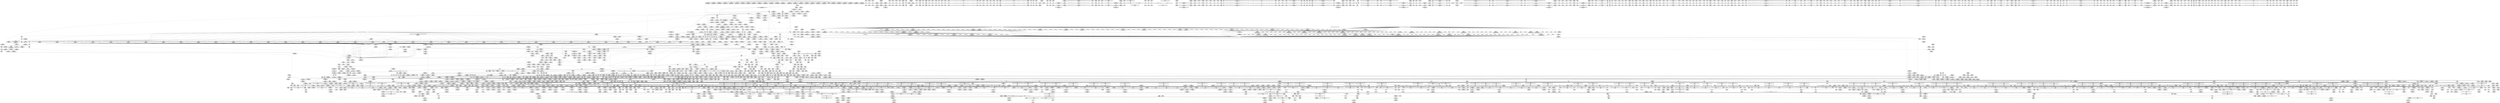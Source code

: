 digraph {
	CE0x4c88490 [shape=record,shape=Mrecord,label="{CE0x4c88490|aa_get_profile_rcu:tmp30|security/apparmor/include/policy.h,310|*SummSource*}"]
	CE0x4d15f60 [shape=record,shape=Mrecord,label="{CE0x4d15f60|kref_sub:if.then15|*SummSource*}"]
	CE0x4bc0700 [shape=record,shape=Mrecord,label="{CE0x4bc0700|aa_current_profile:do.end36}"]
	CE0x4bb5aa0 [shape=record,shape=Mrecord,label="{CE0x4bb5aa0|aa_current_profile:tmp19|security/apparmor/include/context.h,151|*SummSource*}"]
	CE0x4d62420 [shape=record,shape=Mrecord,label="{CE0x4d62420|rcu_read_lock:call|include/linux/rcupdate.h,882}"]
	CE0x4d57010 [shape=record,shape=Mrecord,label="{CE0x4d57010|_call_void_mcount()_#2|*SummSource*}"]
	CE0x4e6d0c0 [shape=record,shape=Mrecord,label="{CE0x4e6d0c0|VOIDTB_TE:_CE_222,223_}"]
	CE0x4ba63b0 [shape=record,shape=Mrecord,label="{CE0x4ba63b0|apparmor_path_link:tmp|*SummSource*}"]
	CE0x4bb9740 [shape=record,shape=Mrecord,label="{CE0x4bb9740|VOIDTB_TE_array:_GCE_.str323_private_unnamed_addr_constant_45_x_i8_c_suspicious_rcu_dereference_protected()_usage_00_,_align_1_148,152_|*MultipleSource*|security/apparmor/lsm.c,311|security/apparmor/lsm.c,312}"]
	CE0x4db7830 [shape=record,shape=Mrecord,label="{CE0x4db7830|i64*_getelementptr_inbounds_(_11_x_i64_,_11_x_i64_*___llvm_gcov_ctr75,_i64_0,_i64_0)|*Constant*}"]
	CE0x4d5c780 [shape=record,shape=Mrecord,label="{CE0x4d5c780|atomic_add_unless:a|Function::atomic_add_unless&Arg::a::|*SummSink*}"]
	CE0x4c5be90 [shape=record,shape=Mrecord,label="{CE0x4c5be90|aa_current_profile:tmp4|security/apparmor/include/context.h,151|*SummSource*}"]
	CE0x4c87410 [shape=record,shape=Mrecord,label="{CE0x4c87410|aa_current_profile:tmp53|security/apparmor/include/context.h,155|*SummSink*}"]
	CE0x4ceb9f0 [shape=record,shape=Mrecord,label="{CE0x4ceb9f0|rcu_lock_acquire:map|Function::rcu_lock_acquire&Arg::map::}"]
	CE0x4e1e6d0 [shape=record,shape=Mrecord,label="{CE0x4e1e6d0|atomic_sub_and_test:tmp6|./arch/x86/include/asm/atomic.h,81|*SummSource*}"]
	CE0x4903010 [shape=record,shape=Mrecord,label="{CE0x4903010|104:_%struct.inode*,_:_CRE_24,40_|*MultipleSource*|Function::apparmor_path_link&Arg::old_dentry::|security/apparmor/lsm.c,308}"]
	CE0x4c27f60 [shape=record,shape=Mrecord,label="{CE0x4c27f60|mediated_filesystem:s_flags|security/apparmor/include/apparmor.h,117}"]
	CE0x4c4c8b0 [shape=record,shape=Mrecord,label="{CE0x4c4c8b0|aa_get_newest_profile:bb|*SummSink*}"]
	CE0x4bce410 [shape=record,shape=Mrecord,label="{CE0x4bce410|aa_current_profile:lnot.ext|security/apparmor/include/context.h,153|*SummSource*}"]
	CE0x4c6e240 [shape=record,shape=Mrecord,label="{CE0x4c6e240|aa_get_newest_profile:tmp7|security/apparmor/include/policy.h,327}"]
	CE0x4c29c70 [shape=record,shape=Mrecord,label="{CE0x4c29c70|aa_get_profile:entry|*SummSource*}"]
	CE0x4cef2b0 [shape=record,shape=Mrecord,label="{CE0x4cef2b0|aa_get_profile_rcu:tmp3}"]
	CE0x4ce25b0 [shape=record,shape=Mrecord,label="{CE0x4ce25b0|i64*_getelementptr_inbounds_(_10_x_i64_,_10_x_i64_*___llvm_gcov_ctr71,_i64_0,_i64_8)|*Constant*|*SummSource*}"]
	CE0x4db4f30 [shape=record,shape=Mrecord,label="{CE0x4db4f30|__rcu_read_lock:tmp3}"]
	CE0x54f4f00 [shape=record,shape=Mrecord,label="{CE0x54f4f00|i64*_getelementptr_inbounds_(_9_x_i64_,_9_x_i64_*___llvm_gcov_ctr65,_i64_0,_i64_0)|*Constant*|*SummSource*}"]
	CE0x4c63650 [shape=record,shape=Mrecord,label="{CE0x4c63650|aa_current_profile:tmp3|*SummSink*}"]
	CE0x4cf4950 [shape=record,shape=Mrecord,label="{CE0x4cf4950|kref_get:lnot.ext|include/linux/kref.h,47}"]
	CE0x4e6f610 [shape=record,shape=Mrecord,label="{CE0x4e6f610|VOIDTB_TE:_CE_72,80_|*MultipleSource*|Function::aa_path_link&Arg::new_dentry::|Function::apparmor_path_link&Arg::new_dentry::}"]
	CE0x4bba280 [shape=record,shape=Mrecord,label="{CE0x4bba280|104:_%struct.inode*,_:_CRE_214,215_}"]
	CE0x4be3da0 [shape=record,shape=Mrecord,label="{CE0x4be3da0|i64*_getelementptr_inbounds_(_9_x_i64_,_9_x_i64_*___llvm_gcov_ctr65,_i64_0,_i64_8)|*Constant*|*SummSource*}"]
	CE0x4c70410 [shape=record,shape=Mrecord,label="{CE0x4c70410|kref_get:lnot38|include/linux/kref.h,47}"]
	CE0x4c6a860 [shape=record,shape=Mrecord,label="{CE0x4c6a860|aa_get_newest_profile:tmp|*SummSource*}"]
	CE0x4d592b0 [shape=record,shape=Mrecord,label="{CE0x4d592b0|rcu_read_unlock:tobool1|include/linux/rcupdate.h,933}"]
	CE0x4cee3e0 [shape=record,shape=Mrecord,label="{CE0x4cee3e0|aa_get_profile:tmp6|security/apparmor/include/policy.h,276}"]
	CE0x4db6a30 [shape=record,shape=Mrecord,label="{CE0x4db6a30|kref_get:tmp}"]
	CE0x4e4a6b0 [shape=record,shape=Mrecord,label="{CE0x4e4a6b0|__atomic_add_unless:lnot1|./arch/x86/include/asm/atomic.h,199|*SummSink*}"]
	CE0x4e4a3b0 [shape=record,shape=Mrecord,label="{CE0x4e4a3b0|__atomic_add_unless:lnot|./arch/x86/include/asm/atomic.h,199|*SummSource*}"]
	CE0x4b9b330 [shape=record,shape=Mrecord,label="{CE0x4b9b330|104:_%struct.inode*,_:_CRE_203,204_}"]
	CE0x4e495d0 [shape=record,shape=Mrecord,label="{CE0x4e495d0|__atomic_add_unless:lnot|./arch/x86/include/asm/atomic.h,199|*SummSink*}"]
	CE0x4ce2d50 [shape=record,shape=Mrecord,label="{CE0x4ce2d50|__atomic_add_unless:tmp16|./arch/x86/include/asm/atomic.h,204}"]
	CE0x4c461d0 [shape=record,shape=Mrecord,label="{CE0x4c461d0|aa_current_profile:tmp44|security/apparmor/include/context.h,153}"]
	CE0x4c2ab50 [shape=record,shape=Mrecord,label="{CE0x4c2ab50|aa_get_newest_profile:retval.0|*SummSource*}"]
	CE0x4cd6870 [shape=record,shape=Mrecord,label="{CE0x4cd6870|aa_get_profile_rcu:tobool2|security/apparmor/include/policy.h,309|*SummSink*}"]
	CE0x4cfef90 [shape=record,shape=Mrecord,label="{CE0x4cfef90|rcu_read_unlock:land.lhs.true2}"]
	CE0x4c931b0 [shape=record,shape=Mrecord,label="{CE0x4c931b0|aa_current_profile:tobool31|security/apparmor/include/context.h,159|*SummSource*}"]
	CE0x4d4c950 [shape=record,shape=Mrecord,label="{CE0x4d4c950|kref_get_not0:entry|*SummSink*}"]
	CE0x4ca0440 [shape=record,shape=Mrecord,label="{CE0x4ca0440|rcu_read_unlock:tmp6|include/linux/rcupdate.h,933}"]
	CE0x4d427a0 [shape=record,shape=Mrecord,label="{CE0x4d427a0|%struct.lockdep_map*_null|*Constant*|*SummSink*}"]
	CE0x4b96270 [shape=record,shape=Mrecord,label="{CE0x4b96270|104:_%struct.inode*,_:_CRE_182,183_}"]
	CE0x4c4d860 [shape=record,shape=Mrecord,label="{CE0x4c4d860|aa_current_profile:security|security/apparmor/include/context.h,151|*SummSource*}"]
	CE0x4b9a540 [shape=record,shape=Mrecord,label="{CE0x4b9a540|apparmor_path_link:call3|security/apparmor/lsm.c,313|*SummSink*}"]
	CE0x4c58d00 [shape=record,shape=Mrecord,label="{CE0x4c58d00|i32_153|*Constant*|*SummSource*}"]
	CE0x4e359d0 [shape=record,shape=Mrecord,label="{CE0x4e359d0|GLOBAL:__preempt_count|Global_var:__preempt_count|*SummSource*}"]
	CE0x4ce8010 [shape=record,shape=Mrecord,label="{CE0x4ce8010|aa_get_profile_rcu:do.end7|*SummSink*}"]
	CE0x4d58310 [shape=record,shape=Mrecord,label="{CE0x4d58310|GLOBAL:__llvm_gcov_ctr42|Global_var:__llvm_gcov_ctr42}"]
	CE0x4c4f0a0 [shape=record,shape=Mrecord,label="{CE0x4c4f0a0|GLOBAL:get_current|*Constant*|*SummSource*}"]
	CE0x4c750b0 [shape=record,shape=Mrecord,label="{CE0x4c750b0|aa_put_profile:count|security/apparmor/include/policy.h,342|*SummSource*}"]
	CE0x4e4c390 [shape=record,shape=Mrecord,label="{CE0x4e4c390|i64_1|*Constant*}"]
	CE0x4e259b0 [shape=record,shape=Mrecord,label="{CE0x4e259b0|__rcu_read_unlock:bb|*SummSink*}"]
	CE0x4c66240 [shape=record,shape=Mrecord,label="{CE0x4c66240|i64*_getelementptr_inbounds_(_2_x_i64_,_2_x_i64_*___llvm_gcov_ctr112,_i64_0,_i64_1)|*Constant*|*SummSource*}"]
	CE0x4c8d720 [shape=record,shape=Mrecord,label="{CE0x4c8d720|GLOBAL:aa_put_profile|*Constant*}"]
	CE0x4e6bf50 [shape=record,shape=Mrecord,label="{CE0x4e6bf50|VOIDTB_TE:_CE_144,145_}"]
	CE0x4baaca0 [shape=record,shape=Mrecord,label="{CE0x4baaca0|i64*_getelementptr_inbounds_(_9_x_i64_,_9_x_i64_*___llvm_gcov_ctr65,_i64_0,_i64_3)|*Constant*|*SummSink*}"]
	CE0x4e427a0 [shape=record,shape=Mrecord,label="{CE0x4e427a0|__atomic_add_unless:c.0|*SummSink*}"]
	CE0x4bd8f30 [shape=record,shape=Mrecord,label="{CE0x4bd8f30|i64_3|*Constant*|*SummSink*}"]
	CE0x4cd35d0 [shape=record,shape=Mrecord,label="{CE0x4cd35d0|aa_get_newest_profile:tmp4|security/apparmor/include/policy.h,326}"]
	CE0x4c80870 [shape=record,shape=Mrecord,label="{CE0x4c80870|_ret_i32_%retval.0,_!dbg_!15493|include/linux/kref.h,78}"]
	CE0x4e30e00 [shape=record,shape=Mrecord,label="{CE0x4e30e00|i64*_getelementptr_inbounds_(_4_x_i64_,_4_x_i64_*___llvm_gcov_ctr80,_i64_0,_i64_3)|*Constant*|*SummSink*}"]
	CE0x4e6f180 [shape=record,shape=Mrecord,label="{CE0x4e6f180|VOIDTB_TE:_CE_159,160_}"]
	CE0x4d1ffd0 [shape=record,shape=Mrecord,label="{CE0x4d1ffd0|rcu_lock_acquire:bb|*SummSource*}"]
	CE0x4ce1920 [shape=record,shape=Mrecord,label="{CE0x4ce1920|__atomic_add_unless:tmp14|./arch/x86/include/asm/atomic.h,203}"]
	CE0x4c84830 [shape=record,shape=Mrecord,label="{CE0x4c84830|aa_current_profile:tmp56|security/apparmor/include/context.h,156}"]
	CE0x4ce81b0 [shape=record,shape=Mrecord,label="{CE0x4ce81b0|kref_get_not0:tmp1|*SummSource*}"]
	CE0x4c527c0 [shape=record,shape=Mrecord,label="{CE0x4c527c0|aa_current_profile:if.end18|*SummSink*}"]
	CE0x4b99b20 [shape=record,shape=Mrecord,label="{CE0x4b99b20|104:_%struct.inode*,_:_CRE_173,174_}"]
	CE0x4c537b0 [shape=record,shape=Mrecord,label="{CE0x4c537b0|i64*_getelementptr_inbounds_(_37_x_i64_,_37_x_i64_*___llvm_gcov_ctr66,_i64_0,_i64_17)|*Constant*|*SummSink*}"]
	CE0x4bb4480 [shape=record,shape=Mrecord,label="{CE0x4bb4480|aa_current_profile:if.then}"]
	CE0x4cdaec0 [shape=record,shape=Mrecord,label="{CE0x4cdaec0|aa_get_newest_profile:tobool1|security/apparmor/include/policy.h,329|*SummSource*}"]
	CE0x4d29400 [shape=record,shape=Mrecord,label="{CE0x4d29400|i64_1|*Constant*}"]
	CE0x4d20e00 [shape=record,shape=Mrecord,label="{CE0x4d20e00|atomic_read:tmp2|*SummSource*}"]
	CE0x4ba1c40 [shape=record,shape=Mrecord,label="{CE0x4ba1c40|i32_5|*Constant*|*SummSource*}"]
	CE0x4e72770 [shape=record,shape=Mrecord,label="{CE0x4e72770|VOIDTB_TE:_CE_165,166_}"]
	CE0x4c6aa30 [shape=record,shape=Mrecord,label="{CE0x4c6aa30|aa_put_profile:tmp1|*SummSource*}"]
	CE0x4d0f5f0 [shape=record,shape=Mrecord,label="{CE0x4d0f5f0|GLOBAL:__llvm_gcov_ctr79|Global_var:__llvm_gcov_ctr79}"]
	CE0x4cd91f0 [shape=record,shape=Mrecord,label="{CE0x4cd91f0|aa_get_newest_profile:tmp12|security/apparmor/include/policy.h,329|*SummSource*}"]
	CE0x4e70ce0 [shape=record,shape=Mrecord,label="{CE0x4e70ce0|VOIDTB_TE:_CE_186,187_}"]
	CE0x4bcf070 [shape=record,shape=Mrecord,label="{CE0x4bcf070|apparmor_path_link:mode|security/apparmor/lsm.c,312|*SummSource*}"]
	CE0x4d1deb0 [shape=record,shape=Mrecord,label="{CE0x4d1deb0|kref_sub:tmp16|include/linux/kref.h,78|*SummSink*}"]
	CE0x4dc2860 [shape=record,shape=Mrecord,label="{CE0x4dc2860|kref_get:lnot24|include/linux/kref.h,47|*SummSink*}"]
	CE0x4d5b230 [shape=record,shape=Mrecord,label="{CE0x4d5b230|kref_get_not0:refcount|security/apparmor/include/apparmor.h,83|*SummSink*}"]
	CE0x4cfd470 [shape=record,shape=Mrecord,label="{CE0x4cfd470|kref_sub:return}"]
	CE0x4d6b130 [shape=record,shape=Mrecord,label="{CE0x4d6b130|rcu_read_lock:tmp17|include/linux/rcupdate.h,882|*SummSource*}"]
	CE0x4d1f240 [shape=record,shape=Mrecord,label="{CE0x4d1f240|i32_1|*Constant*}"]
	CE0x4e2f420 [shape=record,shape=Mrecord,label="{CE0x4e2f420|__preempt_count_add:bb|*SummSink*}"]
	CE0x4e716f0 [shape=record,shape=Mrecord,label="{CE0x4e716f0|VOIDTB_TE:_CE_95,96_}"]
	CE0x4d0f050 [shape=record,shape=Mrecord,label="{CE0x4d0f050|i64*_getelementptr_inbounds_(_4_x_i64_,_4_x_i64_*___llvm_gcov_ctr43,_i64_0,_i64_0)|*Constant*|*SummSource*}"]
	CE0x4b93330 [shape=record,shape=Mrecord,label="{CE0x4b93330|apparmor_path_link:bb|*SummSink*}"]
	CE0x4d21f90 [shape=record,shape=Mrecord,label="{CE0x4d21f90|kref_sub:lnot.ext11|include/linux/kref.h,71|*SummSink*}"]
	CE0x4cf8590 [shape=record,shape=Mrecord,label="{CE0x4cf8590|rcu_lock_acquire:tmp5|include/linux/rcupdate.h,418|*SummSource*}"]
	CE0x4d46d10 [shape=record,shape=Mrecord,label="{CE0x4d46d10|aa_get_profile_rcu:tobool8|security/apparmor/include/policy.h,310}"]
	CE0x4e709b0 [shape=record,shape=Mrecord,label="{CE0x4e709b0|VOIDTB_TE:_CE_183,184_}"]
	CE0x4c6cf00 [shape=record,shape=Mrecord,label="{CE0x4c6cf00|aa_get_newest_profile:if.end3|*SummSink*}"]
	CE0x4e78b90 [shape=record,shape=Mrecord,label="{CE0x4e78b90|VOIDTB_TE:_CE_318,319_}"]
	CE0x4ba27f0 [shape=record,shape=Mrecord,label="{CE0x4ba27f0|i64*_getelementptr_inbounds_(_37_x_i64_,_37_x_i64_*___llvm_gcov_ctr66,_i64_0,_i64_1)|*Constant*|*SummSource*}"]
	CE0x4c4ac20 [shape=record,shape=Mrecord,label="{CE0x4c4ac20|GLOBAL:current_task|Global_var:current_task|*SummSource*}"]
	CE0x4dc37b0 [shape=record,shape=Mrecord,label="{CE0x4dc37b0|kref_get:expval29|include/linux/kref.h,47}"]
	CE0x4c75840 [shape=record,shape=Mrecord,label="{CE0x4c75840|aa_get_newest_profile:tmp7|security/apparmor/include/policy.h,327|*SummSource*}"]
	CE0x4c82040 [shape=record,shape=Mrecord,label="{CE0x4c82040|i64_2|*Constant*}"]
	CE0x4e310f0 [shape=record,shape=Mrecord,label="{CE0x4e310f0|__atomic_add_unless:call|./arch/x86/include/asm/atomic.h,197|*SummSource*}"]
	CE0x4c3f380 [shape=record,shape=Mrecord,label="{CE0x4c3f380|mediated_filesystem:tobool|security/apparmor/include/apparmor.h,117}"]
	CE0x4bd1850 [shape=record,shape=Mrecord,label="{CE0x4bd1850|VOIDTB_TE_array:_GCE_.str323_private_unnamed_addr_constant_45_x_i8_c_suspicious_rcu_dereference_protected()_usage_00_,_align_1_80,88_|*MultipleSource*|security/apparmor/lsm.c,311|security/apparmor/lsm.c,312}"]
	CE0x4dcaa30 [shape=record,shape=Mrecord,label="{CE0x4dcaa30|kref_get:tobool35|include/linux/kref.h,47}"]
	CE0x4e376a0 [shape=record,shape=Mrecord,label="{CE0x4e376a0|void_(i32*,_i8*,_i32,_i32*)*_asm_sideeffect_.pushsection_.smp_locks,_22a_22_0A.balign_4_0A.long_671f_-_._0A.popsection_0A671:_0A_09lock_subl_$2,_$0_sete_$1_,_*m,_*qm,er,*m,_memory_,_dirflag_,_fpsr_,_flags_|*SummSource*}"]
	CE0x4e53360 [shape=record,shape=Mrecord,label="{CE0x4e53360|atomic_cmpxchg:old|Function::atomic_cmpxchg&Arg::old::}"]
	CE0x4dbd740 [shape=record,shape=Mrecord,label="{CE0x4dbd740|kref_get:tobool7|include/linux/kref.h,47|*SummSink*}"]
	CE0x4c54380 [shape=record,shape=Mrecord,label="{CE0x4c54380|GLOBAL:llvm.expect.i64|*Constant*}"]
	CE0x4c59bd0 [shape=record,shape=Mrecord,label="{CE0x4c59bd0|aa_current_profile:tmp41|security/apparmor/include/context.h,153|*SummSource*}"]
	CE0x4d00580 [shape=record,shape=Mrecord,label="{CE0x4d00580|kref_sub:lnot4|include/linux/kref.h,71|*SummSink*}"]
	CE0x4bce5a0 [shape=record,shape=Mrecord,label="{CE0x4bce5a0|aa_current_profile:lnot.ext|security/apparmor/include/context.h,153|*SummSink*}"]
	CE0x4d14a10 [shape=record,shape=Mrecord,label="{CE0x4d14a10|kref_sub:tmp}"]
	CE0x4c64960 [shape=record,shape=Mrecord,label="{CE0x4c64960|aa_current_profile:tmp21|security/apparmor/include/context.h,151|*SummSink*}"]
	CE0x4cf7bb0 [shape=record,shape=Mrecord,label="{CE0x4cf7bb0|kref_get:lnot.ext5|include/linux/kref.h,47}"]
	CE0x4c65090 [shape=record,shape=Mrecord,label="{CE0x4c65090|aa_get_profile:if.then|*SummSink*}"]
	CE0x4bc92d0 [shape=record,shape=Mrecord,label="{CE0x4bc92d0|aa_current_profile:tmp12|security/apparmor/include/context.h,151|*SummSource*}"]
	CE0x4dbd000 [shape=record,shape=Mrecord,label="{CE0x4dbd000|kref_get:tobool14|include/linux/kref.h,47}"]
	CE0x4d067c0 [shape=record,shape=Mrecord,label="{CE0x4d067c0|i64*_getelementptr_inbounds_(_11_x_i64_,_11_x_i64_*___llvm_gcov_ctr48,_i64_0,_i64_9)|*Constant*|*SummSink*}"]
	CE0x4bbece0 [shape=record,shape=Mrecord,label="{CE0x4bbece0|i64*_getelementptr_inbounds_(_37_x_i64_,_37_x_i64_*___llvm_gcov_ctr66,_i64_0,_i64_13)|*Constant*|*SummSink*}"]
	CE0x4d22e60 [shape=record,shape=Mrecord,label="{CE0x4d22e60|kref_sub:expval13|include/linux/kref.h,71|*SummSource*}"]
	CE0x4dbf450 [shape=record,shape=Mrecord,label="{CE0x4dbf450|i64*_getelementptr_inbounds_(_11_x_i64_,_11_x_i64_*___llvm_gcov_ctr75,_i64_0,_i64_5)|*Constant*|*SummSink*}"]
	CE0x4c6a030 [shape=record,shape=Mrecord,label="{CE0x4c6a030|%struct.aa_profile*_null|*Constant*|*SummSource*}"]
	CE0x4e43700 [shape=record,shape=Mrecord,label="{CE0x4e43700|i64*_getelementptr_inbounds_(_10_x_i64_,_10_x_i64_*___llvm_gcov_ctr71,_i64_0,_i64_1)|*Constant*|*SummSink*}"]
	CE0x4cf2d30 [shape=record,shape=Mrecord,label="{CE0x4cf2d30|get_current:bb|*SummSource*}"]
	CE0x4cea570 [shape=record,shape=Mrecord,label="{CE0x4cea570|rcu_read_lock:tmp2|*SummSource*}"]
	CE0x4cf3d90 [shape=record,shape=Mrecord,label="{CE0x4cf3d90|rcu_read_unlock:tmp8|include/linux/rcupdate.h,933|*SummSource*}"]
	CE0x4d484d0 [shape=record,shape=Mrecord,label="{CE0x4d484d0|i64*_getelementptr_inbounds_(_4_x_i64_,_4_x_i64_*___llvm_gcov_ctr44,_i64_0,_i64_0)|*Constant*}"]
	CE0x4c7ec60 [shape=record,shape=Mrecord,label="{CE0x4c7ec60|rcu_read_lock:tmp1|*SummSink*}"]
	CE0x4bb7e00 [shape=record,shape=Mrecord,label="{CE0x4bb7e00|aa_current_profile:land.lhs.true32|*SummSource*}"]
	CE0x4c996a0 [shape=record,shape=Mrecord,label="{CE0x4c996a0|aa_current_profile:tmp71|security/apparmor/include/context.h,159}"]
	CE0x4d46540 [shape=record,shape=Mrecord,label="{CE0x4d46540|aa_get_profile_rcu:tmp29|security/apparmor/include/policy.h,309}"]
	CE0x4e1f9b0 [shape=record,shape=Mrecord,label="{CE0x4e1f9b0|i32_0|*Constant*}"]
	CE0x4c54d20 [shape=record,shape=Mrecord,label="{CE0x4c54d20|aa_current_profile:tobool11|security/apparmor/include/context.h,153|*SummSource*}"]
	CE0x4c54a50 [shape=record,shape=Mrecord,label="{CE0x4c54a50|aa_current_profile:expval|security/apparmor/include/context.h,153|*SummSource*}"]
	CE0x4cebb40 [shape=record,shape=Mrecord,label="{CE0x4cebb40|rcu_lock_acquire:map|Function::rcu_lock_acquire&Arg::map::|*SummSource*}"]
	CE0x4c807c0 [shape=record,shape=Mrecord,label="{CE0x4c807c0|aa_get_profile_rcu:do.end7}"]
	CE0x4bd7e30 [shape=record,shape=Mrecord,label="{CE0x4bd7e30|aa_current_profile:tmp18|security/apparmor/include/context.h,151|*SummSource*}"]
	CE0x4d51190 [shape=record,shape=Mrecord,label="{CE0x4d51190|rcu_read_unlock:entry|*SummSink*}"]
	CE0x4ce5160 [shape=record,shape=Mrecord,label="{CE0x4ce5160|aa_get_profile:tmp3|security/apparmor/include/policy.h,275|*SummSink*}"]
	CE0x4d629b0 [shape=record,shape=Mrecord,label="{CE0x4d629b0|kref_get:tobool7|include/linux/kref.h,47}"]
	CE0x4d52ce0 [shape=record,shape=Mrecord,label="{CE0x4d52ce0|aa_get_profile_rcu:tmp41|security/apparmor/include/policy.h,311}"]
	CE0x4db1d00 [shape=record,shape=Mrecord,label="{CE0x4db1d00|__rcu_read_lock:do.end|*SummSource*}"]
	CE0x4be3af0 [shape=record,shape=Mrecord,label="{CE0x4be3af0|apparmor_path_link:retval.0|*SummSink*}"]
	CE0x4bb7cd0 [shape=record,shape=Mrecord,label="{CE0x4bb7cd0|aa_current_profile:land.lhs.true32}"]
	CE0x4c5d950 [shape=record,shape=Mrecord,label="{CE0x4c5d950|GLOBAL:__llvm_gcov_ctr67|Global_var:__llvm_gcov_ctr67}"]
	CE0x4c82c90 [shape=record,shape=Mrecord,label="{CE0x4c82c90|i64*_getelementptr_inbounds_(_37_x_i64_,_37_x_i64_*___llvm_gcov_ctr66,_i64_0,_i64_22)|*Constant*}"]
	CE0x4dc2410 [shape=record,shape=Mrecord,label="{CE0x4dc2410|kref_get:tobool23|include/linux/kref.h,47|*SummSink*}"]
	CE0x4dbb3f0 [shape=record,shape=Mrecord,label="{CE0x4dbb3f0|__rcu_read_lock:tmp}"]
	CE0x4bb3360 [shape=record,shape=Mrecord,label="{CE0x4bb3360|aa_current_profile:do.cond}"]
	CE0x4db7950 [shape=record,shape=Mrecord,label="{CE0x4db7950|i64*_getelementptr_inbounds_(_11_x_i64_,_11_x_i64_*___llvm_gcov_ctr75,_i64_0,_i64_0)|*Constant*|*SummSource*}"]
	CE0x4c59ec0 [shape=record,shape=Mrecord,label="{CE0x4c59ec0|i64*_getelementptr_inbounds_(_37_x_i64_,_37_x_i64_*___llvm_gcov_ctr66,_i64_0,_i64_19)|*Constant*}"]
	CE0x4d14c10 [shape=record,shape=Mrecord,label="{CE0x4d14c10|void_(%struct.arch_spinlock*)*_null|*Constant*|*SummSink*}"]
	CE0x4c95680 [shape=record,shape=Mrecord,label="{CE0x4c95680|i64*_getelementptr_inbounds_(_37_x_i64_,_37_x_i64_*___llvm_gcov_ctr66,_i64_0,_i64_31)|*Constant*|*SummSource*}"]
	CE0x4d0f200 [shape=record,shape=Mrecord,label="{CE0x4d0f200|i64_2|*Constant*}"]
	CE0x4deed60 [shape=record,shape=Mrecord,label="{CE0x4deed60|__atomic_add_unless:u|Function::__atomic_add_unless&Arg::u::|*SummSource*}"]
	CE0x4bb9080 [shape=record,shape=Mrecord,label="{CE0x4bb9080|i64*_getelementptr_inbounds_(_2_x_i64_,_2_x_i64_*___llvm_gcov_ctr55,_i64_0,_i64_0)|*Constant*}"]
	CE0x4d3ebd0 [shape=record,shape=Mrecord,label="{CE0x4d3ebd0|rcu_lock_release:tmp1|*SummSource*}"]
	CE0x4cf0080 [shape=record,shape=Mrecord,label="{CE0x4cf0080|aa_get_profile:count|security/apparmor/include/policy.h,276}"]
	CE0x4d67bf0 [shape=record,shape=Mrecord,label="{CE0x4d67bf0|rcu_read_lock:tmp14|include/linux/rcupdate.h,882|*SummSink*}"]
	CE0x4ca7050 [shape=record,shape=Mrecord,label="{CE0x4ca7050|aa_current_profile:tmp15|security/apparmor/include/context.h,151}"]
	CE0x4e37930 [shape=record,shape=Mrecord,label="{CE0x4e37930|_call_void_mcount()_#2|*SummSink*}"]
	CE0x4c94750 [shape=record,shape=Mrecord,label="{CE0x4c94750|aa_current_profile:tmp66|security/apparmor/include/context.h,159}"]
	CE0x4d4e920 [shape=record,shape=Mrecord,label="{CE0x4d4e920|i64_18|*Constant*|*SummSink*}"]
	CE0x4d59800 [shape=record,shape=Mrecord,label="{CE0x4d59800|i64*_getelementptr_inbounds_(_11_x_i64_,_11_x_i64_*___llvm_gcov_ctr42,_i64_0,_i64_0)|*Constant*|*SummSink*}"]
	CE0x4bb6810 [shape=record,shape=Mrecord,label="{CE0x4bb6810|mediated_filesystem:tmp2|*SummSink*}"]
	CE0x4e31520 [shape=record,shape=Mrecord,label="{CE0x4e31520|VOIDTB_TE:_CE_155,156_}"]
	CE0x4cfc060 [shape=record,shape=Mrecord,label="{CE0x4cfc060|kref_sub:lnot.ext11|include/linux/kref.h,71}"]
	CE0x4d643c0 [shape=record,shape=Mrecord,label="{CE0x4d643c0|rcu_read_lock:tmp9|include/linux/rcupdate.h,882}"]
	CE0x4ced580 [shape=record,shape=Mrecord,label="{CE0x4ced580|GLOBAL:kref_get|*Constant*|*SummSink*}"]
	CE0x4e539f0 [shape=record,shape=Mrecord,label="{CE0x4e539f0|atomic_cmpxchg:new|Function::atomic_cmpxchg&Arg::new::|*SummSource*}"]
	CE0x4dbc750 [shape=record,shape=Mrecord,label="{CE0x4dbc750|kref_get:lnot.ext13|include/linux/kref.h,47}"]
	CE0x4d4dd60 [shape=record,shape=Mrecord,label="{CE0x4d4dd60|i1_false|*Constant*|*SummSink*}"]
	CE0x4c96e80 [shape=record,shape=Mrecord,label="{CE0x4c96e80|aa_current_profile:tmp72|security/apparmor/include/context.h,159|*SummSource*}"]
	CE0x4c507a0 [shape=record,shape=Mrecord,label="{CE0x4c507a0|COLLAPSED:_GCMRE___llvm_gcov_ctr74_internal_global_5_x_i64_zeroinitializer:_elem_0:default:}"]
	CE0x4c7a130 [shape=record,shape=Mrecord,label="{CE0x4c7a130|aa_get_newest_profile:replacedby|security/apparmor/include/policy.h,330|*SummSource*}"]
	CE0x4e34a10 [shape=record,shape=Mrecord,label="{CE0x4e34a10|__preempt_count_sub:tmp6|./arch/x86/include/asm/preempt.h,78|*SummSink*}"]
	CE0x4cf9390 [shape=record,shape=Mrecord,label="{CE0x4cf9390|atomic_add_return:v|Function::atomic_add_return&Arg::v::|*SummSource*}"]
	CE0x4d31840 [shape=record,shape=Mrecord,label="{CE0x4d31840|kref_put:tmp3|*SummSource*}"]
	CE0x4d03680 [shape=record,shape=Mrecord,label="{CE0x4d03680|__rcu_read_lock:tmp5|include/linux/rcupdate.h,239|*SummSink*}"]
	CE0x4c66690 [shape=record,shape=Mrecord,label="{CE0x4c66690|aa_current_profile:tmp32|security/apparmor/include/context.h,153|*SummSource*}"]
	CE0x4c92b40 [shape=record,shape=Mrecord,label="{CE0x4c92b40|aa_current_profile:tmp63|security/apparmor/include/context.h,159|*SummSource*}"]
	CE0x4e48b60 [shape=record,shape=Mrecord,label="{CE0x4e48b60|i64_1|*Constant*}"]
	CE0x4c84da0 [shape=record,shape=Mrecord,label="{CE0x4c84da0|aa_current_profile:tmp57|security/apparmor/include/context.h,156}"]
	CE0x4e6a580 [shape=record,shape=Mrecord,label="{CE0x4e6a580|i32_(i32*,_i32,_i32,_i32*)*_asm_sideeffect_.pushsection_.smp_locks,_22a_22_0A.balign_4_0A.long_671f_-_._0A.popsection_0A671:_0A_09lock_cmpxchgl_$2,$1_,_ax_,_*m,r,0,*m,_memory_,_dirflag_,_fpsr_,_flags_|*SummSink*}"]
	CE0x4bc6000 [shape=record,shape=Mrecord,label="{CE0x4bc6000|i64*_getelementptr_inbounds_(_2_x_i64_,_2_x_i64_*___llvm_gcov_ctr112,_i64_0,_i64_0)|*Constant*|*SummSink*}"]
	CE0x4c4e490 [shape=record,shape=Mrecord,label="{CE0x4c4e490|44:_i32,_48:_i16,_128:_i8*,_:_SCMRE_16,20_|*MultipleSource*|security/apparmor/include/context.h,151|security/apparmor/include/context.h,151}"]
	CE0x4ca7440 [shape=record,shape=Mrecord,label="{CE0x4ca7440|aa_current_profile:tmp16|security/apparmor/include/context.h,151}"]
	CE0x4ca52f0 [shape=record,shape=Mrecord,label="{CE0x4ca52f0|aa_current_profile:tmp46|security/apparmor/include/context.h,153|*SummSink*}"]
	CE0x4d0cc30 [shape=record,shape=Mrecord,label="{CE0x4d0cc30|GLOBAL:atomic_add_return|*Constant*}"]
	CE0x4c9ce80 [shape=record,shape=Mrecord,label="{CE0x4c9ce80|aa_current_profile:tmp75|security/apparmor/include/context.h,159}"]
	CE0x4db7350 [shape=record,shape=Mrecord,label="{CE0x4db7350|kref_get:bb|*SummSource*}"]
	CE0x4d22840 [shape=record,shape=Mrecord,label="{CE0x4d22840|i64*_getelementptr_inbounds_(_4_x_i64_,_4_x_i64_*___llvm_gcov_ctr45,_i64_0,_i64_0)|*Constant*}"]
	CE0x4dc90e0 [shape=record,shape=Mrecord,label="{CE0x4dc90e0|kref_get:tmp19|include/linux/kref.h,47}"]
	CE0x4d3f830 [shape=record,shape=Mrecord,label="{CE0x4d3f830|i32_0|*Constant*}"]
	CE0x4e440b0 [shape=record,shape=Mrecord,label="{CE0x4e440b0|atomic_read:bb}"]
	CE0x4c5f7e0 [shape=record,shape=Mrecord,label="{CE0x4c5f7e0|aa_get_newest_profile:tmp3|security/apparmor/include/policy.h,326}"]
	CE0x4bc8640 [shape=record,shape=Mrecord,label="{CE0x4bc8640|aa_current_profile:profile24|security/apparmor/include/context.h,156|*SummSource*}"]
	CE0x4c9d840 [shape=record,shape=Mrecord,label="{CE0x4c9d840|aa_current_profile:call38|security/apparmor/include/context.h,159|*SummSink*}"]
	CE0x4d06e80 [shape=record,shape=Mrecord,label="{CE0x4d06e80|rcu_read_unlock:tmp19|include/linux/rcupdate.h,933|*SummSink*}"]
	CE0x4bbbf30 [shape=record,shape=Mrecord,label="{CE0x4bbbf30|104:_%struct.inode*,_:_CRE_296,304_|*MultipleSource*|Function::apparmor_path_link&Arg::old_dentry::|security/apparmor/lsm.c,308}"]
	CE0x4df54b0 [shape=record,shape=Mrecord,label="{CE0x4df54b0|kref_sub:tmp13|include/linux/kref.h,74|*SummSource*}"]
	CE0x4cdfd00 [shape=record,shape=Mrecord,label="{CE0x4cdfd00|__atomic_add_unless:tmp19|./arch/x86/include/asm/atomic.h,206|*SummSink*}"]
	CE0x4c14ac0 [shape=record,shape=Mrecord,label="{CE0x4c14ac0|mediated_filesystem:tmp4|*LoadInst*|security/apparmor/include/apparmor.h,117|*SummSource*}"]
	CE0x4b964d0 [shape=record,shape=Mrecord,label="{CE0x4b964d0|104:_%struct.inode*,_:_CRE_184,185_}"]
	CE0x4d2c7f0 [shape=record,shape=Mrecord,label="{CE0x4d2c7f0|kref_sub:kref|Function::kref_sub&Arg::kref::|*SummSource*}"]
	CE0x4dbeee0 [shape=record,shape=Mrecord,label="{CE0x4dbeee0|i64*_getelementptr_inbounds_(_11_x_i64_,_11_x_i64_*___llvm_gcov_ctr75,_i64_0,_i64_5)|*Constant*}"]
	CE0x4d21700 [shape=record,shape=Mrecord,label="{CE0x4d21700|kref_sub:tmp16|include/linux/kref.h,78}"]
	CE0x4d46f00 [shape=record,shape=Mrecord,label="{CE0x4d46f00|aa_get_profile_rcu:tobool8|security/apparmor/include/policy.h,310|*SummSource*}"]
	CE0x4d43050 [shape=record,shape=Mrecord,label="{CE0x4d43050|rcu_lock_acquire:__here|*SummSource*}"]
	CE0x4dbfcc0 [shape=record,shape=Mrecord,label="{CE0x4dbfcc0|GLOBAL:warn_slowpath_null|*Constant*}"]
	CE0x4df0410 [shape=record,shape=Mrecord,label="{CE0x4df0410|rcu_lock_release:__here|*SummSink*}"]
	CE0x4e255d0 [shape=record,shape=Mrecord,label="{CE0x4e255d0|__rcu_read_unlock:tmp5|include/linux/rcupdate.h,244}"]
	CE0x4cd42f0 [shape=record,shape=Mrecord,label="{CE0x4cd42f0|aa_put_profile:tobool|security/apparmor/include/policy.h,341}"]
	CE0x4cf1ca0 [shape=record,shape=Mrecord,label="{CE0x4cf1ca0|aa_current_profile:cxt.0|*SummSink*}"]
	CE0x4bc1560 [shape=record,shape=Mrecord,label="{CE0x4bc1560|aa_current_profile:call|security/apparmor/include/context.h,151|*SummSource*}"]
	CE0x4d06da0 [shape=record,shape=Mrecord,label="{CE0x4d06da0|rcu_read_unlock:tmp19|include/linux/rcupdate.h,933}"]
	CE0x4db8d50 [shape=record,shape=Mrecord,label="{CE0x4db8d50|kref_sub:call|include/linux/kref.h,73}"]
	CE0x4d6d720 [shape=record,shape=Mrecord,label="{CE0x4d6d720|kref_get_not0:bb}"]
	CE0x4dbf160 [shape=record,shape=Mrecord,label="{CE0x4dbf160|i64*_getelementptr_inbounds_(_11_x_i64_,_11_x_i64_*___llvm_gcov_ctr75,_i64_0,_i64_5)|*Constant*|*SummSource*}"]
	CE0x4be0bd0 [shape=record,shape=Mrecord,label="{CE0x4be0bd0|apparmor_path_link:new_dentry|Function::apparmor_path_link&Arg::new_dentry::}"]
	CE0x4bbf9f0 [shape=record,shape=Mrecord,label="{CE0x4bbf9f0|aa_current_profile:profile7|security/apparmor/include/context.h,153}"]
	CE0x4d627e0 [shape=record,shape=Mrecord,label="{CE0x4d627e0|0:_i8,_:_GCMR_kref_get.__warned_internal_global_i8_0,_section_.data.unlikely_,_align_1:_elem_0:default:}"]
	CE0x4b9b460 [shape=record,shape=Mrecord,label="{CE0x4b9b460|104:_%struct.inode*,_:_CRE_204,205_}"]
	CE0x4ca1130 [shape=record,shape=Mrecord,label="{CE0x4ca1130|i64*_getelementptr_inbounds_(_20_x_i64_,_20_x_i64_*___llvm_gcov_ctr68,_i64_0,_i64_10)|*Constant*|*SummSource*}"]
	CE0x4e31190 [shape=record,shape=Mrecord,label="{CE0x4e31190|__atomic_add_unless:call|./arch/x86/include/asm/atomic.h,197|*SummSink*}"]
	CE0x4e2e4c0 [shape=record,shape=Mrecord,label="{CE0x4e2e4c0|atomic_sub_and_test:tmp5|./arch/x86/include/asm/atomic.h,81|*SummSource*}"]
	CE0x4cee4c0 [shape=record,shape=Mrecord,label="{CE0x4cee4c0|aa_get_profile:tmp6|security/apparmor/include/policy.h,276|*SummSink*}"]
	CE0x4d2ec20 [shape=record,shape=Mrecord,label="{CE0x4d2ec20|aa_get_profile_rcu:do.end|*SummSource*}"]
	CE0x4bb8ba0 [shape=record,shape=Mrecord,label="{CE0x4bb8ba0|i64*_getelementptr_inbounds_(_2_x_i64_,_2_x_i64_*___llvm_gcov_ctr55,_i64_0,_i64_1)|*Constant*|*SummSource*}"]
	CE0x4dc7890 [shape=record,shape=Mrecord,label="{CE0x4dc7890|_call_void___preempt_count_add(i32_1)_#7,_!dbg_!15468|include/linux/rcupdate.h,239|*SummSource*}"]
	CE0x4dbd8a0 [shape=record,shape=Mrecord,label="{CE0x4dbd8a0|kref_get:lnot8|include/linux/kref.h,47}"]
	CE0x4cef620 [shape=record,shape=Mrecord,label="{CE0x4cef620|aa_get_profile:tmp7|security/apparmor/include/policy.h,276}"]
	CE0x4e15820 [shape=record,shape=Mrecord,label="{CE0x4e15820|i64*_getelementptr_inbounds_(_4_x_i64_,_4_x_i64_*___llvm_gcov_ctr49,_i64_0,_i64_2)|*Constant*|*SummSink*}"]
	CE0x4d3f6c0 [shape=record,shape=Mrecord,label="{CE0x4d3f6c0|_call_void_lock_acquire(%struct.lockdep_map*_%map,_i32_0,_i32_0,_i32_2,_i32_0,_%struct.lockdep_map*_null,_i64_ptrtoint_(i8*_blockaddress(_rcu_lock_acquire,_%__here)_to_i64))_#7,_!dbg_!15473|include/linux/rcupdate.h,418|*SummSink*}"]
	CE0x4c936f0 [shape=record,shape=Mrecord,label="{CE0x4c936f0|i64_30|*Constant*|*SummSource*}"]
	CE0x4bbf830 [shape=record,shape=Mrecord,label="{CE0x4bbf830|aa_current_profile:tmp29|security/apparmor/include/context.h,153|*SummSink*}"]
	CE0x4bbfef0 [shape=record,shape=Mrecord,label="{CE0x4bbfef0|aa_current_profile:profile7|security/apparmor/include/context.h,153|*SummSink*}"]
	CE0x4d58440 [shape=record,shape=Mrecord,label="{CE0x4d58440|rcu_read_unlock:land.lhs.true|*SummSource*}"]
	CE0x4e16bd0 [shape=record,shape=Mrecord,label="{CE0x4e16bd0|GLOBAL:lock_release|*Constant*}"]
	CE0x4d6ef00 [shape=record,shape=Mrecord,label="{CE0x4d6ef00|rcu_read_unlock:bb}"]
	CE0x4be35d0 [shape=record,shape=Mrecord,label="{CE0x4be35d0|apparmor_path_link:tmp17|security/apparmor/lsm.c,314|*SummSource*}"]
	CE0x4e7a4e0 [shape=record,shape=Mrecord,label="{CE0x4e7a4e0|VOIDTB_TE:_CE_179,180_}"]
	CE0x4ce7da0 [shape=record,shape=Mrecord,label="{CE0x4ce7da0|i64*_getelementptr_inbounds_(_5_x_i64_,_5_x_i64_*___llvm_gcov_ctr74,_i64_0,_i64_3)|*Constant*|*SummSource*}"]
	CE0x4df38a0 [shape=record,shape=Mrecord,label="{CE0x4df38a0|__rcu_read_unlock:tmp6|include/linux/rcupdate.h,245}"]
	CE0x4e335f0 [shape=record,shape=Mrecord,label="{CE0x4e335f0|__preempt_count_add:tmp1|*SummSink*}"]
	CE0x4e4a090 [shape=record,shape=Mrecord,label="{CE0x4e4a090|VOIDTB_TE:_CE_90,91_}"]
	CE0x4d2a8c0 [shape=record,shape=Mrecord,label="{CE0x4d2a8c0|aa_get_profile_rcu:do.end11|*SummSink*}"]
	CE0x4d6a180 [shape=record,shape=Mrecord,label="{CE0x4d6a180|i8*_getelementptr_inbounds_(_42_x_i8_,_42_x_i8_*_.str11,_i32_0,_i32_0)|*Constant*}"]
	CE0x4d3ded0 [shape=record,shape=Mrecord,label="{CE0x4d3ded0|__rcu_read_lock:tmp|*SummSource*}"]
	CE0x4e78a80 [shape=record,shape=Mrecord,label="{CE0x4e78a80|VOIDTB_TE:_CE_317,318_}"]
	CE0x4d53970 [shape=record,shape=Mrecord,label="{CE0x4d53970|_call_void_rcu_read_unlock()_#7,_!dbg_!15515|security/apparmor/include/policy.h,311}"]
	CE0x4e365b0 [shape=record,shape=Mrecord,label="{CE0x4e365b0|_call_void_mcount()_#2|*SummSink*}"]
	CE0x4c7bfc0 [shape=record,shape=Mrecord,label="{CE0x4c7bfc0|aa_get_profile:tmp1|*SummSource*}"]
	CE0x4e30ac0 [shape=record,shape=Mrecord,label="{CE0x4e30ac0|i64*_getelementptr_inbounds_(_4_x_i64_,_4_x_i64_*___llvm_gcov_ctr80,_i64_0,_i64_3)|*Constant*|*SummSource*}"]
	CE0x4d5d600 [shape=record,shape=Mrecord,label="{CE0x4d5d600|i8*_getelementptr_inbounds_(_21_x_i8_,_21_x_i8_*_.str17,_i32_0,_i32_0)|*Constant*}"]
	CE0x4c9c110 [shape=record,shape=Mrecord,label="{CE0x4c9c110|aa_current_profile:profile42|security/apparmor/include/context.h,162|*SummSink*}"]
	CE0x4e6d610 [shape=record,shape=Mrecord,label="{CE0x4e6d610|VOIDTB_TE:_CE_248,256_|*MultipleSource*|Function::aa_path_link&Arg::new_dentry::|Function::apparmor_path_link&Arg::new_dentry::}"]
	CE0x4c5acb0 [shape=record,shape=Mrecord,label="{CE0x4c5acb0|i64*_getelementptr_inbounds_(_37_x_i64_,_37_x_i64_*___llvm_gcov_ctr66,_i64_0,_i64_8)|*Constant*|*SummSink*}"]
	CE0x4db0230 [shape=record,shape=Mrecord,label="{CE0x4db0230|GLOBAL:__llvm_gcov_ctr75|Global_var:__llvm_gcov_ctr75|*SummSink*}"]
	CE0x4db34b0 [shape=record,shape=Mrecord,label="{CE0x4db34b0|kref_get:tmp5|include/linux/kref.h,47}"]
	CE0x4bba870 [shape=record,shape=Mrecord,label="{CE0x4bba870|104:_%struct.inode*,_:_CRE_219,220_}"]
	CE0x4d60850 [shape=record,shape=Mrecord,label="{CE0x4d60850|atomic_add_unless:v|Function::atomic_add_unless&Arg::v::|*SummSink*}"]
	CE0x4bcbb40 [shape=record,shape=Mrecord,label="{CE0x4bcbb40|_call_void_mcount()_#2|*SummSource*}"]
	CE0x4c9fd90 [shape=record,shape=Mrecord,label="{CE0x4c9fd90|i64_2|*Constant*}"]
	CE0x4e41f30 [shape=record,shape=Mrecord,label="{CE0x4e41f30|__atomic_add_unless:cmp|./arch/x86/include/asm/atomic.h,199|*SummSource*}"]
	CE0x4d56d30 [shape=record,shape=Mrecord,label="{CE0x4d56d30|rcu_read_lock:if.end|*SummSource*}"]
	CE0x4e22dc0 [shape=record,shape=Mrecord,label="{CE0x4e22dc0|VOIDTB_TE:_CE_0,4_|*MultipleSource*|Function::aa_path_link&Arg::new_dentry::|Function::apparmor_path_link&Arg::new_dentry::}"]
	CE0x4df1ed0 [shape=record,shape=Mrecord,label="{CE0x4df1ed0|atomic_sub_and_test:tmp4|./arch/x86/include/asm/atomic.h,81|*SummSink*}"]
	CE0x4bbf110 [shape=record,shape=Mrecord,label="{CE0x4bbf110|aa_current_profile:tmp28|security/apparmor/include/context.h,153}"]
	CE0x4bd99a0 [shape=record,shape=Mrecord,label="{CE0x4bd99a0|i64_5|*Constant*|*SummSink*}"]
	CE0x4cd3410 [shape=record,shape=Mrecord,label="{CE0x4cd3410|GLOBAL:__llvm_gcov_ctr67|Global_var:__llvm_gcov_ctr67|*SummSource*}"]
	CE0x4d66440 [shape=record,shape=Mrecord,label="{CE0x4d66440|rcu_read_unlock:tmp11|include/linux/rcupdate.h,933|*SummSink*}"]
	CE0x4c4d3b0 [shape=record,shape=Mrecord,label="{CE0x4c4d3b0|i32_22|*Constant*|*SummSink*}"]
	CE0x4c93f40 [shape=record,shape=Mrecord,label="{CE0x4c93f40|aa_current_profile:tmp64|security/apparmor/include/context.h,159|*SummSource*}"]
	CE0x4d20a80 [shape=record,shape=Mrecord,label="{CE0x4d20a80|_call_void_mcount()_#2|*SummSink*}"]
	CE0x4c421c0 [shape=record,shape=Mrecord,label="{CE0x4c421c0|__rcu_read_unlock:tmp1|*SummSink*}"]
	CE0x4e3f1a0 [shape=record,shape=Mrecord,label="{CE0x4e3f1a0|i64*_getelementptr_inbounds_(_4_x_i64_,_4_x_i64_*___llvm_gcov_ctr44,_i64_0,_i64_2)|*Constant*}"]
	CE0x4d53900 [shape=record,shape=Mrecord,label="{CE0x4d53900|_call_void_rcu_read_unlock()_#7,_!dbg_!15515|security/apparmor/include/policy.h,311|*SummSource*}"]
	CE0x4d24740 [shape=record,shape=Mrecord,label="{CE0x4d24740|aa_get_profile_rcu:tmp1}"]
	CE0x4bdcf60 [shape=record,shape=Mrecord,label="{CE0x4bdcf60|aa_current_profile:tobool6|security/apparmor/include/context.h,153|*SummSink*}"]
	CE0x4c82160 [shape=record,shape=Mrecord,label="{CE0x4c82160|aa_get_profile_rcu:tmp5|security/apparmor/include/policy.h,309}"]
	CE0x4df10e0 [shape=record,shape=Mrecord,label="{CE0x4df10e0|i64*_getelementptr_inbounds_(_4_x_i64_,_4_x_i64_*___llvm_gcov_ctr49,_i64_0,_i64_0)|*Constant*|*SummSource*}"]
	CE0x4e1ff70 [shape=record,shape=Mrecord,label="{CE0x4e1ff70|void_(i32*,_i32,_i32*)*_asm_addl_$1,_%gs:$0_,_*m,ri,*m,_dirflag_,_fpsr_,_flags_}"]
	CE0x4d57b00 [shape=record,shape=Mrecord,label="{CE0x4d57b00|GLOBAL:atomic_add_unless|*Constant*}"]
	CE0x4d298a0 [shape=record,shape=Mrecord,label="{CE0x4d298a0|GLOBAL:aa_get_profile_rcu.__warned|Global_var:aa_get_profile_rcu.__warned}"]
	CE0x4e2fa10 [shape=record,shape=Mrecord,label="{CE0x4e2fa10|_call_void_mcount()_#2}"]
	CE0x4e70ac0 [shape=record,shape=Mrecord,label="{CE0x4e70ac0|VOIDTB_TE:_CE_184,185_}"]
	CE0x4def8b0 [shape=record,shape=Mrecord,label="{CE0x4def8b0|atomic_add_unless:cmp|include/linux/atomic.h,17|*SummSource*}"]
	CE0x4db1580 [shape=record,shape=Mrecord,label="{CE0x4db1580|kref_get:tobool14|include/linux/kref.h,47|*SummSink*}"]
	CE0x4d5f4a0 [shape=record,shape=Mrecord,label="{CE0x4d5f4a0|rcu_read_unlock:tmp15|include/linux/rcupdate.h,933|*SummSource*}"]
	CE0x4d590a0 [shape=record,shape=Mrecord,label="{CE0x4d590a0|rcu_read_unlock:tmp8|include/linux/rcupdate.h,933|*SummSink*}"]
	CE0x4e3c000 [shape=record,shape=Mrecord,label="{CE0x4e3c000|__preempt_count_sub:tmp6|./arch/x86/include/asm/preempt.h,78}"]
	CE0x4c501e0 [shape=record,shape=Mrecord,label="{CE0x4c501e0|aa_put_profile:tmp}"]
	CE0x4d625f0 [shape=record,shape=Mrecord,label="{CE0x4d625f0|_ret_void,_!dbg_!15474|include/linux/rcupdate.h,419}"]
	CE0x4e21800 [shape=record,shape=Mrecord,label="{CE0x4e21800|__preempt_count_sub:val|Function::__preempt_count_sub&Arg::val::}"]
	CE0x4d45750 [shape=record,shape=Mrecord,label="{CE0x4d45750|aa_get_profile_rcu:count|security/apparmor/include/policy.h,310|*SummSource*}"]
	CE0x4d5bc60 [shape=record,shape=Mrecord,label="{CE0x4d5bc60|atomic_add_unless:a|Function::atomic_add_unless&Arg::a::|*SummSource*}"]
	CE0x4e3cf20 [shape=record,shape=Mrecord,label="{CE0x4e3cf20|COLLAPSED:_GCMRE___llvm_gcov_ctr51_internal_global_4_x_i64_zeroinitializer:_elem_0:default:}"]
	CE0x4e43370 [shape=record,shape=Mrecord,label="{CE0x4e43370|void_(i32*,_i32,_i32*)*_asm_addl_$1,_%gs:$0_,_*m,ri,*m,_dirflag_,_fpsr_,_flags_}"]
	CE0x4c6fcc0 [shape=record,shape=Mrecord,label="{CE0x4c6fcc0|kref_get:tobool35|include/linux/kref.h,47|*SummSink*}"]
	CE0x4e3b100 [shape=record,shape=Mrecord,label="{CE0x4e3b100|__preempt_count_sub:tmp|*SummSink*}"]
	CE0x4b99d80 [shape=record,shape=Mrecord,label="{CE0x4b99d80|104:_%struct.inode*,_:_CRE_175,176_}"]
	CE0x4d63f90 [shape=record,shape=Mrecord,label="{CE0x4d63f90|i64_4|*Constant*}"]
	CE0x4e22810 [shape=record,shape=Mrecord,label="{CE0x4e22810|_ret_i32_%tmp4,_!dbg_!15471|./arch/x86/include/asm/atomic.h,27|*SummSource*}"]
	CE0x4cf8310 [shape=record,shape=Mrecord,label="{CE0x4cf8310|rcu_read_unlock:tmp4|include/linux/rcupdate.h,933}"]
	CE0x4c23290 [shape=record,shape=Mrecord,label="{CE0x4c23290|80:_i64,_:_CRE_80,88_|*MultipleSource*|*LoadInst*|security/apparmor/include/apparmor.h,117|security/apparmor/include/apparmor.h,117}"]
	CE0x4c8a130 [shape=record,shape=Mrecord,label="{CE0x4c8a130|aa_current_profile:call25|security/apparmor/include/context.h,156|*SummSink*}"]
	CE0x4e1cea0 [shape=record,shape=Mrecord,label="{CE0x4e1cea0|i64*_getelementptr_inbounds_(_4_x_i64_,_4_x_i64_*___llvm_gcov_ctr50,_i64_0,_i64_3)|*Constant*|*SummSource*}"]
	CE0x4e4e100 [shape=record,shape=Mrecord,label="{CE0x4e4e100|atomic_read:tmp4|*LoadInst*|./arch/x86/include/asm/atomic.h,27|*SummSource*}"]
	CE0x4bb2910 [shape=record,shape=Mrecord,label="{CE0x4bb2910|104:_%struct.inode*,_:_CRE_146,147_}"]
	CE0x4ce8220 [shape=record,shape=Mrecord,label="{CE0x4ce8220|kref_get_not0:tmp1|*SummSink*}"]
	CE0x4e23a40 [shape=record,shape=Mrecord,label="{CE0x4e23a40|__rcu_read_unlock:tmp3|*SummSource*}"]
	CE0x4dee440 [shape=record,shape=Mrecord,label="{CE0x4dee440|__atomic_add_unless:v|Function::__atomic_add_unless&Arg::v::|*SummSink*}"]
	CE0x4d55d90 [shape=record,shape=Mrecord,label="{CE0x4d55d90|_ret_void,_!dbg_!15474|include/linux/rcupdate.h,419|*SummSource*}"]
	CE0x4e211f0 [shape=record,shape=Mrecord,label="{CE0x4e211f0|GLOBAL:__preempt_count_sub|*Constant*}"]
	CE0x4e4c070 [shape=record,shape=Mrecord,label="{CE0x4e4c070|i64*_getelementptr_inbounds_(_10_x_i64_,_10_x_i64_*___llvm_gcov_ctr71,_i64_0,_i64_4)|*Constant*}"]
	CE0x4be3c00 [shape=record,shape=Mrecord,label="{CE0x4be3c00|i64*_getelementptr_inbounds_(_9_x_i64_,_9_x_i64_*___llvm_gcov_ctr65,_i64_0,_i64_8)|*Constant*}"]
	CE0x4bc0f60 [shape=record,shape=Mrecord,label="{CE0x4bc0f60|aa_get_newest_profile:if.then2|*SummSource*}"]
	CE0x4dedbd0 [shape=record,shape=Mrecord,label="{CE0x4dedbd0|GLOBAL:__atomic_add_unless|*Constant*|*SummSink*}"]
	CE0x4dc36a0 [shape=record,shape=Mrecord,label="{CE0x4dc36a0|kref_get:conv28|include/linux/kref.h,47|*SummSink*}"]
	CE0x4c777f0 [shape=record,shape=Mrecord,label="{CE0x4c777f0|aa_get_newest_profile:tmp15|*LoadInst*|security/apparmor/include/policy.h,330|*SummSink*}"]
	CE0x4ba15c0 [shape=record,shape=Mrecord,label="{CE0x4ba15c0|104:_%struct.inode*,_:_CRE_160,161_}"]
	CE0x4c71b00 [shape=record,shape=Mrecord,label="{CE0x4c71b00|aa_get_newest_profile:tmp19|security/apparmor/include/policy.h,333|*SummSink*}"]
	CE0x4d23c60 [shape=record,shape=Mrecord,label="{CE0x4d23c60|_call_void_mcount()_#2}"]
	CE0x4be5bd0 [shape=record,shape=Mrecord,label="{CE0x4be5bd0|aa_get_profile_rcu:tmp24|security/apparmor/include/policy.h,309|*SummSink*}"]
	CE0x4e41a40 [shape=record,shape=Mrecord,label="{CE0x4e41a40|__preempt_count_sub:tmp3|*SummSource*}"]
	CE0x4cf7010 [shape=record,shape=Mrecord,label="{CE0x4cf7010|kref_get:expval20|include/linux/kref.h,47|*SummSource*}"]
	CE0x4e35500 [shape=record,shape=Mrecord,label="{CE0x4e35500|atomic_sub_and_test:tmp1|*SummSink*}"]
	CE0x4bae410 [shape=record,shape=Mrecord,label="{CE0x4bae410|aa_current_profile:land.lhs.true30}"]
	CE0x4e4c880 [shape=record,shape=Mrecord,label="{CE0x4e4c880|atomic_read:tmp3}"]
	CE0x4d6ccc0 [shape=record,shape=Mrecord,label="{CE0x4d6ccc0|i64*_getelementptr_inbounds_(_11_x_i64_,_11_x_i64_*___llvm_gcov_ctr42,_i64_0,_i64_10)|*Constant*}"]
	CE0x4bb3870 [shape=record,shape=Mrecord,label="{CE0x4bb3870|apparmor_path_link:old_dentry|Function::apparmor_path_link&Arg::old_dentry::|*SummSink*}"]
	CE0x4c87ed0 [shape=record,shape=Mrecord,label="{CE0x4c87ed0|aa_get_profile_rcu:tobool8|security/apparmor/include/policy.h,310|*SummSink*}"]
	CE0x4df62c0 [shape=record,shape=Mrecord,label="{CE0x4df62c0|kref_sub:tmp14|include/linux/kref.h,77}"]
	CE0x4c9e6e0 [shape=record,shape=Mrecord,label="{CE0x4c9e6e0|aa_current_profile:tmp1}"]
	CE0x4baf4a0 [shape=record,shape=Mrecord,label="{CE0x4baf4a0|i64*_getelementptr_inbounds_(_9_x_i64_,_9_x_i64_*___llvm_gcov_ctr65,_i64_0,_i64_3)|*Constant*}"]
	CE0x4bab130 [shape=record,shape=Mrecord,label="{CE0x4bab130|apparmor_path_link:tmp7|security/apparmor/lsm.c,309}"]
	CE0x4c667a0 [shape=record,shape=Mrecord,label="{CE0x4c667a0|aa_current_profile:tmp32|security/apparmor/include/context.h,153|*SummSink*}"]
	CE0x4e74100 [shape=record,shape=Mrecord,label="{CE0x4e74100|VOIDTB_TE:_CE_166,167_}"]
	CE0x4e3edd0 [shape=record,shape=Mrecord,label="{CE0x4e3edd0|atomic_sub_and_test:tmp7|./arch/x86/include/asm/atomic.h,81|*SummSink*}"]
	CE0x4dc4ce0 [shape=record,shape=Mrecord,label="{CE0x4dc4ce0|kref_get:tmp15|include/linux/kref.h,47}"]
	CE0x4bbae60 [shape=record,shape=Mrecord,label="{CE0x4bbae60|104:_%struct.inode*,_:_CRE_304,305_}"]
	CE0x4d33b60 [shape=record,shape=Mrecord,label="{CE0x4d33b60|kref_put:tmp3}"]
	CE0x4ce39b0 [shape=record,shape=Mrecord,label="{CE0x4ce39b0|i64*_getelementptr_inbounds_(_10_x_i64_,_10_x_i64_*___llvm_gcov_ctr71,_i64_0,_i64_9)|*Constant*|*SummSource*}"]
	CE0x4c449b0 [shape=record,shape=Mrecord,label="{CE0x4c449b0|i64*_getelementptr_inbounds_(_37_x_i64_,_37_x_i64_*___llvm_gcov_ctr66,_i64_0,_i64_19)|*Constant*|*SummSink*}"]
	CE0x4d44540 [shape=record,shape=Mrecord,label="{CE0x4d44540|i64*_getelementptr_inbounds_(_20_x_i64_,_20_x_i64_*___llvm_gcov_ctr68,_i64_0,_i64_16)|*Constant*|*SummSink*}"]
	CE0x4c7ddc0 [shape=record,shape=Mrecord,label="{CE0x4c7ddc0|rcu_read_lock:tmp1|*SummSource*}"]
	CE0x4e25f60 [shape=record,shape=Mrecord,label="{CE0x4e25f60|i64*_getelementptr_inbounds_(_4_x_i64_,_4_x_i64_*___llvm_gcov_ctr50,_i64_0,_i64_0)|*Constant*|*SummSink*}"]
	CE0x4bce850 [shape=record,shape=Mrecord,label="{CE0x4bce850|apparmor_path_link:tmp15|security/apparmor/lsm.c,313}"]
	CE0x4ba1710 [shape=record,shape=Mrecord,label="{CE0x4ba1710|apparmor_path_link:tmp}"]
	CE0x4d1c4b0 [shape=record,shape=Mrecord,label="{CE0x4d1c4b0|atomic_sub_and_test:v|Function::atomic_sub_and_test&Arg::v::|*SummSink*}"]
	CE0x4bceea0 [shape=record,shape=Mrecord,label="{CE0x4bceea0|i32_11|*Constant*|*SummSource*}"]
	CE0x4bd95a0 [shape=record,shape=Mrecord,label="{CE0x4bd95a0|i64_4|*Constant*|*SummSource*}"]
	CE0x4cfee80 [shape=record,shape=Mrecord,label="{CE0x4cfee80|rcu_read_unlock:if.end|*SummSink*}"]
	CE0x4dc20f0 [shape=record,shape=Mrecord,label="{CE0x4dc20f0|kref_sub:tmp5|include/linux/kref.h,71|*SummSink*}"]
	CE0x4e3af40 [shape=record,shape=Mrecord,label="{CE0x4e3af40|__preempt_count_sub:do.end|*SummSink*}"]
	CE0x4cecc20 [shape=record,shape=Mrecord,label="{CE0x4cecc20|GLOBAL:kref_get|*Constant*}"]
	CE0x4e6c460 [shape=record,shape=Mrecord,label="{CE0x4e6c460|VOIDTB_TE:_CE_88,89_}"]
	CE0x4c480b0 [shape=record,shape=Mrecord,label="{CE0x4c480b0|aa_current_profile:tmp10|security/apparmor/include/context.h,151|*SummSink*}"]
	CE0x4d2e860 [shape=record,shape=Mrecord,label="{CE0x4d2e860|GLOBAL:kref_sub|*Constant*|*SummSource*}"]
	CE0x4c72d80 [shape=record,shape=Mrecord,label="{CE0x4c72d80|kref_put:entry|*SummSource*}"]
	CE0x4c9a090 [shape=record,shape=Mrecord,label="{CE0x4c9a090|_call_void_lockdep_rcu_suspicious(i8*_getelementptr_inbounds_(_36_x_i8_,_36_x_i8_*_.str12,_i32_0,_i32_0),_i32_159,_i8*_getelementptr_inbounds_(_45_x_i8_,_45_x_i8_*_.str14,_i32_0,_i32_0))_#7,_!dbg_!15560|security/apparmor/include/context.h,159|*SummSink*}"]
	CE0x4df3e40 [shape=record,shape=Mrecord,label="{CE0x4df3e40|__rcu_read_unlock:tmp7|include/linux/rcupdate.h,245|*SummSource*}"]
	CE0x4c4ea20 [shape=record,shape=Mrecord,label="{CE0x4c4ea20|aa_current_profile:call3|security/apparmor/include/context.h,151|*SummSource*}"]
	CE0x4c96ef0 [shape=record,shape=Mrecord,label="{CE0x4c96ef0|aa_current_profile:tmp72|security/apparmor/include/context.h,159|*SummSink*}"]
	CE0x4c5db10 [shape=record,shape=Mrecord,label="{CE0x4c5db10|GLOBAL:__llvm_gcov_ctr67|Global_var:__llvm_gcov_ctr67|*SummSink*}"]
	CE0x4c610f0 [shape=record,shape=Mrecord,label="{CE0x4c610f0|void_(i8*,_i32,_i64)*_asm_sideeffect_1:_09ud2_0A.pushsection___bug_table,_22a_22_0A2:_09.long_1b_-_2b,_$_0:c_-_2b_0A_09.word_$_1:c_,_0_0A_09.org_2b+$_2:c_0A.popsection_,_i,i,i,_dirflag_,_fpsr_,_flags_|*SummSource*}"]
	CE0x4cf5c50 [shape=record,shape=Mrecord,label="{CE0x4cf5c50|rcu_read_unlock:tmp4|include/linux/rcupdate.h,933|*SummSink*}"]
	CE0x4cf8410 [shape=record,shape=Mrecord,label="{CE0x4cf8410|rcu_lock_acquire:tmp5|include/linux/rcupdate.h,418}"]
	CE0x4bb6b50 [shape=record,shape=Mrecord,label="{CE0x4bb6b50|aa_current_profile:do.body5|*SummSink*}"]
	CE0x4d5b740 [shape=record,shape=Mrecord,label="{CE0x4d5b740|rcu_read_lock:if.then}"]
	CE0x4d12ff0 [shape=record,shape=Mrecord,label="{CE0x4d12ff0|kref_get:lnot.ext18|include/linux/kref.h,47|*SummSink*}"]
	CE0x4df0f00 [shape=record,shape=Mrecord,label="{CE0x4df0f00|COLLAPSED:_GCMRE___llvm_gcov_ctr49_internal_global_4_x_i64_zeroinitializer:_elem_0:default:}"]
	CE0x4d33390 [shape=record,shape=Mrecord,label="{CE0x4d33390|COLLAPSED:_GCMRE___llvm_gcov_ctr70_internal_global_2_x_i64_zeroinitializer:_elem_0:default:}"]
	CE0x4dbcaf0 [shape=record,shape=Mrecord,label="{CE0x4dbcaf0|kref_sub:tobool|include/linux/kref.h,71|*SummSource*}"]
	CE0x4dc4f00 [shape=record,shape=Mrecord,label="{CE0x4dc4f00|kref_get:tmp15|include/linux/kref.h,47|*SummSource*}"]
	CE0x4bc2ae0 [shape=record,shape=Mrecord,label="{CE0x4bc2ae0|aa_current_profile:land.lhs.true|*SummSource*}"]
	CE0x4c7e440 [shape=record,shape=Mrecord,label="{CE0x4c7e440|aa_get_profile_rcu:tmp20|security/apparmor/include/policy.h,309}"]
	CE0x4e1a880 [shape=record,shape=Mrecord,label="{CE0x4e1a880|atomic_sub_and_test:bb|*SummSource*}"]
	CE0x4e1a930 [shape=record,shape=Mrecord,label="{CE0x4e1a930|i64_1|*Constant*}"]
	CE0x4d23800 [shape=record,shape=Mrecord,label="{CE0x4d23800|kref_get:kref|Function::kref_get&Arg::kref::}"]
	CE0x4dbd190 [shape=record,shape=Mrecord,label="{CE0x4dbd190|_call_void_asm_sideeffect_,_memory_,_dirflag_,_fpsr_,_flags_()_#2,_!dbg_!15471,_!srcloc_!15472|include/linux/rcupdate.h,239|*SummSink*}"]
	CE0x4d30570 [shape=record,shape=Mrecord,label="{CE0x4d30570|aa_get_profile_rcu:tmp15|security/apparmor/include/policy.h,309}"]
	CE0x4bbb0c0 [shape=record,shape=Mrecord,label="{CE0x4bbb0c0|104:_%struct.inode*,_:_CRE_232,240_|*MultipleSource*|Function::apparmor_path_link&Arg::old_dentry::|security/apparmor/lsm.c,308}"]
	CE0x4d52100 [shape=record,shape=Mrecord,label="{CE0x4d52100|rcu_read_lock:tmp|*SummSink*}"]
	"CONST[source:2(external),value:2(dynamic)][purpose:{subject}][SrcIdx:4]"
	CE0x4ca05b0 [shape=record,shape=Mrecord,label="{CE0x4ca05b0|rcu_read_unlock:tmp6|include/linux/rcupdate.h,933|*SummSource*}"]
	CE0x4c9aba0 [shape=record,shape=Mrecord,label="{CE0x4c9aba0|aa_current_profile:tmp76|security/apparmor/include/context.h,159|*SummSource*}"]
	CE0x4bbc810 [shape=record,shape=Mrecord,label="{CE0x4bbc810|104:_%struct.inode*,_:_CRE_310,311_}"]
	CE0x4cf29f0 [shape=record,shape=Mrecord,label="{CE0x4cf29f0|get_current:bb}"]
	CE0x4d1e570 [shape=record,shape=Mrecord,label="{CE0x4d1e570|kref_sub:tmp17|include/linux/kref.h,78|*SummSink*}"]
	CE0x4cf44e0 [shape=record,shape=Mrecord,label="{CE0x4cf44e0|rcu_read_unlock:tmp1}"]
	CE0x4dc9b90 [shape=record,shape=Mrecord,label="{CE0x4dc9b90|i64*_getelementptr_inbounds_(_11_x_i64_,_11_x_i64_*___llvm_gcov_ctr75,_i64_0,_i64_10)|*Constant*|*SummSource*}"]
	CE0x4d54380 [shape=record,shape=Mrecord,label="{CE0x4d54380|rcu_read_lock:tmp5|include/linux/rcupdate.h,882|*SummSource*}"]
	CE0x4cf5690 [shape=record,shape=Mrecord,label="{CE0x4cf5690|rcu_read_unlock:do.end}"]
	CE0x4db2580 [shape=record,shape=Mrecord,label="{CE0x4db2580|GLOBAL:warn_slowpath_null|*Constant*}"]
	CE0x4bb67a0 [shape=record,shape=Mrecord,label="{CE0x4bb67a0|mediated_filesystem:tmp2|*SummSource*}"]
	CE0x4c815a0 [shape=record,shape=Mrecord,label="{CE0x4c815a0|aa_get_profile_rcu:tmp21|security/apparmor/include/policy.h,309|*SummSource*}"]
	CE0x4c4cae0 [shape=record,shape=Mrecord,label="{CE0x4c4cae0|COLLAPSED:_GCMRE___llvm_gcov_ctr66_internal_global_37_x_i64_zeroinitializer:_elem_0:default:}"]
	CE0x4ca1950 [shape=record,shape=Mrecord,label="{CE0x4ca1950|aa_get_profile_rcu:tmp22|security/apparmor/include/policy.h,309|*SummSource*}"]
	CE0x4d235d0 [shape=record,shape=Mrecord,label="{CE0x4d235d0|aa_get_profile_rcu:tobool|security/apparmor/include/policy.h,309|*SummSource*}"]
	CE0x4e45130 [shape=record,shape=Mrecord,label="{CE0x4e45130|__atomic_add_unless:tmp4|./arch/x86/include/asm/atomic.h,199|*SummSink*}"]
	CE0x4d6b970 [shape=record,shape=Mrecord,label="{CE0x4d6b970|i8_1|*Constant*}"]
	CE0x4d5fbf0 [shape=record,shape=Mrecord,label="{CE0x4d5fbf0|rcu_read_unlock:call3|include/linux/rcupdate.h,933}"]
	CE0x4cf5d80 [shape=record,shape=Mrecord,label="{CE0x4cf5d80|rcu_read_unlock:tmp5|include/linux/rcupdate.h,933}"]
	CE0x4c94050 [shape=record,shape=Mrecord,label="{CE0x4c94050|aa_current_profile:tmp64|security/apparmor/include/context.h,159|*SummSink*}"]
	CE0x4c9a250 [shape=record,shape=Mrecord,label="{CE0x4c9a250|i64*_getelementptr_inbounds_(_37_x_i64_,_37_x_i64_*___llvm_gcov_ctr66,_i64_0,_i64_34)|*Constant*|*SummSink*}"]
	CE0x4e23080 [shape=record,shape=Mrecord,label="{CE0x4e23080|i64*_getelementptr_inbounds_(_4_x_i64_,_4_x_i64_*___llvm_gcov_ctr50,_i64_0,_i64_2)|*Constant*}"]
	"CONST[source:1(input),value:2(dynamic)][purpose:{object}][SrcIdx:1]"
	CE0x4dbad00 [shape=record,shape=Mrecord,label="{CE0x4dbad00|kref_get:if.end33|*SummSource*}"]
	CE0x4e31b50 [shape=record,shape=Mrecord,label="{CE0x4e31b50|i64*_getelementptr_inbounds_(_4_x_i64_,_4_x_i64_*___llvm_gcov_ctr51,_i64_0,_i64_0)|*Constant*}"]
	CE0x4c4a420 [shape=record,shape=Mrecord,label="{CE0x4c4a420|aa_current_profile:tmp8|security/apparmor/include/context.h,151}"]
	CE0x4dbcea0 [shape=record,shape=Mrecord,label="{CE0x4dbcea0|kref_get:lnot.ext13|include/linux/kref.h,47|*SummSink*}"]
	CE0x4e25ce0 [shape=record,shape=Mrecord,label="{CE0x4e25ce0|i64*_getelementptr_inbounds_(_4_x_i64_,_4_x_i64_*___llvm_gcov_ctr50,_i64_0,_i64_0)|*Constant*}"]
	CE0x4be49c0 [shape=record,shape=Mrecord,label="{CE0x4be49c0|apparmor_path_link:tmp18|security/apparmor/lsm.c,315|*SummSink*}"]
	CE0x4c5b470 [shape=record,shape=Mrecord,label="{CE0x4c5b470|aa_put_profile:if.end|*SummSink*}"]
	CE0x4d09600 [shape=record,shape=Mrecord,label="{CE0x4d09600|kref_get:conv|include/linux/kref.h,47|*SummSource*}"]
	CE0x4cf8700 [shape=record,shape=Mrecord,label="{CE0x4cf8700|rcu_lock_acquire:tmp5|include/linux/rcupdate.h,418|*SummSink*}"]
	CE0x4c7e010 [shape=record,shape=Mrecord,label="{CE0x4c7e010|i64*_getelementptr_inbounds_(_20_x_i64_,_20_x_i64_*___llvm_gcov_ctr68,_i64_0,_i64_9)|*Constant*|*SummSink*}"]
	CE0x4cdf980 [shape=record,shape=Mrecord,label="{CE0x4cdf980|__atomic_add_unless:tmp19|./arch/x86/include/asm/atomic.h,206}"]
	CE0x4d2c040 [shape=record,shape=Mrecord,label="{CE0x4d2c040|i64*_getelementptr_inbounds_(_2_x_i64_,_2_x_i64_*___llvm_gcov_ctr78,_i64_0,_i64_1)|*Constant*|*SummSource*}"]
	CE0x4d1a730 [shape=record,shape=Mrecord,label="{CE0x4d1a730|kref_sub:tmp11|include/linux/kref.h,73}"]
	CE0x4bc85d0 [shape=record,shape=Mrecord,label="{CE0x4bc85d0|aa_current_profile:profile24|security/apparmor/include/context.h,156}"]
	CE0x4bd9820 [shape=record,shape=Mrecord,label="{CE0x4bd9820|i64_5|*Constant*}"]
	CE0x4bc46f0 [shape=record,shape=Mrecord,label="{CE0x4bc46f0|44:_i32,_48:_i16,_128:_i8*,_:_SCMRE_96,104_|*MultipleSource*|security/apparmor/include/context.h,151|security/apparmor/include/context.h,151}"]
	CE0x4d3d730 [shape=record,shape=Mrecord,label="{CE0x4d3d730|rcu_lock_release:tmp2|*SummSink*}"]
	CE0x4e7b890 [shape=record,shape=Mrecord,label="{CE0x4e7b890|VOIDTB_TE:_CE_272,280_|*MultipleSource*|Function::aa_path_link&Arg::new_dentry::|Function::apparmor_path_link&Arg::new_dentry::}"]
	CE0x4c65100 [shape=record,shape=Mrecord,label="{CE0x4c65100|aa_get_profile:bb}"]
	CE0x4dca7a0 [shape=record,shape=Mrecord,label="{CE0x4dca7a0|kref_get:tmp22|include/linux/kref.h,47|*SummSource*}"]
	CE0x4e56380 [shape=record,shape=Mrecord,label="{CE0x4e56380|__atomic_add_unless:conv9|./arch/x86/include/asm/atomic.h,202|*SummSource*}"]
	CE0x4b96f30 [shape=record,shape=Mrecord,label="{CE0x4b96f30|GLOBAL:kref_put|*Constant*}"]
	CE0x4df0ac0 [shape=record,shape=Mrecord,label="{CE0x4df0ac0|atomic_add_return:add|./arch/x86/include/asm/atomic.h,157}"]
	CE0x4c5d2b0 [shape=record,shape=Mrecord,label="{CE0x4c5d2b0|aa_current_profile:tmp7|security/apparmor/include/context.h,151|*SummSource*}"]
	CE0x4d49720 [shape=record,shape=Mrecord,label="{CE0x4d49720|atomic_sub_and_test:cmp|./arch/x86/include/asm/atomic.h,81|*SummSource*}"]
	CE0x4e20270 [shape=record,shape=Mrecord,label="{CE0x4e20270|i64*_getelementptr_inbounds_(_4_x_i64_,_4_x_i64_*___llvm_gcov_ctr44,_i64_0,_i64_2)|*Constant*|*SummSink*}"]
	CE0x4dee870 [shape=record,shape=Mrecord,label="{CE0x4dee870|__atomic_add_unless:a|Function::__atomic_add_unless&Arg::a::|*SummSource*}"]
	CE0x4e372f0 [shape=record,shape=Mrecord,label="{CE0x4e372f0|_call_void_asm_addl_$1,_%gs:$0_,_*m,ri,*m,_dirflag_,_fpsr_,_flags_(i32*___preempt_count,_i32_%val,_i32*___preempt_count)_#2,_!dbg_!15471,_!srcloc_!15474|./arch/x86/include/asm/preempt.h,72}"]
	CE0x4c86860 [shape=record,shape=Mrecord,label="{CE0x4c86860|i64_24|*Constant*|*SummSink*}"]
	CE0x4cef8b0 [shape=record,shape=Mrecord,label="{CE0x4cef8b0|aa_get_profile:tmp7|security/apparmor/include/policy.h,276|*SummSink*}"]
	CE0x4dbe5e0 [shape=record,shape=Mrecord,label="{CE0x4dbe5e0|kref_get:tmp9|include/linux/kref.h,47}"]
	CE0x4e53fd0 [shape=record,shape=Mrecord,label="{CE0x4e53fd0|_ret_i32_%tmp4,_!dbg_!15478|./arch/x86/include/asm/atomic.h,177|*SummSink*}"]
	CE0x4d5dc30 [shape=record,shape=Mrecord,label="{CE0x4d5dc30|rcu_read_lock:do.end|*SummSink*}"]
	CE0x4c7f3b0 [shape=record,shape=Mrecord,label="{CE0x4c7f3b0|_ret_void,_!dbg_!15492|include/linux/rcupdate.h,884}"]
	CE0x4e51db0 [shape=record,shape=Mrecord,label="{CE0x4e51db0|__atomic_add_unless:tmp9|./arch/x86/include/asm/atomic.h,200|*SummSink*}"]
	CE0x4ced700 [shape=record,shape=Mrecord,label="{CE0x4ced700|aa_get_profile_rcu:if.end}"]
	CE0x4e4b760 [shape=record,shape=Mrecord,label="{CE0x4e4b760|__preempt_count_sub:sub|./arch/x86/include/asm/preempt.h,77}"]
	CE0x4e4ae60 [shape=record,shape=Mrecord,label="{CE0x4e4ae60|__atomic_add_unless:tmp}"]
	CE0x4c5f230 [shape=record,shape=Mrecord,label="{CE0x4c5f230|44:_i32,_48:_i16,_128:_i8*,_:_SCMRE_72,80_|*MultipleSource*|security/apparmor/include/context.h,151|security/apparmor/include/context.h,151}"]
	CE0x4e78860 [shape=record,shape=Mrecord,label="{CE0x4e78860|VOIDTB_TE:_CE_315,316_}"]
	CE0x4d00ad0 [shape=record,shape=Mrecord,label="{CE0x4d00ad0|kref_get:tobool|include/linux/kref.h,47|*SummSource*}"]
	CE0x4c6eae0 [shape=record,shape=Mrecord,label="{CE0x4c6eae0|aa_get_newest_profile:tmp11|security/apparmor/include/policy.h,329}"]
	CE0x4c9c790 [shape=record,shape=Mrecord,label="{CE0x4c9c790|aa_current_profile:tmp80|security/apparmor/include/context.h,162|*SummSink*}"]
	CE0x4d6b0c0 [shape=record,shape=Mrecord,label="{CE0x4d6b0c0|rcu_read_lock:tmp17|include/linux/rcupdate.h,882}"]
	CE0x4bc58f0 [shape=record,shape=Mrecord,label="{CE0x4bc58f0|44:_i32,_48:_i16,_128:_i8*,_:_SCMRE_168,176_|*MultipleSource*|security/apparmor/include/context.h,151|security/apparmor/include/context.h,151}"]
	CE0x4b9f860 [shape=record,shape=Mrecord,label="{CE0x4b9f860|apparmor_path_link:tmp4|security/apparmor/lsm.c,308}"]
	CE0x4d57510 [shape=record,shape=Mrecord,label="{CE0x4d57510|GLOBAL:rcu_lock_acquire|*Constant*}"]
	CE0x4dbae00 [shape=record,shape=Mrecord,label="{CE0x4dbae00|kref_get:if.end33|*SummSink*}"]
	CE0x4d48c30 [shape=record,shape=Mrecord,label="{CE0x4d48c30|i64*_getelementptr_inbounds_(_4_x_i64_,_4_x_i64_*___llvm_gcov_ctr44,_i64_0,_i64_1)|*Constant*|*SummSource*}"]
	CE0x4d46a00 [shape=record,shape=Mrecord,label="{CE0x4d46a00|%struct.aa_profile*_null|*Constant*}"]
	CE0x4e45690 [shape=record,shape=Mrecord,label="{CE0x4e45690|_call_void_mcount()_#2|*SummSource*}"]
	CE0x4d415c0 [shape=record,shape=Mrecord,label="{CE0x4d415c0|i8*_undef|*Constant*|*SummSink*}"]
	CE0x4d55b50 [shape=record,shape=Mrecord,label="{CE0x4d55b50|kref_get_not0:refcount|security/apparmor/include/apparmor.h,83}"]
	CE0x4bba610 [shape=record,shape=Mrecord,label="{CE0x4bba610|104:_%struct.inode*,_:_CRE_217,218_}"]
	CE0x4bc62e0 [shape=record,shape=Mrecord,label="{CE0x4bc62e0|aa_current_profile:tmp60|security/apparmor/include/context.h,159}"]
	CE0x4dbfb60 [shape=record,shape=Mrecord,label="{CE0x4dbfb60|_call_void_warn_slowpath_null(i8*_getelementptr_inbounds_(_21_x_i8_,_21_x_i8_*_.str17,_i32_0,_i32_0),_i32_47)_#7,_!dbg_!15491|include/linux/kref.h,47|*SummSink*}"]
	CE0x4e6fb70 [shape=record,shape=Mrecord,label="{CE0x4e6fb70|VOIDTB_TE:_CE_189,190_}"]
	CE0x4c632c0 [shape=record,shape=Mrecord,label="{CE0x4c632c0|aa_current_profile:do.body}"]
	CE0x4cfb660 [shape=record,shape=Mrecord,label="{CE0x4cfb660|rcu_read_unlock:tmp7|include/linux/rcupdate.h,933}"]
	CE0x4db29a0 [shape=record,shape=Mrecord,label="{CE0x4db29a0|_call_void_mcount()_#2|*SummSink*}"]
	CE0x4c55590 [shape=record,shape=Mrecord,label="{CE0x4c55590|i64_15|*Constant*|*SummSource*}"]
	CE0x4c9c610 [shape=record,shape=Mrecord,label="{CE0x4c9c610|aa_current_profile:tmp80|security/apparmor/include/context.h,162|*SummSource*}"]
	CE0x4e36cb0 [shape=record,shape=Mrecord,label="{CE0x4e36cb0|i64*_getelementptr_inbounds_(_4_x_i64_,_4_x_i64_*___llvm_gcov_ctr80,_i64_0,_i64_2)|*Constant*|*SummSink*}"]
	CE0x4e758e0 [shape=record,shape=Mrecord,label="{CE0x4e758e0|VOIDTB_TE:_CE_196,197_}"]
	CE0x4d21970 [shape=record,shape=Mrecord,label="{CE0x4d21970|kref_sub:tmp1|*SummSource*}"]
	CE0x4e2fc10 [shape=record,shape=Mrecord,label="{CE0x4e2fc10|atomic_add_return:tmp3}"]
	CE0x4cf2b70 [shape=record,shape=Mrecord,label="{CE0x4cf2b70|get_current:tmp|*SummSource*}"]
	CE0x4e22520 [shape=record,shape=Mrecord,label="{CE0x4e22520|__preempt_count_sub:tmp7|./arch/x86/include/asm/preempt.h,78|*SummSource*}"]
	CE0x4e2fd80 [shape=record,shape=Mrecord,label="{CE0x4e2fd80|atomic_add_return:tmp|*SummSource*}"]
	CE0x4cf5b70 [shape=record,shape=Mrecord,label="{CE0x4cf5b70|rcu_read_unlock:tobool|include/linux/rcupdate.h,933|*SummSink*}"]
	CE0x4db4730 [shape=record,shape=Mrecord,label="{CE0x4db4730|_call_void_warn_slowpath_null(i8*_getelementptr_inbounds_(_21_x_i8_,_21_x_i8_*_.str17,_i32_0,_i32_0),_i32_71)_#7,_!dbg_!15480|include/linux/kref.h,71|*SummSource*}"]
	CE0x4d4a800 [shape=record,shape=Mrecord,label="{CE0x4d4a800|i64_1|*Constant*}"]
	CE0x4c979d0 [shape=record,shape=Mrecord,label="{CE0x4c979d0|i64*_getelementptr_inbounds_(_37_x_i64_,_37_x_i64_*___llvm_gcov_ctr66,_i64_0,_i64_35)|*Constant*|*SummSource*}"]
	CE0x4db7540 [shape=record,shape=Mrecord,label="{CE0x4db7540|__rcu_read_lock:tmp4|include/linux/rcupdate.h,239|*SummSource*}"]
	CE0x4d0ab60 [shape=record,shape=Mrecord,label="{CE0x4d0ab60|_call_void_rcu_lock_release(%struct.lockdep_map*_rcu_lock_map)_#7,_!dbg_!15490|include/linux/rcupdate.h,935}"]
	CE0x4d34e80 [shape=record,shape=Mrecord,label="{CE0x4d34e80|aa_get_profile_rcu:tmp16|security/apparmor/include/policy.h,309|*SummSink*}"]
	CE0x4e3a950 [shape=record,shape=Mrecord,label="{CE0x4e3a950|__preempt_count_sub:tmp2}"]
	CE0x4d2b990 [shape=record,shape=Mrecord,label="{CE0x4d2b990|kref_sub:release|Function::kref_sub&Arg::release::}"]
	CE0x4c94a60 [shape=record,shape=Mrecord,label="{CE0x4c94a60|aa_current_profile:tmp66|security/apparmor/include/context.h,159|*SummSource*}"]
	CE0x4e4e090 [shape=record,shape=Mrecord,label="{CE0x4e4e090|atomic_read:tmp4|*LoadInst*|./arch/x86/include/asm/atomic.h,27}"]
	CE0x4d09170 [shape=record,shape=Mrecord,label="{CE0x4d09170|kref_get:if.then|*SummSink*}"]
	CE0x4c651b0 [shape=record,shape=Mrecord,label="{CE0x4c651b0|aa_get_profile:bb|*SummSource*}"]
	CE0x4d54f50 [shape=record,shape=Mrecord,label="{CE0x4d54f50|rcu_read_unlock:tmp3|*SummSource*}"]
	CE0x4e79f90 [shape=record,shape=Mrecord,label="{CE0x4e79f90|VOIDTB_TE:_CE_174,175_}"]
	CE0x4c5ffa0 [shape=record,shape=Mrecord,label="{CE0x4c5ffa0|_call_void_mcount()_#2|*SummSink*}"]
	CE0x4db0ef0 [shape=record,shape=Mrecord,label="{CE0x4db0ef0|kref_sub:tmp9|include/linux/kref.h,73|*SummSink*}"]
	CE0x4b9f7c0 [shape=record,shape=Mrecord,label="{CE0x4b9f7c0|apparmor_path_link:tmp4|security/apparmor/lsm.c,308|*SummSource*}"]
	CE0x4d4e880 [shape=record,shape=Mrecord,label="{CE0x4d4e880|i64_18|*Constant*|*SummSource*}"]
	CE0x4d5d2f0 [shape=record,shape=Mrecord,label="{CE0x4d5d2f0|GLOBAL:rcu_lock_acquire|*Constant*|*SummSink*}"]
	CE0x4e385e0 [shape=record,shape=Mrecord,label="{CE0x4e385e0|i64*_getelementptr_inbounds_(_4_x_i64_,_4_x_i64_*___llvm_gcov_ctr44,_i64_0,_i64_1)|*Constant*}"]
	CE0x4be15d0 [shape=record,shape=Mrecord,label="{CE0x4be15d0|aa_current_profile:tmp12|security/apparmor/include/context.h,151|*SummSink*}"]
	CE0x4cd3aa0 [shape=record,shape=Mrecord,label="{CE0x4cd3aa0|aa_get_profile:tmp1}"]
	CE0x4bd8120 [shape=record,shape=Mrecord,label="{CE0x4bd8120|i64*_getelementptr_inbounds_(_37_x_i64_,_37_x_i64_*___llvm_gcov_ctr66,_i64_0,_i64_10)|*Constant*}"]
	CE0x4d5cbc0 [shape=record,shape=Mrecord,label="{CE0x4d5cbc0|i64*_getelementptr_inbounds_(_11_x_i64_,_11_x_i64_*___llvm_gcov_ctr42,_i64_0,_i64_0)|*Constant*|*SummSource*}"]
	CE0x4c59680 [shape=record,shape=Mrecord,label="{CE0x4c59680|aa_current_profile:tmp40|security/apparmor/include/context.h,153|*SummSource*}"]
	CE0x4cf1b10 [shape=record,shape=Mrecord,label="{CE0x4cf1b10|aa_current_profile:cxt.0|*SummSource*}"]
	CE0x4c51bb0 [shape=record,shape=Mrecord,label="{CE0x4c51bb0|aa_get_newest_profile:return|*SummSink*}"]
	CE0x4c3f100 [shape=record,shape=Mrecord,label="{CE0x4c3f100|mediated_filesystem:and|security/apparmor/include/apparmor.h,117|*SummSink*}"]
	CE0x4c6c290 [shape=record,shape=Mrecord,label="{CE0x4c6c290|kref_sub:count|Function::kref_sub&Arg::count::|*SummSink*}"]
	CE0x4c97ec0 [shape=record,shape=Mrecord,label="{CE0x4c97ec0|aa_current_profile:tmp68|security/apparmor/include/context.h,159|*SummSource*}"]
	CE0x4be0990 [shape=record,shape=Mrecord,label="{CE0x4be0990|aa_path_link:new_dir|Function::aa_path_link&Arg::new_dir::|*SummSink*}"]
	CE0x4c766a0 [shape=record,shape=Mrecord,label="{CE0x4c766a0|i64_4|*Constant*}"]
	CE0x4bb6730 [shape=record,shape=Mrecord,label="{CE0x4bb6730|mediated_filesystem:tmp2}"]
	CE0x4d40700 [shape=record,shape=Mrecord,label="{CE0x4d40700|rcu_lock_acquire:tmp7|*SummSource*}"]
	CE0x4d28750 [shape=record,shape=Mrecord,label="{CE0x4d28750|_ret_void,_!dbg_!15474|include/linux/rcupdate.h,240|*SummSink*}"]
	CE0x4cdd860 [shape=record,shape=Mrecord,label="{CE0x4cdd860|__atomic_add_unless:tmp11|./arch/x86/include/asm/atomic.h,202}"]
	CE0x4bdf9a0 [shape=record,shape=Mrecord,label="{CE0x4bdf9a0|aa_path_link:old_dentry|Function::aa_path_link&Arg::old_dentry::|*SummSink*}"]
	CE0x4db1e80 [shape=record,shape=Mrecord,label="{CE0x4db1e80|i64*_getelementptr_inbounds_(_4_x_i64_,_4_x_i64_*___llvm_gcov_ctr43,_i64_0,_i64_0)|*Constant*|*SummSink*}"]
	CE0x4d6c6e0 [shape=record,shape=Mrecord,label="{CE0x4d6c6e0|rcu_read_lock:tmp19|include/linux/rcupdate.h,882|*SummSink*}"]
	CE0x4dc44a0 [shape=record,shape=Mrecord,label="{CE0x4dc44a0|kref_get:tmp13|include/linux/kref.h,47}"]
	CE0x4d6dbf0 [shape=record,shape=Mrecord,label="{CE0x4d6dbf0|i32_71|*Constant*|*SummSource*}"]
	CE0x4db0b60 [shape=record,shape=Mrecord,label="{CE0x4db0b60|kref_sub:tmp8|include/linux/kref.h,73|*SummSink*}"]
	CE0x4df6840 [shape=record,shape=Mrecord,label="{CE0x4df6840|kref_sub:tmp14|include/linux/kref.h,77|*SummSink*}"]
	CE0x4d48200 [shape=record,shape=Mrecord,label="{CE0x4d48200|atomic_sub_and_test:tmp3|*SummSink*}"]
	CE0x4cefc70 [shape=record,shape=Mrecord,label="{CE0x4cefc70|aa_get_profile_rcu:tmp13|security/apparmor/include/policy.h,309|*SummSource*}"]
	CE0x4d0bd10 [shape=record,shape=Mrecord,label="{CE0x4d0bd10|rcu_lock_release:map|Function::rcu_lock_release&Arg::map::|*SummSource*}"]
	CE0x4b9b200 [shape=record,shape=Mrecord,label="{CE0x4b9b200|104:_%struct.inode*,_:_CRE_202,203_}"]
	CE0x4db2450 [shape=record,shape=Mrecord,label="{CE0x4db2450|kref_get:tmp4|include/linux/kref.h,47|*SummSource*}"]
	CE0x4cd3000 [shape=record,shape=Mrecord,label="{CE0x4cd3000|COLLAPSED:_GCMRE___llvm_gcov_ctr77_internal_global_5_x_i64_zeroinitializer:_elem_0:default:}"]
	CE0x4d14260 [shape=record,shape=Mrecord,label="{CE0x4d14260|_call_void_asm_sideeffect_,_memory_,_dirflag_,_fpsr_,_flags_()_#2,_!dbg_!15468,_!srcloc_!15471|include/linux/rcupdate.h,244|*SummSource*}"]
	CE0x4d09c40 [shape=record,shape=Mrecord,label="{CE0x4d09c40|kref_get:if.end|*SummSink*}"]
	CE0x4c6a6d0 [shape=record,shape=Mrecord,label="{CE0x4c6a6d0|i64*_getelementptr_inbounds_(_9_x_i64_,_9_x_i64_*___llvm_gcov_ctr67,_i64_0,_i64_0)|*Constant*|*SummSink*}"]
	CE0x4d15030 [shape=record,shape=Mrecord,label="{CE0x4d15030|kref_sub:if.end16|*SummSource*}"]
	CE0x4bc00c0 [shape=record,shape=Mrecord,label="{CE0x4bc00c0|aa_get_profile_rcu:tmp7|security/apparmor/include/policy.h,309|*SummSink*}"]
	CE0x4b985f0 [shape=record,shape=Mrecord,label="{CE0x4b985f0|apparmor_path_link:tmp6|security/apparmor/lsm.c,308}"]
	CE0x4c44010 [shape=record,shape=Mrecord,label="{CE0x4c44010|GLOBAL:lockdep_rcu_suspicious|*Constant*}"]
	CE0x4c4fe00 [shape=record,shape=Mrecord,label="{CE0x4c4fe00|_ret_%struct.task_struct*_%tmp4,_!dbg_!15471|./arch/x86/include/asm/current.h,14|*SummSource*}"]
	CE0x4d1c9d0 [shape=record,shape=Mrecord,label="{CE0x4d1c9d0|kref_sub:lnot|include/linux/kref.h,71}"]
	CE0x4db0980 [shape=record,shape=Mrecord,label="{CE0x4db0980|kref_sub:tmp9|include/linux/kref.h,73}"]
	CE0x4c76460 [shape=record,shape=Mrecord,label="{CE0x4c76460|i64_3|*Constant*}"]
	CE0x4bddfe0 [shape=record,shape=Mrecord,label="{CE0x4bddfe0|_call_void_lockdep_rcu_suspicious(i8*_getelementptr_inbounds_(_36_x_i8_,_36_x_i8_*_.str12,_i32_0,_i32_0),_i32_151,_i8*_getelementptr_inbounds_(_45_x_i8_,_45_x_i8_*_.str14,_i32_0,_i32_0))_#7,_!dbg_!15483|security/apparmor/include/context.h,151|*SummSink*}"]
	CE0x4c94fc0 [shape=record,shape=Mrecord,label="{CE0x4c94fc0|aa_current_profile:tmp67|security/apparmor/include/context.h,159|*SummSource*}"]
	CE0x4e7be60 [shape=record,shape=Mrecord,label="{CE0x4e7be60|VOIDTB_TE:_CE_296,304_|*MultipleSource*|Function::aa_path_link&Arg::new_dentry::|Function::apparmor_path_link&Arg::new_dentry::}"]
	CE0x4db5140 [shape=record,shape=Mrecord,label="{CE0x4db5140|__rcu_read_lock:bb|*SummSink*}"]
	CE0x4cffd40 [shape=record,shape=Mrecord,label="{CE0x4cffd40|kref_sub:tobool6|include/linux/kref.h,71|*SummSource*}"]
	CE0x4bc2cf0 [shape=record,shape=Mrecord,label="{CE0x4bc2cf0|aa_current_profile:if.end18|*SummSource*}"]
	CE0x4c82ad0 [shape=record,shape=Mrecord,label="{CE0x4c82ad0|aa_current_profile:tmp45|security/apparmor/include/context.h,153|*SummSink*}"]
	CE0x4c55e40 [shape=record,shape=Mrecord,label="{CE0x4c55e40|get_current:tmp}"]
	CE0x4d47f20 [shape=record,shape=Mrecord,label="{CE0x4d47f20|__preempt_count_add:do.body}"]
	CE0x4d6bc20 [shape=record,shape=Mrecord,label="{CE0x4d6bc20|_call_void_lockdep_rcu_suspicious(i8*_getelementptr_inbounds_(_25_x_i8_,_25_x_i8_*_.str10,_i32_0,_i32_0),_i32_883,_i8*_getelementptr_inbounds_(_42_x_i8_,_42_x_i8_*_.str11,_i32_0,_i32_0))_#7,_!dbg_!15485|include/linux/rcupdate.h,882}"]
	CE0x4d02f80 [shape=record,shape=Mrecord,label="{CE0x4d02f80|rcu_read_unlock:tmp17|include/linux/rcupdate.h,933|*SummSink*}"]
	CE0x4bdce30 [shape=record,shape=Mrecord,label="{CE0x4bdce30|aa_current_profile:tobool6|security/apparmor/include/context.h,153}"]
	CE0x4d4c760 [shape=record,shape=Mrecord,label="{CE0x4d4c760|kref_get_not0:entry}"]
	CE0x4c48270 [shape=record,shape=Mrecord,label="{CE0x4c48270|aa_current_profile:tmp11|security/apparmor/include/context.h,151}"]
	CE0x4bc68b0 [shape=record,shape=Mrecord,label="{CE0x4bc68b0|aa_current_profile:tmp59|security/apparmor/include/context.h,159|*SummSink*}"]
	CE0x4d2b700 [shape=record,shape=Mrecord,label="{CE0x4d2b700|kref_sub:count|Function::kref_sub&Arg::count::}"]
	CE0x4cf45c0 [shape=record,shape=Mrecord,label="{CE0x4cf45c0|rcu_read_unlock:tmp1|*SummSink*}"]
	CE0x4bd25c0 [shape=record,shape=Mrecord,label="{CE0x4bd25c0|VOIDTB_TE_array:_GCE_.str323_private_unnamed_addr_constant_45_x_i8_c_suspicious_rcu_dereference_protected()_usage_00_,_align_1_120,124_|*MultipleSource*|security/apparmor/lsm.c,311|security/apparmor/lsm.c,312}"]
	CE0x4d06e10 [shape=record,shape=Mrecord,label="{CE0x4d06e10|rcu_read_unlock:tmp19|include/linux/rcupdate.h,933|*SummSource*}"]
	CE0x4d33140 [shape=record,shape=Mrecord,label="{CE0x4d33140|i64*_getelementptr_inbounds_(_2_x_i64_,_2_x_i64_*___llvm_gcov_ctr70,_i64_0,_i64_0)|*Constant*|*SummSink*}"]
	CE0x4d14a80 [shape=record,shape=Mrecord,label="{CE0x4d14a80|COLLAPSED:_GCMRE___llvm_gcov_ctr79_internal_global_9_x_i64_zeroinitializer:_elem_0:default:}"]
	CE0x4c97e50 [shape=record,shape=Mrecord,label="{CE0x4c97e50|aa_current_profile:tmp68|security/apparmor/include/context.h,159}"]
	CE0x4b96140 [shape=record,shape=Mrecord,label="{CE0x4b96140|104:_%struct.inode*,_:_CRE_181,182_}"]
	CE0x4bc4af0 [shape=record,shape=Mrecord,label="{CE0x4bc4af0|44:_i32,_48:_i16,_128:_i8*,_:_SCMRE_112,120_|*MultipleSource*|security/apparmor/include/context.h,151|security/apparmor/include/context.h,151}"]
	CE0x4d23b40 [shape=record,shape=Mrecord,label="{CE0x4d23b40|aa_get_profile_rcu:tmp3|*SummSource*}"]
	CE0x4dc5f30 [shape=record,shape=Mrecord,label="{CE0x4dc5f30|kref_get:conv40|include/linux/kref.h,47|*SummSource*}"]
	CE0x4e7b480 [shape=record,shape=Mrecord,label="{CE0x4e7b480|VOIDTB_TE:_CE_256,264_|*MultipleSource*|Function::aa_path_link&Arg::new_dentry::|Function::apparmor_path_link&Arg::new_dentry::}"]
	CE0x4bb9c90 [shape=record,shape=Mrecord,label="{CE0x4bb9c90|104:_%struct.inode*,_:_CRE_209,210_}"]
	CE0x4c74d40 [shape=record,shape=Mrecord,label="{CE0x4c74d40|aa_put_profile:tmp7|security/apparmor/include/policy.h,342|*SummSource*}"]
	CE0x4dedd50 [shape=record,shape=Mrecord,label="{CE0x4dedd50|__atomic_add_unless:entry}"]
	CE0x4bbbb70 [shape=record,shape=Mrecord,label="{CE0x4bbbb70|104:_%struct.inode*,_:_CRE_280,288_|*MultipleSource*|Function::apparmor_path_link&Arg::old_dentry::|security/apparmor/lsm.c,308}"]
	CE0x4d25430 [shape=record,shape=Mrecord,label="{CE0x4d25430|rcu_read_unlock:tobool|include/linux/rcupdate.h,933}"]
	CE0x4e4cf50 [shape=record,shape=Mrecord,label="{CE0x4e4cf50|GLOBAL:llvm.expect.i64|*Constant*}"]
	CE0x4d50620 [shape=record,shape=Mrecord,label="{CE0x4d50620|i64*_getelementptr_inbounds_(_20_x_i64_,_20_x_i64_*___llvm_gcov_ctr68,_i64_0,_i64_19)|*Constant*|*SummSink*}"]
	CE0x4c7e980 [shape=record,shape=Mrecord,label="{CE0x4c7e980|i32_1|*Constant*}"]
	CE0x4d283c0 [shape=record,shape=Mrecord,label="{CE0x4d283c0|i64*_getelementptr_inbounds_(_20_x_i64_,_20_x_i64_*___llvm_gcov_ctr68,_i64_0,_i64_1)|*Constant*|*SummSource*}"]
	CE0x4d5a610 [shape=record,shape=Mrecord,label="{CE0x4d5a610|GLOBAL:atomic_add_unless|*Constant*|*SummSink*}"]
	CE0x4d21a10 [shape=record,shape=Mrecord,label="{CE0x4d21a10|_call_void_mcount()_#2}"]
	CE0x4e431c0 [shape=record,shape=Mrecord,label="{CE0x4e431c0|_call_void_asm_addl_$1,_%gs:$0_,_*m,ri,*m,_dirflag_,_fpsr_,_flags_(i32*___preempt_count,_i32_%sub,_i32*___preempt_count)_#2,_!dbg_!15474,_!srcloc_!15475|./arch/x86/include/asm/preempt.h,77|*SummSink*}"]
	CE0x4db51d0 [shape=record,shape=Mrecord,label="{CE0x4db51d0|kref_get:tmp6|include/linux/kref.h,47}"]
	CE0x4d14400 [shape=record,shape=Mrecord,label="{CE0x4d14400|_call_void___preempt_count_sub(i32_1)_#7,_!dbg_!15472|include/linux/rcupdate.h,244}"]
	CE0x4dc96e0 [shape=record,shape=Mrecord,label="{CE0x4dc96e0|kref_get:tmp20|include/linux/kref.h,47|*SummSource*}"]
	CE0x4c7d2e0 [shape=record,shape=Mrecord,label="{CE0x4c7d2e0|aa_get_profile:tobool|security/apparmor/include/policy.h,275|*SummSink*}"]
	CE0x4d665b0 [shape=record,shape=Mrecord,label="{CE0x4d665b0|rcu_read_unlock:tmp12|include/linux/rcupdate.h,933}"]
	CE0x4bd8990 [shape=record,shape=Mrecord,label="{CE0x4bd8990|apparmor_path_link:tmp13|security/apparmor/lsm.c,312|*SummSource*}"]
	CE0x4db74d0 [shape=record,shape=Mrecord,label="{CE0x4db74d0|__rcu_read_lock:tmp4|include/linux/rcupdate.h,239}"]
	CE0x4ca4e70 [shape=record,shape=Mrecord,label="{CE0x4ca4e70|aa_current_profile:tmp51|security/apparmor/include/context.h,155|*SummSink*}"]
	CE0x4e4f4b0 [shape=record,shape=Mrecord,label="{CE0x4e4f4b0|__atomic_add_unless:tmp6|./arch/x86/include/asm/atomic.h,199|*SummSource*}"]
	CE0x4e69890 [shape=record,shape=Mrecord,label="{CE0x4e69890|atomic_cmpxchg:tmp1|*SummSink*}"]
	CE0x4e50fa0 [shape=record,shape=Mrecord,label="{CE0x4e50fa0|i64*_getelementptr_inbounds_(_2_x_i64_,_2_x_i64_*___llvm_gcov_ctr72,_i64_0,_i64_0)|*Constant*|*SummSource*}"]
	CE0x4d6b430 [shape=record,shape=Mrecord,label="{CE0x4d6b430|rcu_read_lock:tmp18|include/linux/rcupdate.h,882}"]
	CE0x4d3ee50 [shape=record,shape=Mrecord,label="{CE0x4d3ee50|rcu_lock_acquire:tmp4|include/linux/rcupdate.h,418|*SummSink*}"]
	CE0x4e6de60 [shape=record,shape=Mrecord,label="{CE0x4e6de60|atomic_cmpxchg:tmp|*SummSource*}"]
	CE0x4c97660 [shape=record,shape=Mrecord,label="{CE0x4c97660|i64*_getelementptr_inbounds_(_37_x_i64_,_37_x_i64_*___llvm_gcov_ctr66,_i64_0,_i64_35)|*Constant*}"]
	CE0x4c8b670 [shape=record,shape=Mrecord,label="{CE0x4c8b670|aa_current_profile:call26|security/apparmor/include/context.h,157|*SummSink*}"]
	CE0x4bd15a0 [shape=record,shape=Mrecord,label="{CE0x4bd15a0|VOIDTB_TE_array:_GCE_.str323_private_unnamed_addr_constant_45_x_i8_c_suspicious_rcu_dereference_protected()_usage_00_,_align_1_72,80_|*MultipleSource*|security/apparmor/lsm.c,311|security/apparmor/lsm.c,312}"]
	CE0x4cdfb40 [shape=record,shape=Mrecord,label="{CE0x4cdfb40|__atomic_add_unless:tmp19|./arch/x86/include/asm/atomic.h,206|*SummSource*}"]
	CE0x4e40820 [shape=record,shape=Mrecord,label="{CE0x4e40820|__atomic_add_unless:bb|*SummSource*}"]
	CE0x4d49e40 [shape=record,shape=Mrecord,label="{CE0x4d49e40|atomic_sub_and_test:do.end|*SummSource*}"]
	CE0x4c57410 [shape=record,shape=Mrecord,label="{CE0x4c57410|aa_current_profile:tmp27|security/apparmor/include/context.h,153|*SummSink*}"]
	CE0x4c46630 [shape=record,shape=Mrecord,label="{CE0x4c46630|aa_current_profile:tmp38|security/apparmor/include/context.h,153|*SummSource*}"]
	CE0x4d27180 [shape=record,shape=Mrecord,label="{CE0x4d27180|i64*_getelementptr_inbounds_(_20_x_i64_,_20_x_i64_*___llvm_gcov_ctr68,_i64_0,_i64_1)|*Constant*|*SummSink*}"]
	CE0x4cdbd00 [shape=record,shape=Mrecord,label="{CE0x4cdbd00|_call_void_mcount()_#2|*SummSource*}"]
	CE0x4c65020 [shape=record,shape=Mrecord,label="{CE0x4c65020|aa_get_profile:if.then|*SummSource*}"]
	CE0x4d03d50 [shape=record,shape=Mrecord,label="{CE0x4d03d50|kref_sub:lnot1|include/linux/kref.h,71|*SummSource*}"]
	CE0x4c4c470 [shape=record,shape=Mrecord,label="{CE0x4c4c470|aa_current_profile:do.end15|*SummSink*}"]
	CE0x4dc1bc0 [shape=record,shape=Mrecord,label="{CE0x4dc1bc0|kref_get:tmp12|include/linux/kref.h,47}"]
	CE0x4e1b870 [shape=record,shape=Mrecord,label="{CE0x4e1b870|__preempt_count_add:tmp2|*SummSource*}"]
	CE0x4c8aaa0 [shape=record,shape=Mrecord,label="{CE0x4c8aaa0|aa_get_newest_profile:entry|*SummSink*}"]
	CE0x4c8f210 [shape=record,shape=Mrecord,label="{CE0x4c8f210|i64_27|*Constant*|*SummSource*}"]
	CE0x4b9c370 [shape=record,shape=Mrecord,label="{CE0x4b9c370|apparmor_path_link:tmp1|*SummSource*}"]
	CE0x4e70bd0 [shape=record,shape=Mrecord,label="{CE0x4e70bd0|VOIDTB_TE:_CE_185,186_}"]
	CE0x4ca7130 [shape=record,shape=Mrecord,label="{CE0x4ca7130|aa_current_profile:tmp15|security/apparmor/include/context.h,151|*SummSink*}"]
	CE0x4deea50 [shape=record,shape=Mrecord,label="{CE0x4deea50|__atomic_add_unless:a|Function::__atomic_add_unless&Arg::a::|*SummSink*}"]
	CE0x4c56d20 [shape=record,shape=Mrecord,label="{CE0x4c56d20|aa_current_profile:tmp26|security/apparmor/include/context.h,153|*SummSource*}"]
	CE0x4c87c00 [shape=record,shape=Mrecord,label="{CE0x4c87c00|i64_15|*Constant*}"]
	CE0x4d59590 [shape=record,shape=Mrecord,label="{CE0x4d59590|i64_1|*Constant*}"]
	CE0x4c422d0 [shape=record,shape=Mrecord,label="{CE0x4c422d0|__rcu_read_lock:do.end|*SummSink*}"]
	CE0x4d58980 [shape=record,shape=Mrecord,label="{CE0x4d58980|rcu_read_unlock:tobool1|include/linux/rcupdate.h,933|*SummSink*}"]
	CE0x4bb01f0 [shape=record,shape=Mrecord,label="{CE0x4bb01f0|GLOBAL:aa_current_profile|*Constant*|*SummSink*}"]
	CE0x4c69b00 [shape=record,shape=Mrecord,label="{CE0x4c69b00|aa_current_profile:tmp30|security/apparmor/include/context.h,153|*SummSink*}"]
	CE0x4d51840 [shape=record,shape=Mrecord,label="{CE0x4d51840|aa_get_profile:if.end}"]
	CE0x4e4dcf0 [shape=record,shape=Mrecord,label="{CE0x4e4dcf0|atomic_read:counter|./arch/x86/include/asm/atomic.h,27|*SummSink*}"]
	CE0x4ce8fe0 [shape=record,shape=Mrecord,label="{CE0x4ce8fe0|_call_void_kref_get(%struct.arch_spinlock*_%count)_#7,_!dbg_!15474|security/apparmor/include/policy.h,276}"]
	CE0x4d599a0 [shape=record,shape=Mrecord,label="{CE0x4d599a0|rcu_read_lock:tmp|*SummSource*}"]
	CE0x4e7a3d0 [shape=record,shape=Mrecord,label="{CE0x4e7a3d0|VOIDTB_TE:_CE_178,179_}"]
	CE0x4d336f0 [shape=record,shape=Mrecord,label="{CE0x4d336f0|i64_8|*Constant*|*SummSink*}"]
	CE0x4e22360 [shape=record,shape=Mrecord,label="{CE0x4e22360|__preempt_count_sub:tmp7|./arch/x86/include/asm/preempt.h,78}"]
	CE0x4d57c90 [shape=record,shape=Mrecord,label="{CE0x4d57c90|i64_0|*Constant*}"]
	CE0x4dedfd0 [shape=record,shape=Mrecord,label="{CE0x4dedfd0|__atomic_add_unless:entry|*SummSink*}"]
	CE0x4e1d8f0 [shape=record,shape=Mrecord,label="{CE0x4e1d8f0|__rcu_read_unlock:tmp1|*SummSource*}"]
	CE0x4c94430 [shape=record,shape=Mrecord,label="{CE0x4c94430|aa_current_profile:tmp65|security/apparmor/include/context.h,159|*SummSource*}"]
	CE0x4dc7f70 [shape=record,shape=Mrecord,label="{CE0x4dc7f70|kref_get:tmp17|include/linux/kref.h,47}"]
	CE0x4e52d40 [shape=record,shape=Mrecord,label="{CE0x4e52d40|atomic_cmpxchg:entry|*SummSource*}"]
	CE0x4d5ea30 [shape=record,shape=Mrecord,label="{CE0x4d5ea30|atomic_add_return:i|Function::atomic_add_return&Arg::i::}"]
	CE0x4d0d180 [shape=record,shape=Mrecord,label="{CE0x4d0d180|i64_0|*Constant*}"]
	CE0x4b9fc60 [shape=record,shape=Mrecord,label="{CE0x4b9fc60|i64_1|*Constant*}"]
	CE0x4d56e80 [shape=record,shape=Mrecord,label="{CE0x4d56e80|rcu_read_lock:if.end|*SummSink*}"]
	CE0x4e403c0 [shape=record,shape=Mrecord,label="{CE0x4e403c0|__atomic_add_unless:if.end13|*SummSource*}"]
	CE0x4d0f870 [shape=record,shape=Mrecord,label="{CE0x4d0f870|GLOBAL:__llvm_gcov_ctr79|Global_var:__llvm_gcov_ctr79|*SummSink*}"]
	CE0x4c7fc80 [shape=record,shape=Mrecord,label="{CE0x4c7fc80|aa_get_profile:tmp3|security/apparmor/include/policy.h,275}"]
	CE0x4d471e0 [shape=record,shape=Mrecord,label="{CE0x4d471e0|i64*_getelementptr_inbounds_(_4_x_i64_,_4_x_i64_*___llvm_gcov_ctr80,_i64_0,_i64_1)|*Constant*}"]
	CE0x4b8ed70 [shape=record,shape=Mrecord,label="{CE0x4b8ed70|104:_%struct.inode*,_:_CRE_192,193_}"]
	CE0x4e6c200 [shape=record,shape=Mrecord,label="{CE0x4e6c200|VOIDTB_TE:_CE_146,147_}"]
	CE0x4e6e3e0 [shape=record,shape=Mrecord,label="{CE0x4e6e3e0|VOIDTB_TE:_CE_206,207_}"]
	CE0x4e170b0 [shape=record,shape=Mrecord,label="{CE0x4e170b0|i64_ptrtoint_(i8*_blockaddress(_rcu_lock_release,_%__here)_to_i64)|*Constant*}"]
	CE0x4ce2540 [shape=record,shape=Mrecord,label="{CE0x4ce2540|i64*_getelementptr_inbounds_(_10_x_i64_,_10_x_i64_*___llvm_gcov_ctr71,_i64_0,_i64_8)|*Constant*}"]
	CE0x4c5fab0 [shape=record,shape=Mrecord,label="{CE0x4c5fab0|aa_current_profile:do.end36|*SummSink*}"]
	CE0x4c961c0 [shape=record,shape=Mrecord,label="{CE0x4c961c0|i32_159|*Constant*|*SummSource*}"]
	CE0x4dc0bc0 [shape=record,shape=Mrecord,label="{CE0x4dc0bc0|i32_47|*Constant*}"]
	CE0x4b8e650 [shape=record,shape=Mrecord,label="{CE0x4b8e650|104:_%struct.inode*,_:_CRE_186,187_}"]
	CE0x4c5f430 [shape=record,shape=Mrecord,label="{CE0x4c5f430|44:_i32,_48:_i16,_128:_i8*,_:_SCMRE_80,88_|*MultipleSource*|security/apparmor/include/context.h,151|security/apparmor/include/context.h,151}"]
	CE0x4d449e0 [shape=record,shape=Mrecord,label="{CE0x4d449e0|aa_get_profile_rcu:tmp34|security/apparmor/include/policy.h,310|*SummSource*}"]
	CE0x4c57f90 [shape=record,shape=Mrecord,label="{CE0x4c57f90|aa_current_profile:tobool|security/apparmor/include/context.h,151|*SummSource*}"]
	CE0x4be1790 [shape=record,shape=Mrecord,label="{CE0x4be1790|i64*_getelementptr_inbounds_(_37_x_i64_,_37_x_i64_*___llvm_gcov_ctr66,_i64_0,_i64_6)|*Constant*}"]
	CE0x4bd60d0 [shape=record,shape=Mrecord,label="{CE0x4bd60d0|VOIDTB_TE_array:_GCE_.str323_private_unnamed_addr_constant_45_x_i8_c_suspicious_rcu_dereference_protected()_usage_00_,_align_1_528,536_|*MultipleSource*|security/apparmor/lsm.c,311|security/apparmor/lsm.c,312}"]
	CE0x4c286b0 [shape=record,shape=Mrecord,label="{CE0x4c286b0|aa_get_newest_profile:call|security/apparmor/include/policy.h,330}"]
	CE0x4bda4d0 [shape=record,shape=Mrecord,label="{CE0x4bda4d0|apparmor_path_link:tmp12|security/apparmor/lsm.c,312|*SummSource*}"]
	CE0x4cf78f0 [shape=record,shape=Mrecord,label="{CE0x4cf78f0|rcu_read_unlock:tmp2}"]
	CE0x4d0c9f0 [shape=record,shape=Mrecord,label="{CE0x4d0c9f0|kref_get:call|include/linux/kref.h,47|*SummSource*}"]
	CE0x4bdaf90 [shape=record,shape=Mrecord,label="{CE0x4bdaf90|i1_true|*Constant*|*SummSink*}"]
	CE0x4cdd2c0 [shape=record,shape=Mrecord,label="{CE0x4cdd2c0|i64_5|*Constant*}"]
	CE0x4e32d20 [shape=record,shape=Mrecord,label="{CE0x4e32d20|atomic_read:v|Function::atomic_read&Arg::v::|*SummSource*}"]
	CE0x4c8f1a0 [shape=record,shape=Mrecord,label="{CE0x4c8f1a0|i64_27|*Constant*}"]
	CE0x4d1f2b0 [shape=record,shape=Mrecord,label="{CE0x4d1f2b0|kref_sub:retval.0}"]
	CE0x4c4c9c0 [shape=record,shape=Mrecord,label="{CE0x4c4c9c0|i64*_getelementptr_inbounds_(_37_x_i64_,_37_x_i64_*___llvm_gcov_ctr66,_i64_0,_i64_0)|*Constant*|*SummSink*}"]
	CE0x4d4e7c0 [shape=record,shape=Mrecord,label="{CE0x4d4e7c0|i64_18|*Constant*}"]
	CE0x4cf3f00 [shape=record,shape=Mrecord,label="{CE0x4cf3f00|kref_sub:lnot.ext5|include/linux/kref.h,71|*SummSink*}"]
	CE0x4c86ba0 [shape=record,shape=Mrecord,label="{CE0x4c86ba0|i64_25|*Constant*}"]
	CE0x4ceaee0 [shape=record,shape=Mrecord,label="{CE0x4ceaee0|aa_get_profile_rcu:tobool10|security/apparmor/include/policy.h,310|*SummSource*}"]
	CE0x4d54550 [shape=record,shape=Mrecord,label="{CE0x4d54550|rcu_read_lock:tmp6|include/linux/rcupdate.h,882}"]
	CE0x4c4f670 [shape=record,shape=Mrecord,label="{CE0x4c4f670|get_current:entry|*SummSink*}"]
	CE0x4bd9ad0 [shape=record,shape=Mrecord,label="{CE0x4bd9ad0|i64*_getelementptr_inbounds_(_9_x_i64_,_9_x_i64_*___llvm_gcov_ctr65,_i64_0,_i64_6)|*Constant*}"]
	CE0x4c4f990 [shape=record,shape=Mrecord,label="{CE0x4c4f990|_ret_%struct.task_struct*_%tmp4,_!dbg_!15471|./arch/x86/include/asm/current.h,14|*SummSink*}"]
	CE0x4d15200 [shape=record,shape=Mrecord,label="{CE0x4d15200|atomic_sub_and_test:i|Function::atomic_sub_and_test&Arg::i::}"]
	CE0x4d27790 [shape=record,shape=Mrecord,label="{CE0x4d27790|rcu_lock_acquire:tmp3}"]
	CE0x4db9e20 [shape=record,shape=Mrecord,label="{CE0x4db9e20|kref_get:tmp6|include/linux/kref.h,47|*SummSink*}"]
	CE0x4d205f0 [shape=record,shape=Mrecord,label="{CE0x4d205f0|atomic_add_unless:tmp3|*SummSink*}"]
	CE0x4d00920 [shape=record,shape=Mrecord,label="{CE0x4d00920|0:_i8,_:_GCMR_rcu_read_unlock.__warned_internal_global_i8_0,_section_.data.unlikely_,_align_1:_elem_0:default:}"]
	CE0x4df2ff0 [shape=record,shape=Mrecord,label="{CE0x4df2ff0|rcu_lock_release:tmp2}"]
	CE0x4d0f710 [shape=record,shape=Mrecord,label="{CE0x4d0f710|GLOBAL:__llvm_gcov_ctr79|Global_var:__llvm_gcov_ctr79|*SummSource*}"]
	CE0x4ba01f0 [shape=record,shape=Mrecord,label="{CE0x4ba01f0|i32_5|*Constant*}"]
	CE0x4dc30b0 [shape=record,shape=Mrecord,label="{CE0x4dc30b0|kref_get:lnot.ext27|include/linux/kref.h,47|*SummSource*}"]
	CE0x4c91a40 [shape=record,shape=Mrecord,label="{CE0x4c91a40|aa_current_profile:tmp62|security/apparmor/include/context.h,159|*SummSource*}"]
	CE0x4cdc700 [shape=record,shape=Mrecord,label="{CE0x4cdc700|__atomic_add_unless:expval10|./arch/x86/include/asm/atomic.h,202}"]
	CE0x4c5e230 [shape=record,shape=Mrecord,label="{CE0x4c5e230|44:_i32,_48:_i16,_128:_i8*,_:_SCMRE_32,36_|*MultipleSource*|security/apparmor/include/context.h,151|security/apparmor/include/context.h,151}"]
	CE0x4d315b0 [shape=record,shape=Mrecord,label="{CE0x4d315b0|aa_get_profile_rcu:tmp15|security/apparmor/include/policy.h,309|*SummSink*}"]
	CE0x4d33820 [shape=record,shape=Mrecord,label="{CE0x4d33820|aa_get_profile_rcu:tmp16|security/apparmor/include/policy.h,309}"]
	CE0x4cde450 [shape=record,shape=Mrecord,label="{CE0x4cde450|__atomic_add_unless:tmp12|./arch/x86/include/asm/atomic.h,202|*SummSource*}"]
	CE0x4c841e0 [shape=record,shape=Mrecord,label="{CE0x4c841e0|i64*_getelementptr_inbounds_(_37_x_i64_,_37_x_i64_*___llvm_gcov_ctr66,_i64_0,_i64_26)|*Constant*|*SummSink*}"]
	CE0x4e6ea10 [shape=record,shape=Mrecord,label="{CE0x4e6ea10|VOIDTB_TE:_CE_212,213_}"]
	CE0x4e75b00 [shape=record,shape=Mrecord,label="{CE0x4e75b00|VOIDTB_TE:_CE_198,199_}"]
	CE0x4baf200 [shape=record,shape=Mrecord,label="{CE0x4baf200|i64_0|*Constant*|*SummSink*}"]
	CE0x4e1b2c0 [shape=record,shape=Mrecord,label="{CE0x4e1b2c0|atomic_sub_and_test:bb|*SummSink*}"]
	CE0x4d55240 [shape=record,shape=Mrecord,label="{CE0x4d55240|rcu_read_lock:tmp6|include/linux/rcupdate.h,882|*SummSink*}"]
	CE0x4d20d90 [shape=record,shape=Mrecord,label="{CE0x4d20d90|atomic_read:tmp2}"]
	CE0x4cfd8c0 [shape=record,shape=Mrecord,label="{CE0x4cfd8c0|rcu_read_unlock:tmp9|include/linux/rcupdate.h,933|*SummSink*}"]
	CE0x4dc2d10 [shape=record,shape=Mrecord,label="{CE0x4dc2d10|kref_get:lnot26|include/linux/kref.h,47|*SummSink*}"]
	CE0x4c878e0 [shape=record,shape=Mrecord,label="{CE0x4c878e0|aa_current_profile:tmp54|security/apparmor/include/context.h,155|*SummSource*}"]
	CE0x4bb7400 [shape=record,shape=Mrecord,label="{CE0x4bb7400|aa_current_profile:if.then33|*SummSink*}"]
	CE0x4cda990 [shape=record,shape=Mrecord,label="{CE0x4cda990|aa_put_profile:tmp4|security/apparmor/include/policy.h,341|*SummSink*}"]
	CE0x4c459c0 [shape=record,shape=Mrecord,label="{CE0x4c459c0|i64*_getelementptr_inbounds_(_37_x_i64_,_37_x_i64_*___llvm_gcov_ctr66,_i64_0,_i64_21)|*Constant*|*SummSource*}"]
	CE0x4e70790 [shape=record,shape=Mrecord,label="{CE0x4e70790|VOIDTB_TE:_CE_181,182_}"]
	CE0x4d44970 [shape=record,shape=Mrecord,label="{CE0x4d44970|aa_get_profile_rcu:tmp34|security/apparmor/include/policy.h,310}"]
	CE0x4b9d260 [shape=record,shape=Mrecord,label="{CE0x4b9d260|104:_%struct.inode*,_:_CRE_89,90_}"]
	CE0x4cdbdc0 [shape=record,shape=Mrecord,label="{CE0x4cdbdc0|_call_void_mcount()_#2|*SummSink*}"]
	CE0x4e55a10 [shape=record,shape=Mrecord,label="{CE0x4e55a10|__atomic_add_unless:lnot7|./arch/x86/include/asm/atomic.h,202|*SummSink*}"]
	CE0x4bab3b0 [shape=record,shape=Mrecord,label="{CE0x4bab3b0|apparmor_path_link:tmp7|security/apparmor/lsm.c,309|*SummSink*}"]
	CE0x4bd9930 [shape=record,shape=Mrecord,label="{CE0x4bd9930|i64_5|*Constant*|*SummSource*}"]
	CE0x4d1d1f0 [shape=record,shape=Mrecord,label="{CE0x4d1d1f0|kref_sub:tmp1}"]
	CE0x4c47680 [shape=record,shape=Mrecord,label="{CE0x4c47680|aa_current_profile:call|security/apparmor/include/context.h,151}"]
	CE0x4d57f00 [shape=record,shape=Mrecord,label="{CE0x4d57f00|rcu_read_lock:tmp4|include/linux/rcupdate.h,882|*SummSink*}"]
	CE0x4cfac80 [shape=record,shape=Mrecord,label="{CE0x4cfac80|COLLAPSED:_GCMRE___llvm_gcov_ctr48_internal_global_11_x_i64_zeroinitializer:_elem_0:default:}"]
	CE0x4df3d10 [shape=record,shape=Mrecord,label="{CE0x4df3d10|__rcu_read_unlock:tmp7|include/linux/rcupdate.h,245}"]
	CE0x4d651f0 [shape=record,shape=Mrecord,label="{CE0x4d651f0|rcu_read_lock:tmp11|include/linux/rcupdate.h,882|*SummSink*}"]
	CE0x4d5c1f0 [shape=record,shape=Mrecord,label="{CE0x4d5c1f0|GLOBAL:rcu_read_lock.__warned|Global_var:rcu_read_lock.__warned|*SummSink*}"]
	CE0x4c91bd0 [shape=record,shape=Mrecord,label="{CE0x4c91bd0|aa_current_profile:tmp62|security/apparmor/include/context.h,159|*SummSink*}"]
	CE0x4d20740 [shape=record,shape=Mrecord,label="{CE0x4d20740|_call_void_mcount()_#2}"]
	CE0x4e71eb0 [shape=record,shape=Mrecord,label="{CE0x4e71eb0|i64*_getelementptr_inbounds_(_2_x_i64_,_2_x_i64_*___llvm_gcov_ctr73,_i64_0,_i64_1)|*Constant*|*SummSink*}"]
	CE0x4dbcc50 [shape=record,shape=Mrecord,label="{CE0x4dbcc50|kref_sub:lnot2|include/linux/kref.h,71}"]
	CE0x4b8e9e0 [shape=record,shape=Mrecord,label="{CE0x4b8e9e0|104:_%struct.inode*,_:_CRE_189,190_}"]
	CE0x4bdae00 [shape=record,shape=Mrecord,label="{CE0x4bdae00|i1_true|*Constant*|*SummSource*}"]
	CE0x4c78a50 [shape=record,shape=Mrecord,label="{CE0x4c78a50|aa_get_profile_rcu:p|Function::aa_get_profile_rcu&Arg::p::|*SummSink*}"]
	CE0x4db08a0 [shape=record,shape=Mrecord,label="{CE0x4db08a0|kref_sub:tmp8|include/linux/kref.h,73}"]
	CE0x4bcdfc0 [shape=record,shape=Mrecord,label="{CE0x4bcdfc0|aa_current_profile:lnot10|security/apparmor/include/context.h,153|*SummSink*}"]
	CE0x4e6ed40 [shape=record,shape=Mrecord,label="{CE0x4e6ed40|VOIDTB_TE:_CE_215,216_}"]
	CE0x4db30c0 [shape=record,shape=Mrecord,label="{CE0x4db30c0|__rcu_read_lock:bb|*SummSource*}"]
	CE0x4d52610 [shape=record,shape=Mrecord,label="{CE0x4d52610|kref_get_not0:tmp3|*SummSink*}"]
	CE0x4d65690 [shape=record,shape=Mrecord,label="{CE0x4d65690|rcu_read_lock:tmp12|include/linux/rcupdate.h,882|*SummSink*}"]
	CE0x4c5fcf0 [shape=record,shape=Mrecord,label="{CE0x4c5fcf0|aa_current_profile:do.body27|*SummSource*}"]
	CE0x4c9d6b0 [shape=record,shape=Mrecord,label="{CE0x4c9d6b0|aa_current_profile:call38|security/apparmor/include/context.h,159|*SummSource*}"]
	CE0x4cd80a0 [shape=record,shape=Mrecord,label="{CE0x4cd80a0|aa_get_newest_profile:flags|security/apparmor/include/policy.h,329|*SummSource*}"]
	CE0x4cfeb90 [shape=record,shape=Mrecord,label="{CE0x4cfeb90|GLOBAL:atomic_add_return|*Constant*|*SummSink*}"]
	CE0x4d039d0 [shape=record,shape=Mrecord,label="{CE0x4d039d0|_call_void___preempt_count_add(i32_1)_#7,_!dbg_!15468|include/linux/rcupdate.h,239}"]
	CE0x4ce4b00 [shape=record,shape=Mrecord,label="{CE0x4ce4b00|GLOBAL:__llvm_gcov_ctr74|Global_var:__llvm_gcov_ctr74|*SummSink*}"]
	CE0x4d66920 [shape=record,shape=Mrecord,label="{CE0x4d66920|rcu_read_unlock:tmp12|include/linux/rcupdate.h,933|*SummSink*}"]
	CE0x4e13fb0 [shape=record,shape=Mrecord,label="{CE0x4e13fb0|atomic_read:entry|*SummSink*}"]
	CE0x4bdf650 [shape=record,shape=Mrecord,label="{CE0x4bdf650|aa_path_link:old_dentry|Function::aa_path_link&Arg::old_dentry::}"]
	CE0x4d4cc60 [shape=record,shape=Mrecord,label="{CE0x4d4cc60|kref_get_not0:kref|Function::kref_get_not0&Arg::kref::|*SummSink*}"]
	CE0x4cfacf0 [shape=record,shape=Mrecord,label="{CE0x4cfacf0|rcu_read_unlock:tmp|*SummSource*}"]
	CE0x4dc73d0 [shape=record,shape=Mrecord,label="{CE0x4dc73d0|kref_sub:return|*SummSource*}"]
	CE0x4bbd820 [shape=record,shape=Mrecord,label="{CE0x4bbd820|i64_0|*Constant*}"]
	CE0x4c21c40 [shape=record,shape=Mrecord,label="{CE0x4c21c40|mediated_filesystem:s_flags|security/apparmor/include/apparmor.h,117|*SummSink*}"]
	CE0x4dc8050 [shape=record,shape=Mrecord,label="{CE0x4dc8050|kref_get:tmp17|include/linux/kref.h,47|*SummSink*}"]
	CE0x4c92ad0 [shape=record,shape=Mrecord,label="{CE0x4c92ad0|0:_i8,_:_GCMR_aa_current_profile.__warned15_internal_global_i8_0,_section_.data.unlikely_,_align_1:_elem_0:default:}"]
	CE0x4d638d0 [shape=record,shape=Mrecord,label="{CE0x4d638d0|rcu_read_lock:tobool1|include/linux/rcupdate.h,882}"]
	CE0x4cfe120 [shape=record,shape=Mrecord,label="{CE0x4cfe120|kref_get:tobool21|include/linux/kref.h,47|*SummSink*}"]
	CE0x4ce6810 [shape=record,shape=Mrecord,label="{CE0x4ce6810|rcu_read_lock:land.lhs.true2}"]
	CE0x4d461c0 [shape=record,shape=Mrecord,label="{CE0x4d461c0|aa_get_profile_rcu:tmp28|security/apparmor/include/policy.h,309|*SummSource*}"]
	CE0x4d46710 [shape=record,shape=Mrecord,label="{CE0x4d46710|aa_get_profile_rcu:tmp29|security/apparmor/include/policy.h,309|*SummSource*}"]
	CE0x4e72330 [shape=record,shape=Mrecord,label="{CE0x4e72330|VOIDTB_TE:_CE_161,162_}"]
	CE0x4d2a290 [shape=record,shape=Mrecord,label="{CE0x4d2a290|COLLAPSED:_GCMRE___llvm_gcov_ctr68_internal_global_20_x_i64_zeroinitializer:_elem_0:default:}"]
	CE0x4c76b30 [shape=record,shape=Mrecord,label="{CE0x4c76b30|i64*_getelementptr_inbounds_(_9_x_i64_,_9_x_i64_*___llvm_gcov_ctr67,_i64_0,_i64_6)|*Constant*|*SummSource*}"]
	CE0x4d5d800 [shape=record,shape=Mrecord,label="{CE0x4d5d800|i32_71|*Constant*}"]
	CE0x4c78230 [shape=record,shape=Mrecord,label="{CE0x4c78230|GLOBAL:aa_get_profile_rcu|*Constant*|*SummSource*}"]
	CE0x4db94a0 [shape=record,shape=Mrecord,label="{CE0x4db94a0|kref_get:if.end32|*SummSink*}"]
	CE0x4901ed0 [shape=record,shape=Mrecord,label="{CE0x4901ed0|apparmor_path_link:d_inode|security/apparmor/lsm.c,308}"]
	CE0x4ba1780 [shape=record,shape=Mrecord,label="{CE0x4ba1780|COLLAPSED:_GCMRE___llvm_gcov_ctr65_internal_global_9_x_i64_zeroinitializer:_elem_0:default:}"]
	CE0x4dc7ae0 [shape=record,shape=Mrecord,label="{CE0x4dc7ae0|GLOBAL:__preempt_count_add|*Constant*}"]
	CE0x4bc7340 [shape=record,shape=Mrecord,label="{CE0x4bc7340|i64*_getelementptr_inbounds_(_37_x_i64_,_37_x_i64_*___llvm_gcov_ctr66,_i64_0,_i64_9)|*Constant*|*SummSink*}"]
	CE0x4e53540 [shape=record,shape=Mrecord,label="{CE0x4e53540|atomic_cmpxchg:old|Function::atomic_cmpxchg&Arg::old::|*SummSource*}"]
	CE0x4e1c1e0 [shape=record,shape=Mrecord,label="{CE0x4e1c1e0|__preempt_count_sub:entry|*SummSink*}"]
	CE0x4d34410 [shape=record,shape=Mrecord,label="{CE0x4d34410|kref_put:tmp}"]
	CE0x4c6c020 [shape=record,shape=Mrecord,label="{CE0x4c6c020|aa_get_newest_profile:tmp|*SummSink*}"]
	CE0x4cdba50 [shape=record,shape=Mrecord,label="{CE0x4cdba50|aa_get_newest_profile:tmp9|security/apparmor/include/policy.h,329|*SummSource*}"]
	CE0x4d45f80 [shape=record,shape=Mrecord,label="{CE0x4d45f80|aa_get_profile_rcu:count|security/apparmor/include/policy.h,310|*SummSink*}"]
	CE0x4bd1b00 [shape=record,shape=Mrecord,label="{CE0x4bd1b00|VOIDTB_TE_array:_GCE_.str323_private_unnamed_addr_constant_45_x_i8_c_suspicious_rcu_dereference_protected()_usage_00_,_align_1_88,96_|*MultipleSource*|security/apparmor/lsm.c,311|security/apparmor/lsm.c,312}"]
	CE0x4d4f3a0 [shape=record,shape=Mrecord,label="{CE0x4d4f3a0|aa_get_profile_rcu:tmp39|security/apparmor/include/policy.h,310}"]
	CE0x4d6f5b0 [shape=record,shape=Mrecord,label="{CE0x4d6f5b0|rcu_read_lock:tmp21|include/linux/rcupdate.h,884}"]
	CE0x4ba2a00 [shape=record,shape=Mrecord,label="{CE0x4ba2a00|i64*_getelementptr_inbounds_(_37_x_i64_,_37_x_i64_*___llvm_gcov_ctr66,_i64_0,_i64_1)|*Constant*|*SummSink*}"]
	CE0x4d4c480 [shape=record,shape=Mrecord,label="{CE0x4d4c480|GLOBAL:kref_get_not0|*Constant*|*SummSource*}"]
	CE0x4e6a340 [shape=record,shape=Mrecord,label="{CE0x4e6a340|i64*_getelementptr_inbounds_(_4_x_i64_,_4_x_i64_*___llvm_gcov_ctr51,_i64_0,_i64_1)|*Constant*|*SummSource*}"]
	CE0x4d12010 [shape=record,shape=Mrecord,label="{CE0x4d12010|__preempt_count_add:entry|*SummSource*}"]
	CE0x4e194e0 [shape=record,shape=Mrecord,label="{CE0x4e194e0|rcu_lock_release:tmp6|*SummSink*}"]
	CE0x4d5a2e0 [shape=record,shape=Mrecord,label="{CE0x4d5a2e0|GLOBAL:__rcu_read_lock|*Constant*}"]
	CE0x4d5a700 [shape=record,shape=Mrecord,label="{CE0x4d5a700|GLOBAL:atomic_add_unless|*Constant*|*SummSource*}"]
	CE0x4b9c220 [shape=record,shape=Mrecord,label="{CE0x4b9c220|i64_1|*Constant*|*SummSink*}"]
	CE0x4be31e0 [shape=record,shape=Mrecord,label="{CE0x4be31e0|apparmor_path_link:tmp16|security/apparmor/lsm.c,314|*SummSink*}"]
	CE0x4d0e060 [shape=record,shape=Mrecord,label="{CE0x4d0e060|i64*_getelementptr_inbounds_(_4_x_i64_,_4_x_i64_*___llvm_gcov_ctr43,_i64_0,_i64_2)|*Constant*}"]
	CE0x4c427f0 [shape=record,shape=Mrecord,label="{CE0x4c427f0|GLOBAL:__atomic_add_unless|*Constant*}"]
	CE0x4ded740 [shape=record,shape=Mrecord,label="{CE0x4ded740|atomic_add_unless:bb|*SummSource*}"]
	CE0x4c42c00 [shape=record,shape=Mrecord,label="{CE0x4c42c00|atomic_add_unless:call|include/linux/atomic.h,17}"]
	CE0x4cf0f50 [shape=record,shape=Mrecord,label="{CE0x4cf0f50|aa_current_profile:tmp79|security/apparmor/include/context.h,162|*SummSource*}"]
	CE0x4e4d8a0 [shape=record,shape=Mrecord,label="{CE0x4e4d8a0|__preempt_count_sub:tmp5|./arch/x86/include/asm/preempt.h,77}"]
	CE0x4c6d000 [shape=record,shape=Mrecord,label="{CE0x4c6d000|i64*_getelementptr_inbounds_(_9_x_i64_,_9_x_i64_*___llvm_gcov_ctr67,_i64_0,_i64_0)|*Constant*}"]
	CE0x4e53c90 [shape=record,shape=Mrecord,label="{CE0x4e53c90|_ret_i32_%tmp4,_!dbg_!15478|./arch/x86/include/asm/atomic.h,177}"]
	CE0x4be5250 [shape=record,shape=Mrecord,label="{CE0x4be5250|_ret_i32_%retval.0,_!dbg_!15488|security/apparmor/lsm.c,315|*SummSource*}"]
	CE0x4d543f0 [shape=record,shape=Mrecord,label="{CE0x4d543f0|rcu_read_lock:tmp5|include/linux/rcupdate.h,882|*SummSink*}"]
	CE0x4d4aeb0 [shape=record,shape=Mrecord,label="{CE0x4d4aeb0|atomic_sub_and_test:tmp6|./arch/x86/include/asm/atomic.h,81|*SummSink*}"]
	CE0x4d68440 [shape=record,shape=Mrecord,label="{CE0x4d68440|rcu_read_lock:tmp16|include/linux/rcupdate.h,882|*SummSource*}"]
	CE0x4c4de00 [shape=record,shape=Mrecord,label="{CE0x4c4de00|44:_i32,_48:_i16,_128:_i8*,_:_SCMRE_4,8_|*MultipleSource*|security/apparmor/include/context.h,151|security/apparmor/include/context.h,151}"]
	CE0x4c56880 [shape=record,shape=Mrecord,label="{CE0x4c56880|aa_current_profile:tmp25|security/apparmor/include/context.h,153|*SummSink*}"]
	CE0x4d46150 [shape=record,shape=Mrecord,label="{CE0x4d46150|aa_get_profile_rcu:tmp28|security/apparmor/include/policy.h,309}"]
	CE0x4dbbec0 [shape=record,shape=Mrecord,label="{CE0x4dbbec0|kref_get:if.then22|*SummSource*}"]
	CE0x4d2fbd0 [shape=record,shape=Mrecord,label="{CE0x4d2fbd0|aa_get_profile_rcu:land.rhs}"]
	CE0x4dbf7b0 [shape=record,shape=Mrecord,label="{CE0x4dbf7b0|_call_void_warn_slowpath_null(i8*_getelementptr_inbounds_(_21_x_i8_,_21_x_i8_*_.str17,_i32_0,_i32_0),_i32_47)_#7,_!dbg_!15491|include/linux/kref.h,47}"]
	CE0x4cf4200 [shape=record,shape=Mrecord,label="{CE0x4cf4200|kref_sub:conv|include/linux/kref.h,71|*SummSource*}"]
	CE0x4db3010 [shape=record,shape=Mrecord,label="{CE0x4db3010|__rcu_read_lock:bb}"]
	CE0x4e189a0 [shape=record,shape=Mrecord,label="{CE0x4e189a0|__rcu_read_unlock:tmp2|*SummSink*}"]
	CE0x4ba0de0 [shape=record,shape=Mrecord,label="{CE0x4ba0de0|mediated_filesystem:tmp}"]
	CE0x4e3ce10 [shape=record,shape=Mrecord,label="{CE0x4e3ce10|__atomic_add_unless:if.then12|*SummSink*}"]
	CE0x4d11ec0 [shape=record,shape=Mrecord,label="{CE0x4d11ec0|kref_get:expval|include/linux/kref.h,47|*SummSource*}"]
	CE0x4e48c40 [shape=record,shape=Mrecord,label="{CE0x4e48c40|__atomic_add_unless:tmp1|*SummSource*}"]
	CE0x4c66570 [shape=record,shape=Mrecord,label="{CE0x4c66570|aa_current_profile:tmp32|security/apparmor/include/context.h,153}"]
	CE0x4bdb3b0 [shape=record,shape=Mrecord,label="{CE0x4bdb3b0|mediated_filesystem:lnot|security/apparmor/include/apparmor.h,117|*SummSink*}"]
	CE0x4bdc4b0 [shape=record,shape=Mrecord,label="{CE0x4bdc4b0|aa_current_profile:tmp25|security/apparmor/include/context.h,153}"]
	CE0x4d22f60 [shape=record,shape=Mrecord,label="{CE0x4d22f60|kref_sub:expval13|include/linux/kref.h,71|*SummSink*}"]
	CE0x4e73c00 [shape=record,shape=Mrecord,label="{CE0x4e73c00|_call_void_mcount()_#2}"]
	CE0x4c40b90 [shape=record,shape=Mrecord,label="{CE0x4c40b90|i64_ptrtoint_(i8*_blockaddress(_rcu_lock_acquire,_%__here)_to_i64)|*Constant*}"]
	CE0x4c51380 [shape=record,shape=Mrecord,label="{CE0x4c51380|aa_get_newest_profile:tmp5|security/apparmor/include/policy.h,326|*SummSink*}"]
	CE0x4b8eb10 [shape=record,shape=Mrecord,label="{CE0x4b8eb10|104:_%struct.inode*,_:_CRE_190,191_}"]
	CE0x4b9c080 [shape=record,shape=Mrecord,label="{CE0x4b9c080|apparmor_path_link:bb}"]
	CE0x4e37710 [shape=record,shape=Mrecord,label="{CE0x4e37710|atomic_sub_and_test:tmp6|./arch/x86/include/asm/atomic.h,81}"]
	CE0x4ce7f20 [shape=record,shape=Mrecord,label="{CE0x4ce7f20|aa_get_profile_rcu:do.end7|*SummSource*}"]
	CE0x4d29370 [shape=record,shape=Mrecord,label="{CE0x4d29370|aa_get_profile_rcu:tmp|*SummSink*}"]
	CE0x4c4bfb0 [shape=record,shape=Mrecord,label="{CE0x4c4bfb0|i64_0|*Constant*}"]
	CE0x4d30790 [shape=record,shape=Mrecord,label="{CE0x4d30790|aa_get_profile_rcu:tmp15|security/apparmor/include/policy.h,309|*SummSource*}"]
	CE0x4e44310 [shape=record,shape=Mrecord,label="{CE0x4e44310|atomic_read:bb|*SummSink*}"]
	CE0x4d2f950 [shape=record,shape=Mrecord,label="{CE0x4d2f950|GLOBAL:kref_sub|*Constant*}"]
	CE0x4d31020 [shape=record,shape=Mrecord,label="{CE0x4d31020|aa_get_profile:tmp8|security/apparmor/include/policy.h,278|*SummSource*}"]
	CE0x4cf9b30 [shape=record,shape=Mrecord,label="{CE0x4cf9b30|kref_sub:lnot.ext5|include/linux/kref.h,71}"]
	CE0x4cd5c60 [shape=record,shape=Mrecord,label="{CE0x4cd5c60|aa_get_newest_profile:if.end|*SummSource*}"]
	CE0x4d6fd40 [shape=record,shape=Mrecord,label="{CE0x4d6fd40|rcu_read_lock:tmp22|include/linux/rcupdate.h,884|*SummSource*}"]
	CE0x4e2f950 [shape=record,shape=Mrecord,label="{CE0x4e2f950|atomic_add_return:tmp3|*SummSink*}"]
	CE0x4bb23a0 [shape=record,shape=Mrecord,label="{CE0x4bb23a0|aa_get_newest_profile:if.then|*SummSource*}"]
	CE0x4d423c0 [shape=record,shape=Mrecord,label="{CE0x4d423c0|rcu_lock_acquire:tmp6|*SummSource*}"]
	CE0x4cf8920 [shape=record,shape=Mrecord,label="{CE0x4cf8920|i64*_getelementptr_inbounds_(_11_x_i64_,_11_x_i64_*___llvm_gcov_ctr48,_i64_0,_i64_1)|*Constant*}"]
	CE0x4bc6d90 [shape=record,shape=Mrecord,label="{CE0x4bc6d90|aa_current_profile:tmp60|security/apparmor/include/context.h,159|*SummSink*}"]
	CE0x4e44120 [shape=record,shape=Mrecord,label="{CE0x4e44120|atomic_read:bb|*SummSource*}"]
	CE0x4c5d5b0 [shape=record,shape=Mrecord,label="{CE0x4c5d5b0|GLOBAL:aa_current_profile.__warned|Global_var:aa_current_profile.__warned}"]
	CE0x4d5ae30 [shape=record,shape=Mrecord,label="{CE0x4d5ae30|atomic_add_unless:entry|*SummSource*}"]
	CE0x4d667f0 [shape=record,shape=Mrecord,label="{CE0x4d667f0|rcu_read_unlock:tmp12|include/linux/rcupdate.h,933|*SummSource*}"]
	CE0x4e6ffb0 [shape=record,shape=Mrecord,label="{CE0x4e6ffb0|VOIDTB_TE:_CE_193,194_}"]
	CE0x4c83e90 [shape=record,shape=Mrecord,label="{CE0x4c83e90|i64*_getelementptr_inbounds_(_37_x_i64_,_37_x_i64_*___llvm_gcov_ctr66,_i64_0,_i64_26)|*Constant*|*SummSource*}"]
	CE0x4b9c0f0 [shape=record,shape=Mrecord,label="{CE0x4b9c0f0|apparmor_path_link:bb|*SummSource*}"]
	CE0x4ba9e60 [shape=record,shape=Mrecord,label="{CE0x4ba9e60|VOIDTB_TE:_CE_306,307_}"]
	CE0x4e25560 [shape=record,shape=Mrecord,label="{CE0x4e25560|_call_void_asm_sideeffect_,_memory_,_dirflag_,_fpsr_,_flags_()_#2,_!dbg_!15468,_!srcloc_!15471|include/linux/rcupdate.h,244}"]
	CE0x4bb3f00 [shape=record,shape=Mrecord,label="{CE0x4bb3f00|104:_%struct.inode*,_:_CRE_72,80_|*MultipleSource*|Function::apparmor_path_link&Arg::old_dentry::|security/apparmor/lsm.c,308}"]
	CE0x4c7c2a0 [shape=record,shape=Mrecord,label="{CE0x4c7c2a0|_call_void_mcount()_#2}"]
	CE0x4ca5ac0 [shape=record,shape=Mrecord,label="{CE0x4ca5ac0|i64*_getelementptr_inbounds_(_37_x_i64_,_37_x_i64_*___llvm_gcov_ctr66,_i64_0,_i64_23)|*Constant*}"]
	CE0x4d499c0 [shape=record,shape=Mrecord,label="{CE0x4d499c0|atomic_sub_and_test:conv1|./arch/x86/include/asm/atomic.h,81}"]
	CE0x4ca34d0 [shape=record,shape=Mrecord,label="{CE0x4ca34d0|aa_current_profile:profile21|security/apparmor/include/context.h,155|*SummSource*}"]
	CE0x4bd2dd0 [shape=record,shape=Mrecord,label="{CE0x4bd2dd0|VOIDTB_TE_array:_GCE_.str323_private_unnamed_addr_constant_45_x_i8_c_suspicious_rcu_dereference_protected()_usage_00_,_align_1_136,144_|*MultipleSource*|security/apparmor/lsm.c,311|security/apparmor/lsm.c,312}"]
	CE0x4d63200 [shape=record,shape=Mrecord,label="{CE0x4d63200|kref_get:lnot4|include/linux/kref.h,47}"]
	CE0x4dbabf0 [shape=record,shape=Mrecord,label="{CE0x4dbabf0|kref_sub:tmp7|include/linux/kref.h,71}"]
	CE0x4cff8c0 [shape=record,shape=Mrecord,label="{CE0x4cff8c0|rcu_read_unlock:tmp8|include/linux/rcupdate.h,933}"]
	CE0x4df4860 [shape=record,shape=Mrecord,label="{CE0x4df4860|atomic_sub_and_test:counter|./arch/x86/include/asm/atomic.h,81|*SummSink*}"]
	CE0x4df4120 [shape=record,shape=Mrecord,label="{CE0x4df4120|_call_void___preempt_count_sub(i32_1)_#7,_!dbg_!15472|include/linux/rcupdate.h,244|*SummSource*}"]
	CE0x4c7e910 [shape=record,shape=Mrecord,label="{CE0x4c7e910|atomic_add_return:entry|*SummSink*}"]
	CE0x4c93c50 [shape=record,shape=Mrecord,label="{CE0x4c93c50|i64_29|*Constant*|*SummSource*}"]
	CE0x4d46230 [shape=record,shape=Mrecord,label="{CE0x4d46230|aa_get_profile_rcu:tmp28|security/apparmor/include/policy.h,309|*SummSink*}"]
	CE0x4baf5e0 [shape=record,shape=Mrecord,label="{CE0x4baf5e0|GLOBAL:__llvm_gcov_ctr65|Global_var:__llvm_gcov_ctr65}"]
	CE0x4c89640 [shape=record,shape=Mrecord,label="{CE0x4c89640|aa_get_profile_rcu:tmp33|security/apparmor/include/policy.h,310|*SummSource*}"]
	CE0x4ce4cc0 [shape=record,shape=Mrecord,label="{CE0x4ce4cc0|aa_get_profile:tmp3|security/apparmor/include/policy.h,275|*SummSource*}"]
	CE0x4bb8a80 [shape=record,shape=Mrecord,label="{CE0x4bb8a80|mediated_filesystem:tmp1|*SummSink*}"]
	CE0x4db97a0 [shape=record,shape=Mrecord,label="{CE0x4db97a0|kref_get:if.then31|*SummSink*}"]
	CE0x4dbba20 [shape=record,shape=Mrecord,label="{CE0x4dbba20|i64*_getelementptr_inbounds_(_9_x_i64_,_9_x_i64_*___llvm_gcov_ctr79,_i64_0,_i64_3)|*Constant*|*SummSink*}"]
	CE0x4baa180 [shape=record,shape=Mrecord,label="{CE0x4baa180|VOIDTB_TE:_CE_308,309_}"]
	CE0x4e4b8f0 [shape=record,shape=Mrecord,label="{CE0x4e4b8f0|__preempt_count_sub:sub|./arch/x86/include/asm/preempt.h,77|*SummSource*}"]
	CE0x4dc61c0 [shape=record,shape=Mrecord,label="{CE0x4dc61c0|kref_get:expval41|include/linux/kref.h,47}"]
	CE0x4d3d9c0 [shape=record,shape=Mrecord,label="{CE0x4d3d9c0|rcu_lock_release:tmp3}"]
	CE0x4d268e0 [shape=record,shape=Mrecord,label="{CE0x4d268e0|GLOBAL:__llvm_gcov_ctr68|Global_var:__llvm_gcov_ctr68|*SummSink*}"]
	CE0x4d12390 [shape=record,shape=Mrecord,label="{CE0x4d12390|i32_1|*Constant*}"]
	CE0x4d5ebd0 [shape=record,shape=Mrecord,label="{CE0x4d5ebd0|atomic_add_return:v|Function::atomic_add_return&Arg::v::}"]
	CE0x4df6ac0 [shape=record,shape=Mrecord,label="{CE0x4df6ac0|kref_sub:tmp15|include/linux/kref.h,77}"]
	CE0x4c516f0 [shape=record,shape=Mrecord,label="{CE0x4c516f0|aa_get_profile_rcu:tmp4|security/apparmor/include/policy.h,309|*SummSource*}"]
	CE0x4d6f350 [shape=record,shape=Mrecord,label="{CE0x4d6f350|i64*_getelementptr_inbounds_(_2_x_i64_,_2_x_i64_*___llvm_gcov_ctr69,_i64_0,_i64_0)|*Constant*}"]
	CE0x4e32860 [shape=record,shape=Mrecord,label="{CE0x4e32860|__atomic_add_unless:tmp8|./arch/x86/include/asm/atomic.h,200|*SummSource*}"]
	CE0x4d276b0 [shape=record,shape=Mrecord,label="{CE0x4d276b0|rcu_lock_acquire:tmp2|*SummSource*}"]
	CE0x4c8ae80 [shape=record,shape=Mrecord,label="{CE0x4c8ae80|aa_get_newest_profile:p|Function::aa_get_newest_profile&Arg::p::|*SummSink*}"]
	CE0x4c57b50 [shape=record,shape=Mrecord,label="{CE0x4c57b50|aa_current_profile:call|security/apparmor/include/context.h,151|*SummSink*}"]
	CE0x4cd3510 [shape=record,shape=Mrecord,label="{CE0x4cd3510|aa_get_newest_profile:tmp3|security/apparmor/include/policy.h,326|*SummSink*}"]
	CE0x4c29e10 [shape=record,shape=Mrecord,label="{CE0x4c29e10|aa_get_profile:p|Function::aa_get_profile&Arg::p::}"]
	CE0x4c6bbe0 [shape=record,shape=Mrecord,label="{CE0x4c6bbe0|aa_put_profile:tmp2|security/apparmor/include/policy.h,341|*SummSource*}"]
	CE0x4d261d0 [shape=record,shape=Mrecord,label="{CE0x4d261d0|aa_get_profile_rcu:tmp2|*SummSink*}"]
	CE0x4d26e30 [shape=record,shape=Mrecord,label="{CE0x4d26e30|_ret_void,_!dbg_!15510|include/linux/kref.h,48|*SummSink*}"]
	CE0x4c62cc0 [shape=record,shape=Mrecord,label="{CE0x4c62cc0|aa_current_profile:land.lhs.true2|*SummSink*}"]
	CE0x4bb7ae0 [shape=record,shape=Mrecord,label="{CE0x4bb7ae0|_call_void_mcount()_#2}"]
	CE0x4bb3950 [shape=record,shape=Mrecord,label="{CE0x4bb3950|i32_0|*Constant*}"]
	CE0x4bc3fa0 [shape=record,shape=Mrecord,label="{CE0x4bc3fa0|aa_current_profile:tmp17|security/apparmor/include/context.h,151}"]
	CE0x4d6c240 [shape=record,shape=Mrecord,label="{CE0x4d6c240|_call_void_lockdep_rcu_suspicious(i8*_getelementptr_inbounds_(_25_x_i8_,_25_x_i8_*_.str10,_i32_0,_i32_0),_i32_883,_i8*_getelementptr_inbounds_(_42_x_i8_,_42_x_i8_*_.str11,_i32_0,_i32_0))_#7,_!dbg_!15485|include/linux/rcupdate.h,882|*SummSink*}"]
	CE0x4df0f70 [shape=record,shape=Mrecord,label="{CE0x4df0f70|rcu_lock_release:tmp|*SummSource*}"]
	CE0x4c71840 [shape=record,shape=Mrecord,label="{CE0x4c71840|aa_get_newest_profile:tmp19|security/apparmor/include/policy.h,333}"]
	CE0x4bb62e0 [shape=record,shape=Mrecord,label="{CE0x4bb62e0|aa_current_profile:call3|security/apparmor/include/context.h,151}"]
	CE0x4dbe460 [shape=record,shape=Mrecord,label="{CE0x4dbe460|i64*_getelementptr_inbounds_(_4_x_i64_,_4_x_i64_*___llvm_gcov_ctr45,_i64_0,_i64_2)|*Constant*}"]
	CE0x4e71960 [shape=record,shape=Mrecord,label="{CE0x4e71960|VOIDTB_TE:_CE_112,144_|*MultipleSource*|Function::aa_path_link&Arg::new_dentry::|Function::apparmor_path_link&Arg::new_dentry::}"]
	CE0x4bdc710 [shape=record,shape=Mrecord,label="{CE0x4bdc710|aa_current_profile:tmp24|security/apparmor/include/context.h,153|*SummSink*}"]
	CE0x4bab1a0 [shape=record,shape=Mrecord,label="{CE0x4bab1a0|apparmor_path_link:tmp7|security/apparmor/lsm.c,309|*SummSource*}"]
	CE0x4c4c730 [shape=record,shape=Mrecord,label="{CE0x4c4c730|aa_get_newest_profile:bb}"]
	CE0x4b9b9f0 [shape=record,shape=Mrecord,label="{CE0x4b9b9f0|apparmor_path_link:tmp6|security/apparmor/lsm.c,308|*SummSource*}"]
	CE0x4d42110 [shape=record,shape=Mrecord,label="{CE0x4d42110|rcu_lock_acquire:tmp6}"]
	CE0x4c74780 [shape=record,shape=Mrecord,label="{CE0x4c74780|aa_put_profile:tmp6|security/apparmor/include/policy.h,342|*SummSink*}"]
	CE0x4bc97d0 [shape=record,shape=Mrecord,label="{CE0x4bc97d0|mediated_filesystem:tmp4|*LoadInst*|security/apparmor/include/apparmor.h,117|*SummSink*}"]
	CE0x4bb1130 [shape=record,shape=Mrecord,label="{CE0x4bb1130|apparmor_path_link:call|security/apparmor/lsm.c,308|*SummSink*}"]
	CE0x4c2bc70 [shape=record,shape=Mrecord,label="{CE0x4c2bc70|aa_get_newest_profile:tmp17|security/apparmor/include/policy.h,332|*SummSink*}"]
	CE0x4b963a0 [shape=record,shape=Mrecord,label="{CE0x4b963a0|104:_%struct.inode*,_:_CRE_183,184_}"]
	CE0x4bb7630 [shape=record,shape=Mrecord,label="{CE0x4bb7630|aa_current_profile:do.end17|*SummSource*}"]
	CE0x4c57000 [shape=record,shape=Mrecord,label="{CE0x4c57000|aa_current_profile:tmp27|security/apparmor/include/context.h,153}"]
	CE0x4e51750 [shape=record,shape=Mrecord,label="{CE0x4e51750|atomic_read:tmp1|*SummSink*}"]
	CE0x4c88c70 [shape=record,shape=Mrecord,label="{CE0x4c88c70|aa_get_profile_rcu:tmp31|security/apparmor/include/policy.h,310|*SummSink*}"]
	CE0x4e52350 [shape=record,shape=Mrecord,label="{CE0x4e52350|__atomic_add_unless:add|./arch/x86/include/asm/atomic.h,201|*SummSink*}"]
	CE0x4d2d900 [shape=record,shape=Mrecord,label="{CE0x4d2d900|kref_sub:entry|*SummSink*}"]
	CE0x4bb3d70 [shape=record,shape=Mrecord,label="{CE0x4bb3d70|aa_current_profile:do.body5|*SummSource*}"]
	CE0x4c8a2e0 [shape=record,shape=Mrecord,label="{CE0x4c8a2e0|GLOBAL:aa_get_newest_profile|*Constant*}"]
	CE0x4c2a090 [shape=record,shape=Mrecord,label="{CE0x4c2a090|aa_get_profile:p|Function::aa_get_profile&Arg::p::|*SummSink*}"]
	CE0x4c63da0 [shape=record,shape=Mrecord,label="{CE0x4c63da0|aa_current_profile:cred|security/apparmor/include/context.h,151}"]
	CE0x4c74cb0 [shape=record,shape=Mrecord,label="{CE0x4c74cb0|aa_put_profile:tmp7|security/apparmor/include/policy.h,342}"]
	CE0x4e425b0 [shape=record,shape=Mrecord,label="{CE0x4e425b0|__atomic_add_unless:c.0|*SummSource*}"]
	CE0x4bbd520 [shape=record,shape=Mrecord,label="{CE0x4bbd520|apparmor_path_link:tmp2|*LoadInst*|security/apparmor/lsm.c,308|*SummSource*}"]
	CE0x4cfb150 [shape=record,shape=Mrecord,label="{CE0x4cfb150|__rcu_read_lock:tmp5|include/linux/rcupdate.h,239|*SummSource*}"]
	CE0x4cfe480 [shape=record,shape=Mrecord,label="{CE0x4cfe480|i64_4|*Constant*}"]
	CE0x4e53250 [shape=record,shape=Mrecord,label="{CE0x4e53250|atomic_cmpxchg:v|Function::atomic_cmpxchg&Arg::v::|*SummSink*}"]
	CE0x4e35430 [shape=record,shape=Mrecord,label="{CE0x4e35430|i64*_getelementptr_inbounds_(_4_x_i64_,_4_x_i64_*___llvm_gcov_ctr80,_i64_0,_i64_2)|*Constant*|*SummSource*}"]
	CE0x4bb4ae0 [shape=record,shape=Mrecord,label="{CE0x4bb4ae0|aa_current_profile:do.body13|*SummSource*}"]
	CE0x4d43590 [shape=record,shape=Mrecord,label="{CE0x4d43590|rcu_lock_acquire:indirectgoto|*SummSource*}"]
	CE0x4bb1480 [shape=record,shape=Mrecord,label="{CE0x4bb1480|mediated_filesystem:entry}"]
	CE0x4c47b10 [shape=record,shape=Mrecord,label="{CE0x4c47b10|get_current:tmp1|*SummSink*}"]
	CE0x4d1f440 [shape=record,shape=Mrecord,label="{CE0x4d1f440|i64*_getelementptr_inbounds_(_9_x_i64_,_9_x_i64_*___llvm_gcov_ctr79,_i64_0,_i64_8)|*Constant*}"]
	CE0x4ded9d0 [shape=record,shape=Mrecord,label="{CE0x4ded9d0|atomic_add_unless:call|include/linux/atomic.h,17|*SummSink*}"]
	CE0x4d49850 [shape=record,shape=Mrecord,label="{CE0x4d49850|atomic_sub_and_test:cmp|./arch/x86/include/asm/atomic.h,81|*SummSink*}"]
	CE0x4be3770 [shape=record,shape=Mrecord,label="{CE0x4be3770|apparmor_path_link:tmp17|security/apparmor/lsm.c,314|*SummSink*}"]
	CE0x4e15a80 [shape=record,shape=Mrecord,label="{CE0x4e15a80|rcu_lock_release:tmp4|include/linux/rcupdate.h,423|*SummSource*}"]
	CE0x4c4ff20 [shape=record,shape=Mrecord,label="{CE0x4c4ff20|i64*_getelementptr_inbounds_(_5_x_i64_,_5_x_i64_*___llvm_gcov_ctr77,_i64_0,_i64_0)|*Constant*|*SummSource*}"]
	CE0x4d1b4e0 [shape=record,shape=Mrecord,label="{CE0x4d1b4e0|i64*_getelementptr_inbounds_(_4_x_i64_,_4_x_i64_*___llvm_gcov_ctr43,_i64_0,_i64_0)|*Constant*}"]
	CE0x4be2c90 [shape=record,shape=Mrecord,label="{CE0x4be2c90|i64*_getelementptr_inbounds_(_9_x_i64_,_9_x_i64_*___llvm_gcov_ctr65,_i64_0,_i64_7)|*Constant*|*SummSink*}"]
	CE0x4d35320 [shape=record,shape=Mrecord,label="{CE0x4d35320|kref_put:bb|*SummSink*}"]
	CE0x4c50620 [shape=record,shape=Mrecord,label="{CE0x4c50620|aa_get_newest_profile:tmp5|security/apparmor/include/policy.h,326}"]
	CE0x4dc47e0 [shape=record,shape=Mrecord,label="{CE0x4dc47e0|kref_get:tmp13|include/linux/kref.h,47|*SummSink*}"]
	"CONST[source:0(mediator),value:2(dynamic)][purpose:{subject}][SrcIdx:3]"
	CE0x4e1d370 [shape=record,shape=Mrecord,label="{CE0x4e1d370|__rcu_read_unlock:bb}"]
	CE0x4cd5360 [shape=record,shape=Mrecord,label="{CE0x4cd5360|i64*_getelementptr_inbounds_(_2_x_i64_,_2_x_i64_*___llvm_gcov_ctr112,_i64_0,_i64_0)|*Constant*|*SummSource*}"]
	CE0x4d09bd0 [shape=record,shape=Mrecord,label="{CE0x4d09bd0|kref_get:if.end|*SummSource*}"]
	CE0x4b90170 [shape=record,shape=Mrecord,label="{CE0x4b90170|apparmor_path_link:if.then2|*SummSink*}"]
	CE0x4d26160 [shape=record,shape=Mrecord,label="{CE0x4d26160|aa_get_profile_rcu:tmp2|*SummSource*}"]
	CE0x4c2aae0 [shape=record,shape=Mrecord,label="{CE0x4c2aae0|aa_get_newest_profile:retval.0|*SummSink*}"]
	CE0x4c706d0 [shape=record,shape=Mrecord,label="{CE0x4c706d0|kref_get:lnot38|include/linux/kref.h,47|*SummSink*}"]
	CE0x4d4d9f0 [shape=record,shape=Mrecord,label="{CE0x4d4d9f0|aa_get_profile_rcu:lnot|security/apparmor/include/policy.h,310|*SummSink*}"]
	CE0x4cf3c20 [shape=record,shape=Mrecord,label="{CE0x4cf3c20|rcu_read_unlock:tmp9|include/linux/rcupdate.h,933}"]
	CE0x4c6f0b0 [shape=record,shape=Mrecord,label="{CE0x4c6f0b0|i64*_getelementptr_inbounds_(_5_x_i64_,_5_x_i64_*___llvm_gcov_ctr77,_i64_0,_i64_3)|*Constant*}"]
	CE0x4d65b10 [shape=record,shape=Mrecord,label="{CE0x4d65b10|rcu_read_lock:call3|include/linux/rcupdate.h,882|*SummSource*}"]
	CE0x4bcf7f0 [shape=record,shape=Mrecord,label="{CE0x4bcf7f0|VOIDTB_TE_array:_GCE_.str323_private_unnamed_addr_constant_45_x_i8_c_suspicious_rcu_dereference_protected()_usage_00_,_align_1_24,32_|*MultipleSource*|security/apparmor/lsm.c,311|security/apparmor/lsm.c,312}"]
	CE0x4c77a70 [shape=record,shape=Mrecord,label="{CE0x4c77a70|i64*_getelementptr_inbounds_(_9_x_i64_,_9_x_i64_*___llvm_gcov_ctr67,_i64_0,_i64_7)|*Constant*}"]
	CE0x4b99f70 [shape=record,shape=Mrecord,label="{CE0x4b99f70|apparmor_path_link:tmp14|security/apparmor/lsm.c,313}"]
	CE0x4c654b0 [shape=record,shape=Mrecord,label="{CE0x4c654b0|i64*_getelementptr_inbounds_(_37_x_i64_,_37_x_i64_*___llvm_gcov_ctr66,_i64_0,_i64_6)|*Constant*|*SummSink*}"]
	CE0x4dc3940 [shape=record,shape=Mrecord,label="{CE0x4dc3940|kref_get:expval29|include/linux/kref.h,47|*SummSource*}"]
	CE0x4e162a0 [shape=record,shape=Mrecord,label="{CE0x4e162a0|rcu_lock_release:tmp5|include/linux/rcupdate.h,423|*SummSink*}"]
	CE0x4e31290 [shape=record,shape=Mrecord,label="{CE0x4e31290|GLOBAL:atomic_read|*Constant*}"]
	CE0x4e1e640 [shape=record,shape=Mrecord,label="{CE0x4e1e640|void_(i32*,_i8*,_i32,_i32*)*_asm_sideeffect_.pushsection_.smp_locks,_22a_22_0A.balign_4_0A.long_671f_-_._0A.popsection_0A671:_0A_09lock_subl_$2,_$0_sete_$1_,_*m,_*qm,er,*m,_memory_,_dirflag_,_fpsr_,_flags_|*SummSink*}"]
	CE0x4e52e70 [shape=record,shape=Mrecord,label="{CE0x4e52e70|atomic_cmpxchg:entry|*SummSink*}"]
	CE0x4c65c90 [shape=record,shape=Mrecord,label="{CE0x4c65c90|aa_current_profile:tmp14|security/apparmor/include/context.h,151}"]
	CE0x4baa320 [shape=record,shape=Mrecord,label="{CE0x4baa320|VOIDTB_TE:_CE_310,311_}"]
	CE0x4c53e60 [shape=record,shape=Mrecord,label="{CE0x4c53e60|aa_current_profile:conv|security/apparmor/include/context.h,153}"]
	CE0x4d07250 [shape=record,shape=Mrecord,label="{CE0x4d07250|rcu_read_unlock:tmp20|include/linux/rcupdate.h,933|*SummSource*}"]
	CE0x4c71220 [shape=record,shape=Mrecord,label="{CE0x4c71220|aa_get_newest_profile:tmp18|security/apparmor/include/policy.h,333|*SummSource*}"]
	CE0x4dca310 [shape=record,shape=Mrecord,label="{CE0x4dca310|kref_get:tmp21|include/linux/kref.h,47|*SummSink*}"]
	CE0x4dbcda0 [shape=record,shape=Mrecord,label="{CE0x4dbcda0|kref_get:lnot.ext13|include/linux/kref.h,47|*SummSource*}"]
	CE0x4c85800 [shape=record,shape=Mrecord,label="{CE0x4c85800|i64_512|*Constant*|*SummSource*}"]
	CE0x4e74400 [shape=record,shape=Mrecord,label="{CE0x4e74400|VOIDTB_TE:_CE_169,170_}"]
	CE0x4c83000 [shape=record,shape=Mrecord,label="{CE0x4c83000|i64*_getelementptr_inbounds_(_37_x_i64_,_37_x_i64_*___llvm_gcov_ctr66,_i64_0,_i64_22)|*Constant*|*SummSource*}"]
	CE0x4d3ea40 [shape=record,shape=Mrecord,label="{CE0x4d3ea40|rcu_lock_release:tmp1}"]
	CE0x4cff2c0 [shape=record,shape=Mrecord,label="{CE0x4cff2c0|atomic_add_unless:tmp1|*SummSink*}"]
	CE0x4c93880 [shape=record,shape=Mrecord,label="{CE0x4c93880|i64_30|*Constant*|*SummSink*}"]
	CE0x4cf7eb0 [shape=record,shape=Mrecord,label="{CE0x4cf7eb0|kref_get:lnot.ext5|include/linux/kref.h,47|*SummSink*}"]
	CE0x4df4f10 [shape=record,shape=Mrecord,label="{CE0x4df4f10|kref_sub:tmp12|include/linux/kref.h,74}"]
	CE0x4bbe1c0 [shape=record,shape=Mrecord,label="{CE0x4bbe1c0|i64_2|*Constant*|*SummSource*}"]
	CE0x4e76270 [shape=record,shape=Mrecord,label="{CE0x4e76270|VOIDTB_TE:_CE_205,206_}"]
	CE0x4b91c00 [shape=record,shape=Mrecord,label="{CE0x4b91c00|apparmor_path_link:if.end|*SummSource*}"]
	CE0x4cd5d00 [shape=record,shape=Mrecord,label="{CE0x4cd5d00|aa_get_newest_profile:if.end|*SummSink*}"]
	CE0x4bd7f60 [shape=record,shape=Mrecord,label="{CE0x4bd7f60|aa_current_profile:tmp18|security/apparmor/include/context.h,151|*SummSink*}"]
	CE0x4d6cf70 [shape=record,shape=Mrecord,label="{CE0x4d6cf70|i64*_getelementptr_inbounds_(_11_x_i64_,_11_x_i64_*___llvm_gcov_ctr42,_i64_0,_i64_10)|*Constant*|*SummSource*}"]
	CE0x4d22cd0 [shape=record,shape=Mrecord,label="{CE0x4d22cd0|kref_sub:expval13|include/linux/kref.h,71}"]
	CE0x4def5e0 [shape=record,shape=Mrecord,label="{CE0x4def5e0|rcu_lock_release:indirectgoto|*SummSource*}"]
	CE0x4bbe490 [shape=record,shape=Mrecord,label="{CE0x4bbe490|apparmor_path_link:tmp3|security/apparmor/lsm.c,308}"]
	CE0x4bb4210 [shape=record,shape=Mrecord,label="{CE0x4bb4210|aa_current_profile:do.end20|*SummSource*}"]
	CE0x4d2b860 [shape=record,shape=Mrecord,label="{CE0x4d2b860|kref_sub:count|Function::kref_sub&Arg::count::|*SummSource*}"]
	CE0x4bdeaf0 [shape=record,shape=Mrecord,label="{CE0x4bdeaf0|aa_path_link:entry}"]
	CE0x4bc79b0 [shape=record,shape=Mrecord,label="{CE0x4bc79b0|aa_current_profile:tobool1|security/apparmor/include/context.h,151|*SummSink*}"]
	CE0x4c751a0 [shape=record,shape=Mrecord,label="{CE0x4c751a0|aa_put_profile:count|security/apparmor/include/policy.h,342|*SummSink*}"]
	CE0x4cef6b0 [shape=record,shape=Mrecord,label="{CE0x4cef6b0|aa_get_profile:tmp7|security/apparmor/include/policy.h,276|*SummSource*}"]
	CE0x4df35f0 [shape=record,shape=Mrecord,label="{CE0x4df35f0|i64*_getelementptr_inbounds_(_4_x_i64_,_4_x_i64_*___llvm_gcov_ctr50,_i64_0,_i64_3)|*Constant*|*SummSink*}"]
	CE0x4c471e0 [shape=record,shape=Mrecord,label="{CE0x4c471e0|_call_void_asm_sideeffect_1:_09ud2_0A.pushsection___bug_table,_22a_22_0A2:_09.long_1b_-_2b,_$_0:c_-_2b_0A_09.word_$_1:c_,_0_0A_09.org_2b+$_2:c_0A.popsection_,_i,i,i,_dirflag_,_fpsr_,_flags_(i8*_getelementptr_inbounds_(_36_x_i8_,_36_x_i8_*_.str12,_i32_0,_i32_0),_i32_153,_i64_12)_#2,_!dbg_!15515,_!srcloc_!15518|security/apparmor/include/context.h,153|*SummSource*}"]
	CE0x4c5c430 [shape=record,shape=Mrecord,label="{CE0x4c5c430|aa_put_profile:if.then|*SummSource*}"]
	CE0x4e52ba0 [shape=record,shape=Mrecord,label="{CE0x4e52ba0|atomic_cmpxchg:entry}"]
	CE0x4d42180 [shape=record,shape=Mrecord,label="{CE0x4d42180|i64*_getelementptr_inbounds_(_4_x_i64_,_4_x_i64_*___llvm_gcov_ctr45,_i64_0,_i64_3)|*Constant*|*SummSink*}"]
	CE0x4c73c80 [shape=record,shape=Mrecord,label="{CE0x4c73c80|_ret_i32_%call,_!dbg_!15471|include/linux/kref.h,99|*SummSink*}"]
	CE0x4c524e0 [shape=record,shape=Mrecord,label="{CE0x4c524e0|aa_get_newest_profile:tmp8|*LoadInst*|security/apparmor/include/policy.h,329|*SummSource*}"]
	CE0x4db4ea0 [shape=record,shape=Mrecord,label="{CE0x4db4ea0|__rcu_read_lock:tmp2|*SummSink*}"]
	CE0x4bc8ef0 [shape=record,shape=Mrecord,label="{CE0x4bc8ef0|aa_current_profile:tmp58|security/apparmor/include/context.h,156|*SummSink*}"]
	CE0x4d40770 [shape=record,shape=Mrecord,label="{CE0x4d40770|rcu_lock_acquire:tmp7|*SummSink*}"]
	CE0x4e7a0a0 [shape=record,shape=Mrecord,label="{CE0x4e7a0a0|VOIDTB_TE:_CE_175,176_}"]
	CE0x4c7c980 [shape=record,shape=Mrecord,label="{CE0x4c7c980|_call_void_mcount()_#2|*SummSink*}"]
	CE0x4be4c40 [shape=record,shape=Mrecord,label="{CE0x4be4c40|apparmor_path_link:tmp19|security/apparmor/lsm.c,315}"]
	CE0x4c28d30 [shape=record,shape=Mrecord,label="{CE0x4c28d30|_ret_%struct.aa_profile*_%tmp6,_!dbg_!15516|security/apparmor/include/policy.h,313}"]
	CE0x4c69800 [shape=record,shape=Mrecord,label="{CE0x4c69800|aa_current_profile:tmp30|security/apparmor/include/context.h,153}"]
	CE0x4be3470 [shape=record,shape=Mrecord,label="{CE0x4be3470|apparmor_path_link:tmp17|security/apparmor/lsm.c,314}"]
	CE0x4e35690 [shape=record,shape=Mrecord,label="{CE0x4e35690|atomic_sub_and_test:c|./arch/x86/include/asm/atomic.h, 81|*SummSource*}"]
	CE0x4d4c5e0 [shape=record,shape=Mrecord,label="{CE0x4d4c5e0|GLOBAL:kref_get_not0|*Constant*|*SummSink*}"]
	CE0x4d27640 [shape=record,shape=Mrecord,label="{CE0x4d27640|rcu_lock_acquire:tmp2}"]
	CE0x4d40ad0 [shape=record,shape=Mrecord,label="{CE0x4d40ad0|i64_ptrtoint_(i8*_blockaddress(_rcu_lock_acquire,_%__here)_to_i64)|*Constant*|*SummSource*}"]
	CE0x4b91d20 [shape=record,shape=Mrecord,label="{CE0x4b91d20|apparmor_path_link:if.end|*SummSink*}"]
	CE0x4bc2470 [shape=record,shape=Mrecord,label="{CE0x4bc2470|aa_current_profile:tmp9|security/apparmor/include/context.h,151|*SummSink*}"]
	CE0x4c6e610 [shape=record,shape=Mrecord,label="{CE0x4c6e610|aa_get_profile_rcu:tmp13|security/apparmor/include/policy.h,309}"]
	CE0x4c8c1b0 [shape=record,shape=Mrecord,label="{CE0x4c8c1b0|aa_put_profile:entry}"]
	CE0x4dbc1b0 [shape=record,shape=Mrecord,label="{CE0x4dbc1b0|__preempt_count_add:val|Function::__preempt_count_add&Arg::val::|*SummSource*}"]
	CE0x4df3fb0 [shape=record,shape=Mrecord,label="{CE0x4df3fb0|__rcu_read_unlock:tmp7|include/linux/rcupdate.h,245|*SummSink*}"]
	CE0x4d2d1e0 [shape=record,shape=Mrecord,label="{CE0x4d2d1e0|kref_put:bb}"]
	CE0x4bc2200 [shape=record,shape=Mrecord,label="{CE0x4bc2200|aa_current_profile:tmp10|security/apparmor/include/context.h,151}"]
	CE0x4bd9fc0 [shape=record,shape=Mrecord,label="{CE0x4bd9fc0|apparmor_path_link:tmp11|security/apparmor/lsm.c,312}"]
	CE0x4c6f3c0 [shape=record,shape=Mrecord,label="{CE0x4c6f3c0|i64*_getelementptr_inbounds_(_5_x_i64_,_5_x_i64_*___llvm_gcov_ctr77,_i64_0,_i64_3)|*Constant*|*SummSource*}"]
	CE0x4ce61c0 [shape=record,shape=Mrecord,label="{CE0x4ce61c0|i64*_getelementptr_inbounds_(_20_x_i64_,_20_x_i64_*___llvm_gcov_ctr68,_i64_0,_i64_9)|*Constant*|*SummSource*}"]
	CE0x4ca0ce0 [shape=record,shape=Mrecord,label="{CE0x4ca0ce0|i8*_getelementptr_inbounds_(_41_x_i8_,_41_x_i8_*_.str9,_i32_0,_i32_0)|*Constant*|*SummSink*}"]
	CE0x4d11830 [shape=record,shape=Mrecord,label="{CE0x4d11830|kref_sub:lnot1|include/linux/kref.h,71|*SummSink*}"]
	CE0x4e2f580 [shape=record,shape=Mrecord,label="{CE0x4e2f580|__preempt_count_add:bb}"]
	CE0x4be1da0 [shape=record,shape=Mrecord,label="{CE0x4be1da0|aa_path_link:new_dentry|Function::aa_path_link&Arg::new_dentry::|*SummSink*}"]
	CE0x4ca3340 [shape=record,shape=Mrecord,label="{CE0x4ca3340|aa_current_profile:profile21|security/apparmor/include/context.h,155}"]
	CE0x4bac630 [shape=record,shape=Mrecord,label="{CE0x4bac630|i64_2|*Constant*}"]
	CE0x4d50dd0 [shape=record,shape=Mrecord,label="{CE0x4d50dd0|rcu_read_unlock:entry}"]
	CE0x4d0ba10 [shape=record,shape=Mrecord,label="{CE0x4d0ba10|rcu_lock_release:entry|*SummSink*}"]
	CE0x4c98aa0 [shape=record,shape=Mrecord,label="{CE0x4c98aa0|i64*_getelementptr_inbounds_(_37_x_i64_,_37_x_i64_*___llvm_gcov_ctr66,_i64_0,_i64_33)|*Constant*|*SummSource*}"]
	CE0x4bd8aa0 [shape=record,shape=Mrecord,label="{CE0x4bd8aa0|apparmor_path_link:tmp13|security/apparmor/lsm.c,312|*SummSink*}"]
	CE0x4c78e70 [shape=record,shape=Mrecord,label="{CE0x4c78e70|aa_get_newest_profile:call|security/apparmor/include/policy.h,330|*SummSource*}"]
	CE0x4c72aa0 [shape=record,shape=Mrecord,label="{CE0x4c72aa0|GLOBAL:kref_put|*Constant*|*SummSink*}"]
	CE0x4c48810 [shape=record,shape=Mrecord,label="{CE0x4c48810|aa_current_profile:tmp12|security/apparmor/include/context.h,151}"]
	CE0x4c9f1f0 [shape=record,shape=Mrecord,label="{CE0x4c9f1f0|aa_current_profile:tmp3}"]
	CE0x4ca7640 [shape=record,shape=Mrecord,label="{CE0x4ca7640|aa_current_profile:tmp16|security/apparmor/include/context.h,151|*SummSink*}"]
	CE0x4db21a0 [shape=record,shape=Mrecord,label="{CE0x4db21a0|kref_get:tmp3|include/linux/kref.h,47|*SummSource*}"]
	CE0x4e47970 [shape=record,shape=Mrecord,label="{CE0x4e47970|i64*_getelementptr_inbounds_(_4_x_i64_,_4_x_i64_*___llvm_gcov_ctr44,_i64_0,_i64_2)|*Constant*|*SummSource*}"]
	CE0x4d12200 [shape=record,shape=Mrecord,label="{CE0x4d12200|__preempt_count_add:entry|*SummSink*}"]
	CE0x4e52fd0 [shape=record,shape=Mrecord,label="{CE0x4e52fd0|atomic_cmpxchg:v|Function::atomic_cmpxchg&Arg::v::}"]
	CE0x4d0d790 [shape=record,shape=Mrecord,label="{CE0x4d0d790|kref_sub:tmp2|include/linux/kref.h,71|*SummSink*}"]
	CE0x4d2c1b0 [shape=record,shape=Mrecord,label="{CE0x4d2c1b0|i64*_getelementptr_inbounds_(_2_x_i64_,_2_x_i64_*___llvm_gcov_ctr78,_i64_0,_i64_1)|*Constant*|*SummSink*}"]
	CE0x4c664a0 [shape=record,shape=Mrecord,label="{CE0x4c664a0|i64_14|*Constant*|*SummSink*}"]
	CE0x4d52d50 [shape=record,shape=Mrecord,label="{CE0x4d52d50|aa_get_profile_rcu:tmp41|security/apparmor/include/policy.h,311|*SummSource*}"]
	CE0x4ce00b0 [shape=record,shape=Mrecord,label="{CE0x4ce00b0|__preempt_count_sub:do.body|*SummSource*}"]
	CE0x4d04180 [shape=record,shape=Mrecord,label="{CE0x4d04180|rcu_read_unlock:tmp10|include/linux/rcupdate.h,933|*SummSink*}"]
	CE0x4e246e0 [shape=record,shape=Mrecord,label="{CE0x4e246e0|i64*_getelementptr_inbounds_(_4_x_i64_,_4_x_i64_*___llvm_gcov_ctr50,_i64_0,_i64_2)|*Constant*|*SummSource*}"]
	CE0x4ca29f0 [shape=record,shape=Mrecord,label="{CE0x4ca29f0|aa_current_profile:tmp35|security/apparmor/include/context.h,153|*SummSink*}"]
	CE0x4d5ef00 [shape=record,shape=Mrecord,label="{CE0x4d5ef00|rcu_read_unlock:tmp14|include/linux/rcupdate.h,933|*SummSink*}"]
	CE0x4d32250 [shape=record,shape=Mrecord,label="{CE0x4d32250|aa_get_profile_rcu:do.end11}"]
	CE0x4c28840 [shape=record,shape=Mrecord,label="{CE0x4c28840|aa_get_newest_profile:profile|security/apparmor/include/policy.h,330|*SummSource*}"]
	CE0x4c43590 [shape=record,shape=Mrecord,label="{CE0x4c43590|i8*_getelementptr_inbounds_(_35_x_i8_,_35_x_i8_*_.str16,_i32_0,_i32_0)|*Constant*}"]
	CE0x4d26bd0 [shape=record,shape=Mrecord,label="{CE0x4d26bd0|i64*_getelementptr_inbounds_(_5_x_i64_,_5_x_i64_*___llvm_gcov_ctr74,_i64_0,_i64_4)|*Constant*}"]
	CE0x4df2690 [shape=record,shape=Mrecord,label="{CE0x4df2690|atomic_add_return:tmp|*SummSink*}"]
	CE0x4d52ad0 [shape=record,shape=Mrecord,label="{CE0x4d52ad0|rcu_read_lock:land.lhs.true2|*SummSink*}"]
	CE0x4dc60b0 [shape=record,shape=Mrecord,label="{CE0x4dc60b0|kref_get:conv40|include/linux/kref.h,47|*SummSink*}"]
	CE0x4c68910 [shape=record,shape=Mrecord,label="{CE0x4c68910|0:_%struct.aa_profile*,_:_CMRE_0,8_|*MultipleSource*|security/apparmor/include/context.h,151|security/apparmor/include/context.h,151|security/apparmor/include/context.h,153}"]
	CE0x4c6c530 [shape=record,shape=Mrecord,label="{CE0x4c6c530|kref_sub:release|Function::kref_sub&Arg::release::|*SummSink*}"]
	CE0x4d27720 [shape=record,shape=Mrecord,label="{CE0x4d27720|rcu_lock_acquire:tmp2|*SummSink*}"]
	CE0x4ca4860 [shape=record,shape=Mrecord,label="{CE0x4ca4860|aa_current_profile:tmp51|security/apparmor/include/context.h,155}"]
	CE0x4c9b2d0 [shape=record,shape=Mrecord,label="{CE0x4c9b2d0|aa_current_profile:security40|security/apparmor/include/context.h,159|*SummSink*}"]
	CE0x4c5e430 [shape=record,shape=Mrecord,label="{CE0x4c5e430|44:_i32,_48:_i16,_128:_i8*,_:_SCMRE_36,40_|*MultipleSource*|security/apparmor/include/context.h,151|security/apparmor/include/context.h,151}"]
	CE0x47d6d50 [shape=record,shape=Mrecord,label="{CE0x47d6d50|_call_void_mcount()_#2|*SummSource*}"]
	CE0x4d198f0 [shape=record,shape=Mrecord,label="{CE0x4d198f0|i64*_getelementptr_inbounds_(_9_x_i64_,_9_x_i64_*___llvm_gcov_ctr79,_i64_0,_i64_0)|*Constant*|*SummSource*}"]
	CE0x4bbcf30 [shape=record,shape=Mrecord,label="{CE0x4bbcf30|104:_%struct.inode*,_:_CRE_316,317_}"]
	CE0x4bbb5a0 [shape=record,shape=Mrecord,label="{CE0x4bbb5a0|104:_%struct.inode*,_:_CRE_256,264_|*MultipleSource*|Function::apparmor_path_link&Arg::old_dentry::|security/apparmor/lsm.c,308}"]
	CE0x4c875d0 [shape=record,shape=Mrecord,label="{CE0x4c875d0|aa_current_profile:tmp54|security/apparmor/include/context.h,155}"]
	CE0x4c5b940 [shape=record,shape=Mrecord,label="{CE0x4c5b940|i64_2|*Constant*}"]
	CE0x4ca2860 [shape=record,shape=Mrecord,label="{CE0x4ca2860|aa_current_profile:tmp35|security/apparmor/include/context.h,153|*SummSource*}"]
	CE0x4df3910 [shape=record,shape=Mrecord,label="{CE0x4df3910|__rcu_read_unlock:tmp6|include/linux/rcupdate.h,245|*SummSource*}"]
	CE0x4cef450 [shape=record,shape=Mrecord,label="{CE0x4cef450|aa_get_profile_rcu:tmp3|*SummSink*}"]
	CE0x4e19ed0 [shape=record,shape=Mrecord,label="{CE0x4e19ed0|i64*_getelementptr_inbounds_(_4_x_i64_,_4_x_i64_*___llvm_gcov_ctr49,_i64_0,_i64_3)|*Constant*|*SummSource*}"]
	CE0x4d0a550 [shape=record,shape=Mrecord,label="{CE0x4d0a550|rcu_read_unlock:tmp22|include/linux/rcupdate.h,935}"]
	CE0x4d48990 [shape=record,shape=Mrecord,label="{CE0x4d48990|i64_1|*Constant*}"]
	CE0x4c91640 [shape=record,shape=Mrecord,label="{CE0x4c91640|aa_current_profile:tmp61|security/apparmor/include/context.h,159|*SummSink*}"]
	CE0x4d2a0a0 [shape=record,shape=Mrecord,label="{CE0x4d2a0a0|i64*_getelementptr_inbounds_(_20_x_i64_,_20_x_i64_*___llvm_gcov_ctr68,_i64_0,_i64_0)|*Constant*|*SummSink*}"]
	CE0x4c5bb10 [shape=record,shape=Mrecord,label="{CE0x4c5bb10|aa_current_profile:tmp4|security/apparmor/include/context.h,151}"]
	CE0x4bd74f0 [shape=record,shape=Mrecord,label="{CE0x4bd74f0|i64*_getelementptr_inbounds_(_9_x_i64_,_9_x_i64_*___llvm_gcov_ctr65,_i64_0,_i64_6)|*Constant*|*SummSink*}"]
	CE0x4c5b9b0 [shape=record,shape=Mrecord,label="{CE0x4c5b9b0|i64_3|*Constant*}"]
	CE0x4bb7f10 [shape=record,shape=Mrecord,label="{CE0x4bb7f10|aa_current_profile:land.lhs.true32|*SummSink*}"]
	CE0x4c8ef20 [shape=record,shape=Mrecord,label="{CE0x4c8ef20|aa_current_profile:tobool29|security/apparmor/include/context.h,159|*SummSink*}"]
	CE0x4d083b0 [shape=record,shape=Mrecord,label="{CE0x4d083b0|GLOBAL:__rcu_read_unlock|*Constant*|*SummSink*}"]
	CE0x4dca8d0 [shape=record,shape=Mrecord,label="{CE0x4dca8d0|kref_get:tmp22|include/linux/kref.h,47|*SummSink*}"]
	CE0x4df1ab0 [shape=record,shape=Mrecord,label="{CE0x4df1ab0|i64*_getelementptr_inbounds_(_4_x_i64_,_4_x_i64_*___llvm_gcov_ctr49,_i64_0,_i64_0)|*Constant*|*SummSink*}"]
	CE0x4cdcb50 [shape=record,shape=Mrecord,label="{CE0x4cdcb50|__atomic_add_unless:expval10|./arch/x86/include/asm/atomic.h,202|*SummSink*}"]
	CE0x4baf330 [shape=record,shape=Mrecord,label="{CE0x4baf330|GLOBAL:__llvm_gcov_ctr65|Global_var:__llvm_gcov_ctr65|*SummSink*}"]
	CE0x4c4c3d0 [shape=record,shape=Mrecord,label="{CE0x4c4c3d0|aa_current_profile:do.end15|*SummSource*}"]
	CE0x4d263b0 [shape=record,shape=Mrecord,label="{CE0x4d263b0|kref_get_not0:tmp}"]
	CE0x4c5e830 [shape=record,shape=Mrecord,label="{CE0x4c5e830|44:_i32,_48:_i16,_128:_i8*,_:_SCMRE_44,48_|*MultipleSource*|security/apparmor/include/context.h,151|security/apparmor/include/context.h,151}"]
	CE0x4ce65b0 [shape=record,shape=Mrecord,label="{CE0x4ce65b0|rcu_read_lock:land.lhs.true2|*SummSource*}"]
	CE0x4e54460 [shape=record,shape=Mrecord,label="{CE0x4e54460|__atomic_add_unless:cmp3|./arch/x86/include/asm/atomic.h,202|*SummSource*}"]
	CE0x4dc5310 [shape=record,shape=Mrecord,label="{CE0x4dc5310|kref_get:tmp16|include/linux/kref.h,47|*SummSource*}"]
	CE0x4d18620 [shape=record,shape=Mrecord,label="{CE0x4d18620|kref_sub:conv12|include/linux/kref.h,71}"]
	CE0x4c558e0 [shape=record,shape=Mrecord,label="{CE0x4c558e0|aa_current_profile:tmp33|security/apparmor/include/context.h,153}"]
	CE0x4c4cb50 [shape=record,shape=Mrecord,label="{CE0x4c4cb50|aa_current_profile:tmp|*SummSource*}"]
	CE0x4c67430 [shape=record,shape=Mrecord,label="{CE0x4c67430|aa_current_profile:tmp35|security/apparmor/include/context.h,153}"]
	CE0x4cfcfe0 [shape=record,shape=Mrecord,label="{CE0x4cfcfe0|kref_get:expval41|include/linux/kref.h,47|*SummSink*}"]
	CE0x4e19740 [shape=record,shape=Mrecord,label="{CE0x4e19740|rcu_lock_release:tmp7}"]
	CE0x4e20530 [shape=record,shape=Mrecord,label="{CE0x4e20530|__preempt_count_add:tmp4|./arch/x86/include/asm/preempt.h,72|*SummSource*}"]
	CE0x4c7e520 [shape=record,shape=Mrecord,label="{CE0x4c7e520|aa_get_profile_rcu:tmp20|security/apparmor/include/policy.h,309|*SummSink*}"]
	CE0x4b8e570 [shape=record,shape=Mrecord,label="{CE0x4b8e570|104:_%struct.inode*,_:_CRE_185,186_}"]
	CE0x4c9e7c0 [shape=record,shape=Mrecord,label="{CE0x4c9e7c0|aa_current_profile:tmp1|*SummSink*}"]
	CE0x4c98440 [shape=record,shape=Mrecord,label="{CE0x4c98440|aa_current_profile:tmp69|security/apparmor/include/context.h,159|*SummSource*}"]
	CE0x4ba2520 [shape=record,shape=Mrecord,label="{CE0x4ba2520|104:_%struct.inode*,_:_CRE_167,168_}"]
	CE0x4bc0900 [shape=record,shape=Mrecord,label="{CE0x4bc0900|get_current:tmp3|*SummSink*}"]
	CE0x4c83350 [shape=record,shape=Mrecord,label="{CE0x4c83350|i64*_getelementptr_inbounds_(_37_x_i64_,_37_x_i64_*___llvm_gcov_ctr66,_i64_0,_i64_22)|*Constant*|*SummSink*}"]
	CE0x4d45e80 [shape=record,shape=Mrecord,label="{CE0x4d45e80|aa_get_profile_rcu:call9|security/apparmor/include/policy.h,310|*SummSink*}"]
	CE0x4cd37b0 [shape=record,shape=Mrecord,label="{CE0x4cd37b0|aa_get_newest_profile:tmp4|security/apparmor/include/policy.h,326|*SummSink*}"]
	CE0x4d2ff30 [shape=record,shape=Mrecord,label="{CE0x4d2ff30|aa_get_profile_rcu:do.end}"]
	CE0x4c4ca70 [shape=record,shape=Mrecord,label="{CE0x4c4ca70|aa_current_profile:tmp}"]
	CE0x4d62850 [shape=record,shape=Mrecord,label="{CE0x4d62850|kref_get:tmp6|include/linux/kref.h,47|*SummSource*}"]
	CE0x4dc05d0 [shape=record,shape=Mrecord,label="{CE0x4dc05d0|i8*_getelementptr_inbounds_(_21_x_i8_,_21_x_i8_*_.str17,_i32_0,_i32_0)|*Constant*|*SummSource*}"]
	CE0x4bdbd50 [shape=record,shape=Mrecord,label="{CE0x4bdbd50|aa_current_profile:tmp23|security/apparmor/include/context.h,151|*SummSink*}"]
	CE0x4bccfc0 [shape=record,shape=Mrecord,label="{CE0x4bccfc0|aa_current_profile:lnot|security/apparmor/include/context.h,153|*SummSink*}"]
	CE0x4ced460 [shape=record,shape=Mrecord,label="{CE0x4ced460|GLOBAL:kref_get|*Constant*|*SummSource*}"]
	CE0x4d621c0 [shape=record,shape=Mrecord,label="{CE0x4d621c0|_call_void_mcount()_#2|*SummSource*}"]
	CE0x4e6e6e0 [shape=record,shape=Mrecord,label="{CE0x4e6e6e0|VOIDTB_TE:_CE_209,210_}"]
	CE0x4e6f070 [shape=record,shape=Mrecord,label="{CE0x4e6f070|VOIDTB_TE:_CE_158,159_}"]
	CE0x4c8a8a0 [shape=record,shape=Mrecord,label="{CE0x4c8a8a0|aa_get_newest_profile:entry}"]
	CE0x4c51ae0 [shape=record,shape=Mrecord,label="{CE0x4c51ae0|aa_get_newest_profile:return|*SummSource*}"]
	CE0x4e1ddf0 [shape=record,shape=Mrecord,label="{CE0x4e1ddf0|atomic_add_return:bb|*SummSink*}"]
	CE0x4e32dc0 [shape=record,shape=Mrecord,label="{CE0x4e32dc0|atomic_read:v|Function::atomic_read&Arg::v::|*SummSink*}"]
	CE0x4e76050 [shape=record,shape=Mrecord,label="{CE0x4e76050|VOIDTB_TE:_CE_203,204_}"]
	CE0x4e1c800 [shape=record,shape=Mrecord,label="{CE0x4e1c800|atomic_cmpxchg:counter|./arch/x86/include/asm/atomic.h,177|*SummSource*}"]
	CE0x4c74710 [shape=record,shape=Mrecord,label="{CE0x4c74710|aa_put_profile:tmp6|security/apparmor/include/policy.h,342|*SummSource*}"]
	CE0x4c79910 [shape=record,shape=Mrecord,label="{CE0x4c79910|aa_get_newest_profile:tmp14|security/apparmor/include/policy.h,330}"]
	CE0x4e7ba80 [shape=record,shape=Mrecord,label="{CE0x4e7ba80|VOIDTB_TE:_CE_280,288_|*MultipleSource*|Function::aa_path_link&Arg::new_dentry::|Function::apparmor_path_link&Arg::new_dentry::}"]
	CE0x4c5a0b0 [shape=record,shape=Mrecord,label="{CE0x4c5a0b0|i64_-2147483648|*Constant*|*SummSource*}"]
	CE0x4e23960 [shape=record,shape=Mrecord,label="{CE0x4e23960|__rcu_read_unlock:tmp3}"]
	CE0x4d59930 [shape=record,shape=Mrecord,label="{CE0x4d59930|COLLAPSED:_GCMRE___llvm_gcov_ctr42_internal_global_11_x_i64_zeroinitializer:_elem_0:default:}"]
	CE0x4dbbf60 [shape=record,shape=Mrecord,label="{CE0x4dbbf60|kref_get:if.then22|*SummSink*}"]
	CE0x4d07070 [shape=record,shape=Mrecord,label="{CE0x4d07070|rcu_read_unlock:tmp20|include/linux/rcupdate.h,933}"]
	CE0x4d2d330 [shape=record,shape=Mrecord,label="{CE0x4d2d330|aa_get_profile_rcu:land.lhs.true|*SummSource*}"]
	CE0x4dca620 [shape=record,shape=Mrecord,label="{CE0x4dca620|kref_get:tmp22|include/linux/kref.h,47}"]
	CE0x4e31f80 [shape=record,shape=Mrecord,label="{CE0x4e31f80|i64*_getelementptr_inbounds_(_10_x_i64_,_10_x_i64_*___llvm_gcov_ctr71,_i64_0,_i64_4)|*Constant*|*SummSource*}"]
	CE0x4c446a0 [shape=record,shape=Mrecord,label="{CE0x4c446a0|i64*_getelementptr_inbounds_(_37_x_i64_,_37_x_i64_*___llvm_gcov_ctr66,_i64_0,_i64_19)|*Constant*|*SummSource*}"]
	CE0x4e3e520 [shape=record,shape=Mrecord,label="{CE0x4e3e520|__preempt_count_add:do.end|*SummSource*}"]
	CE0x4b97810 [shape=record,shape=Mrecord,label="{CE0x4b97810|104:_%struct.inode*,_:_CRE_48,52_|*MultipleSource*|Function::apparmor_path_link&Arg::old_dentry::|security/apparmor/lsm.c,308}"]
	CE0x4e198c0 [shape=record,shape=Mrecord,label="{CE0x4e198c0|rcu_lock_release:tmp7|*SummSource*}"]
	CE0x4cea500 [shape=record,shape=Mrecord,label="{CE0x4cea500|rcu_read_lock:tmp2}"]
	CE0x4e56990 [shape=record,shape=Mrecord,label="{CE0x4e56990|i64*_getelementptr_inbounds_(_2_x_i64_,_2_x_i64_*___llvm_gcov_ctr72,_i64_0,_i64_0)|*Constant*|*SummSink*}"]
	CE0x4c466a0 [shape=record,shape=Mrecord,label="{CE0x4c466a0|aa_current_profile:tmp38|security/apparmor/include/context.h,153|*SummSink*}"]
	CE0x4ca5210 [shape=record,shape=Mrecord,label="{CE0x4ca5210|aa_current_profile:tmp46|security/apparmor/include/context.h,153}"]
	CE0x4e2e670 [shape=record,shape=Mrecord,label="{CE0x4e2e670|atomic_sub_and_test:tmp5|./arch/x86/include/asm/atomic.h,81|*SummSink*}"]
	CE0x4e4cd30 [shape=record,shape=Mrecord,label="{CE0x4e4cd30|i64_0|*Constant*}"]
	CE0x4cf79d0 [shape=record,shape=Mrecord,label="{CE0x4cf79d0|rcu_read_unlock:tmp2|*SummSink*}"]
	CE0x4c61610 [shape=record,shape=Mrecord,label="{CE0x4c61610|_call_void_mcount()_#2|*SummSink*}"]
	CE0x4d68d30 [shape=record,shape=Mrecord,label="{CE0x4d68d30|i64*_getelementptr_inbounds_(_11_x_i64_,_11_x_i64_*___llvm_gcov_ctr42,_i64_0,_i64_8)|*Constant*|*SummSink*}"]
	CE0x4d35150 [shape=record,shape=Mrecord,label="{CE0x4d35150|aa_get_profile_rcu:tmp17|security/apparmor/include/policy.h,309|*SummSource*}"]
	CE0x4bce960 [shape=record,shape=Mrecord,label="{CE0x4bce960|apparmor_path_link:tmp15|security/apparmor/lsm.c,313|*SummSource*}"]
	CE0x4d1e410 [shape=record,shape=Mrecord,label="{CE0x4d1e410|kref_sub:tmp17|include/linux/kref.h,78|*SummSource*}"]
	CE0x4d20e70 [shape=record,shape=Mrecord,label="{CE0x4d20e70|atomic_read:tmp2|*SummSink*}"]
	CE0x4d6feb0 [shape=record,shape=Mrecord,label="{CE0x4d6feb0|rcu_read_lock:tmp22|include/linux/rcupdate.h,884|*SummSink*}"]
	CE0x4d065d0 [shape=record,shape=Mrecord,label="{CE0x4d065d0|i64*_getelementptr_inbounds_(_11_x_i64_,_11_x_i64_*___llvm_gcov_ctr48,_i64_0,_i64_9)|*Constant*|*SummSource*}"]
	CE0x4d1b120 [shape=record,shape=Mrecord,label="{CE0x4d1b120|i64*_getelementptr_inbounds_(_9_x_i64_,_9_x_i64_*___llvm_gcov_ctr79,_i64_0,_i64_6)|*Constant*|*SummSink*}"]
	CE0x4d0d930 [shape=record,shape=Mrecord,label="{CE0x4d0d930|kref_get:lnot10|include/linux/kref.h,47}"]
	CE0x4d153d0 [shape=record,shape=Mrecord,label="{CE0x4d153d0|atomic_sub_and_test:i|Function::atomic_sub_and_test&Arg::i::|*SummSource*}"]
	CE0x4d47000 [shape=record,shape=Mrecord,label="{CE0x4d47000|i64*_getelementptr_inbounds_(_2_x_i64_,_2_x_i64_*___llvm_gcov_ctr76,_i64_0,_i64_1)|*Constant*|*SummSource*}"]
	CE0x4d14690 [shape=record,shape=Mrecord,label="{CE0x4d14690|kref_sub:tobool14|include/linux/kref.h,73|*SummSink*}"]
	CE0x4d06060 [shape=record,shape=Mrecord,label="{CE0x4d06060|i8*_getelementptr_inbounds_(_44_x_i8_,_44_x_i8_*_.str13,_i32_0,_i32_0)|*Constant*}"]
	CE0x4d6d260 [shape=record,shape=Mrecord,label="{CE0x4d6d260|i64*_getelementptr_inbounds_(_11_x_i64_,_11_x_i64_*___llvm_gcov_ctr42,_i64_0,_i64_10)|*Constant*|*SummSink*}"]
	CE0x4df02a0 [shape=record,shape=Mrecord,label="{CE0x4df02a0|rcu_lock_release:__here|*SummSource*}"]
	CE0x4d2b2b0 [shape=record,shape=Mrecord,label="{CE0x4d2b2b0|aa_get_profile_rcu:if.then|*SummSink*}"]
	CE0x4c287d0 [shape=record,shape=Mrecord,label="{CE0x4c287d0|aa_get_newest_profile:profile|security/apparmor/include/policy.h,330}"]
	CE0x4def280 [shape=record,shape=Mrecord,label="{CE0x4def280|_ret_i32_%c.0,_!dbg_!15497|./arch/x86/include/asm/atomic.h,206|*SummSource*}"]
	CE0x4b98e70 [shape=record,shape=Mrecord,label="{CE0x4b98e70|104:_%struct.inode*,_:_CRE_0,4_|*MultipleSource*|Function::apparmor_path_link&Arg::old_dentry::|security/apparmor/lsm.c,308}"]
	CE0x4dba2c0 [shape=record,shape=Mrecord,label="{CE0x4dba2c0|i64*_getelementptr_inbounds_(_4_x_i64_,_4_x_i64_*___llvm_gcov_ctr43,_i64_0,_i64_2)|*Constant*|*SummSink*}"]
	CE0x4b998c0 [shape=record,shape=Mrecord,label="{CE0x4b998c0|104:_%struct.inode*,_:_CRE_171,172_}"]
	CE0x4cf9170 [shape=record,shape=Mrecord,label="{CE0x4cf9170|rcu_read_unlock:do.body|*SummSink*}"]
	CE0x4e40eb0 [shape=record,shape=Mrecord,label="{CE0x4e40eb0|__preempt_count_add:bb|*SummSource*}"]
	CE0x4cde790 [shape=record,shape=Mrecord,label="{CE0x4cde790|__atomic_add_unless:tmp13|./arch/x86/include/asm/atomic.h,202}"]
	CE0x4dc54a0 [shape=record,shape=Mrecord,label="{CE0x4dc54a0|kref_get:tmp16|include/linux/kref.h,47|*SummSink*}"]
	CE0x4ca78f0 [shape=record,shape=Mrecord,label="{CE0x4ca78f0|i8_1|*Constant*|*SummSource*}"]
	CE0x4c80b30 [shape=record,shape=Mrecord,label="{CE0x4c80b30|_ret_i32_%retval.0,_!dbg_!15493|include/linux/kref.h,78|*SummSink*}"]
	CE0x4d51f50 [shape=record,shape=Mrecord,label="{CE0x4d51f50|kref_get_not0:tmp3}"]
	CE0x4e702f0 [shape=record,shape=Mrecord,label="{CE0x4e702f0|VOIDTB_TE:_CE_93,94_}"]
	CE0x4e6bc50 [shape=record,shape=Mrecord,label="{CE0x4e6bc50|atomic_cmpxchg:tmp3}"]
	CE0x4dc5600 [shape=record,shape=Mrecord,label="{CE0x4dc5600|i64*_getelementptr_inbounds_(_11_x_i64_,_11_x_i64_*___llvm_gcov_ctr75,_i64_0,_i64_8)|*Constant*}"]
	CE0x4e46750 [shape=record,shape=Mrecord,label="{CE0x4e46750|GLOBAL:__llvm_gcov_ctr71|Global_var:__llvm_gcov_ctr71|*SummSink*}"]
	CE0x4b9ac10 [shape=record,shape=Mrecord,label="{CE0x4b9ac10|104:_%struct.inode*,_:_CRE_197,198_}"]
	CE0x4c59610 [shape=record,shape=Mrecord,label="{CE0x4c59610|aa_current_profile:tmp40|security/apparmor/include/context.h,153}"]
	CE0x4bcd570 [shape=record,shape=Mrecord,label="{CE0x4bcd570|aa_current_profile:tmp31|*SummSink*}"]
	CE0x4e362b0 [shape=record,shape=Mrecord,label="{CE0x4e362b0|__preempt_count_add:tmp5|./arch/x86/include/asm/preempt.h,72}"]
	CE0x4c6b6c0 [shape=record,shape=Mrecord,label="{CE0x4c6b6c0|aa_get_newest_profile:flags|security/apparmor/include/policy.h,329}"]
	CE0x4cfa830 [shape=record,shape=Mrecord,label="{CE0x4cfa830|kref_get:lnot|include/linux/kref.h,47|*SummSource*}"]
	CE0x47d6e70 [shape=record,shape=Mrecord,label="{CE0x47d6e70|_call_void_mcount()_#2|*SummSink*}"]
	CE0x4d4e1a0 [shape=record,shape=Mrecord,label="{CE0x4d4e1a0|aa_get_profile_rcu:tmp36|*SummSink*}"]
	CE0x4baa760 [shape=record,shape=Mrecord,label="{CE0x4baa760|VOIDTB_TE:_CE_314,315_}"]
	CE0x4e52160 [shape=record,shape=Mrecord,label="{CE0x4e52160|__atomic_add_unless:add|./arch/x86/include/asm/atomic.h,201|*SummSource*}"]
	CE0x4c705d0 [shape=record,shape=Mrecord,label="{CE0x4c705d0|kref_get:lnot38|include/linux/kref.h,47|*SummSource*}"]
	CE0x4ca57d0 [shape=record,shape=Mrecord,label="{CE0x4ca57d0|aa_current_profile:tmp47|security/apparmor/include/context.h,153|*SummSource*}"]
	CE0x4ba0ec0 [shape=record,shape=Mrecord,label="{CE0x4ba0ec0|mediated_filesystem:tmp|*SummSource*}"]
	CE0x4bd0400 [shape=record,shape=Mrecord,label="{CE0x4bd0400|VOIDTB_TE_array:_GCE_.str323_private_unnamed_addr_constant_45_x_i8_c_suspicious_rcu_dereference_protected()_usage_00_,_align_1_40,48_|*MultipleSource*|security/apparmor/lsm.c,311|security/apparmor/lsm.c,312}"]
	CE0x4df5610 [shape=record,shape=Mrecord,label="{CE0x4df5610|kref_sub:tmp13|include/linux/kref.h,74|*SummSink*}"]
	CE0x4c8ada0 [shape=record,shape=Mrecord,label="{CE0x4c8ada0|aa_get_newest_profile:p|Function::aa_get_newest_profile&Arg::p::|*SummSource*}"]
	CE0x4c294d0 [shape=record,shape=Mrecord,label="{CE0x4c294d0|GLOBAL:aa_get_profile|*Constant*}"]
	CE0x4c93e20 [shape=record,shape=Mrecord,label="{CE0x4c93e20|aa_current_profile:tmp64|security/apparmor/include/context.h,159}"]
	CE0x4e51a30 [shape=record,shape=Mrecord,label="{CE0x4e51a30|__atomic_add_unless:tmp9|./arch/x86/include/asm/atomic.h,200}"]
	CE0x4db96d0 [shape=record,shape=Mrecord,label="{CE0x4db96d0|kref_get:if.then31|*SummSource*}"]
	CE0x4cfb9b0 [shape=record,shape=Mrecord,label="{CE0x4cfb9b0|_ret_i32_%add,_!dbg_!15475|./arch/x86/include/asm/atomic.h,157|*SummSink*}"]
	CE0x4d54140 [shape=record,shape=Mrecord,label="{CE0x4d54140|GLOBAL:__llvm_gcov_ctr42|Global_var:__llvm_gcov_ctr42|*SummSink*}"]
	CE0x4c29180 [shape=record,shape=Mrecord,label="{CE0x4c29180|i64*_getelementptr_inbounds_(_9_x_i64_,_9_x_i64_*___llvm_gcov_ctr67,_i64_0,_i64_7)|*Constant*|*SummSink*}"]
	CE0x4c7ca90 [shape=record,shape=Mrecord,label="{CE0x4c7ca90|aa_get_profile:tobool|security/apparmor/include/policy.h,275}"]
	CE0x4d62fa0 [shape=record,shape=Mrecord,label="{CE0x4d62fa0|kref_get:lnot2|include/linux/kref.h,47|*SummSource*}"]
	CE0x4cd6710 [shape=record,shape=Mrecord,label="{CE0x4cd6710|aa_get_profile_rcu:tobool2|security/apparmor/include/policy.h,309|*SummSource*}"]
	CE0x4dc7ca0 [shape=record,shape=Mrecord,label="{CE0x4dc7ca0|kref_sub:if.then15}"]
	CE0x4c9bf10 [shape=record,shape=Mrecord,label="{CE0x4c9bf10|aa_current_profile:profile42|security/apparmor/include/context.h,162}"]
	CE0x4e4d480 [shape=record,shape=Mrecord,label="{CE0x4e4d480|__atomic_add_unless:if.then}"]
	CE0x4bb1330 [shape=record,shape=Mrecord,label="{CE0x4bb1330|GLOBAL:mediated_filesystem|*Constant*|*SummSource*}"]
	CE0x4c47aa0 [shape=record,shape=Mrecord,label="{CE0x4c47aa0|get_current:tmp1}"]
	CE0x4ba0150 [shape=record,shape=Mrecord,label="{CE0x4ba0150|104:_%struct.inode*,_:_CRE_91,92_}"]
	CE0x4bb0fe0 [shape=record,shape=Mrecord,label="{CE0x4bb0fe0|apparmor_path_link:call|security/apparmor/lsm.c,308|*SummSource*}"]
	CE0x4ba2430 [shape=record,shape=Mrecord,label="{CE0x4ba2430|104:_%struct.inode*,_:_CRE_166,167_}"]
	CE0x4c8ad00 [shape=record,shape=Mrecord,label="{CE0x4c8ad00|aa_get_newest_profile:p|Function::aa_get_newest_profile&Arg::p::}"]
	CE0x4ca44f0 [shape=record,shape=Mrecord,label="{CE0x4ca44f0|i32_12|*Constant*|*SummSink*}"]
	CE0x4bb2410 [shape=record,shape=Mrecord,label="{CE0x4bb2410|aa_get_newest_profile:if.then|*SummSink*}"]
	CE0x4d4f990 [shape=record,shape=Mrecord,label="{CE0x4d4f990|aa_get_profile_rcu:tmp40|security/apparmor/include/policy.h,310}"]
	CE0x4ca48d0 [shape=record,shape=Mrecord,label="{CE0x4ca48d0|aa_current_profile:flags|security/apparmor/include/context.h,155|*SummSource*}"]
	CE0x4e528e0 [shape=record,shape=Mrecord,label="{CE0x4e528e0|GLOBAL:atomic_cmpxchg|*Constant*|*SummSource*}"]
	CE0x4e4eda0 [shape=record,shape=Mrecord,label="{CE0x4e4eda0|__atomic_add_unless:if.end|*SummSource*}"]
	CE0x4db2930 [shape=record,shape=Mrecord,label="{CE0x4db2930|_call_void_mcount()_#2|*SummSource*}"]
	CE0x4b9d3d0 [shape=record,shape=Mrecord,label="{CE0x4b9d3d0|104:_%struct.inode*,_:_CRE_93,94_}"]
	CE0x4e52510 [shape=record,shape=Mrecord,label="{CE0x4e52510|GLOBAL:atomic_cmpxchg|*Constant*}"]
	CE0x4bd9140 [shape=record,shape=Mrecord,label="{CE0x4bd9140|i64_4|*Constant*}"]
	CE0x4c77670 [shape=record,shape=Mrecord,label="{CE0x4c77670|aa_get_newest_profile:tmp15|*LoadInst*|security/apparmor/include/policy.h,330|*SummSource*}"]
	CE0x4ce2960 [shape=record,shape=Mrecord,label="{CE0x4ce2960|i64*_getelementptr_inbounds_(_10_x_i64_,_10_x_i64_*___llvm_gcov_ctr71,_i64_0,_i64_8)|*Constant*|*SummSink*}"]
	CE0x4d21ee0 [shape=record,shape=Mrecord,label="{CE0x4d21ee0|rcu_lock_acquire:tmp4|include/linux/rcupdate.h,418|*SummSource*}"]
	CE0x4d3fc80 [shape=record,shape=Mrecord,label="{CE0x4d3fc80|atomic_add_return:tmp4|./arch/x86/include/asm/atomic.h,157}"]
	CE0x4c7d690 [shape=record,shape=Mrecord,label="{CE0x4c7d690|aa_get_profile_rcu:bb}"]
	CE0x4cea0c0 [shape=record,shape=Mrecord,label="{CE0x4cea0c0|kref_get_not0:tmp2}"]
	CE0x4cf62a0 [shape=record,shape=Mrecord,label="{CE0x4cf62a0|kref_sub:lnot8|include/linux/kref.h,71|*SummSink*}"]
	CE0x4e68ef0 [shape=record,shape=Mrecord,label="{CE0x4e68ef0|i64*_getelementptr_inbounds_(_4_x_i64_,_4_x_i64_*___llvm_gcov_ctr51,_i64_0,_i64_0)|*Constant*|*SummSource*}"]
	CE0x4b953c0 [shape=record,shape=Mrecord,label="{CE0x4b953c0|apparmor_path_link:entry|*SummSink*}"]
	CE0x4df27b0 [shape=record,shape=Mrecord,label="{CE0x4df27b0|COLLAPSED:_GCMRE___llvm_gcov_ctr76_internal_global_2_x_i64_zeroinitializer:_elem_0:default:}"]
	CE0x4b975e0 [shape=record,shape=Mrecord,label="{CE0x4b975e0|_call_void_mcount()_#2}"]
	CE0x4c4d8d0 [shape=record,shape=Mrecord,label="{CE0x4c4d8d0|aa_current_profile:security|security/apparmor/include/context.h,151|*SummSink*}"]
	CE0x4e3ad80 [shape=record,shape=Mrecord,label="{CE0x4e3ad80|__atomic_add_unless:tmp2}"]
	CE0x4d20390 [shape=record,shape=Mrecord,label="{CE0x4d20390|atomic_add_unless:tmp2|*SummSink*}"]
	CE0x4e72660 [shape=record,shape=Mrecord,label="{CE0x4e72660|VOIDTB_TE:_CE_164,165_}"]
	CE0x4b9b0d0 [shape=record,shape=Mrecord,label="{CE0x4b9b0d0|104:_%struct.inode*,_:_CRE_201,202_}"]
	CE0x4d0ad00 [shape=record,shape=Mrecord,label="{CE0x4d0ad00|_call_void_rcu_lock_release(%struct.lockdep_map*_rcu_lock_map)_#7,_!dbg_!15490|include/linux/rcupdate.h,935|*SummSink*}"]
	CE0x4e16680 [shape=record,shape=Mrecord,label="{CE0x4e16680|_call_void_lock_release(%struct.lockdep_map*_%map,_i32_1,_i64_ptrtoint_(i8*_blockaddress(_rcu_lock_release,_%__here)_to_i64))_#7,_!dbg_!15473|include/linux/rcupdate.h,423|*SummSource*}"]
	CE0x4d31be0 [shape=record,shape=Mrecord,label="{CE0x4d31be0|_call_void_mcount()_#2|*SummSource*}"]
	CE0x4bbd3f0 [shape=record,shape=Mrecord,label="{CE0x4bbd3f0|apparmor_path_link:tmp2|*LoadInst*|security/apparmor/lsm.c,308}"]
	CE0x4c974a0 [shape=record,shape=Mrecord,label="{CE0x4c974a0|aa_current_profile:tmp73|security/apparmor/include/context.h,159|*SummSink*}"]
	CE0x4dc81c0 [shape=record,shape=Mrecord,label="{CE0x4dc81c0|kref_get:tmp18|include/linux/kref.h,47}"]
	CE0x4c78390 [shape=record,shape=Mrecord,label="{CE0x4c78390|GLOBAL:aa_get_profile_rcu|*Constant*|*SummSink*}"]
	CE0x4d5c070 [shape=record,shape=Mrecord,label="{CE0x4d5c070|GLOBAL:rcu_read_lock.__warned|Global_var:rcu_read_lock.__warned|*SummSource*}"]
	CE0x4d33400 [shape=record,shape=Mrecord,label="{CE0x4d33400|atomic_add_unless:tmp|*SummSource*}"]
	CE0x4c28560 [shape=record,shape=Mrecord,label="{CE0x4c28560|i32_1|*Constant*|*SummSource*}"]
	CE0x4e4beb0 [shape=record,shape=Mrecord,label="{CE0x4e4beb0|__atomic_add_unless:tmp7|./arch/x86/include/asm/atomic.h,199|*SummSink*}"]
	CE0x4bd9ca0 [shape=record,shape=Mrecord,label="{CE0x4bd9ca0|apparmor_path_link:tmp10|security/apparmor/lsm.c,312|*SummSource*}"]
	CE0x4bb3730 [shape=record,shape=Mrecord,label="{CE0x4bb3730|104:_%struct.inode*,_:_CRE_56,64_|*MultipleSource*|Function::apparmor_path_link&Arg::old_dentry::|security/apparmor/lsm.c,308}"]
	CE0x4e3adf0 [shape=record,shape=Mrecord,label="{CE0x4e3adf0|__atomic_add_unless:tmp2|*SummSource*}"]
	CE0x4bcb6e0 [shape=record,shape=Mrecord,label="{CE0x4bcb6e0|aa_current_profile:if.then|*SummSink*}"]
	CE0x4d23990 [shape=record,shape=Mrecord,label="{CE0x4d23990|kref_get:kref|Function::kref_get&Arg::kref::|*SummSource*}"]
	CE0x4bb3440 [shape=record,shape=Mrecord,label="{CE0x4bb3440|aa_current_profile:do.cond|*SummSource*}"]
	CE0x4bb99f0 [shape=record,shape=Mrecord,label="{CE0x4bb99f0|VOIDTB_TE_array:_GCE_.str323_private_unnamed_addr_constant_45_x_i8_c_suspicious_rcu_dereference_protected()_usage_00_,_align_1_152,160_|*MultipleSource*|security/apparmor/lsm.c,311|security/apparmor/lsm.c,312}"]
	CE0x4be0d90 [shape=record,shape=Mrecord,label="{CE0x4be0d90|apparmor_path_link:new_dentry|Function::apparmor_path_link&Arg::new_dentry::|*SummSource*}"]
	CE0x4c77510 [shape=record,shape=Mrecord,label="{CE0x4c77510|aa_get_newest_profile:tmp15|*LoadInst*|security/apparmor/include/policy.h,330}"]
	CE0x4e4a850 [shape=record,shape=Mrecord,label="{CE0x4e4a850|i64*_getelementptr_inbounds_(_4_x_i64_,_4_x_i64_*___llvm_gcov_ctr51,_i64_0,_i64_2)|*Constant*|*SummSink*}"]
	CE0x4bc56f0 [shape=record,shape=Mrecord,label="{CE0x4bc56f0|44:_i32,_48:_i16,_128:_i8*,_:_SCMRE_160,168_|*MultipleSource*|security/apparmor/include/context.h,151|security/apparmor/include/context.h,151}"]
	CE0x4e76160 [shape=record,shape=Mrecord,label="{CE0x4e76160|VOIDTB_TE:_CE_204,205_}"]
	CE0x4c56760 [shape=record,shape=Mrecord,label="{CE0x4c56760|i64_11|*Constant*}"]
	CE0x4d51010 [shape=record,shape=Mrecord,label="{CE0x4d51010|rcu_read_unlock:entry|*SummSource*}"]
	CE0x4cde610 [shape=record,shape=Mrecord,label="{CE0x4cde610|__atomic_add_unless:tmp12|./arch/x86/include/asm/atomic.h,202|*SummSink*}"]
	CE0x4c58150 [shape=record,shape=Mrecord,label="{CE0x4c58150|aa_current_profile:tobool|security/apparmor/include/context.h,151|*SummSink*}"]
	CE0x4d12cb0 [shape=record,shape=Mrecord,label="{CE0x4d12cb0|kref_get:lnot.ext18|include/linux/kref.h,47}"]
	CE0x4cf0440 [shape=record,shape=Mrecord,label="{CE0x4cf0440|aa_get_profile_rcu:tmp18|security/apparmor/include/policy.h,309}"]
	CE0x4e24100 [shape=record,shape=Mrecord,label="{CE0x4e24100|_call_void_asm_sideeffect_.pushsection_.smp_locks,_22a_22_0A.balign_4_0A.long_671f_-_._0A.popsection_0A671:_0A_09lock_subl_$2,_$0_sete_$1_,_*m,_*qm,er,*m,_memory_,_dirflag_,_fpsr_,_flags_(i32*_%counter,_i8*_%c,_i32_%i,_i32*_%counter)_#2,_!dbg_!15473,_!srcloc_!15474|./arch/x86/include/asm/atomic.h,81|*SummSource*}"]
	CE0x4c67e30 [shape=record,shape=Mrecord,label="{CE0x4c67e30|aa_current_profile:tmp36|security/apparmor/include/context.h,153}"]
	CE0x4bcfe60 [shape=record,shape=Mrecord,label="{CE0x4bcfe60|aa_current_profile:land.lhs.true2}"]
	CE0x4c73fa0 [shape=record,shape=Mrecord,label="{CE0x4c73fa0|aa_put_profile:tmp8|security/apparmor/include/policy.h,343}"]
	CE0x4d69920 [shape=record,shape=Mrecord,label="{CE0x4d69920|i32_883|*Constant*|*SummSource*}"]
	CE0x4d099b0 [shape=record,shape=Mrecord,label="{CE0x4d099b0|kref_sub:expval|include/linux/kref.h,71|*SummSink*}"]
	CE0x4d6c600 [shape=record,shape=Mrecord,label="{CE0x4d6c600|rcu_read_lock:tmp19|include/linux/rcupdate.h,882}"]
	CE0x4ca6c60 [shape=record,shape=Mrecord,label="{CE0x4ca6c60|aa_current_profile:tmp49|security/apparmor/include/context.h,153|*SummSink*}"]
	CE0x4bdc300 [shape=record,shape=Mrecord,label="{CE0x4bdc300|i64_12|*Constant*|*SummSource*}"]
	CE0x4e759f0 [shape=record,shape=Mrecord,label="{CE0x4e759f0|VOIDTB_TE:_CE_197,198_}"]
	CE0x4cf6e80 [shape=record,shape=Mrecord,label="{CE0x4cf6e80|kref_get:expval20|include/linux/kref.h,47}"]
	CE0x4d577c0 [shape=record,shape=Mrecord,label="{CE0x4d577c0|kref_get_not0:call|security/apparmor/include/apparmor.h,83}"]
	CE0x4d2ccd0 [shape=record,shape=Mrecord,label="{CE0x4d2ccd0|0:_i8,_:_GCMR_aa_get_profile_rcu.__warned_internal_global_i8_0,_section_.data.unlikely_,_align_1:_elem_0:default:}"]
	CE0x4bc87d0 [shape=record,shape=Mrecord,label="{CE0x4bc87d0|aa_current_profile:profile24|security/apparmor/include/context.h,156|*SummSink*}"]
	CE0x4c7d430 [shape=record,shape=Mrecord,label="{CE0x4c7d430|aa_get_profile_rcu:do.cond|*SummSource*}"]
	CE0x4c62110 [shape=record,shape=Mrecord,label="{CE0x4c62110|i8*_getelementptr_inbounds_(_36_x_i8_,_36_x_i8_*_.str12,_i32_0,_i32_0)|*Constant*|*SummSink*}"]
	CE0x4c28f10 [shape=record,shape=Mrecord,label="{CE0x4c28f10|_ret_%struct.aa_profile*_%tmp6,_!dbg_!15516|security/apparmor/include/policy.h,313|*SummSink*}"]
	CE0x4c80a00 [shape=record,shape=Mrecord,label="{CE0x4c80a00|_ret_i32_%retval.0,_!dbg_!15493|include/linux/kref.h,78|*SummSource*}"]
	CE0x4dbaec0 [shape=record,shape=Mrecord,label="{CE0x4dbaec0|kref_get:if.end32}"]
	CE0x4c64750 [shape=record,shape=Mrecord,label="{CE0x4c64750|i32_22|*Constant*}"]
	CE0x4c51540 [shape=record,shape=Mrecord,label="{CE0x4c51540|i64*_getelementptr_inbounds_(_9_x_i64_,_9_x_i64_*___llvm_gcov_ctr67,_i64_0,_i64_3)|*Constant*}"]
	CE0x4cfa730 [shape=record,shape=Mrecord,label="{CE0x4cfa730|kref_get:lnot|include/linux/kref.h,47}"]
	CE0x4c6bda0 [shape=record,shape=Mrecord,label="{CE0x4c6bda0|aa_put_profile:tmp2|security/apparmor/include/policy.h,341|*SummSink*}"]
	CE0x4db95b0 [shape=record,shape=Mrecord,label="{CE0x4db95b0|kref_get:if.then31}"]
	CE0x4d62d70 [shape=record,shape=Mrecord,label="{CE0x4d62d70|atomic_sub_and_test:tmp5|./arch/x86/include/asm/atomic.h,81}"]
	CE0x4d4cd70 [shape=record,shape=Mrecord,label="{CE0x4d4cd70|_ret_i32_%call,_!dbg_!15471|security/apparmor/include/apparmor.h,83}"]
	CE0x4bcbd50 [shape=record,shape=Mrecord,label="{CE0x4bcbd50|i32_8|*Constant*}"]
	CE0x4bdf830 [shape=record,shape=Mrecord,label="{CE0x4bdf830|aa_path_link:old_dentry|Function::aa_path_link&Arg::old_dentry::|*SummSource*}"]
	CE0x4c5bcd0 [shape=record,shape=Mrecord,label="{CE0x4c5bcd0|aa_current_profile:tmp5|security/apparmor/include/context.h,151}"]
	CE0x4c2ad20 [shape=record,shape=Mrecord,label="{CE0x4c2ad20|i64*_getelementptr_inbounds_(_9_x_i64_,_9_x_i64_*___llvm_gcov_ctr67,_i64_0,_i64_8)|*Constant*}"]
	CE0x4c73ac0 [shape=record,shape=Mrecord,label="{CE0x4c73ac0|_ret_i32_%call,_!dbg_!15471|include/linux/kref.h,99|*SummSource*}"]
	CE0x4d33610 [shape=record,shape=Mrecord,label="{CE0x4d33610|i64_8|*Constant*}"]
	CE0x4c6c420 [shape=record,shape=Mrecord,label="{CE0x4c6c420|kref_sub:release|Function::kref_sub&Arg::release::|*SummSource*}"]
	CE0x4bcf670 [shape=record,shape=Mrecord,label="{CE0x4bcf670|VOIDTB_TE_array:_GCE_.str323_private_unnamed_addr_constant_45_x_i8_c_suspicious_rcu_dereference_protected()_usage_00_,_align_1_16,24_|*MultipleSource*|security/apparmor/lsm.c,311|security/apparmor/lsm.c,312}"]
	CE0x4d43d50 [shape=record,shape=Mrecord,label="{CE0x4d43d50|i64*_getelementptr_inbounds_(_20_x_i64_,_20_x_i64_*___llvm_gcov_ctr68,_i64_0,_i64_13)|*Constant*|*SummSink*}"]
	CE0x4c97f30 [shape=record,shape=Mrecord,label="{CE0x4c97f30|aa_current_profile:tmp68|security/apparmor/include/context.h,159|*SummSink*}"]
	CE0x4c62a30 [shape=record,shape=Mrecord,label="{CE0x4c62a30|i64*_getelementptr_inbounds_(_4_x_i64_,_4_x_i64_*___llvm_gcov_ctr50,_i64_0,_i64_2)|*Constant*|*SummSink*}"]
	CE0x4bc4cf0 [shape=record,shape=Mrecord,label="{CE0x4bc4cf0|44:_i32,_48:_i16,_128:_i8*,_:_SCMRE_120,128_|*MultipleSource*|security/apparmor/include/context.h,151|security/apparmor/include/context.h,151}"]
	CE0x48cf230 [shape=record,shape=Mrecord,label="{CE0x48cf230|i32_0|*Constant*|*SummSource*}"]
	CE0x4d65070 [shape=record,shape=Mrecord,label="{CE0x4d65070|rcu_read_lock:tmp11|include/linux/rcupdate.h,882|*SummSource*}"]
	CE0x4c69ba0 [shape=record,shape=Mrecord,label="{CE0x4c69ba0|aa_current_profile:lnot|security/apparmor/include/context.h,153}"]
	CE0x4c4b360 [shape=record,shape=Mrecord,label="{CE0x4c4b360|i64*_getelementptr_inbounds_(_2_x_i64_,_2_x_i64_*___llvm_gcov_ctr112,_i64_0,_i64_1)|*Constant*}"]
	CE0x4d23f20 [shape=record,shape=Mrecord,label="{CE0x4d23f20|_call_void_mcount()_#2|*SummSink*}"]
	CE0x4d16e70 [shape=record,shape=Mrecord,label="{CE0x4d16e70|atomic_sub_and_test:entry|*SummSource*}"]
	CE0x4d51ac0 [shape=record,shape=Mrecord,label="{CE0x4d51ac0|aa_get_profile:if.then}"]
	CE0x4b95db0 [shape=record,shape=Mrecord,label="{CE0x4b95db0|104:_%struct.inode*,_:_CRE_178,179_}"]
	CE0x4c6a380 [shape=record,shape=Mrecord,label="{CE0x4c6a380|aa_current_profile:tobool8|security/apparmor/include/context.h,153|*SummSink*}"]
	CE0x4e19ff0 [shape=record,shape=Mrecord,label="{CE0x4e19ff0|rcu_lock_release:tmp6}"]
	CE0x4d0cd80 [shape=record,shape=Mrecord,label="{CE0x4d0cd80|__rcu_read_lock:tmp1|*SummSource*}"]
	CE0x4d68120 [shape=record,shape=Mrecord,label="{CE0x4d68120|rcu_read_lock:tmp15|include/linux/rcupdate.h,882|*SummSink*}"]
	CE0x4ce7370 [shape=record,shape=Mrecord,label="{CE0x4ce7370|aa_get_profile:tmp5|security/apparmor/include/policy.h,275|*SummSource*}"]
	CE0x4c59160 [shape=record,shape=Mrecord,label="{CE0x4c59160|i64*_getelementptr_inbounds_(_37_x_i64_,_37_x_i64_*___llvm_gcov_ctr66,_i64_0,_i64_18)|*Constant*}"]
	CE0x4d13ba0 [shape=record,shape=Mrecord,label="{CE0x4d13ba0|void_(%struct.arch_spinlock*)*_null|*Constant*}"]
	CE0x4c4c220 [shape=record,shape=Mrecord,label="{CE0x4c4c220|aa_current_profile:do.body27|*SummSink*}"]
	CE0x4e52a30 [shape=record,shape=Mrecord,label="{CE0x4e52a30|GLOBAL:atomic_cmpxchg|*Constant*|*SummSink*}"]
	CE0x4c99f00 [shape=record,shape=Mrecord,label="{CE0x4c99f00|_call_void_lockdep_rcu_suspicious(i8*_getelementptr_inbounds_(_36_x_i8_,_36_x_i8_*_.str12,_i32_0,_i32_0),_i32_159,_i8*_getelementptr_inbounds_(_45_x_i8_,_45_x_i8_*_.str14,_i32_0,_i32_0))_#7,_!dbg_!15560|security/apparmor/include/context.h,159|*SummSource*}"]
	CE0x4cebe30 [shape=record,shape=Mrecord,label="{CE0x4cebe30|aa_get_profile_rcu:tmp19|security/apparmor/include/policy.h,309}"]
	CE0x4e14b40 [shape=record,shape=Mrecord,label="{CE0x4e14b40|i64*_getelementptr_inbounds_(_4_x_i64_,_4_x_i64_*___llvm_gcov_ctr49,_i64_0,_i64_2)|*Constant*|*SummSource*}"]
	CE0x4cf5990 [shape=record,shape=Mrecord,label="{CE0x4cf5990|kref_get:tobool|include/linux/kref.h,47}"]
	CE0x4b92f50 [shape=record,shape=Mrecord,label="{CE0x4b92f50|apparmor_path_link:if.end4|*SummSource*}"]
	CE0x4c7ede0 [shape=record,shape=Mrecord,label="{CE0x4c7ede0|i64*_getelementptr_inbounds_(_11_x_i64_,_11_x_i64_*___llvm_gcov_ctr42,_i64_0,_i64_1)|*Constant*|*SummSource*}"]
	CE0x4e34170 [shape=record,shape=Mrecord,label="{CE0x4e34170|atomic_sub_and_test:tmp3}"]
	CE0x4b97ef0 [shape=record,shape=Mrecord,label="{CE0x4b97ef0|apparmor_path_link:tmp|*SummSink*}"]
	CE0x4d0a7f0 [shape=record,shape=Mrecord,label="{CE0x4d0a7f0|rcu_read_unlock:tmp22|include/linux/rcupdate.h,935|*SummSink*}"]
	CE0x4df1df0 [shape=record,shape=Mrecord,label="{CE0x4df1df0|atomic_sub_and_test:tmp4|./arch/x86/include/asm/atomic.h,81}"]
	CE0x4d247b0 [shape=record,shape=Mrecord,label="{CE0x4d247b0|aa_get_profile_rcu:tmp1|*SummSource*}"]
	CE0x4c5fe80 [shape=record,shape=Mrecord,label="{CE0x4c5fe80|_call_void_mcount()_#2|*SummSource*}"]
	CE0x4bbd190 [shape=record,shape=Mrecord,label="{CE0x4bbd190|104:_%struct.inode*,_:_CRE_318,319_}"]
	CE0x4d674b0 [shape=record,shape=Mrecord,label="{CE0x4d674b0|kref_sub:lnot2|include/linux/kref.h,71|*SummSource*}"]
	CE0x4c80530 [shape=record,shape=Mrecord,label="{CE0x4c80530|aa_get_profile_rcu:land.lhs.true3}"]
	CE0x4b9b6f0 [shape=record,shape=Mrecord,label="{CE0x4b9b6f0|104:_%struct.inode*,_:_CRE_207,208_}"]
	CE0x4c48530 [shape=record,shape=Mrecord,label="{CE0x4c48530|aa_current_profile:tmp11|security/apparmor/include/context.h,151|*SummSource*}"]
	CE0x4db4dc0 [shape=record,shape=Mrecord,label="{CE0x4db4dc0|__rcu_read_lock:tmp2}"]
	CE0x4e1cad0 [shape=record,shape=Mrecord,label="{CE0x4e1cad0|_ret_void,_!dbg_!15477|./arch/x86/include/asm/preempt.h,78|*SummSource*}"]
	CE0x4be5ee0 [shape=record,shape=Mrecord,label="{CE0x4be5ee0|aa_get_profile_rcu:tmp25|security/apparmor/include/policy.h,309}"]
	CE0x4c99390 [shape=record,shape=Mrecord,label="{CE0x4c99390|aa_current_profile:tmp70|security/apparmor/include/context.h,159|*SummSink*}"]
	CE0x4c999d0 [shape=record,shape=Mrecord,label="{CE0x4c999d0|aa_current_profile:tmp71|security/apparmor/include/context.h,159|*SummSink*}"]
	CE0x4d25190 [shape=record,shape=Mrecord,label="{CE0x4d25190|aa_get_profile_rcu:tmp9|security/apparmor/include/policy.h,309|*SummSource*}"]
	CE0x4e4c470 [shape=record,shape=Mrecord,label="{CE0x4e4c470|__preempt_count_sub:tmp1|*SummSource*}"]
	CE0x4b95b50 [shape=record,shape=Mrecord,label="{CE0x4b95b50|104:_%struct.inode*,_:_CRE_176,177_}"]
	CE0x4c66c80 [shape=record,shape=Mrecord,label="{CE0x4c66c80|aa_current_profile:tmp33|security/apparmor/include/context.h,153|*SummSink*}"]
	CE0x4e45880 [shape=record,shape=Mrecord,label="{CE0x4e45880|i32_0|*Constant*}"]
	CE0x4e4d580 [shape=record,shape=Mrecord,label="{CE0x4e4d580|__atomic_add_unless:if.then|*SummSource*}"]
	CE0x4c67150 [shape=record,shape=Mrecord,label="{CE0x4c67150|aa_current_profile:tmp34|security/apparmor/include/context.h,153|*SummSource*}"]
	CE0x48cf2a0 [shape=record,shape=Mrecord,label="{CE0x48cf2a0|i32_0|*Constant*|*SummSink*}"]
	CE0x4bae540 [shape=record,shape=Mrecord,label="{CE0x4bae540|aa_current_profile:land.lhs.true30|*SummSource*}"]
	CE0x4c73430 [shape=record,shape=Mrecord,label="{CE0x4c73430|GLOBAL:aa_free_profile_kref|*Constant*|*SummSink*}"]
	CE0x4cd4630 [shape=record,shape=Mrecord,label="{CE0x4cd4630|aa_put_profile:tmp9|security/apparmor/include/policy.h,343|*SummSink*}"]
	CE0x4e22e70 [shape=record,shape=Mrecord,label="{CE0x4e22e70|VOIDTB_TE:_CE_16,24_|*MultipleSource*|Function::aa_path_link&Arg::new_dentry::|Function::apparmor_path_link&Arg::new_dentry::}"]
	CE0x4cd2f10 [shape=record,shape=Mrecord,label="{CE0x4cd2f10|aa_get_newest_profile:tobool|security/apparmor/include/policy.h,326}"]
	CE0x4be6e50 [shape=record,shape=Mrecord,label="{CE0x4be6e50|aa_get_profile_rcu:tmp26|security/apparmor/include/policy.h,309}"]
	CE0x4d64b50 [shape=record,shape=Mrecord,label="{CE0x4d64b50|rcu_read_lock:tmp10|include/linux/rcupdate.h,882|*SummSource*}"]
	CE0x4cf4770 [shape=record,shape=Mrecord,label="{CE0x4cf4770|kref_get:lnot1|include/linux/kref.h,47|*SummSource*}"]
	CE0x4c74f40 [shape=record,shape=Mrecord,label="{CE0x4c74f40|aa_put_profile:tmp7|security/apparmor/include/policy.h,342|*SummSink*}"]
	CE0x4d17c00 [shape=record,shape=Mrecord,label="{CE0x4d17c00|kref_sub:bb|*SummSource*}"]
	CE0x4c9f100 [shape=record,shape=Mrecord,label="{CE0x4c9f100|aa_current_profile:tmp2|*SummSink*}"]
	CE0x4c498f0 [shape=record,shape=Mrecord,label="{CE0x4c498f0|aa_current_profile:tmp8|security/apparmor/include/context.h,151|*SummSink*}"]
	CE0x4e177c0 [shape=record,shape=Mrecord,label="{CE0x4e177c0|rcu_lock_release:tmp7|*SummSink*}"]
	CE0x4d29c90 [shape=record,shape=Mrecord,label="{CE0x4d29c90|_ret_void,_!dbg_!15510|include/linux/kref.h,48|*SummSource*}"]
	CE0x4e3f090 [shape=record,shape=Mrecord,label="{CE0x4e3f090|_call_void_mcount()_#2|*SummSink*}"]
	CE0x4c97170 [shape=record,shape=Mrecord,label="{CE0x4c97170|aa_current_profile:tmp73|security/apparmor/include/context.h,159}"]
	CE0x4bb4d20 [shape=record,shape=Mrecord,label="{CE0x4bb4d20|aa_current_profile:if.then23}"]
	CE0x4cf5580 [shape=record,shape=Mrecord,label="{CE0x4cf5580|rcu_read_unlock:if.then|*SummSink*}"]
	CE0x4ce3940 [shape=record,shape=Mrecord,label="{CE0x4ce3940|i64*_getelementptr_inbounds_(_10_x_i64_,_10_x_i64_*___llvm_gcov_ctr71,_i64_0,_i64_9)|*Constant*}"]
	CE0x4bbaf90 [shape=record,shape=Mrecord,label="{CE0x4bbaf90|104:_%struct.inode*,_:_CRE_224,232_|*MultipleSource*|Function::apparmor_path_link&Arg::old_dentry::|security/apparmor/lsm.c,308}"]
	CE0x4c5ea30 [shape=record,shape=Mrecord,label="{CE0x4c5ea30|44:_i32,_48:_i16,_128:_i8*,_:_SCMRE_48,52_|*MultipleSource*|security/apparmor/include/context.h,151|security/apparmor/include/context.h,151}"]
	CE0x4ca6570 [shape=record,shape=Mrecord,label="{CE0x4ca6570|aa_current_profile:tmp48|security/apparmor/include/context.h,153}"]
	CE0x4d2e1e0 [shape=record,shape=Mrecord,label="{CE0x4d2e1e0|kref_put:tmp2}"]
	CE0x4d267c0 [shape=record,shape=Mrecord,label="{CE0x4d267c0|GLOBAL:__llvm_gcov_ctr68|Global_var:__llvm_gcov_ctr68}"]
	CE0x4db8050 [shape=record,shape=Mrecord,label="{CE0x4db8050|kref_get:tmp7|include/linux/kref.h,47}"]
	CE0x4c2b4d0 [shape=record,shape=Mrecord,label="{CE0x4c2b4d0|aa_get_newest_profile:tmp16|security/apparmor/include/policy.h,332|*SummSink*}"]
	CE0x4db5030 [shape=record,shape=Mrecord,label="{CE0x4db5030|__rcu_read_unlock:tmp|*SummSink*}"]
	CE0x4c4e7e0 [shape=record,shape=Mrecord,label="{CE0x4c4e7e0|%struct.task_struct*_(%struct.task_struct**)*_asm_movq_%gs:$_1:P_,$0_,_r,im,_dirflag_,_fpsr_,_flags_}"]
	CE0x4bd8c40 [shape=record,shape=Mrecord,label="{CE0x4bd8c40|i64*_getelementptr_inbounds_(_9_x_i64_,_9_x_i64_*___llvm_gcov_ctr65,_i64_0,_i64_6)|*Constant*|*SummSource*}"]
	CE0x4bb4150 [shape=record,shape=Mrecord,label="{CE0x4bb4150|i32_5|*Constant*|*SummSink*}"]
	CE0x4def0c0 [shape=record,shape=Mrecord,label="{CE0x4def0c0|_ret_i32_%c.0,_!dbg_!15497|./arch/x86/include/asm/atomic.h,206}"]
	CE0x4df4f80 [shape=record,shape=Mrecord,label="{CE0x4df4f80|kref_sub:tmp12|include/linux/kref.h,74|*SummSource*}"]
	CE0x4d66d00 [shape=record,shape=Mrecord,label="{CE0x4d66d00|rcu_read_lock:tmp14|include/linux/rcupdate.h,882}"]
	CE0x4e24670 [shape=record,shape=Mrecord,label="{CE0x4e24670|__rcu_read_unlock:tmp4|include/linux/rcupdate.h,244|*SummSink*}"]
	CE0x4bbf180 [shape=record,shape=Mrecord,label="{CE0x4bbf180|aa_current_profile:tmp28|security/apparmor/include/context.h,153|*SummSource*}"]
	CE0x4bd8ec0 [shape=record,shape=Mrecord,label="{CE0x4bd8ec0|i64_3|*Constant*|*SummSource*}"]
	CE0x4d54270 [shape=record,shape=Mrecord,label="{CE0x4d54270|GLOBAL:__llvm_gcov_ctr42|Global_var:__llvm_gcov_ctr42|*SummSource*}"]
	CE0x4bbc940 [shape=record,shape=Mrecord,label="{CE0x4bbc940|104:_%struct.inode*,_:_CRE_311,312_}"]
	CE0x4c786f0 [shape=record,shape=Mrecord,label="{CE0x4c786f0|aa_get_profile_rcu:entry|*SummSink*}"]
	CE0x4d0c540 [shape=record,shape=Mrecord,label="{CE0x4d0c540|_call_void_asm_sideeffect_,_memory_,_dirflag_,_fpsr_,_flags_()_#2,_!dbg_!15471,_!srcloc_!15472|include/linux/rcupdate.h,239}"]
	CE0x4c5c650 [shape=record,shape=Mrecord,label="{CE0x4c5c650|GLOBAL:__llvm_gcov_ctr66|Global_var:__llvm_gcov_ctr66}"]
	CE0x4b9fd40 [shape=record,shape=Mrecord,label="{CE0x4b9fd40|mediated_filesystem:tmp1|*SummSource*}"]
	CE0x4cf1e50 [shape=record,shape=Mrecord,label="{CE0x4cf1e50|i64*_getelementptr_inbounds_(_37_x_i64_,_37_x_i64_*___llvm_gcov_ctr66,_i64_0,_i64_36)|*Constant*}"]
	CE0x4df5380 [shape=record,shape=Mrecord,label="{CE0x4df5380|kref_sub:tmp13|include/linux/kref.h,74}"]
	CE0x4b99c50 [shape=record,shape=Mrecord,label="{CE0x4b99c50|104:_%struct.inode*,_:_CRE_174,175_}"]
	CE0x4d64530 [shape=record,shape=Mrecord,label="{CE0x4d64530|rcu_read_lock:tmp10|include/linux/rcupdate.h,882}"]
	CE0x4baa270 [shape=record,shape=Mrecord,label="{CE0x4baa270|VOIDTB_TE:_CE_309,310_}"]
	CE0x4d0b350 [shape=record,shape=Mrecord,label="{CE0x4d0b350|GLOBAL:rcu_lock_release|*Constant*}"]
	CE0x4d1a1a0 [shape=record,shape=Mrecord,label="{CE0x4d1a1a0|i1_true|*Constant*}"]
	CE0x4d34480 [shape=record,shape=Mrecord,label="{CE0x4d34480|COLLAPSED:_GCMRE___llvm_gcov_ctr78_internal_global_2_x_i64_zeroinitializer:_elem_0:default:}"]
	CE0x4bc7170 [shape=record,shape=Mrecord,label="{CE0x4bc7170|i64*_getelementptr_inbounds_(_37_x_i64_,_37_x_i64_*___llvm_gcov_ctr66,_i64_0,_i64_9)|*Constant*}"]
	CE0x4d167e0 [shape=record,shape=Mrecord,label="{CE0x4d167e0|i64*_getelementptr_inbounds_(_9_x_i64_,_9_x_i64_*___llvm_gcov_ctr79,_i64_0,_i64_0)|*Constant*|*SummSink*}"]
	CE0x4c63c40 [shape=record,shape=Mrecord,label="{CE0x4c63c40|i32_78|*Constant*|*SummSource*}"]
	CE0x4c69060 [shape=record,shape=Mrecord,label="{CE0x4c69060|%struct.aa_profile*_null|*Constant*}"]
	CE0x4bc8d90 [shape=record,shape=Mrecord,label="{CE0x4bc8d90|aa_current_profile:tmp58|security/apparmor/include/context.h,156|*SummSource*}"]
	CE0x4e30410 [shape=record,shape=Mrecord,label="{CE0x4e30410|i64*_getelementptr_inbounds_(_4_x_i64_,_4_x_i64_*___llvm_gcov_ctr80,_i64_0,_i64_1)|*Constant*|*SummSource*}"]
	CE0x4d31980 [shape=record,shape=Mrecord,label="{CE0x4d31980|_call_void_mcount()_#2}"]
	CE0x4d0c210 [shape=record,shape=Mrecord,label="{CE0x4d0c210|_ret_void,_!dbg_!15474|include/linux/rcupdate.h,424|*SummSource*}"]
	CE0x4d3e960 [shape=record,shape=Mrecord,label="{CE0x4d3e960|_call_void_lock_acquire(%struct.lockdep_map*_%map,_i32_0,_i32_0,_i32_2,_i32_0,_%struct.lockdep_map*_null,_i64_ptrtoint_(i8*_blockaddress(_rcu_lock_acquire,_%__here)_to_i64))_#7,_!dbg_!15473|include/linux/rcupdate.h,418|*SummSource*}"]
	CE0x4c2a3e0 [shape=record,shape=Mrecord,label="{CE0x4c2a3e0|_ret_%struct.aa_profile*_%p,_!dbg_!15476|security/apparmor/include/policy.h,278|*SummSource*}"]
	CE0x4d0ae70 [shape=record,shape=Mrecord,label="{CE0x4d0ae70|rcu_lock_release:entry}"]
	CE0x4dc0d20 [shape=record,shape=Mrecord,label="{CE0x4dc0d20|i32_47|*Constant*|*SummSink*}"]
	CE0x4d09040 [shape=record,shape=Mrecord,label="{CE0x4d09040|kref_get:if.then|*SummSource*}"]
	CE0x4bdaae0 [shape=record,shape=Mrecord,label="{CE0x4bdaae0|i1_true|*Constant*}"]
	CE0x4df3ca0 [shape=record,shape=Mrecord,label="{CE0x4df3ca0|atomic_add_return:bb}"]
	CE0x4c93d20 [shape=record,shape=Mrecord,label="{CE0x4c93d20|i64_29|*Constant*|*SummSink*}"]
	CE0x4bcba40 [shape=record,shape=Mrecord,label="{CE0x4bcba40|aa_current_profile:do.end|*SummSink*}"]
	CE0x4d6cb50 [shape=record,shape=Mrecord,label="{CE0x4d6cb50|rcu_read_lock:tmp20|include/linux/rcupdate.h,882|*SummSink*}"]
	CE0x4c816d0 [shape=record,shape=Mrecord,label="{CE0x4c816d0|aa_get_profile_rcu:tmp21|security/apparmor/include/policy.h,309|*SummSink*}"]
	CE0x4d12920 [shape=record,shape=Mrecord,label="{CE0x4d12920|kref_sub:lnot.ext|include/linux/kref.h,71|*SummSink*}"]
	CE0x4d69100 [shape=record,shape=Mrecord,label="{CE0x4d69100|i8*_getelementptr_inbounds_(_25_x_i8_,_25_x_i8_*_.str10,_i32_0,_i32_0)|*Constant*|*SummSource*}"]
	CE0x4e1b540 [shape=record,shape=Mrecord,label="{CE0x4e1b540|_call_void_mcount()_#2}"]
	CE0x4c86460 [shape=record,shape=Mrecord,label="{CE0x4c86460|i64_24|*Constant*}"]
	CE0x4e14520 [shape=record,shape=Mrecord,label="{CE0x4e14520|atomic_sub_and_test:do.body}"]
	CE0x4e49af0 [shape=record,shape=Mrecord,label="{CE0x4e49af0|__atomic_add_unless:tmp|*SummSource*}"]
	CE0x4ba13e0 [shape=record,shape=Mrecord,label="{CE0x4ba13e0|104:_%struct.inode*,_:_CRE_158,159_}"]
	CE0x4c8d310 [shape=record,shape=Mrecord,label="{CE0x4c8d310|GLOBAL:aa_put_profile|*Constant*|*SummSource*}"]
	CE0x4dba990 [shape=record,shape=Mrecord,label="{CE0x4dba990|kref_sub:tmp6|include/linux/kref.h,71}"]
	CE0x4e25830 [shape=record,shape=Mrecord,label="{CE0x4e25830|__rcu_read_unlock:tmp1}"]
	CE0x4d51310 [shape=record,shape=Mrecord,label="{CE0x4d51310|_ret_void,_!dbg_!15492|include/linux/rcupdate.h,938}"]
	CE0x4db7250 [shape=record,shape=Mrecord,label="{CE0x4db7250|kref_get:bb}"]
	CE0x4e22660 [shape=record,shape=Mrecord,label="{CE0x4e22660|_ret_i32_%tmp4,_!dbg_!15471|./arch/x86/include/asm/atomic.h,27}"]
	CE0x4cea1a0 [shape=record,shape=Mrecord,label="{CE0x4cea1a0|kref_get_not0:tmp2|*SummSink*}"]
	CE0x4cded60 [shape=record,shape=Mrecord,label="{CE0x4cded60|i64*_getelementptr_inbounds_(_10_x_i64_,_10_x_i64_*___llvm_gcov_ctr71,_i64_0,_i64_7)|*Constant*}"]
	CE0x4e409f0 [shape=record,shape=Mrecord,label="{CE0x4e409f0|__preempt_count_add:tmp}"]
	CE0x4be53d0 [shape=record,shape=Mrecord,label="{CE0x4be53d0|i64*_getelementptr_inbounds_(_2_x_i64_,_2_x_i64_*___llvm_gcov_ctr55,_i64_0,_i64_0)|*Constant*|*SummSource*}"]
	CE0x4c672b0 [shape=record,shape=Mrecord,label="{CE0x4c672b0|aa_current_profile:tmp34|security/apparmor/include/context.h,153|*SummSink*}"]
	CE0x4cd5df0 [shape=record,shape=Mrecord,label="{CE0x4cd5df0|aa_get_newest_profile:return}"]
	CE0x4d6e7d0 [shape=record,shape=Mrecord,label="{CE0x4d6e7d0|rcu_read_unlock:tmp14|include/linux/rcupdate.h,933|*SummSource*}"]
	CE0x4d09b10 [shape=record,shape=Mrecord,label="{CE0x4d09b10|kref_sub:expval|include/linux/kref.h,71|*SummSource*}"]
	CE0x4d1ff60 [shape=record,shape=Mrecord,label="{CE0x4d1ff60|rcu_lock_acquire:bb}"]
	CE0x4e25dd0 [shape=record,shape=Mrecord,label="{CE0x4e25dd0|i64*_getelementptr_inbounds_(_4_x_i64_,_4_x_i64_*___llvm_gcov_ctr50,_i64_0,_i64_0)|*Constant*|*SummSource*}"]
	CE0x4ca6960 [shape=record,shape=Mrecord,label="{CE0x4ca6960|aa_current_profile:tmp49|security/apparmor/include/context.h,153}"]
	CE0x4d28af0 [shape=record,shape=Mrecord,label="{CE0x4d28af0|aa_get_profile_rcu:tmp10|security/apparmor/include/policy.h,309|*SummSink*}"]
	CE0x4bc8280 [shape=record,shape=Mrecord,label="{CE0x4bc8280|aa_current_profile:tmp57|security/apparmor/include/context.h,156|*SummSink*}"]
	CE0x4d0d2b0 [shape=record,shape=Mrecord,label="{CE0x4d0d2b0|kref_get:expval|include/linux/kref.h,47}"]
	CE0x4d18a80 [shape=record,shape=Mrecord,label="{CE0x4d18a80|_ret_i32_%conv1,_!dbg_!15478|./arch/x86/include/asm/atomic.h,81|*SummSource*}"]
	CE0x4bcf600 [shape=record,shape=Mrecord,label="{CE0x4bcf600|VOIDTB_TE_array:_GCE_.str323_private_unnamed_addr_constant_45_x_i8_c_suspicious_rcu_dereference_protected()_usage_00_,_align_1_8,16_|*MultipleSource*|security/apparmor/lsm.c,311|security/apparmor/lsm.c,312}"]
	CE0x4e40e10 [shape=record,shape=Mrecord,label="{CE0x4e40e10|VOIDTB_TE:_CE_0,8_}"]
	CE0x4c5dd70 [shape=record,shape=Mrecord,label="{CE0x4c5dd70|44:_i32,_48:_i16,_128:_i8*,_:_SCMRE_20,24_|*MultipleSource*|security/apparmor/include/context.h,151|security/apparmor/include/context.h,151}"]
	CE0x4cff400 [shape=record,shape=Mrecord,label="{CE0x4cff400|i64*_getelementptr_inbounds_(_2_x_i64_,_2_x_i64_*___llvm_gcov_ctr70,_i64_0,_i64_1)|*Constant*|*SummSource*}"]
	CE0x4e6ded0 [shape=record,shape=Mrecord,label="{CE0x4e6ded0|COLLAPSED:_GCMRE___llvm_gcov_ctr73_internal_global_2_x_i64_zeroinitializer:_elem_0:default:}"]
	CE0x4b9fbd0 [shape=record,shape=Mrecord,label="{CE0x4b9fbd0|mediated_filesystem:tmp|*SummSink*}"]
	CE0x4c4ab00 [shape=record,shape=Mrecord,label="{CE0x4c4ab00|GLOBAL:current_task|Global_var:current_task}"]
	CE0x4d45250 [shape=record,shape=Mrecord,label="{CE0x4d45250|i32_1|*Constant*}"]
	CE0x4e6d2e0 [shape=record,shape=Mrecord,label="{CE0x4e6d2e0|VOIDTB_TE:_CE_224,232_|*MultipleSource*|Function::aa_path_link&Arg::new_dentry::|Function::apparmor_path_link&Arg::new_dentry::}"]
	CE0x4c63f90 [shape=record,shape=Mrecord,label="{CE0x4c63f90|aa_current_profile:cred|security/apparmor/include/context.h,151|*SummSource*}"]
	CE0x4bbe990 [shape=record,shape=Mrecord,label="{CE0x4bbe990|i64*_getelementptr_inbounds_(_37_x_i64_,_37_x_i64_*___llvm_gcov_ctr66,_i64_0,_i64_13)|*Constant*|*SummSource*}"]
	CE0x4d4f650 [shape=record,shape=Mrecord,label="{CE0x4d4f650|aa_get_profile_rcu:tmp39|security/apparmor/include/policy.h,310|*SummSource*}"]
	CE0x4c8b8e0 [shape=record,shape=Mrecord,label="{CE0x4c8b8e0|GLOBAL:aa_replace_current_profile|*Constant*}"]
	CE0x4cfd850 [shape=record,shape=Mrecord,label="{CE0x4cfd850|rcu_read_unlock:tmp9|include/linux/rcupdate.h,933|*SummSource*}"]
	CE0x4d66b90 [shape=record,shape=Mrecord,label="{CE0x4d66b90|rcu_read_lock:tmp13|include/linux/rcupdate.h,882}"]
	CE0x4e40290 [shape=record,shape=Mrecord,label="{CE0x4e40290|__atomic_add_unless:if.end13}"]
	CE0x4d5eac0 [shape=record,shape=Mrecord,label="{CE0x4d5eac0|atomic_add_return:i|Function::atomic_add_return&Arg::i::|*SummSource*}"]
	CE0x4c89fa0 [shape=record,shape=Mrecord,label="{CE0x4c89fa0|aa_current_profile:call25|security/apparmor/include/context.h,156|*SummSource*}"]
	CE0x4c44e80 [shape=record,shape=Mrecord,label="{CE0x4c44e80|aa_current_profile:tmp42|security/apparmor/include/context.h,153|*SummSink*}"]
	CE0x4d32880 [shape=record,shape=Mrecord,label="{CE0x4d32880|rcu_read_lock:tmp2|*SummSink*}"]
	CE0x4be3400 [shape=record,shape=Mrecord,label="{CE0x4be3400|apparmor_path_link:retval.0}"]
	CE0x4c92290 [shape=record,shape=Mrecord,label="{CE0x4c92290|GLOBAL:aa_current_profile.__warned15|Global_var:aa_current_profile.__warned15|*SummSink*}"]
	CE0x4e4e770 [shape=record,shape=Mrecord,label="{CE0x4e4e770|VOIDTB_TE:_CE_149,150_}"]
	CE0x4bb1820 [shape=record,shape=Mrecord,label="{CE0x4bb1820|_ret_i1_%lnot,_!dbg_!15473|security/apparmor/include/apparmor.h,117}"]
	CE0x4d4cf70 [shape=record,shape=Mrecord,label="{CE0x4d4cf70|_ret_i32_%call,_!dbg_!15471|security/apparmor/include/apparmor.h,83|*SummSource*}"]
	CE0x4df1940 [shape=record,shape=Mrecord,label="{CE0x4df1940|i64*_getelementptr_inbounds_(_4_x_i64_,_4_x_i64_*___llvm_gcov_ctr49,_i64_0,_i64_0)|*Constant*}"]
	CE0x4d6a6e0 [shape=record,shape=Mrecord,label="{CE0x4d6a6e0|i64*_getelementptr_inbounds_(_11_x_i64_,_11_x_i64_*___llvm_gcov_ctr42,_i64_0,_i64_9)|*Constant*|*SummSource*}"]
	CE0x4bb6120 [shape=record,shape=Mrecord,label="{CE0x4bb6120|aa_current_profile:tmp20|security/apparmor/include/context.h,151|*SummSink*}"]
	CE0x4c6b800 [shape=record,shape=Mrecord,label="{CE0x4c6b800|aa_get_newest_profile:flags|security/apparmor/include/policy.h,329|*SummSink*}"]
	CE0x4c40440 [shape=record,shape=Mrecord,label="{CE0x4c40440|GLOBAL:lock_acquire|*Constant*|*SummSource*}"]
	CE0x4bada60 [shape=record,shape=Mrecord,label="{CE0x4bada60|_ret_%struct.aa_profile*_%tmp81,_!dbg_!15575|security/apparmor/include/context.h,162}"]
	CE0x4b991c0 [shape=record,shape=Mrecord,label="{CE0x4b991c0|104:_%struct.inode*,_:_CRE_150,151_}"]
	CE0x4d630a0 [shape=record,shape=Mrecord,label="{CE0x4d630a0|kref_get:lnot2|include/linux/kref.h,47|*SummSink*}"]
	CE0x4dc1850 [shape=record,shape=Mrecord,label="{CE0x4dc1850|kref_get:tmp11|include/linux/kref.h,47}"]
	CE0x4d11010 [shape=record,shape=Mrecord,label="{CE0x4d11010|kref_sub:refcount|include/linux/kref.h,73}"]
	CE0x4e6fa60 [shape=record,shape=Mrecord,label="{CE0x4e6fa60|VOIDTB_TE:_CE_188,189_}"]
	CE0x4d61f00 [shape=record,shape=Mrecord,label="{CE0x4d61f00|_call_void_mcount()_#2}"]
	CE0x4d66310 [shape=record,shape=Mrecord,label="{CE0x4d66310|rcu_read_unlock:tmp11|include/linux/rcupdate.h,933|*SummSource*}"]
	CE0x4ce4940 [shape=record,shape=Mrecord,label="{CE0x4ce4940|GLOBAL:__llvm_gcov_ctr74|Global_var:__llvm_gcov_ctr74|*SummSource*}"]
	CE0x4e4eef0 [shape=record,shape=Mrecord,label="{CE0x4e4eef0|__atomic_add_unless:if.end|*SummSink*}"]
	CE0x4c3ee90 [shape=record,shape=Mrecord,label="{CE0x4c3ee90|mediated_filesystem:tmp5|security/apparmor/include/apparmor.h,117|*SummSink*}"]
	CE0x4c802a0 [shape=record,shape=Mrecord,label="{CE0x4c802a0|aa_get_profile_rcu:tmp12|security/apparmor/include/policy.h,309|*SummSource*}"]
	CE0x4bd68e0 [shape=record,shape=Mrecord,label="{CE0x4bd68e0|i64_3|*Constant*}"]
	CE0x4dbb520 [shape=record,shape=Mrecord,label="{CE0x4dbb520|kref_get:lnot10|include/linux/kref.h,47|*SummSink*}"]
	CE0x4c46240 [shape=record,shape=Mrecord,label="{CE0x4c46240|aa_current_profile:tmp44|security/apparmor/include/context.h,153|*SummSource*}"]
	CE0x4b95760 [shape=record,shape=Mrecord,label="{CE0x4b95760|apparmor_path_link:return}"]
	CE0x4be4f40 [shape=record,shape=Mrecord,label="{CE0x4be4f40|apparmor_path_link:tmp19|security/apparmor/lsm.c,315|*SummSink*}"]
	CE0x4c56420 [shape=record,shape=Mrecord,label="{CE0x4c56420|%struct.aa_task_cxt*_null|*Constant*|*SummSource*}"]
	CE0x4c54bc0 [shape=record,shape=Mrecord,label="{CE0x4c54bc0|aa_current_profile:tobool11|security/apparmor/include/context.h,153}"]
	CE0x4d18f50 [shape=record,shape=Mrecord,label="{CE0x4d18f50|kref_sub:tobool14|include/linux/kref.h,73|*SummSource*}"]
	CE0x4e2e8d0 [shape=record,shape=Mrecord,label="{CE0x4e2e8d0|i64*_getelementptr_inbounds_(_2_x_i64_,_2_x_i64_*___llvm_gcov_ctr76,_i64_0,_i64_1)|*Constant*|*SummSink*}"]
	CE0x4c2b9f0 [shape=record,shape=Mrecord,label="{CE0x4c2b9f0|aa_get_newest_profile:tmp17|security/apparmor/include/policy.h,332}"]
	CE0x4ce4150 [shape=record,shape=Mrecord,label="{CE0x4ce4150|__atomic_add_unless:tmp18|./arch/x86/include/asm/atomic.h,206}"]
	CE0x4e6a170 [shape=record,shape=Mrecord,label="{CE0x4e6a170|VOIDTB_TE:_CE_56,64_|*MultipleSource*|Function::aa_path_link&Arg::new_dentry::|Function::apparmor_path_link&Arg::new_dentry::}"]
	CE0x4d1b820 [shape=record,shape=Mrecord,label="{CE0x4d1b820|__rcu_read_lock:tmp7|include/linux/rcupdate.h,240|*SummSink*}"]
	CE0x4c9da00 [shape=record,shape=Mrecord,label="{CE0x4c9da00|aa_current_profile:cred39|security/apparmor/include/context.h,159}"]
	CE0x4c297d0 [shape=record,shape=Mrecord,label="{CE0x4c297d0|GLOBAL:aa_get_profile|*Constant*|*SummSource*}"]
	CE0x4d44d60 [shape=record,shape=Mrecord,label="{CE0x4d44d60|aa_get_profile_rcu:tmp35|security/apparmor/include/policy.h,310}"]
	CE0x4cd7d40 [shape=record,shape=Mrecord,label="{CE0x4cd7d40|aa_put_profile:tmp|*SummSink*}"]
	CE0x4bc2b90 [shape=record,shape=Mrecord,label="{CE0x4bc2b90|aa_current_profile:do.body|*SummSink*}"]
	CE0x4bcbc40 [shape=record,shape=Mrecord,label="{CE0x4bcbc40|_call_void_mcount()_#2|*SummSink*}"]
	CE0x4d014e0 [shape=record,shape=Mrecord,label="{CE0x4d014e0|GLOBAL:__preempt_count_add|*Constant*|*SummSource*}"]
	CE0x4ba2160 [shape=record,shape=Mrecord,label="{CE0x4ba2160|104:_%struct.inode*,_:_CRE_163,164_}"]
	CE0x4d434b0 [shape=record,shape=Mrecord,label="{CE0x4d434b0|rcu_lock_acquire:indirectgoto}"]
	CE0x4c4be30 [shape=record,shape=Mrecord,label="{CE0x4c4be30|aa_get_profile_rcu:tmp7|security/apparmor/include/policy.h,309}"]
	CE0x4db5eb0 [shape=record,shape=Mrecord,label="{CE0x4db5eb0|i64*_getelementptr_inbounds_(_4_x_i64_,_4_x_i64_*___llvm_gcov_ctr43,_i64_0,_i64_3)|*Constant*|*SummSource*}"]
	CE0x4d436d0 [shape=record,shape=Mrecord,label="{CE0x4d436d0|i64*_getelementptr_inbounds_(_20_x_i64_,_20_x_i64_*___llvm_gcov_ctr68,_i64_0,_i64_13)|*Constant*}"]
	CE0x4ba0ae0 [shape=record,shape=Mrecord,label="{CE0x4ba0ae0|104:_%struct.inode*,_:_CRE_144,145_}"]
	CE0x4df6050 [shape=record,shape=Mrecord,label="{CE0x4df6050|i64*_getelementptr_inbounds_(_9_x_i64_,_9_x_i64_*___llvm_gcov_ctr79,_i64_0,_i64_7)|*Constant*|*SummSource*}"]
	CE0x4d11290 [shape=record,shape=Mrecord,label="{CE0x4d11290|kref_sub:refcount|include/linux/kref.h,73|*SummSink*}"]
	CE0x4d45c20 [shape=record,shape=Mrecord,label="{CE0x4d45c20|aa_get_profile_rcu:call9|security/apparmor/include/policy.h,310}"]
	CE0x4cf5720 [shape=record,shape=Mrecord,label="{CE0x4cf5720|kref_get:lnot.ext|include/linux/kref.h,47|*SummSource*}"]
	CE0x4c62bb0 [shape=record,shape=Mrecord,label="{CE0x4c62bb0|aa_current_profile:land.lhs.true2|*SummSource*}"]
	CE0x4b98fe0 [shape=record,shape=Mrecord,label="{CE0x4b98fe0|104:_%struct.inode*,_:_CRE_148,149_}"]
	CE0x4bda030 [shape=record,shape=Mrecord,label="{CE0x4bda030|apparmor_path_link:tmp11|security/apparmor/lsm.c,312|*SummSource*}"]
	CE0x4e41810 [shape=record,shape=Mrecord,label="{CE0x4e41810|__preempt_count_sub:tmp2|*SummSource*}"]
	CE0x4d02f10 [shape=record,shape=Mrecord,label="{CE0x4d02f10|rcu_read_unlock:tmp17|include/linux/rcupdate.h,933|*SummSource*}"]
	CE0x4dc18c0 [shape=record,shape=Mrecord,label="{CE0x4dc18c0|kref_get:tmp11|include/linux/kref.h,47|*SummSource*}"]
	CE0x4d3fcf0 [shape=record,shape=Mrecord,label="{CE0x4d3fcf0|atomic_add_return:tmp4|./arch/x86/include/asm/atomic.h,157|*SummSource*}"]
	CE0x4d3dc80 [shape=record,shape=Mrecord,label="{CE0x4d3dc80|rcu_lock_acquire:tmp|*SummSource*}"]
	CE0x4d21e70 [shape=record,shape=Mrecord,label="{CE0x4d21e70|rcu_lock_acquire:tmp4|include/linux/rcupdate.h,418}"]
	CE0x4e445a0 [shape=record,shape=Mrecord,label="{CE0x4e445a0|i64*_getelementptr_inbounds_(_10_x_i64_,_10_x_i64_*___llvm_gcov_ctr71,_i64_0,_i64_1)|*Constant*}"]
	CE0x4d32a30 [shape=record,shape=Mrecord,label="{CE0x4d32a30|rcu_read_lock:tmp3|*SummSource*}"]
	CE0x4c541c0 [shape=record,shape=Mrecord,label="{CE0x4c541c0|aa_current_profile:conv|security/apparmor/include/context.h,153|*SummSink*}"]
	CE0x4ceeb80 [shape=record,shape=Mrecord,label="{CE0x4ceeb80|_call_void_lockdep_rcu_suspicious(i8*_getelementptr_inbounds_(_35_x_i8_,_35_x_i8_*_.str16,_i32_0,_i32_0),_i32_309,_i8*_getelementptr_inbounds_(_41_x_i8_,_41_x_i8_*_.str9,_i32_0,_i32_0))_#7,_!dbg_!15489|security/apparmor/include/policy.h,309|*SummSink*}"]
	CE0x4df5f70 [shape=record,shape=Mrecord,label="{CE0x4df5f70|i64*_getelementptr_inbounds_(_9_x_i64_,_9_x_i64_*___llvm_gcov_ctr79,_i64_0,_i64_7)|*Constant*}"]
	CE0x4d570b0 [shape=record,shape=Mrecord,label="{CE0x4d570b0|_call_void_mcount()_#2|*SummSink*}"]
	CE0x4b9a430 [shape=record,shape=Mrecord,label="{CE0x4b9a430|apparmor_path_link:call3|security/apparmor/lsm.c,313|*SummSource*}"]
	CE0x4d2e780 [shape=record,shape=Mrecord,label="{CE0x4d2e780|kref_put:call|include/linux/kref.h,99|*SummSink*}"]
	CE0x4d68730 [shape=record,shape=Mrecord,label="{CE0x4d68730|i64*_getelementptr_inbounds_(_11_x_i64_,_11_x_i64_*___llvm_gcov_ctr42,_i64_0,_i64_8)|*Constant*}"]
	CE0x4cf9f70 [shape=record,shape=Mrecord,label="{CE0x4cf9f70|rcu_read_unlock:tmp16|include/linux/rcupdate.h,933}"]
	CE0x4cf7d20 [shape=record,shape=Mrecord,label="{CE0x4cf7d20|kref_get:lnot.ext5|include/linux/kref.h,47|*SummSource*}"]
	CE0x4e4e520 [shape=record,shape=Mrecord,label="{CE0x4e4e520|__atomic_add_unless:for.end}"]
	CE0x4bc0420 [shape=record,shape=Mrecord,label="{CE0x4bc0420|aa_current_profile:lor.end}"]
	CE0x4b8f190 [shape=record,shape=Mrecord,label="{CE0x4b8f190|apparmor_path_link:entry|*SummSource*}"]
	CE0x4c4ebb0 [shape=record,shape=Mrecord,label="{CE0x4c4ebb0|aa_current_profile:call3|security/apparmor/include/context.h,151|*SummSink*}"]
	CE0x4d0b940 [shape=record,shape=Mrecord,label="{CE0x4d0b940|rcu_lock_release:entry|*SummSource*}"]
	CE0x4d0a680 [shape=record,shape=Mrecord,label="{CE0x4d0a680|rcu_read_unlock:tmp22|include/linux/rcupdate.h,935|*SummSource*}"]
	CE0x4c5a960 [shape=record,shape=Mrecord,label="{CE0x4c5a960|i64*_getelementptr_inbounds_(_37_x_i64_,_37_x_i64_*___llvm_gcov_ctr66,_i64_0,_i64_8)|*Constant*|*SummSource*}"]
	CE0x4d64c80 [shape=record,shape=Mrecord,label="{CE0x4d64c80|rcu_read_lock:tmp10|include/linux/rcupdate.h,882|*SummSink*}"]
	CE0x4d4d130 [shape=record,shape=Mrecord,label="{CE0x4d4d130|_ret_i32_%call,_!dbg_!15471|security/apparmor/include/apparmor.h,83|*SummSink*}"]
	CE0x4c67570 [shape=record,shape=Mrecord,label="{CE0x4c67570|i64*_getelementptr_inbounds_(_37_x_i64_,_37_x_i64_*___llvm_gcov_ctr66,_i64_0,_i64_16)|*Constant*|*SummSource*}"]
	CE0x4db4ab0 [shape=record,shape=Mrecord,label="{CE0x4db4ab0|i64_1|*Constant*}"]
	CE0x4dbaa00 [shape=record,shape=Mrecord,label="{CE0x4dbaa00|kref_sub:tmp6|include/linux/kref.h,71|*SummSource*}"]
	CE0x4d17a50 [shape=record,shape=Mrecord,label="{CE0x4d17a50|i64*_getelementptr_inbounds_(_4_x_i64_,_4_x_i64_*___llvm_gcov_ctr50,_i64_0,_i64_1)|*Constant*|*SummSink*}"]
	CE0x4d42f50 [shape=record,shape=Mrecord,label="{CE0x4d42f50|i64*_getelementptr_inbounds_(_4_x_i64_,_4_x_i64_*___llvm_gcov_ctr43,_i64_0,_i64_1)|*Constant*}"]
	CE0x4bda5e0 [shape=record,shape=Mrecord,label="{CE0x4bda5e0|apparmor_path_link:tmp12|security/apparmor/lsm.c,312|*SummSink*}"]
	CE0x4e45730 [shape=record,shape=Mrecord,label="{CE0x4e45730|_call_void_mcount()_#2|*SummSink*}"]
	CE0x4c86c10 [shape=record,shape=Mrecord,label="{CE0x4c86c10|i64_25|*Constant*|*SummSource*}"]
	CE0x4ce02a0 [shape=record,shape=Mrecord,label="{CE0x4ce02a0|__preempt_count_sub:do.body|*SummSink*}"]
	CE0x4e6cea0 [shape=record,shape=Mrecord,label="{CE0x4e6cea0|VOIDTB_TE:_CE_220,221_}"]
	CE0x4c99320 [shape=record,shape=Mrecord,label="{CE0x4c99320|aa_current_profile:tmp70|security/apparmor/include/context.h,159|*SummSource*}"]
	CE0x4bae060 [shape=record,shape=Mrecord,label="{CE0x4bae060|mediated_filesystem:bb|*SummSource*}"]
	CE0x4d1a8c0 [shape=record,shape=Mrecord,label="{CE0x4d1a8c0|kref_sub:tmp11|include/linux/kref.h,73|*SummSource*}"]
	CE0x4cf1690 [shape=record,shape=Mrecord,label="{CE0x4cf1690|aa_current_profile:tmp78|security/apparmor/include/context.h,159|*SummSink*}"]
	CE0x4d086a0 [shape=record,shape=Mrecord,label="{CE0x4d086a0|__rcu_read_unlock:entry|*SummSource*}"]
	CE0x4e4ca60 [shape=record,shape=Mrecord,label="{CE0x4e4ca60|atomic_read:tmp3|*SummSource*}"]
	CE0x4dc3ba0 [shape=record,shape=Mrecord,label="{CE0x4dc3ba0|kref_get:tobool30|include/linux/kref.h,47}"]
	CE0x4c62870 [shape=record,shape=Mrecord,label="{CE0x4c62870|i32_151|*Constant*}"]
	CE0x4c88790 [shape=record,shape=Mrecord,label="{CE0x4c88790|aa_get_profile_rcu:tmp30|security/apparmor/include/policy.h,310|*SummSink*}"]
	CE0x4e23d30 [shape=record,shape=Mrecord,label="{CE0x4e23d30|__preempt_count_add:tmp5|./arch/x86/include/asm/preempt.h,72|*SummSource*}"]
	CE0x4bc71e0 [shape=record,shape=Mrecord,label="{CE0x4bc71e0|i64*_getelementptr_inbounds_(_37_x_i64_,_37_x_i64_*___llvm_gcov_ctr66,_i64_0,_i64_9)|*Constant*|*SummSource*}"]
	CE0x4e6b740 [shape=record,shape=Mrecord,label="{CE0x4e6b740|__preempt_count_sub:bb|*SummSink*}"]
	CE0x4d15140 [shape=record,shape=Mrecord,label="{CE0x4d15140|atomic_sub_and_test:entry|*SummSink*}"]
	CE0x4c85b10 [shape=record,shape=Mrecord,label="{CE0x4c85b10|aa_current_profile:tobool22|security/apparmor/include/context.h,155}"]
	CE0x4ca1b30 [shape=record,shape=Mrecord,label="{CE0x4ca1b30|aa_get_profile_rcu:tmp23|security/apparmor/include/policy.h,309}"]
	CE0x4b98e00 [shape=record,shape=Mrecord,label="{CE0x4b98e00|104:_%struct.inode*,_:_CRE_88,89_}"]
	CE0x4c892a0 [shape=record,shape=Mrecord,label="{CE0x4c892a0|aa_get_profile_rcu:tmp32|security/apparmor/include/policy.h,310|*SummSink*}"]
	CE0x4c80230 [shape=record,shape=Mrecord,label="{CE0x4c80230|aa_get_profile_rcu:tmp12|security/apparmor/include/policy.h,309}"]
	CE0x4e3be20 [shape=record,shape=Mrecord,label="{CE0x4e3be20|i64*_getelementptr_inbounds_(_4_x_i64_,_4_x_i64_*___llvm_gcov_ctr51,_i64_0,_i64_0)|*Constant*|*SummSink*}"]
	CE0x4c2bfe0 [shape=record,shape=Mrecord,label="{CE0x4c2bfe0|aa_get_newest_profile:call4|security/apparmor/include/policy.h,332}"]
	CE0x4cf0280 [shape=record,shape=Mrecord,label="{CE0x4cf0280|aa_get_profile_rcu:tmp17|security/apparmor/include/policy.h,309|*SummSink*}"]
	CE0x4d4e0c0 [shape=record,shape=Mrecord,label="{CE0x4d4e0c0|aa_get_profile_rcu:tmp36}"]
	CE0x4c6b790 [shape=record,shape=Mrecord,label="{CE0x4c6b790|i64_512|*Constant*}"]
	CE0x4be66b0 [shape=record,shape=Mrecord,label="{CE0x4be66b0|i64*_getelementptr_inbounds_(_20_x_i64_,_20_x_i64_*___llvm_gcov_ctr68,_i64_0,_i64_12)|*Constant*|*SummSource*}"]
	CE0x4d03ce0 [shape=record,shape=Mrecord,label="{CE0x4d03ce0|kref_sub:lnot1|include/linux/kref.h,71}"]
	CE0x4e74510 [shape=record,shape=Mrecord,label="{CE0x4e74510|VOIDTB_TE:_CE_170,171_}"]
	CE0x4c81850 [shape=record,shape=Mrecord,label="{CE0x4c81850|i8_1|*Constant*}"]
	CE0x4bb72d0 [shape=record,shape=Mrecord,label="{CE0x4bb72d0|aa_current_profile:if.then33|*SummSource*}"]
	CE0x4dbd600 [shape=record,shape=Mrecord,label="{CE0x4dbd600|kref_get:tobool7|include/linux/kref.h,47|*SummSource*}"]
	CE0x4c6c840 [shape=record,shape=Mrecord,label="{CE0x4c6c840|i64*_getelementptr_inbounds_(_9_x_i64_,_9_x_i64_*___llvm_gcov_ctr67,_i64_0,_i64_3)|*Constant*|*SummSource*}"]
	CE0x4cf9090 [shape=record,shape=Mrecord,label="{CE0x4cf9090|rcu_read_unlock:do.body}"]
	CE0x4d548d0 [shape=record,shape=Mrecord,label="{CE0x4d548d0|kref_sub:conv|include/linux/kref.h,71|*SummSink*}"]
	CE0x4c92cd0 [shape=record,shape=Mrecord,label="{CE0x4c92cd0|aa_current_profile:tmp63|security/apparmor/include/context.h,159|*SummSink*}"]
	CE0x4cd6fa0 [shape=record,shape=Mrecord,label="{CE0x4cd6fa0|aa_get_newest_profile:tmp1|*SummSink*}"]
	CE0x4d22610 [shape=record,shape=Mrecord,label="{CE0x4d22610|_call_void_mcount()_#2}"]
	CE0x4e35e30 [shape=record,shape=Mrecord,label="{CE0x4e35e30|atomic_add_return:add|./arch/x86/include/asm/atomic.h,157|*SummSink*}"]
	CE0x4c7c8b0 [shape=record,shape=Mrecord,label="{CE0x4c7c8b0|_call_void_mcount()_#2|*SummSource*}"]
	CE0x4d6c850 [shape=record,shape=Mrecord,label="{CE0x4d6c850|rcu_read_lock:tmp20|include/linux/rcupdate.h,882}"]
	CE0x4e20d40 [shape=record,shape=Mrecord,label="{CE0x4e20d40|atomic_sub_and_test:tmp2|*SummSink*}"]
	CE0x4ce8760 [shape=record,shape=Mrecord,label="{CE0x4ce8760|i32_0|*Constant*}"]
	CE0x4e1ac70 [shape=record,shape=Mrecord,label="{CE0x4e1ac70|atomic_sub_and_test:tmp|*SummSource*}"]
	CE0x4d58e50 [shape=record,shape=Mrecord,label="{CE0x4d58e50|kref_get:lnot4|include/linux/kref.h,47|*SummSink*}"]
	CE0x4d051c0 [shape=record,shape=Mrecord,label="{CE0x4d051c0|_call_void_lockdep_rcu_suspicious(i8*_getelementptr_inbounds_(_25_x_i8_,_25_x_i8_*_.str10,_i32_0,_i32_0),_i32_934,_i8*_getelementptr_inbounds_(_44_x_i8_,_44_x_i8_*_.str13,_i32_0,_i32_0))_#7,_!dbg_!15483|include/linux/rcupdate.h,933|*SummSource*}"]
	CE0x4c7f6a0 [shape=record,shape=Mrecord,label="{CE0x4c7f6a0|aa_get_profile:tmp2|security/apparmor/include/policy.h,275|*SummSource*}"]
	CE0x4c6cd30 [shape=record,shape=Mrecord,label="{CE0x4c6cd30|GLOBAL:__llvm_gcov_ctr77|Global_var:__llvm_gcov_ctr77}"]
	CE0x4ce5220 [shape=record,shape=Mrecord,label="{CE0x4ce5220|aa_get_profile:tmp4|security/apparmor/include/policy.h,275}"]
	CE0x4cd8fd0 [shape=record,shape=Mrecord,label="{CE0x4cd8fd0|aa_get_newest_profile:tmp12|security/apparmor/include/policy.h,329}"]
	CE0x4e4dbf0 [shape=record,shape=Mrecord,label="{CE0x4e4dbf0|atomic_read:counter|./arch/x86/include/asm/atomic.h,27}"]
	CE0x4cf8770 [shape=record,shape=Mrecord,label="{CE0x4cf8770|_call_void_lock_acquire(%struct.lockdep_map*_%map,_i32_0,_i32_0,_i32_2,_i32_0,_%struct.lockdep_map*_null,_i64_ptrtoint_(i8*_blockaddress(_rcu_lock_acquire,_%__here)_to_i64))_#7,_!dbg_!15473|include/linux/rcupdate.h,418}"]
	CE0x4c6b020 [shape=record,shape=Mrecord,label="{CE0x4c6b020|aa_get_newest_profile:tmp6|security/apparmor/include/policy.h,327}"]
	CE0x4ba0e50 [shape=record,shape=Mrecord,label="{CE0x4ba0e50|COLLAPSED:_GCMRE___llvm_gcov_ctr55_internal_global_2_x_i64_zeroinitializer:_elem_0:default:}"]
	CE0x4e1fdf0 [shape=record,shape=Mrecord,label="{CE0x4e1fdf0|_call_void_asm_addl_$1,_%gs:$0_,_*m,ri,*m,_dirflag_,_fpsr_,_flags_(i32*___preempt_count,_i32_%val,_i32*___preempt_count)_#2,_!dbg_!15471,_!srcloc_!15474|./arch/x86/include/asm/preempt.h,72|*SummSink*}"]
	CE0x4c88ab0 [shape=record,shape=Mrecord,label="{CE0x4c88ab0|aa_get_profile_rcu:tmp31|security/apparmor/include/policy.h,310|*SummSource*}"]
	CE0x4cde1a0 [shape=record,shape=Mrecord,label="{CE0x4cde1a0|__atomic_add_unless:tmp12|./arch/x86/include/asm/atomic.h,202}"]
	CE0x4c862e0 [shape=record,shape=Mrecord,label="{CE0x4c862e0|aa_current_profile:tobool22|security/apparmor/include/context.h,155|*SummSink*}"]
	CE0x4bd2310 [shape=record,shape=Mrecord,label="{CE0x4bd2310|VOIDTB_TE_array:_GCE_.str323_private_unnamed_addr_constant_45_x_i8_c_suspicious_rcu_dereference_protected()_usage_00_,_align_1_112,120_|*MultipleSource*|security/apparmor/lsm.c,311|security/apparmor/lsm.c,312}"]
	CE0x4e472f0 [shape=record,shape=Mrecord,label="{CE0x4e472f0|__preempt_count_add:tmp1}"]
	CE0x4db3e30 [shape=record,shape=Mrecord,label="{CE0x4db3e30|_ret_void,_!dbg_!15476|./arch/x86/include/asm/preempt.h,73}"]
	CE0x4d4df20 [shape=record,shape=Mrecord,label="{CE0x4d4df20|i64_17|*Constant*}"]
	CE0x4dede30 [shape=record,shape=Mrecord,label="{CE0x4dede30|__atomic_add_unless:entry|*SummSource*}"]
	CE0x4e26170 [shape=record,shape=Mrecord,label="{CE0x4e26170|COLLAPSED:_GCMRE___llvm_gcov_ctr50_internal_global_4_x_i64_zeroinitializer:_elem_0:default:}"]
	CE0x4b98b10 [shape=record,shape=Mrecord,label="{CE0x4b98b10|apparmor_path_link:tmp5|security/apparmor/lsm.c,308}"]
	CE0x4e1e210 [shape=record,shape=Mrecord,label="{CE0x4e1e210|atomic_add_return:tmp}"]
	CE0x4e19470 [shape=record,shape=Mrecord,label="{CE0x4e19470|rcu_lock_release:tmp6|*SummSource*}"]
	CE0x4e4b5f0 [shape=record,shape=Mrecord,label="{CE0x4e4b5f0|__atomic_add_unless:lnot.ext|./arch/x86/include/asm/atomic.h,199}"]
	CE0x4be2a80 [shape=record,shape=Mrecord,label="{CE0x4be2a80|i64*_getelementptr_inbounds_(_9_x_i64_,_9_x_i64_*___llvm_gcov_ctr65,_i64_0,_i64_7)|*Constant*|*SummSource*}"]
	CE0x4d0db30 [shape=record,shape=Mrecord,label="{CE0x4d0db30|kref_get:lnot10|include/linux/kref.h,47|*SummSource*}"]
	CE0x4e4ebc0 [shape=record,shape=Mrecord,label="{CE0x4e4ebc0|__atomic_add_unless:for.end|*SummSink*}"]
	CE0x4c7a800 [shape=record,shape=Mrecord,label="{CE0x4c7a800|aa_put_profile:tmp9|security/apparmor/include/policy.h,343}"]
	CE0x4e757d0 [shape=record,shape=Mrecord,label="{CE0x4e757d0|VOIDTB_TE:_CE_195,196_}"]
	CE0x4e31740 [shape=record,shape=Mrecord,label="{CE0x4e31740|__atomic_add_unless:expval|./arch/x86/include/asm/atomic.h,199|*SummSink*}"]
	CE0x4d08540 [shape=record,shape=Mrecord,label="{CE0x4d08540|__rcu_read_unlock:entry}"]
	CE0x4b9c290 [shape=record,shape=Mrecord,label="{CE0x4b9c290|i64_1|*Constant*|*SummSource*}"]
	CE0x4c72260 [shape=record,shape=Mrecord,label="{CE0x4c72260|aa_put_profile:bb|*SummSink*}"]
	CE0x4e1cd20 [shape=record,shape=Mrecord,label="{CE0x4e1cd20|i64*_getelementptr_inbounds_(_4_x_i64_,_4_x_i64_*___llvm_gcov_ctr50,_i64_0,_i64_3)|*Constant*}"]
	CE0x4d28640 [shape=record,shape=Mrecord,label="{CE0x4d28640|_ret_void,_!dbg_!15474|include/linux/rcupdate.h,240|*SummSource*}"]
	CE0x4ce7150 [shape=record,shape=Mrecord,label="{CE0x4ce7150|aa_get_profile_rcu:tmp14|security/apparmor/include/policy.h,309|*SummSink*}"]
	CE0x4c88720 [shape=record,shape=Mrecord,label="{CE0x4c88720|aa_get_profile_rcu:tmp31|security/apparmor/include/policy.h,310}"]
	CE0x4cfaba0 [shape=record,shape=Mrecord,label="{CE0x4cfaba0|i64*_getelementptr_inbounds_(_11_x_i64_,_11_x_i64_*___llvm_gcov_ctr48,_i64_0,_i64_0)|*Constant*|*SummSink*}"]
	CE0x4d24020 [shape=record,shape=Mrecord,label="{CE0x4d24020|rcu_read_unlock:call|include/linux/rcupdate.h,933}"]
	CE0x4e6fc80 [shape=record,shape=Mrecord,label="{CE0x4e6fc80|VOIDTB_TE:_CE_190,191_}"]
	CE0x4bd9bd0 [shape=record,shape=Mrecord,label="{CE0x4bd9bd0|apparmor_path_link:tmp10|security/apparmor/lsm.c,312}"]
	CE0x4db0340 [shape=record,shape=Mrecord,label="{CE0x4db0340|rcu_lock_acquire:tmp1|*SummSource*}"]
	CE0x4c57ea0 [shape=record,shape=Mrecord,label="{CE0x4c57ea0|aa_current_profile:tobool|security/apparmor/include/context.h,151}"]
	CE0x4b96dc0 [shape=record,shape=Mrecord,label="{CE0x4b96dc0|aa_put_profile:call|security/apparmor/include/policy.h,342|*SummSink*}"]
	CE0x4bd12f0 [shape=record,shape=Mrecord,label="{CE0x4bd12f0|VOIDTB_TE_array:_GCE_.str323_private_unnamed_addr_constant_45_x_i8_c_suspicious_rcu_dereference_protected()_usage_00_,_align_1_64,72_|*MultipleSource*|security/apparmor/lsm.c,311|security/apparmor/lsm.c,312}"]
	CE0x4d060d0 [shape=record,shape=Mrecord,label="{CE0x4d060d0|i8*_getelementptr_inbounds_(_44_x_i8_,_44_x_i8_*_.str13,_i32_0,_i32_0)|*Constant*|*SummSource*}"]
	CE0x4dc1930 [shape=record,shape=Mrecord,label="{CE0x4dc1930|kref_get:tmp11|include/linux/kref.h,47|*SummSink*}"]
	CE0x4b8ec40 [shape=record,shape=Mrecord,label="{CE0x4b8ec40|104:_%struct.inode*,_:_CRE_191,192_}"]
	CE0x4deef40 [shape=record,shape=Mrecord,label="{CE0x4deef40|__atomic_add_unless:u|Function::__atomic_add_unless&Arg::u::|*SummSink*}"]
	CE0x4c408c0 [shape=record,shape=Mrecord,label="{CE0x4c408c0|i32_2|*Constant*}"]
	CE0x4d1de40 [shape=record,shape=Mrecord,label="{CE0x4d1de40|kref_sub:tmp16|include/linux/kref.h,78|*SummSource*}"]
	CE0x4d1db70 [shape=record,shape=Mrecord,label="{CE0x4d1db70|i64*_getelementptr_inbounds_(_9_x_i64_,_9_x_i64_*___llvm_gcov_ctr79,_i64_0,_i64_8)|*Constant*|*SummSource*}"]
	CE0x4bbd2c0 [shape=record,shape=Mrecord,label="{CE0x4bbd2c0|104:_%struct.inode*,_:_CRE_319,320_}"]
	CE0x4c959d0 [shape=record,shape=Mrecord,label="{CE0x4c959d0|i64*_getelementptr_inbounds_(_37_x_i64_,_37_x_i64_*___llvm_gcov_ctr66,_i64_0,_i64_31)|*Constant*|*SummSink*}"]
	CE0x4db3900 [shape=record,shape=Mrecord,label="{CE0x4db3900|kref_sub:tmp4|include/linux/kref.h,71|*SummSource*}"]
	CE0x54f4df0 [shape=record,shape=Mrecord,label="{CE0x54f4df0|i64*_getelementptr_inbounds_(_9_x_i64_,_9_x_i64_*___llvm_gcov_ctr65,_i64_0,_i64_0)|*Constant*}"]
	CE0x4d581e0 [shape=record,shape=Mrecord,label="{CE0x4d581e0|rcu_read_lock:tmp5|include/linux/rcupdate.h,882}"]
	CE0x4d154a0 [shape=record,shape=Mrecord,label="{CE0x4d154a0|atomic_sub_and_test:i|Function::atomic_sub_and_test&Arg::i::|*SummSink*}"]
	CE0x4e56c00 [shape=record,shape=Mrecord,label="{CE0x4e56c00|COLLAPSED:_GCMRE___llvm_gcov_ctr72_internal_global_2_x_i64_zeroinitializer:_elem_0:default:}"]
	CE0x4c4a260 [shape=record,shape=Mrecord,label="{CE0x4c4a260|GLOBAL:aa_current_profile.__warned|Global_var:aa_current_profile.__warned|*SummSink*}"]
	CE0x4c29350 [shape=record,shape=Mrecord,label="{CE0x4c29350|aa_get_newest_profile:call4|security/apparmor/include/policy.h,332|*SummSink*}"]
	CE0x4c2b1c0 [shape=record,shape=Mrecord,label="{CE0x4c2b1c0|i64*_getelementptr_inbounds_(_9_x_i64_,_9_x_i64_*___llvm_gcov_ctr67,_i64_0,_i64_8)|*Constant*|*SummSink*}"]
	CE0x4d6f690 [shape=record,shape=Mrecord,label="{CE0x4d6f690|rcu_read_lock:tmp21|include/linux/rcupdate.h,884|*SummSink*}"]
	CE0x4be2410 [shape=record,shape=Mrecord,label="{CE0x4be2410|apparmor_path_link:error.0}"]
	CE0x4dc2250 [shape=record,shape=Mrecord,label="{CE0x4dc2250|i64*_getelementptr_inbounds_(_9_x_i64_,_9_x_i64_*___llvm_gcov_ctr79,_i64_0,_i64_3)|*Constant*}"]
	CE0x4e4fbc0 [shape=record,shape=Mrecord,label="{CE0x4e4fbc0|__preempt_count_sub:tmp5|./arch/x86/include/asm/preempt.h,77|*SummSink*}"]
	CE0x4db8b70 [shape=record,shape=Mrecord,label="{CE0x4db8b70|rcu_lock_acquire:tmp1}"]
	CE0x4e463d0 [shape=record,shape=Mrecord,label="{CE0x4e463d0|GLOBAL:__llvm_gcov_ctr71|Global_var:__llvm_gcov_ctr71}"]
	CE0x4d603f0 [shape=record,shape=Mrecord,label="{CE0x4d603f0|rcu_read_lock:land.lhs.true}"]
	CE0x4d163c0 [shape=record,shape=Mrecord,label="{CE0x4d163c0|kref_sub:tmp1|*SummSink*}"]
	CE0x4e40b90 [shape=record,shape=Mrecord,label="{CE0x4e40b90|0:_%struct.vfsmount*,_:_CRE:_elem_0:default:}"]
	CE0x4ba2340 [shape=record,shape=Mrecord,label="{CE0x4ba2340|104:_%struct.inode*,_:_CRE_165,166_}"]
	CE0x4e750f0 [shape=record,shape=Mrecord,label="{CE0x4e750f0|VOIDTB_TE:_CE_89,90_}"]
	CE0x4c66b20 [shape=record,shape=Mrecord,label="{CE0x4c66b20|aa_current_profile:tmp33|security/apparmor/include/context.h,153|*SummSource*}"]
	CE0x4d2e2c0 [shape=record,shape=Mrecord,label="{CE0x4d2e2c0|kref_put:tmp2|*SummSink*}"]
	CE0x4ba9440 [shape=record,shape=Mrecord,label="{CE0x4ba9440|i64*_getelementptr_inbounds_(_4_x_i64_,_4_x_i64_*___llvm_gcov_ctr51,_i64_0,_i64_3)|*Constant*}"]
	CE0x4d22980 [shape=record,shape=Mrecord,label="{CE0x4d22980|i64*_getelementptr_inbounds_(_4_x_i64_,_4_x_i64_*___llvm_gcov_ctr45,_i64_0,_i64_0)|*Constant*|*SummSource*}"]
	CE0x4d0df50 [shape=record,shape=Mrecord,label="{CE0x4d0df50|_call_void_mcount()_#2|*SummSink*}"]
	CE0x4dbe7e0 [shape=record,shape=Mrecord,label="{CE0x4dbe7e0|kref_get:tmp9|include/linux/kref.h,47|*SummSource*}"]
	CE0x4bbe420 [shape=record,shape=Mrecord,label="{CE0x4bbe420|apparmor_path_link:tmp3|security/apparmor/lsm.c,308|*SummSink*}"]
	CE0x4bbf500 [shape=record,shape=Mrecord,label="{CE0x4bbf500|aa_current_profile:tmp29|security/apparmor/include/context.h,153}"]
	CE0x4d4ec50 [shape=record,shape=Mrecord,label="{CE0x4d4ec50|aa_get_profile_rcu:tmp37|security/apparmor/include/policy.h,310|*SummSink*}"]
	CE0x4d34900 [shape=record,shape=Mrecord,label="{CE0x4d34900|_call_void___rcu_read_lock()_#7,_!dbg_!15467|include/linux/rcupdate.h,879|*SummSource*}"]
	CE0x4d0a020 [shape=record,shape=Mrecord,label="{CE0x4d0a020|rcu_read_unlock:tmp21|include/linux/rcupdate.h,935|*SummSink*}"]
	CE0x4d4c8c0 [shape=record,shape=Mrecord,label="{CE0x4d4c8c0|kref_get_not0:entry|*SummSource*}"]
	CE0x4d18c60 [shape=record,shape=Mrecord,label="{CE0x4d18c60|_ret_i32_%conv1,_!dbg_!15478|./arch/x86/include/asm/atomic.h,81|*SummSink*}"]
	CE0x4d59500 [shape=record,shape=Mrecord,label="{CE0x4d59500|atomic_add_unless:tmp|*SummSink*}"]
	CE0x4e6b330 [shape=record,shape=Mrecord,label="{CE0x4e6b330|_call_void_mcount()_#2|*SummSource*}"]
	CE0x4bc4ef0 [shape=record,shape=Mrecord,label="{CE0x4bc4ef0|44:_i32,_48:_i16,_128:_i8*,_:_SCMRE_128,136_|*MultipleSource*|security/apparmor/include/context.h,151|security/apparmor/include/context.h,151}"]
	CE0x4db05d0 [shape=record,shape=Mrecord,label="{CE0x4db05d0|i64*_getelementptr_inbounds_(_4_x_i64_,_4_x_i64_*___llvm_gcov_ctr45,_i64_0,_i64_1)|*Constant*}"]
	CE0x4bd6630 [shape=record,shape=Mrecord,label="{CE0x4bd6630|VOIDTB_TE_array:_GCE_.str323_private_unnamed_addr_constant_45_x_i8_c_suspicious_rcu_dereference_protected()_usage_00_,_align_1_544,592_|*MultipleSource*|security/apparmor/lsm.c,311|security/apparmor/lsm.c,312}"]
	CE0x4df2250 [shape=record,shape=Mrecord,label="{CE0x4df2250|i64*_getelementptr_inbounds_(_4_x_i64_,_4_x_i64_*___llvm_gcov_ctr49,_i64_0,_i64_1)|*Constant*|*SummSource*}"]
	CE0x4d221a0 [shape=record,shape=Mrecord,label="{CE0x4d221a0|kref_sub:conv12|include/linux/kref.h,71|*SummSink*}"]
	CE0x4cdae50 [shape=record,shape=Mrecord,label="{CE0x4cdae50|aa_get_newest_profile:and|security/apparmor/include/policy.h,329|*SummSink*}"]
	CE0x4bd9610 [shape=record,shape=Mrecord,label="{CE0x4bd9610|i64_4|*Constant*|*SummSink*}"]
	CE0x4e1e090 [shape=record,shape=Mrecord,label="{CE0x4e1e090|i64*_getelementptr_inbounds_(_2_x_i64_,_2_x_i64_*___llvm_gcov_ctr76,_i64_0,_i64_0)|*Constant*|*SummSource*}"]
	CE0x4c71290 [shape=record,shape=Mrecord,label="{CE0x4c71290|aa_get_newest_profile:tmp18|security/apparmor/include/policy.h,333|*SummSink*}"]
	CE0x4ba1ea0 [shape=record,shape=Mrecord,label="{CE0x4ba1ea0|aa_current_profile:do.body|*SummSource*}"]
	CE0x4d04cd0 [shape=record,shape=Mrecord,label="{CE0x4d04cd0|kref_sub:tobool7|include/linux/kref.h,71|*SummSink*}"]
	CE0x4c406f0 [shape=record,shape=Mrecord,label="{CE0x4c406f0|GLOBAL:lock_acquire|*Constant*|*SummSink*}"]
	CE0x4e4abc0 [shape=record,shape=Mrecord,label="{CE0x4e4abc0|i64*_getelementptr_inbounds_(_10_x_i64_,_10_x_i64_*___llvm_gcov_ctr71,_i64_0,_i64_0)|*Constant*|*SummSource*}"]
	CE0x4e15af0 [shape=record,shape=Mrecord,label="{CE0x4e15af0|rcu_lock_release:tmp4|include/linux/rcupdate.h,423|*SummSink*}"]
	CE0x4c5d060 [shape=record,shape=Mrecord,label="{CE0x4c5d060|i64_0|*Constant*}"]
	CE0x4e742f0 [shape=record,shape=Mrecord,label="{CE0x4e742f0|VOIDTB_TE:_CE_168,169_}"]
	CE0x4baa840 [shape=record,shape=Mrecord,label="{CE0x4baa840|i64*_getelementptr_inbounds_(_9_x_i64_,_9_x_i64_*___llvm_gcov_ctr65,_i64_0,_i64_3)|*Constant*|*SummSource*}"]
	CE0x4dc0150 [shape=record,shape=Mrecord,label="{CE0x4dc0150|GLOBAL:warn_slowpath_null|*Constant*|*SummSource*}"]
	CE0x4bb9200 [shape=record,shape=Mrecord,label="{CE0x4bb9200|i64*_getelementptr_inbounds_(_2_x_i64_,_2_x_i64_*___llvm_gcov_ctr55,_i64_0,_i64_0)|*Constant*|*SummSink*}"]
	CE0x4d2d250 [shape=record,shape=Mrecord,label="{CE0x4d2d250|kref_put:bb|*SummSource*}"]
	CE0x4c2a740 [shape=record,shape=Mrecord,label="{CE0x4c2a740|aa_get_newest_profile:retval.0}"]
	CE0x4d5d430 [shape=record,shape=Mrecord,label="{CE0x4d5d430|GLOBAL:rcu_lock_acquire|*Constant*|*SummSource*}"]
	CE0x4d553b0 [shape=record,shape=Mrecord,label="{CE0x4d553b0|rcu_read_lock:tmp7|include/linux/rcupdate.h,882}"]
	CE0x4d10bc0 [shape=record,shape=Mrecord,label="{CE0x4d10bc0|kref_get:lnot17|include/linux/kref.h,47}"]
	CE0x4c4b710 [shape=record,shape=Mrecord,label="{CE0x4c4b710|aa_current_profile:tmp6|security/apparmor/include/context.h,151|*SummSource*}"]
	CE0x4e50850 [shape=record,shape=Mrecord,label="{CE0x4e50850|__atomic_add_unless:conv|./arch/x86/include/asm/atomic.h,199}"]
	CE0x4bdcea0 [shape=record,shape=Mrecord,label="{CE0x4bdcea0|aa_current_profile:tobool6|security/apparmor/include/context.h,153|*SummSource*}"]
	CE0x4bdc0a0 [shape=record,shape=Mrecord,label="{CE0x4bdc0a0|i64_12|*Constant*|*SummSink*}"]
	CE0x4e6f4b0 [shape=record,shape=Mrecord,label="{CE0x4e6f4b0|VOIDTB_TE:_CE_48,52_|*MultipleSource*|Function::aa_path_link&Arg::new_dentry::|Function::apparmor_path_link&Arg::new_dentry::}"]
	CE0x4d69990 [shape=record,shape=Mrecord,label="{CE0x4d69990|i32_883|*Constant*|*SummSink*}"]
	CE0x4c9e060 [shape=record,shape=Mrecord,label="{CE0x4c9e060|aa_current_profile:tmp76|security/apparmor/include/context.h,159}"]
	CE0x4e4e860 [shape=record,shape=Mrecord,label="{CE0x4e4e860|VOIDTB_TE:_CE_150,151_}"]
	CE0x4c5f560 [shape=record,shape=Mrecord,label="{CE0x4c5f560|aa_get_newest_profile:tmp2|security/apparmor/include/policy.h,326|*SummSink*}"]
	CE0x4d1f6c0 [shape=record,shape=Mrecord,label="{CE0x4d1f6c0|__rcu_read_lock:do.body}"]
	CE0x4d18de0 [shape=record,shape=Mrecord,label="{CE0x4d18de0|i64_4|*Constant*}"]
	CE0x4e1bed0 [shape=record,shape=Mrecord,label="{CE0x4e1bed0|GLOBAL:__preempt_count_sub|*Constant*|*SummSink*}"]
	CE0x4d33ea0 [shape=record,shape=Mrecord,label="{CE0x4d33ea0|aa_get_profile_rcu:tobool5|security/apparmor/include/policy.h,309|*SummSource*}"]
	CE0x4c78650 [shape=record,shape=Mrecord,label="{CE0x4c78650|aa_get_profile_rcu:entry|*SummSource*}"]
	CE0x4c7bed0 [shape=record,shape=Mrecord,label="{CE0x4c7bed0|i32_0|*Constant*}"]
	CE0x4cd6410 [shape=record,shape=Mrecord,label="{CE0x4cd6410|get_current:tmp2}"]
	CE0x4d5a990 [shape=record,shape=Mrecord,label="{CE0x4d5a990|rcu_read_lock:bb|*SummSink*}"]
	CE0x4d65510 [shape=record,shape=Mrecord,label="{CE0x4d65510|rcu_read_lock:tmp12|include/linux/rcupdate.h,882|*SummSource*}"]
	CE0x4d0cb10 [shape=record,shape=Mrecord,label="{CE0x4d0cb10|kref_get:call|include/linux/kref.h,47|*SummSink*}"]
	CE0x4bbfff0 [shape=record,shape=Mrecord,label="{CE0x4bbfff0|aa_get_profile_rcu:tmp7|security/apparmor/include/policy.h,309|*SummSource*}"]
	CE0x4e23eb0 [shape=record,shape=Mrecord,label="{CE0x4e23eb0|__preempt_count_add:tmp5|./arch/x86/include/asm/preempt.h,72|*SummSink*}"]
	CE0x4e19ab0 [shape=record,shape=Mrecord,label="{CE0x4e19ab0|i64_ptrtoint_(i8*_blockaddress(_rcu_lock_release,_%__here)_to_i64)|*Constant*|*SummSink*}"]
	CE0x4d078c0 [shape=record,shape=Mrecord,label="{CE0x4d078c0|i64*_getelementptr_inbounds_(_11_x_i64_,_11_x_i64_*___llvm_gcov_ctr48,_i64_0,_i64_10)|*Constant*|*SummSource*}"]
	CE0x4d60bd0 [shape=record,shape=Mrecord,label="{CE0x4d60bd0|_call_void_rcu_lock_acquire(%struct.lockdep_map*_rcu_lock_map)_#7,_!dbg_!15468|include/linux/rcupdate.h,881|*SummSink*}"]
	CE0x4d334b0 [shape=record,shape=Mrecord,label="{CE0x4d334b0|aa_get_profile_rcu:tmp17|security/apparmor/include/policy.h,309}"]
	CE0x4c420d0 [shape=record,shape=Mrecord,label="{CE0x4c420d0|i64*_getelementptr_inbounds_(_2_x_i64_,_2_x_i64_*___llvm_gcov_ctr70,_i64_0,_i64_0)|*Constant*|*SummSource*}"]
	CE0x4e15540 [shape=record,shape=Mrecord,label="{CE0x4e15540|atomic_add_return:counter|./arch/x86/include/asm/atomic.h,157|*SummSource*}"]
	CE0x4bb2620 [shape=record,shape=Mrecord,label="{CE0x4bb2620|104:_%struct.inode*,_:_CRE_112,144_|*MultipleSource*|Function::apparmor_path_link&Arg::old_dentry::|security/apparmor/lsm.c,308}"]
	CE0x4dc2c10 [shape=record,shape=Mrecord,label="{CE0x4dc2c10|kref_get:lnot26|include/linux/kref.h,47|*SummSource*}"]
	CE0x4d64240 [shape=record,shape=Mrecord,label="{CE0x4d64240|i64_5|*Constant*}"]
	CE0x4be4730 [shape=record,shape=Mrecord,label="{CE0x4be4730|apparmor_path_link:tmp18|security/apparmor/lsm.c,315|*SummSource*}"]
	CE0x4d48f00 [shape=record,shape=Mrecord,label="{CE0x4d48f00|atomic_sub_and_test:conv|./arch/x86/include/asm/atomic.h,81|*SummSink*}"]
	CE0x4c565b0 [shape=record,shape=Mrecord,label="{CE0x4c565b0|%struct.aa_task_cxt*_null|*Constant*|*SummSink*}"]
	CE0x4b901e0 [shape=record,shape=Mrecord,label="{CE0x4b901e0|apparmor_path_link:if.end4}"]
	CE0x4db4e30 [shape=record,shape=Mrecord,label="{CE0x4db4e30|__rcu_read_lock:tmp2|*SummSource*}"]
	CE0x4d42500 [shape=record,shape=Mrecord,label="{CE0x4d42500|rcu_lock_acquire:tmp7}"]
	CE0x4e49750 [shape=record,shape=Mrecord,label="{CE0x4e49750|__preempt_count_sub:tmp4|./arch/x86/include/asm/preempt.h,77|*SummSink*}"]
	CE0x4902f20 [shape=record,shape=Mrecord,label="{CE0x4902f20|104:_%struct.inode*,_:_CRE_40,48_|*MultipleSource*|Function::apparmor_path_link&Arg::old_dentry::|security/apparmor/lsm.c,308}"]
	CE0x4c91d90 [shape=record,shape=Mrecord,label="{CE0x4c91d90|GLOBAL:aa_current_profile.__warned15|Global_var:aa_current_profile.__warned15}"]
	CE0x4be4300 [shape=record,shape=Mrecord,label="{CE0x4be4300|i64*_getelementptr_inbounds_(_9_x_i64_,_9_x_i64_*___llvm_gcov_ctr65,_i64_0,_i64_8)|*Constant*|*SummSink*}"]
	CE0x4b95a40 [shape=record,shape=Mrecord,label="{CE0x4b95a40|apparmor_path_link:if.end}"]
	CE0x4bd5e20 [shape=record,shape=Mrecord,label="{CE0x4bd5e20|VOIDTB_TE_array:_GCE_.str323_private_unnamed_addr_constant_45_x_i8_c_suspicious_rcu_dereference_protected()_usage_00_,_align_1_272,528_|*MultipleSource*|security/apparmor/lsm.c,311|security/apparmor/lsm.c,312}"]
	CE0x4bb7500 [shape=record,shape=Mrecord,label="{CE0x4bb7500|aa_current_profile:do.end17}"]
	CE0x4e4d690 [shape=record,shape=Mrecord,label="{CE0x4e4d690|__atomic_add_unless:if.then|*SummSink*}"]
	CE0x4badb60 [shape=record,shape=Mrecord,label="{CE0x4badb60|_ret_%struct.aa_profile*_%tmp81,_!dbg_!15575|security/apparmor/include/context.h,162|*SummSink*}"]
	CE0x4d5b900 [shape=record,shape=Mrecord,label="{CE0x4d5b900|rcu_read_lock:if.then|*SummSink*}"]
	CE0x4c70830 [shape=record,shape=Mrecord,label="{CE0x4c70830|kref_get:lnot.ext39|include/linux/kref.h,47}"]
	CE0x4cf6180 [shape=record,shape=Mrecord,label="{CE0x4cf6180|kref_sub:lnot8|include/linux/kref.h,71|*SummSource*}"]
	CE0x4e45b80 [shape=record,shape=Mrecord,label="{CE0x4e45b80|__atomic_add_unless:call2|./arch/x86/include/asm/atomic.h,201}"]
	CE0x4ca3ac0 [shape=record,shape=Mrecord,label="{CE0x4ca3ac0|aa_current_profile:tmp50|security/apparmor/include/context.h,155}"]
	CE0x4cffa50 [shape=record,shape=Mrecord,label="{CE0x4cffa50|kref_sub:tobool6|include/linux/kref.h,71}"]
	CE0x4ce2dc0 [shape=record,shape=Mrecord,label="{CE0x4ce2dc0|__atomic_add_unless:tmp16|./arch/x86/include/asm/atomic.h,204|*SummSource*}"]
	CE0x4c9ca90 [shape=record,shape=Mrecord,label="{CE0x4c9ca90|aa_current_profile:tmp74|security/apparmor/include/context.h,159}"]
	CE0x4ce3600 [shape=record,shape=Mrecord,label="{CE0x4ce3600|__atomic_add_unless:tmp17|./arch/x86/include/asm/atomic.h,204|*SummSink*}"]
	CE0x4d63af0 [shape=record,shape=Mrecord,label="{CE0x4d63af0|rcu_read_lock:tmp8|include/linux/rcupdate.h,882|*SummSink*}"]
	CE0x4d32470 [shape=record,shape=Mrecord,label="{CE0x4d32470|kref_get_not0:tmp|*SummSink*}"]
	CE0x4e50280 [shape=record,shape=Mrecord,label="{CE0x4e50280|__atomic_add_unless:tobool|./arch/x86/include/asm/atomic.h,199|*SummSink*}"]
	CE0x4b96010 [shape=record,shape=Mrecord,label="{CE0x4b96010|104:_%struct.inode*,_:_CRE_180,181_}"]
	CE0x4db4880 [shape=record,shape=Mrecord,label="{CE0x4db4880|_call_void_warn_slowpath_null(i8*_getelementptr_inbounds_(_21_x_i8_,_21_x_i8_*_.str17,_i32_0,_i32_0),_i32_71)_#7,_!dbg_!15480|include/linux/kref.h,71|*SummSink*}"]
	CE0x4dc0250 [shape=record,shape=Mrecord,label="{CE0x4dc0250|GLOBAL:warn_slowpath_null|*Constant*|*SummSink*}"]
	CE0x4c45190 [shape=record,shape=Mrecord,label="{CE0x4c45190|aa_current_profile:tmp43|security/apparmor/include/context.h,153}"]
	CE0x4cd3d80 [shape=record,shape=Mrecord,label="{CE0x4cd3d80|i32_12|*Constant*}"]
	CE0x4e1cb40 [shape=record,shape=Mrecord,label="{CE0x4e1cb40|_ret_void,_!dbg_!15477|./arch/x86/include/asm/preempt.h,78|*SummSink*}"]
	CE0x4d2d530 [shape=record,shape=Mrecord,label="{CE0x4d2d530|aa_get_profile_rcu:do.body}"]
	CE0x4cdda20 [shape=record,shape=Mrecord,label="{CE0x4cdda20|__atomic_add_unless:tmp10|./arch/x86/include/asm/atomic.h,202|*SummSource*}"]
	CE0x4ceb8e0 [shape=record,shape=Mrecord,label="{CE0x4ceb8e0|GLOBAL:rcu_lock_map|Global_var:rcu_lock_map|*SummSink*}"]
	CE0x4dbe940 [shape=record,shape=Mrecord,label="{CE0x4dbe940|kref_get:tmp9|include/linux/kref.h,47|*SummSink*}"]
	CE0x4bced80 [shape=record,shape=Mrecord,label="{CE0x4bced80|i32_11|*Constant*}"]
	CE0x4c4f410 [shape=record,shape=Mrecord,label="{CE0x4c4f410|get_current:entry}"]
	CE0x4c5c3c0 [shape=record,shape=Mrecord,label="{CE0x4c5c3c0|aa_put_profile:if.then}"]
	CE0x4b99280 [shape=record,shape=Mrecord,label="{CE0x4b99280|104:_%struct.inode*,_:_CRE_151,152_}"]
	CE0x4c9b480 [shape=record,shape=Mrecord,label="{CE0x4c9b480|aa_current_profile:tmp77|security/apparmor/include/context.h,159}"]
	CE0x4e4aaa0 [shape=record,shape=Mrecord,label="{CE0x4e4aaa0|__preempt_count_sub:tmp4|./arch/x86/include/asm/preempt.h,77}"]
	CE0x4c89830 [shape=record,shape=Mrecord,label="{CE0x4c89830|aa_get_profile_rcu:tmp33|security/apparmor/include/policy.h,310|*SummSink*}"]
	CE0x4ca3b30 [shape=record,shape=Mrecord,label="{CE0x4ca3b30|aa_current_profile:tmp50|security/apparmor/include/context.h,155|*SummSource*}"]
	CE0x4bbe560 [shape=record,shape=Mrecord,label="{CE0x4bbe560|apparmor_path_link:tmp3|security/apparmor/lsm.c,308|*SummSource*}"]
	CE0x4e15fb0 [shape=record,shape=Mrecord,label="{CE0x4e15fb0|rcu_lock_release:tmp5|include/linux/rcupdate.h,423}"]
	CE0x4c50c70 [shape=record,shape=Mrecord,label="{CE0x4c50c70|aa_get_newest_profile:tobool|security/apparmor/include/policy.h,326|*SummSink*}"]
	CE0x4b98970 [shape=record,shape=Mrecord,label="{CE0x4b98970|apparmor_path_link:tmp4|security/apparmor/lsm.c,308|*SummSink*}"]
	CE0x4df5bb0 [shape=record,shape=Mrecord,label="{CE0x4df5bb0|_call_void_%release(%struct.arch_spinlock*_%kref)_#7,_!dbg_!15489|include/linux/kref.h,74|*SummSink*}"]
	CE0x4e35140 [shape=record,shape=Mrecord,label="{CE0x4e35140|i64*_getelementptr_inbounds_(_4_x_i64_,_4_x_i64_*___llvm_gcov_ctr80,_i64_0,_i64_2)|*Constant*}"]
	CE0x4e3b560 [shape=record,shape=Mrecord,label="{CE0x4e3b560|__atomic_add_unless:expval|./arch/x86/include/asm/atomic.h,199}"]
	CE0x4bcd6f0 [shape=record,shape=Mrecord,label="{CE0x4bcd6f0|aa_current_profile:lnot9|security/apparmor/include/context.h,153}"]
	CE0x4bce7e0 [shape=record,shape=Mrecord,label="{CE0x4bce7e0|GLOBAL:aa_path_link|*Constant*}"]
	CE0x4d0b7a0 [shape=record,shape=Mrecord,label="{CE0x4d0b7a0|GLOBAL:rcu_lock_release|*Constant*|*SummSource*}"]
	CE0x4e38520 [shape=record,shape=Mrecord,label="{CE0x4e38520|__preempt_count_add:tmp1|*SummSource*}"]
	CE0x4ba9c70 [shape=record,shape=Mrecord,label="{CE0x4ba9c70|VOIDTB_TE:_CE_305,306_}"]
	CE0x4c75dd0 [shape=record,shape=Mrecord,label="{CE0x4c75dd0|aa_put_profile:tmp4|security/apparmor/include/policy.h,341|*SummSource*}"]
	CE0x4e4e9f0 [shape=record,shape=Mrecord,label="{CE0x4e4e9f0|VOIDTB_TE:_CE_152,153_}"]
	CE0x4b8efd0 [shape=record,shape=Mrecord,label="{CE0x4b8efd0|104:_%struct.inode*,_:_CRE_194,195_}"]
	CE0x4bcda70 [shape=record,shape=Mrecord,label="{CE0x4bcda70|aa_current_profile:lnot10|security/apparmor/include/context.h,153}"]
	CE0x4c4d5f0 [shape=record,shape=Mrecord,label="{CE0x4c4d5f0|aa_current_profile:tmp22|security/apparmor/include/context.h,151}"]
	CE0x4d6e530 [shape=record,shape=Mrecord,label="{CE0x4d6e530|rcu_read_unlock:tmp13|include/linux/rcupdate.h,933|*SummSink*}"]
	CE0x4dc06c0 [shape=record,shape=Mrecord,label="{CE0x4dc06c0|i8*_getelementptr_inbounds_(_21_x_i8_,_21_x_i8_*_.str17,_i32_0,_i32_0)|*Constant*|*SummSink*}"]
	CE0x4d003f0 [shape=record,shape=Mrecord,label="{CE0x4d003f0|kref_sub:lnot4|include/linux/kref.h,71|*SummSource*}"]
	CE0x4e6a7f0 [shape=record,shape=Mrecord,label="{CE0x4e6a7f0|VOIDTB_TE:_CE_8,16_}"]
	CE0x4e35b40 [shape=record,shape=Mrecord,label="{CE0x4e35b40|GLOBAL:__preempt_count|Global_var:__preempt_count|*SummSink*}"]
	CE0x4cd7600 [shape=record,shape=Mrecord,label="{CE0x4cd7600|aa_get_profile_rcu:tmp6|security/apparmor/include/policy.h,309|*SummSink*}"]
	CE0x4c439d0 [shape=record,shape=Mrecord,label="{CE0x4c439d0|i8*_getelementptr_inbounds_(_35_x_i8_,_35_x_i8_*_.str16,_i32_0,_i32_0)|*Constant*|*SummSource*}"]
	CE0x4d67890 [shape=record,shape=Mrecord,label="{CE0x4d67890|_ret_i32_%conv,_!dbg_!15473|include/linux/atomic.h,17|*SummSink*}"]
	CE0x4e32300 [shape=record,shape=Mrecord,label="{CE0x4e32300|i64*_getelementptr_inbounds_(_10_x_i64_,_10_x_i64_*___llvm_gcov_ctr71,_i64_0,_i64_4)|*Constant*|*SummSink*}"]
	CE0x4ce80f0 [shape=record,shape=Mrecord,label="{CE0x4ce80f0|aa_get_profile_rcu:do.cond}"]
	CE0x4d02ea0 [shape=record,shape=Mrecord,label="{CE0x4d02ea0|rcu_read_unlock:tmp17|include/linux/rcupdate.h,933}"]
	CE0x4d47720 [shape=record,shape=Mrecord,label="{CE0x4d47720|atomic_sub_and_test:tmp8|./arch/x86/include/asm/atomic.h,81|*SummSink*}"]
	CE0x4bdf020 [shape=record,shape=Mrecord,label="{CE0x4bdf020|aa_path_link:profile|Function::aa_path_link&Arg::profile::}"]
	CE0x4bdd210 [shape=record,shape=Mrecord,label="{CE0x4bdd210|i64_11|*Constant*|*SummSource*}"]
	CE0x4bdf200 [shape=record,shape=Mrecord,label="{CE0x4bdf200|aa_path_link:profile|Function::aa_path_link&Arg::profile::|*SummSource*}"]
	CE0x4e3c3d0 [shape=record,shape=Mrecord,label="{CE0x4e3c3d0|i64_2|*Constant*}"]
	CE0x4cdb330 [shape=record,shape=Mrecord,label="{CE0x4cdb330|aa_get_newest_profile:tobool1|security/apparmor/include/policy.h,329|*SummSink*}"]
	CE0x4c663c0 [shape=record,shape=Mrecord,label="{CE0x4c663c0|i64_14|*Constant*}"]
	CE0x4bdd680 [shape=record,shape=Mrecord,label="{CE0x4bdd680|aa_get_newest_profile:if.then}"]
	CE0x4e6eb20 [shape=record,shape=Mrecord,label="{CE0x4e6eb20|VOIDTB_TE:_CE_213,214_}"]
	CE0x4cffee0 [shape=record,shape=Mrecord,label="{CE0x4cffee0|rcu_read_unlock:do.end|*SummSource*}"]
	CE0x4bc54f0 [shape=record,shape=Mrecord,label="{CE0x4bc54f0|44:_i32,_48:_i16,_128:_i8*,_:_SCMRE_152,160_|*MultipleSource*|security/apparmor/include/context.h,151|security/apparmor/include/context.h,151}"]
	CE0x4cde9b0 [shape=record,shape=Mrecord,label="{CE0x4cde9b0|__atomic_add_unless:tmp13|./arch/x86/include/asm/atomic.h,202|*SummSource*}"]
	CE0x4cd3fb0 [shape=record,shape=Mrecord,label="{CE0x4cd3fb0|i32_0|*Constant*}"]
	CE0x4c50aa0 [shape=record,shape=Mrecord,label="{CE0x4c50aa0|aa_get_newest_profile:tobool|security/apparmor/include/policy.h,326|*SummSource*}"]
	CE0x4cfe000 [shape=record,shape=Mrecord,label="{CE0x4cfe000|kref_get:tobool21|include/linux/kref.h,47|*SummSource*}"]
	CE0x4baf190 [shape=record,shape=Mrecord,label="{CE0x4baf190|i64_0|*Constant*|*SummSource*}"]
	CE0x4c8a9e0 [shape=record,shape=Mrecord,label="{CE0x4c8a9e0|aa_get_newest_profile:entry|*SummSource*}"]
	CE0x4dc1fa0 [shape=record,shape=Mrecord,label="{CE0x4dc1fa0|kref_sub:tmp5|include/linux/kref.h,71|*SummSource*}"]
	CE0x4d4f810 [shape=record,shape=Mrecord,label="{CE0x4d4f810|aa_get_profile_rcu:tmp39|security/apparmor/include/policy.h,310|*SummSink*}"]
	CE0x4e25c20 [shape=record,shape=Mrecord,label="{CE0x4e25c20|__rcu_read_unlock:do.body|*SummSink*}"]
	CE0x4d60760 [shape=record,shape=Mrecord,label="{CE0x4d60760|atomic_add_unless:v|Function::atomic_add_unless&Arg::v::|*SummSource*}"]
	CE0x4d40d40 [shape=record,shape=Mrecord,label="{CE0x4d40d40|i8*_undef|*Constant*|*SummSource*}"]
	CE0x4ba9330 [shape=record,shape=Mrecord,label="{CE0x4ba9330|__atomic_add_unless:tmp3|*SummSource*}"]
	CE0x4bdec60 [shape=record,shape=Mrecord,label="{CE0x4bdec60|aa_path_link:entry|*SummSource*}"]
	CE0x4c914e0 [shape=record,shape=Mrecord,label="{CE0x4c914e0|aa_current_profile:tmp61|security/apparmor/include/context.h,159|*SummSource*}"]
	CE0x4cf4450 [shape=record,shape=Mrecord,label="{CE0x4cf4450|rcu_read_unlock:tmp|*SummSink*}"]
	CE0x4b96900 [shape=record,shape=Mrecord,label="{CE0x4b96900|apparmor_path_link:entry}"]
	CE0x4d5ad10 [shape=record,shape=Mrecord,label="{CE0x4d5ad10|atomic_add_unless:entry}"]
	CE0x4cf6bf0 [shape=record,shape=Mrecord,label="{CE0x4cf6bf0|kref_get:conv19|include/linux/kref.h,47|*SummSource*}"]
	CE0x4c46e70 [shape=record,shape=Mrecord,label="{CE0x4c46e70|_call_void_asm_sideeffect_1:_09ud2_0A.pushsection___bug_table,_22a_22_0A2:_09.long_1b_-_2b,_$_0:c_-_2b_0A_09.word_$_1:c_,_0_0A_09.org_2b+$_2:c_0A.popsection_,_i,i,i,_dirflag_,_fpsr_,_flags_(i8*_getelementptr_inbounds_(_36_x_i8_,_36_x_i8_*_.str12,_i32_0,_i32_0),_i32_153,_i64_12)_#2,_!dbg_!15515,_!srcloc_!15518|security/apparmor/include/context.h,153}"]
	CE0x4d13b00 [shape=record,shape=Mrecord,label="{CE0x4d13b00|_call_void_mcount()_#2|*SummSink*}"]
	CE0x4d1caf0 [shape=record,shape=Mrecord,label="{CE0x4d1caf0|kref_sub:lnot|include/linux/kref.h,71|*SummSink*}"]
	CE0x4e54300 [shape=record,shape=Mrecord,label="{CE0x4e54300|__atomic_add_unless:cmp3|./arch/x86/include/asm/atomic.h,202}"]
	CE0x4db9430 [shape=record,shape=Mrecord,label="{CE0x4db9430|__rcu_read_lock:tmp7|include/linux/rcupdate.h,240}"]
	CE0x4d3fb30 [shape=record,shape=Mrecord,label="{CE0x4d3fb30|GLOBAL:lock_acquire|*Constant*}"]
	CE0x4cfc8f0 [shape=record,shape=Mrecord,label="{CE0x4cfc8f0|i32_2|*Constant*|*SummSource*}"]
	CE0x4d6b680 [shape=record,shape=Mrecord,label="{CE0x4d6b680|rcu_read_lock:tmp18|include/linux/rcupdate.h,882|*SummSource*}"]
	CE0x4d2b4f0 [shape=record,shape=Mrecord,label="{CE0x4d2b4f0|i64*_getelementptr_inbounds_(_20_x_i64_,_20_x_i64_*___llvm_gcov_ctr68,_i64_0,_i64_0)|*Constant*|*SummSource*}"]
	CE0x4bb6fd0 [shape=record,shape=Mrecord,label="{CE0x4bb6fd0|i64*_getelementptr_inbounds_(_2_x_i64_,_2_x_i64_*___llvm_gcov_ctr55,_i64_0,_i64_1)|*Constant*|*SummSink*}"]
	CE0x4c5f9e0 [shape=record,shape=Mrecord,label="{CE0x4c5f9e0|aa_current_profile:do.end36|*SummSource*}"]
	CE0x4dc2e70 [shape=record,shape=Mrecord,label="{CE0x4dc2e70|kref_get:lnot.ext27|include/linux/kref.h,47}"]
	CE0x4ce6f80 [shape=record,shape=Mrecord,label="{CE0x4ce6f80|aa_get_profile_rcu:tmp13|security/apparmor/include/policy.h,309|*SummSink*}"]
	CE0x4c9c4e0 [shape=record,shape=Mrecord,label="{CE0x4c9c4e0|aa_current_profile:tmp80|security/apparmor/include/context.h,162}"]
	CE0x4c411b0 [shape=record,shape=Mrecord,label="{CE0x4c411b0|i64*_getelementptr_inbounds_(_2_x_i64_,_2_x_i64_*___llvm_gcov_ctr70,_i64_0,_i64_1)|*Constant*}"]
	CE0x4dbaa70 [shape=record,shape=Mrecord,label="{CE0x4dbaa70|kref_sub:tmp6|include/linux/kref.h,71|*SummSink*}"]
	CE0x4e72a30 [shape=record,shape=Mrecord,label="{CE0x4e72a30|atomic_cmpxchg:tmp4|./arch/x86/include/asm/atomic.h,177|*SummSource*}"]
	CE0x4e500c0 [shape=record,shape=Mrecord,label="{CE0x4e500c0|__atomic_add_unless:tobool|./arch/x86/include/asm/atomic.h,199|*SummSource*}"]
	CE0x4cf2840 [shape=record,shape=Mrecord,label="{CE0x4cf2840|aa_current_profile:tmp81|security/apparmor/include/context.h,162|*SummSink*}"]
	CE0x4dbd9b0 [shape=record,shape=Mrecord,label="{CE0x4dbd9b0|kref_sub:tobool6|include/linux/kref.h,71|*SummSink*}"]
	CE0x4bb9490 [shape=record,shape=Mrecord,label="{CE0x4bb9490|VOIDTB_TE_array:_GCE_.str323_private_unnamed_addr_constant_45_x_i8_c_suspicious_rcu_dereference_protected()_usage_00_,_align_1_144,148_|*MultipleSource*|security/apparmor/lsm.c,311|security/apparmor/lsm.c,312}"]
	CE0x4e56b90 [shape=record,shape=Mrecord,label="{CE0x4e56b90|atomic_read:tmp}"]
	CE0x4c81090 [shape=record,shape=Mrecord,label="{CE0x4c81090|kref_put:tmp1}"]
	CE0x4bdbdc0 [shape=record,shape=Mrecord,label="{CE0x4bdbdc0|aa_current_profile:tmp23|security/apparmor/include/context.h,151|*SummSource*}"]
	CE0x4bafaf0 [shape=record,shape=Mrecord,label="{CE0x4bafaf0|apparmor_path_link:call1|security/apparmor/lsm.c,311}"]
	CE0x4d30900 [shape=record,shape=Mrecord,label="{CE0x4d30900|kref_put:call|include/linux/kref.h,99}"]
	CE0x4e4de60 [shape=record,shape=Mrecord,label="{CE0x4e4de60|atomic_read:counter|./arch/x86/include/asm/atomic.h,27|*SummSource*}"]
	CE0x4bdbf20 [shape=record,shape=Mrecord,label="{CE0x4bdbf20|i64_11|*Constant*|*SummSink*}"]
	CE0x4ba2070 [shape=record,shape=Mrecord,label="{CE0x4ba2070|104:_%struct.inode*,_:_CRE_162,163_}"]
	CE0x4c43c50 [shape=record,shape=Mrecord,label="{CE0x4c43c50|i8*_getelementptr_inbounds_(_35_x_i8_,_35_x_i8_*_.str16,_i32_0,_i32_0)|*Constant*|*SummSink*}"]
	CE0x4d485e0 [shape=record,shape=Mrecord,label="{CE0x4d485e0|i64*_getelementptr_inbounds_(_4_x_i64_,_4_x_i64_*___llvm_gcov_ctr80,_i64_0,_i64_0)|*Constant*}"]
	CE0x4cf8c40 [shape=record,shape=Mrecord,label="{CE0x4cf8c40|i1_true|*Constant*}"]
	CE0x4bc3830 [shape=record,shape=Mrecord,label="{CE0x4bc3830|i8*_getelementptr_inbounds_(_45_x_i8_,_45_x_i8_*_.str14,_i32_0,_i32_0)|*Constant*|*SummSource*}"]
	CE0x4e4a720 [shape=record,shape=Mrecord,label="{CE0x4e4a720|i64*_getelementptr_inbounds_(_4_x_i64_,_4_x_i64_*___llvm_gcov_ctr51,_i64_0,_i64_2)|*Constant*|*SummSource*}"]
	CE0x4bc6120 [shape=record,shape=Mrecord,label="{CE0x4bc6120|i64_27|*Constant*|*SummSink*}"]
	CE0x4c62610 [shape=record,shape=Mrecord,label="{CE0x4c62610|GLOBAL:lockdep_rcu_suspicious|*Constant*|*SummSource*}"]
	CE0x4d60560 [shape=record,shape=Mrecord,label="{CE0x4d60560|rcu_read_lock:if.end}"]
	CE0x4c63bd0 [shape=record,shape=Mrecord,label="{CE0x4c63bd0|i32_78|*Constant*|*SummSink*}"]
	CE0x4d6d8a0 [shape=record,shape=Mrecord,label="{CE0x4d6d8a0|kref_get_not0:bb|*SummSource*}"]
	CE0x4d06560 [shape=record,shape=Mrecord,label="{CE0x4d06560|i64*_getelementptr_inbounds_(_11_x_i64_,_11_x_i64_*___llvm_gcov_ctr48,_i64_0,_i64_9)|*Constant*}"]
	CE0x4ce5ee0 [shape=record,shape=Mrecord,label="{CE0x4ce5ee0|i64*_getelementptr_inbounds_(_20_x_i64_,_20_x_i64_*___llvm_gcov_ctr68,_i64_0,_i64_9)|*Constant*}"]
	CE0x4bcd8b0 [shape=record,shape=Mrecord,label="{CE0x4bcd8b0|aa_current_profile:lnot9|security/apparmor/include/context.h,153|*SummSource*}"]
	CE0x4d32e70 [shape=record,shape=Mrecord,label="{CE0x4d32e70|aa_get_profile_rcu:tobool5|security/apparmor/include/policy.h,309}"]
	CE0x4e717c0 [shape=record,shape=Mrecord,label="{CE0x4e717c0|VOIDTB_TE:_CE_96,104_|*MultipleSource*|Function::aa_path_link&Arg::new_dentry::|Function::apparmor_path_link&Arg::new_dentry::}"]
	CE0x4c55720 [shape=record,shape=Mrecord,label="{CE0x4c55720|i64_15|*Constant*|*SummSink*}"]
	CE0x4e4e910 [shape=record,shape=Mrecord,label="{CE0x4e4e910|VOIDTB_TE:_CE_151,152_}"]
	CE0x4c5cd20 [shape=record,shape=Mrecord,label="{CE0x4c5cd20|aa_get_newest_profile:tmp2|security/apparmor/include/policy.h,326}"]
	CE0x4bd6e40 [shape=record,shape=Mrecord,label="{CE0x4bd6e40|apparmor_path_link:tmp9|security/apparmor/lsm.c,312|*SummSource*}"]
	CE0x4deebd0 [shape=record,shape=Mrecord,label="{CE0x4deebd0|__atomic_add_unless:u|Function::__atomic_add_unless&Arg::u::}"]
	CE0x4d2c370 [shape=record,shape=Mrecord,label="{CE0x4d2c370|aa_get_profile_rcu:do.body|*SummSink*}"]
	CE0x4e45450 [shape=record,shape=Mrecord,label="{CE0x4e45450|_call_void_mcount()_#2}"]
	CE0x4c4c320 [shape=record,shape=Mrecord,label="{CE0x4c4c320|aa_current_profile:do.end15}"]
	CE0x4bba020 [shape=record,shape=Mrecord,label="{CE0x4bba020|104:_%struct.inode*,_:_CRE_212,213_}"]
	CE0x4c4c7f0 [shape=record,shape=Mrecord,label="{CE0x4c4c7f0|aa_get_newest_profile:bb|*SummSource*}"]
	CE0x4c29d00 [shape=record,shape=Mrecord,label="{CE0x4c29d00|aa_get_profile:entry|*SummSink*}"]
	CE0x4c79400 [shape=record,shape=Mrecord,label="{CE0x4c79400|aa_get_newest_profile:tmp13|security/apparmor/include/policy.h,330|*SummSink*}"]
	CE0x4be2640 [shape=record,shape=Mrecord,label="{CE0x4be2640|apparmor_path_link:error.0|*SummSource*}"]
	CE0x4dbb460 [shape=record,shape=Mrecord,label="{CE0x4dbb460|COLLAPSED:_GCMRE___llvm_gcov_ctr43_internal_global_4_x_i64_zeroinitializer:_elem_0:default:}"]
	CE0x4dc4600 [shape=record,shape=Mrecord,label="{CE0x4dc4600|kref_get:tmp14|include/linux/kref.h,47}"]
	CE0x4d1c0a0 [shape=record,shape=Mrecord,label="{CE0x4d1c0a0|atomic_sub_and_test:v|Function::atomic_sub_and_test&Arg::v::}"]
	CE0x4bb8dc0 [shape=record,shape=Mrecord,label="{CE0x4bb8dc0|aa_current_profile:if.then12|*SummSource*}"]
	CE0x4bdc520 [shape=record,shape=Mrecord,label="{CE0x4bdc520|aa_current_profile:tmp24|security/apparmor/include/context.h,153}"]
	CE0x4c4e720 [shape=record,shape=Mrecord,label="{CE0x4c4e720|get_current:tmp4|./arch/x86/include/asm/current.h,14|*SummSink*}"]
	CE0x4c6eef0 [shape=record,shape=Mrecord,label="{CE0x4c6eef0|aa_put_profile:tmp5|security/apparmor/include/policy.h,341|*SummSink*}"]
	CE0x4c65e90 [shape=record,shape=Mrecord,label="{CE0x4c65e90|aa_current_profile:tmp14|security/apparmor/include/context.h,151|*SummSource*}"]
	CE0x4b9fcd0 [shape=record,shape=Mrecord,label="{CE0x4b9fcd0|mediated_filesystem:tmp1}"]
	CE0x4b8e8b0 [shape=record,shape=Mrecord,label="{CE0x4b8e8b0|104:_%struct.inode*,_:_CRE_188,189_}"]
	CE0x4d0ebf0 [shape=record,shape=Mrecord,label="{CE0x4d0ebf0|kref_get:lnot8|include/linux/kref.h,47|*SummSink*}"]
	CE0x4d50270 [shape=record,shape=Mrecord,label="{CE0x4d50270|i64*_getelementptr_inbounds_(_20_x_i64_,_20_x_i64_*___llvm_gcov_ctr68,_i64_0,_i64_19)|*Constant*|*SummSource*}"]
	CE0x4c8c080 [shape=record,shape=Mrecord,label="{CE0x4c8c080|_call_void_aa_put_profile(%struct.aa_profile*_%call25)_#7,_!dbg_!15544|security/apparmor/include/context.h,158|*SummSink*}"]
	CE0x4dc91c0 [shape=record,shape=Mrecord,label="{CE0x4dc91c0|kref_get:tmp19|include/linux/kref.h,47|*SummSink*}"]
	CE0x4c79b90 [shape=record,shape=Mrecord,label="{CE0x4c79b90|aa_get_newest_profile:tmp14|security/apparmor/include/policy.h,330|*SummSink*}"]
	CE0x4df3280 [shape=record,shape=Mrecord,label="{CE0x4df3280|rcu_lock_release:bb}"]
	CE0x4e17850 [shape=record,shape=Mrecord,label="{CE0x4e17850|i8*_undef|*Constant*}"]
	CE0x4c94d40 [shape=record,shape=Mrecord,label="{CE0x4c94d40|aa_current_profile:tmp67|security/apparmor/include/context.h,159}"]
	CE0x4e21910 [shape=record,shape=Mrecord,label="{CE0x4e21910|__preempt_count_sub:val|Function::__preempt_count_sub&Arg::val::|*SummSource*}"]
	CE0x4e204c0 [shape=record,shape=Mrecord,label="{CE0x4e204c0|__preempt_count_add:tmp4|./arch/x86/include/asm/preempt.h,72}"]
	CE0x4d349e0 [shape=record,shape=Mrecord,label="{CE0x4d349e0|_call_void___rcu_read_lock()_#7,_!dbg_!15467|include/linux/rcupdate.h,879|*SummSink*}"]
	CE0x4bcf590 [shape=record,shape=Mrecord,label="{CE0x4bcf590|apparmor_path_link:mode|security/apparmor/lsm.c,312|*SummSink*}"]
	CE0x4ce2040 [shape=record,shape=Mrecord,label="{CE0x4ce2040|__atomic_add_unless:tmp15|./arch/x86/include/asm/atomic.h,203|*SummSource*}"]
	CE0x4cec410 [shape=record,shape=Mrecord,label="{CE0x4cec410|__rcu_read_lock:entry}"]
	CE0x4c75040 [shape=record,shape=Mrecord,label="{CE0x4c75040|aa_put_profile:count|security/apparmor/include/policy.h,342}"]
	CE0x4e18510 [shape=record,shape=Mrecord,label="{CE0x4e18510|i64*_getelementptr_inbounds_(_4_x_i64_,_4_x_i64_*___llvm_gcov_ctr80,_i64_0,_i64_0)|*Constant*|*SummSink*}"]
	CE0x4d000b0 [shape=record,shape=Mrecord,label="{CE0x4d000b0|rcu_read_unlock:if.end}"]
	CE0x4d33680 [shape=record,shape=Mrecord,label="{CE0x4d33680|i64_8|*Constant*|*SummSource*}"]
	CE0x4cf7fc0 [shape=record,shape=Mrecord,label="{CE0x4cf7fc0|rcu_read_unlock:call|include/linux/rcupdate.h,933|*SummSource*}"]
	CE0x4db03b0 [shape=record,shape=Mrecord,label="{CE0x4db03b0|rcu_lock_acquire:tmp1|*SummSink*}"]
	CE0x4c5e030 [shape=record,shape=Mrecord,label="{CE0x4c5e030|44:_i32,_48:_i16,_128:_i8*,_:_SCMRE_28,32_|*MultipleSource*|security/apparmor/include/context.h,151|security/apparmor/include/context.h,151}"]
	CE0x4d6e660 [shape=record,shape=Mrecord,label="{CE0x4d6e660|rcu_read_unlock:tmp14|include/linux/rcupdate.h,933}"]
	CE0x4d549e0 [shape=record,shape=Mrecord,label="{CE0x4d549e0|i64_0|*Constant*}"]
	CE0x4e6db40 [shape=record,shape=Mrecord,label="{CE0x4e6db40|VOIDTB_TE:_CE_64,72_|*MultipleSource*|Function::aa_path_link&Arg::new_dentry::|Function::apparmor_path_link&Arg::new_dentry::}"]
	CE0x4e45060 [shape=record,shape=Mrecord,label="{CE0x4e45060|__atomic_add_unless:tmp4|./arch/x86/include/asm/atomic.h,199|*SummSource*}"]
	CE0x4ba1200 [shape=record,shape=Mrecord,label="{CE0x4ba1200|104:_%struct.inode*,_:_CRE_156,157_}"]
	CE0x4d2c550 [shape=record,shape=Mrecord,label="{CE0x4d2c550|aa_get_profile_rcu:if.then|*SummSource*}"]
	CE0x4cf9020 [shape=record,shape=Mrecord,label="{CE0x4cf9020|rcu_read_unlock:land.lhs.true|*SummSink*}"]
	CE0x4c53460 [shape=record,shape=Mrecord,label="{CE0x4c53460|i64*_getelementptr_inbounds_(_37_x_i64_,_37_x_i64_*___llvm_gcov_ctr66,_i64_0,_i64_17)|*Constant*|*SummSource*}"]
	CE0x4bd48a0 [shape=record,shape=Mrecord,label="{CE0x4bd48a0|VOIDTB_TE_array:_GCE_.str323_private_unnamed_addr_constant_45_x_i8_c_suspicious_rcu_dereference_protected()_usage_00_,_align_1_208,212_|*MultipleSource*|security/apparmor/lsm.c,311|security/apparmor/lsm.c,312}"]
	CE0x4cd73b0 [shape=record,shape=Mrecord,label="{CE0x4cd73b0|aa_get_profile_rcu:tmp6|security/apparmor/include/policy.h,309}"]
	CE0x4d646b0 [shape=record,shape=Mrecord,label="{CE0x4d646b0|rcu_read_lock:tmp9|include/linux/rcupdate.h,882|*SummSource*}"]
	CE0x4c85dc0 [shape=record,shape=Mrecord,label="{CE0x4c85dc0|aa_current_profile:and|security/apparmor/include/context.h,155|*SummSource*}"]
	CE0x4dbbde0 [shape=record,shape=Mrecord,label="{CE0x4dbbde0|kref_get:if.then22}"]
	CE0x4c4b140 [shape=record,shape=Mrecord,label="{CE0x4c4b140|i64*_getelementptr_inbounds_(_2_x_i64_,_2_x_i64_*___llvm_gcov_ctr112,_i64_0,_i64_1)|*Constant*|*SummSink*}"]
	CE0x4b98480 [shape=record,shape=Mrecord,label="{CE0x4b98480|apparmor_path_link:tmp5|security/apparmor/lsm.c,308|*SummSink*}"]
	CE0x4c14810 [shape=record,shape=Mrecord,label="{CE0x4c14810|mediated_filesystem:tmp4|*LoadInst*|security/apparmor/include/apparmor.h,117}"]
	CE0x4bae650 [shape=record,shape=Mrecord,label="{CE0x4bae650|aa_current_profile:land.lhs.true30|*SummSink*}"]
	CE0x4c624d0 [shape=record,shape=Mrecord,label="{CE0x4c624d0|GLOBAL:lockdep_rcu_suspicious|*Constant*}"]
	CE0x4e23b00 [shape=record,shape=Mrecord,label="{CE0x4e23b00|__rcu_read_unlock:tmp3|*SummSink*}"]
	CE0x4ca5900 [shape=record,shape=Mrecord,label="{CE0x4ca5900|aa_current_profile:tmp47|security/apparmor/include/context.h,153|*SummSink*}"]
	CE0x4c2acb0 [shape=record,shape=Mrecord,label="{CE0x4c2acb0|i64*_getelementptr_inbounds_(_9_x_i64_,_9_x_i64_*___llvm_gcov_ctr67,_i64_0,_i64_8)|*Constant*|*SummSource*}"]
	CE0x4d03590 [shape=record,shape=Mrecord,label="{CE0x4d03590|rcu_read_unlock:tmp18|include/linux/rcupdate.h,933|*SummSink*}"]
	CE0x4d07fb0 [shape=record,shape=Mrecord,label="{CE0x4d07fb0|_call_void___rcu_read_unlock()_#7,_!dbg_!15491|include/linux/rcupdate.h,937|*SummSink*}"]
	CE0x4d5e230 [shape=record,shape=Mrecord,label="{CE0x4d5e230|rcu_lock_acquire:entry|*SummSource*}"]
	CE0x4c827f0 [shape=record,shape=Mrecord,label="{CE0x4c827f0|aa_current_profile:tmp45|security/apparmor/include/context.h,153}"]
	CE0x4d0ead0 [shape=record,shape=Mrecord,label="{CE0x4d0ead0|kref_get:lnot8|include/linux/kref.h,47|*SummSource*}"]
	CE0x4d5a0a0 [shape=record,shape=Mrecord,label="{CE0x4d5a0a0|_call_void_mcount()_#2|*SummSource*}"]
	CE0x4c96440 [shape=record,shape=Mrecord,label="{CE0x4c96440|i32_159|*Constant*|*SummSink*}"]
	CE0x4e54b80 [shape=record,shape=Mrecord,label="{CE0x4e54b80|__atomic_add_unless:lnot5|./arch/x86/include/asm/atomic.h,202|*SummSource*}"]
	CE0x4e712a0 [shape=record,shape=Mrecord,label="{CE0x4e712a0|VOIDTB_TE:_CE_16,20_}"]
	CE0x4bb8ed0 [shape=record,shape=Mrecord,label="{CE0x4bb8ed0|aa_current_profile:if.then12|*SummSink*}"]
	CE0x4dc5b70 [shape=record,shape=Mrecord,label="{CE0x4dc5b70|i64*_getelementptr_inbounds_(_11_x_i64_,_11_x_i64_*___llvm_gcov_ctr75,_i64_0,_i64_8)|*Constant*|*SummSink*}"]
	CE0x4c53a50 [shape=record,shape=Mrecord,label="{CE0x4c53a50|aa_put_profile:tobool|security/apparmor/include/policy.h,341|*SummSink*}"]
	CE0x4be3060 [shape=record,shape=Mrecord,label="{CE0x4be3060|apparmor_path_link:tmp16|security/apparmor/lsm.c,314|*SummSource*}"]
	CE0x4c58740 [shape=record,shape=Mrecord,label="{CE0x4c58740|void_(i8*,_i32,_i64)*_asm_sideeffect_1:_09ud2_0A.pushsection___bug_table,_22a_22_0A2:_09.long_1b_-_2b,_$_0:c_-_2b_0A_09.word_$_1:c_,_0_0A_09.org_2b+$_2:c_0A.popsection_,_i,i,i,_dirflag_,_fpsr_,_flags_|*SummSink*}"]
	CE0x4c28640 [shape=record,shape=Mrecord,label="{CE0x4c28640|i32_1|*Constant*|*SummSink*}"]
	CE0x4c73670 [shape=record,shape=Mrecord,label="{CE0x4c73670|kref_put:release|Function::kref_put&Arg::release::|*SummSource*}"]
	CE0x4d515d0 [shape=record,shape=Mrecord,label="{CE0x4d515d0|_ret_void,_!dbg_!15492|include/linux/rcupdate.h,938|*SummSink*}"]
	CE0x4ded8d0 [shape=record,shape=Mrecord,label="{CE0x4ded8d0|atomic_add_unless:call|include/linux/atomic.h,17|*SummSource*}"]
	CE0x4d6df50 [shape=record,shape=Mrecord,label="{CE0x4d6df50|kref_sub:lnot8|include/linux/kref.h,71}"]
	CE0x4e53b20 [shape=record,shape=Mrecord,label="{CE0x4e53b20|atomic_cmpxchg:new|Function::atomic_cmpxchg&Arg::new::|*SummSink*}"]
	CE0x4c281f0 [shape=record,shape=Mrecord,label="{CE0x4c281f0|aa_get_newest_profile:profile|security/apparmor/include/policy.h,330|*SummSink*}"]
	CE0x4d563e0 [shape=record,shape=Mrecord,label="{CE0x4d563e0|__rcu_read_lock:tmp6|include/linux/rcupdate.h,240}"]
	CE0x4cdd4b0 [shape=record,shape=Mrecord,label="{CE0x4cdd4b0|i64_6|*Constant*}"]
	CE0x4e3ff90 [shape=record,shape=Mrecord,label="{CE0x4e3ff90|VOIDTB_TE:_CE_147,148_}"]
	CE0x4c2a5a0 [shape=record,shape=Mrecord,label="{CE0x4c2a5a0|_ret_%struct.aa_profile*_%p,_!dbg_!15476|security/apparmor/include/policy.h,278|*SummSink*}"]
	CE0x4bbca70 [shape=record,shape=Mrecord,label="{CE0x4bbca70|104:_%struct.inode*,_:_CRE_312,313_}"]
	CE0x4c8bf20 [shape=record,shape=Mrecord,label="{CE0x4c8bf20|_call_void_aa_put_profile(%struct.aa_profile*_%call25)_#7,_!dbg_!15544|security/apparmor/include/context.h,158|*SummSource*}"]
	CE0x4b95540 [shape=record,shape=Mrecord,label="{CE0x4b95540|apparmor_path_link:if.then2|*SummSource*}"]
	CE0x4c8d530 [shape=record,shape=Mrecord,label="{CE0x4c8d530|GLOBAL:aa_put_profile|*Constant*|*SummSink*}"]
	CE0x4df05b0 [shape=record,shape=Mrecord,label="{CE0x4df05b0|i64_1|*Constant*}"]
	CE0x4c6a7f0 [shape=record,shape=Mrecord,label="{CE0x4c6a7f0|COLLAPSED:_GCMRE___llvm_gcov_ctr67_internal_global_9_x_i64_zeroinitializer:_elem_0:default:}"]
	CE0x4c2baf0 [shape=record,shape=Mrecord,label="{CE0x4c2baf0|aa_get_newest_profile:tmp17|security/apparmor/include/policy.h,332|*SummSource*}"]
	CE0x4e6e7f0 [shape=record,shape=Mrecord,label="{CE0x4e6e7f0|VOIDTB_TE:_CE_210,211_}"]
	CE0x4d19f10 [shape=record,shape=Mrecord,label="{CE0x4d19f10|kref_sub:cmp|include/linux/kref.h,71|*SummSource*}"]
	CE0x4be63a0 [shape=record,shape=Mrecord,label="{CE0x4be63a0|i64*_getelementptr_inbounds_(_20_x_i64_,_20_x_i64_*___llvm_gcov_ctr68,_i64_0,_i64_12)|*Constant*}"]
	CE0x4c56e80 [shape=record,shape=Mrecord,label="{CE0x4c56e80|aa_current_profile:tmp26|security/apparmor/include/context.h,153|*SummSink*}"]
	CE0x4e1a060 [shape=record,shape=Mrecord,label="{CE0x4e1a060|i64*_getelementptr_inbounds_(_4_x_i64_,_4_x_i64_*___llvm_gcov_ctr49,_i64_0,_i64_3)|*Constant*|*SummSink*}"]
	CE0x4ca4ff0 [shape=record,shape=Mrecord,label="{CE0x4ca4ff0|i64_512|*Constant*}"]
	CE0x4d10170 [shape=record,shape=Mrecord,label="{CE0x4d10170|kref_get:tmp2|include/linux/kref.h,47|*SummSource*}"]
	CE0x4e20140 [shape=record,shape=Mrecord,label="{CE0x4e20140|atomic_sub_and_test:tmp1}"]
	CE0x4db4a40 [shape=record,shape=Mrecord,label="{CE0x4db4a40|kref_get:tmp|*SummSink*}"]
	CE0x4e328d0 [shape=record,shape=Mrecord,label="{CE0x4e328d0|__atomic_add_unless:tmp8|./arch/x86/include/asm/atomic.h,200|*SummSink*}"]
	CE0x4d4a870 [shape=record,shape=Mrecord,label="{CE0x4d4a870|atomic_read:tmp1}"]
	CE0x4e4cc40 [shape=record,shape=Mrecord,label="{CE0x4e4cc40|__atomic_add_unless:conv|./arch/x86/include/asm/atomic.h,199|*SummSource*}"]
	CE0x4c7db00 [shape=record,shape=Mrecord,label="{CE0x4c7db00|i64*_getelementptr_inbounds_(_2_x_i64_,_2_x_i64_*___llvm_gcov_ctr69,_i64_0,_i64_1)|*Constant*|*SummSink*}"]
	CE0x4c7cd00 [shape=record,shape=Mrecord,label="{CE0x4c7cd00|_ret_void,_!dbg_!15492|include/linux/rcupdate.h,884|*SummSink*}"]
	CE0x4e1fa20 [shape=record,shape=Mrecord,label="{CE0x4e1fa20|atomic_sub_and_test:counter|./arch/x86/include/asm/atomic.h,81}"]
	CE0x4ca65e0 [shape=record,shape=Mrecord,label="{CE0x4ca65e0|aa_current_profile:tmp48|security/apparmor/include/context.h,153|*SummSource*}"]
	CE0x4c67ea0 [shape=record,shape=Mrecord,label="{CE0x4c67ea0|aa_current_profile:tmp36|security/apparmor/include/context.h,153|*SummSource*}"]
	CE0x4bd92d0 [shape=record,shape=Mrecord,label="{CE0x4bd92d0|apparmor_path_link:cmp|security/apparmor/lsm.c,312}"]
	CE0x4cf4b30 [shape=record,shape=Mrecord,label="{CE0x4cf4b30|GLOBAL:__llvm_gcov_ctr48|Global_var:__llvm_gcov_ctr48}"]
	CE0x4c8b600 [shape=record,shape=Mrecord,label="{CE0x4c8b600|aa_current_profile:call26|security/apparmor/include/context.h,157}"]
	CE0x4ca0330 [shape=record,shape=Mrecord,label="{CE0x4ca0330|rcu_read_unlock:tmp5|include/linux/rcupdate.h,933|*SummSink*}"]
	CE0x4dee330 [shape=record,shape=Mrecord,label="{CE0x4dee330|__atomic_add_unless:v|Function::__atomic_add_unless&Arg::v::|*SummSource*}"]
	CE0x4dbe250 [shape=record,shape=Mrecord,label="{CE0x4dbe250|_call_void_mcount()_#2|*SummSource*}"]
	CE0x4e349a0 [shape=record,shape=Mrecord,label="{CE0x4e349a0|__preempt_count_sub:tmp6|./arch/x86/include/asm/preempt.h,78|*SummSource*}"]
	CE0x4cf34b0 [shape=record,shape=Mrecord,label="{CE0x4cf34b0|GLOBAL:__llvm_gcov_ctr48|Global_var:__llvm_gcov_ctr48|*SummSink*}"]
	CE0x4c479c0 [shape=record,shape=Mrecord,label="{CE0x4c479c0|COLLAPSED:_GCMRE___llvm_gcov_ctr112_internal_global_2_x_i64_zeroinitializer:_elem_0:default:}"]
	CE0x4e453b0 [shape=record,shape=Mrecord,label="{CE0x4e453b0|atomic_cmpxchg:tmp|*SummSink*}"]
	CE0x4c79030 [shape=record,shape=Mrecord,label="{CE0x4c79030|aa_get_newest_profile:call|security/apparmor/include/policy.h,330|*SummSink*}"]
	CE0x4d2de20 [shape=record,shape=Mrecord,label="{CE0x4d2de20|i64_5|*Constant*}"]
	CE0x4d1dd20 [shape=record,shape=Mrecord,label="{CE0x4d1dd20|i64*_getelementptr_inbounds_(_9_x_i64_,_9_x_i64_*___llvm_gcov_ctr79,_i64_0,_i64_8)|*Constant*|*SummSink*}"]
	CE0x4e71ab0 [shape=record,shape=Mrecord,label="{CE0x4e71ab0|i64*_getelementptr_inbounds_(_2_x_i64_,_2_x_i64_*___llvm_gcov_ctr73,_i64_0,_i64_1)|*Constant*}"]
	CE0x4d209c0 [shape=record,shape=Mrecord,label="{CE0x4d209c0|_call_void_mcount()_#2|*SummSource*}"]
	CE0x4d2bad0 [shape=record,shape=Mrecord,label="{CE0x4d2bad0|GLOBAL:aa_get_profile_rcu.__warned|Global_var:aa_get_profile_rcu.__warned|*SummSink*}"]
	CE0x4bcfc50 [shape=record,shape=Mrecord,label="{CE0x4bcfc50|aa_current_profile:do.body14|*SummSource*}"]
	CE0x4c9ba60 [shape=record,shape=Mrecord,label="{CE0x4c9ba60|aa_current_profile:tmp77|security/apparmor/include/context.h,159|*SummSink*}"]
	CE0x4c95310 [shape=record,shape=Mrecord,label="{CE0x4c95310|i64*_getelementptr_inbounds_(_37_x_i64_,_37_x_i64_*___llvm_gcov_ctr66,_i64_0,_i64_31)|*Constant*}"]
	CE0x4d29d90 [shape=record,shape=Mrecord,label="{CE0x4d29d90|i64*_getelementptr_inbounds_(_5_x_i64_,_5_x_i64_*___llvm_gcov_ctr74,_i64_0,_i64_4)|*Constant*|*SummSource*}"]
	CE0x4c6a1b0 [shape=record,shape=Mrecord,label="{CE0x4c6a1b0|aa_current_profile:tobool8|security/apparmor/include/context.h,153|*SummSource*}"]
	CE0x4d4e130 [shape=record,shape=Mrecord,label="{CE0x4d4e130|aa_get_profile_rcu:tmp36|*SummSource*}"]
	CE0x4defd80 [shape=record,shape=Mrecord,label="{CE0x4defd80|atomic_add_unless:conv|include/linux/atomic.h,17}"]
	CE0x4c600b0 [shape=record,shape=Mrecord,label="{CE0x4c600b0|%struct.aa_profile*_null|*Constant*}"]
	CE0x4c4d7f0 [shape=record,shape=Mrecord,label="{CE0x4c4d7f0|aa_current_profile:security|security/apparmor/include/context.h,151}"]
	CE0x4c4af40 [shape=record,shape=Mrecord,label="{CE0x4c4af40|aa_current_profile:lor.rhs|*SummSource*}"]
	CE0x4bd2870 [shape=record,shape=Mrecord,label="{CE0x4bd2870|VOIDTB_TE_array:_GCE_.str323_private_unnamed_addr_constant_45_x_i8_c_suspicious_rcu_dereference_protected()_usage_00_,_align_1_124,128_|*MultipleSource*|security/apparmor/lsm.c,311|security/apparmor/lsm.c,312}"]
	CE0x4d60b60 [shape=record,shape=Mrecord,label="{CE0x4d60b60|_call_void_rcu_lock_acquire(%struct.lockdep_map*_rcu_lock_map)_#7,_!dbg_!15468|include/linux/rcupdate.h,881|*SummSource*}"]
	CE0x4d0b540 [shape=record,shape=Mrecord,label="{CE0x4d0b540|GLOBAL:rcu_lock_release|*Constant*|*SummSink*}"]
	CE0x4c44340 [shape=record,shape=Mrecord,label="{CE0x4c44340|i32_309|*Constant*|*SummSource*}"]
	CE0x4e16c40 [shape=record,shape=Mrecord,label="{CE0x4e16c40|GLOBAL:lock_release|*Constant*|*SummSource*}"]
	CE0x4bdeec0 [shape=record,shape=Mrecord,label="{CE0x4bdeec0|aa_path_link:entry|*SummSink*}"]
	CE0x4c4ed70 [shape=record,shape=Mrecord,label="{CE0x4c4ed70|GLOBAL:get_current|*Constant*}"]
	CE0x4c9f840 [shape=record,shape=Mrecord,label="{CE0x4c9f840|i64*_getelementptr_inbounds_(_37_x_i64_,_37_x_i64_*___llvm_gcov_ctr66,_i64_0,_i64_1)|*Constant*}"]
	CE0x4d05b50 [shape=record,shape=Mrecord,label="{CE0x4d05b50|i32_934|*Constant*|*SummSource*}"]
	CE0x4db66d0 [shape=record,shape=Mrecord,label="{CE0x4db66d0|kref_sub:tmp7|include/linux/kref.h,71|*SummSource*}"]
	CE0x4c55c80 [shape=record,shape=Mrecord,label="{CE0x4c55c80|GLOBAL:current_task|Global_var:current_task|*SummSink*}"]
	CE0x4d2aea0 [shape=record,shape=Mrecord,label="{CE0x4d2aea0|kref_get:entry}"]
	CE0x4d0c120 [shape=record,shape=Mrecord,label="{CE0x4d0c120|_ret_void,_!dbg_!15474|include/linux/rcupdate.h,424}"]
	CE0x4c869e0 [shape=record,shape=Mrecord,label="{CE0x4c869e0|aa_current_profile:tmp53|security/apparmor/include/context.h,155}"]
	CE0x4d5f5d0 [shape=record,shape=Mrecord,label="{CE0x4d5f5d0|rcu_read_unlock:tmp15|include/linux/rcupdate.h,933|*SummSink*}"]
	CE0x4cfc730 [shape=record,shape=Mrecord,label="{CE0x4cfc730|i32_2|*Constant*}"]
	CE0x4bbcba0 [shape=record,shape=Mrecord,label="{CE0x4bbcba0|104:_%struct.inode*,_:_CRE_313,314_}"]
	CE0x4c3fd20 [shape=record,shape=Mrecord,label="{CE0x4c3fd20|__atomic_add_unless:lnot.ext|./arch/x86/include/asm/atomic.h,199|*SummSource*}"]
	CE0x4c7cf70 [shape=record,shape=Mrecord,label="{CE0x4c7cf70|i64*_getelementptr_inbounds_(_20_x_i64_,_20_x_i64_*___llvm_gcov_ctr68,_i64_0,_i64_2)|*Constant*|*SummSource*}"]
	CE0x4cd59d0 [shape=record,shape=Mrecord,label="{CE0x4cd59d0|aa_get_profile_rcu:tmp4|security/apparmor/include/policy.h,309}"]
	CE0x4db9000 [shape=record,shape=Mrecord,label="{CE0x4db9000|GLOBAL:atomic_sub_and_test|*Constant*}"]
	CE0x4bd9060 [shape=record,shape=Mrecord,label="{CE0x4bd9060|apparmor_path_link:cmp|security/apparmor/lsm.c,312|*SummSink*}"]
	CE0x4e37a80 [shape=record,shape=Mrecord,label="{CE0x4e37a80|__atomic_add_unless:call|./arch/x86/include/asm/atomic.h,197}"]
	CE0x4c767f0 [shape=record,shape=Mrecord,label="{CE0x4c767f0|i64*_getelementptr_inbounds_(_9_x_i64_,_9_x_i64_*___llvm_gcov_ctr67,_i64_0,_i64_6)|*Constant*}"]
	CE0x4d25980 [shape=record,shape=Mrecord,label="{CE0x4d25980|__rcu_read_lock:entry|*SummSink*}"]
	CE0x4d3e550 [shape=record,shape=Mrecord,label="{CE0x4d3e550|__rcu_read_lock:do.end}"]
	CE0x4c5b380 [shape=record,shape=Mrecord,label="{CE0x4c5b380|aa_put_profile:if.end|*SummSource*}"]
	CE0x4c82290 [shape=record,shape=Mrecord,label="{CE0x4c82290|aa_get_profile_rcu:tmp5|security/apparmor/include/policy.h,309|*SummSink*}"]
	CE0x4db5450 [shape=record,shape=Mrecord,label="{CE0x4db5450|GLOBAL:kref_get.__warned|Global_var:kref_get.__warned}"]
	CE0x4e469a0 [shape=record,shape=Mrecord,label="{CE0x4e469a0|__atomic_add_unless:tmp5|./arch/x86/include/asm/atomic.h,199|*SummSink*}"]
	CE0x4d5e370 [shape=record,shape=Mrecord,label="{CE0x4d5e370|GLOBAL:rcu_lock_map|Global_var:rcu_lock_map}"]
	CE0x4bdd340 [shape=record,shape=Mrecord,label="{CE0x4bdd340|%struct.aa_task_cxt*_null|*Constant*}"]
	CE0x4d5cff0 [shape=record,shape=Mrecord,label="{CE0x4d5cff0|_ret_i32_%conv,_!dbg_!15473|include/linux/atomic.h,17}"]
	CE0x4d1aa50 [shape=record,shape=Mrecord,label="{CE0x4d1aa50|kref_sub:tmp11|include/linux/kref.h,73|*SummSink*}"]
	CE0x4df5850 [shape=record,shape=Mrecord,label="{CE0x4df5850|_call_void_%release(%struct.arch_spinlock*_%kref)_#7,_!dbg_!15489|include/linux/kref.h,74}"]
	CE0x4e40490 [shape=record,shape=Mrecord,label="{CE0x4e40490|__atomic_add_unless:if.end13|*SummSink*}"]
	CE0x4c759a0 [shape=record,shape=Mrecord,label="{CE0x4c759a0|aa_get_newest_profile:tmp7|security/apparmor/include/policy.h,327|*SummSink*}"]
	CE0x4cd6f30 [shape=record,shape=Mrecord,label="{CE0x4cd6f30|aa_get_newest_profile:tmp1|*SummSource*}"]
	CE0x4c6acb0 [shape=record,shape=Mrecord,label="{CE0x4c6acb0|_call_void_mcount()_#2}"]
	CE0x4dc7530 [shape=record,shape=Mrecord,label="{CE0x4dc7530|kref_sub:lnot10|include/linux/kref.h,71}"]
	CE0x4d5e300 [shape=record,shape=Mrecord,label="{CE0x4d5e300|rcu_lock_acquire:entry|*SummSink*}"]
	CE0x4c4a880 [shape=record,shape=Mrecord,label="{CE0x4c4a880|0:_i8,_:_GCMR_aa_current_profile.__warned_internal_global_i8_0,_section_.data.unlikely_,_align_1:_elem_0:default:}"]
	CE0x4bbac00 [shape=record,shape=Mrecord,label="{CE0x4bbac00|104:_%struct.inode*,_:_CRE_222,223_}"]
	CE0x4ca3c90 [shape=record,shape=Mrecord,label="{CE0x4ca3c90|aa_current_profile:tmp50|security/apparmor/include/context.h,155|*SummSink*}"]
	CE0x4bb5ff0 [shape=record,shape=Mrecord,label="{CE0x4bb5ff0|aa_current_profile:tmp20|security/apparmor/include/context.h,151|*SummSource*}"]
	CE0x4bd4090 [shape=record,shape=Mrecord,label="{CE0x4bd4090|VOIDTB_TE_array:_GCE_.str323_private_unnamed_addr_constant_45_x_i8_c_suspicious_rcu_dereference_protected()_usage_00_,_align_1_160,188_|*MultipleSource*|security/apparmor/lsm.c,311|security/apparmor/lsm.c,312}"]
	CE0x4dbd300 [shape=record,shape=Mrecord,label="{CE0x4dbd300|i64*_getelementptr_inbounds_(_4_x_i64_,_4_x_i64_*___llvm_gcov_ctr43,_i64_0,_i64_3)|*Constant*}"]
	CE0x4dbbd40 [shape=record,shape=Mrecord,label="{CE0x4dbbd40|kref_get:bb|*SummSink*}"]
	CE0x4dc4380 [shape=record,shape=Mrecord,label="{CE0x4dc4380|i64_6|*Constant*}"]
	CE0x4c7ff40 [shape=record,shape=Mrecord,label="{CE0x4c7ff40|GLOBAL:__llvm_gcov_ctr74|Global_var:__llvm_gcov_ctr74}"]
	CE0x4ce0c50 [shape=record,shape=Mrecord,label="{CE0x4ce0c50|atomic_cmpxchg:bb|*SummSource*}"]
	CE0x4bad830 [shape=record,shape=Mrecord,label="{CE0x4bad830|_ret_%struct.aa_profile*_%tmp81,_!dbg_!15575|security/apparmor/include/context.h,162|*SummSource*}"]
	CE0x4dc4b80 [shape=record,shape=Mrecord,label="{CE0x4dc4b80|kref_get:tmp14|include/linux/kref.h,47|*SummSink*}"]
	CE0x4c74080 [shape=record,shape=Mrecord,label="{CE0x4c74080|aa_put_profile:tmp8|security/apparmor/include/policy.h,343|*SummSink*}"]
	CE0x4bb4360 [shape=record,shape=Mrecord,label="{CE0x4bb4360|aa_current_profile:do.end20|*SummSink*}"]
	CE0x4c52660 [shape=record,shape=Mrecord,label="{CE0x4c52660|aa_get_newest_profile:tmp8|*LoadInst*|security/apparmor/include/policy.h,329|*SummSink*}"]
	CE0x4d52170 [shape=record,shape=Mrecord,label="{CE0x4d52170|i64_1|*Constant*}"]
	CE0x4d61e00 [shape=record,shape=Mrecord,label="{CE0x4d61e00|rcu_read_lock:tobool|include/linux/rcupdate.h,882|*SummSink*}"]
	CE0x4cfc4d0 [shape=record,shape=Mrecord,label="{CE0x4cfc4d0|rcu_read_unlock:tmp7|include/linux/rcupdate.h,933|*SummSource*}"]
	CE0x4e1bc00 [shape=record,shape=Mrecord,label="{CE0x4e1bc00|atomic_add_return:tmp2}"]
	CE0x4e46930 [shape=record,shape=Mrecord,label="{CE0x4e46930|__atomic_add_unless:tmp5|./arch/x86/include/asm/atomic.h,199|*SummSource*}"]
	CE0x4c5f030 [shape=record,shape=Mrecord,label="{CE0x4c5f030|44:_i32,_48:_i16,_128:_i8*,_:_SCMRE_64,72_|*MultipleSource*|security/apparmor/include/context.h,151|security/apparmor/include/context.h,151}"]
	CE0x4b99370 [shape=record,shape=Mrecord,label="{CE0x4b99370|104:_%struct.inode*,_:_CRE_152,153_}"]
	CE0x4baa050 [shape=record,shape=Mrecord,label="{CE0x4baa050|VOIDTB_TE:_CE_307,308_}"]
	CE0x4d5aea0 [shape=record,shape=Mrecord,label="{CE0x4d5aea0|atomic_add_unless:entry|*SummSink*}"]
	CE0x4db19d0 [shape=record,shape=Mrecord,label="{CE0x4db19d0|atomic_add_unless:tmp3}"]
	CE0x4e6f290 [shape=record,shape=Mrecord,label="{CE0x4e6f290|VOIDTB_TE:_CE_160,161_}"]
	CE0x4c8b750 [shape=record,shape=Mrecord,label="{CE0x4c8b750|aa_current_profile:call26|security/apparmor/include/context.h,157|*SummSource*}"]
	CE0x4d23a00 [shape=record,shape=Mrecord,label="{CE0x4d23a00|kref_get:kref|Function::kref_get&Arg::kref::|*SummSink*}"]
	CE0x4d4fda0 [shape=record,shape=Mrecord,label="{CE0x4d4fda0|aa_get_profile_rcu:tmp40|security/apparmor/include/policy.h,310|*SummSink*}"]
	CE0x4d63e20 [shape=record,shape=Mrecord,label="{CE0x4d63e20|rcu_read_lock:tobool1|include/linux/rcupdate.h,882|*SummSink*}"]
	CE0x4c4a100 [shape=record,shape=Mrecord,label="{CE0x4c4a100|GLOBAL:aa_current_profile.__warned|Global_var:aa_current_profile.__warned|*SummSource*}"]
	CE0x4c78950 [shape=record,shape=Mrecord,label="{CE0x4c78950|aa_get_profile_rcu:p|Function::aa_get_profile_rcu&Arg::p::|*SummSource*}"]
	CE0x4d4eb40 [shape=record,shape=Mrecord,label="{CE0x4d4eb40|aa_get_profile_rcu:tmp37|security/apparmor/include/policy.h,310|*SummSource*}"]
	CE0x4ce7870 [shape=record,shape=Mrecord,label="{CE0x4ce7870|rcu_read_lock:entry|*SummSource*}"]
	CE0x4d00d40 [shape=record,shape=Mrecord,label="{CE0x4d00d40|kref_get:lnot2|include/linux/kref.h,47}"]
	CE0x4d675b0 [shape=record,shape=Mrecord,label="{CE0x4d675b0|kref_sub:lnot2|include/linux/kref.h,71|*SummSink*}"]
	CE0x47d6b40 [shape=record,shape=Mrecord,label="{CE0x47d6b40|104:_%struct.inode*,_:_CRE_96,104_|*MultipleSource*|Function::apparmor_path_link&Arg::old_dentry::|security/apparmor/lsm.c,308}"]
	CE0x4cdc580 [shape=record,shape=Mrecord,label="{CE0x4cdc580|__atomic_add_unless:conv9|./arch/x86/include/asm/atomic.h,202|*SummSink*}"]
	CE0x4ca7b70 [shape=record,shape=Mrecord,label="{CE0x4ca7b70|aa_current_profile:tmp16|security/apparmor/include/context.h,151|*SummSource*}"]
	CE0x4ba12f0 [shape=record,shape=Mrecord,label="{CE0x4ba12f0|104:_%struct.inode*,_:_CRE_157,158_}"]
	CE0x4baa650 [shape=record,shape=Mrecord,label="{CE0x4baa650|VOIDTB_TE:_CE_313,314_}"]
	CE0x4bb1710 [shape=record,shape=Mrecord,label="{CE0x4bb1710|mediated_filesystem:entry|*SummSink*}"]
	CE0x4e34860 [shape=record,shape=Mrecord,label="{CE0x4e34860|i64*_getelementptr_inbounds_(_4_x_i64_,_4_x_i64_*___llvm_gcov_ctr80,_i64_0,_i64_1)|*Constant*|*SummSink*}"]
	CE0x4bd5b70 [shape=record,shape=Mrecord,label="{CE0x4bd5b70|VOIDTB_TE_array:_GCE_.str323_private_unnamed_addr_constant_45_x_i8_c_suspicious_rcu_dereference_protected()_usage_00_,_align_1_264,268_|*MultipleSource*|security/apparmor/lsm.c,311|security/apparmor/lsm.c,312}"]
	CE0x4c8e620 [shape=record,shape=Mrecord,label="{CE0x4c8e620|aa_put_profile:p|Function::aa_put_profile&Arg::p::}"]
	CE0x4c40fa0 [shape=record,shape=Mrecord,label="{CE0x4c40fa0|atomic_add_unless:tmp1|*SummSource*}"]
	CE0x4bbc110 [shape=record,shape=Mrecord,label="{CE0x4bbc110|104:_%struct.inode*,_:_CRE_305,306_}"]
	CE0x4df0d90 [shape=record,shape=Mrecord,label="{CE0x4df0d90|rcu_lock_release:tmp}"]
	CE0x4c3f000 [shape=record,shape=Mrecord,label="{CE0x4c3f000|mediated_filesystem:and|security/apparmor/include/apparmor.h,117}"]
	CE0x4d45910 [shape=record,shape=Mrecord,label="{CE0x4d45910|aa_get_profile_rcu:call9|security/apparmor/include/policy.h,310|*SummSource*}"]
	CE0x4b9a3c0 [shape=record,shape=Mrecord,label="{CE0x4b9a3c0|apparmor_path_link:call3|security/apparmor/lsm.c,313}"]
	CE0x4bcc270 [shape=record,shape=Mrecord,label="{CE0x4bcc270|mediated_filesystem:i_sb|security/apparmor/include/apparmor.h,117}"]
	CE0x4e3df30 [shape=record,shape=Mrecord,label="{CE0x4e3df30|atomic_sub_and_test:c|./arch/x86/include/asm/atomic.h, 81}"]
	CE0x4bc2730 [shape=record,shape=Mrecord,label="{CE0x4bc2730|aa_current_profile:bb}"]
	CE0x4e46590 [shape=record,shape=Mrecord,label="{CE0x4e46590|GLOBAL:__llvm_gcov_ctr71|Global_var:__llvm_gcov_ctr71|*SummSource*}"]
	CE0x4cdf070 [shape=record,shape=Mrecord,label="{CE0x4cdf070|i64*_getelementptr_inbounds_(_10_x_i64_,_10_x_i64_*___llvm_gcov_ctr71,_i64_0,_i64_7)|*Constant*|*SummSource*}"]
	CE0x4c87a40 [shape=record,shape=Mrecord,label="{CE0x4c87a40|aa_current_profile:tmp54|security/apparmor/include/context.h,155|*SummSink*}"]
	CE0x4c70b70 [shape=record,shape=Mrecord,label="{CE0x4c70b70|kref_get:lnot.ext39|include/linux/kref.h,47|*SummSink*}"]
	CE0x4cdbb20 [shape=record,shape=Mrecord,label="{CE0x4cdbb20|aa_get_newest_profile:tmp9|security/apparmor/include/policy.h,329|*SummSink*}"]
	CE0x4cef9a0 [shape=record,shape=Mrecord,label="{CE0x4cef9a0|aa_get_profile_rcu:tmp12|security/apparmor/include/policy.h,309|*SummSink*}"]
	CE0x4db1960 [shape=record,shape=Mrecord,label="{CE0x4db1960|atomic_add_unless:tmp2|*SummSource*}"]
	CE0x4e24ae0 [shape=record,shape=Mrecord,label="{CE0x4e24ae0|_call_void_mcount()_#2|*SummSink*}"]
	CE0x4bcfd40 [shape=record,shape=Mrecord,label="{CE0x4bcfd40|aa_current_profile:do.body14|*SummSink*}"]
	CE0x4e405b0 [shape=record,shape=Mrecord,label="{CE0x4e405b0|i64*_getelementptr_inbounds_(_10_x_i64_,_10_x_i64_*___llvm_gcov_ctr71,_i64_0,_i64_0)|*Constant*}"]
	CE0x4d6f060 [shape=record,shape=Mrecord,label="{CE0x4d6f060|rcu_read_unlock:bb|*SummSink*}"]
	CE0x4e33da0 [shape=record,shape=Mrecord,label="{CE0x4e33da0|__atomic_add_unless:bb|*SummSink*}"]
	CE0x4dc94d0 [shape=record,shape=Mrecord,label="{CE0x4dc94d0|kref_get:tmp20|include/linux/kref.h,47}"]
	CE0x4c9f090 [shape=record,shape=Mrecord,label="{CE0x4c9f090|aa_current_profile:tmp2|*SummSource*}"]
	CE0x4d2a300 [shape=record,shape=Mrecord,label="{CE0x4d2a300|aa_get_profile_rcu:tmp|*SummSource*}"]
	CE0x4cd84a0 [shape=record,shape=Mrecord,label="{CE0x4cd84a0|kref_put:tmp|*SummSink*}"]
	CE0x4cfa450 [shape=record,shape=Mrecord,label="{CE0x4cfa450|i64*_getelementptr_inbounds_(_11_x_i64_,_11_x_i64_*___llvm_gcov_ctr48,_i64_0,_i64_8)|*Constant*}"]
	CE0x4db3820 [shape=record,shape=Mrecord,label="{CE0x4db3820|kref_sub:tmp4|include/linux/kref.h,71}"]
	CE0x4bbce00 [shape=record,shape=Mrecord,label="{CE0x4bbce00|104:_%struct.inode*,_:_CRE_315,316_}"]
	CE0x4d65360 [shape=record,shape=Mrecord,label="{CE0x4d65360|rcu_read_lock:tmp12|include/linux/rcupdate.h,882}"]
	CE0x4c46b80 [shape=record,shape=Mrecord,label="{CE0x4c46b80|aa_current_profile:tmp39|security/apparmor/include/context.h,153|*SummSource*}"]
	CE0x4c8cc40 [shape=record,shape=Mrecord,label="{CE0x4c8cc40|aa_current_profile:call28|security/apparmor/include/context.h,159|*SummSource*}"]
	CE0x4e3d290 [shape=record,shape=Mrecord,label="{CE0x4e3d290|__preempt_count_add:tmp7|./arch/x86/include/asm/preempt.h,73}"]
	CE0x4c8bc60 [shape=record,shape=Mrecord,label="{CE0x4c8bc60|GLOBAL:aa_replace_current_profile|*Constant*|*SummSink*}"]
	CE0x4dc8370 [shape=record,shape=Mrecord,label="{CE0x4dc8370|kref_get:tmp18|include/linux/kref.h,47|*SummSource*}"]
	CE0x4d1f3b0 [shape=record,shape=Mrecord,label="{CE0x4d1f3b0|kref_sub:retval.0|*SummSource*}"]
	CE0x4c86160 [shape=record,shape=Mrecord,label="{CE0x4c86160|aa_current_profile:tobool22|security/apparmor/include/context.h,155|*SummSource*}"]
	CE0x4e25bb0 [shape=record,shape=Mrecord,label="{CE0x4e25bb0|__rcu_read_unlock:do.body|*SummSource*}"]
	CE0x4bc80d0 [shape=record,shape=Mrecord,label="{CE0x4bc80d0|aa_current_profile:tmp57|security/apparmor/include/context.h,156|*SummSource*}"]
	CE0x4d1a290 [shape=record,shape=Mrecord,label="{CE0x4d1a290|i64*_getelementptr_inbounds_(_2_x_i64_,_2_x_i64_*___llvm_gcov_ctr70,_i64_0,_i64_1)|*Constant*|*SummSink*}"]
	CE0x4bc6f50 [shape=record,shape=Mrecord,label="{CE0x4bc6f50|aa_current_profile:tmp61|security/apparmor/include/context.h,159}"]
	CE0x4d259f0 [shape=record,shape=Mrecord,label="{CE0x4d259f0|_call_void_rcu_lock_acquire(%struct.lockdep_map*_rcu_lock_map)_#7,_!dbg_!15468|include/linux/rcupdate.h,881}"]
	CE0x4c144a0 [shape=record,shape=Mrecord,label="{CE0x4c144a0|i32_10|*Constant*}"]
	CE0x4e4a610 [shape=record,shape=Mrecord,label="{CE0x4e4a610|__atomic_add_unless:lnot1|./arch/x86/include/asm/atomic.h,199|*SummSource*}"]
	CE0x4c890e0 [shape=record,shape=Mrecord,label="{CE0x4c890e0|aa_get_profile_rcu:tmp32|security/apparmor/include/policy.h,310|*SummSource*}"]
	CE0x4bc2860 [shape=record,shape=Mrecord,label="{CE0x4bc2860|aa_current_profile:bb|*SummSource*}"]
	CE0x4c637a0 [shape=record,shape=Mrecord,label="{CE0x4c637a0|_call_void_mcount()_#2}"]
	CE0x4c829a0 [shape=record,shape=Mrecord,label="{CE0x4c829a0|aa_current_profile:tmp45|security/apparmor/include/context.h,153|*SummSource*}"]
	CE0x4bcf1f0 [shape=record,shape=Mrecord,label="{CE0x4bcf1f0|VOIDTB_TE_array:_GCE_.str323_private_unnamed_addr_constant_45_x_i8_c_suspicious_rcu_dereference_protected()_usage_00_,_align_1_0,8_|*MultipleSource*|security/apparmor/lsm.c,311|security/apparmor/lsm.c,312}"]
	CE0x4d2bf20 [shape=record,shape=Mrecord,label="{CE0x4d2bf20|kref_put:tmp1|*SummSink*}"]
	CE0x4d5a8f0 [shape=record,shape=Mrecord,label="{CE0x4d5a8f0|rcu_read_lock:bb|*SummSource*}"]
	CE0x4d5a190 [shape=record,shape=Mrecord,label="{CE0x4d5a190|_call_void_mcount()_#2|*SummSink*}"]
	CE0x4d6b1a0 [shape=record,shape=Mrecord,label="{CE0x4d6b1a0|rcu_read_lock:tmp17|include/linux/rcupdate.h,882|*SummSink*}"]
	CE0x4cf95e0 [shape=record,shape=Mrecord,label="{CE0x4cf95e0|_ret_i32_%add,_!dbg_!15475|./arch/x86/include/asm/atomic.h,157}"]
	CE0x4e407b0 [shape=record,shape=Mrecord,label="{CE0x4e407b0|__atomic_add_unless:bb}"]
	CE0x4ba1020 [shape=record,shape=Mrecord,label="{CE0x4ba1020|104:_%struct.inode*,_:_CRE_154,155_}"]
	CE0x4c5ded0 [shape=record,shape=Mrecord,label="{CE0x4c5ded0|44:_i32,_48:_i16,_128:_i8*,_:_SCMRE_24,28_|*MultipleSource*|security/apparmor/include/context.h,151|security/apparmor/include/context.h,151}"]
	CE0x4d52570 [shape=record,shape=Mrecord,label="{CE0x4d52570|kref_get_not0:tmp3|*SummSource*}"]
	CE0x4cdb5e0 [shape=record,shape=Mrecord,label="{CE0x4cdb5e0|i64*_getelementptr_inbounds_(_5_x_i64_,_5_x_i64_*___llvm_gcov_ctr74,_i64_0,_i64_0)|*Constant*|*SummSource*}"]
	CE0x4ba6310 [shape=record,shape=Mrecord,label="{CE0x4ba6310|i64*_getelementptr_inbounds_(_9_x_i64_,_9_x_i64_*___llvm_gcov_ctr65,_i64_0,_i64_0)|*Constant*|*SummSink*}"]
	CE0x4dbc5f0 [shape=record,shape=Mrecord,label="{CE0x4dbc5f0|kref_get:lnot12|include/linux/kref.h,47|*SummSink*}"]
	CE0x4d13150 [shape=record,shape=Mrecord,label="{CE0x4d13150|kref_get:conv19|include/linux/kref.h,47}"]
	CE0x4be1e10 [shape=record,shape=Mrecord,label="{CE0x4be1e10|_ret_i32_%call69,_!dbg_!15599|security/apparmor/file.c,436|*SummSource*}"]
	CE0x4cee450 [shape=record,shape=Mrecord,label="{CE0x4cee450|aa_get_profile:tmp6|security/apparmor/include/policy.h,276|*SummSource*}"]
	CE0x4d11130 [shape=record,shape=Mrecord,label="{CE0x4d11130|kref_sub:refcount|include/linux/kref.h,73|*SummSource*}"]
	CE0x4c94590 [shape=record,shape=Mrecord,label="{CE0x4c94590|aa_current_profile:tmp65|security/apparmor/include/context.h,159|*SummSink*}"]
	CE0x4be61e0 [shape=record,shape=Mrecord,label="{CE0x4be61e0|aa_get_profile_rcu:tmp25|security/apparmor/include/policy.h,309|*SummSink*}"]
	CE0x4d08bd0 [shape=record,shape=Mrecord,label="{CE0x4d08bd0|_ret_void,_!dbg_!15474|include/linux/rcupdate.h,245}"]
	CE0x4db0a90 [shape=record,shape=Mrecord,label="{CE0x4db0a90|kref_sub:tmp8|include/linux/kref.h,73|*SummSource*}"]
	CE0x4d44f60 [shape=record,shape=Mrecord,label="{CE0x4d44f60|aa_get_profile_rcu:tmp35|security/apparmor/include/policy.h,310|*SummSource*}"]
	CE0x4db6210 [shape=record,shape=Mrecord,label="{CE0x4db6210|GLOBAL:kref_get.__warned|Global_var:kref_get.__warned|*SummSource*}"]
	CE0x4d49000 [shape=record,shape=Mrecord,label="{CE0x4d49000|atomic_sub_and_test:cmp|./arch/x86/include/asm/atomic.h,81}"]
	CE0x4dc84a0 [shape=record,shape=Mrecord,label="{CE0x4dc84a0|kref_get:tmp18|include/linux/kref.h,47|*SummSink*}"]
	CE0x4e6ef60 [shape=record,shape=Mrecord,label="{CE0x4e6ef60|VOIDTB_TE:_CE_157,158_}"]
	CE0x4c54030 [shape=record,shape=Mrecord,label="{CE0x4c54030|aa_current_profile:conv|security/apparmor/include/context.h,153|*SummSource*}"]
	CE0x4cff0c0 [shape=record,shape=Mrecord,label="{CE0x4cff0c0|rcu_read_unlock:land.lhs.true2|*SummSource*}"]
	CE0x4c998a0 [shape=record,shape=Mrecord,label="{CE0x4c998a0|aa_current_profile:tmp71|security/apparmor/include/context.h,159|*SummSource*}"]
	CE0x4d30df0 [shape=record,shape=Mrecord,label="{CE0x4d30df0|aa_get_profile_rcu:do.body1|*SummSource*}"]
	CE0x4ca5600 [shape=record,shape=Mrecord,label="{CE0x4ca5600|aa_current_profile:tmp47|security/apparmor/include/context.h,153}"]
	CE0x4bb2e50 [shape=record,shape=Mrecord,label="{CE0x4bb2e50|104:_%struct.inode*,_:_CRE_80,88_|*MultipleSource*|Function::apparmor_path_link&Arg::old_dentry::|security/apparmor/lsm.c,308}"]
	CE0x4c29b10 [shape=record,shape=Mrecord,label="{CE0x4c29b10|aa_get_profile:entry}"]
	CE0x4c45490 [shape=record,shape=Mrecord,label="{CE0x4c45490|aa_current_profile:tmp43|security/apparmor/include/context.h,153|*SummSink*}"]
	CE0x4c61b10 [shape=record,shape=Mrecord,label="{CE0x4c61b10|i8*_getelementptr_inbounds_(_36_x_i8_,_36_x_i8_*_.str12,_i32_0,_i32_0)|*Constant*}"]
	CE0x4e7bc70 [shape=record,shape=Mrecord,label="{CE0x4e7bc70|VOIDTB_TE:_CE_288,296_|*MultipleSource*|Function::aa_path_link&Arg::new_dentry::|Function::apparmor_path_link&Arg::new_dentry::}"]
	CE0x4d4cbc0 [shape=record,shape=Mrecord,label="{CE0x4d4cbc0|kref_get_not0:kref|Function::kref_get_not0&Arg::kref::|*SummSource*}"]
	CE0x4d1ae30 [shape=record,shape=Mrecord,label="{CE0x4d1ae30|i64*_getelementptr_inbounds_(_9_x_i64_,_9_x_i64_*___llvm_gcov_ctr79,_i64_0,_i64_6)|*Constant*|*SummSource*}"]
	CE0x4cecf80 [shape=record,shape=Mrecord,label="{CE0x4cecf80|rcu_read_lock:tmp3|*SummSink*}"]
	CE0x4c5d430 [shape=record,shape=Mrecord,label="{CE0x4c5d430|aa_current_profile:tmp7|security/apparmor/include/context.h,151|*SummSink*}"]
	CE0x4ce76a0 [shape=record,shape=Mrecord,label="{CE0x4ce76a0|GLOBAL:rcu_read_lock|*Constant*|*SummSink*}"]
	CE0x4c81100 [shape=record,shape=Mrecord,label="{CE0x4c81100|kref_put:tmp1|*SummSource*}"]
	CE0x4d11b30 [shape=record,shape=Mrecord,label="{CE0x4d11b30|kref_sub:lnot.ext|include/linux/kref.h,71|*SummSource*}"]
	CE0x4ce98a0 [shape=record,shape=Mrecord,label="{CE0x4ce98a0|_call_void_kref_get(%struct.arch_spinlock*_%count)_#7,_!dbg_!15474|security/apparmor/include/policy.h,276|*SummSource*}"]
	CE0x4db57c0 [shape=record,shape=Mrecord,label="{CE0x4db57c0|kref_sub:tmp4|include/linux/kref.h,71|*SummSink*}"]
	CE0x4e242f0 [shape=record,shape=Mrecord,label="{CE0x4e242f0|_call_void_asm_sideeffect_.pushsection_.smp_locks,_22a_22_0A.balign_4_0A.long_671f_-_._0A.popsection_0A671:_0A_09lock_subl_$2,_$0_sete_$1_,_*m,_*qm,er,*m,_memory_,_dirflag_,_fpsr_,_flags_(i32*_%counter,_i8*_%c,_i32_%i,_i32*_%counter)_#2,_!dbg_!15473,_!srcloc_!15474|./arch/x86/include/asm/atomic.h,81|*SummSink*}"]
	CE0x4d16c90 [shape=record,shape=Mrecord,label="{CE0x4d16c90|GLOBAL:atomic_sub_and_test|*Constant*|*SummSink*}"]
	CE0x4dc0c30 [shape=record,shape=Mrecord,label="{CE0x4dc0c30|i32_47|*Constant*|*SummSource*}"]
	CE0x4c45650 [shape=record,shape=Mrecord,label="{CE0x4c45650|i64*_getelementptr_inbounds_(_37_x_i64_,_37_x_i64_*___llvm_gcov_ctr66,_i64_0,_i64_21)|*Constant*}"]
	CE0x4ce46f0 [shape=record,shape=Mrecord,label="{CE0x4ce46f0|i64_7|*Constant*|*SummSource*}"]
	CE0x4c50810 [shape=record,shape=Mrecord,label="{CE0x4c50810|aa_get_profile:tmp|*SummSource*}"]
	CE0x4bd45f0 [shape=record,shape=Mrecord,label="{CE0x4bd45f0|VOIDTB_TE_array:_GCE_.str323_private_unnamed_addr_constant_45_x_i8_c_suspicious_rcu_dereference_protected()_usage_00_,_align_1_200,208_|*MultipleSource*|security/apparmor/lsm.c,311|security/apparmor/lsm.c,312}"]
	CE0x4d084d0 [shape=record,shape=Mrecord,label="{CE0x4d084d0|GLOBAL:__rcu_read_unlock|*Constant*|*SummSource*}"]
	CE0x4be6ec0 [shape=record,shape=Mrecord,label="{CE0x4be6ec0|aa_get_profile_rcu:tmp26|security/apparmor/include/policy.h,309|*SummSource*}"]
	CE0x4be5730 [shape=record,shape=Mrecord,label="{CE0x4be5730|i64*_getelementptr_inbounds_(_20_x_i64_,_20_x_i64_*___llvm_gcov_ctr68,_i64_0,_i64_11)|*Constant*|*SummSink*}"]
	CE0x4d697a0 [shape=record,shape=Mrecord,label="{CE0x4d697a0|i32_883|*Constant*}"]
	CE0x4d052f0 [shape=record,shape=Mrecord,label="{CE0x4d052f0|_call_void_lockdep_rcu_suspicious(i8*_getelementptr_inbounds_(_25_x_i8_,_25_x_i8_*_.str10,_i32_0,_i32_0),_i32_934,_i8*_getelementptr_inbounds_(_44_x_i8_,_44_x_i8_*_.str13,_i32_0,_i32_0))_#7,_!dbg_!15483|include/linux/rcupdate.h,933|*SummSink*}"]
	CE0x4d001e0 [shape=record,shape=Mrecord,label="{CE0x4d001e0|rcu_read_unlock:if.end|*SummSource*}"]
	CE0x4e45d70 [shape=record,shape=Mrecord,label="{CE0x4e45d70|__atomic_add_unless:call2|./arch/x86/include/asm/atomic.h,201|*SummSource*}"]
	CE0x4cdd140 [shape=record,shape=Mrecord,label="{CE0x4cdd140|__atomic_add_unless:tobool11|./arch/x86/include/asm/atomic.h,202|*SummSink*}"]
	CE0x4be1410 [shape=record,shape=Mrecord,label="{CE0x4be1410|aa_path_link:new_dentry|Function::aa_path_link&Arg::new_dentry::|*SummSource*}"]
	CE0x4c462b0 [shape=record,shape=Mrecord,label="{CE0x4c462b0|aa_current_profile:tmp44|security/apparmor/include/context.h,153|*SummSink*}"]
	CE0x4d46840 [shape=record,shape=Mrecord,label="{CE0x4d46840|aa_get_profile_rcu:tmp29|security/apparmor/include/policy.h,309|*SummSink*}"]
	CE0x4d58710 [shape=record,shape=Mrecord,label="{CE0x4d58710|rcu_read_unlock:land.lhs.true}"]
	CE0x4be2080 [shape=record,shape=Mrecord,label="{CE0x4be2080|_ret_i32_%call69,_!dbg_!15599|security/apparmor/file.c,436|*SummSink*}"]
	CE0x4c7c490 [shape=record,shape=Mrecord,label="{CE0x4c7c490|aa_get_profile_rcu:call|security/apparmor/include/policy.h,309}"]
	CE0x4bab640 [shape=record,shape=Mrecord,label="{CE0x4bab640|apparmor_path_link:tmp8|security/apparmor/lsm.c,309}"]
	CE0x4ca70c0 [shape=record,shape=Mrecord,label="{CE0x4ca70c0|aa_current_profile:tmp15|security/apparmor/include/context.h,151|*SummSource*}"]
	CE0x4c6aaa0 [shape=record,shape=Mrecord,label="{CE0x4c6aaa0|aa_put_profile:tmp1|*SummSink*}"]
	CE0x4d2c860 [shape=record,shape=Mrecord,label="{CE0x4d2c860|kref_sub:kref|Function::kref_sub&Arg::kref::|*SummSink*}"]
	CE0x4ce2200 [shape=record,shape=Mrecord,label="{CE0x4ce2200|__atomic_add_unless:tmp15|./arch/x86/include/asm/atomic.h,203|*SummSink*}"]
	CE0x4bcc1a0 [shape=record,shape=Mrecord,label="{CE0x4bcc1a0|i32_0|*Constant*}"]
	CE0x4df72c0 [shape=record,shape=Mrecord,label="{CE0x4df72c0|_call_void___preempt_count_sub(i32_1)_#7,_!dbg_!15472|include/linux/rcupdate.h,244|*SummSink*}"]
	CE0x4d28040 [shape=record,shape=Mrecord,label="{CE0x4d28040|i64*_getelementptr_inbounds_(_20_x_i64_,_20_x_i64_*___llvm_gcov_ctr68,_i64_0,_i64_1)|*Constant*}"]
	CE0x4db8ae0 [shape=record,shape=Mrecord,label="{CE0x4db8ae0|rcu_lock_acquire:tmp|*SummSink*}"]
	CE0x4bc64a0 [shape=record,shape=Mrecord,label="{CE0x4bc64a0|i64_28|*Constant*}"]
	CE0x4c7c030 [shape=record,shape=Mrecord,label="{CE0x4c7c030|aa_get_profile:tmp1|*SummSink*}"]
	CE0x4bcd3f0 [shape=record,shape=Mrecord,label="{CE0x4bcd3f0|aa_current_profile:tmp31|*SummSource*}"]
	CE0x4df1830 [shape=record,shape=Mrecord,label="{CE0x4df1830|rcu_lock_release:bb|*SummSink*}"]
	CE0x4defe60 [shape=record,shape=Mrecord,label="{CE0x4defe60|atomic_add_unless:conv|include/linux/atomic.h,17|*SummSource*}"]
	CE0x4e43070 [shape=record,shape=Mrecord,label="{CE0x4e43070|_call_void_asm_addl_$1,_%gs:$0_,_*m,ri,*m,_dirflag_,_fpsr_,_flags_(i32*___preempt_count,_i32_%sub,_i32*___preempt_count)_#2,_!dbg_!15474,_!srcloc_!15475|./arch/x86/include/asm/preempt.h,77}"]
	CE0x4bc5cc0 [shape=record,shape=Mrecord,label="{CE0x4bc5cc0|get_current:tmp|*SummSink*}"]
	CE0x4c575d0 [shape=record,shape=Mrecord,label="{CE0x4c575d0|i64*_getelementptr_inbounds_(_37_x_i64_,_37_x_i64_*___llvm_gcov_ctr66,_i64_0,_i64_13)|*Constant*}"]
	CE0x4d6efd0 [shape=record,shape=Mrecord,label="{CE0x4d6efd0|rcu_read_unlock:bb|*SummSource*}"]
	CE0x4dc2740 [shape=record,shape=Mrecord,label="{CE0x4dc2740|kref_get:lnot24|include/linux/kref.h,47|*SummSource*}"]
	CE0x4e4ba70 [shape=record,shape=Mrecord,label="{CE0x4e4ba70|_call_void_asm_addl_$1,_%gs:$0_,_*m,ri,*m,_dirflag_,_fpsr_,_flags_(i32*___preempt_count,_i32_%sub,_i32*___preempt_count)_#2,_!dbg_!15474,_!srcloc_!15475|./arch/x86/include/asm/preempt.h,77|*SummSource*}"]
	CE0x4ce3440 [shape=record,shape=Mrecord,label="{CE0x4ce3440|__atomic_add_unless:tmp17|./arch/x86/include/asm/atomic.h,204|*SummSource*}"]
	CE0x4b9afa0 [shape=record,shape=Mrecord,label="{CE0x4b9afa0|104:_%struct.inode*,_:_CRE_200,201_}"]
	CE0x4bcde30 [shape=record,shape=Mrecord,label="{CE0x4bcde30|aa_current_profile:lnot10|security/apparmor/include/context.h,153|*SummSource*}"]
	CE0x4b9aae0 [shape=record,shape=Mrecord,label="{CE0x4b9aae0|104:_%struct.inode*,_:_CRE_196,197_}"]
	CE0x4e3d710 [shape=record,shape=Mrecord,label="{CE0x4e3d710|i64*_getelementptr_inbounds_(_4_x_i64_,_4_x_i64_*___llvm_gcov_ctr51,_i64_0,_i64_2)|*Constant*}"]
	CE0x4df3a90 [shape=record,shape=Mrecord,label="{CE0x4df3a90|__rcu_read_unlock:tmp6|include/linux/rcupdate.h,245|*SummSink*}"]
	CE0x4e537e0 [shape=record,shape=Mrecord,label="{CE0x4e537e0|atomic_cmpxchg:new|Function::atomic_cmpxchg&Arg::new::}"]
	CE0x4c5c7d0 [shape=record,shape=Mrecord,label="{CE0x4c5c7d0|GLOBAL:__llvm_gcov_ctr66|Global_var:__llvm_gcov_ctr66|*SummSource*}"]
	CE0x4b9c3e0 [shape=record,shape=Mrecord,label="{CE0x4b9c3e0|apparmor_path_link:tmp1|*SummSink*}"]
	CE0x4c291f0 [shape=record,shape=Mrecord,label="{CE0x4c291f0|aa_get_newest_profile:tmp16|security/apparmor/include/policy.h,332}"]
	CE0x4bafc90 [shape=record,shape=Mrecord,label="{CE0x4bafc90|apparmor_path_link:call1|security/apparmor/lsm.c,311|*SummSink*}"]
	CE0x4d25b90 [shape=record,shape=Mrecord,label="{CE0x4d25b90|kref_put:tmp|*SummSource*}"]
	CE0x4903080 [shape=record,shape=Mrecord,label="{CE0x4903080|104:_%struct.inode*,_:_CRE_16,24_|*MultipleSource*|Function::apparmor_path_link&Arg::old_dentry::|security/apparmor/lsm.c,308}"]
	CE0x4c530f0 [shape=record,shape=Mrecord,label="{CE0x4c530f0|i64*_getelementptr_inbounds_(_37_x_i64_,_37_x_i64_*___llvm_gcov_ctr66,_i64_0,_i64_17)|*Constant*}"]
	CE0x4e49420 [shape=record,shape=Mrecord,label="{CE0x4e49420|__atomic_add_unless:lnot|./arch/x86/include/asm/atomic.h,199}"]
	CE0x4e1df20 [shape=record,shape=Mrecord,label="{CE0x4e1df20|i64*_getelementptr_inbounds_(_2_x_i64_,_2_x_i64_*___llvm_gcov_ctr76,_i64_0,_i64_0)|*Constant*}"]
	CE0x4c5e630 [shape=record,shape=Mrecord,label="{CE0x4c5e630|44:_i32,_48:_i16,_128:_i8*,_:_SCMRE_40,44_|*MultipleSource*|security/apparmor/include/context.h,151|security/apparmor/include/context.h,151}"]
	CE0x4d5aaa0 [shape=record,shape=Mrecord,label="{CE0x4d5aaa0|rcu_read_lock:do.body}"]
	CE0x4cdc8d0 [shape=record,shape=Mrecord,label="{CE0x4cdc8d0|__atomic_add_unless:expval10|./arch/x86/include/asm/atomic.h,202|*SummSource*}"]
	CE0x4bc6c30 [shape=record,shape=Mrecord,label="{CE0x4bc6c30|aa_current_profile:tmp60|security/apparmor/include/context.h,159|*SummSource*}"]
	CE0x4dc3a40 [shape=record,shape=Mrecord,label="{CE0x4dc3a40|kref_get:expval29|include/linux/kref.h,47|*SummSink*}"]
	CE0x4c70cd0 [shape=record,shape=Mrecord,label="{CE0x4c70cd0|kref_get:conv40|include/linux/kref.h,47}"]
	CE0x4ce0040 [shape=record,shape=Mrecord,label="{CE0x4ce0040|__preempt_count_sub:do.body}"]
	CE0x4cd3070 [shape=record,shape=Mrecord,label="{CE0x4cd3070|aa_put_profile:tmp|*SummSource*}"]
	CE0x4d25020 [shape=record,shape=Mrecord,label="{CE0x4d25020|aa_get_profile_rcu:tmp9|security/apparmor/include/policy.h,309}"]
	CE0x4bb9dc0 [shape=record,shape=Mrecord,label="{CE0x4bb9dc0|104:_%struct.inode*,_:_CRE_210,211_}"]
	CE0x4c93be0 [shape=record,shape=Mrecord,label="{CE0x4c93be0|i64_29|*Constant*}"]
	CE0x4bc67a0 [shape=record,shape=Mrecord,label="{CE0x4bc67a0|aa_current_profile:tmp59|security/apparmor/include/context.h,159|*SummSource*}"]
	CE0x4d00270 [shape=record,shape=Mrecord,label="{CE0x4d00270|kref_sub:lnot4|include/linux/kref.h,71}"]
	CE0x4c68400 [shape=record,shape=Mrecord,label="{CE0x4c68400|aa_get_newest_profile:tmp11|security/apparmor/include/policy.h,329|*SummSink*}"]
	CE0x4c64030 [shape=record,shape=Mrecord,label="{CE0x4c64030|aa_current_profile:cred|security/apparmor/include/context.h,151|*SummSink*}"]
	CE0x4bbc2f0 [shape=record,shape=Mrecord,label="{CE0x4bbc2f0|104:_%struct.inode*,_:_CRE_306,307_}"]
	CE0x4d5e720 [shape=record,shape=Mrecord,label="{CE0x4d5e720|rcu_read_unlock:call|include/linux/rcupdate.h,933|*SummSink*}"]
	CE0x4cd6350 [shape=record,shape=Mrecord,label="{CE0x4cd6350|_call_void_mcount()_#2|*SummSource*}"]
	CE0x4cfa9f0 [shape=record,shape=Mrecord,label="{CE0x4cfa9f0|kref_get:lnot|include/linux/kref.h,47|*SummSink*}"]
	CE0x4e75f40 [shape=record,shape=Mrecord,label="{CE0x4e75f40|VOIDTB_TE:_CE_202,203_}"]
	CE0x4bcaa30 [shape=record,shape=Mrecord,label="{CE0x4bcaa30|0:_i16,_4:_i32,_8:_i16,_40:_%struct.super_block*,_:_SCMRE_40,48_|*MultipleSource*|security/apparmor/include/apparmor.h,117|Function::mediated_filesystem&Arg::inode::|*LoadInst*|security/apparmor/lsm.c,308}"]
	CE0x4ce1a00 [shape=record,shape=Mrecord,label="{CE0x4ce1a00|__atomic_add_unless:tmp14|./arch/x86/include/asm/atomic.h,203|*SummSink*}"]
	CE0x4df0120 [shape=record,shape=Mrecord,label="{CE0x4df0120|rcu_lock_release:__here}"]
	CE0x4e16ee0 [shape=record,shape=Mrecord,label="{CE0x4e16ee0|GLOBAL:lock_release|*Constant*|*SummSink*}"]
	CE0x4bb8fe0 [shape=record,shape=Mrecord,label="{CE0x4bb8fe0|aa_current_profile:if.end41}"]
	CE0x4ca3690 [shape=record,shape=Mrecord,label="{CE0x4ca3690|aa_current_profile:profile21|security/apparmor/include/context.h,155|*SummSink*}"]
	CE0x4e54900 [shape=record,shape=Mrecord,label="{CE0x4e54900|__atomic_add_unless:lnot5|./arch/x86/include/asm/atomic.h,202}"]
	CE0x4db4b90 [shape=record,shape=Mrecord,label="{CE0x4db4b90|kref_get:tmp1|*SummSource*}"]
	CE0x4d2ee50 [shape=record,shape=Mrecord,label="{CE0x4d2ee50|aa_get_profile_rcu:land.lhs.true}"]
	CE0x4be1290 [shape=record,shape=Mrecord,label="{CE0x4be1290|_ret_i32_%call69,_!dbg_!15599|security/apparmor/file.c,436}"]
	CE0x4ba1110 [shape=record,shape=Mrecord,label="{CE0x4ba1110|104:_%struct.inode*,_:_CRE_155,156_}"]
	CE0x4db7b30 [shape=record,shape=Mrecord,label="{CE0x4db7b30|i64*_getelementptr_inbounds_(_11_x_i64_,_11_x_i64_*___llvm_gcov_ctr75,_i64_0,_i64_0)|*Constant*|*SummSink*}"]
	CE0x4c8a6f0 [shape=record,shape=Mrecord,label="{CE0x4c8a6f0|GLOBAL:aa_get_newest_profile|*Constant*|*SummSink*}"]
	CE0x4d09250 [shape=record,shape=Mrecord,label="{CE0x4d09250|kref_get:if.end}"]
	CE0x4cf6350 [shape=record,shape=Mrecord,label="{CE0x4cf6350|i64*_getelementptr_inbounds_(_11_x_i64_,_11_x_i64_*___llvm_gcov_ctr48,_i64_0,_i64_1)|*Constant*|*SummSource*}"]
	CE0x4d5b060 [shape=record,shape=Mrecord,label="{CE0x4d5b060|rcu_read_lock:land.lhs.true|*SummSource*}"]
	CE0x4c95d80 [shape=record,shape=Mrecord,label="{CE0x4c95d80|i32_159|*Constant*}"]
	CE0x4c711b0 [shape=record,shape=Mrecord,label="{CE0x4c711b0|aa_get_newest_profile:tmp18|security/apparmor/include/policy.h,333}"]
	CE0x4dca230 [shape=record,shape=Mrecord,label="{CE0x4dca230|kref_get:tmp21|include/linux/kref.h,47}"]
	CE0x4e31330 [shape=record,shape=Mrecord,label="{CE0x4e31330|VOIDTB_TE:_CE_153,154_}"]
	CE0x4e78ca0 [shape=record,shape=Mrecord,label="{CE0x4e78ca0|VOIDTB_TE:_CE_319,320_}"]
	CE0x4ce8a00 [shape=record,shape=Mrecord,label="{CE0x4ce8a00|aa_get_profile_rcu:tmp11|security/apparmor/include/policy.h,309|*SummSink*}"]
	CE0x4be27b0 [shape=record,shape=Mrecord,label="{CE0x4be27b0|apparmor_path_link:error.0|*SummSink*}"]
	CE0x4e15a10 [shape=record,shape=Mrecord,label="{CE0x4e15a10|rcu_lock_release:tmp4|include/linux/rcupdate.h,423}"]
	CE0x4c7de80 [shape=record,shape=Mrecord,label="{CE0x4c7de80|i64*_getelementptr_inbounds_(_11_x_i64_,_11_x_i64_*___llvm_gcov_ctr42,_i64_0,_i64_1)|*Constant*}"]
	CE0x4c4bb00 [shape=record,shape=Mrecord,label="{CE0x4c4bb00|aa_current_profile:tmp6|security/apparmor/include/context.h,151|*SummSink*}"]
	CE0x4d16b70 [shape=record,shape=Mrecord,label="{CE0x4d16b70|GLOBAL:atomic_sub_and_test|*Constant*|*SummSource*}"]
	CE0x4e3ae60 [shape=record,shape=Mrecord,label="{CE0x4e3ae60|__atomic_add_unless:tmp2|*SummSink*}"]
	CE0x4e43890 [shape=record,shape=Mrecord,label="{CE0x4e43890|atomic_read:tmp|*SummSource*}"]
	CE0x4d68f90 [shape=record,shape=Mrecord,label="{CE0x4d68f90|i8*_getelementptr_inbounds_(_25_x_i8_,_25_x_i8_*_.str10,_i32_0,_i32_0)|*Constant*}"]
	CE0x4c59970 [shape=record,shape=Mrecord,label="{CE0x4c59970|aa_current_profile:tmp41|security/apparmor/include/context.h,153}"]
	CE0x4dbf9d0 [shape=record,shape=Mrecord,label="{CE0x4dbf9d0|_call_void_warn_slowpath_null(i8*_getelementptr_inbounds_(_21_x_i8_,_21_x_i8_*_.str17,_i32_0,_i32_0),_i32_47)_#7,_!dbg_!15491|include/linux/kref.h,47|*SummSource*}"]
	CE0x4cdad50 [shape=record,shape=Mrecord,label="{CE0x4cdad50|aa_get_newest_profile:tobool1|security/apparmor/include/policy.h,329}"]
	CE0x4d30480 [shape=record,shape=Mrecord,label="{CE0x4d30480|aa_get_profile_rcu:tmp14|security/apparmor/include/policy.h,309|*SummSource*}"]
	CE0x4bc8990 [shape=record,shape=Mrecord,label="{CE0x4bc8990|aa_current_profile:tmp58|security/apparmor/include/context.h,156}"]
	CE0x4c44da0 [shape=record,shape=Mrecord,label="{CE0x4c44da0|aa_current_profile:tmp42|security/apparmor/include/context.h,153}"]
	CE0x4dedb60 [shape=record,shape=Mrecord,label="{CE0x4dedb60|GLOBAL:__atomic_add_unless|*Constant*|*SummSource*}"]
	CE0x4e708a0 [shape=record,shape=Mrecord,label="{CE0x4e708a0|VOIDTB_TE:_CE_182,183_}"]
	CE0x4bdfd40 [shape=record,shape=Mrecord,label="{CE0x4bdfd40|aa_path_link:new_dir|Function::aa_path_link&Arg::new_dir::}"]
	CE0x4d6da10 [shape=record,shape=Mrecord,label="{CE0x4d6da10|kref_get_not0:bb|*SummSink*}"]
	CE0x4cfac10 [shape=record,shape=Mrecord,label="{CE0x4cfac10|rcu_read_unlock:tmp}"]
	CE0x4c69980 [shape=record,shape=Mrecord,label="{CE0x4c69980|aa_current_profile:tmp30|security/apparmor/include/context.h,153|*SummSource*}"]
	CE0x4d3ec90 [shape=record,shape=Mrecord,label="{CE0x4d3ec90|i64*_getelementptr_inbounds_(_4_x_i64_,_4_x_i64_*___llvm_gcov_ctr49,_i64_0,_i64_1)|*Constant*}"]
	CE0x4e1c760 [shape=record,shape=Mrecord,label="{CE0x4e1c760|atomic_cmpxchg:counter|./arch/x86/include/asm/atomic.h,177}"]
	CE0x4d4e360 [shape=record,shape=Mrecord,label="{CE0x4d4e360|i64_17|*Constant*|*SummSource*}"]
	CE0x4d340e0 [shape=record,shape=Mrecord,label="{CE0x4d340e0|i64*_getelementptr_inbounds_(_2_x_i64_,_2_x_i64_*___llvm_gcov_ctr78,_i64_0,_i64_0)|*Constant*|*SummSource*}"]
	CE0x4b8eea0 [shape=record,shape=Mrecord,label="{CE0x4b8eea0|104:_%struct.inode*,_:_CRE_193,194_}"]
	CE0x4bda140 [shape=record,shape=Mrecord,label="{CE0x4bda140|apparmor_path_link:tmp11|security/apparmor/lsm.c,312|*SummSink*}"]
	CE0x4c9bbe0 [shape=record,shape=Mrecord,label="{CE0x4c9bbe0|aa_current_profile:tmp78|security/apparmor/include/context.h,159}"]
	CE0x4bbad30 [shape=record,shape=Mrecord,label="{CE0x4bbad30|104:_%struct.inode*,_:_CRE_223,224_}"]
	CE0x4bbc710 [shape=record,shape=Mrecord,label="{CE0x4bbc710|104:_%struct.inode*,_:_CRE_309,310_}"]
	CE0x4e2f370 [shape=record,shape=Mrecord,label="{CE0x4e2f370|__preempt_count_add:do.body|*SummSource*}"]
	CE0x4c60bc0 [shape=record,shape=Mrecord,label="{CE0x4c60bc0|void_(i8*,_i32,_i64)*_asm_sideeffect_1:_09ud2_0A.pushsection___bug_table,_22a_22_0A2:_09.long_1b_-_2b,_$_0:c_-_2b_0A_09.word_$_1:c_,_0_0A_09.org_2b+$_2:c_0A.popsection_,_i,i,i,_dirflag_,_fpsr_,_flags_}"]
	CE0x4bafe00 [shape=record,shape=Mrecord,label="{CE0x4bafe00|GLOBAL:aa_current_profile|*Constant*|*SummSource*}"]
	CE0x4d12a80 [shape=record,shape=Mrecord,label="{CE0x4d12a80|i32_0|*Constant*}"]
	CE0x4e22970 [shape=record,shape=Mrecord,label="{CE0x4e22970|_ret_i32_%tmp4,_!dbg_!15471|./arch/x86/include/asm/atomic.h,27|*SummSink*}"]
	CE0x4e545e0 [shape=record,shape=Mrecord,label="{CE0x4e545e0|__atomic_add_unless:cmp3|./arch/x86/include/asm/atomic.h,202|*SummSink*}"]
	CE0x4ce0f20 [shape=record,shape=Mrecord,label="{CE0x4ce0f20|i64*_getelementptr_inbounds_(_2_x_i64_,_2_x_i64_*___llvm_gcov_ctr73,_i64_0,_i64_0)|*Constant*}"]
	CE0x4d227b0 [shape=record,shape=Mrecord,label="{CE0x4d227b0|rcu_lock_acquire:indirectgoto|*SummSink*}"]
	CE0x4e1b790 [shape=record,shape=Mrecord,label="{CE0x4e1b790|__preempt_count_add:tmp2}"]
	CE0x4e4e410 [shape=record,shape=Mrecord,label="{CE0x4e4e410|__atomic_add_unless:for.cond|*SummSink*}"]
	CE0x4c7cbf0 [shape=record,shape=Mrecord,label="{CE0x4c7cbf0|_ret_void,_!dbg_!15492|include/linux/rcupdate.h,884|*SummSource*}"]
	CE0x4e41320 [shape=record,shape=Mrecord,label="{CE0x4e41320|__preempt_count_add:tmp6|./arch/x86/include/asm/preempt.h,73|*SummSource*}"]
	CE0x4d30080 [shape=record,shape=Mrecord,label="{CE0x4d30080|i64*_getelementptr_inbounds_(_5_x_i64_,_5_x_i64_*___llvm_gcov_ctr74,_i64_0,_i64_4)|*Constant*|*SummSink*}"]
	CE0x4c52f30 [shape=record,shape=Mrecord,label="{CE0x4c52f30|aa_current_profile:tmp37|security/apparmor/include/context.h,153|*SummSink*}"]
	CE0x4e1c870 [shape=record,shape=Mrecord,label="{CE0x4e1c870|i64_1|*Constant*}"]
	CE0x4d103e0 [shape=record,shape=Mrecord,label="{CE0x4d103e0|kref_get:tmp2|include/linux/kref.h,47|*SummSink*}"]
	CE0x4c702b0 [shape=record,shape=Mrecord,label="{CE0x4c702b0|kref_get:lnot36|include/linux/kref.h,47|*SummSink*}"]
	CE0x4c7b940 [shape=record,shape=Mrecord,label="{CE0x4c7b940|aa_get_profile_rcu:do.body6}"]
	CE0x4c5a5f0 [shape=record,shape=Mrecord,label="{CE0x4c5a5f0|i64*_getelementptr_inbounds_(_37_x_i64_,_37_x_i64_*___llvm_gcov_ctr66,_i64_0,_i64_8)|*Constant*}"]
	CE0x4d33320 [shape=record,shape=Mrecord,label="{CE0x4d33320|atomic_add_unless:tmp}"]
	CE0x4e13940 [shape=record,shape=Mrecord,label="{CE0x4e13940|_call_void_mcount()_#2|*SummSource*}"]
	CE0x4c65a00 [shape=record,shape=Mrecord,label="{CE0x4c65a00|aa_current_profile:tmp13|security/apparmor/include/context.h,151|*SummSink*}"]
	CE0x4e6fd90 [shape=record,shape=Mrecord,label="{CE0x4e6fd90|VOIDTB_TE:_CE_191,192_}"]
	CE0x4bb2b60 [shape=record,shape=Mrecord,label="{CE0x4bb2b60|aa_current_profile:if.end41|*SummSink*}"]
	CE0x4c7bd70 [shape=record,shape=Mrecord,label="{CE0x4c7bd70|aa_get_profile_rcu:call|security/apparmor/include/policy.h,309|*SummSink*}"]
	CE0x4bdbb50 [shape=record,shape=Mrecord,label="{CE0x4bdbb50|aa_current_profile:tmp23|security/apparmor/include/context.h,151}"]
	CE0x4d4d4c0 [shape=record,shape=Mrecord,label="{CE0x4d4d4c0|aa_get_profile_rcu:lnot|security/apparmor/include/policy.h,310}"]
	CE0x4d45090 [shape=record,shape=Mrecord,label="{CE0x4d45090|aa_get_profile_rcu:tmp35|security/apparmor/include/policy.h,310|*SummSink*}"]
	CE0x4e7b6a0 [shape=record,shape=Mrecord,label="{CE0x4e7b6a0|VOIDTB_TE:_CE_264,272_|*MultipleSource*|Function::aa_path_link&Arg::new_dentry::|Function::apparmor_path_link&Arg::new_dentry::}"]
	CE0x4e17220 [shape=record,shape=Mrecord,label="{CE0x4e17220|i64_ptrtoint_(i8*_blockaddress(_rcu_lock_release,_%__here)_to_i64)|*Constant*|*SummSource*}"]
	CE0x4c8e590 [shape=record,shape=Mrecord,label="{CE0x4c8e590|aa_put_profile:entry|*SummSink*}"]
	CE0x4dc8b10 [shape=record,shape=Mrecord,label="{CE0x4dc8b10|i64*_getelementptr_inbounds_(_11_x_i64_,_11_x_i64_*___llvm_gcov_ctr75,_i64_0,_i64_9)|*Constant*|*SummSink*}"]
	CE0x4bbaad0 [shape=record,shape=Mrecord,label="{CE0x4bbaad0|104:_%struct.inode*,_:_CRE_221,222_}"]
	CE0x4c9ae80 [shape=record,shape=Mrecord,label="{CE0x4c9ae80|aa_current_profile:security40|security/apparmor/include/context.h,159}"]
	CE0x4e1a350 [shape=record,shape=Mrecord,label="{CE0x4e1a350|atomic_sub_and_test:conv|./arch/x86/include/asm/atomic.h,81}"]
	CE0x4bbb780 [shape=record,shape=Mrecord,label="{CE0x4bbb780|104:_%struct.inode*,_:_CRE_264,272_|*MultipleSource*|Function::apparmor_path_link&Arg::old_dentry::|security/apparmor/lsm.c,308}"]
	CE0x4bc50f0 [shape=record,shape=Mrecord,label="{CE0x4bc50f0|44:_i32,_48:_i16,_128:_i8*,_:_SCMRE_136,144_|*MultipleSource*|security/apparmor/include/context.h,151|security/apparmor/include/context.h,151}"]
	CE0x4d66ea0 [shape=record,shape=Mrecord,label="{CE0x4d66ea0|rcu_read_lock:tmp13|include/linux/rcupdate.h,882|*SummSink*}"]
	CE0x4d58cc0 [shape=record,shape=Mrecord,label="{CE0x4d58cc0|kref_get:lnot4|include/linux/kref.h,47|*SummSource*}"]
	CE0x4d05c20 [shape=record,shape=Mrecord,label="{CE0x4d05c20|i32_934|*Constant*|*SummSink*}"]
	CE0x4e3b760 [shape=record,shape=Mrecord,label="{CE0x4e3b760|__preempt_count_sub:bb|*SummSource*}"]
	CE0x4e3cf90 [shape=record,shape=Mrecord,label="{CE0x4e3cf90|__preempt_count_sub:tmp|*SummSource*}"]
	CE0x4e47e30 [shape=record,shape=Mrecord,label="{CE0x4e47e30|i64*_getelementptr_inbounds_(_4_x_i64_,_4_x_i64_*___llvm_gcov_ctr44,_i64_0,_i64_3)|*Constant*|*SummSink*}"]
	CE0x4d5db90 [shape=record,shape=Mrecord,label="{CE0x4d5db90|rcu_read_lock:do.end|*SummSource*}"]
	CE0x4c6ba90 [shape=record,shape=Mrecord,label="{CE0x4c6ba90|aa_put_profile:tmp2|security/apparmor/include/policy.h,341}"]
	CE0x4e4bd20 [shape=record,shape=Mrecord,label="{CE0x4e4bd20|__atomic_add_unless:tmp7|./arch/x86/include/asm/atomic.h,199|*SummSource*}"]
	CE0x4d2bc50 [shape=record,shape=Mrecord,label="{CE0x4d2bc50|aa_get_profile_rcu:tmp11|security/apparmor/include/policy.h,309}"]
	CE0x4db4b20 [shape=record,shape=Mrecord,label="{CE0x4db4b20|kref_get:tmp1}"]
	CE0x4c8e760 [shape=record,shape=Mrecord,label="{CE0x4c8e760|aa_put_profile:p|Function::aa_put_profile&Arg::p::|*SummSink*}"]
	CE0x4c4f570 [shape=record,shape=Mrecord,label="{CE0x4c4f570|get_current:entry|*SummSource*}"]
	CE0x4e51440 [shape=record,shape=Mrecord,label="{CE0x4e51440|atomic_read:tmp1|*SummSource*}"]
	CE0x4dc7970 [shape=record,shape=Mrecord,label="{CE0x4dc7970|_call_void___preempt_count_add(i32_1)_#7,_!dbg_!15468|include/linux/rcupdate.h,239|*SummSink*}"]
	CE0x4d5c360 [shape=record,shape=Mrecord,label="{CE0x4d5c360|rcu_read_lock:tmp8|include/linux/rcupdate.h,882}"]
	CE0x4ba14d0 [shape=record,shape=Mrecord,label="{CE0x4ba14d0|104:_%struct.inode*,_:_CRE_159,160_}"]
	CE0x4d32cf0 [shape=record,shape=Mrecord,label="{CE0x4d32cf0|aa_get_profile_rcu:call4|security/apparmor/include/policy.h,309|*SummSink*}"]
	CE0x4def460 [shape=record,shape=Mrecord,label="{CE0x4def460|_ret_i32_%c.0,_!dbg_!15497|./arch/x86/include/asm/atomic.h,206|*SummSink*}"]
	CE0x4cf2230 [shape=record,shape=Mrecord,label="{CE0x4cf2230|i64*_getelementptr_inbounds_(_37_x_i64_,_37_x_i64_*___llvm_gcov_ctr66,_i64_0,_i64_36)|*Constant*|*SummSink*}"]
	CE0x4c5cb50 [shape=record,shape=Mrecord,label="{CE0x4c5cb50|aa_current_profile:tmp5|security/apparmor/include/context.h,151|*SummSource*}"]
	CE0x4bbd650 [shape=record,shape=Mrecord,label="{CE0x4bbd650|apparmor_path_link:tmp2|*LoadInst*|security/apparmor/lsm.c,308|*SummSink*}"]
	CE0x4e37cb0 [shape=record,shape=Mrecord,label="{CE0x4e37cb0|atomic_sub_and_test:do.body|*SummSink*}"]
	CE0x4e55ff0 [shape=record,shape=Mrecord,label="{CE0x4e55ff0|__atomic_add_unless:lnot.ext8|./arch/x86/include/asm/atomic.h,202|*SummSink*}"]
	CE0x4cd41e0 [shape=record,shape=Mrecord,label="{CE0x4cd41e0|_call_void_mcount()_#2|*SummSink*}"]
	CE0x4bd2b20 [shape=record,shape=Mrecord,label="{CE0x4bd2b20|VOIDTB_TE_array:_GCE_.str323_private_unnamed_addr_constant_45_x_i8_c_suspicious_rcu_dereference_protected()_usage_00_,_align_1_128,136_|*MultipleSource*|security/apparmor/lsm.c,311|security/apparmor/lsm.c,312}"]
	CE0x4d323e0 [shape=record,shape=Mrecord,label="{CE0x4d323e0|aa_get_profile_rcu:do.end11|*SummSource*}"]
	CE0x4df09c0 [shape=record,shape=Mrecord,label="{CE0x4df09c0|i32_(i32*,_i32,_i32*)*_asm_sideeffect_.pushsection_.smp_locks,_22a_22_0A.balign_4_0A.long_671f_-_._0A.popsection_0A671:_0A_09lock_xaddl_$0,_$1_0A_,_r,_*m,0,*m,_memory_,_cc_,_dirflag_,_fpsr_,_flags_}"]
	CE0x4c473e0 [shape=record,shape=Mrecord,label="{CE0x4c473e0|i64*_getelementptr_inbounds_(_37_x_i64_,_37_x_i64_*___llvm_gcov_ctr66,_i64_0,_i64_18)|*Constant*|*SummSink*}"]
	CE0x4d21c80 [shape=record,shape=Mrecord,label="{CE0x4d21c80|i64*_getelementptr_inbounds_(_4_x_i64_,_4_x_i64_*___llvm_gcov_ctr45,_i64_0,_i64_2)|*Constant*|*SummSink*}"]
	CE0x4bd1db0 [shape=record,shape=Mrecord,label="{CE0x4bd1db0|VOIDTB_TE_array:_GCE_.str323_private_unnamed_addr_constant_45_x_i8_c_suspicious_rcu_dereference_protected()_usage_00_,_align_1_96,104_|*MultipleSource*|security/apparmor/lsm.c,311|security/apparmor/lsm.c,312}"]
	CE0x4d2ac00 [shape=record,shape=Mrecord,label="{CE0x4d2ac00|aa_get_profile_rcu:land.end|*SummSink*}"]
	CE0x4cf7690 [shape=record,shape=Mrecord,label="{CE0x4cf7690|i64*_getelementptr_inbounds_(_4_x_i64_,_4_x_i64_*___llvm_gcov_ctr45,_i64_0,_i64_1)|*Constant*|*SummSink*}"]
	CE0x4c591d0 [shape=record,shape=Mrecord,label="{CE0x4c591d0|i64*_getelementptr_inbounds_(_37_x_i64_,_37_x_i64_*___llvm_gcov_ctr66,_i64_0,_i64_18)|*Constant*|*SummSource*}"]
	CE0x4bd58c0 [shape=record,shape=Mrecord,label="{CE0x4bd58c0|VOIDTB_TE_array:_GCE_.str323_private_unnamed_addr_constant_45_x_i8_c_suspicious_rcu_dereference_protected()_usage_00_,_align_1_256,264_|*MultipleSource*|security/apparmor/lsm.c,311|security/apparmor/lsm.c,312}"]
	CE0x4e13ee0 [shape=record,shape=Mrecord,label="{CE0x4e13ee0|atomic_read:entry|*SummSource*}"]
	CE0x4cf7270 [shape=record,shape=Mrecord,label="{CE0x4cf7270|kref_get:tobool21|include/linux/kref.h,47}"]
	CE0x4d5b860 [shape=record,shape=Mrecord,label="{CE0x4d5b860|rcu_read_lock:if.then|*SummSource*}"]
	CE0x4cdb470 [shape=record,shape=Mrecord,label="{CE0x4cdb470|i64*_getelementptr_inbounds_(_5_x_i64_,_5_x_i64_*___llvm_gcov_ctr74,_i64_0,_i64_0)|*Constant*}"]
	CE0x4ba1cb0 [shape=record,shape=Mrecord,label="{CE0x4ba1cb0|apparmor_path_link:old_dentry|Function::apparmor_path_link&Arg::old_dentry::}"]
	CE0x4bddf70 [shape=record,shape=Mrecord,label="{CE0x4bddf70|_call_void_lockdep_rcu_suspicious(i8*_getelementptr_inbounds_(_36_x_i8_,_36_x_i8_*_.str12,_i32_0,_i32_0),_i32_151,_i8*_getelementptr_inbounds_(_45_x_i8_,_45_x_i8_*_.str14,_i32_0,_i32_0))_#7,_!dbg_!15483|security/apparmor/include/context.h,151|*SummSource*}"]
	CE0x4d65e00 [shape=record,shape=Mrecord,label="{CE0x4d65e00|i64_7|*Constant*}"]
	CE0x4dc9810 [shape=record,shape=Mrecord,label="{CE0x4dc9810|kref_get:tmp20|include/linux/kref.h,47|*SummSink*}"]
	CE0x4e33f90 [shape=record,shape=Mrecord,label="{CE0x4e33f90|__atomic_add_unless:for.cond|*SummSource*}"]
	CE0x4bb9ef0 [shape=record,shape=Mrecord,label="{CE0x4bb9ef0|104:_%struct.inode*,_:_CRE_211,212_}"]
	CE0x4b8e780 [shape=record,shape=Mrecord,label="{CE0x4b8e780|104:_%struct.inode*,_:_CRE_187,188_}"]
	CE0x4d57e30 [shape=record,shape=Mrecord,label="{CE0x4d57e30|rcu_read_lock:tmp4|include/linux/rcupdate.h,882|*SummSource*}"]
	CE0x4e34eb0 [shape=record,shape=Mrecord,label="{CE0x4e34eb0|GLOBAL:atomic_read|*Constant*|*SummSource*}"]
	CE0x4c63590 [shape=record,shape=Mrecord,label="{CE0x4c63590|aa_current_profile:tmp3|*SummSource*}"]
	CE0x4ce70e0 [shape=record,shape=Mrecord,label="{CE0x4ce70e0|aa_get_profile_rcu:tmp14|security/apparmor/include/policy.h,309}"]
	CE0x4d5ce80 [shape=record,shape=Mrecord,label="{CE0x4d5ce80|atomic_add_unless:u|Function::atomic_add_unless&Arg::u::|*SummSink*}"]
	CE0x4dc4020 [shape=record,shape=Mrecord,label="{CE0x4dc4020|kref_get:tobool30|include/linux/kref.h,47|*SummSink*}"]
	CE0x4bdbbc0 [shape=record,shape=Mrecord,label="{CE0x4bdbbc0|aa_current_profile:tmp22|security/apparmor/include/context.h,151|*SummSink*}"]
	CE0x4cd4110 [shape=record,shape=Mrecord,label="{CE0x4cd4110|_call_void_mcount()_#2|*SummSource*}"]
	CE0x4d34d70 [shape=record,shape=Mrecord,label="{CE0x4d34d70|aa_get_profile_rcu:tmp16|security/apparmor/include/policy.h,309|*SummSource*}"]
	CE0x4bab5d0 [shape=record,shape=Mrecord,label="{CE0x4bab5d0|GLOBAL:aa_current_profile|*Constant*}"]
	CE0x4c54730 [shape=record,shape=Mrecord,label="{CE0x4c54730|GLOBAL:llvm.expect.i64|*Constant*|*SummSource*}"]
	CE0x4d0c380 [shape=record,shape=Mrecord,label="{CE0x4d0c380|_ret_void,_!dbg_!15474|include/linux/rcupdate.h,424|*SummSink*}"]
	CE0x4db9100 [shape=record,shape=Mrecord,label="{CE0x4db9100|__rcu_read_lock:tmp6|include/linux/rcupdate.h,240|*SummSource*}"]
	CE0x4d6f3c0 [shape=record,shape=Mrecord,label="{CE0x4d6f3c0|i64*_getelementptr_inbounds_(_2_x_i64_,_2_x_i64_*___llvm_gcov_ctr69,_i64_0,_i64_0)|*Constant*|*SummSource*}"]
	CE0x4c76e70 [shape=record,shape=Mrecord,label="{CE0x4c76e70|i64*_getelementptr_inbounds_(_9_x_i64_,_9_x_i64_*___llvm_gcov_ctr67,_i64_0,_i64_6)|*Constant*|*SummSink*}"]
	CE0x4e1d5c0 [shape=record,shape=Mrecord,label="{CE0x4e1d5c0|i64*_getelementptr_inbounds_(_4_x_i64_,_4_x_i64_*___llvm_gcov_ctr50,_i64_0,_i64_1)|*Constant*|*SummSource*}"]
	CE0x4bc48f0 [shape=record,shape=Mrecord,label="{CE0x4bc48f0|44:_i32,_48:_i16,_128:_i8*,_:_SCMRE_104,112_|*MultipleSource*|security/apparmor/include/context.h,151|security/apparmor/include/context.h,151}"]
	CE0x4d09f40 [shape=record,shape=Mrecord,label="{CE0x4d09f40|rcu_read_unlock:tmp21|include/linux/rcupdate.h,935}"]
	CE0x4c69f60 [shape=record,shape=Mrecord,label="{CE0x4c69f60|%struct.aa_profile*_null|*Constant*|*SummSink*}"]
	CE0x4d30c70 [shape=record,shape=Mrecord,label="{CE0x4d30c70|aa_get_profile_rcu:do.body1}"]
	CE0x4d217e0 [shape=record,shape=Mrecord,label="{CE0x4d217e0|kref_sub:if.then}"]
	CE0x4bbd7b0 [shape=record,shape=Mrecord,label="{CE0x4bbd7b0|_ret_i1_%lnot,_!dbg_!15473|security/apparmor/include/apparmor.h,117|*SummSink*}"]
	CE0x4df4550 [shape=record,shape=Mrecord,label="{CE0x4df4550|_call_void_asm_sideeffect_.pushsection_.smp_locks,_22a_22_0A.balign_4_0A.long_671f_-_._0A.popsection_0A671:_0A_09lock_subl_$2,_$0_sete_$1_,_*m,_*qm,er,*m,_memory_,_dirflag_,_fpsr_,_flags_(i32*_%counter,_i8*_%c,_i32_%i,_i32*_%counter)_#2,_!dbg_!15473,_!srcloc_!15474|./arch/x86/include/asm/atomic.h,81}"]
	CE0x4ba8ea0 [shape=record,shape=Mrecord,label="{CE0x4ba8ea0|i64*_getelementptr_inbounds_(_4_x_i64_,_4_x_i64_*___llvm_gcov_ctr51,_i64_0,_i64_3)|*Constant*|*SummSink*}"]
	CE0x4bb8470 [shape=record,shape=Mrecord,label="{CE0x4bb8470|i64*_getelementptr_inbounds_(_37_x_i64_,_37_x_i64_*___llvm_gcov_ctr66,_i64_0,_i64_0)|*Constant*}"]
	CE0x4ca2bb0 [shape=record,shape=Mrecord,label="{CE0x4ca2bb0|i64*_getelementptr_inbounds_(_37_x_i64_,_37_x_i64_*___llvm_gcov_ctr66,_i64_0,_i64_16)|*Constant*}"]
	CE0x4c9b900 [shape=record,shape=Mrecord,label="{CE0x4c9b900|aa_current_profile:tmp77|security/apparmor/include/context.h,159|*SummSource*}"]
	CE0x4d02a90 [shape=record,shape=Mrecord,label="{CE0x4d02a90|i64*_getelementptr_inbounds_(_11_x_i64_,_11_x_i64_*___llvm_gcov_ctr48,_i64_0,_i64_8)|*Constant*|*SummSink*}"]
	CE0x4d0fe50 [shape=record,shape=Mrecord,label="{CE0x4d0fe50|__rcu_read_lock:tmp3|*SummSink*}"]
	CE0x4d52720 [shape=record,shape=Mrecord,label="{CE0x4d52720|_call_void_mcount()_#2}"]
	CE0x4db00d0 [shape=record,shape=Mrecord,label="{CE0x4db00d0|GLOBAL:__llvm_gcov_ctr75|Global_var:__llvm_gcov_ctr75|*SummSource*}"]
	CE0x4e1aa90 [shape=record,shape=Mrecord,label="{CE0x4e1aa90|atomic_sub_and_test:tmp1|*SummSource*}"]
	CE0x4c47370 [shape=record,shape=Mrecord,label="{CE0x4c47370|_call_void_asm_sideeffect_1:_09ud2_0A.pushsection___bug_table,_22a_22_0A2:_09.long_1b_-_2b,_$_0:c_-_2b_0A_09.word_$_1:c_,_0_0A_09.org_2b+$_2:c_0A.popsection_,_i,i,i,_dirflag_,_fpsr_,_flags_(i8*_getelementptr_inbounds_(_36_x_i8_,_36_x_i8_*_.str12,_i32_0,_i32_0),_i32_153,_i64_12)_#2,_!dbg_!15515,_!srcloc_!15518|security/apparmor/include/context.h,153|*SummSink*}"]
	CE0x4c4aa20 [shape=record,shape=Mrecord,label="{CE0x4c4aa20|%struct.task_struct*_(%struct.task_struct**)*_asm_movq_%gs:$_1:P_,$0_,_r,im,_dirflag_,_fpsr_,_flags_|*SummSink*}"]
	CE0x4d5ca50 [shape=record,shape=Mrecord,label="{CE0x4d5ca50|i64*_getelementptr_inbounds_(_11_x_i64_,_11_x_i64_*___llvm_gcov_ctr42,_i64_0,_i64_0)|*Constant*}"]
	CE0x4c2a1a0 [shape=record,shape=Mrecord,label="{CE0x4c2a1a0|_ret_%struct.aa_profile*_%p,_!dbg_!15476|security/apparmor/include/policy.h,278}"]
	CE0x4c80ef0 [shape=record,shape=Mrecord,label="{CE0x4c80ef0|aa_get_profile_rcu:tmp5|security/apparmor/include/policy.h,309|*SummSource*}"]
	CE0x4c88e30 [shape=record,shape=Mrecord,label="{CE0x4c88e30|aa_get_profile_rcu:tmp32|security/apparmor/include/policy.h,310}"]
	CE0x4dc89b0 [shape=record,shape=Mrecord,label="{CE0x4dc89b0|i64*_getelementptr_inbounds_(_11_x_i64_,_11_x_i64_*___llvm_gcov_ctr75,_i64_0,_i64_9)|*Constant*|*SummSource*}"]
	CE0x4e41950 [shape=record,shape=Mrecord,label="{CE0x4e41950|__preempt_count_sub:tmp3}"]
	CE0x4db3f40 [shape=record,shape=Mrecord,label="{CE0x4db3f40|__preempt_count_add:val|Function::__preempt_count_add&Arg::val::}"]
	CE0x4e3a380 [shape=record,shape=Mrecord,label="{CE0x4e3a380|__atomic_add_unless:call2|./arch/x86/include/asm/atomic.h,201|*SummSink*}"]
	CE0x4c732d0 [shape=record,shape=Mrecord,label="{CE0x4c732d0|GLOBAL:aa_free_profile_kref|*Constant*|*SummSource*}"]
	CE0x4cdf420 [shape=record,shape=Mrecord,label="{CE0x4cdf420|i64*_getelementptr_inbounds_(_10_x_i64_,_10_x_i64_*___llvm_gcov_ctr71,_i64_0,_i64_7)|*Constant*|*SummSink*}"]
	CE0x4d2ad40 [shape=record,shape=Mrecord,label="{CE0x4d2ad40|aa_get_profile_rcu:do.body6|*SummSource*}"]
	CE0x4d56950 [shape=record,shape=Mrecord,label="{CE0x4d56950|GLOBAL:rcu_read_unlock.__warned|Global_var:rcu_read_unlock.__warned}"]
	CE0x4db4270 [shape=record,shape=Mrecord,label="{CE0x4db4270|kref_get:tmp5|include/linux/kref.h,47|*SummSource*}"]
	CE0x4d546c0 [shape=record,shape=Mrecord,label="{CE0x4d546c0|rcu_read_lock:tmp6|include/linux/rcupdate.h,882|*SummSource*}"]
	CE0x4c5bf60 [shape=record,shape=Mrecord,label="{CE0x4c5bf60|aa_current_profile:tmp4|security/apparmor/include/context.h,151|*SummSink*}"]
	CE0x4d54da0 [shape=record,shape=Mrecord,label="{CE0x4d54da0|rcu_read_unlock:tmp3}"]
	CE0x4e51bf0 [shape=record,shape=Mrecord,label="{CE0x4e51bf0|__atomic_add_unless:tmp9|./arch/x86/include/asm/atomic.h,200|*SummSource*}"]
	CE0x4cf4060 [shape=record,shape=Mrecord,label="{CE0x4cf4060|kref_sub:conv|include/linux/kref.h,71}"]
	CE0x4ca0c70 [shape=record,shape=Mrecord,label="{CE0x4ca0c70|i8*_getelementptr_inbounds_(_41_x_i8_,_41_x_i8_*_.str9,_i32_0,_i32_0)|*Constant*|*SummSource*}"]
	CE0x4d2fe10 [shape=record,shape=Mrecord,label="{CE0x4d2fe10|aa_get_profile_rcu:land.rhs|*SummSink*}"]
	CE0x4ce7ac0 [shape=record,shape=Mrecord,label="{CE0x4ce7ac0|i64*_getelementptr_inbounds_(_5_x_i64_,_5_x_i64_*___llvm_gcov_ctr74,_i64_0,_i64_3)|*Constant*}"]
	CE0x4d03ba0 [shape=record,shape=Mrecord,label="{CE0x4d03ba0|kref_sub:lnot|include/linux/kref.h,71|*SummSource*}"]
	CE0x4e139b0 [shape=record,shape=Mrecord,label="{CE0x4e139b0|_call_void_mcount()_#2|*SummSink*}"]
	CE0x4cf74d0 [shape=record,shape=Mrecord,label="{CE0x4cf74d0|i64*_getelementptr_inbounds_(_4_x_i64_,_4_x_i64_*___llvm_gcov_ctr45,_i64_0,_i64_1)|*Constant*|*SummSource*}"]
	CE0x4cd8ba0 [shape=record,shape=Mrecord,label="{CE0x4cd8ba0|GLOBAL:__llvm_gcov_ctr77|Global_var:__llvm_gcov_ctr77|*SummSource*}"]
	CE0x4b9bcd0 [shape=record,shape=Mrecord,label="{CE0x4b9bcd0|104:_%struct.inode*,_:_CRE_8,12_|*MultipleSource*|Function::apparmor_path_link&Arg::old_dentry::|security/apparmor/lsm.c,308}"]
	CE0x4cf64c0 [shape=record,shape=Mrecord,label="{CE0x4cf64c0|i64*_getelementptr_inbounds_(_11_x_i64_,_11_x_i64_*___llvm_gcov_ctr48,_i64_0,_i64_1)|*Constant*|*SummSink*}"]
	CE0x4d07b60 [shape=record,shape=Mrecord,label="{CE0x4d07b60|i64*_getelementptr_inbounds_(_11_x_i64_,_11_x_i64_*___llvm_gcov_ctr48,_i64_0,_i64_10)|*Constant*|*SummSink*}"]
	CE0x4db86f0 [shape=record,shape=Mrecord,label="{CE0x4db86f0|kref_get:tmp8|include/linux/kref.h,47|*SummSink*}"]
	CE0x4c59d00 [shape=record,shape=Mrecord,label="{CE0x4c59d00|aa_current_profile:tmp41|security/apparmor/include/context.h,153|*SummSink*}"]
	CE0x4e40090 [shape=record,shape=Mrecord,label="{CE0x4e40090|VOIDTB_TE:_CE_148,149_}"]
	CE0x4c65920 [shape=record,shape=Mrecord,label="{CE0x4c65920|aa_current_profile:tmp13|security/apparmor/include/context.h,151}"]
	CE0x4dbb2d0 [shape=record,shape=Mrecord,label="{CE0x4dbb2d0|__rcu_read_lock:tmp|*SummSink*}"]
	CE0x4bae340 [shape=record,shape=Mrecord,label="{CE0x4bae340|aa_current_profile:do.cond|*SummSink*}"]
	CE0x4d26490 [shape=record,shape=Mrecord,label="{CE0x4d26490|kref_get_not0:tmp|*SummSource*}"]
	CE0x4d49f20 [shape=record,shape=Mrecord,label="{CE0x4d49f20|atomic_sub_and_test:do.end|*SummSink*}"]
	CE0x4c8ab80 [shape=record,shape=Mrecord,label="{CE0x4c8ab80|_ret_%struct.aa_profile*_%retval.0,_!dbg_!15485|security/apparmor/include/policy.h,333|*SummSource*}"]
	CE0x4e17f10 [shape=record,shape=Mrecord,label="{CE0x4e17f10|__rcu_read_unlock:do.end|*SummSource*}"]
	CE0x4e1f3a0 [shape=record,shape=Mrecord,label="{CE0x4e1f3a0|i64*_getelementptr_inbounds_(_2_x_i64_,_2_x_i64_*___llvm_gcov_ctr76,_i64_0,_i64_0)|*Constant*|*SummSink*}"]
	CE0x4d29ad0 [shape=record,shape=Mrecord,label="{CE0x4d29ad0|GLOBAL:aa_get_profile_rcu.__warned|Global_var:aa_get_profile_rcu.__warned|*SummSource*}"]
	CE0x4db8dc0 [shape=record,shape=Mrecord,label="{CE0x4db8dc0|kref_sub:call|include/linux/kref.h,73|*SummSource*}"]
	CE0x4e38280 [shape=record,shape=Mrecord,label="{CE0x4e38280|atomic_sub_and_test:c|./arch/x86/include/asm/atomic.h, 81|*SummSink*}"]
	CE0x4d6f620 [shape=record,shape=Mrecord,label="{CE0x4d6f620|rcu_read_lock:tmp21|include/linux/rcupdate.h,884|*SummSource*}"]
	CE0x4bc0580 [shape=record,shape=Mrecord,label="{CE0x4bc0580|aa_current_profile:lor.end|*SummSource*}"]
	CE0x4bb3c40 [shape=record,shape=Mrecord,label="{CE0x4bb3c40|aa_current_profile:do.body5}"]
	CE0x4c73710 [shape=record,shape=Mrecord,label="{CE0x4c73710|kref_put:release|Function::kref_put&Arg::release::|*SummSink*}"]
	CE0x4d34270 [shape=record,shape=Mrecord,label="{CE0x4d34270|i64*_getelementptr_inbounds_(_2_x_i64_,_2_x_i64_*___llvm_gcov_ctr78,_i64_0,_i64_0)|*Constant*|*SummSink*}"]
	CE0x4c66430 [shape=record,shape=Mrecord,label="{CE0x4c66430|i64_14|*Constant*|*SummSource*}"]
	CE0x4d26b30 [shape=record,shape=Mrecord,label="{CE0x4d26b30|aa_get_profile_rcu:tmp8|security/apparmor/include/policy.h,309|*SummSource*}"]
	CE0x4d671e0 [shape=record,shape=Mrecord,label="{CE0x4d671e0|rcu_read_lock:tmp14|include/linux/rcupdate.h,882|*SummSource*}"]
	CE0x4c4bc80 [shape=record,shape=Mrecord,label="{CE0x4c4bc80|aa_current_profile:tmp7|security/apparmor/include/context.h,151}"]
	CE0x4d10ee0 [shape=record,shape=Mrecord,label="{CE0x4d10ee0|kref_get:lnot17|include/linux/kref.h,47|*SummSink*}"]
	CE0x4d19ae0 [shape=record,shape=Mrecord,label="{CE0x4d19ae0|rcu_lock_acquire:tmp3|*SummSource*}"]
	CE0x4e6b860 [shape=record,shape=Mrecord,label="{CE0x4e6b860|i64*_getelementptr_inbounds_(_4_x_i64_,_4_x_i64_*___llvm_gcov_ctr51,_i64_0,_i64_1)|*Constant*}"]
	CE0x4c9e650 [shape=record,shape=Mrecord,label="{CE0x4c9e650|aa_current_profile:tmp|*SummSink*}"]
	CE0x4cedbc0 [shape=record,shape=Mrecord,label="{CE0x4cedbc0|i64*_getelementptr_inbounds_(_5_x_i64_,_5_x_i64_*___llvm_gcov_ctr74,_i64_0,_i64_3)|*Constant*|*SummSink*}"]
	CE0x4bb06f0 [shape=record,shape=Mrecord,label="{CE0x4bb06f0|aa_current_profile:entry|*SummSink*}"]
	CE0x4cd7a10 [shape=record,shape=Mrecord,label="{CE0x4cd7a10|aa_get_newest_profile:tmp5|security/apparmor/include/policy.h,326|*SummSource*}"]
	CE0x4d17090 [shape=record,shape=Mrecord,label="{CE0x4d17090|i64_1|*Constant*}"]
	CE0x4bb4c00 [shape=record,shape=Mrecord,label="{CE0x4bb4c00|aa_current_profile:do.body13|*SummSink*}"]
	CE0x4d1b6b0 [shape=record,shape=Mrecord,label="{CE0x4d1b6b0|__rcu_read_lock:tmp7|include/linux/rcupdate.h,240|*SummSource*}"]
	CE0x4e37360 [shape=record,shape=Mrecord,label="{CE0x4e37360|_call_void_asm_addl_$1,_%gs:$0_,_*m,ri,*m,_dirflag_,_fpsr_,_flags_(i32*___preempt_count,_i32_%val,_i32*___preempt_count)_#2,_!dbg_!15471,_!srcloc_!15474|./arch/x86/include/asm/preempt.h,72|*SummSource*}"]
	CE0x4db6960 [shape=record,shape=Mrecord,label="{CE0x4db6960|_call_void_warn_slowpath_null(i8*_getelementptr_inbounds_(_21_x_i8_,_21_x_i8_*_.str17,_i32_0,_i32_0),_i32_71)_#7,_!dbg_!15480|include/linux/kref.h,71}"]
	CE0x4cec4c0 [shape=record,shape=Mrecord,label="{CE0x4cec4c0|GLOBAL:__rcu_read_lock|*Constant*|*SummSource*}"]
	CE0x4c85990 [shape=record,shape=Mrecord,label="{CE0x4c85990|i64_512|*Constant*|*SummSink*}"]
	CE0x4c63050 [shape=record,shape=Mrecord,label="{CE0x4c63050|aa_current_profile:land.lhs.true|*SummSink*}"]
	CE0x4c50690 [shape=record,shape=Mrecord,label="{CE0x4c50690|i64*_getelementptr_inbounds_(_5_x_i64_,_5_x_i64_*___llvm_gcov_ctr74,_i64_0,_i64_0)|*Constant*|*SummSink*}"]
	CE0x4c63230 [shape=record,shape=Mrecord,label="{CE0x4c63230|aa_current_profile:if.end34|*SummSink*}"]
	CE0x4c55180 [shape=record,shape=Mrecord,label="{CE0x4c55180|aa_current_profile:tobool11|security/apparmor/include/context.h,153|*SummSink*}"]
	CE0x4d2d2c0 [shape=record,shape=Mrecord,label="{CE0x4d2d2c0|aa_get_profile:tmp9|security/apparmor/include/policy.h,278|*SummSink*}"]
	CE0x4ba9560 [shape=record,shape=Mrecord,label="{CE0x4ba9560|GLOBAL:__preempt_count|Global_var:__preempt_count}"]
	CE0x4d224c0 [shape=record,shape=Mrecord,label="{CE0x4d224c0|rcu_lock_release:tmp3|*SummSink*}"]
	CE0x4c4ad30 [shape=record,shape=Mrecord,label="{CE0x4c4ad30|aa_current_profile:if.end|*SummSink*}"]
	CE0x4e6cb70 [shape=record,shape=Mrecord,label="{CE0x4e6cb70|VOIDTB_TE:_CE_217,218_}"]
	CE0x4d68a40 [shape=record,shape=Mrecord,label="{CE0x4d68a40|i64*_getelementptr_inbounds_(_11_x_i64_,_11_x_i64_*___llvm_gcov_ctr42,_i64_0,_i64_8)|*Constant*|*SummSource*}"]
	CE0x4dbebf0 [shape=record,shape=Mrecord,label="{CE0x4dbebf0|kref_get:tmp10|include/linux/kref.h,47|*SummSource*}"]
	CE0x4e318e0 [shape=record,shape=Mrecord,label="{CE0x4e318e0|__atomic_add_unless:expval|./arch/x86/include/asm/atomic.h,199|*SummSource*}"]
	CE0x4dc8820 [shape=record,shape=Mrecord,label="{CE0x4dc8820|i64*_getelementptr_inbounds_(_11_x_i64_,_11_x_i64_*___llvm_gcov_ctr75,_i64_0,_i64_9)|*Constant*}"]
	CE0x4dc3f00 [shape=record,shape=Mrecord,label="{CE0x4dc3f00|kref_get:tobool30|include/linux/kref.h,47|*SummSource*}"]
	CE0x4c47470 [shape=record,shape=Mrecord,label="{CE0x4c47470|_call_void_mcount()_#2|*SummSource*}"]
	CE0x4e1ab30 [shape=record,shape=Mrecord,label="{CE0x4e1ab30|i32_1|*Constant*}"]
	CE0x4c465c0 [shape=record,shape=Mrecord,label="{CE0x4c465c0|aa_current_profile:tmp38|security/apparmor/include/context.h,153}"]
	CE0x4db6b10 [shape=record,shape=Mrecord,label="{CE0x4db6b10|kref_get:tmp|*SummSource*}"]
	CE0x4e3e090 [shape=record,shape=Mrecord,label="{CE0x4e3e090|__atomic_add_unless:tmp3|*SummSink*}"]
	CE0x4ce0da0 [shape=record,shape=Mrecord,label="{CE0x4ce0da0|atomic_cmpxchg:bb|*SummSink*}"]
	CE0x4e741e0 [shape=record,shape=Mrecord,label="{CE0x4e741e0|VOIDTB_TE:_CE_167,168_}"]
	CE0x4e32ef0 [shape=record,shape=Mrecord,label="{CE0x4e32ef0|i64*_getelementptr_inbounds_(_4_x_i64_,_4_x_i64_*___llvm_gcov_ctr44,_i64_0,_i64_0)|*Constant*|*SummSource*}"]
	CE0x4e25750 [shape=record,shape=Mrecord,label="{CE0x4e25750|atomic_add_return:tmp1|*SummSource*}"]
	CE0x4e1bc70 [shape=record,shape=Mrecord,label="{CE0x4e1bc70|atomic_add_return:tmp2|*SummSource*}"]
	CE0x4d600b0 [shape=record,shape=Mrecord,label="{CE0x4d600b0|rcu_read_unlock:call3|include/linux/rcupdate.h,933|*SummSink*}"]
	CE0x4c5b530 [shape=record,shape=Mrecord,label="{CE0x4c5b530|i64*_getelementptr_inbounds_(_5_x_i64_,_5_x_i64_*___llvm_gcov_ctr77,_i64_0,_i64_0)|*Constant*}"]
	CE0x4be2ff0 [shape=record,shape=Mrecord,label="{CE0x4be2ff0|apparmor_path_link:tmp16|security/apparmor/lsm.c,314}"]
	CE0x4b9bed0 [shape=record,shape=Mrecord,label="{CE0x4b9bed0|apparmor_path_link:return|*SummSink*}"]
	CE0x4bb5a30 [shape=record,shape=Mrecord,label="{CE0x4bb5a30|aa_current_profile:tmp19|security/apparmor/include/context.h,151}"]
	CE0x4c72c60 [shape=record,shape=Mrecord,label="{CE0x4c72c60|kref_put:entry}"]
	CE0x4be4bd0 [shape=record,shape=Mrecord,label="{CE0x4be4bd0|_ret_i32_%retval.0,_!dbg_!15488|security/apparmor/lsm.c,315}"]
	CE0x4db39f0 [shape=record,shape=Mrecord,label="{CE0x4db39f0|_call_void_mcount()_#2}"]
	CE0x4c63e10 [shape=record,shape=Mrecord,label="{CE0x4c63e10|COLLAPSED:_GCRE_current_task_external_global_%struct.task_struct*:_elem_0::|security/apparmor/include/context.h,151}"]
	CE0x4c7f1d0 [shape=record,shape=Mrecord,label="{CE0x4c7f1d0|i64*_getelementptr_inbounds_(_20_x_i64_,_20_x_i64_*___llvm_gcov_ctr68,_i64_0,_i64_2)|*Constant*}"]
	CE0x4cd64f0 [shape=record,shape=Mrecord,label="{CE0x4cd64f0|get_current:tmp2|*SummSink*}"]
	CE0x4c79390 [shape=record,shape=Mrecord,label="{CE0x4c79390|aa_get_newest_profile:tmp13|security/apparmor/include/policy.h,330|*SummSource*}"]
	CE0x4e1b940 [shape=record,shape=Mrecord,label="{CE0x4e1b940|__preempt_count_add:tmp3}"]
	"CONST[source:0(mediator),value:2(dynamic)][purpose:{subject}]"
	CE0x4e167b0 [shape=record,shape=Mrecord,label="{CE0x4e167b0|_call_void_lock_release(%struct.lockdep_map*_%map,_i32_1,_i64_ptrtoint_(i8*_blockaddress(_rcu_lock_release,_%__here)_to_i64))_#7,_!dbg_!15473|include/linux/rcupdate.h,423|*SummSink*}"]
	CE0x4c771b0 [shape=record,shape=Mrecord,label="{CE0x4c771b0|aa_get_newest_profile:replacedby|security/apparmor/include/policy.h,330|*SummSink*}"]
	CE0x4ce1100 [shape=record,shape=Mrecord,label="{CE0x4ce1100|atomic_cmpxchg:tmp2}"]
	CE0x4cebcb0 [shape=record,shape=Mrecord,label="{CE0x4cebcb0|aa_get_profile_rcu:tmp18|security/apparmor/include/policy.h,309|*SummSink*}"]
	CE0x4e17b30 [shape=record,shape=Mrecord,label="{CE0x4e17b30|__rcu_read_unlock:do.end}"]
	CE0x4d3e2f0 [shape=record,shape=Mrecord,label="{CE0x4d3e2f0|__rcu_read_lock:tmp1|*SummSink*}"]
	CE0x4e1c8e0 [shape=record,shape=Mrecord,label="{CE0x4e1c8e0|atomic_add_return:tmp1}"]
	CE0x4d1f9b0 [shape=record,shape=Mrecord,label="{CE0x4d1f9b0|__rcu_read_lock:do.body|*SummSink*}"]
	CE0x4ce11e0 [shape=record,shape=Mrecord,label="{CE0x4ce11e0|atomic_cmpxchg:tmp2|*SummSink*}"]
	CE0x4d25510 [shape=record,shape=Mrecord,label="{CE0x4d25510|rcu_read_unlock:tobool|include/linux/rcupdate.h,933|*SummSource*}"]
	CE0x4e4a2a0 [shape=record,shape=Mrecord,label="{CE0x4e4a2a0|VOIDTB_TE:_CE_92,93_}"]
	CE0x4c9d340 [shape=record,shape=Mrecord,label="{CE0x4c9d340|aa_current_profile:call38|security/apparmor/include/context.h,159}"]
	CE0x4d587a0 [shape=record,shape=Mrecord,label="{CE0x4d587a0|rcu_read_unlock:tobool1|include/linux/rcupdate.h,933|*SummSource*}"]
	CE0x4bc6580 [shape=record,shape=Mrecord,label="{CE0x4bc6580|i64_28|*Constant*|*SummSink*}"]
	CE0x4cfe280 [shape=record,shape=Mrecord,label="{CE0x4cfe280|i64_3|*Constant*}"]
	CE0x4d0d0b0 [shape=record,shape=Mrecord,label="{CE0x4d0d0b0|kref_get:conv|include/linux/kref.h,47|*SummSink*}"]
	CE0x4bc1eb0 [shape=record,shape=Mrecord,label="{CE0x4bc1eb0|i64_5|*Constant*}"]
	CE0x4e1b800 [shape=record,shape=Mrecord,label="{CE0x4e1b800|__preempt_count_add:tmp2|*SummSink*}"]
	CE0x4e31990 [shape=record,shape=Mrecord,label="{CE0x4e31990|__atomic_add_unless:tobool|./arch/x86/include/asm/atomic.h,199}"]
	CE0x4c73560 [shape=record,shape=Mrecord,label="{CE0x4c73560|kref_put:release|Function::kref_put&Arg::release::}"]
	CE0x4be46c0 [shape=record,shape=Mrecord,label="{CE0x4be46c0|apparmor_path_link:tmp18|security/apparmor/lsm.c,315}"]
	CE0x4d42430 [shape=record,shape=Mrecord,label="{CE0x4d42430|rcu_lock_acquire:tmp6|*SummSink*}"]
	CE0x4ca4940 [shape=record,shape=Mrecord,label="{CE0x4ca4940|aa_current_profile:flags|security/apparmor/include/context.h,155|*SummSink*}"]
	CE0x4c9d180 [shape=record,shape=Mrecord,label="{CE0x4c9d180|aa_current_profile:tmp75|security/apparmor/include/context.h,159|*SummSink*}"]
	CE0x4bc5d50 [shape=record,shape=Mrecord,label="{CE0x4bc5d50|i64_1|*Constant*}"]
	CE0x4d27af0 [shape=record,shape=Mrecord,label="{CE0x4d27af0|aa_get_profile_rcu:tmp10|security/apparmor/include/policy.h,309}"]
	CE0x4c81300 [shape=record,shape=Mrecord,label="{CE0x4c81300|i64*_getelementptr_inbounds_(_2_x_i64_,_2_x_i64_*___llvm_gcov_ctr78,_i64_0,_i64_1)|*Constant*}"]
	CE0x4e4da30 [shape=record,shape=Mrecord,label="{CE0x4e4da30|__preempt_count_sub:tmp5|./arch/x86/include/asm/preempt.h,77|*SummSource*}"]
	CE0x4dbf690 [shape=record,shape=Mrecord,label="{CE0x4dbf690|kref_get:tmp12|include/linux/kref.h,47|*SummSink*}"]
	CE0x4cf26b0 [shape=record,shape=Mrecord,label="{CE0x4cf26b0|aa_current_profile:tmp81|security/apparmor/include/context.h,162|*SummSource*}"]
	CE0x4d441d0 [shape=record,shape=Mrecord,label="{CE0x4d441d0|i64*_getelementptr_inbounds_(_20_x_i64_,_20_x_i64_*___llvm_gcov_ctr68,_i64_0,_i64_16)|*Constant*|*SummSource*}"]
	CE0x4e4faf0 [shape=record,shape=Mrecord,label="{CE0x4e4faf0|__atomic_add_unless:tmp7|./arch/x86/include/asm/atomic.h,199}"]
	CE0x4c62680 [shape=record,shape=Mrecord,label="{CE0x4c62680|GLOBAL:lockdep_rcu_suspicious|*Constant*|*SummSink*}"]
	CE0x4bcf960 [shape=record,shape=Mrecord,label="{CE0x4bcf960|VOIDTB_TE_array:_GCE_.str323_private_unnamed_addr_constant_45_x_i8_c_suspicious_rcu_dereference_protected()_usage_00_,_align_1_32,40_|*MultipleSource*|security/apparmor/lsm.c,311|security/apparmor/lsm.c,312}"]
	CE0x4be5570 [shape=record,shape=Mrecord,label="{CE0x4be5570|mediated_filesystem:bb}"]
	CE0x4c70190 [shape=record,shape=Mrecord,label="{CE0x4c70190|kref_get:lnot36|include/linux/kref.h,47|*SummSource*}"]
	CE0x4e3fba0 [shape=record,shape=Mrecord,label="{CE0x4e3fba0|COLLAPSED:_GCMRE___llvm_gcov_ctr44_internal_global_4_x_i64_zeroinitializer:_elem_0:default:}"]
	CE0x4e6f950 [shape=record,shape=Mrecord,label="{CE0x4e6f950|VOIDTB_TE:_CE_187,188_}"]
	CE0x4d1d990 [shape=record,shape=Mrecord,label="{CE0x4d1d990|kref_sub:retval.0|*SummSink*}"]
	CE0x4d6b800 [shape=record,shape=Mrecord,label="{CE0x4d6b800|rcu_read_lock:tmp18|include/linux/rcupdate.h,882|*SummSink*}"]
	CE0x4c2b460 [shape=record,shape=Mrecord,label="{CE0x4c2b460|aa_get_newest_profile:tmp16|security/apparmor/include/policy.h,332|*SummSource*}"]
	CE0x4d4a090 [shape=record,shape=Mrecord,label="{CE0x4d4a090|atomic_sub_and_test:bb}"]
	CE0x4dc03e0 [shape=record,shape=Mrecord,label="{CE0x4dc03e0|i8*_getelementptr_inbounds_(_21_x_i8_,_21_x_i8_*_.str17,_i32_0,_i32_0)|*Constant*}"]
	CE0x4c44e10 [shape=record,shape=Mrecord,label="{CE0x4c44e10|aa_current_profile:tmp42|security/apparmor/include/context.h,153|*SummSource*}"]
	CE0x4d01470 [shape=record,shape=Mrecord,label="{CE0x4d01470|GLOBAL:__preempt_count_add|*Constant*|*SummSink*}"]
	CE0x4e68e50 [shape=record,shape=Mrecord,label="{CE0x4e68e50|atomic_cmpxchg:tmp1|*SummSource*}"]
	CE0x4ce3280 [shape=record,shape=Mrecord,label="{CE0x4ce3280|__atomic_add_unless:tmp17|./arch/x86/include/asm/atomic.h,204}"]
	CE0x4db4400 [shape=record,shape=Mrecord,label="{CE0x4db4400|kref_get:tmp5|include/linux/kref.h,47|*SummSink*}"]
	CE0x4bde9e0 [shape=record,shape=Mrecord,label="{CE0x4bde9e0|GLOBAL:aa_path_link|*Constant*|*SummSink*}"]
	CE0x4e561b0 [shape=record,shape=Mrecord,label="{CE0x4e561b0|__atomic_add_unless:conv9|./arch/x86/include/asm/atomic.h,202}"]
	CE0x4d45560 [shape=record,shape=Mrecord,label="{CE0x4d45560|aa_get_profile_rcu:count|security/apparmor/include/policy.h,310}"]
	CE0x4cdace0 [shape=record,shape=Mrecord,label="{CE0x4cdace0|aa_get_newest_profile:and|security/apparmor/include/policy.h,329|*SummSource*}"]
	CE0x4d12080 [shape=record,shape=Mrecord,label="{CE0x4d12080|__preempt_count_add:entry}"]
	CE0x4cecee0 [shape=record,shape=Mrecord,label="{CE0x4cecee0|rcu_read_lock:tmp3}"]
	CE0x4bb3a80 [shape=record,shape=Mrecord,label="{CE0x4bb3a80|aa_current_profile:if.then23|*SummSource*}"]
	CE0x4dc5180 [shape=record,shape=Mrecord,label="{CE0x4dc5180|kref_get:tmp16|include/linux/kref.h,47}"]
	CE0x4b9bb20 [shape=record,shape=Mrecord,label="{CE0x4b9bb20|apparmor_path_link:tmp6|security/apparmor/lsm.c,308|*SummSink*}"]
	CE0x4e51510 [shape=record,shape=Mrecord,label="{CE0x4e51510|i64*_getelementptr_inbounds_(_2_x_i64_,_2_x_i64_*___llvm_gcov_ctr72,_i64_0,_i64_1)|*Constant*}"]
	CE0x4cfbb00 [shape=record,shape=Mrecord,label="{CE0x4cfbb00|rcu_read_unlock:land.lhs.true2|*SummSink*}"]
	CE0x4d0e470 [shape=record,shape=Mrecord,label="{CE0x4d0e470|kref_get:tobool6|include/linux/kref.h,47|*SummSink*}"]
	CE0x4db6330 [shape=record,shape=Mrecord,label="{CE0x4db6330|GLOBAL:kref_get.__warned|Global_var:kref_get.__warned|*SummSink*}"]
	CE0x4e1f240 [shape=record,shape=Mrecord,label="{CE0x4e1f240|i64*_getelementptr_inbounds_(_2_x_i64_,_2_x_i64_*___llvm_gcov_ctr76,_i64_0,_i64_1)|*Constant*}"]
	CE0x4df1e60 [shape=record,shape=Mrecord,label="{CE0x4df1e60|atomic_sub_and_test:tmp4|./arch/x86/include/asm/atomic.h,81|*SummSource*}"]
	CE0x4c50730 [shape=record,shape=Mrecord,label="{CE0x4c50730|aa_get_profile:tmp}"]
	CE0x4e6d3f0 [shape=record,shape=Mrecord,label="{CE0x4e6d3f0|VOIDTB_TE:_CE_232,240_|*MultipleSource*|Function::aa_path_link&Arg::new_dentry::|Function::apparmor_path_link&Arg::new_dentry::}"]
	CE0x4db4050 [shape=record,shape=Mrecord,label="{CE0x4db4050|__preempt_count_add:val|Function::__preempt_count_add&Arg::val::|*SummSink*}"]
	CE0x4be60b0 [shape=record,shape=Mrecord,label="{CE0x4be60b0|aa_get_profile_rcu:tmp25|security/apparmor/include/policy.h,309|*SummSource*}"]
	CE0x4bb0500 [shape=record,shape=Mrecord,label="{CE0x4bb0500|aa_current_profile:entry|*SummSource*}"]
	CE0x4c7f9c0 [shape=record,shape=Mrecord,label="{CE0x4c7f9c0|GLOBAL:rcu_read_lock|*Constant*}"]
	CE0x4be7540 [shape=record,shape=Mrecord,label="{CE0x4be7540|aa_get_profile_rcu:tmp27|security/apparmor/include/policy.h,309|*SummSink*}"]
	CE0x4c98240 [shape=record,shape=Mrecord,label="{CE0x4c98240|aa_current_profile:tmp69|security/apparmor/include/context.h,159}"]
	CE0x4cea130 [shape=record,shape=Mrecord,label="{CE0x4cea130|kref_get_not0:tmp2|*SummSource*}"]
	CE0x4c75bc0 [shape=record,shape=Mrecord,label="{CE0x4c75bc0|aa_put_profile:tmp3|security/apparmor/include/policy.h,341|*SummSink*}"]
	CE0x4d4d830 [shape=record,shape=Mrecord,label="{CE0x4d4d830|i1_false|*Constant*}"]
	CE0x4cf8ea0 [shape=record,shape=Mrecord,label="{CE0x4cf8ea0|kref_get:cmp|include/linux/kref.h,47}"]
	CE0x4c77970 [shape=record,shape=Mrecord,label="{CE0x4c77970|GLOBAL:aa_get_profile_rcu|*Constant*}"]
	CE0x4dc9970 [shape=record,shape=Mrecord,label="{CE0x4dc9970|i64*_getelementptr_inbounds_(_11_x_i64_,_11_x_i64_*___llvm_gcov_ctr75,_i64_0,_i64_10)|*Constant*}"]
	CE0x4e35d30 [shape=record,shape=Mrecord,label="{CE0x4e35d30|atomic_add_return:add|./arch/x86/include/asm/atomic.h,157|*SummSource*}"]
	CE0x4e6c100 [shape=record,shape=Mrecord,label="{CE0x4e6c100|VOIDTB_TE:_CE_145,146_}"]
	CE0x4cd7420 [shape=record,shape=Mrecord,label="{CE0x4cd7420|aa_get_profile_rcu:tmp6|security/apparmor/include/policy.h,309|*SummSource*}"]
	CE0x4d04c60 [shape=record,shape=Mrecord,label="{CE0x4d04c60|kref_sub:tobool7|include/linux/kref.h,71|*SummSource*}"]
	CE0x4bdcae0 [shape=record,shape=Mrecord,label="{CE0x4bdcae0|aa_current_profile:tmp25|security/apparmor/include/context.h,153|*SummSource*}"]
	CE0x4c8eda0 [shape=record,shape=Mrecord,label="{CE0x4c8eda0|aa_current_profile:tobool29|security/apparmor/include/context.h,159|*SummSource*}"]
	CE0x4bddf00 [shape=record,shape=Mrecord,label="{CE0x4bddf00|_call_void_lockdep_rcu_suspicious(i8*_getelementptr_inbounds_(_36_x_i8_,_36_x_i8_*_.str12,_i32_0,_i32_0),_i32_151,_i8*_getelementptr_inbounds_(_45_x_i8_,_45_x_i8_*_.str14,_i32_0,_i32_0))_#7,_!dbg_!15483|security/apparmor/include/context.h,151}"]
	CE0x4ca1230 [shape=record,shape=Mrecord,label="{CE0x4ca1230|i64*_getelementptr_inbounds_(_20_x_i64_,_20_x_i64_*___llvm_gcov_ctr68,_i64_0,_i64_10)|*Constant*|*SummSink*}"]
	CE0x4e21660 [shape=record,shape=Mrecord,label="{CE0x4e21660|_ret_void,_!dbg_!15477|./arch/x86/include/asm/preempt.h,78}"]
	CE0x4c9d050 [shape=record,shape=Mrecord,label="{CE0x4c9d050|aa_current_profile:tmp75|security/apparmor/include/context.h,159|*SummSource*}"]
	CE0x4d5b630 [shape=record,shape=Mrecord,label="{CE0x4d5b630|rcu_read_lock:do.body|*SummSink*}"]
	CE0x4dbb030 [shape=record,shape=Mrecord,label="{CE0x4dbb030|kref_get:if.end32|*SummSource*}"]
	CE0x4e4a5a0 [shape=record,shape=Mrecord,label="{CE0x4e4a5a0|__atomic_add_unless:lnot1|./arch/x86/include/asm/atomic.h,199}"]
	CE0x4d2d840 [shape=record,shape=Mrecord,label="{CE0x4d2d840|kref_sub:entry|*SummSource*}"]
	CE0x4bb78d0 [shape=record,shape=Mrecord,label="{CE0x4bb78d0|mediated_filesystem:tmp3|*SummSource*}"]
	CE0x4bacc00 [shape=record,shape=Mrecord,label="{CE0x4bacc00|_ret_i1_%lnot,_!dbg_!15473|security/apparmor/include/apparmor.h,117|*SummSource*}"]
	CE0x4e13b00 [shape=record,shape=Mrecord,label="{CE0x4e13b00|i64*_getelementptr_inbounds_(_4_x_i64_,_4_x_i64_*___llvm_gcov_ctr49,_i64_0,_i64_2)|*Constant*}"]
	CE0x4c3eca0 [shape=record,shape=Mrecord,label="{CE0x4c3eca0|mediated_filesystem:tmp5|security/apparmor/include/apparmor.h,117|*SummSource*}"]
	CE0x4ceaab0 [shape=record,shape=Mrecord,label="{CE0x4ceaab0|GLOBAL:kref_get_not0|*Constant*}"]
	CE0x4d2b3c0 [shape=record,shape=Mrecord,label="{CE0x4d2b3c0|i64*_getelementptr_inbounds_(_20_x_i64_,_20_x_i64_*___llvm_gcov_ctr68,_i64_0,_i64_0)|*Constant*}"]
	CE0x4dc4710 [shape=record,shape=Mrecord,label="{CE0x4dc4710|kref_get:tmp13|include/linux/kref.h,47|*SummSource*}"]
	CE0x4c8d120 [shape=record,shape=Mrecord,label="{CE0x4c8d120|aa_current_profile:tobool29|security/apparmor/include/context.h,159}"]
	CE0x4d50e40 [shape=record,shape=Mrecord,label="{CE0x4d50e40|GLOBAL:rcu_read_unlock|*Constant*|*SummSource*}"]
	CE0x4e4ff00 [shape=record,shape=Mrecord,label="{CE0x4e4ff00|i32_0|*Constant*}"]
	CE0x4dc0d90 [shape=record,shape=Mrecord,label="{CE0x4dc0d90|kref_get:lnot24|include/linux/kref.h,47}"]
	CE0x4db1310 [shape=record,shape=Mrecord,label="{CE0x4db1310|kref_sub:tmp10|include/linux/kref.h,73|*SummSink*}"]
	CE0x4bc5af0 [shape=record,shape=Mrecord,label="{CE0x4bc5af0|aa_current_profile:tmp22|security/apparmor/include/context.h,151|*SummSource*}"]
	CE0x4d4c9e0 [shape=record,shape=Mrecord,label="{CE0x4d4c9e0|kref_get_not0:kref|Function::kref_get_not0&Arg::kref::}"]
	CE0x4b98350 [shape=record,shape=Mrecord,label="{CE0x4b98350|apparmor_path_link:tmp5|security/apparmor/lsm.c,308|*SummSource*}"]
	CE0x4cf4550 [shape=record,shape=Mrecord,label="{CE0x4cf4550|rcu_read_unlock:tmp1|*SummSource*}"]
	CE0x4d5b150 [shape=record,shape=Mrecord,label="{CE0x4d5b150|kref_get_not0:refcount|security/apparmor/include/apparmor.h,83|*SummSource*}"]
	CE0x4ce8630 [shape=record,shape=Mrecord,label="{CE0x4ce8630|rcu_read_lock:call|include/linux/rcupdate.h,882|*SummSink*}"]
	CE0x4df1210 [shape=record,shape=Mrecord,label="{CE0x4df1210|__rcu_read_unlock:tmp5|include/linux/rcupdate.h,244|*SummSource*}"]
	CE0x4cfbda0 [shape=record,shape=Mrecord,label="{CE0x4cfbda0|i64*_getelementptr_inbounds_(_11_x_i64_,_11_x_i64_*___llvm_gcov_ctr48,_i64_0,_i64_0)|*Constant*|*SummSource*}"]
	CE0x4d0f420 [shape=record,shape=Mrecord,label="{CE0x4d0f420|kref_get:tmp2|include/linux/kref.h,47}"]
	CE0x4e6ee50 [shape=record,shape=Mrecord,label="{CE0x4e6ee50|VOIDTB_TE:_CE_216,217_}"]
	CE0x4e71030 [shape=record,shape=Mrecord,label="{CE0x4e71030|atomic_cmpxchg:tmp4|./arch/x86/include/asm/atomic.h,177|*SummSink*}"]
	CE0x4bbc460 [shape=record,shape=Mrecord,label="{CE0x4bbc460|104:_%struct.inode*,_:_CRE_308,309_}"]
	CE0x4d23770 [shape=record,shape=Mrecord,label="{CE0x4d23770|kref_get:entry|*SummSink*}"]
	CE0x4e16130 [shape=record,shape=Mrecord,label="{CE0x4e16130|rcu_lock_release:tmp5|include/linux/rcupdate.h,423|*SummSource*}"]
	CE0x4d17020 [shape=record,shape=Mrecord,label="{CE0x4d17020|kref_sub:tmp|*SummSink*}"]
	CE0x4c99b90 [shape=record,shape=Mrecord,label="{CE0x4c99b90|_call_void_lockdep_rcu_suspicious(i8*_getelementptr_inbounds_(_36_x_i8_,_36_x_i8_*_.str12,_i32_0,_i32_0),_i32_159,_i8*_getelementptr_inbounds_(_45_x_i8_,_45_x_i8_*_.str14,_i32_0,_i32_0))_#7,_!dbg_!15560|security/apparmor/include/context.h,159}"]
	CE0x4d5ff80 [shape=record,shape=Mrecord,label="{CE0x4d5ff80|rcu_read_unlock:call3|include/linux/rcupdate.h,933|*SummSource*}"]
	CE0x4c6b100 [shape=record,shape=Mrecord,label="{CE0x4c6b100|aa_get_newest_profile:tmp6|security/apparmor/include/policy.h,327|*SummSink*}"]
	CE0x4ca4360 [shape=record,shape=Mrecord,label="{CE0x4ca4360|i32_12|*Constant*|*SummSource*}"]
	CE0x4e6ec30 [shape=record,shape=Mrecord,label="{CE0x4e6ec30|VOIDTB_TE:_CE_214,215_}"]
	CE0x4e70400 [shape=record,shape=Mrecord,label="{CE0x4e70400|VOIDTB_TE:_CE_94,95_}"]
	CE0x4bbf1f0 [shape=record,shape=Mrecord,label="{CE0x4bbf1f0|aa_current_profile:tmp28|security/apparmor/include/context.h,153|*SummSink*}"]
	CE0x4d07e80 [shape=record,shape=Mrecord,label="{CE0x4d07e80|_call_void___rcu_read_unlock()_#7,_!dbg_!15491|include/linux/rcupdate.h,937|*SummSource*}"]
	CE0x4bd8410 [shape=record,shape=Mrecord,label="{CE0x4bd8410|apparmor_path_link:tmp14|security/apparmor/lsm.c,313|*SummSink*}"]
	CE0x4e32b60 [shape=record,shape=Mrecord,label="{CE0x4e32b60|atomic_read:v|Function::atomic_read&Arg::v::}"]
	CE0x4c52c00 [shape=record,shape=Mrecord,label="{CE0x4c52c00|aa_current_profile:tmp37|security/apparmor/include/context.h,153}"]
	CE0x4db8ee0 [shape=record,shape=Mrecord,label="{CE0x4db8ee0|kref_sub:call|include/linux/kref.h,73|*SummSink*}"]
	CE0x4bd6b90 [shape=record,shape=Mrecord,label="{CE0x4bd6b90|apparmor_path_link:tmp9|security/apparmor/lsm.c,312}"]
	CE0x4cf3920 [shape=record,shape=Mrecord,label="{CE0x4cf3920|kref_get:cmp|include/linux/kref.h,47|*SummSink*}"]
	CE0x4d3d6c0 [shape=record,shape=Mrecord,label="{CE0x4d3d6c0|rcu_lock_release:tmp2|*SummSource*}"]
	CE0x4d2c470 [shape=record,shape=Mrecord,label="{CE0x4d2c470|aa_get_profile_rcu:if.then}"]
	CE0x4cd65c0 [shape=record,shape=Mrecord,label="{CE0x4cd65c0|get_current:tmp3}"]
	CE0x4c4d2b0 [shape=record,shape=Mrecord,label="{CE0x4c4d2b0|i32_22|*Constant*|*SummSource*}"]
	CE0x4d6bda0 [shape=record,shape=Mrecord,label="{CE0x4d6bda0|_call_void_lockdep_rcu_suspicious(i8*_getelementptr_inbounds_(_25_x_i8_,_25_x_i8_*_.str10,_i32_0,_i32_0),_i32_883,_i8*_getelementptr_inbounds_(_42_x_i8_,_42_x_i8_*_.str11,_i32_0,_i32_0))_#7,_!dbg_!15485|include/linux/rcupdate.h,882|*SummSource*}"]
	CE0x4bd6380 [shape=record,shape=Mrecord,label="{CE0x4bd6380|VOIDTB_TE_array:_GCE_.str323_private_unnamed_addr_constant_45_x_i8_c_suspicious_rcu_dereference_protected()_usage_00_,_align_1_536,544_|*MultipleSource*|security/apparmor/lsm.c,311|security/apparmor/lsm.c,312}"]
	CE0x4bd5360 [shape=record,shape=Mrecord,label="{CE0x4bd5360|VOIDTB_TE_array:_GCE_.str323_private_unnamed_addr_constant_45_x_i8_c_suspicious_rcu_dereference_protected()_usage_00_,_align_1_240,248_|*MultipleSource*|security/apparmor/lsm.c,311|security/apparmor/lsm.c,312}"]
	CE0x4bcce30 [shape=record,shape=Mrecord,label="{CE0x4bcce30|aa_current_profile:lnot|security/apparmor/include/context.h,153|*SummSource*}"]
	CE0x4cff620 [shape=record,shape=Mrecord,label="{CE0x4cff620|GLOBAL:rcu_read_unlock.__warned|Global_var:rcu_read_unlock.__warned|*SummSource*}"]
	CE0x4e43d60 [shape=record,shape=Mrecord,label="{CE0x4e43d60|i1_true|*Constant*}"]
	CE0x4b9c300 [shape=record,shape=Mrecord,label="{CE0x4b9c300|apparmor_path_link:tmp1}"]
	CE0x4c79f70 [shape=record,shape=Mrecord,label="{CE0x4c79f70|aa_get_newest_profile:replacedby|security/apparmor/include/policy.h,330}"]
	CE0x4e41880 [shape=record,shape=Mrecord,label="{CE0x4e41880|__preempt_count_sub:tmp2|*SummSink*}"]
	CE0x4b999f0 [shape=record,shape=Mrecord,label="{CE0x4b999f0|104:_%struct.inode*,_:_CRE_172,173_}"]
	CE0x4ce8470 [shape=record,shape=Mrecord,label="{CE0x4ce8470|i64*_getelementptr_inbounds_(_2_x_i64_,_2_x_i64_*___llvm_gcov_ctr69,_i64_0,_i64_1)|*Constant*}"]
	CE0x4c6eda0 [shape=record,shape=Mrecord,label="{CE0x4c6eda0|aa_put_profile:tmp5|security/apparmor/include/policy.h,341|*SummSource*}"]
	CE0x4c9bf80 [shape=record,shape=Mrecord,label="{CE0x4c9bf80|aa_current_profile:profile42|security/apparmor/include/context.h,162|*SummSource*}"]
	CE0x4ca19c0 [shape=record,shape=Mrecord,label="{CE0x4ca19c0|aa_get_profile_rcu:tmp22|security/apparmor/include/policy.h,309|*SummSink*}"]
	CE0x4d44a50 [shape=record,shape=Mrecord,label="{CE0x4d44a50|aa_get_profile_rcu:tmp34|security/apparmor/include/policy.h,310|*SummSink*}"]
	CE0x4d1f850 [shape=record,shape=Mrecord,label="{CE0x4d1f850|__rcu_read_lock:do.body|*SummSource*}"]
	CE0x4e20db0 [shape=record,shape=Mrecord,label="{CE0x4e20db0|atomic_sub_and_test:tmp2|*SummSource*}"]
	CE0x4e16920 [shape=record,shape=Mrecord,label="{CE0x4e16920|i32_1|*Constant*}"]
	CE0x4d0fde0 [shape=record,shape=Mrecord,label="{CE0x4d0fde0|__rcu_read_lock:tmp3|*SummSource*}"]
	CE0x4def780 [shape=record,shape=Mrecord,label="{CE0x4def780|atomic_add_unless:cmp|include/linux/atomic.h,17}"]
	CE0x4d32500 [shape=record,shape=Mrecord,label="{CE0x4d32500|kref_get_not0:tmp1}"]
	CE0x4d0bee0 [shape=record,shape=Mrecord,label="{CE0x4d0bee0|GLOBAL:__rcu_read_unlock|*Constant*}"]
	CE0x4d4c090 [shape=record,shape=Mrecord,label="{CE0x4d4c090|aa_get_profile_rcu:tobool10|security/apparmor/include/policy.h,310}"]
	CE0x4d41e50 [shape=record,shape=Mrecord,label="{CE0x4d41e50|i64*_getelementptr_inbounds_(_4_x_i64_,_4_x_i64_*___llvm_gcov_ctr45,_i64_0,_i64_3)|*Constant*}"]
	CE0x4e18420 [shape=record,shape=Mrecord,label="{CE0x4e18420|i32_(i32*,_i32,_i32*)*_asm_sideeffect_.pushsection_.smp_locks,_22a_22_0A.balign_4_0A.long_671f_-_._0A.popsection_0A671:_0A_09lock_xaddl_$0,_$1_0A_,_r,_*m,0,*m,_memory_,_cc_,_dirflag_,_fpsr_,_flags_|*SummSink*}"]
	CE0x4e4c400 [shape=record,shape=Mrecord,label="{CE0x4e4c400|__preempt_count_sub:tmp1}"]
	CE0x4c968a0 [shape=record,shape=Mrecord,label="{CE0x4c968a0|i64*_getelementptr_inbounds_(_37_x_i64_,_37_x_i64_*___llvm_gcov_ctr66,_i64_0,_i64_34)|*Constant*}"]
	CE0x4c49560 [shape=record,shape=Mrecord,label="{CE0x4c49560|aa_current_profile:tmp8|security/apparmor/include/context.h,151|*SummSource*}"]
	CE0x4c58e80 [shape=record,shape=Mrecord,label="{CE0x4c58e80|i32_153|*Constant*|*SummSink*}"]
	CE0x4d65800 [shape=record,shape=Mrecord,label="{CE0x4d65800|rcu_read_lock:call3|include/linux/rcupdate.h,882}"]
	CE0x4c62de0 [shape=record,shape=Mrecord,label="{CE0x4c62de0|aa_current_profile:if.then33}"]
	CE0x4d26cd0 [shape=record,shape=Mrecord,label="{CE0x4d26cd0|_ret_void,_!dbg_!15510|include/linux/kref.h,48}"]
	CE0x4d41680 [shape=record,shape=Mrecord,label="{CE0x4d41680|atomic_add_unless:bb|*SummSink*}"]
	CE0x4e711a0 [shape=record,shape=Mrecord,label="{CE0x4e711a0|i32_(i32*,_i32,_i32,_i32*)*_asm_sideeffect_.pushsection_.smp_locks,_22a_22_0A.balign_4_0A.long_671f_-_._0A.popsection_0A671:_0A_09lock_cmpxchgl_$2,$1_,_ax_,_*m,r,0,*m,_memory_,_dirflag_,_fpsr_,_flags_}"]
	CE0x4c71ee0 [shape=record,shape=Mrecord,label="{CE0x4c71ee0|aa_put_profile:bb}"]
	CE0x4e7a1b0 [shape=record,shape=Mrecord,label="{CE0x4e7a1b0|VOIDTB_TE:_CE_176,177_}"]
	CE0x4cd93b0 [shape=record,shape=Mrecord,label="{CE0x4cd93b0|aa_get_newest_profile:tmp12|security/apparmor/include/policy.h,329|*SummSink*}"]
	CE0x4ca6180 [shape=record,shape=Mrecord,label="{CE0x4ca6180|i64*_getelementptr_inbounds_(_37_x_i64_,_37_x_i64_*___llvm_gcov_ctr66,_i64_0,_i64_23)|*Constant*|*SummSink*}"]
	CE0x4d19b50 [shape=record,shape=Mrecord,label="{CE0x4d19b50|rcu_lock_acquire:tmp3|*SummSink*}"]
	CE0x4cd6480 [shape=record,shape=Mrecord,label="{CE0x4cd6480|get_current:tmp2|*SummSource*}"]
	CE0x4ba8e30 [shape=record,shape=Mrecord,label="{CE0x4ba8e30|i64*_getelementptr_inbounds_(_4_x_i64_,_4_x_i64_*___llvm_gcov_ctr51,_i64_0,_i64_3)|*Constant*|*SummSource*}"]
	CE0x4cf7960 [shape=record,shape=Mrecord,label="{CE0x4cf7960|rcu_read_unlock:tmp2|*SummSource*}"]
	CE0x4bdac80 [shape=record,shape=Mrecord,label="{CE0x4bdac80|mediated_filesystem:tobool|security/apparmor/include/apparmor.h,117|*SummSink*}"]
	CE0x4dc1d70 [shape=record,shape=Mrecord,label="{CE0x4dc1d70|kref_get:tmp12|include/linux/kref.h,47|*SummSource*}"]
	CE0x4e13d80 [shape=record,shape=Mrecord,label="{CE0x4e13d80|atomic_read:entry}"]
	CE0x4c853c0 [shape=record,shape=Mrecord,label="{CE0x4c853c0|aa_current_profile:tmp55|security/apparmor/include/context.h,155|*SummSink*}"]
	CE0x4d0e370 [shape=record,shape=Mrecord,label="{CE0x4d0e370|kref_get:tobool6|include/linux/kref.h,47|*SummSource*}"]
	CE0x4e55e00 [shape=record,shape=Mrecord,label="{CE0x4e55e00|__atomic_add_unless:lnot.ext8|./arch/x86/include/asm/atomic.h,202|*SummSource*}"]
	CE0x4c51760 [shape=record,shape=Mrecord,label="{CE0x4c51760|aa_get_profile_rcu:tmp4|security/apparmor/include/policy.h,309|*SummSink*}"]
	CE0x4c6b090 [shape=record,shape=Mrecord,label="{CE0x4c6b090|aa_get_newest_profile:tmp6|security/apparmor/include/policy.h,327|*SummSource*}"]
	CE0x4e25940 [shape=record,shape=Mrecord,label="{CE0x4e25940|__rcu_read_unlock:bb|*SummSource*}"]
	CE0x4bb0e90 [shape=record,shape=Mrecord,label="{CE0x4bb0e90|apparmor_path_link:call|security/apparmor/lsm.c,308}"]
	CE0x4c9dee0 [shape=record,shape=Mrecord,label="{CE0x4c9dee0|aa_current_profile:cred39|security/apparmor/include/context.h,159|*SummSink*}"]
	CE0x4e71c70 [shape=record,shape=Mrecord,label="{CE0x4e71c70|i64*_getelementptr_inbounds_(_2_x_i64_,_2_x_i64_*___llvm_gcov_ctr73,_i64_0,_i64_1)|*Constant*|*SummSource*}"]
	CE0x4ca6650 [shape=record,shape=Mrecord,label="{CE0x4ca6650|aa_current_profile:tmp48|security/apparmor/include/context.h,153|*SummSink*}"]
	CE0x4c70a70 [shape=record,shape=Mrecord,label="{CE0x4c70a70|kref_get:lnot.ext39|include/linux/kref.h,47|*SummSource*}"]
	CE0x4cdab50 [shape=record,shape=Mrecord,label="{CE0x4cdab50|aa_put_profile:tmp5|security/apparmor/include/policy.h,341}"]
	CE0x4e31ec0 [shape=record,shape=Mrecord,label="{CE0x4e31ec0|__preempt_count_sub:bb}"]
	CE0x4cfbc10 [shape=record,shape=Mrecord,label="{CE0x4cfbc10|i64*_getelementptr_inbounds_(_11_x_i64_,_11_x_i64_*___llvm_gcov_ctr48,_i64_0,_i64_0)|*Constant*}"]
	CE0x4ca4d10 [shape=record,shape=Mrecord,label="{CE0x4ca4d10|aa_current_profile:tmp51|security/apparmor/include/context.h,155|*SummSource*}"]
	CE0x4d519e0 [shape=record,shape=Mrecord,label="{CE0x4d519e0|aa_get_profile:if.end|*SummSink*}"]
	CE0x4d1f020 [shape=record,shape=Mrecord,label="{CE0x4d1f020|kref_sub:tmp15|include/linux/kref.h,77|*SummSource*}"]
	CE0x4c6e490 [shape=record,shape=Mrecord,label="{CE0x4c6e490|i64_6|*Constant*|*SummSource*}"]
	CE0x4cedf20 [shape=record,shape=Mrecord,label="{CE0x4cedf20|i64_7|*Constant*|*SummSink*}"]
	CE0x4d3feb0 [shape=record,shape=Mrecord,label="{CE0x4d3feb0|atomic_add_return:tmp4|./arch/x86/include/asm/atomic.h,157|*SummSink*}"]
	CE0x4c86d80 [shape=record,shape=Mrecord,label="{CE0x4c86d80|aa_current_profile:tmp52|security/apparmor/include/context.h,155}"]
	CE0x4d20100 [shape=record,shape=Mrecord,label="{CE0x4d20100|rcu_lock_acquire:bb|*SummSink*}"]
	CE0x4b974f0 [shape=record,shape=Mrecord,label="{CE0x4b974f0|i64*_getelementptr_inbounds_(_5_x_i64_,_5_x_i64_*___llvm_gcov_ctr77,_i64_0,_i64_4)|*Constant*|*SummSink*}"]
	CE0x4e24600 [shape=record,shape=Mrecord,label="{CE0x4e24600|__rcu_read_unlock:tmp4|include/linux/rcupdate.h,244|*SummSource*}"]
	CE0x4d4d2a0 [shape=record,shape=Mrecord,label="{CE0x4d4d2a0|i1_true|*Constant*}"]
	CE0x4bc0830 [shape=record,shape=Mrecord,label="{CE0x4bc0830|get_current:tmp3|*SummSource*}"]
	CE0x4d1c360 [shape=record,shape=Mrecord,label="{CE0x4d1c360|atomic_sub_and_test:v|Function::atomic_sub_and_test&Arg::v::|*SummSource*}"]
	CE0x4c5ec30 [shape=record,shape=Mrecord,label="{CE0x4c5ec30|44:_i32,_48:_i16,_128:_i8*,_:_SCMRE_52,56_|*MultipleSource*|security/apparmor/include/context.h,151|security/apparmor/include/context.h,151}"]
	CE0x4d114f0 [shape=record,shape=Mrecord,label="{CE0x4d114f0|kref_get:refcount|include/linux/kref.h,47|*SummSink*}"]
	CE0x4b99460 [shape=record,shape=Mrecord,label="{CE0x4b99460|104:_%struct.inode*,_:_CRE_153,154_}"]
	CE0x4e41390 [shape=record,shape=Mrecord,label="{CE0x4e41390|__preempt_count_add:tmp6|./arch/x86/include/asm/preempt.h,73|*SummSink*}"]
	CE0x4c42060 [shape=record,shape=Mrecord,label="{CE0x4c42060|i64*_getelementptr_inbounds_(_2_x_i64_,_2_x_i64_*___llvm_gcov_ctr70,_i64_0,_i64_0)|*Constant*}"]
	CE0x4ce0460 [shape=record,shape=Mrecord,label="{CE0x4ce0460|__preempt_count_sub:do.end}"]
	CE0x4c67f10 [shape=record,shape=Mrecord,label="{CE0x4c67f10|aa_current_profile:tmp36|security/apparmor/include/context.h,153|*SummSink*}"]
	CE0x4dc6350 [shape=record,shape=Mrecord,label="{CE0x4dc6350|kref_get:expval41|include/linux/kref.h,47|*SummSource*}"]
	CE0x4bba740 [shape=record,shape=Mrecord,label="{CE0x4bba740|104:_%struct.inode*,_:_CRE_218,219_}"]
	CE0x4c7dc00 [shape=record,shape=Mrecord,label="{CE0x4c7dc00|rcu_read_lock:tmp1}"]
	CE0x4bdfbf0 [shape=record,shape=Mrecord,label="{CE0x4bdfbf0|apparmor_path_link:new_dir|Function::apparmor_path_link&Arg::new_dir::|*SummSink*}"]
	CE0x4d28f90 [shape=record,shape=Mrecord,label="{CE0x4d28f90|i64*_getelementptr_inbounds_(_2_x_i64_,_2_x_i64_*___llvm_gcov_ctr78,_i64_0,_i64_0)|*Constant*}"]
	CE0x4c738b0 [shape=record,shape=Mrecord,label="{CE0x4c738b0|_ret_i32_%call,_!dbg_!15471|include/linux/kref.h,99}"]
	CE0x4b9d0e0 [shape=record,shape=Mrecord,label="{CE0x4b9d0e0|apparmor_path_link:if.then|*SummSource*}"]
	CE0x4bba4e0 [shape=record,shape=Mrecord,label="{CE0x4bba4e0|104:_%struct.inode*,_:_CRE_216,217_}"]
	CE0x4c96e10 [shape=record,shape=Mrecord,label="{CE0x4c96e10|aa_current_profile:tmp72|security/apparmor/include/context.h,159}"]
	CE0x4c27fd0 [shape=record,shape=Mrecord,label="{CE0x4c27fd0|mediated_filesystem:s_flags|security/apparmor/include/apparmor.h,117|*SummSource*}"]
	CE0x4b96c70 [shape=record,shape=Mrecord,label="{CE0x4b96c70|aa_put_profile:call|security/apparmor/include/policy.h,342|*SummSource*}"]
	CE0x4deff40 [shape=record,shape=Mrecord,label="{CE0x4deff40|atomic_add_unless:conv|include/linux/atomic.h,17|*SummSink*}"]
	CE0x4b9ad40 [shape=record,shape=Mrecord,label="{CE0x4b9ad40|104:_%struct.inode*,_:_CRE_198,199_}"]
	CE0x4cfc600 [shape=record,shape=Mrecord,label="{CE0x4cfc600|rcu_read_unlock:tmp7|include/linux/rcupdate.h,933|*SummSink*}"]
	CE0x4bd7c60 [shape=record,shape=Mrecord,label="{CE0x4bd7c60|aa_current_profile:tmp18|security/apparmor/include/context.h,151}"]
	CE0x4ca46a0 [shape=record,shape=Mrecord,label="{CE0x4ca46a0|aa_current_profile:flags|security/apparmor/include/context.h,155}"]
	CE0x4e24c50 [shape=record,shape=Mrecord,label="{CE0x4e24c50|_call_void_mcount()_#2}"]
	CE0x4d2ae30 [shape=record,shape=Mrecord,label="{CE0x4d2ae30|aa_get_profile_rcu:do.body6|*SummSink*}"]
	CE0x4b98d90 [shape=record,shape=Mrecord,label="{CE0x4b98d90|apparmor_path_link:d_inode|security/apparmor/lsm.c,308|*SummSink*}"]
	CE0x4ced0d0 [shape=record,shape=Mrecord,label="{CE0x4ced0d0|_call_void_mcount()_#2}"]
	CE0x4bc37c0 [shape=record,shape=Mrecord,label="{CE0x4bc37c0|i8*_getelementptr_inbounds_(_45_x_i8_,_45_x_i8_*_.str14,_i32_0,_i32_0)|*Constant*}"]
	CE0x4ca6b30 [shape=record,shape=Mrecord,label="{CE0x4ca6b30|aa_current_profile:tmp49|security/apparmor/include/context.h,153|*SummSource*}"]
	CE0x4defa30 [shape=record,shape=Mrecord,label="{CE0x4defa30|atomic_add_unless:cmp|include/linux/atomic.h,17|*SummSink*}"]
	CE0x4e3d610 [shape=record,shape=Mrecord,label="{CE0x4e3d610|__preempt_count_add:tmp7|./arch/x86/include/asm/preempt.h,73|*SummSink*}"]
	CE0x4c93a40 [shape=record,shape=Mrecord,label="{CE0x4c93a40|aa_current_profile:tmp65|security/apparmor/include/context.h,159}"]
	CE0x4dc23a0 [shape=record,shape=Mrecord,label="{CE0x4dc23a0|kref_get:tobool23|include/linux/kref.h,47|*SummSource*}"]
	CE0x4d4a370 [shape=record,shape=Mrecord,label="{CE0x4d4a370|void_(i32*,_i32,_i32*)*_asm_addl_$1,_%gs:$0_,_*m,ri,*m,_dirflag_,_fpsr_,_flags_|*SummSink*}"]
	CE0x4dba160 [shape=record,shape=Mrecord,label="{CE0x4dba160|i64*_getelementptr_inbounds_(_4_x_i64_,_4_x_i64_*___llvm_gcov_ctr43,_i64_0,_i64_2)|*Constant*|*SummSource*}"]
	CE0x4e6a4a0 [shape=record,shape=Mrecord,label="{CE0x4e6a4a0|i32_(i32*,_i32,_i32,_i32*)*_asm_sideeffect_.pushsection_.smp_locks,_22a_22_0A.balign_4_0A.long_671f_-_._0A.popsection_0A671:_0A_09lock_cmpxchgl_$2,$1_,_ax_,_*m,r,0,*m,_memory_,_dirflag_,_fpsr_,_flags_|*SummSource*}"]
	CE0x4bc01c0 [shape=record,shape=Mrecord,label="{CE0x4bc01c0|aa_get_profile_rcu:tmp8|security/apparmor/include/policy.h,309}"]
	CE0x4cfec90 [shape=record,shape=Mrecord,label="{CE0x4cfec90|GLOBAL:atomic_add_return|*Constant*|*SummSource*}"]
	CE0x4c80700 [shape=record,shape=Mrecord,label="{CE0x4c80700|aa_get_profile_rcu:land.lhs.true3|*SummSink*}"]
	CE0x4cd4470 [shape=record,shape=Mrecord,label="{CE0x4cd4470|aa_put_profile:tmp9|security/apparmor/include/policy.h,343|*SummSource*}"]
	CE0x4ceddc0 [shape=record,shape=Mrecord,label="{CE0x4ceddc0|i64_7|*Constant*}"]
	CE0x4e1fc10 [shape=record,shape=Mrecord,label="{CE0x4e1fc10|atomic_sub_and_test:counter|./arch/x86/include/asm/atomic.h,81|*SummSource*}"]
	CE0x4bbb960 [shape=record,shape=Mrecord,label="{CE0x4bbb960|104:_%struct.inode*,_:_CRE_272,280_|*MultipleSource*|Function::apparmor_path_link&Arg::old_dentry::|security/apparmor/lsm.c,308}"]
	CE0x4cec900 [shape=record,shape=Mrecord,label="{CE0x4cec900|aa_get_profile_rcu:call4|security/apparmor/include/policy.h,309|*SummSource*}"]
	CE0x4d04ba0 [shape=record,shape=Mrecord,label="{CE0x4d04ba0|kref_sub:tobool7|include/linux/kref.h,71}"]
	CE0x4d40830 [shape=record,shape=Mrecord,label="{CE0x4d40830|i8*_undef|*Constant*}"]
	"CONST[source:1(input),value:2(dynamic)][purpose:{object}][SrcIdx:0]"
	CE0x4d0abd0 [shape=record,shape=Mrecord,label="{CE0x4d0abd0|_call_void_rcu_lock_release(%struct.lockdep_map*_rcu_lock_map)_#7,_!dbg_!15490|include/linux/rcupdate.h,935|*SummSource*}"]
	CE0x4cee610 [shape=record,shape=Mrecord,label="{CE0x4cee610|_call_void_lockdep_rcu_suspicious(i8*_getelementptr_inbounds_(_35_x_i8_,_35_x_i8_*_.str16,_i32_0,_i32_0),_i32_309,_i8*_getelementptr_inbounds_(_41_x_i8_,_41_x_i8_*_.str9,_i32_0,_i32_0))_#7,_!dbg_!15489|security/apparmor/include/policy.h,309|*SummSource*}"]
	CE0x4cd5bf0 [shape=record,shape=Mrecord,label="{CE0x4cd5bf0|aa_get_newest_profile:if.end}"]
	CE0x4d2c930 [shape=record,shape=Mrecord,label="{CE0x4d2c930|i32_1|*Constant*}"]
	CE0x4d636f0 [shape=record,shape=Mrecord,label="{CE0x4d636f0|rcu_read_lock:tmp8|include/linux/rcupdate.h,882|*SummSource*}"]
	CE0x4bb4f70 [shape=record,shape=Mrecord,label="{CE0x4bb4f70|104:_%struct.inode*,_:_CRE_64,72_|*MultipleSource*|Function::apparmor_path_link&Arg::old_dentry::|security/apparmor/lsm.c,308}"]
	CE0x4cd8f20 [shape=record,shape=Mrecord,label="{CE0x4cd8f20|aa_put_profile:tmp3|security/apparmor/include/policy.h,341|*SummSource*}"]
	CE0x4e25a70 [shape=record,shape=Mrecord,label="{CE0x4e25a70|__rcu_read_unlock:do.body}"]
	CE0x4d0dee0 [shape=record,shape=Mrecord,label="{CE0x4d0dee0|_call_void_mcount()_#2|*SummSource*}"]
	CE0x4e1f4f0 [shape=record,shape=Mrecord,label="{CE0x4e1f4f0|atomic_add_return:tmp1|*SummSink*}"]
	CE0x4be5af0 [shape=record,shape=Mrecord,label="{CE0x4be5af0|aa_get_profile_rcu:tmp24|security/apparmor/include/policy.h,309}"]
	CE0x4bc2040 [shape=record,shape=Mrecord,label="{CE0x4bc2040|aa_current_profile:tmp9|security/apparmor/include/context.h,151}"]
	CE0x4e4adb0 [shape=record,shape=Mrecord,label="{CE0x4e4adb0|i64*_getelementptr_inbounds_(_10_x_i64_,_10_x_i64_*___llvm_gcov_ctr71,_i64_0,_i64_0)|*Constant*|*SummSink*}"]
	CE0x4b933a0 [shape=record,shape=Mrecord,label="{CE0x4b933a0|apparmor_path_link:if.then2}"]
	CE0x4c77b50 [shape=record,shape=Mrecord,label="{CE0x4c77b50|i64*_getelementptr_inbounds_(_9_x_i64_,_9_x_i64_*___llvm_gcov_ctr67,_i64_0,_i64_7)|*Constant*|*SummSource*}"]
	CE0x4c548f0 [shape=record,shape=Mrecord,label="{CE0x4c548f0|GLOBAL:llvm.expect.i64|*Constant*|*SummSink*}"]
	CE0x4e69020 [shape=record,shape=Mrecord,label="{CE0x4e69020|atomic_cmpxchg:bb}"]
	CE0x4d32140 [shape=record,shape=Mrecord,label="{CE0x4d32140|aa_get_profile_rcu:bb|*SummSink*}"]
	CE0x4ca1e30 [shape=record,shape=Mrecord,label="{CE0x4ca1e30|aa_get_profile_rcu:tmp23|security/apparmor/include/policy.h,309|*SummSink*}"]
	CE0x4d691d0 [shape=record,shape=Mrecord,label="{CE0x4d691d0|i8*_getelementptr_inbounds_(_25_x_i8_,_25_x_i8_*_.str10,_i32_0,_i32_0)|*Constant*|*SummSink*}"]
	CE0x4d32060 [shape=record,shape=Mrecord,label="{CE0x4d32060|aa_get_profile_rcu:bb|*SummSource*}"]
	CE0x4bd50b0 [shape=record,shape=Mrecord,label="{CE0x4bd50b0|VOIDTB_TE_array:_GCE_.str323_private_unnamed_addr_constant_45_x_i8_c_suspicious_rcu_dereference_protected()_usage_00_,_align_1_232,240_|*MultipleSource*|security/apparmor/lsm.c,311|security/apparmor/lsm.c,312}"]
	CE0x4cdb890 [shape=record,shape=Mrecord,label="{CE0x4cdb890|aa_get_newest_profile:tmp10|security/apparmor/include/policy.h,329}"]
	CE0x4be7240 [shape=record,shape=Mrecord,label="{CE0x4be7240|aa_get_profile_rcu:tmp27|security/apparmor/include/policy.h,309}"]
	CE0x4c899f0 [shape=record,shape=Mrecord,label="{CE0x4c899f0|i64*_getelementptr_inbounds_(_20_x_i64_,_20_x_i64_*___llvm_gcov_ctr68,_i64_0,_i64_16)|*Constant*}"]
	CE0x4c720a0 [shape=record,shape=Mrecord,label="{CE0x4c720a0|aa_put_profile:bb|*SummSource*}"]
	CE0x4ce85c0 [shape=record,shape=Mrecord,label="{CE0x4ce85c0|rcu_read_lock:call|include/linux/rcupdate.h,882|*SummSource*}"]
	CE0x4c6fb30 [shape=record,shape=Mrecord,label="{CE0x4c6fb30|kref_get:tobool35|include/linux/kref.h,47|*SummSource*}"]
	CE0x4d11c00 [shape=record,shape=Mrecord,label="{CE0x4d11c00|GLOBAL:llvm.expect.i64|*Constant*}"]
	CE0x4d5f6c0 [shape=record,shape=Mrecord,label="{CE0x4d5f6c0|rcu_read_lock:tobool|include/linux/rcupdate.h,882|*SummSource*}"]
	CE0x4c500d0 [shape=record,shape=Mrecord,label="{CE0x4c500d0|i64*_getelementptr_inbounds_(_5_x_i64_,_5_x_i64_*___llvm_gcov_ctr77,_i64_0,_i64_0)|*Constant*|*SummSink*}"]
	CE0x4d42670 [shape=record,shape=Mrecord,label="{CE0x4d42670|%struct.lockdep_map*_null|*Constant*|*SummSource*}"]
	CE0x4dc76f0 [shape=record,shape=Mrecord,label="{CE0x4dc76f0|kref_sub:lnot10|include/linux/kref.h,71|*SummSource*}"]
	CE0x4bbfd60 [shape=record,shape=Mrecord,label="{CE0x4bbfd60|aa_current_profile:profile7|security/apparmor/include/context.h,153|*SummSource*}"]
	CE0x4b97400 [shape=record,shape=Mrecord,label="{CE0x4b97400|i64*_getelementptr_inbounds_(_5_x_i64_,_5_x_i64_*___llvm_gcov_ctr77,_i64_0,_i64_4)|*Constant*|*SummSource*}"]
	CE0x4e2f0e0 [shape=record,shape=Mrecord,label="{CE0x4e2f0e0|i64*_getelementptr_inbounds_(_4_x_i64_,_4_x_i64_*___llvm_gcov_ctr44,_i64_0,_i64_1)|*Constant*|*SummSink*}"]
	CE0x4e75d20 [shape=record,shape=Mrecord,label="{CE0x4e75d20|VOIDTB_TE:_CE_200,201_}"]
	CE0x4c932b0 [shape=record,shape=Mrecord,label="{CE0x4c932b0|aa_current_profile:tobool31|security/apparmor/include/context.h,159|*SummSink*}"]
	CE0x4e54d40 [shape=record,shape=Mrecord,label="{CE0x4e54d40|__atomic_add_unless:lnot5|./arch/x86/include/asm/atomic.h,202|*SummSink*}"]
	CE0x4c848a0 [shape=record,shape=Mrecord,label="{CE0x4c848a0|aa_current_profile:tmp56|security/apparmor/include/context.h,156|*SummSource*}"]
	CE0x4e1dd80 [shape=record,shape=Mrecord,label="{CE0x4e1dd80|atomic_add_return:bb|*SummSource*}"]
	CE0x4bcc440 [shape=record,shape=Mrecord,label="{CE0x4bcc440|mediated_filesystem:i_sb|security/apparmor/include/apparmor.h,117|*SummSink*}"]
	CE0x4d53b60 [shape=record,shape=Mrecord,label="{CE0x4d53b60|_call_void_rcu_read_unlock()_#7,_!dbg_!15515|security/apparmor/include/policy.h,311|*SummSink*}"]
	CE0x4b9c1b0 [shape=record,shape=Mrecord,label="{CE0x4b9c1b0|i64_1|*Constant*}"]
	CE0x4c45d10 [shape=record,shape=Mrecord,label="{CE0x4c45d10|i64*_getelementptr_inbounds_(_37_x_i64_,_37_x_i64_*___llvm_gcov_ctr66,_i64_0,_i64_21)|*Constant*|*SummSink*}"]
	CE0x4d24f60 [shape=record,shape=Mrecord,label="{CE0x4d24f60|aa_get_profile_rcu:tmp8|security/apparmor/include/policy.h,309|*SummSink*}"]
	CE0x4d48920 [shape=record,shape=Mrecord,label="{CE0x4d48920|__preempt_count_add:tmp|*SummSink*}"]
	CE0x4be2260 [shape=record,shape=Mrecord,label="{CE0x4be2260|i64*_getelementptr_inbounds_(_9_x_i64_,_9_x_i64_*___llvm_gcov_ctr65,_i64_0,_i64_7)|*Constant*}"]
	CE0x4e706b0 [shape=record,shape=Mrecord,label="{CE0x4e706b0|VOIDTB_TE:_CE_180,181_}"]
	CE0x4e44ea0 [shape=record,shape=Mrecord,label="{CE0x4e44ea0|__atomic_add_unless:tmp5|./arch/x86/include/asm/atomic.h,199}"]
	CE0x4c801c0 [shape=record,shape=Mrecord,label="{CE0x4c801c0|i64_6|*Constant*|*SummSink*}"]
	CE0x4ce7630 [shape=record,shape=Mrecord,label="{CE0x4ce7630|GLOBAL:rcu_read_lock|*Constant*|*SummSource*}"]
	CE0x4c47f30 [shape=record,shape=Mrecord,label="{CE0x4c47f30|aa_current_profile:tmp10|security/apparmor/include/context.h,151|*SummSource*}"]
	CE0x4c7a2b0 [shape=record,shape=Mrecord,label="{CE0x4c7a2b0|i32_1|*Constant*}"]
	CE0x4bd06b0 [shape=record,shape=Mrecord,label="{CE0x4bd06b0|VOIDTB_TE_array:_GCE_.str323_private_unnamed_addr_constant_45_x_i8_c_suspicious_rcu_dereference_protected()_usage_00_,_align_1_48,52_|*MultipleSource*|security/apparmor/lsm.c,311|security/apparmor/lsm.c,312}"]
	CE0x4d11f70 [shape=record,shape=Mrecord,label="{CE0x4d11f70|kref_get:tobool6|include/linux/kref.h,47}"]
	CE0x4e14040 [shape=record,shape=Mrecord,label="{CE0x4e14040|i64*_getelementptr_inbounds_(_4_x_i64_,_4_x_i64_*___llvm_gcov_ctr80,_i64_0,_i64_0)|*Constant*|*SummSource*}"]
	CE0x4e4f3f0 [shape=record,shape=Mrecord,label="{CE0x4e4f3f0|__atomic_add_unless:tmp6|./arch/x86/include/asm/atomic.h,199}"]
	CE0x4bb0300 [shape=record,shape=Mrecord,label="{CE0x4bb0300|aa_current_profile:entry}"]
	CE0x4bb8c90 [shape=record,shape=Mrecord,label="{CE0x4bb8c90|aa_current_profile:if.then12}"]
	CE0x4c85580 [shape=record,shape=Mrecord,label="{CE0x4c85580|i64*_getelementptr_inbounds_(_37_x_i64_,_37_x_i64_*___llvm_gcov_ctr66,_i64_0,_i64_26)|*Constant*}"]
	CE0x4c40f30 [shape=record,shape=Mrecord,label="{CE0x4c40f30|atomic_add_unless:tmp1}"]
	CE0x4d6a840 [shape=record,shape=Mrecord,label="{CE0x4d6a840|i64*_getelementptr_inbounds_(_11_x_i64_,_11_x_i64_*___llvm_gcov_ctr42,_i64_0,_i64_9)|*Constant*|*SummSink*}"]
	CE0x4c88650 [shape=record,shape=Mrecord,label="{CE0x4c88650|aa_get_profile_rcu:tmp30|security/apparmor/include/policy.h,310}"]
	CE0x4d0bdd0 [shape=record,shape=Mrecord,label="{CE0x4d0bdd0|rcu_lock_release:map|Function::rcu_lock_release&Arg::map::|*SummSink*}"]
	CE0x4c65990 [shape=record,shape=Mrecord,label="{CE0x4c65990|aa_current_profile:tmp13|security/apparmor/include/context.h,151|*SummSource*}"]
	CE0x4c46cb0 [shape=record,shape=Mrecord,label="{CE0x4c46cb0|aa_current_profile:tmp39|security/apparmor/include/context.h,153|*SummSink*}"]
	CE0x4cd8d60 [shape=record,shape=Mrecord,label="{CE0x4cd8d60|GLOBAL:__llvm_gcov_ctr77|Global_var:__llvm_gcov_ctr77|*SummSink*}"]
	CE0x4d042f0 [shape=record,shape=Mrecord,label="{CE0x4d042f0|rcu_read_unlock:tmp11|include/linux/rcupdate.h,933}"]
	CE0x4cfafd0 [shape=record,shape=Mrecord,label="{CE0x4cfafd0|__rcu_read_lock:tmp5|include/linux/rcupdate.h,239}"]
	CE0x4cfb4f0 [shape=record,shape=Mrecord,label="{CE0x4cfb4f0|rcu_read_unlock:tmp6|include/linux/rcupdate.h,933|*SummSink*}"]
	CE0x4c5b2a0 [shape=record,shape=Mrecord,label="{CE0x4c5b2a0|aa_put_profile:if.end}"]
	CE0x4d53400 [shape=record,shape=Mrecord,label="{CE0x4d53400|aa_get_profile_rcu:tmp42|security/apparmor/include/policy.h,311|*SummSource*}"]
	CE0x4db8590 [shape=record,shape=Mrecord,label="{CE0x4db8590|kref_get:tmp8|include/linux/kref.h,47|*SummSource*}"]
	CE0x4b99050 [shape=record,shape=Mrecord,label="{CE0x4b99050|104:_%struct.inode*,_:_CRE_147,148_}"]
	CE0x4d2f0d0 [shape=record,shape=Mrecord,label="{CE0x4d2f0d0|aa_get_profile:tmp9|security/apparmor/include/policy.h,278}"]
	CE0x4bccb00 [shape=record,shape=Mrecord,label="{CE0x4bccb00|mediated_filesystem:inode|Function::mediated_filesystem&Arg::inode::|*SummSink*}"]
	CE0x4e6cfb0 [shape=record,shape=Mrecord,label="{CE0x4e6cfb0|VOIDTB_TE:_CE_221,222_}"]
	CE0x4bba9a0 [shape=record,shape=Mrecord,label="{CE0x4bba9a0|104:_%struct.inode*,_:_CRE_220,221_}"]
	CE0x4c5fbc0 [shape=record,shape=Mrecord,label="{CE0x4c5fbc0|aa_current_profile:do.body27}"]
	CE0x4e23340 [shape=record,shape=Mrecord,label="{CE0x4e23340|void_(i32*,_i32,_i32*)*_asm_addl_$1,_%gs:$0_,_*m,ri,*m,_dirflag_,_fpsr_,_flags_|*SummSource*}"]
	CE0x4d03210 [shape=record,shape=Mrecord,label="{CE0x4d03210|rcu_read_unlock:tmp18|include/linux/rcupdate.h,933}"]
	CE0x4d10a60 [shape=record,shape=Mrecord,label="{CE0x4d10a60|kref_get:lnot15|include/linux/kref.h,47|*SummSink*}"]
	CE0x4e35a40 [shape=record,shape=Mrecord,label="{CE0x4e35a40|GLOBAL:__preempt_count|Global_var:__preempt_count}"]
	CE0x4dc9150 [shape=record,shape=Mrecord,label="{CE0x4dc9150|kref_get:tmp19|include/linux/kref.h,47|*SummSource*}"]
	CE0x4d191e0 [shape=record,shape=Mrecord,label="{CE0x4d191e0|kref_sub:if.then|*SummSink*}"]
	CE0x4c616b0 [shape=record,shape=Mrecord,label="{CE0x4c616b0|get_current:tmp4|./arch/x86/include/asm/current.h,14}"]
	CE0x4e18330 [shape=record,shape=Mrecord,label="{CE0x4e18330|i32_(i32*,_i32,_i32*)*_asm_sideeffect_.pushsection_.smp_locks,_22a_22_0A.balign_4_0A.long_671f_-_._0A.popsection_0A671:_0A_09lock_xaddl_$0,_$1_0A_,_r,_*m,0,*m,_memory_,_cc_,_dirflag_,_fpsr_,_flags_|*SummSource*}"]
	CE0x4e3ef90 [shape=record,shape=Mrecord,label="{CE0x4e3ef90|_call_void_mcount()_#2|*SummSource*}"]
	CE0x4e4a230 [shape=record,shape=Mrecord,label="{CE0x4e4a230|VOIDTB_TE:_CE_91,92_}"]
	CE0x4dbc050 [shape=record,shape=Mrecord,label="{CE0x4dbc050|kref_get:if.end33}"]
	CE0x4e377a0 [shape=record,shape=Mrecord,label="{CE0x4e377a0|atomic_sub_and_test:tmp7|./arch/x86/include/asm/atomic.h,81|*SummSource*}"]
	CE0x4e41d30 [shape=record,shape=Mrecord,label="{CE0x4e41d30|__atomic_add_unless:cmp|./arch/x86/include/asm/atomic.h,199}"]
	CE0x4c92100 [shape=record,shape=Mrecord,label="{CE0x4c92100|GLOBAL:aa_current_profile.__warned15|Global_var:aa_current_profile.__warned15|*SummSource*}"]
	CE0x4c6c0b0 [shape=record,shape=Mrecord,label="{CE0x4c6c0b0|aa_get_newest_profile:tmp1}"]
	CE0x4db8350 [shape=record,shape=Mrecord,label="{CE0x4db8350|kref_get:tmp7|include/linux/kref.h,47|*SummSink*}"]
	CE0x4d5baf0 [shape=record,shape=Mrecord,label="{CE0x4d5baf0|atomic_add_unless:a|Function::atomic_add_unless&Arg::a::}"]
	CE0x4cdcd10 [shape=record,shape=Mrecord,label="{CE0x4cdcd10|__atomic_add_unless:tobool11|./arch/x86/include/asm/atomic.h,202}"]
	CE0x4c8c6d0 [shape=record,shape=Mrecord,label="{CE0x4c8c6d0|_ret_void,_!dbg_!15475|security/apparmor/include/policy.h,343}"]
	CE0x4e7b130 [shape=record,shape=Mrecord,label="{CE0x4e7b130|VOIDTB_TE:_CE_40,48_|*MultipleSource*|Function::aa_path_link&Arg::new_dentry::|Function::apparmor_path_link&Arg::new_dentry::}"]
	CE0x4bdb2d0 [shape=record,shape=Mrecord,label="{CE0x4bdb2d0|mediated_filesystem:lnot|security/apparmor/include/apparmor.h,117}"]
	CE0x4d1abb0 [shape=record,shape=Mrecord,label="{CE0x4d1abb0|i64*_getelementptr_inbounds_(_9_x_i64_,_9_x_i64_*___llvm_gcov_ctr79,_i64_0,_i64_6)|*Constant*}"]
	CE0x4bdc290 [shape=record,shape=Mrecord,label="{CE0x4bdc290|i64_12|*Constant*}"]
	CE0x4ca7770 [shape=record,shape=Mrecord,label="{CE0x4ca7770|i8_1|*Constant*}"]
	CE0x4bda220 [shape=record,shape=Mrecord,label="{CE0x4bda220|apparmor_path_link:tmp12|security/apparmor/lsm.c,312}"]
	CE0x4bdf2a0 [shape=record,shape=Mrecord,label="{CE0x4bdf2a0|aa_path_link:profile|Function::aa_path_link&Arg::profile::|*SummSink*}"]
	CE0x4dbb890 [shape=record,shape=Mrecord,label="{CE0x4dbb890|kref_get:lnot12|include/linux/kref.h,47|*SummSource*}"]
	CE0x4d6dde0 [shape=record,shape=Mrecord,label="{CE0x4d6dde0|i32_71|*Constant*|*SummSink*}"]
	CE0x4e31630 [shape=record,shape=Mrecord,label="{CE0x4e31630|VOIDTB_TE:_CE_156,157_}"]
	CE0x4dc3310 [shape=record,shape=Mrecord,label="{CE0x4dc3310|kref_get:conv28|include/linux/kref.h,47}"]
	CE0x4df6580 [shape=record,shape=Mrecord,label="{CE0x4df6580|kref_sub:tmp14|include/linux/kref.h,77|*SummSource*}"]
	CE0x4c9dd80 [shape=record,shape=Mrecord,label="{CE0x4c9dd80|aa_current_profile:cred39|security/apparmor/include/context.h,159|*SummSource*}"]
	CE0x4cfd590 [shape=record,shape=Mrecord,label="{CE0x4cfd590|kref_sub:return|*SummSink*}"]
	CE0x4cdd010 [shape=record,shape=Mrecord,label="{CE0x4cdd010|__atomic_add_unless:tobool11|./arch/x86/include/asm/atomic.h,202|*SummSource*}"]
	CE0x4e50a20 [shape=record,shape=Mrecord,label="{CE0x4e50a20|__atomic_add_unless:conv|./arch/x86/include/asm/atomic.h,199|*SummSink*}"]
	CE0x4cf0d00 [shape=record,shape=Mrecord,label="{CE0x4cf0d00|aa_current_profile:tmp79|security/apparmor/include/context.h,162}"]
	CE0x4bd9740 [shape=record,shape=Mrecord,label="{CE0x4bd9740|apparmor_path_link:tmp10|security/apparmor/lsm.c,312|*SummSink*}"]
	CE0x4c5a2e0 [shape=record,shape=Mrecord,label="{CE0x4c5a2e0|i64_0|*Constant*}"]
	CE0x4d4db80 [shape=record,shape=Mrecord,label="{CE0x4d4db80|i1_false|*Constant*|*SummSource*}"]
	CE0x4dbed80 [shape=record,shape=Mrecord,label="{CE0x4dbed80|kref_get:tmp10|include/linux/kref.h,47|*SummSink*}"]
	CE0x4c71940 [shape=record,shape=Mrecord,label="{CE0x4c71940|aa_get_newest_profile:tmp19|security/apparmor/include/policy.h,333|*SummSource*}"]
	CE0x4e201b0 [shape=record,shape=Mrecord,label="{CE0x4e201b0|atomic_sub_and_test:tmp|*SummSink*}"]
	CE0x4ceb850 [shape=record,shape=Mrecord,label="{CE0x4ceb850|GLOBAL:rcu_lock_map|Global_var:rcu_lock_map|*SummSource*}"]
	CE0x4d08fd0 [shape=record,shape=Mrecord,label="{CE0x4d08fd0|kref_get:if.then}"]
	CE0x4d30f00 [shape=record,shape=Mrecord,label="{CE0x4d30f00|aa_get_profile_rcu:do.body1|*SummSink*}"]
	CE0x4bd70f0 [shape=record,shape=Mrecord,label="{CE0x4bd70f0|apparmor_path_link:tmp9|security/apparmor/lsm.c,312|*SummSink*}"]
	CE0x4cd3a30 [shape=record,shape=Mrecord,label="{CE0x4cd3a30|aa_get_profile:tmp|*SummSink*}"]
	CE0x4d4ff60 [shape=record,shape=Mrecord,label="{CE0x4d4ff60|i64*_getelementptr_inbounds_(_20_x_i64_,_20_x_i64_*___llvm_gcov_ctr68,_i64_0,_i64_19)|*Constant*}"]
	CE0x4bd4340 [shape=record,shape=Mrecord,label="{CE0x4bd4340|VOIDTB_TE_array:_GCE_.str323_private_unnamed_addr_constant_45_x_i8_c_suspicious_rcu_dereference_protected()_usage_00_,_align_1_192,196_|*MultipleSource*|security/apparmor/lsm.c,311|security/apparmor/lsm.c,312}"]
	CE0x4d64780 [shape=record,shape=Mrecord,label="{CE0x4d64780|rcu_read_lock:tmp9|include/linux/rcupdate.h,882|*SummSink*}"]
	CE0x4df4ff0 [shape=record,shape=Mrecord,label="{CE0x4df4ff0|kref_sub:tmp12|include/linux/kref.h,74|*SummSink*}"]
	CE0x4c5b1e0 [shape=record,shape=Mrecord,label="{CE0x4c5b1e0|aa_put_profile:if.then|*SummSink*}"]
	CE0x4cf8da0 [shape=record,shape=Mrecord,label="{CE0x4cf8da0|i32_2|*Constant*|*SummSink*}"]
	CE0x4df6330 [shape=record,shape=Mrecord,label="{CE0x4df6330|i64*_getelementptr_inbounds_(_9_x_i64_,_9_x_i64_*___llvm_gcov_ctr79,_i64_0,_i64_7)|*Constant*|*SummSink*}"]
	CE0x4e30750 [shape=record,shape=Mrecord,label="{CE0x4e30750|atomic_sub_and_test:conv1|./arch/x86/include/asm/atomic.h,81|*SummSink*}"]
	CE0x4c992b0 [shape=record,shape=Mrecord,label="{CE0x4c992b0|aa_current_profile:tmp70|security/apparmor/include/context.h,159}"]
	CE0x4c8bde0 [shape=record,shape=Mrecord,label="{CE0x4c8bde0|_call_void_aa_put_profile(%struct.aa_profile*_%call25)_#7,_!dbg_!15544|security/apparmor/include/context.h,158}"]
	CE0x4d11660 [shape=record,shape=Mrecord,label="{CE0x4d11660|kref_get:refcount|include/linux/kref.h,47|*SummSource*}"]
	CE0x4e3aed0 [shape=record,shape=Mrecord,label="{CE0x4e3aed0|__atomic_add_unless:tmp3}"]
	CE0x4bc2970 [shape=record,shape=Mrecord,label="{CE0x4bc2970|aa_current_profile:bb|*SummSink*}"]
	CE0x4d5ed40 [shape=record,shape=Mrecord,label="{CE0x4d5ed40|atomic_add_return:i|Function::atomic_add_return&Arg::i::|*SummSink*}"]
	CE0x4d19ca0 [shape=record,shape=Mrecord,label="{CE0x4d19ca0|_call_void_mcount()_#2}"]
	CE0x4db1690 [shape=record,shape=Mrecord,label="{CE0x4db1690|kref_get:lnot15|include/linux/kref.h,47}"]
	CE0x4db36c0 [shape=record,shape=Mrecord,label="{CE0x4db36c0|kref_sub:tmp3|include/linux/kref.h,71|*SummSink*}"]
	CE0x4dc8600 [shape=record,shape=Mrecord,label="{CE0x4dc8600|i8_1|*Constant*}"]
	CE0x4e79e80 [shape=record,shape=Mrecord,label="{CE0x4e79e80|VOIDTB_TE:_CE_173,174_}"]
	CE0x4e20f90 [shape=record,shape=Mrecord,label="{CE0x4e20f90|atomic_sub_and_test:do.body|*SummSource*}"]
	CE0x4c729b0 [shape=record,shape=Mrecord,label="{CE0x4c729b0|GLOBAL:kref_put|*Constant*|*SummSource*}"]
	CE0x4baa540 [shape=record,shape=Mrecord,label="{CE0x4baa540|VOIDTB_TE:_CE_312,313_}"]
	CE0x4c9cb00 [shape=record,shape=Mrecord,label="{CE0x4c9cb00|aa_current_profile:tmp74|security/apparmor/include/context.h,159|*SummSource*}"]
	CE0x4d08710 [shape=record,shape=Mrecord,label="{CE0x4d08710|__rcu_read_unlock:entry|*SummSink*}"]
	CE0x4e6e900 [shape=record,shape=Mrecord,label="{CE0x4e6e900|VOIDTB_TE:_CE_211,212_}"]
	CE0x4cdbed0 [shape=record,shape=Mrecord,label="{CE0x4cdbed0|_call_void_rcu_read_lock()_#7,_!dbg_!15469|security/apparmor/include/policy.h,307|*SummSource*}"]
	CE0x4bb4a30 [shape=record,shape=Mrecord,label="{CE0x4bb4a30|aa_current_profile:do.body13}"]
	CE0x4e3bec0 [shape=record,shape=Mrecord,label="{CE0x4e3bec0|__preempt_count_sub:tmp}"]
	CE0x4e350a0 [shape=record,shape=Mrecord,label="{CE0x4e350a0|GLOBAL:atomic_read|*Constant*|*SummSink*}"]
	CE0x4c98df0 [shape=record,shape=Mrecord,label="{CE0x4c98df0|i64*_getelementptr_inbounds_(_37_x_i64_,_37_x_i64_*___llvm_gcov_ctr66,_i64_0,_i64_33)|*Constant*|*SummSink*}"]
	CE0x4c866d0 [shape=record,shape=Mrecord,label="{CE0x4c866d0|i64_24|*Constant*|*SummSource*}"]
	CE0x4ce5d00 [shape=record,shape=Mrecord,label="{CE0x4ce5d00|aa_get_profile:tmp5|security/apparmor/include/policy.h,275}"]
	CE0x4db6800 [shape=record,shape=Mrecord,label="{CE0x4db6800|kref_sub:tmp7|include/linux/kref.h,71|*SummSink*}"]
	CE0x4901e60 [shape=record,shape=Mrecord,label="{CE0x4901e60|apparmor_path_link:d_inode|security/apparmor/lsm.c,308|*SummSource*}"]
	CE0x4c63130 [shape=record,shape=Mrecord,label="{CE0x4c63130|aa_current_profile:if.end34}"]
	CE0x4d4e5b0 [shape=record,shape=Mrecord,label="{CE0x4d4e5b0|aa_get_profile_rcu:tmp38|security/apparmor/include/policy.h,310}"]
	CE0x4d0cca0 [shape=record,shape=Mrecord,label="{CE0x4d0cca0|i64_1|*Constant*}"]
	CE0x4dc5880 [shape=record,shape=Mrecord,label="{CE0x4dc5880|i64*_getelementptr_inbounds_(_11_x_i64_,_11_x_i64_*___llvm_gcov_ctr75,_i64_0,_i64_8)|*Constant*|*SummSource*}"]
	CE0x4d2fd00 [shape=record,shape=Mrecord,label="{CE0x4d2fd00|aa_get_profile_rcu:land.rhs|*SummSource*}"]
	CE0x4d40b90 [shape=record,shape=Mrecord,label="{CE0x4d40b90|i64_ptrtoint_(i8*_blockaddress(_rcu_lock_acquire,_%__here)_to_i64)|*Constant*|*SummSink*}"]
	CE0x4c85230 [shape=record,shape=Mrecord,label="{CE0x4c85230|aa_current_profile:tmp55|security/apparmor/include/context.h,155|*SummSource*}"]
	CE0x4e1bf40 [shape=record,shape=Mrecord,label="{CE0x4e1bf40|GLOBAL:__preempt_count_sub|*Constant*|*SummSource*}"]
	CE0x4ce2e30 [shape=record,shape=Mrecord,label="{CE0x4ce2e30|__atomic_add_unless:tmp16|./arch/x86/include/asm/atomic.h,204|*SummSink*}"]
	CE0x4ba2650 [shape=record,shape=Mrecord,label="{CE0x4ba2650|104:_%struct.inode*,_:_CRE_168,169_}"]
	CE0x4e74620 [shape=record,shape=Mrecord,label="{CE0x4e74620|VOIDTB_TE:_CE_171,172_}"]
	CE0x4e35fa0 [shape=record,shape=Mrecord,label="{CE0x4e35fa0|atomic_sub_and_test:do.end}"]
	CE0x4b9ffe0 [shape=record,shape=Mrecord,label="{CE0x4b9ffe0|104:_%struct.inode*,_:_CRE_90,91_}"]
	CE0x4d4d6b0 [shape=record,shape=Mrecord,label="{CE0x4d4d6b0|aa_get_profile_rcu:lnot|security/apparmor/include/policy.h,310|*SummSource*}"]
	CE0x4dc5060 [shape=record,shape=Mrecord,label="{CE0x4dc5060|kref_get:tmp15|include/linux/kref.h,47|*SummSink*}"]
	CE0x4c579c0 [shape=record,shape=Mrecord,label="{CE0x4c579c0|get_current:tmp4|./arch/x86/include/asm/current.h,14|*SummSource*}"]
	CE0x4be7410 [shape=record,shape=Mrecord,label="{CE0x4be7410|aa_get_profile_rcu:tmp27|security/apparmor/include/policy.h,309|*SummSource*}"]
	CE0x4e7a2c0 [shape=record,shape=Mrecord,label="{CE0x4e7a2c0|VOIDTB_TE:_CE_177,178_}"]
	CE0x4ba2250 [shape=record,shape=Mrecord,label="{CE0x4ba2250|104:_%struct.inode*,_:_CRE_164,165_}"]
	CE0x4d22bc0 [shape=record,shape=Mrecord,label="{CE0x4d22bc0|kref_sub:conv12|include/linux/kref.h,71|*SummSource*}"]
	CE0x4d2f8b0 [shape=record,shape=Mrecord,label="{CE0x4d2f8b0|kref_put:call|include/linux/kref.h,99|*SummSource*}"]
	CE0x4cff750 [shape=record,shape=Mrecord,label="{CE0x4cff750|GLOBAL:rcu_read_unlock.__warned|Global_var:rcu_read_unlock.__warned|*SummSink*}"]
	CE0x4bc38a0 [shape=record,shape=Mrecord,label="{CE0x4bc38a0|i8*_getelementptr_inbounds_(_45_x_i8_,_45_x_i8_*_.str14,_i32_0,_i32_0)|*Constant*|*SummSink*}"]
	CE0x4bdfef0 [shape=record,shape=Mrecord,label="{CE0x4bdfef0|aa_path_link:new_dir|Function::aa_path_link&Arg::new_dir::|*SummSource*}"]
	CE0x4c97370 [shape=record,shape=Mrecord,label="{CE0x4c97370|aa_current_profile:tmp73|security/apparmor/include/context.h,159|*SummSource*}"]
	CE0x4cfd290 [shape=record,shape=Mrecord,label="{CE0x4cfd290|kref_sub:if.end|*SummSink*}"]
	CE0x4df58c0 [shape=record,shape=Mrecord,label="{CE0x4df58c0|_call_void_%release(%struct.arch_spinlock*_%kref)_#7,_!dbg_!15489|include/linux/kref.h,74|*SummSource*}"]
	CE0x4ca18e0 [shape=record,shape=Mrecord,label="{CE0x4ca18e0|aa_get_profile_rcu:tmp22|security/apparmor/include/policy.h,309}"]
	CE0x4ca3e10 [shape=record,shape=Mrecord,label="{CE0x4ca3e10|i32_12|*Constant*}"]
	CE0x4d65c90 [shape=record,shape=Mrecord,label="{CE0x4d65c90|rcu_read_lock:call3|include/linux/rcupdate.h,882|*SummSink*}"]
	CE0x4bb0bf0 [shape=record,shape=Mrecord,label="{CE0x4bb0bf0|GLOBAL:__llvm_gcov_ctr65|Global_var:__llvm_gcov_ctr65|*SummSource*}"]
	CE0x4c645d0 [shape=record,shape=Mrecord,label="{CE0x4c645d0|aa_current_profile:tmp21|security/apparmor/include/context.h,151|*SummSource*}"]
	CE0x4bcb4e0 [shape=record,shape=Mrecord,label="{CE0x4bcb4e0|i32_8|*Constant*|*SummSource*}"]
	CE0x4db3650 [shape=record,shape=Mrecord,label="{CE0x4db3650|kref_sub:tmp3|include/linux/kref.h,71|*SummSource*}"]
	CE0x4b996b0 [shape=record,shape=Mrecord,label="{CE0x4b996b0|104:_%struct.inode*,_:_CRE_169,170_}"]
	CE0x4e6e5d0 [shape=record,shape=Mrecord,label="{CE0x4e6e5d0|VOIDTB_TE:_CE_208,209_}"]
	CE0x4c73e20 [shape=record,shape=Mrecord,label="{CE0x4c73e20|i64*_getelementptr_inbounds_(_5_x_i64_,_5_x_i64_*___llvm_gcov_ctr77,_i64_0,_i64_4)|*Constant*}"]
	CE0x4e700c0 [shape=record,shape=Mrecord,label="{CE0x4e700c0|VOIDTB_TE:_CE_194,195_}"]
	CE0x4c652a0 [shape=record,shape=Mrecord,label="{CE0x4c652a0|aa_get_profile:bb|*SummSink*}"]
	CE0x4bb5050 [shape=record,shape=Mrecord,label="{CE0x4bb5050|apparmor_path_link:old_dentry|Function::apparmor_path_link&Arg::old_dentry::|*SummSource*}"]
	CE0x4d50fa0 [shape=record,shape=Mrecord,label="{CE0x4d50fa0|GLOBAL:rcu_read_unlock|*Constant*|*SummSink*}"]
	CE0x4d17c70 [shape=record,shape=Mrecord,label="{CE0x4d17c70|kref_sub:bb|*SummSink*}"]
	CE0x4bb8640 [shape=record,shape=Mrecord,label="{CE0x4bb8640|i64*_getelementptr_inbounds_(_37_x_i64_,_37_x_i64_*___llvm_gcov_ctr66,_i64_0,_i64_0)|*Constant*|*SummSource*}"]
	CE0x4ce74c0 [shape=record,shape=Mrecord,label="{CE0x4ce74c0|aa_get_profile:tmp5|security/apparmor/include/policy.h,275|*SummSink*}"]
	CE0x4db8170 [shape=record,shape=Mrecord,label="{CE0x4db8170|kref_get:tmp8|include/linux/kref.h,47}"]
	CE0x4e69b50 [shape=record,shape=Mrecord,label="{CE0x4e69b50|atomic_cmpxchg:tmp}"]
	CE0x4d4a790 [shape=record,shape=Mrecord,label="{CE0x4d4a790|atomic_read:tmp|*SummSink*}"]
	CE0x4cddaf0 [shape=record,shape=Mrecord,label="{CE0x4cddaf0|__atomic_add_unless:tmp10|./arch/x86/include/asm/atomic.h,202|*SummSink*}"]
	CE0x4d2da10 [shape=record,shape=Mrecord,label="{CE0x4d2da10|kref_sub:kref|Function::kref_sub&Arg::kref::}"]
	CE0x4c746a0 [shape=record,shape=Mrecord,label="{CE0x4c746a0|aa_put_profile:tmp6|security/apparmor/include/policy.h,342}"]
	CE0x4cfd9f0 [shape=record,shape=Mrecord,label="{CE0x4cfd9f0|rcu_read_unlock:tmp10|include/linux/rcupdate.h,933}"]
	CE0x4db9090 [shape=record,shape=Mrecord,label="{CE0x4db9090|__rcu_read_lock:tmp6|include/linux/rcupdate.h,240|*SummSink*}"]
	CE0x4e42440 [shape=record,shape=Mrecord,label="{CE0x4e42440|__atomic_add_unless:c.0}"]
	CE0x4ce1170 [shape=record,shape=Mrecord,label="{CE0x4ce1170|atomic_cmpxchg:tmp2|*SummSource*}"]
	CE0x4bcbfe0 [shape=record,shape=Mrecord,label="{CE0x4bcbfe0|mediated_filesystem:i_sb|security/apparmor/include/apparmor.h,117|*SummSource*}"]
	CE0x4c68240 [shape=record,shape=Mrecord,label="{CE0x4c68240|aa_get_newest_profile:tmp11|security/apparmor/include/policy.h,329|*SummSource*}"]
	CE0x4d2e250 [shape=record,shape=Mrecord,label="{CE0x4d2e250|kref_put:tmp2|*SummSource*}"]
	CE0x4c753a0 [shape=record,shape=Mrecord,label="{CE0x4c753a0|aa_put_profile:call|security/apparmor/include/policy.h,342}"]
	CE0x4d0cf60 [shape=record,shape=Mrecord,label="{CE0x4d0cf60|i64*_getelementptr_inbounds_(_4_x_i64_,_4_x_i64_*___llvm_gcov_ctr43,_i64_0,_i64_1)|*Constant*|*SummSink*}"]
	CE0x4e42a80 [shape=record,shape=Mrecord,label="{CE0x4e42a80|VOIDTB_TE:_CE_80,88_|*MultipleSource*|Function::aa_path_link&Arg::new_dentry::|Function::apparmor_path_link&Arg::new_dentry::}"]
	CE0x4d5af10 [shape=record,shape=Mrecord,label="{CE0x4d5af10|atomic_add_unless:v|Function::atomic_add_unless&Arg::v::}"]
	CE0x4e72440 [shape=record,shape=Mrecord,label="{CE0x4e72440|VOIDTB_TE:_CE_162,163_}"]
	CE0x4dbea60 [shape=record,shape=Mrecord,label="{CE0x4dbea60|kref_get:tmp10|include/linux/kref.h,47}"]
	CE0x4ced770 [shape=record,shape=Mrecord,label="{CE0x4ced770|aa_get_profile_rcu:if.end|*SummSource*}"]
	CE0x4c5a450 [shape=record,shape=Mrecord,label="{CE0x4c5a450|aa_current_profile:tmp14|security/apparmor/include/context.h,151|*SummSink*}"]
	CE0x4e24590 [shape=record,shape=Mrecord,label="{CE0x4e24590|__rcu_read_unlock:tmp4|include/linux/rcupdate.h,244}"]
	CE0x4bcee30 [shape=record,shape=Mrecord,label="{CE0x4bcee30|i32_11|*Constant*|*SummSink*}"]
	CE0x4bdc640 [shape=record,shape=Mrecord,label="{CE0x4bdc640|aa_current_profile:tmp24|security/apparmor/include/context.h,153|*SummSource*}"]
	CE0x4cd3740 [shape=record,shape=Mrecord,label="{CE0x4cd3740|aa_get_newest_profile:tmp4|security/apparmor/include/policy.h,326|*SummSource*}"]
	CE0x4db75b0 [shape=record,shape=Mrecord,label="{CE0x4db75b0|__rcu_read_lock:tmp4|include/linux/rcupdate.h,239|*SummSink*}"]
	CE0x4e6d1d0 [shape=record,shape=Mrecord,label="{CE0x4e6d1d0|VOIDTB_TE:_CE_223,224_}"]
	CE0x4c85e30 [shape=record,shape=Mrecord,label="{CE0x4c85e30|aa_current_profile:and|security/apparmor/include/context.h,155|*SummSink*}"]
	CE0x4c51e00 [shape=record,shape=Mrecord,label="{CE0x4c51e00|aa_get_newest_profile:if.end3|*SummSource*}"]
	CE0x4bdb9f0 [shape=record,shape=Mrecord,label="{CE0x4bdb9f0|aa_current_profile:land.lhs.true}"]
	CE0x4c61e50 [shape=record,shape=Mrecord,label="{CE0x4c61e50|i8*_getelementptr_inbounds_(_36_x_i8_,_36_x_i8_*_.str12,_i32_0,_i32_0)|*Constant*|*SummSource*}"]
	CE0x4bcd9b0 [shape=record,shape=Mrecord,label="{CE0x4bcd9b0|aa_current_profile:lnot9|security/apparmor/include/context.h,153|*SummSink*}"]
	CE0x4ce8c00 [shape=record,shape=Mrecord,label="{CE0x4ce8c00|i64_6|*Constant*}"]
	CE0x4e54fa0 [shape=record,shape=Mrecord,label="{CE0x4e54fa0|__atomic_add_unless:lnot7|./arch/x86/include/asm/atomic.h,202}"]
	CE0x4e6e4c0 [shape=record,shape=Mrecord,label="{CE0x4e6e4c0|VOIDTB_TE:_CE_207,208_}"]
	CE0x4c4f200 [shape=record,shape=Mrecord,label="{CE0x4c4f200|GLOBAL:get_current|*Constant*|*SummSink*}"]
	CE0x4c9a6c0 [shape=record,shape=Mrecord,label="{CE0x4c9a6c0|i64*_getelementptr_inbounds_(_37_x_i64_,_37_x_i64_*___llvm_gcov_ctr66,_i64_0,_i64_35)|*Constant*|*SummSink*}"]
	CE0x4cec210 [shape=record,shape=Mrecord,label="{CE0x4cec210|aa_get_profile_rcu:tmp19|security/apparmor/include/policy.h,309|*SummSink*}"]
	CE0x4ca5280 [shape=record,shape=Mrecord,label="{CE0x4ca5280|aa_current_profile:tmp46|security/apparmor/include/context.h,153|*SummSource*}"]
	CE0x4d4fbb0 [shape=record,shape=Mrecord,label="{CE0x4d4fbb0|aa_get_profile_rcu:tmp40|security/apparmor/include/policy.h,310|*SummSource*}"]
	CE0x4c5cbc0 [shape=record,shape=Mrecord,label="{CE0x4c5cbc0|aa_current_profile:tmp5|security/apparmor/include/context.h,151|*SummSink*}"]
	CE0x4bcd140 [shape=record,shape=Mrecord,label="{CE0x4bcd140|aa_current_profile:tmp31}"]
	CE0x4c3ff10 [shape=record,shape=Mrecord,label="{CE0x4c3ff10|__atomic_add_unless:lnot.ext|./arch/x86/include/asm/atomic.h,199|*SummSink*}"]
	CE0x4d685c0 [shape=record,shape=Mrecord,label="{CE0x4d685c0|rcu_read_lock:tmp16|include/linux/rcupdate.h,882|*SummSink*}"]
	CE0x4ca1d00 [shape=record,shape=Mrecord,label="{CE0x4ca1d00|aa_get_profile_rcu:tmp23|security/apparmor/include/policy.h,309|*SummSource*}"]
	CE0x4d55710 [shape=record,shape=Mrecord,label="{CE0x4d55710|rcu_read_lock:tmp7|include/linux/rcupdate.h,882|*SummSink*}"]
	CE0x4c52e00 [shape=record,shape=Mrecord,label="{CE0x4c52e00|aa_current_profile:tmp37|security/apparmor/include/context.h,153|*SummSource*}"]
	CE0x4dc3520 [shape=record,shape=Mrecord,label="{CE0x4dc3520|kref_get:conv28|include/linux/kref.h,47|*SummSource*}"]
	CE0x4b95c80 [shape=record,shape=Mrecord,label="{CE0x4b95c80|104:_%struct.inode*,_:_CRE_177,178_}"]
	CE0x4bcb580 [shape=record,shape=Mrecord,label="{CE0x4bcb580|i32_8|*Constant*|*SummSink*}"]
	CE0x4bb5e20 [shape=record,shape=Mrecord,label="{CE0x4bb5e20|aa_current_profile:tmp20|security/apparmor/include/context.h,151}"]
	CE0x4c4ae10 [shape=record,shape=Mrecord,label="{CE0x4c4ae10|aa_current_profile:lor.rhs}"]
	CE0x4cd58f0 [shape=record,shape=Mrecord,label="{CE0x4cd58f0|i64*_getelementptr_inbounds_(_20_x_i64_,_20_x_i64_*___llvm_gcov_ctr68,_i64_0,_i64_2)|*Constant*|*SummSink*}"]
	CE0x4cf3340 [shape=record,shape=Mrecord,label="{CE0x4cf3340|GLOBAL:__llvm_gcov_ctr48|Global_var:__llvm_gcov_ctr48|*SummSource*}"]
	CE0x4d67d60 [shape=record,shape=Mrecord,label="{CE0x4d67d60|rcu_read_lock:tmp15|include/linux/rcupdate.h,882}"]
	CE0x4d62390 [shape=record,shape=Mrecord,label="{CE0x4d62390|rcu_lock_acquire:map|Function::rcu_lock_acquire&Arg::map::|*SummSink*}"]
	CE0x4e70eb0 [shape=record,shape=Mrecord,label="{CE0x4e70eb0|VOIDTB_TE:_CE_8,12_|*MultipleSource*|Function::aa_path_link&Arg::new_dentry::|Function::apparmor_path_link&Arg::new_dentry::}"]
	CE0x4cf9470 [shape=record,shape=Mrecord,label="{CE0x4cf9470|atomic_add_return:v|Function::atomic_add_return&Arg::v::|*SummSink*}"]
	CE0x4c678c0 [shape=record,shape=Mrecord,label="{CE0x4c678c0|i64*_getelementptr_inbounds_(_37_x_i64_,_37_x_i64_*___llvm_gcov_ctr66,_i64_0,_i64_16)|*Constant*|*SummSink*}"]
	CE0x4d19280 [shape=record,shape=Mrecord,label="{CE0x4d19280|i64*_getelementptr_inbounds_(_9_x_i64_,_9_x_i64_*___llvm_gcov_ctr79,_i64_0,_i64_0)|*Constant*}"]
	CE0x4e3f340 [shape=record,shape=Mrecord,label="{CE0x4e3f340|atomic_sub_and_test:tmp7|./arch/x86/include/asm/atomic.h,81}"]
	CE0x4c75c80 [shape=record,shape=Mrecord,label="{CE0x4c75c80|aa_put_profile:tmp4|security/apparmor/include/policy.h,341}"]
	CE0x4c7fcf0 [shape=record,shape=Mrecord,label="{CE0x4c7fcf0|aa_get_profile:tmp2|security/apparmor/include/policy.h,275|*SummSink*}"]
	CE0x4e74ff0 [shape=record,shape=Mrecord,label="{CE0x4e74ff0|i64*_getelementptr_inbounds_(_2_x_i64_,_2_x_i64_*___llvm_gcov_ctr73,_i64_0,_i64_0)|*Constant*|*SummSink*}"]
	CE0x4bbccd0 [shape=record,shape=Mrecord,label="{CE0x4bbccd0|104:_%struct.inode*,_:_CRE_314,315_}"]
	CE0x4d1a070 [shape=record,shape=Mrecord,label="{CE0x4d1a070|kref_sub:cmp|include/linux/kref.h,71|*SummSink*}"]
	CE0x4e74730 [shape=record,shape=Mrecord,label="{CE0x4e74730|VOIDTB_TE:_CE_172,173_}"]
	CE0x4d20530 [shape=record,shape=Mrecord,label="{CE0x4d20530|atomic_add_unless:tmp3|*SummSource*}"]
	CE0x4bcc9f0 [shape=record,shape=Mrecord,label="{CE0x4bcc9f0|mediated_filesystem:inode|Function::mediated_filesystem&Arg::inode::|*SummSource*}"]
	CE0x4c8c820 [shape=record,shape=Mrecord,label="{CE0x4c8c820|_ret_void,_!dbg_!15475|security/apparmor/include/policy.h,343|*SummSource*}"]
	CE0x4c2c050 [shape=record,shape=Mrecord,label="{CE0x4c2c050|aa_get_newest_profile:call4|security/apparmor/include/policy.h,332|*SummSource*}"]
	CE0x4cfa8c0 [shape=record,shape=Mrecord,label="{CE0x4cfa8c0|kref_get:lnot1|include/linux/kref.h,47}"]
	CE0x4d4f020 [shape=record,shape=Mrecord,label="{CE0x4d4f020|aa_get_profile_rcu:tmp38|security/apparmor/include/policy.h,310|*SummSource*}"]
	CE0x4db2370 [shape=record,shape=Mrecord,label="{CE0x4db2370|kref_get:tmp4|include/linux/kref.h,47}"]
	CE0x4c78510 [shape=record,shape=Mrecord,label="{CE0x4c78510|aa_get_profile_rcu:entry}"]
	CE0x4b95950 [shape=record,shape=Mrecord,label="{CE0x4b95950|apparmor_path_link:if.then|*SummSink*}"]
	CE0x4e48bd0 [shape=record,shape=Mrecord,label="{CE0x4e48bd0|__atomic_add_unless:tmp1}"]
	CE0x4c47530 [shape=record,shape=Mrecord,label="{CE0x4c47530|_call_void_mcount()_#2|*SummSink*}"]
	CE0x4bb3b20 [shape=record,shape=Mrecord,label="{CE0x4bb3b20|aa_current_profile:if.then23|*SummSink*}"]
	CE0x4e69380 [shape=record,shape=Mrecord,label="{CE0x4e69380|atomic_cmpxchg:counter|./arch/x86/include/asm/atomic.h,177|*SummSink*}"]
	CE0x4ce8de0 [shape=record,shape=Mrecord,label="{CE0x4ce8de0|aa_get_profile:count|security/apparmor/include/policy.h,276|*SummSink*}"]
	CE0x4bbb3c0 [shape=record,shape=Mrecord,label="{CE0x4bbb3c0|104:_%struct.inode*,_:_CRE_248,256_|*MultipleSource*|Function::apparmor_path_link&Arg::old_dentry::|security/apparmor/lsm.c,308}"]
	CE0x4e15310 [shape=record,shape=Mrecord,label="{CE0x4e15310|atomic_add_return:counter|./arch/x86/include/asm/atomic.h,157}"]
	CE0x4bba3b0 [shape=record,shape=Mrecord,label="{CE0x4bba3b0|104:_%struct.inode*,_:_CRE_215,216_}"]
	CE0x4bd9370 [shape=record,shape=Mrecord,label="{CE0x4bd9370|apparmor_path_link:cmp|security/apparmor/lsm.c,312|*SummSource*}"]
	CE0x4d5da30 [shape=record,shape=Mrecord,label="{CE0x4d5da30|rcu_read_lock:do.end}"]
	CE0x4e73490 [shape=record,shape=Mrecord,label="{CE0x4e73490|_call_void_mcount()_#2|*SummSource*}"]
	CE0x4d3daf0 [shape=record,shape=Mrecord,label="{CE0x4d3daf0|i64*_getelementptr_inbounds_(_4_x_i64_,_4_x_i64_*___llvm_gcov_ctr45,_i64_0,_i64_0)|*Constant*|*SummSink*}"]
	CE0x4d47ac0 [shape=record,shape=Mrecord,label="{CE0x4d47ac0|i64*_getelementptr_inbounds_(_4_x_i64_,_4_x_i64_*___llvm_gcov_ctr44,_i64_0,_i64_0)|*Constant*|*SummSink*}"]
	CE0x4c79320 [shape=record,shape=Mrecord,label="{CE0x4c79320|aa_get_newest_profile:tmp13|security/apparmor/include/policy.h,330}"]
	CE0x4d233f0 [shape=record,shape=Mrecord,label="{CE0x4d233f0|aa_get_profile_rcu:tobool|security/apparmor/include/policy.h,309}"]
	CE0x4d68290 [shape=record,shape=Mrecord,label="{CE0x4d68290|rcu_read_lock:tmp16|include/linux/rcupdate.h,882}"]
	CE0x4c7e4b0 [shape=record,shape=Mrecord,label="{CE0x4c7e4b0|aa_get_profile_rcu:tmp20|security/apparmor/include/policy.h,309|*SummSource*}"]
	CE0x4b99790 [shape=record,shape=Mrecord,label="{CE0x4b99790|104:_%struct.inode*,_:_CRE_170,171_}"]
	CE0x47d6c30 [shape=record,shape=Mrecord,label="{CE0x47d6c30|104:_%struct.inode*,_:_CRE_104,112_|*MultipleSource*|Function::apparmor_path_link&Arg::old_dentry::|security/apparmor/lsm.c,308}"]
	CE0x4cd34a0 [shape=record,shape=Mrecord,label="{CE0x4cd34a0|aa_get_newest_profile:tmp3|security/apparmor/include/policy.h,326|*SummSource*}"]
	CE0x4d5f940 [shape=record,shape=Mrecord,label="{CE0x4d5f940|i64_2|*Constant*}"]
	CE0x4e24a20 [shape=record,shape=Mrecord,label="{CE0x4e24a20|_call_void_mcount()_#2|*SummSource*}"]
	CE0x4ceb060 [shape=record,shape=Mrecord,label="{CE0x4ceb060|aa_get_profile_rcu:tobool10|security/apparmor/include/policy.h,310|*SummSink*}"]
	CE0x4d11410 [shape=record,shape=Mrecord,label="{CE0x4d11410|kref_get:refcount|include/linux/kref.h,47}"]
	CE0x4cddd90 [shape=record,shape=Mrecord,label="{CE0x4cddd90|__atomic_add_unless:tmp11|./arch/x86/include/asm/atomic.h,202|*SummSource*}"]
	CE0x4db0dd0 [shape=record,shape=Mrecord,label="{CE0x4db0dd0|kref_sub:tmp9|include/linux/kref.h,73|*SummSource*}"]
	CE0x4d473c0 [shape=record,shape=Mrecord,label="{CE0x4d473c0|atomic_sub_and_test:tmp8|./arch/x86/include/asm/atomic.h,81}"]
	CE0x4dc31b0 [shape=record,shape=Mrecord,label="{CE0x4dc31b0|kref_get:lnot.ext27|include/linux/kref.h,47|*SummSink*}"]
	CE0x4c6d100 [shape=record,shape=Mrecord,label="{CE0x4c6d100|i64*_getelementptr_inbounds_(_9_x_i64_,_9_x_i64_*___llvm_gcov_ctr67,_i64_0,_i64_0)|*Constant*|*SummSource*}"]
	CE0x4dee550 [shape=record,shape=Mrecord,label="{CE0x4dee550|__atomic_add_unless:a|Function::__atomic_add_unless&Arg::a::}"]
	CE0x4cd9f40 [shape=record,shape=Mrecord,label="{CE0x4cd9f40|aa_get_newest_profile:tmp9|security/apparmor/include/policy.h,329}"]
	CE0x4cec530 [shape=record,shape=Mrecord,label="{CE0x4cec530|GLOBAL:__rcu_read_lock|*Constant*|*SummSink*}"]
	CE0x4bdd4d0 [shape=record,shape=Mrecord,label="{CE0x4bdd4d0|aa_current_profile:if.end34|*SummSource*}"]
	CE0x4ca0c00 [shape=record,shape=Mrecord,label="{CE0x4ca0c00|i8*_getelementptr_inbounds_(_41_x_i8_,_41_x_i8_*_.str9,_i32_0,_i32_0)|*Constant*}"]
	CE0x4d10990 [shape=record,shape=Mrecord,label="{CE0x4d10990|kref_get:lnot15|include/linux/kref.h,47|*SummSource*}"]
	CE0x4d60490 [shape=record,shape=Mrecord,label="{CE0x4d60490|rcu_read_lock:land.lhs.true|*SummSink*}"]
	CE0x4e30600 [shape=record,shape=Mrecord,label="{CE0x4e30600|atomic_sub_and_test:conv1|./arch/x86/include/asm/atomic.h,81|*SummSource*}"]
	CE0x4d28280 [shape=record,shape=Mrecord,label="{CE0x4d28280|aa_get_profile_rcu:tmp1|*SummSink*}"]
	CE0x4dc7fe0 [shape=record,shape=Mrecord,label="{CE0x4dc7fe0|kref_get:tmp17|include/linux/kref.h,47|*SummSource*}"]
	CE0x4c6be10 [shape=record,shape=Mrecord,label="{CE0x4c6be10|aa_put_profile:tmp3|security/apparmor/include/policy.h,341}"]
	CE0x4bcb930 [shape=record,shape=Mrecord,label="{CE0x4bcb930|aa_current_profile:do.end|*SummSource*}"]
	CE0x4d0ff60 [shape=record,shape=Mrecord,label="{CE0x4d0ff60|_call_void_mcount()_#2}"]
	CE0x4be0f70 [shape=record,shape=Mrecord,label="{CE0x4be0f70|apparmor_path_link:new_dentry|Function::apparmor_path_link&Arg::new_dentry::|*SummSink*}"]
	CE0x4c5cea0 [shape=record,shape=Mrecord,label="{CE0x4c5cea0|aa_get_newest_profile:tmp2|security/apparmor/include/policy.h,326|*SummSource*}"]
	CE0x4d518b0 [shape=record,shape=Mrecord,label="{CE0x4d518b0|aa_get_profile:if.end|*SummSource*}"]
	CE0x4cf5be0 [shape=record,shape=Mrecord,label="{CE0x4cf5be0|rcu_read_unlock:tmp4|include/linux/rcupdate.h,933|*SummSource*}"]
	CE0x4ba1fb0 [shape=record,shape=Mrecord,label="{CE0x4ba1fb0|104:_%struct.inode*,_:_CRE_161,162_}"]
	CE0x4d63d90 [shape=record,shape=Mrecord,label="{CE0x4d63d90|rcu_read_lock:tobool1|include/linux/rcupdate.h,882|*SummSource*}"]
	CE0x4e33240 [shape=record,shape=Mrecord,label="{CE0x4e33240|__preempt_count_sub:sub|./arch/x86/include/asm/preempt.h,77|*SummSink*}"]
	CE0x4bd1040 [shape=record,shape=Mrecord,label="{CE0x4bd1040|VOIDTB_TE_array:_GCE_.str323_private_unnamed_addr_constant_45_x_i8_c_suspicious_rcu_dereference_protected()_usage_00_,_align_1_56,64_|*MultipleSource*|security/apparmor/lsm.c,311|security/apparmor/lsm.c,312}"]
	CE0x4d0d680 [shape=record,shape=Mrecord,label="{CE0x4d0d680|kref_sub:tmp3|include/linux/kref.h,71}"]
	CE0x4c7d210 [shape=record,shape=Mrecord,label="{CE0x4c7d210|aa_get_profile:tobool|security/apparmor/include/policy.h,275|*SummSource*}"]
	CE0x4cf00f0 [shape=record,shape=Mrecord,label="{CE0x4cf00f0|aa_get_profile:count|security/apparmor/include/policy.h,276|*SummSource*}"]
	CE0x4c54b50 [shape=record,shape=Mrecord,label="{CE0x4c54b50|aa_current_profile:expval|security/apparmor/include/context.h,153|*SummSink*}"]
	CE0x4d2a9b0 [shape=record,shape=Mrecord,label="{CE0x4d2a9b0|aa_get_profile_rcu:land.end}"]
	CE0x4c443b0 [shape=record,shape=Mrecord,label="{CE0x4c443b0|i32_309|*Constant*|*SummSink*}"]
	CE0x4d2aaf0 [shape=record,shape=Mrecord,label="{CE0x4d2aaf0|aa_get_profile_rcu:land.end|*SummSource*}"]
	CE0x4c56a40 [shape=record,shape=Mrecord,label="{CE0x4c56a40|aa_current_profile:tmp26|security/apparmor/include/context.h,153}"]
	CE0x4b9ae70 [shape=record,shape=Mrecord,label="{CE0x4b9ae70|104:_%struct.inode*,_:_CRE_199,200_}"]
	CE0x4c52320 [shape=record,shape=Mrecord,label="{CE0x4c52320|aa_get_newest_profile:tmp8|*LoadInst*|security/apparmor/include/policy.h,329}"]
	CE0x4d634a0 [shape=record,shape=Mrecord,label="{CE0x4d634a0|0:_i8,_:_GCMR_rcu_read_lock.__warned_internal_global_i8_0,_section_.data.unlikely_,_align_1:_elem_0:default:}"]
	CE0x4b9bfc0 [shape=record,shape=Mrecord,label="{CE0x4b9bfc0|apparmor_path_link:if.then}"]
	CE0x4bc4530 [shape=record,shape=Mrecord,label="{CE0x4bc4530|44:_i32,_48:_i16,_128:_i8*,_:_SCMRE_88,89_|*MultipleSource*|security/apparmor/include/context.h,151|security/apparmor/include/context.h,151}"]
	CE0x4d2d740 [shape=record,shape=Mrecord,label="{CE0x4d2d740|kref_sub:entry}"]
	CE0x4d5f190 [shape=record,shape=Mrecord,label="{CE0x4d5f190|rcu_read_unlock:tmp15|include/linux/rcupdate.h,933}"]
	CE0x4dbe310 [shape=record,shape=Mrecord,label="{CE0x4dbe310|_call_void_mcount()_#2|*SummSink*}"]
	CE0x4bc5e20 [shape=record,shape=Mrecord,label="{CE0x4bc5e20|get_current:tmp1|*SummSource*}"]
	CE0x4d48dd0 [shape=record,shape=Mrecord,label="{CE0x4d48dd0|atomic_sub_and_test:conv|./arch/x86/include/asm/atomic.h,81|*SummSource*}"]
	CE0x4c72e80 [shape=record,shape=Mrecord,label="{CE0x4c72e80|kref_put:kref|Function::kref_put&Arg::kref::}"]
	CE0x4c8b180 [shape=record,shape=Mrecord,label="{CE0x4c8b180|_ret_%struct.aa_profile*_%retval.0,_!dbg_!15485|security/apparmor/include/policy.h,333|*SummSink*}"]
	CE0x4c66e40 [shape=record,shape=Mrecord,label="{CE0x4c66e40|aa_current_profile:tmp34|security/apparmor/include/context.h,153}"]
	CE0x4c81b60 [shape=record,shape=Mrecord,label="{CE0x4c81b60|_call_void_lockdep_rcu_suspicious(i8*_getelementptr_inbounds_(_35_x_i8_,_35_x_i8_*_.str16,_i32_0,_i32_0),_i32_309,_i8*_getelementptr_inbounds_(_41_x_i8_,_41_x_i8_*_.str9,_i32_0,_i32_0))_#7,_!dbg_!15489|security/apparmor/include/policy.h,309}"]
	CE0x4cf2ec0 [shape=record,shape=Mrecord,label="{CE0x4cf2ec0|get_current:bb|*SummSink*}"]
	CE0x4cf8f10 [shape=record,shape=Mrecord,label="{CE0x4cf8f10|kref_get:cmp|include/linux/kref.h,47|*SummSource*}"]
	CE0x4c8c950 [shape=record,shape=Mrecord,label="{CE0x4c8c950|_ret_void,_!dbg_!15475|security/apparmor/include/policy.h,343|*SummSink*}"]
	CE0x4cd4cf0 [shape=record,shape=Mrecord,label="{CE0x4cd4cf0|i64_4|*Constant*}"]
	CE0x4d5f9b0 [shape=record,shape=Mrecord,label="{CE0x4d5f9b0|i64_3|*Constant*}"]
	CE0x4d5bd80 [shape=record,shape=Mrecord,label="{CE0x4d5bd80|GLOBAL:rcu_read_lock.__warned|Global_var:rcu_read_lock.__warned}"]
	CE0x4e46ab0 [shape=record,shape=Mrecord,label="{CE0x4e46ab0|__preempt_count_sub:tmp7|./arch/x86/include/asm/preempt.h,78|*SummSink*}"]
	CE0x4cf9100 [shape=record,shape=Mrecord,label="{CE0x4cf9100|rcu_read_unlock:do.body|*SummSource*}"]
	CE0x4cf5870 [shape=record,shape=Mrecord,label="{CE0x4cf5870|kref_get:lnot.ext|include/linux/kref.h,47|*SummSink*}"]
	CE0x4db2210 [shape=record,shape=Mrecord,label="{CE0x4db2210|kref_get:tmp3|include/linux/kref.h,47|*SummSink*}"]
	CE0x4daffb0 [shape=record,shape=Mrecord,label="{CE0x4daffb0|GLOBAL:__llvm_gcov_ctr75|Global_var:__llvm_gcov_ctr75}"]
	CE0x4cdeba0 [shape=record,shape=Mrecord,label="{CE0x4cdeba0|__atomic_add_unless:tmp13|./arch/x86/include/asm/atomic.h,202|*SummSink*}"]
	CE0x4db61a0 [shape=record,shape=Mrecord,label="{CE0x4db61a0|i64*_getelementptr_inbounds_(_4_x_i64_,_4_x_i64_*___llvm_gcov_ctr43,_i64_0,_i64_3)|*Constant*|*SummSink*}"]
	CE0x4e2eae0 [shape=record,shape=Mrecord,label="{CE0x4e2eae0|i64*_getelementptr_inbounds_(_4_x_i64_,_4_x_i64_*___llvm_gcov_ctr44,_i64_0,_i64_3)|*Constant*}"]
	CE0x4c92c60 [shape=record,shape=Mrecord,label="{CE0x4c92c60|aa_current_profile:tobool31|security/apparmor/include/context.h,159}"]
	CE0x4e6d500 [shape=record,shape=Mrecord,label="{CE0x4e6d500|VOIDTB_TE:_CE_240,248_|*MultipleSource*|Function::aa_path_link&Arg::new_dentry::|Function::apparmor_path_link&Arg::new_dentry::}"]
	CE0x4be6f30 [shape=record,shape=Mrecord,label="{CE0x4be6f30|aa_get_profile_rcu:tmp26|security/apparmor/include/policy.h,309|*SummSink*}"]
	CE0x4c27e60 [shape=record,shape=Mrecord,label="{CE0x4c27e60|i32_10|*Constant*|*SummSink*}"]
	CE0x4cddfe0 [shape=record,shape=Mrecord,label="{CE0x4cddfe0|__atomic_add_unless:tmp11|./arch/x86/include/asm/atomic.h,202|*SummSink*}"]
	CE0x4e18930 [shape=record,shape=Mrecord,label="{CE0x4e18930|__rcu_read_unlock:tmp2|*SummSource*}"]
	CE0x4e3e620 [shape=record,shape=Mrecord,label="{CE0x4e3e620|__preempt_count_add:do.end|*SummSink*}"]
	CE0x4c4b050 [shape=record,shape=Mrecord,label="{CE0x4c4b050|aa_current_profile:lor.rhs|*SummSink*}"]
	CE0x4d28910 [shape=record,shape=Mrecord,label="{CE0x4d28910|aa_get_profile_rcu:tmp10|security/apparmor/include/policy.h,309|*SummSource*}"]
	CE0x4db8280 [shape=record,shape=Mrecord,label="{CE0x4db8280|kref_get:tmp7|include/linux/kref.h,47|*SummSource*}"]
	CE0x4e16610 [shape=record,shape=Mrecord,label="{CE0x4e16610|_call_void_lock_release(%struct.lockdep_map*_%map,_i32_1,_i64_ptrtoint_(i8*_blockaddress(_rcu_lock_release,_%__here)_to_i64))_#7,_!dbg_!15473|include/linux/rcupdate.h,423}"]
	CE0x4ce9460 [shape=record,shape=Mrecord,label="{CE0x4ce9460|_call_void_rcu_read_lock()_#7,_!dbg_!15469|security/apparmor/include/policy.h,307|*SummSink*}"]
	CE0x4e327f0 [shape=record,shape=Mrecord,label="{CE0x4e327f0|__atomic_add_unless:tmp8|./arch/x86/include/asm/atomic.h,200}"]
	CE0x4d55590 [shape=record,shape=Mrecord,label="{CE0x4d55590|rcu_read_lock:tmp7|include/linux/rcupdate.h,882|*SummSource*}"]
	CE0x4c92960 [shape=record,shape=Mrecord,label="{CE0x4c92960|aa_current_profile:tmp63|security/apparmor/include/context.h,159}"]
	CE0x4d09fb0 [shape=record,shape=Mrecord,label="{CE0x4d09fb0|rcu_read_unlock:tmp21|include/linux/rcupdate.h,935|*SummSource*}"]
	CE0x4e447e0 [shape=record,shape=Mrecord,label="{CE0x4e447e0|__atomic_add_unless:tmp1|*SummSink*}"]
	CE0x4bbe320 [shape=record,shape=Mrecord,label="{CE0x4bbe320|i64_2|*Constant*|*SummSink*}"]
	CE0x4bb2c80 [shape=record,shape=Mrecord,label="{CE0x4bb2c80|aa_current_profile:do.end20}"]
	CE0x4c49740 [shape=record,shape=Mrecord,label="{CE0x4c49740|aa_current_profile:tobool1|security/apparmor/include/context.h,151}"]
	CE0x4dc29c0 [shape=record,shape=Mrecord,label="{CE0x4dc29c0|kref_get:lnot26|include/linux/kref.h,47}"]
	CE0x4e26100 [shape=record,shape=Mrecord,label="{CE0x4e26100|__rcu_read_unlock:tmp}"]
	CE0x4e3e430 [shape=record,shape=Mrecord,label="{CE0x4e3e430|_call_void_mcount()_#2|*SummSource*}"]
	CE0x4d42c80 [shape=record,shape=Mrecord,label="{CE0x4d42c80|i64*_getelementptr_inbounds_(_4_x_i64_,_4_x_i64_*___llvm_gcov_ctr45,_i64_0,_i64_3)|*Constant*|*SummSource*}"]
	CE0x4c9f020 [shape=record,shape=Mrecord,label="{CE0x4c9f020|aa_current_profile:tmp2}"]
	CE0x4d18ee0 [shape=record,shape=Mrecord,label="{CE0x4d18ee0|kref_sub:tobool14|include/linux/kref.h,73}"]
	CE0x4c4e2e0 [shape=record,shape=Mrecord,label="{CE0x4c4e2e0|44:_i32,_48:_i16,_128:_i8*,_:_SCMRE_8,16_|*MultipleSource*|security/apparmor/include/context.h,151|security/apparmor/include/context.h,151}"]
	CE0x4db58e0 [shape=record,shape=Mrecord,label="{CE0x4db58e0|kref_sub:tmp5|include/linux/kref.h,71}"]
	CE0x4c96910 [shape=record,shape=Mrecord,label="{CE0x4c96910|i64*_getelementptr_inbounds_(_37_x_i64_,_37_x_i64_*___llvm_gcov_ctr66,_i64_0,_i64_34)|*Constant*|*SummSource*}"]
	CE0x4c441c0 [shape=record,shape=Mrecord,label="{CE0x4c441c0|i32_309|*Constant*}"]
	CE0x4d0d520 [shape=record,shape=Mrecord,label="{CE0x4d0d520|kref_sub:tmp2|include/linux/kref.h,71|*SummSource*}"]
	CE0x4e49e30 [shape=record,shape=Mrecord,label="{CE0x4e49e30|__atomic_add_unless:tmp|*SummSink*}"]
	CE0x4e1b430 [shape=record,shape=Mrecord,label="{CE0x4e1b430|__preempt_count_add:tmp3|*SummSink*}"]
	CE0x4c5a180 [shape=record,shape=Mrecord,label="{CE0x4c5a180|i64_-2147483648|*Constant*|*SummSink*}"]
	CE0x4e4cb00 [shape=record,shape=Mrecord,label="{CE0x4e4cb00|atomic_read:tmp3|*SummSink*}"]
	CE0x4c882d0 [shape=record,shape=Mrecord,label="{CE0x4c882d0|i64_14|*Constant*}"]
	CE0x4e3d450 [shape=record,shape=Mrecord,label="{CE0x4e3d450|__preempt_count_add:tmp7|./arch/x86/include/asm/preempt.h,73|*SummSource*}"]
	CE0x4e72550 [shape=record,shape=Mrecord,label="{CE0x4e72550|VOIDTB_TE:_CE_163,164_}"]
	CE0x4bc09c0 [shape=record,shape=Mrecord,label="{CE0x4bc09c0|_call_void_mcount()_#2}"]
	CE0x4e71890 [shape=record,shape=Mrecord,label="{CE0x4e71890|VOIDTB_TE:_CE_104,112_|*MultipleSource*|Function::aa_path_link&Arg::new_dentry::|Function::apparmor_path_link&Arg::new_dentry::}"]
	CE0x4b95820 [shape=record,shape=Mrecord,label="{CE0x4b95820|apparmor_path_link:return|*SummSource*}"]
	CE0x4bb15f0 [shape=record,shape=Mrecord,label="{CE0x4bb15f0|mediated_filesystem:entry|*SummSource*}"]
	CE0x4c490c0 [shape=record,shape=Mrecord,label="{CE0x4c490c0|aa_get_newest_profile:if.then2}"]
	CE0x4d60220 [shape=record,shape=Mrecord,label="{CE0x4d60220|rcu_read_unlock:tmp13|include/linux/rcupdate.h,933}"]
	CE0x4df4930 [shape=record,shape=Mrecord,label="{CE0x4df4930|rcu_lock_release:indirectgoto}"]
	CE0x4d07e10 [shape=record,shape=Mrecord,label="{CE0x4d07e10|_call_void___rcu_read_unlock()_#7,_!dbg_!15491|include/linux/rcupdate.h,937}"]
	CE0x4d26aa0 [shape=record,shape=Mrecord,label="{CE0x4d26aa0|GLOBAL:__llvm_gcov_ctr68|Global_var:__llvm_gcov_ctr68|*SummSource*}"]
	CE0x4e261e0 [shape=record,shape=Mrecord,label="{CE0x4e261e0|__rcu_read_unlock:tmp|*SummSource*}"]
	CE0x4bb7780 [shape=record,shape=Mrecord,label="{CE0x4bb7780|mediated_filesystem:tmp3}"]
	CE0x4d532d0 [shape=record,shape=Mrecord,label="{CE0x4d532d0|aa_get_profile_rcu:tmp42|security/apparmor/include/policy.h,311}"]
	CE0x4d598c0 [shape=record,shape=Mrecord,label="{CE0x4d598c0|rcu_read_lock:tmp}"]
	CE0x4e50c00 [shape=record,shape=Mrecord,label="{CE0x4e50c00|i64*_getelementptr_inbounds_(_2_x_i64_,_2_x_i64_*___llvm_gcov_ctr72,_i64_0,_i64_0)|*Constant*}"]
	CE0x4c596f0 [shape=record,shape=Mrecord,label="{CE0x4c596f0|aa_current_profile:tmp40|security/apparmor/include/context.h,153|*SummSink*}"]
	CE0x4e73ad0 [shape=record,shape=Mrecord,label="{CE0x4e73ad0|atomic_cmpxchg:tmp3|*SummSource*}"]
	CE0x4d102d0 [shape=record,shape=Mrecord,label="{CE0x4d102d0|kref_get:tmp3|include/linux/kref.h,47}"]
	CE0x4e75c10 [shape=record,shape=Mrecord,label="{CE0x4e75c10|VOIDTB_TE:_CE_199,200_}"]
	CE0x4db18f0 [shape=record,shape=Mrecord,label="{CE0x4db18f0|atomic_add_unless:tmp2}"]
	CE0x4c94bc0 [shape=record,shape=Mrecord,label="{CE0x4c94bc0|aa_current_profile:tmp66|security/apparmor/include/context.h,159|*SummSink*}"]
	CE0x4d16d70 [shape=record,shape=Mrecord,label="{CE0x4d16d70|atomic_sub_and_test:entry}"]
	CE0x4e153d0 [shape=record,shape=Mrecord,label="{CE0x4e153d0|atomic_add_return:counter|./arch/x86/include/asm/atomic.h,157|*SummSink*}"]
	CE0x4d57920 [shape=record,shape=Mrecord,label="{CE0x4d57920|kref_get_not0:call|security/apparmor/include/apparmor.h,83|*SummSink*}"]
	CE0x4d2ed30 [shape=record,shape=Mrecord,label="{CE0x4d2ed30|aa_get_profile_rcu:do.end|*SummSink*}"]
	CE0x4cf7110 [shape=record,shape=Mrecord,label="{CE0x4cf7110|kref_get:expval20|include/linux/kref.h,47|*SummSink*}"]
	CE0x4c79f00 [shape=record,shape=Mrecord,label="{CE0x4c79f00|i32_5|*Constant*}"]
	CE0x4d0c980 [shape=record,shape=Mrecord,label="{CE0x4d0c980|kref_get:call|include/linux/kref.h,47}"]
	CE0x4c79a10 [shape=record,shape=Mrecord,label="{CE0x4c79a10|aa_get_newest_profile:tmp14|security/apparmor/include/policy.h,330|*SummSource*}"]
	CE0x4e4f970 [shape=record,shape=Mrecord,label="{CE0x4e4f970|__atomic_add_unless:tmp6|./arch/x86/include/asm/atomic.h,199|*SummSink*}"]
	CE0x4dc2330 [shape=record,shape=Mrecord,label="{CE0x4dc2330|kref_get:tobool23|include/linux/kref.h,47}"]
	CE0x4c2a020 [shape=record,shape=Mrecord,label="{CE0x4c2a020|aa_get_profile:p|Function::aa_get_profile&Arg::p::|*SummSource*}"]
	CE0x4d4e460 [shape=record,shape=Mrecord,label="{CE0x4d4e460|i64_17|*Constant*|*SummSink*}"]
	CE0x4bdb340 [shape=record,shape=Mrecord,label="{CE0x4bdb340|mediated_filesystem:lnot|security/apparmor/include/apparmor.h,117|*SummSource*}"]
	CE0x4d15dc0 [shape=record,shape=Mrecord,label="{CE0x4d15dc0|void_(%struct.arch_spinlock*)*_null|*Constant*|*SummSource*}"]
	CE0x4d4f1e0 [shape=record,shape=Mrecord,label="{CE0x4d4f1e0|aa_get_profile_rcu:tmp38|security/apparmor/include/policy.h,310|*SummSink*}"]
	CE0x4ce1990 [shape=record,shape=Mrecord,label="{CE0x4ce1990|__atomic_add_unless:tmp14|./arch/x86/include/asm/atomic.h,203|*SummSource*}"]
	CE0x4c7f070 [shape=record,shape=Mrecord,label="{CE0x4c7f070|rcu_read_lock:entry|*SummSink*}"]
	CE0x4d26420 [shape=record,shape=Mrecord,label="{CE0x4d26420|COLLAPSED:_GCMRE___llvm_gcov_ctr69_internal_global_2_x_i64_zeroinitializer:_elem_0:default:}"]
	CE0x4d48100 [shape=record,shape=Mrecord,label="{CE0x4d48100|atomic_sub_and_test:tmp3|*SummSource*}"]
	CE0x4d482c0 [shape=record,shape=Mrecord,label="{CE0x4d482c0|_call_void_mcount()_#2}"]
	CE0x4e3e1e0 [shape=record,shape=Mrecord,label="{CE0x4e3e1e0|_call_void_mcount()_#2}"]
	CE0x4c9ad00 [shape=record,shape=Mrecord,label="{CE0x4c9ad00|aa_current_profile:tmp76|security/apparmor/include/context.h,159|*SummSink*}"]
	CE0x4e4ecc0 [shape=record,shape=Mrecord,label="{CE0x4e4ecc0|__atomic_add_unless:if.end}"]
	CE0x4e520f0 [shape=record,shape=Mrecord,label="{CE0x4e520f0|__atomic_add_unless:add|./arch/x86/include/asm/atomic.h,201}"]
	CE0x4ba0890 [shape=record,shape=Mrecord,label="{CE0x4ba0890|104:_%struct.inode*,_:_CRE_94,95_}"]
	CE0x4d47c00 [shape=record,shape=Mrecord,label="{CE0x4d47c00|atomic_sub_and_test:tmp8|./arch/x86/include/asm/atomic.h,81|*SummSource*}"]
	CE0x4df0540 [shape=record,shape=Mrecord,label="{CE0x4df0540|rcu_lock_release:tmp|*SummSink*}"]
	CE0x4d03460 [shape=record,shape=Mrecord,label="{CE0x4d03460|rcu_read_unlock:tmp18|include/linux/rcupdate.h,933|*SummSource*}"]
	CE0x4cf9ca0 [shape=record,shape=Mrecord,label="{CE0x4cf9ca0|kref_sub:lnot.ext5|include/linux/kref.h,71|*SummSource*}"]
	CE0x4dbdb10 [shape=record,shape=Mrecord,label="{CE0x4dbdb10|i64_2|*Constant*}"]
	CE0x4e55bd0 [shape=record,shape=Mrecord,label="{CE0x4e55bd0|__atomic_add_unless:lnot.ext8|./arch/x86/include/asm/atomic.h,202}"]
	CE0x4bafb60 [shape=record,shape=Mrecord,label="{CE0x4bafb60|apparmor_path_link:call1|security/apparmor/lsm.c,311|*SummSource*}"]
	CE0x4bc6680 [shape=record,shape=Mrecord,label="{CE0x4bc6680|aa_current_profile:tmp59|security/apparmor/include/context.h,159}"]
	CE0x4d55f00 [shape=record,shape=Mrecord,label="{CE0x4d55f00|_ret_void,_!dbg_!15474|include/linux/rcupdate.h,419|*SummSink*}"]
	CE0x4e4e6b0 [shape=record,shape=Mrecord,label="{CE0x4e4e6b0|__atomic_add_unless:for.end|*SummSource*}"]
	CE0x4d16510 [shape=record,shape=Mrecord,label="{CE0x4d16510|_call_void_mcount()_#2|*SummSource*}"]
	CE0x4d10de0 [shape=record,shape=Mrecord,label="{CE0x4d10de0|kref_get:lnot17|include/linux/kref.h,47|*SummSource*}"]
	CE0x4d149a0 [shape=record,shape=Mrecord,label="{CE0x4d149a0|kref_sub:tmp|*SummSource*}"]
	CE0x4c3eab0 [shape=record,shape=Mrecord,label="{CE0x4c3eab0|mediated_filesystem:tmp5|security/apparmor/include/apparmor.h,117}"]
	CE0x4bc4010 [shape=record,shape=Mrecord,label="{CE0x4bc4010|aa_current_profile:tmp17|security/apparmor/include/context.h,151|*SummSource*}"]
	CE0x4ca5e30 [shape=record,shape=Mrecord,label="{CE0x4ca5e30|i64*_getelementptr_inbounds_(_37_x_i64_,_37_x_i64_*___llvm_gcov_ctr66,_i64_0,_i64_23)|*Constant*|*SummSource*}"]
	CE0x4df2c80 [shape=record,shape=Mrecord,label="{CE0x4df2c80|i64*_getelementptr_inbounds_(_4_x_i64_,_4_x_i64_*___llvm_gcov_ctr49,_i64_0,_i64_1)|*Constant*|*SummSink*}"]
	CE0x4e4e230 [shape=record,shape=Mrecord,label="{CE0x4e4e230|atomic_read:tmp4|*LoadInst*|./arch/x86/include/asm/atomic.h,27|*SummSink*}"]
	CE0x4d67fa0 [shape=record,shape=Mrecord,label="{CE0x4d67fa0|rcu_read_lock:tmp15|include/linux/rcupdate.h,882|*SummSource*}"]
	CE0x4d23700 [shape=record,shape=Mrecord,label="{CE0x4d23700|kref_get:entry|*SummSource*}"]
	CE0x4be3a80 [shape=record,shape=Mrecord,label="{CE0x4be3a80|apparmor_path_link:retval.0|*SummSource*}"]
	CE0x4bc7b30 [shape=record,shape=Mrecord,label="{CE0x4bc7b30|i64_4|*Constant*}"]
	CE0x4bbc280 [shape=record,shape=Mrecord,label="{CE0x4bbc280|GLOBAL:mediated_filesystem|*Constant*}"]
	CE0x4d6fbc0 [shape=record,shape=Mrecord,label="{CE0x4d6fbc0|rcu_read_lock:tmp22|include/linux/rcupdate.h,884}"]
	CE0x4b9b590 [shape=record,shape=Mrecord,label="{CE0x4b9b590|104:_%struct.inode*,_:_CRE_205,206_}"]
	CE0x4cfed20 [shape=record,shape=Mrecord,label="{CE0x4cfed20|atomic_add_return:entry}"]
	CE0x4c27d80 [shape=record,shape=Mrecord,label="{CE0x4c27d80|i32_10|*Constant*|*SummSource*}"]
	CE0x4cfb8d0 [shape=record,shape=Mrecord,label="{CE0x4cfb8d0|_ret_i32_%add,_!dbg_!15475|./arch/x86/include/asm/atomic.h,157|*SummSource*}"]
	CE0x4c805e0 [shape=record,shape=Mrecord,label="{CE0x4c805e0|aa_get_profile_rcu:land.lhs.true3|*SummSource*}"]
	CE0x4c6e960 [shape=record,shape=Mrecord,label="{CE0x4c6e960|aa_get_newest_profile:tmp10|security/apparmor/include/policy.h,329|*SummSink*}"]
	CE0x4c72fe0 [shape=record,shape=Mrecord,label="{CE0x4c72fe0|kref_put:kref|Function::kref_put&Arg::kref::|*SummSource*}"]
	CE0x4c469b0 [shape=record,shape=Mrecord,label="{CE0x4c469b0|aa_current_profile:tmp39|security/apparmor/include/context.h,153}"]
	CE0x4dc4180 [shape=record,shape=Mrecord,label="{CE0x4dc4180|i64_7|*Constant*}"]
	CE0x4e2fb20 [shape=record,shape=Mrecord,label="{CE0x4e2fb20|atomic_add_return:tmp2|*SummSink*}"]
	CE0x4d5fb30 [shape=record,shape=Mrecord,label="{CE0x4d5fb30|rcu_read_lock:tmp4|include/linux/rcupdate.h,882}"]
	CE0x4d14cd0 [shape=record,shape=Mrecord,label="{CE0x4d14cd0|kref_sub:cmp|include/linux/kref.h,71}"]
	CE0x4e46220 [shape=record,shape=Mrecord,label="{CE0x4e46220|i64*_getelementptr_inbounds_(_4_x_i64_,_4_x_i64_*___llvm_gcov_ctr51,_i64_0,_i64_1)|*Constant*|*SummSink*}"]
	CE0x4e4aff0 [shape=record,shape=Mrecord,label="{CE0x4e4aff0|i64*_getelementptr_inbounds_(_2_x_i64_,_2_x_i64_*___llvm_gcov_ctr72,_i64_0,_i64_1)|*Constant*|*SummSource*}"]
	CE0x4c86f70 [shape=record,shape=Mrecord,label="{CE0x4c86f70|aa_current_profile:tmp52|security/apparmor/include/context.h,155|*SummSink*}"]
	CE0x4ce4530 [shape=record,shape=Mrecord,label="{CE0x4ce4530|aa_get_profile_rcu:tobool5|security/apparmor/include/policy.h,309|*SummSink*}"]
	CE0x4b98070 [shape=record,shape=Mrecord,label="{CE0x4b98070|apparmor_path_link:if.end4|*SummSink*}"]
	CE0x4d514c0 [shape=record,shape=Mrecord,label="{CE0x4d514c0|_ret_void,_!dbg_!15492|include/linux/rcupdate.h,938|*SummSource*}"]
	CE0x4e71a00 [shape=record,shape=Mrecord,label="{CE0x4e71a00|i64*_getelementptr_inbounds_(_2_x_i64_,_2_x_i64_*___llvm_gcov_ctr73,_i64_0,_i64_0)|*Constant*|*SummSource*}"]
	CE0x4be13a0 [shape=record,shape=Mrecord,label="{CE0x4be13a0|aa_path_link:new_dentry|Function::aa_path_link&Arg::new_dentry::}"]
	CE0x4bb9b60 [shape=record,shape=Mrecord,label="{CE0x4bb9b60|104:_%struct.inode*,_:_CRE_208,209_}"]
	CE0x4e412b0 [shape=record,shape=Mrecord,label="{CE0x4e412b0|__preempt_count_add:tmp6|./arch/x86/include/asm/preempt.h,73}"]
	CE0x4e6cd90 [shape=record,shape=Mrecord,label="{CE0x4e6cd90|VOIDTB_TE:_CE_219,220_}"]
	CE0x4be4da0 [shape=record,shape=Mrecord,label="{CE0x4be4da0|apparmor_path_link:tmp19|security/apparmor/lsm.c,315|*SummSource*}"]
	CE0x4d57830 [shape=record,shape=Mrecord,label="{CE0x4d57830|kref_get_not0:call|security/apparmor/include/apparmor.h,83|*SummSource*}"]
	CE0x4cec020 [shape=record,shape=Mrecord,label="{CE0x4cec020|aa_get_profile_rcu:tmp19|security/apparmor/include/policy.h,309|*SummSource*}"]
	CE0x4e40f90 [shape=record,shape=Mrecord,label="{CE0x4e40f90|__preempt_count_add:do.body|*SummSink*}"]
	CE0x4c8a590 [shape=record,shape=Mrecord,label="{CE0x4c8a590|GLOBAL:aa_get_newest_profile|*Constant*|*SummSource*}"]
	CE0x4c48690 [shape=record,shape=Mrecord,label="{CE0x4c48690|aa_current_profile:tmp11|security/apparmor/include/context.h,151|*SummSink*}"]
	CE0x4e7bf90 [shape=record,shape=Mrecord,label="{CE0x4e7bf90|VOIDTB_TE:_CE_304,305_}"]
	CE0x4d07380 [shape=record,shape=Mrecord,label="{CE0x4d07380|rcu_read_unlock:tmp20|include/linux/rcupdate.h,933|*SummSink*}"]
	CE0x4e75e30 [shape=record,shape=Mrecord,label="{CE0x4e75e30|VOIDTB_TE:_CE_201,202_}"]
	CE0x4cecad0 [shape=record,shape=Mrecord,label="{CE0x4cecad0|_call_void_kref_get(%struct.arch_spinlock*_%count)_#7,_!dbg_!15474|security/apparmor/include/policy.h,276|*SummSink*}"]
	CE0x4bd2060 [shape=record,shape=Mrecord,label="{CE0x4bd2060|VOIDTB_TE_array:_GCE_.str323_private_unnamed_addr_constant_45_x_i8_c_suspicious_rcu_dereference_protected()_usage_00_,_align_1_104,112_|*MultipleSource*|security/apparmor/lsm.c,311|security/apparmor/lsm.c,312}"]
	CE0x4cf2040 [shape=record,shape=Mrecord,label="{CE0x4cf2040|i64*_getelementptr_inbounds_(_37_x_i64_,_37_x_i64_*___llvm_gcov_ctr66,_i64_0,_i64_36)|*Constant*|*SummSource*}"]
	CE0x4c8b110 [shape=record,shape=Mrecord,label="{CE0x4c8b110|_ret_%struct.aa_profile*_%retval.0,_!dbg_!15485|security/apparmor/include/policy.h,333}"]
	CE0x4e21a20 [shape=record,shape=Mrecord,label="{CE0x4e21a20|__preempt_count_sub:val|Function::__preempt_count_sub&Arg::val::|*SummSink*}"]
	CE0x4d3dc10 [shape=record,shape=Mrecord,label="{CE0x4d3dc10|COLLAPSED:_GCMRE___llvm_gcov_ctr45_internal_global_4_x_i64_zeroinitializer:_elem_0:default:}"]
	CE0x4bcf260 [shape=record,shape=Mrecord,label="{CE0x4bcf260|apparmor_path_link:mode|security/apparmor/lsm.c,312}"]
	CE0x4d08da0 [shape=record,shape=Mrecord,label="{CE0x4d08da0|_ret_void,_!dbg_!15474|include/linux/rcupdate.h,245|*SummSink*}"]
	CE0x4e6fea0 [shape=record,shape=Mrecord,label="{CE0x4e6fea0|VOIDTB_TE:_CE_192,193_}"]
	CE0x4bd4b50 [shape=record,shape=Mrecord,label="{CE0x4bd4b50|VOIDTB_TE_array:_GCE_.str323_private_unnamed_addr_constant_45_x_i8_c_suspicious_rcu_dereference_protected()_usage_00_,_align_1_216,224_|*MultipleSource*|security/apparmor/lsm.c,311|security/apparmor/lsm.c,312}"]
	CE0x4d49d70 [shape=record,shape=Mrecord,label="{CE0x4d49d70|atomic_sub_and_test:tmp}"]
	CE0x4d61c90 [shape=record,shape=Mrecord,label="{CE0x4d61c90|rcu_read_lock:tobool|include/linux/rcupdate.h,882}"]
	CE0x4e6b430 [shape=record,shape=Mrecord,label="{CE0x4e6b430|_call_void_mcount()_#2|*SummSink*}"]
	CE0x4e375a0 [shape=record,shape=Mrecord,label="{CE0x4e375a0|void_(i32*,_i8*,_i32,_i32*)*_asm_sideeffect_.pushsection_.smp_locks,_22a_22_0A.balign_4_0A.long_671f_-_._0A.popsection_0A671:_0A_09lock_subl_$2,_$0_sete_$1_,_*m,_*qm,er,*m,_memory_,_dirflag_,_fpsr_,_flags_}"]
	CE0x4c86ea0 [shape=record,shape=Mrecord,label="{CE0x4c86ea0|aa_current_profile:tmp52|security/apparmor/include/context.h,155|*SummSource*}"]
	CE0x4c6fe20 [shape=record,shape=Mrecord,label="{CE0x4c6fe20|kref_get:lnot36|include/linux/kref.h,47}"]
	CE0x4e188c0 [shape=record,shape=Mrecord,label="{CE0x4e188c0|__rcu_read_unlock:tmp2}"]
	CE0x4cfa2e0 [shape=record,shape=Mrecord,label="{CE0x4cfa2e0|rcu_read_unlock:tmp16|include/linux/rcupdate.h,933|*SummSink*}"]
	CE0x4dbdcd0 [shape=record,shape=Mrecord,label="{CE0x4dbdcd0|kref_sub:tmp2|include/linux/kref.h,71}"]
	CE0x4ca1ff0 [shape=record,shape=Mrecord,label="{CE0x4ca1ff0|i64*_getelementptr_inbounds_(_20_x_i64_,_20_x_i64_*___llvm_gcov_ctr68,_i64_0,_i64_11)|*Constant*}"]
	CE0x4ced860 [shape=record,shape=Mrecord,label="{CE0x4ced860|aa_get_profile_rcu:if.end|*SummSink*}"]
	CE0x4e33ec0 [shape=record,shape=Mrecord,label="{CE0x4e33ec0|__atomic_add_unless:for.cond}"]
	CE0x4c40a30 [shape=record,shape=Mrecord,label="{CE0x4c40a30|%struct.lockdep_map*_null|*Constant*}"]
	CE0x4cf3070 [shape=record,shape=Mrecord,label="{CE0x4cf3070|i64*_getelementptr_inbounds_(_2_x_i64_,_2_x_i64_*___llvm_gcov_ctr112,_i64_0,_i64_0)|*Constant*}"]
	CE0x4c9b140 [shape=record,shape=Mrecord,label="{CE0x4c9b140|aa_current_profile:security40|security/apparmor/include/context.h,159|*SummSource*}"]
	CE0x4d2d6b0 [shape=record,shape=Mrecord,label="{CE0x4d2d6b0|aa_get_profile_rcu:do.body|*SummSource*}"]
	CE0x4c7d910 [shape=record,shape=Mrecord,label="{CE0x4c7d910|i64*_getelementptr_inbounds_(_2_x_i64_,_2_x_i64_*___llvm_gcov_ctr69,_i64_0,_i64_1)|*Constant*|*SummSource*}"]
	CE0x4dee160 [shape=record,shape=Mrecord,label="{CE0x4dee160|__atomic_add_unless:v|Function::__atomic_add_unless&Arg::v::}"]
	CE0x4e44ce0 [shape=record,shape=Mrecord,label="{CE0x4e44ce0|__atomic_add_unless:tmp4|./arch/x86/include/asm/atomic.h,199}"]
	CE0x4c89420 [shape=record,shape=Mrecord,label="{CE0x4c89420|aa_get_profile_rcu:tmp33|security/apparmor/include/policy.h,310}"]
	CE0x4df6e00 [shape=record,shape=Mrecord,label="{CE0x4df6e00|i64*_getelementptr_inbounds_(_4_x_i64_,_4_x_i64_*___llvm_gcov_ctr45,_i64_0,_i64_2)|*Constant*|*SummSource*}"]
	CE0x4bb3240 [shape=record,shape=Mrecord,label="{CE0x4bb3240|aa_current_profile:do.end17|*SummSink*}"]
	CE0x4c98570 [shape=record,shape=Mrecord,label="{CE0x4c98570|aa_current_profile:tmp69|security/apparmor/include/context.h,159|*SummSink*}"]
	CE0x4cf1810 [shape=record,shape=Mrecord,label="{CE0x4cf1810|aa_current_profile:cxt.0}"]
	CE0x4d695f0 [shape=record,shape=Mrecord,label="{CE0x4d695f0|GLOBAL:lockdep_rcu_suspicious|*Constant*}"]
	CE0x4d06180 [shape=record,shape=Mrecord,label="{CE0x4d06180|i8*_getelementptr_inbounds_(_44_x_i8_,_44_x_i8_*_.str13,_i32_0,_i32_0)|*Constant*|*SummSink*}"]
	CE0x4e205a0 [shape=record,shape=Mrecord,label="{CE0x4e205a0|__preempt_count_add:tmp4|./arch/x86/include/asm/preempt.h,72|*SummSink*}"]
	CE0x4d08c90 [shape=record,shape=Mrecord,label="{CE0x4d08c90|_ret_void,_!dbg_!15474|include/linux/rcupdate.h,245|*SummSource*}"]
	CE0x4c6e770 [shape=record,shape=Mrecord,label="{CE0x4c6e770|aa_get_newest_profile:tmp10|security/apparmor/include/policy.h,329|*SummSource*}"]
	CE0x4e55010 [shape=record,shape=Mrecord,label="{CE0x4e55010|__atomic_add_unless:lnot7|./arch/x86/include/asm/atomic.h,202|*SummSource*}"]
	CE0x4bab7e0 [shape=record,shape=Mrecord,label="{CE0x4bab7e0|apparmor_path_link:tmp8|security/apparmor/lsm.c,309|*SummSink*}"]
	CE0x4c9c290 [shape=record,shape=Mrecord,label="{CE0x4c9c290|aa_current_profile:tmp81|security/apparmor/include/context.h,162}"]
	CE0x4dc4a20 [shape=record,shape=Mrecord,label="{CE0x4dc4a20|kref_get:tmp14|include/linux/kref.h,47|*SummSource*}"]
	CE0x4bbbd50 [shape=record,shape=Mrecord,label="{CE0x4bbbd50|104:_%struct.inode*,_:_CRE_288,296_|*MultipleSource*|Function::apparmor_path_link&Arg::old_dentry::|security/apparmor/lsm.c,308}"]
	CE0x4e434b0 [shape=record,shape=Mrecord,label="{CE0x4e434b0|i64*_getelementptr_inbounds_(_10_x_i64_,_10_x_i64_*___llvm_gcov_ctr71,_i64_0,_i64_1)|*Constant*|*SummSource*}"]
	CE0x4bd4e00 [shape=record,shape=Mrecord,label="{CE0x4bd4e00|VOIDTB_TE_array:_GCE_.str323_private_unnamed_addr_constant_45_x_i8_c_suspicious_rcu_dereference_protected()_usage_00_,_align_1_224,232_|*MultipleSource*|security/apparmor/lsm.c,311|security/apparmor/lsm.c,312}"]
	CE0x4cf0fc0 [shape=record,shape=Mrecord,label="{CE0x4cf0fc0|aa_current_profile:tmp79|security/apparmor/include/context.h,162|*SummSink*}"]
	CE0x4d05900 [shape=record,shape=Mrecord,label="{CE0x4d05900|i32_934|*Constant*}"]
	CE0x4d0cd10 [shape=record,shape=Mrecord,label="{CE0x4d0cd10|__rcu_read_lock:tmp1}"]
	CE0x4d30800 [shape=record,shape=Mrecord,label="{CE0x4d30800|_call_void_mcount()_#2|*SummSink*}"]
	CE0x4c6a310 [shape=record,shape=Mrecord,label="{CE0x4c6a310|aa_current_profile:tobool8|security/apparmor/include/context.h,153}"]
	CE0x4c9e750 [shape=record,shape=Mrecord,label="{CE0x4c9e750|aa_current_profile:tmp1|*SummSource*}"]
	CE0x4e3cc50 [shape=record,shape=Mrecord,label="{CE0x4e3cc50|__atomic_add_unless:if.then12|*SummSource*}"]
	CE0x4d11990 [shape=record,shape=Mrecord,label="{CE0x4d11990|kref_sub:lnot.ext|include/linux/kref.h,71}"]
	CE0x4c58ac0 [shape=record,shape=Mrecord,label="{CE0x4c58ac0|i32_153|*Constant*}"]
	CE0x4d074f0 [shape=record,shape=Mrecord,label="{CE0x4d074f0|i64*_getelementptr_inbounds_(_11_x_i64_,_11_x_i64_*___llvm_gcov_ctr48,_i64_0,_i64_10)|*Constant*}"]
	CE0x4d2f160 [shape=record,shape=Mrecord,label="{CE0x4d2f160|aa_get_profile:tmp9|security/apparmor/include/policy.h,278|*SummSource*}"]
	CE0x4bbc4d0 [shape=record,shape=Mrecord,label="{CE0x4bbc4d0|104:_%struct.inode*,_:_CRE_307,308_}"]
	CE0x4bb13a0 [shape=record,shape=Mrecord,label="{CE0x4bb13a0|GLOBAL:mediated_filesystem|*Constant*|*SummSink*}"]
	CE0x4d5dd40 [shape=record,shape=Mrecord,label="{CE0x4d5dd40|rcu_read_lock:bb}"]
	CE0x4c4b5a0 [shape=record,shape=Mrecord,label="{CE0x4c4b5a0|aa_current_profile:tmp6|security/apparmor/include/context.h,151}"]
	CE0x4d09410 [shape=record,shape=Mrecord,label="{CE0x4d09410|kref_get:conv|include/linux/kref.h,47}"]
	CE0x4cfa1b0 [shape=record,shape=Mrecord,label="{CE0x4cfa1b0|rcu_read_unlock:tmp16|include/linux/rcupdate.h,933|*SummSource*}"]
	CE0x4d6a1f0 [shape=record,shape=Mrecord,label="{CE0x4d6a1f0|i8*_getelementptr_inbounds_(_42_x_i8_,_42_x_i8_*_.str11,_i32_0,_i32_0)|*Constant*|*SummSource*}"]
	CE0x4c4e930 [shape=record,shape=Mrecord,label="{CE0x4c4e930|%struct.task_struct*_(%struct.task_struct**)*_asm_movq_%gs:$_1:P_,$0_,_r,im,_dirflag_,_fpsr_,_flags_|*SummSource*}"]
	CE0x4e1ace0 [shape=record,shape=Mrecord,label="{CE0x4e1ace0|COLLAPSED:_GCMRE___llvm_gcov_ctr80_internal_global_4_x_i64_zeroinitializer:_elem_0:default:}"]
	CE0x4bb2770 [shape=record,shape=Mrecord,label="{CE0x4bb2770|104:_%struct.inode*,_:_CRE_145,146_}"]
	CE0x4d5cdc0 [shape=record,shape=Mrecord,label="{CE0x4d5cdc0|atomic_add_unless:u|Function::atomic_add_unless&Arg::u::|*SummSource*}"]
	CE0x4d260f0 [shape=record,shape=Mrecord,label="{CE0x4d260f0|aa_get_profile_rcu:tmp2}"]
	CE0x4dbb660 [shape=record,shape=Mrecord,label="{CE0x4dbb660|kref_get:lnot12|include/linux/kref.h,47}"]
	CE0x4e22b80 [shape=record,shape=Mrecord,label="{CE0x4e22b80|_call_void_mcount()_#2|*SummSource*}"]
	CE0x4baa430 [shape=record,shape=Mrecord,label="{CE0x4baa430|VOIDTB_TE:_CE_311,312_}"]
	CE0x4cd9d50 [shape=record,shape=Mrecord,label="{CE0x4cd9d50|i64_5|*Constant*}"]
	CE0x4d2a6b0 [shape=record,shape=Mrecord,label="{CE0x4d2a6b0|i64*_getelementptr_inbounds_(_2_x_i64_,_2_x_i64_*___llvm_gcov_ctr69,_i64_0,_i64_0)|*Constant*|*SummSink*}"]
	CE0x4bae220 [shape=record,shape=Mrecord,label="{CE0x4bae220|mediated_filesystem:bb|*SummSink*}"]
	CE0x4e2f890 [shape=record,shape=Mrecord,label="{CE0x4e2f890|atomic_add_return:tmp3|*SummSource*}"]
	CE0x4d2a220 [shape=record,shape=Mrecord,label="{CE0x4d2a220|aa_get_profile_rcu:tmp}"]
	CE0x4bb79d0 [shape=record,shape=Mrecord,label="{CE0x4bb79d0|mediated_filesystem:tmp3|*SummSink*}"]
	CE0x4cf06a0 [shape=record,shape=Mrecord,label="{CE0x4cf06a0|aa_get_profile_rcu:tmp18|security/apparmor/include/policy.h,309|*SummSource*}"]
	CE0x4bb45b0 [shape=record,shape=Mrecord,label="{CE0x4bb45b0|aa_current_profile:if.then|*SummSource*}"]
	CE0x4d3e470 [shape=record,shape=Mrecord,label="{CE0x4d3e470|i64*_getelementptr_inbounds_(_4_x_i64_,_4_x_i64_*___llvm_gcov_ctr43,_i64_0,_i64_1)|*Constant*|*SummSource*}"]
	CE0x4d0c6c0 [shape=record,shape=Mrecord,label="{CE0x4d0c6c0|_call_void_asm_sideeffect_,_memory_,_dirflag_,_fpsr_,_flags_()_#2,_!dbg_!15471,_!srcloc_!15472|include/linux/rcupdate.h,239|*SummSource*}"]
	CE0x4e3c5f0 [shape=record,shape=Mrecord,label="{CE0x4e3c5f0|i64_3|*Constant*}"]
	CE0x4e2eca0 [shape=record,shape=Mrecord,label="{CE0x4e2eca0|i64*_getelementptr_inbounds_(_4_x_i64_,_4_x_i64_*___llvm_gcov_ctr44,_i64_0,_i64_3)|*Constant*|*SummSource*}"]
	CE0x4d6c670 [shape=record,shape=Mrecord,label="{CE0x4d6c670|rcu_read_lock:tmp19|include/linux/rcupdate.h,882|*SummSource*}"]
	CE0x4db0810 [shape=record,shape=Mrecord,label="{CE0x4db0810|i64_5|*Constant*}"]
	CE0x4ded680 [shape=record,shape=Mrecord,label="{CE0x4ded680|atomic_add_unless:bb}"]
	CE0x4d165e0 [shape=record,shape=Mrecord,label="{CE0x4d165e0|kref_sub:if.end16}"]
	CE0x4df3350 [shape=record,shape=Mrecord,label="{CE0x4df3350|rcu_lock_release:bb|*SummSource*}"]
	CE0x4c86c80 [shape=record,shape=Mrecord,label="{CE0x4c86c80|i64_25|*Constant*|*SummSink*}"]
	CE0x4cd8510 [shape=record,shape=Mrecord,label="{CE0x4cd8510|i64_1|*Constant*}"]
	CE0x4bc4080 [shape=record,shape=Mrecord,label="{CE0x4bc4080|aa_current_profile:tmp17|security/apparmor/include/context.h,151|*SummSink*}"]
	CE0x4cfffa0 [shape=record,shape=Mrecord,label="{CE0x4cfffa0|rcu_read_unlock:do.end|*SummSink*}"]
	CE0x4ce5370 [shape=record,shape=Mrecord,label="{CE0x4ce5370|aa_get_profile:tmp4|security/apparmor/include/policy.h,275|*SummSource*}"]
	CE0x4e3ba90 [shape=record,shape=Mrecord,label="{CE0x4e3ba90|__preempt_count_sub:tmp1|*SummSink*}"]
	CE0x4bbf700 [shape=record,shape=Mrecord,label="{CE0x4bbf700|aa_current_profile:tmp29|security/apparmor/include/context.h,153|*SummSource*}"]
	CE0x4bcc920 [shape=record,shape=Mrecord,label="{CE0x4bcc920|mediated_filesystem:inode|Function::mediated_filesystem&Arg::inode::}"]
	CE0x4d27970 [shape=record,shape=Mrecord,label="{CE0x4d27970|aa_get_profile_rcu:tmp9|security/apparmor/include/policy.h,309|*SummSink*}"]
	CE0x4e3f610 [shape=record,shape=Mrecord,label="{CE0x4e3f610|__preempt_count_add:do.end}"]
	CE0x4bb5640 [shape=record,shape=Mrecord,label="{CE0x4bb5640|i64*_getelementptr_inbounds_(_37_x_i64_,_37_x_i64_*___llvm_gcov_ctr66,_i64_0,_i64_10)|*Constant*|*SummSink*}"]
	CE0x4c8ca60 [shape=record,shape=Mrecord,label="{CE0x4c8ca60|aa_current_profile:call28|security/apparmor/include/context.h,159}"]
	CE0x4c98730 [shape=record,shape=Mrecord,label="{CE0x4c98730|i64*_getelementptr_inbounds_(_37_x_i64_,_37_x_i64_*___llvm_gcov_ctr66,_i64_0,_i64_33)|*Constant*}"]
	CE0x4c28a80 [shape=record,shape=Mrecord,label="{CE0x4c28a80|_ret_%struct.aa_profile*_%tmp6,_!dbg_!15516|security/apparmor/include/policy.h,313|*SummSource*}"]
	CE0x4db6aa0 [shape=record,shape=Mrecord,label="{CE0x4db6aa0|COLLAPSED:_GCMRE___llvm_gcov_ctr75_internal_global_11_x_i64_zeroinitializer:_elem_0:default:}"]
	CE0x4db3c30 [shape=record,shape=Mrecord,label="{CE0x4db3c30|kref_get:tmp1|*SummSink*}"]
	CE0x4d301b0 [shape=record,shape=Mrecord,label="{CE0x4d301b0|aa_get_profile:tmp8|security/apparmor/include/policy.h,278}"]
	CE0x4b9a6e0 [shape=record,shape=Mrecord,label="{CE0x4b9a6e0|GLOBAL:aa_path_link|*Constant*|*SummSource*}"]
	CE0x4bc6510 [shape=record,shape=Mrecord,label="{CE0x4bc6510|i64_28|*Constant*|*SummSource*}"]
	CE0x4c9cb70 [shape=record,shape=Mrecord,label="{CE0x4c9cb70|aa_current_profile:tmp74|security/apparmor/include/context.h,159|*SummSink*}"]
	CE0x4df00b0 [shape=record,shape=Mrecord,label="{CE0x4df00b0|rcu_lock_release:indirectgoto|*SummSink*}"]
	CE0x4d67310 [shape=record,shape=Mrecord,label="{CE0x4d67310|kref_sub:tobool|include/linux/kref.h,71|*SummSink*}"]
	CE0x4e68de0 [shape=record,shape=Mrecord,label="{CE0x4e68de0|atomic_cmpxchg:tmp1}"]
	CE0x4d1e320 [shape=record,shape=Mrecord,label="{CE0x4d1e320|kref_sub:tmp17|include/linux/kref.h,78}"]
	CE0x4d439e0 [shape=record,shape=Mrecord,label="{CE0x4d439e0|i64*_getelementptr_inbounds_(_20_x_i64_,_20_x_i64_*___llvm_gcov_ctr68,_i64_0,_i64_13)|*Constant*|*SummSource*}"]
	CE0x4d00be0 [shape=record,shape=Mrecord,label="{CE0x4d00be0|kref_get:tobool|include/linux/kref.h,47|*SummSink*}"]
	CE0x4bcb800 [shape=record,shape=Mrecord,label="{CE0x4bcb800|aa_current_profile:do.end}"]
	CE0x4e4b180 [shape=record,shape=Mrecord,label="{CE0x4e4b180|i64*_getelementptr_inbounds_(_2_x_i64_,_2_x_i64_*___llvm_gcov_ctr72,_i64_0,_i64_1)|*Constant*|*SummSink*}"]
	CE0x4e17bf0 [shape=record,shape=Mrecord,label="{CE0x4e17bf0|__rcu_read_unlock:do.end|*SummSink*}"]
	CE0x4c14c30 [shape=record,shape=Mrecord,label="{CE0x4c14c30|i64_-2147483648|*Constant*}"]
	CE0x4d318b0 [shape=record,shape=Mrecord,label="{CE0x4d318b0|kref_put:tmp3|*SummSink*}"]
	CE0x4bce180 [shape=record,shape=Mrecord,label="{CE0x4bce180|aa_current_profile:lnot.ext|security/apparmor/include/context.h,153}"]
	CE0x4ca10c0 [shape=record,shape=Mrecord,label="{CE0x4ca10c0|i64*_getelementptr_inbounds_(_20_x_i64_,_20_x_i64_*___llvm_gcov_ctr68,_i64_0,_i64_10)|*Constant*}"]
	CE0x4bc05f0 [shape=record,shape=Mrecord,label="{CE0x4bc05f0|aa_current_profile:lor.end|*SummSink*}"]
	CE0x4d09800 [shape=record,shape=Mrecord,label="{CE0x4d09800|kref_sub:expval|include/linux/kref.h,71}"]
	CE0x4cdd6a0 [shape=record,shape=Mrecord,label="{CE0x4cdd6a0|__atomic_add_unless:tmp10|./arch/x86/include/asm/atomic.h,202}"]
	CE0x4db1400 [shape=record,shape=Mrecord,label="{CE0x4db1400|kref_get:tobool14|include/linux/kref.h,47|*SummSource*}"]
	CE0x4e496e0 [shape=record,shape=Mrecord,label="{CE0x4e496e0|__preempt_count_sub:tmp4|./arch/x86/include/asm/preempt.h,77|*SummSource*}"]
	CE0x4c51100 [shape=record,shape=Mrecord,label="{CE0x4c51100|aa_put_profile:tobool|security/apparmor/include/policy.h,341|*SummSource*}"]
	CE0x4c4f780 [shape=record,shape=Mrecord,label="{CE0x4c4f780|_ret_%struct.task_struct*_%tmp4,_!dbg_!15471|./arch/x86/include/asm/current.h,14}"]
	CE0x4dbc440 [shape=record,shape=Mrecord,label="{CE0x4dbc440|_ret_void,_!dbg_!15476|./arch/x86/include/asm/preempt.h,73|*SummSink*}"]
	CE0x4e3ca60 [shape=record,shape=Mrecord,label="{CE0x4e3ca60|__atomic_add_unless:if.then12}"]
	CE0x4e73530 [shape=record,shape=Mrecord,label="{CE0x4e73530|_call_void_mcount()_#2|*SummSink*}"]
	CE0x4bda960 [shape=record,shape=Mrecord,label="{CE0x4bda960|mediated_filesystem:tobool|security/apparmor/include/apparmor.h,117|*SummSource*}"]
	CE0x4ba09f0 [shape=record,shape=Mrecord,label="{CE0x4ba09f0|104:_%struct.inode*,_:_CRE_95,96_}"]
	CE0x4d027f0 [shape=record,shape=Mrecord,label="{CE0x4d027f0|i64*_getelementptr_inbounds_(_11_x_i64_,_11_x_i64_*___llvm_gcov_ctr48,_i64_0,_i64_8)|*Constant*|*SummSource*}"]
	CE0x4e531e0 [shape=record,shape=Mrecord,label="{CE0x4e531e0|atomic_cmpxchg:v|Function::atomic_cmpxchg&Arg::v::|*SummSource*}"]
	CE0x4bc3020 [shape=record,shape=Mrecord,label="{CE0x4bc3020|i32_151|*Constant*|*SummSource*}"]
	CE0x4bb6c50 [shape=record,shape=Mrecord,label="{CE0x4bb6c50|aa_current_profile:if.end}"]
	CE0x4d142d0 [shape=record,shape=Mrecord,label="{CE0x4d142d0|_call_void_asm_sideeffect_,_memory_,_dirflag_,_fpsr_,_flags_()_#2,_!dbg_!15468,_!srcloc_!15471|include/linux/rcupdate.h,244|*SummSink*}"]
	CE0x4c765c0 [shape=record,shape=Mrecord,label="{CE0x4c765c0|aa_get_profile_rcu:tobool|security/apparmor/include/policy.h,309|*SummSink*}"]
	CE0x4d535c0 [shape=record,shape=Mrecord,label="{CE0x4d535c0|aa_get_profile_rcu:tmp42|security/apparmor/include/policy.h,311|*SummSink*}"]
	CE0x4e300b0 [shape=record,shape=Mrecord,label="{CE0x4e300b0|__preempt_count_sub:tmp3|*SummSink*}"]
	CE0x4db0fd0 [shape=record,shape=Mrecord,label="{CE0x4db0fd0|kref_sub:tmp10|include/linux/kref.h,73}"]
	CE0x4ce1e80 [shape=record,shape=Mrecord,label="{CE0x4ce1e80|__atomic_add_unless:tmp15|./arch/x86/include/asm/atomic.h,203}"]
	CE0x4bb8860 [shape=record,shape=Mrecord,label="{CE0x4bb8860|i64*_getelementptr_inbounds_(_2_x_i64_,_2_x_i64_*___llvm_gcov_ctr55,_i64_0,_i64_1)|*Constant*}"]
	CE0x4bdd610 [shape=record,shape=Mrecord,label="{CE0x4bdd610|aa_get_newest_profile:if.then2|*SummSink*}"]
	CE0x4b95ee0 [shape=record,shape=Mrecord,label="{CE0x4b95ee0|104:_%struct.inode*,_:_CRE_179,180_}"]
	CE0x4cf1530 [shape=record,shape=Mrecord,label="{CE0x4cf1530|aa_current_profile:tmp78|security/apparmor/include/context.h,159|*SummSource*}"]
	CE0x4c7d580 [shape=record,shape=Mrecord,label="{CE0x4c7d580|aa_get_profile_rcu:do.cond|*SummSink*}"]
	CE0x4c51cd0 [shape=record,shape=Mrecord,label="{CE0x4c51cd0|aa_get_newest_profile:if.end3}"]
	CE0x4dc9e80 [shape=record,shape=Mrecord,label="{CE0x4dc9e80|i64*_getelementptr_inbounds_(_11_x_i64_,_11_x_i64_*___llvm_gcov_ctr75,_i64_0,_i64_10)|*Constant*|*SummSink*}"]
	CE0x4be52c0 [shape=record,shape=Mrecord,label="{CE0x4be52c0|_ret_i32_%retval.0,_!dbg_!15488|security/apparmor/lsm.c,315|*SummSink*}"]
	CE0x4ca2300 [shape=record,shape=Mrecord,label="{CE0x4ca2300|i64*_getelementptr_inbounds_(_20_x_i64_,_20_x_i64_*___llvm_gcov_ctr68,_i64_0,_i64_11)|*Constant*|*SummSource*}"]
	CE0x4bb2a90 [shape=record,shape=Mrecord,label="{CE0x4bb2a90|aa_current_profile:if.end41|*SummSource*}"]
	CE0x4c55340 [shape=record,shape=Mrecord,label="{CE0x4c55340|i64_15|*Constant*}"]
	CE0x4c8cd30 [shape=record,shape=Mrecord,label="{CE0x4c8cd30|aa_current_profile:call28|security/apparmor/include/context.h,159|*SummSink*}"]
	CE0x4d2e9f0 [shape=record,shape=Mrecord,label="{CE0x4d2e9f0|GLOBAL:kref_sub|*Constant*|*SummSink*}"]
	CE0x4ce3d60 [shape=record,shape=Mrecord,label="{CE0x4ce3d60|i64*_getelementptr_inbounds_(_10_x_i64_,_10_x_i64_*___llvm_gcov_ctr71,_i64_0,_i64_9)|*Constant*|*SummSink*}"]
	CE0x4d1b450 [shape=record,shape=Mrecord,label="{CE0x4d1b450|kref_sub:if.end|*SummSource*}"]
	CE0x4db11f0 [shape=record,shape=Mrecord,label="{CE0x4db11f0|kref_sub:tmp10|include/linux/kref.h,73|*SummSource*}"]
	CE0x4d2dc30 [shape=record,shape=Mrecord,label="{CE0x4d2dc30|aa_get_profile_rcu:tobool2|security/apparmor/include/policy.h,309}"]
	CE0x4e73b40 [shape=record,shape=Mrecord,label="{CE0x4e73b40|atomic_cmpxchg:tmp3|*SummSink*}"]
	CE0x4db9a90 [shape=record,shape=Mrecord,label="{CE0x4db9a90|i64*_getelementptr_inbounds_(_9_x_i64_,_9_x_i64_*___llvm_gcov_ctr79,_i64_0,_i64_3)|*Constant*|*SummSource*}"]
	CE0x4dbc9d0 [shape=record,shape=Mrecord,label="{CE0x4dbc9d0|kref_sub:tobool|include/linux/kref.h,71}"]
	CE0x4c5ee30 [shape=record,shape=Mrecord,label="{CE0x4c5ee30|44:_i32,_48:_i16,_128:_i8*,_:_SCMRE_56,64_|*MultipleSource*|security/apparmor/include/context.h,151|security/apparmor/include/context.h,151}"]
	CE0x4d1f0b0 [shape=record,shape=Mrecord,label="{CE0x4d1f0b0|kref_sub:tmp15|include/linux/kref.h,77|*SummSink*}"]
	CE0x4c787b0 [shape=record,shape=Mrecord,label="{CE0x4c787b0|aa_get_profile_rcu:p|Function::aa_get_profile_rcu&Arg::p::}"]
	CE0x4c74010 [shape=record,shape=Mrecord,label="{CE0x4c74010|aa_put_profile:tmp8|security/apparmor/include/policy.h,343|*SummSource*}"]
	CE0x4c6a780 [shape=record,shape=Mrecord,label="{CE0x4c6a780|aa_get_newest_profile:tmp}"]
	CE0x4c73050 [shape=record,shape=Mrecord,label="{CE0x4c73050|kref_put:kref|Function::kref_put&Arg::kref::|*SummSink*}"]
	CE0x4ce93c0 [shape=record,shape=Mrecord,label="{CE0x4ce93c0|_call_void_rcu_read_lock()_#7,_!dbg_!15469|security/apparmor/include/policy.h,307}"]
	CE0x4bb52f0 [shape=record,shape=Mrecord,label="{CE0x4bb52f0|i64*_getelementptr_inbounds_(_37_x_i64_,_37_x_i64_*___llvm_gcov_ctr66,_i64_0,_i64_10)|*Constant*|*SummSource*}"]
	CE0x4ce5b40 [shape=record,shape=Mrecord,label="{CE0x4ce5b40|aa_get_profile:tmp4|security/apparmor/include/policy.h,275|*SummSink*}"]
	CE0x4d54fc0 [shape=record,shape=Mrecord,label="{CE0x4d54fc0|rcu_read_unlock:tmp3|*SummSink*}"]
	CE0x4cd71c0 [shape=record,shape=Mrecord,label="{CE0x4cd71c0|_call_void_mcount()_#2}"]
	CE0x4bc7830 [shape=record,shape=Mrecord,label="{CE0x4bc7830|aa_current_profile:tobool1|security/apparmor/include/context.h,151|*SummSource*}"]
	CE0x4d160c0 [shape=record,shape=Mrecord,label="{CE0x4d160c0|kref_sub:if.then15|*SummSink*}"]
	CE0x4d16130 [shape=record,shape=Mrecord,label="{CE0x4d16130|kref_sub:bb}"]
	CE0x4dbc3d0 [shape=record,shape=Mrecord,label="{CE0x4dbc3d0|_ret_void,_!dbg_!15476|./arch/x86/include/asm/preempt.h,73|*SummSource*}"]
	CE0x4e43ca0 [shape=record,shape=Mrecord,label="{CE0x4e43ca0|__atomic_add_unless:cmp|./arch/x86/include/asm/atomic.h,199|*SummSink*}"]
	CE0x4e1c060 [shape=record,shape=Mrecord,label="{CE0x4e1c060|__preempt_count_sub:entry}"]
	CE0x4ba00e0 [shape=record,shape=Mrecord,label="{CE0x4ba00e0|104:_%struct.inode*,_:_CRE_92,93_}"]
	CE0x4c64450 [shape=record,shape=Mrecord,label="{CE0x4c64450|aa_current_profile:tmp21|security/apparmor/include/context.h,151}"]
	CE0x4c45360 [shape=record,shape=Mrecord,label="{CE0x4c45360|aa_current_profile:tmp43|security/apparmor/include/context.h,153|*SummSource*}"]
	CE0x4d31770 [shape=record,shape=Mrecord,label="{CE0x4d31770|aa_get_profile_rcu:call4|security/apparmor/include/policy.h,309}"]
	CE0x4bceb00 [shape=record,shape=Mrecord,label="{CE0x4bceb00|apparmor_path_link:tmp15|security/apparmor/lsm.c,313|*SummSink*}"]
	CE0x4c545b0 [shape=record,shape=Mrecord,label="{CE0x4c545b0|aa_current_profile:expval|security/apparmor/include/context.h,153}"]
	CE0x4b99150 [shape=record,shape=Mrecord,label="{CE0x4b99150|104:_%struct.inode*,_:_CRE_206,207_}"]
	CE0x4cf54b0 [shape=record,shape=Mrecord,label="{CE0x4cf54b0|rcu_read_unlock:if.then|*SummSource*}"]
	CE0x4e31410 [shape=record,shape=Mrecord,label="{CE0x4e31410|VOIDTB_TE:_CE_154,155_}"]
	CE0x4c7f520 [shape=record,shape=Mrecord,label="{CE0x4c7f520|aa_get_profile:tmp2|security/apparmor/include/policy.h,275}"]
	CE0x4d66200 [shape=record,shape=Mrecord,label="{CE0x4d66200|i64_6|*Constant*}"]
	CE0x4ca02c0 [shape=record,shape=Mrecord,label="{CE0x4ca02c0|rcu_read_unlock:tmp5|include/linux/rcupdate.h,933|*SummSource*}"]
	CE0x4c29990 [shape=record,shape=Mrecord,label="{CE0x4c29990|GLOBAL:aa_get_profile|*Constant*|*SummSink*}"]
	CE0x4bbb230 [shape=record,shape=Mrecord,label="{CE0x4bbb230|104:_%struct.inode*,_:_CRE_240,248_|*MultipleSource*|Function::apparmor_path_link&Arg::old_dentry::|security/apparmor/lsm.c,308}"]
	CE0x4c8e6f0 [shape=record,shape=Mrecord,label="{CE0x4c8e6f0|aa_put_profile:p|Function::aa_put_profile&Arg::p::|*SummSource*}"]
	CE0x4c63b20 [shape=record,shape=Mrecord,label="{CE0x4c63b20|i32_78|*Constant*}"]
	CE0x4bc23a0 [shape=record,shape=Mrecord,label="{CE0x4bc23a0|aa_current_profile:tmp9|security/apparmor/include/context.h,151|*SummSource*}"]
	CE0x4c8b870 [shape=record,shape=Mrecord,label="{CE0x4c8b870|GLOBAL:aa_replace_current_profile|*Constant*|*SummSource*}"]
	CE0x4d4ea20 [shape=record,shape=Mrecord,label="{CE0x4d4ea20|aa_get_profile_rcu:tmp37|security/apparmor/include/policy.h,310}"]
	CE0x4cec5a0 [shape=record,shape=Mrecord,label="{CE0x4cec5a0|__rcu_read_lock:entry|*SummSource*}"]
	CE0x4d218a0 [shape=record,shape=Mrecord,label="{CE0x4d218a0|kref_sub:if.then|*SummSource*}"]
	CE0x4e74a80 [shape=record,shape=Mrecord,label="{CE0x4e74a80|VOIDTB_TE:_CE_24,40_|*MultipleSource*|Function::aa_path_link&Arg::new_dentry::|Function::apparmor_path_link&Arg::new_dentry::}"]
	CE0x4d2d440 [shape=record,shape=Mrecord,label="{CE0x4d2d440|aa_get_profile_rcu:land.lhs.true|*SummSink*}"]
	CE0x4c52710 [shape=record,shape=Mrecord,label="{CE0x4c52710|aa_current_profile:if.end18}"]
	CE0x4c84910 [shape=record,shape=Mrecord,label="{CE0x4c84910|aa_current_profile:tmp56|security/apparmor/include/context.h,156|*SummSink*}"]
	CE0x4be5b60 [shape=record,shape=Mrecord,label="{CE0x4be5b60|aa_get_profile_rcu:tmp24|security/apparmor/include/policy.h,309|*SummSource*}"]
	CE0x4c917c0 [shape=record,shape=Mrecord,label="{CE0x4c917c0|aa_current_profile:tmp62|security/apparmor/include/context.h,159}"]
	CE0x4cd88a0 [shape=record,shape=Mrecord,label="{CE0x4cd88a0|i64*_getelementptr_inbounds_(_9_x_i64_,_9_x_i64_*___llvm_gcov_ctr67,_i64_0,_i64_3)|*Constant*|*SummSink*}"]
	CE0x4db3390 [shape=record,shape=Mrecord,label="{CE0x4db3390|kref_get:tmp4|include/linux/kref.h,47|*SummSink*}"]
	CE0x4d28430 [shape=record,shape=Mrecord,label="{CE0x4d28430|_ret_void,_!dbg_!15474|include/linux/rcupdate.h,240}"]
	CE0x4cf5370 [shape=record,shape=Mrecord,label="{CE0x4cf5370|rcu_read_unlock:if.then}"]
	CE0x4cfc290 [shape=record,shape=Mrecord,label="{CE0x4cfc290|kref_sub:lnot.ext11|include/linux/kref.h,71|*SummSource*}"]
	CE0x4e53ea0 [shape=record,shape=Mrecord,label="{CE0x4e53ea0|_ret_i32_%tmp4,_!dbg_!15478|./arch/x86/include/asm/atomic.h,177|*SummSource*}"]
	CE0x4ce7800 [shape=record,shape=Mrecord,label="{CE0x4ce7800|rcu_read_lock:entry}"]
	CE0x4d04e80 [shape=record,shape=Mrecord,label="{CE0x4d04e80|_call_void_lockdep_rcu_suspicious(i8*_getelementptr_inbounds_(_25_x_i8_,_25_x_i8_*_.str10,_i32_0,_i32_0),_i32_934,_i8*_getelementptr_inbounds_(_44_x_i8_,_44_x_i8_*_.str13,_i32_0,_i32_0))_#7,_!dbg_!15483|include/linux/rcupdate.h,933}"]
	CE0x4d31090 [shape=record,shape=Mrecord,label="{CE0x4d31090|aa_get_profile:tmp8|security/apparmor/include/policy.h,278|*SummSink*}"]
	CE0x4d22450 [shape=record,shape=Mrecord,label="{CE0x4d22450|rcu_lock_release:tmp3|*SummSource*}"]
	CE0x4b9a9b0 [shape=record,shape=Mrecord,label="{CE0x4b9a9b0|104:_%struct.inode*,_:_CRE_195,196_}"]
	CE0x4be1b00 [shape=record,shape=Mrecord,label="{CE0x4be1b00|i64*_getelementptr_inbounds_(_37_x_i64_,_37_x_i64_*___llvm_gcov_ctr66,_i64_0,_i64_6)|*Constant*|*SummSource*}"]
	CE0x4d66dd0 [shape=record,shape=Mrecord,label="{CE0x4d66dd0|rcu_read_lock:tmp13|include/linux/rcupdate.h,882|*SummSource*}"]
	"CONST[source:1(input),value:2(dynamic)][purpose:{object}][SrcIdx:2]"
	CE0x4d6a260 [shape=record,shape=Mrecord,label="{CE0x4d6a260|i8*_getelementptr_inbounds_(_42_x_i8_,_42_x_i8_*_.str11,_i32_0,_i32_0)|*Constant*|*SummSink*}"]
	CE0x4e53670 [shape=record,shape=Mrecord,label="{CE0x4e53670|atomic_cmpxchg:old|Function::atomic_cmpxchg&Arg::old::|*SummSink*}"]
	CE0x4d6a670 [shape=record,shape=Mrecord,label="{CE0x4d6a670|i64*_getelementptr_inbounds_(_11_x_i64_,_11_x_i64_*___llvm_gcov_ctr42,_i64_0,_i64_9)|*Constant*}"]
	CE0x4e6cc80 [shape=record,shape=Mrecord,label="{CE0x4e6cc80|VOIDTB_TE:_CE_218,219_}"]
	CE0x4c3f070 [shape=record,shape=Mrecord,label="{CE0x4c3f070|mediated_filesystem:and|security/apparmor/include/apparmor.h,117|*SummSource*}"]
	CE0x4d0ba80 [shape=record,shape=Mrecord,label="{CE0x4d0ba80|rcu_lock_release:map|Function::rcu_lock_release&Arg::map::}"]
	CE0x4d188f0 [shape=record,shape=Mrecord,label="{CE0x4d188f0|_ret_i32_%conv1,_!dbg_!15478|./arch/x86/include/asm/atomic.h,81}"]
	CE0x4df20d0 [shape=record,shape=Mrecord,label="{CE0x4df20d0|rcu_lock_release:tmp1|*SummSink*}"]
	CE0x4d54b10 [shape=record,shape=Mrecord,label="{CE0x4d54b10|GLOBAL:llvm.expect.i64|*Constant*}"]
	CE0x4bc52f0 [shape=record,shape=Mrecord,label="{CE0x4bc52f0|44:_i32,_48:_i16,_128:_i8*,_:_SCMRE_144,152_|*MultipleSource*|security/apparmor/include/context.h,151|security/apparmor/include/context.h,151}"]
	CE0x4e47250 [shape=record,shape=Mrecord,label="{CE0x4e47250|__preempt_count_add:tmp|*SummSource*}"]
	CE0x4e18800 [shape=record,shape=Mrecord,label="{CE0x4e18800|_call_void_mcount()_#2|*SummSource*}"]
	CE0x4cdf7b0 [shape=record,shape=Mrecord,label="{CE0x4cdf7b0|__atomic_add_unless:tmp18|./arch/x86/include/asm/atomic.h,206|*SummSink*}"]
	CE0x4bdd7e0 [shape=record,shape=Mrecord,label="{CE0x4bdd7e0|i8_1|*Constant*|*SummSink*}"]
	CE0x4d57430 [shape=record,shape=Mrecord,label="{CE0x4d57430|rcu_lock_acquire:entry}"]
	CE0x4be6a60 [shape=record,shape=Mrecord,label="{CE0x4be6a60|i64*_getelementptr_inbounds_(_20_x_i64_,_20_x_i64_*___llvm_gcov_ctr68,_i64_0,_i64_12)|*Constant*|*SummSink*}"]
	CE0x4d3dba0 [shape=record,shape=Mrecord,label="{CE0x4d3dba0|rcu_lock_acquire:tmp}"]
	CE0x4c5c990 [shape=record,shape=Mrecord,label="{CE0x4c5c990|GLOBAL:__llvm_gcov_ctr66|Global_var:__llvm_gcov_ctr66|*SummSink*}"]
	CE0x4d6c9d0 [shape=record,shape=Mrecord,label="{CE0x4d6c9d0|rcu_read_lock:tmp20|include/linux/rcupdate.h,882|*SummSource*}"]
	CE0x4bd5610 [shape=record,shape=Mrecord,label="{CE0x4bd5610|VOIDTB_TE_array:_GCE_.str323_private_unnamed_addr_constant_45_x_i8_c_suspicious_rcu_dereference_protected()_usage_00_,_align_1_248,256_|*MultipleSource*|security/apparmor/lsm.c,311|security/apparmor/lsm.c,312}"]
	CE0x4e301c0 [shape=record,shape=Mrecord,label="{CE0x4e301c0|_call_void_mcount()_#2}"]
	CE0x4d43410 [shape=record,shape=Mrecord,label="{CE0x4d43410|rcu_lock_acquire:__here|*SummSink*}"]
	CE0x4bda750 [shape=record,shape=Mrecord,label="{CE0x4bda750|apparmor_path_link:tmp13|security/apparmor/lsm.c,312}"]
	CE0x4c7e730 [shape=record,shape=Mrecord,label="{CE0x4c7e730|aa_get_profile_rcu:tmp21|security/apparmor/include/policy.h,309}"]
	CE0x4d11d60 [shape=record,shape=Mrecord,label="{CE0x4d11d60|kref_get:expval|include/linux/kref.h,47|*SummSink*}"]
	CE0x4c4dca0 [shape=record,shape=Mrecord,label="{CE0x4c4dca0|44:_i32,_48:_i16,_128:_i8*,_:_SCMRE_0,4_|*MultipleSource*|security/apparmor/include/context.h,151|security/apparmor/include/context.h,151}"]
	CE0x4db2a70 [shape=record,shape=Mrecord,label="{CE0x4db2a70|i32_0|*Constant*}"]
	CE0x4d677b0 [shape=record,shape=Mrecord,label="{CE0x4d677b0|_ret_i32_%conv,_!dbg_!15473|include/linux/atomic.h,17|*SummSource*}"]
	CE0x4e17380 [shape=record,shape=Mrecord,label="{CE0x4e17380|i64*_getelementptr_inbounds_(_4_x_i64_,_4_x_i64_*___llvm_gcov_ctr49,_i64_0,_i64_3)|*Constant*}"]
	CE0x4d5b560 [shape=record,shape=Mrecord,label="{CE0x4d5b560|rcu_read_lock:do.body|*SummSource*}"]
	CE0x4c95150 [shape=record,shape=Mrecord,label="{CE0x4c95150|aa_current_profile:tmp67|security/apparmor/include/context.h,159|*SummSink*}"]
	CE0x4c85d50 [shape=record,shape=Mrecord,label="{CE0x4c85d50|aa_current_profile:and|security/apparmor/include/context.h,155}"]
	CE0x4c7bbb0 [shape=record,shape=Mrecord,label="{CE0x4c7bbb0|aa_get_profile_rcu:call|security/apparmor/include/policy.h,309|*SummSource*}"]
	CE0x4cf4870 [shape=record,shape=Mrecord,label="{CE0x4cf4870|kref_get:lnot1|include/linux/kref.h,47|*SummSink*}"]
	CE0x4d5c620 [shape=record,shape=Mrecord,label="{CE0x4d5c620|atomic_add_unless:u|Function::atomic_add_unless&Arg::u::}"]
	CE0x4d64df0 [shape=record,shape=Mrecord,label="{CE0x4d64df0|rcu_read_lock:tmp11|include/linux/rcupdate.h,882}"]
	CE0x4c933e0 [shape=record,shape=Mrecord,label="{CE0x4c933e0|i64_30|*Constant*}"]
	CE0x4bba150 [shape=record,shape=Mrecord,label="{CE0x4bba150|104:_%struct.inode*,_:_CRE_213,214_}"]
	CE0x4e20cd0 [shape=record,shape=Mrecord,label="{CE0x4e20cd0|atomic_sub_and_test:tmp2}"]
	CE0x4bb5b10 [shape=record,shape=Mrecord,label="{CE0x4bb5b10|aa_current_profile:tmp19|security/apparmor/include/context.h,151|*SummSink*}"]
	CE0x4df4cd0 [shape=record,shape=Mrecord,label="{CE0x4df4cd0|kref_sub:if.end16|*SummSink*}"]
	CE0x4cfdb60 [shape=record,shape=Mrecord,label="{CE0x4cfdb60|rcu_read_unlock:tmp10|include/linux/rcupdate.h,933|*SummSource*}"]
	CE0x4e729c0 [shape=record,shape=Mrecord,label="{CE0x4e729c0|atomic_cmpxchg:tmp4|./arch/x86/include/asm/atomic.h,177}"]
	CE0x4d2cdd0 [shape=record,shape=Mrecord,label="{CE0x4d2cdd0|aa_get_profile_rcu:tmp11|security/apparmor/include/policy.h,309|*SummSource*}"]
	CE0x4c73120 [shape=record,shape=Mrecord,label="{CE0x4c73120|GLOBAL:aa_free_profile_kref|*Constant*}"]
	CE0x4d60960 [shape=record,shape=Mrecord,label="{CE0x4d60960|i32_1|*Constant*}"]
	CE0x4cf6d70 [shape=record,shape=Mrecord,label="{CE0x4cf6d70|kref_get:conv19|include/linux/kref.h,47|*SummSink*}"]
	CE0x4e3aff0 [shape=record,shape=Mrecord,label="{CE0x4e3aff0|__preempt_count_sub:do.end|*SummSource*}"]
	CE0x4df1380 [shape=record,shape=Mrecord,label="{CE0x4df1380|__rcu_read_unlock:tmp5|include/linux/rcupdate.h,244|*SummSink*}"]
	CE0x4cd7dd0 [shape=record,shape=Mrecord,label="{CE0x4cd7dd0|aa_put_profile:tmp1}"]
	CE0x4bbd060 [shape=record,shape=Mrecord,label="{CE0x4bbd060|104:_%struct.inode*,_:_CRE_317,318_}"]
	CE0x4c7ef90 [shape=record,shape=Mrecord,label="{CE0x4c7ef90|i64*_getelementptr_inbounds_(_11_x_i64_,_11_x_i64_*___llvm_gcov_ctr42,_i64_0,_i64_1)|*Constant*|*SummSink*}"]
	"CONST[source:0(mediator),value:2(dynamic)][purpose:{object}]"
	CE0x4c57280 [shape=record,shape=Mrecord,label="{CE0x4c57280|aa_current_profile:tmp27|security/apparmor/include/context.h,153|*SummSource*}"]
	CE0x4e22c80 [shape=record,shape=Mrecord,label="{CE0x4e22c80|_call_void_mcount()_#2|*SummSink*}"]
	CE0x4c9ecd0 [shape=record,shape=Mrecord,label="{CE0x4c9ecd0|_call_void___rcu_read_lock()_#7,_!dbg_!15467|include/linux/rcupdate.h,879}"]
	CE0x4e308c0 [shape=record,shape=Mrecord,label="{CE0x4e308c0|i64*_getelementptr_inbounds_(_4_x_i64_,_4_x_i64_*___llvm_gcov_ctr80,_i64_0,_i64_3)|*Constant*}"]
	CE0x4e4aed0 [shape=record,shape=Mrecord,label="{CE0x4e4aed0|COLLAPSED:_GCMRE___llvm_gcov_ctr71_internal_global_10_x_i64_zeroinitializer:_elem_0:default:}"]
	CE0x4e1ba30 [shape=record,shape=Mrecord,label="{CE0x4e1ba30|__preempt_count_add:tmp3|*SummSource*}"]
	CE0x4d43370 [shape=record,shape=Mrecord,label="{CE0x4d43370|rcu_lock_acquire:__here}"]
	CE0x4d50cb0 [shape=record,shape=Mrecord,label="{CE0x4d50cb0|GLOBAL:rcu_read_unlock|*Constant*}"]
	CE0x4dca2a0 [shape=record,shape=Mrecord,label="{CE0x4dca2a0|kref_get:tmp21|include/linux/kref.h,47|*SummSource*}"]
	CE0x4e1d420 [shape=record,shape=Mrecord,label="{CE0x4e1d420|i64*_getelementptr_inbounds_(_4_x_i64_,_4_x_i64_*___llvm_gcov_ctr50,_i64_0,_i64_1)|*Constant*}"]
	CE0x4e78970 [shape=record,shape=Mrecord,label="{CE0x4e78970|VOIDTB_TE:_CE_316,317_}"]
	CE0x4bdf3b0 [shape=record,shape=Mrecord,label="{CE0x4bdf3b0|apparmor_path_link:new_dir|Function::apparmor_path_link&Arg::new_dir::}"]
	CE0x4cfbf10 [shape=record,shape=Mrecord,label="{CE0x4cfbf10|kref_sub:lnot10|include/linux/kref.h,71|*SummSink*}"]
	CE0x4c7e850 [shape=record,shape=Mrecord,label="{CE0x4c7e850|atomic_add_return:entry|*SummSource*}"]
	CE0x4ca4090 [shape=record,shape=Mrecord,label="{CE0x4ca4090|aa_current_profile:tmp55|security/apparmor/include/context.h,155}"]
	CE0x4cd9740 [shape=record,shape=Mrecord,label="{CE0x4cd9740|aa_get_newest_profile:and|security/apparmor/include/policy.h,329}"]
	CE0x4bc31b0 [shape=record,shape=Mrecord,label="{CE0x4bc31b0|i32_151|*Constant*|*SummSink*}"]
	CE0x4c872b0 [shape=record,shape=Mrecord,label="{CE0x4c872b0|aa_current_profile:tmp53|security/apparmor/include/context.h,155|*SummSource*}"]
	CE0x4c72df0 [shape=record,shape=Mrecord,label="{CE0x4c72df0|kref_put:entry|*SummSink*}"]
	CE0x4d6ea20 [shape=record,shape=Mrecord,label="{CE0x4d6ea20|rcu_read_unlock:tmp13|include/linux/rcupdate.h,933|*SummSource*}"]
	CE0x4e366c0 [shape=record,shape=Mrecord,label="{CE0x4e366c0|i32_0|*Constant*}"]
	CE0x4bb6d30 [shape=record,shape=Mrecord,label="{CE0x4bb6d30|aa_current_profile:if.end|*SummSource*}"]
	CE0x4b99f00 [shape=record,shape=Mrecord,label="{CE0x4b99f00|apparmor_path_link:tmp14|security/apparmor/lsm.c,313|*SummSource*}"]
	CE0x4bcfaf0 [shape=record,shape=Mrecord,label="{CE0x4bcfaf0|aa_current_profile:do.body14}"]
	CE0x4bc9070 [shape=record,shape=Mrecord,label="{CE0x4bc9070|aa_current_profile:call25|security/apparmor/include/context.h,156}"]
	CE0x4d52dc0 [shape=record,shape=Mrecord,label="{CE0x4d52dc0|aa_get_profile_rcu:tmp41|security/apparmor/include/policy.h,311|*SummSink*}"]
	CE0x4e1bff0 [shape=record,shape=Mrecord,label="{CE0x4e1bff0|__preempt_count_sub:entry|*SummSource*}"]
	CE0x4bab770 [shape=record,shape=Mrecord,label="{CE0x4bab770|apparmor_path_link:tmp8|security/apparmor/lsm.c,309|*SummSource*}"]
	CE0x4bdfb80 [shape=record,shape=Mrecord,label="{CE0x4bdfb80|apparmor_path_link:new_dir|Function::apparmor_path_link&Arg::new_dir::|*SummSource*}"]
	CE0x4d15eb0 [shape=record,shape=Mrecord,label="{CE0x4d15eb0|kref_sub:if.end}"]
	CE0x4c6f6d0 [shape=record,shape=Mrecord,label="{CE0x4c6f6d0|i64*_getelementptr_inbounds_(_5_x_i64_,_5_x_i64_*___llvm_gcov_ctr77,_i64_0,_i64_3)|*Constant*|*SummSink*}"]
	CE0x4ce41c0 [shape=record,shape=Mrecord,label="{CE0x4ce41c0|__atomic_add_unless:tmp18|./arch/x86/include/asm/atomic.h,206|*SummSource*}"]
	CE0x4bb28a0 [shape=record,shape=Mrecord,label="{CE0x4bb28a0|104:_%struct.inode*,_:_CRE_149,150_}"]
	CE0x4d12ef0 [shape=record,shape=Mrecord,label="{CE0x4d12ef0|kref_get:lnot.ext18|include/linux/kref.h,47|*SummSource*}"]
	CE0x4c8e500 [shape=record,shape=Mrecord,label="{CE0x4c8e500|aa_put_profile:entry|*SummSource*}"]
	CE0x4d0cca0 -> CE0x4d42500
	CE0x4ce4150 -> CE0x4cdf7b0
	CE0x4e7b130 -> "CONST[source:0(mediator),value:2(dynamic)][purpose:{object}]"
	CE0x4be2640 -> CE0x4be2410
	CE0x4d4d4c0 -> CE0x4d4e0c0
	CE0x4c8c820 -> CE0x4c8c6d0
	CE0x4e43370 -> CE0x4d4a370
	CE0x4bd1b00 -> CE0x4c77510
	CE0x4e375a0 -> CE0x4e1e640
	CE0x4e17b30 -> CE0x4e17bf0
	"CONST[source:0(mediator),value:2(dynamic)][purpose:{subject}][SrcIdx:3]" -> CE0x4bd50b0
	CE0x4dee330 -> CE0x4dee160
	CE0x4e79f90 -> "CONST[source:0(mediator),value:2(dynamic)][purpose:{object}]"
	CE0x4c97660 -> CE0x4c9a6c0
	CE0x4cf8ea0 -> CE0x4cfa730
	CE0x4bb9490 -> CE0x4c8b600
	CE0x4d27af0 -> CE0x4d2a290
	CE0x4c6acb0 -> CE0x4cd41e0
	CE0x4bafb60 -> CE0x4bafaf0
	CE0x4dc8820 -> CE0x4dc90e0
	CE0x4e3d450 -> CE0x4e3d290
	CE0x4ba12f0 -> "CONST[source:0(mediator),value:2(dynamic)][purpose:{object}]"
	CE0x4d4df20 -> CE0x4d4ea20
	CE0x4cd8510 -> CE0x4c81090
	CE0x4e3aed0 -> CE0x4e3e090
	CE0x4bd4b50 -> CE0x4cd73b0
	CE0x4e31b50 -> CE0x4e3bec0
	CE0x4c29e10 -> CE0x4c2a090
	CE0x4d54b10 -> CE0x4c548f0
	CE0x4db1960 -> CE0x4db18f0
	CE0x4d22840 -> CE0x4d3daf0
	CE0x4e68ef0 -> CE0x4e31b50
	CE0x4bbaad0 -> "CONST[source:0(mediator),value:2(dynamic)][purpose:{object}]"
	CE0x4bd4b50 -> "CONST[source:0(mediator),value:2(dynamic)][purpose:{subject}]"
	CE0x4d46a00 -> CE0x4d46d10
	CE0x4bdd4d0 -> CE0x4c63130
	CE0x4c66430 -> CE0x4c663c0
	CE0x4b9fc60 -> CE0x4c9ce80
	CE0x4ba1cb0 -> CE0x4bb3870
	CE0x4dc2250 -> CE0x4dba990
	CE0x4cf4770 -> CE0x4cfa8c0
	CE0x4bc2040 -> CE0x4bc2200
	CE0x4d3ebd0 -> CE0x4d3ea40
	CE0x4c729b0 -> CE0x4b96f30
	CE0x4d4ff60 -> CE0x4d52ce0
	CE0x4c86ea0 -> CE0x4c86d80
	CE0x4c96910 -> CE0x4c968a0
	CE0x4ca0c00 -> CE0x4ca0ce0
	"CONST[source:1(input),value:2(dynamic)][purpose:{object}][SrcIdx:2]" -> CE0x4e6fb70
	CE0x48cf230 -> CE0x4db2a70
	CE0x4bc9070 -> CE0x4c8a130
	CE0x4d52170 -> CE0x4cfb660
	CE0x4d0c120 -> CE0x4d0ab60
	CE0x4d55b50 -> CE0x4d5b230
	CE0x4db6aa0 -> CE0x4dc7f70
	CE0x4d04ba0 -> CE0x4d6df50
	CE0x4b9c1b0 -> CE0x4bab640
	CE0x4d12390 -> CE0x4db3f40
	CE0x4d5baf0 -> CE0x4dee550
	CE0x4bd6630 -> CE0x4e37710
	CE0x4d3fc80 -> CE0x4df0ac0
	CE0x4cdf980 -> CE0x4e4aed0
	"CONST[source:1(input),value:2(dynamic)][purpose:{object}][SrcIdx:0]" -> CE0x4b99c50
	CE0x4c88720 -> CE0x4c88e30
	CE0x4ca1b30 -> CE0x4ca1e30
	CE0x4c9f090 -> CE0x4c9f020
	CE0x4db08a0 -> CE0x4db0980
	CE0x4c4ea20 -> CE0x4bb62e0
	CE0x4d13ba0 -> CE0x4d14cd0
	CE0x4c6b020 -> CE0x4c6b100
	CE0x4bdb2d0 -> CE0x4bb1820
	CE0x4c86160 -> CE0x4c85b10
	CE0x4b9c080 -> CE0x4b93330
	CE0x4d46f00 -> CE0x4d46d10
	CE0x4e21910 -> CE0x4e21800
	CE0x4d25020 -> CE0x4d27af0
	CE0x4bbc940 -> "CONST[source:0(mediator),value:2(dynamic)][purpose:{object}]"
	CE0x4cd7dd0 -> CE0x4cd3000
	"CONST[source:1(input),value:2(dynamic)][purpose:{object}][SrcIdx:0]" -> CE0x4b96270
	CE0x4c66e40 -> CE0x4c67430
	CE0x4d29400 -> CE0x4ce5d00
	CE0x4cd8f20 -> CE0x4c6be10
	CE0x4bc9070 -> CE0x4c8e620
	CE0x4d54da0 -> CE0x4cfac80
	CE0x4c99320 -> CE0x4c992b0
	CE0x4e4d8a0 -> CE0x4e3cf20
	CE0x4dc2330 -> CE0x4dc0d90
	CE0x4d17090 -> CE0x4dbdcd0
	CE0x4bc5d50 -> CE0x4cd8fd0
	CE0x4d646b0 -> CE0x4d643c0
	CE0x4d14400 -> CE0x4df72c0
	CE0x4bcce30 -> CE0x4c69ba0
	CE0x4db8590 -> CE0x4db8170
	CE0x4db7350 -> CE0x4db7250
	CE0x4d10bc0 -> CE0x4d12cb0
	CE0x4d1c9d0 -> CE0x4d1caf0
	CE0x4dbdb10 -> CE0x4dbdcd0
	CE0x4db0980 -> CE0x4db0ef0
	CE0x4d6c670 -> CE0x4d6c600
	CE0x4c5a2e0 -> CE0x4baf200
	CE0x4dc1bc0 -> CE0x4db6aa0
	CE0x4b9fc60 -> CE0x4ca7440
	CE0x4cfac80 -> CE0x4d06da0
	CE0x4e6ded0 -> CE0x4e69b50
	CE0x4ce2d50 -> CE0x4ce2e30
	CE0x4bd1b00 -> CE0x4e37710
	CE0x4db11f0 -> CE0x4db0fd0
	CE0x4ce8c00 -> CE0x4c801c0
	"CONST[source:1(input),value:2(dynamic)][purpose:{object}][SrcIdx:0]" -> CE0x4b96010
	"CONST[source:1(input),value:2(dynamic)][purpose:{object}][SrcIdx:2]" -> CE0x4e42a80
	CE0x4c67570 -> CE0x4ca2bb0
	CE0x4c8ada0 -> CE0x4c8ad00
	CE0x4bbe1c0 -> CE0x4dbdb10
	CE0x4e1b790 -> CE0x4e1b940
	CE0x4c97660 -> CE0x4c9ca90
	CE0x4d2b4f0 -> CE0x4d2b3c0
	CE0x4d5a0a0 -> CE0x4ced0d0
	CE0x4ca3340 -> CE0x4ca3690
	CE0x4e35430 -> CE0x4e35140
	CE0x4bd5360 -> CE0x4e37710
	CE0x4c56760 -> CE0x4bdbf20
	CE0x4daffb0 -> CE0x4dc4600
	CE0x4d66310 -> CE0x4d042f0
	CE0x4c88e30 -> CE0x4c89420
	CE0x4d52170 -> CE0x4c7dc00
	CE0x4c63e10 -> CE0x4c9b480
	CE0x4cea0c0 -> CE0x4d51f50
	CE0x4d5fbf0 -> CE0x4d60220
	CE0x4c63b20 -> CE0x4c63bd0
	CE0x4ca5ac0 -> CE0x4ca6570
	CE0x4c9d340 -> CE0x4c9d840
	CE0x4c2a1a0 -> CE0x4c2a5a0
	CE0x4bb3950 -> CE0x4bcf260
	CE0x4d23800 -> CE0x4d23a00
	CE0x4d301b0 -> CE0x4d31090
	CE0x4e13940 -> CE0x4d22610
	CE0x4bb9490 -> CE0x4e37710
	CE0x4b9c290 -> CE0x4d48990
	CE0x4e6b860 -> CE0x4e3a950
	"CONST[source:1(input),value:2(dynamic)][purpose:{object}][SrcIdx:2]" -> CE0x4baa270
	CE0x4bd0400 -> CE0x4cd73b0
	CE0x4bd58c0 -> CE0x4c8b600
	CE0x4d27640 -> CE0x4d27720
	CE0x4e4cf50 -> CE0x4c548f0
	CE0x4bced80 -> CE0x4bcee30
	CE0x4e23080 -> CE0x4e24590
	CE0x4e3f1a0 -> CE0x4e204c0
	CE0x4d4e5b0 -> CE0x4d4f1e0
	CE0x4d6b0c0 -> CE0x4d6b430
	CE0x4c9c610 -> CE0x4c9c4e0
	CE0x4d2da10 -> CE0x4d2c860
	CE0x4db4ab0 -> CE0x4db4b20
	CE0x4c4af40 -> CE0x4c4ae10
	CE0x4c29c70 -> CE0x4c29b10
	CE0x4d6ccc0 -> CE0x4d6f5b0
	CE0x4e3e1e0 -> CE0x4e37930
	CE0x4e4b5f0 -> CE0x4c3ff10
	CE0x4c651b0 -> CE0x4c65100
	CE0x4c9b480 -> CE0x4c9bbe0
	CE0x4df6ac0 -> CE0x4d1f0b0
	CE0x4d12a80 -> CE0x4d1f2b0
	CE0x4c6eda0 -> CE0x4cdab50
	CE0x4d267c0 -> CE0x4d4e5b0
	CE0x4e6ed40 -> "CONST[source:0(mediator),value:2(dynamic)][purpose:{object}]"
	CE0x4e4c390 -> CE0x4e22360
	CE0x4bb8470 -> CE0x4c4ca70
	CE0x4c86460 -> CE0x4c86d80
	CE0x4e54b80 -> CE0x4e54900
	CE0x4e22360 -> CE0x4e3cf20
	CE0x4c4ca70 -> CE0x4c9e650
	CE0x4901e60 -> CE0x4901ed0
	CE0x4d45560 -> CE0x4d45f80
	CE0x4d5f9b0 -> CE0x4bd8f30
	CE0x4db8170 -> CE0x4db86f0
	"CONST[source:1(input),value:2(dynamic)][purpose:{object}][SrcIdx:2]" -> CE0x4e6f070
	"CONST[source:2(external),value:2(dynamic)][purpose:{subject}][SrcIdx:4]" -> CE0x4c5dd70
	CE0x4bddf00 -> CE0x4bddfe0
	CE0x4e1bc00 -> CE0x4e2fc10
	CE0x4b9c290 -> CE0x4e1a930
	CE0x4bba610 -> "CONST[source:0(mediator),value:2(dynamic)][purpose:{object}]"
	CE0x4d0cd10 -> CE0x4d3e2f0
	CE0x4ca05b0 -> CE0x4ca0440
	CE0x4bcc1a0 -> CE0x48cf2a0
	CE0x4e69b50 -> CE0x4e68de0
	CE0x4cd9d50 -> CE0x4cd9f40
	CE0x4d1a1a0 -> CE0x4dc7530
	"CONST[source:1(input),value:2(dynamic)][purpose:{object}][SrcIdx:0]" -> CE0x4ba0890
	CE0x4e1c870 -> CE0x4e1c8e0
	CE0x4e15a10 -> CE0x4e15fb0
	CE0x4c82c90 -> CE0x4ca5210
	CE0x4cf5990 -> CE0x4d00d40
	CE0x4bceea0 -> CE0x4bced80
	CE0x4def780 -> CE0x4defa30
	CE0x4d17090 -> CE0x4df5380
	CE0x4c47470 -> CE0x4c637a0
	CE0x4e74a80 -> "CONST[source:0(mediator),value:2(dynamic)][purpose:{object}]"
	CE0x4d51310 -> CE0x4d53970
	CE0x4cf8c40 -> CE0x4dbb660
	CE0x4db7830 -> CE0x4db6a30
	CE0x4bac630 -> CE0x4bbe490
	CE0x4c767f0 -> CE0x4c76e70
	CE0x4c40a30 -> CE0x4d427a0
	CE0x4d66b90 -> CE0x4d66ea0
	CE0x4b95820 -> CE0x4b95760
	CE0x4c5d5b0 -> CE0x4c4a420
	CE0x4c8ca60 -> CE0x4c8cd30
	CE0x4bdbb50 -> CE0x4bdce30
	CE0x4e74510 -> "CONST[source:0(mediator),value:2(dynamic)][purpose:{object}]"
	CE0x4c8a590 -> CE0x4c8a2e0
	CE0x4b9c1b0 -> CE0x4be3470
	CE0x4c55590 -> CE0x4c55340
	CE0x4d60960 -> CE0x4d5baf0
	CE0x4e71890 -> "CONST[source:0(mediator),value:2(dynamic)][purpose:{object}]"
	CE0x4dbd300 -> CE0x4d563e0
	CE0x4e26170 -> CE0x4e24590
	CE0x4d334b0 -> CE0x4cf0280
	CE0x4ce8760 -> CE0x4d55b50
	CE0x4dc4380 -> CE0x4dc44a0
	CE0x4d4a800 -> CE0x4b9c220
	CE0x4d671e0 -> CE0x4d66d00
	CE0x4dc1fa0 -> CE0x4db58e0
	CE0x4c47680 -> CE0x4c57ea0
	CE0x4bd48a0 -> CE0x4c8b600
	"CONST[source:1(input),value:2(dynamic)][purpose:{object}][SrcIdx:2]" -> CE0x4e76050
	CE0x4e372f0 -> CE0x4e1fdf0
	CE0x4e1ace0 -> CE0x4df1df0
	CE0x4d12080 -> CE0x4d12200
	"CONST[source:1(input),value:2(dynamic)][purpose:{object}][SrcIdx:0]" -> CE0x4bb28a0
	"CONST[source:1(input),value:2(dynamic)][purpose:{object}][SrcIdx:0]" -> CE0x4b8e9e0
	CE0x4b99370 -> "CONST[source:0(mediator),value:2(dynamic)][purpose:{object}]"
	CE0x4c5c650 -> CE0x4c5c990
	CE0x4bcc920 -> CE0x4bccb00
	CE0x4c8bde0 -> CE0x4c8c080
	"CONST[source:1(input),value:2(dynamic)][purpose:{object}][SrcIdx:2]" -> CE0x4e7a0a0
	CE0x4ba9c70 -> "CONST[source:0(mediator),value:2(dynamic)][purpose:{object}]"
	CE0x4d549e0 -> CE0x4d22cd0
	CE0x4cecee0 -> CE0x4cecf80
	CE0x4ca4ff0 -> CE0x4c85d50
	CE0x4e4dbf0 -> CE0x4e4dcf0
	CE0x4bd8120 -> CE0x4bb5640
	CE0x4d43050 -> CE0x4d43370
	CE0x4bbf500 -> CE0x4bbf830
	CE0x4d31770 -> CE0x4d32cf0
	CE0x4d03210 -> CE0x4d03590
	CE0x4c5fcf0 -> CE0x4c5fbc0
	CE0x4c85230 -> CE0x4ca4090
	CE0x4c61b10 -> CE0x4c62110
	CE0x4c70cd0 -> CE0x4dc60b0
	CE0x4d41e50 -> CE0x4d42180
	CE0x4d52170 -> CE0x4d51f50
	CE0x4e445a0 -> CE0x4e3ad80
	CE0x4d4d2a0 -> CE0x4bdaf90
	CE0x4d12a80 -> CE0x4dbc9d0
	CE0x4e3cf20 -> CE0x4e3c000
	CE0x4cd42f0 -> CE0x4c6ba90
	CE0x4d6a1f0 -> CE0x4d6a180
	CE0x4d5af10 -> CE0x4dee160
	CE0x4c54bc0 -> CE0x4c66570
	CE0x4cf8920 -> CE0x4cf64c0
	CE0x4b996b0 -> "CONST[source:0(mediator),value:2(dynamic)][purpose:{object}]"
	CE0x4db4ab0 -> CE0x4d0f420
	CE0x4c7a130 -> CE0x4c79f70
	CE0x4bd0400 -> CE0x4c8b600
	CE0x4d2e1e0 -> CE0x4d33b60
	CE0x4d638d0 -> CE0x4d643c0
	CE0x4c76b30 -> CE0x4c767f0
	CE0x4d02ea0 -> CE0x4d03210
	CE0x4c3f000 -> CE0x4c3f380
	CE0x4e405b0 -> CE0x4e4ae60
	CE0x4b985f0 -> CE0x4ba1780
	CE0x4d0d930 -> CE0x4dbb520
	CE0x4d09bd0 -> CE0x4d09250
	CE0x4c6f0b0 -> CE0x4c6f6d0
	CE0x4db74d0 -> CE0x4db75b0
	CE0x4e35d30 -> CE0x4df0ac0
	CE0x4c6e770 -> CE0x4cdb890
	CE0x4dc4ce0 -> CE0x4dc5060
	"CONST[source:2(external),value:2(dynamic)][purpose:{subject}][SrcIdx:4]" -> CE0x4bc4af0
	CE0x4c47f30 -> CE0x4bc2200
	CE0x4c42c00 -> CE0x4ded9d0
	CE0x4d4a090 -> CE0x4e1b2c0
	"CONST[source:0(mediator),value:2(dynamic)][purpose:{subject}][SrcIdx:3]" -> CE0x4bd2dd0
	CE0x4e24100 -> CE0x4df4550
	CE0x4c67430 -> CE0x4ca29f0
	CE0x4d16130 -> CE0x4d17c70
	CE0x4c882d0 -> CE0x4c664a0
	CE0x4d52d50 -> CE0x4d52ce0
	CE0x4df3280 -> CE0x4df1830
	CE0x4e22810 -> CE0x4e22660
	CE0x4d1f2b0 -> CE0x4d1d990
	"CONST[source:1(input),value:2(dynamic)][purpose:{object}][SrcIdx:0]" -> CE0x4b8ed70
	CE0x4ca6570 -> CE0x4ca6650
	CE0x4cf4200 -> CE0x4cf4060
	CE0x4c48810 -> CE0x4c4cae0
	CE0x4bcf1f0 -> CE0x4e37710
	CE0x4c5b530 -> CE0x4c501e0
	CE0x4c6a7f0 -> CE0x4c291f0
	CE0x4bb99f0 -> CE0x4cd73b0
	CE0x4d051c0 -> CE0x4d04e80
	CE0x4cdd6a0 -> CE0x4cddaf0
	CE0x4d5fb30 -> CE0x4d57f00
	CE0x4d5c070 -> CE0x4d5bd80
	CE0x4e50fa0 -> CE0x4e50c00
	"CONST[source:2(external),value:2(dynamic)][purpose:{subject}][SrcIdx:4]" -> CE0x4bc54f0
	CE0x4c69980 -> CE0x4c69800
	CE0x4d12a80 -> CE0x4d18ee0
	CE0x4ba63b0 -> CE0x4ba1710
	CE0x4bd58c0 -> CE0x4e37710
	CE0x4be0bd0 -> CE0x4be13a0
	CE0x4db3650 -> CE0x4d0d680
	CE0x4df6580 -> CE0x4df62c0
	"CONST[source:1(input),value:2(dynamic)][purpose:{object}][SrcIdx:2]" -> CE0x4e72550
	CE0x4c4fe00 -> CE0x4c4f780
	CE0x4d64b50 -> CE0x4d64530
	CE0x4d471e0 -> CE0x4e34860
	CE0x4cd3000 -> CE0x4c75c80
	CE0x4ce1100 -> CE0x4e6bc50
	CE0x4c92960 -> CE0x4c92cd0
	CE0x4e2fc10 -> CE0x4df27b0
	CE0x4bcd6f0 -> CE0x4bcda70
	CE0x4d2a290 -> CE0x4d25020
	CE0x4dbabf0 -> CE0x4d14a80
	CE0x4cdc8d0 -> CE0x4cdc700
	CE0x4ce0040 -> CE0x4ce02a0
	CE0x4df4f10 -> CE0x4df5380
	CE0x4d40700 -> CE0x4d42500
	CE0x4e18800 -> CE0x4e2fa10
	CE0x4bdc290 -> CE0x4bdc0a0
	CE0x4c4cae0 -> CE0x4c94750
	CE0x4baf4a0 -> CE0x4bab130
	CE0x4c7bed0 -> CE0x48cf2a0
	CE0x4d267c0 -> CE0x4c88720
	CE0x4be4c40 -> CE0x4be4f40
	CE0x4c73e20 -> CE0x4c73fa0
	CE0x4e45d70 -> CE0x4e45b80
	CE0x4c5cb50 -> CE0x4c5bcd0
	CE0x4dc3f00 -> CE0x4dc3ba0
	"CONST[source:1(input),value:2(dynamic)][purpose:{object}][SrcIdx:0]" -> CE0x4bbb3c0
	"CONST[source:1(input),value:2(dynamic)][purpose:{object}][SrcIdx:2]" -> CE0x4e6bf50
	CE0x4ca0440 -> CE0x4cfb4f0
	CE0x4c7a800 -> CE0x4cd3000
	CE0x4dc0bc0 -> CE0x4dc0d20
	"CONST[source:1(input),value:2(dynamic)][purpose:{object}][SrcIdx:2]" -> CE0x4e7b480
	CE0x4d1b450 -> CE0x4d15eb0
	CE0x4b8ed70 -> "CONST[source:0(mediator),value:2(dynamic)][purpose:{object}]"
	CE0x4d26420 -> CE0x4cea0c0
	CE0x4e23340 -> CE0x4e43370
	CE0x4c866d0 -> CE0x4c86460
	CE0x4c645d0 -> CE0x4c64450
	CE0x4bd6b90 -> CE0x4bd92d0
	CE0x4c461d0 -> CE0x4c462b0
	CE0x4cf1810 -> CE0x4c9bf10
	CE0x4cf4b30 -> CE0x4cfd9f0
	CE0x4db4ab0 -> CE0x4dc5180
	CE0x4d30c70 -> CE0x4d30f00
	CE0x4d549e0 -> CE0x4cffa50
	CE0x4e463d0 -> CE0x4e44ea0
	CE0x4ce41c0 -> CE0x4ce4150
	CE0x4ca7440 -> CE0x4c4cae0
	CE0x4db74d0 -> CE0x4cfafd0
	CE0x4c961c0 -> CE0x4c95d80
	CE0x4df0ac0 -> CE0x4cf95e0
	CE0x4c6be10 -> CE0x4c75c80
	"CONST[source:1(input),value:2(dynamic)][purpose:{object}][SrcIdx:2]" -> CE0x4e700c0
	CE0x4c767f0 -> CE0x4c79320
	CE0x4bc2860 -> CE0x4bc2730
	CE0x4bc6c30 -> CE0x4bc62e0
	CE0x4cf8770 -> CE0x4d3f6c0
	CE0x4d3d6c0 -> CE0x4df2ff0
	CE0x4e54fa0 -> CE0x4e55bd0
	"CONST[source:1(input),value:2(dynamic)][purpose:{object}][SrcIdx:2]" -> CE0x4e6f290
	CE0x4d52170 -> CE0x4d54da0
	CE0x4bc6f50 -> CE0x4c91640
	CE0x4cfec90 -> CE0x4d0cc30
	CE0x4d29400 -> CE0x4c89420
	CE0x4d1a1a0 -> CE0x4dbcc50
	CE0x4bbd190 -> "CONST[source:0(mediator),value:2(dynamic)][purpose:{object}]"
	CE0x4db2a70 -> CE0x4dbd000
	CE0x4d2a220 -> CE0x4d29370
	CE0x4d32e70 -> CE0x4d33820
	CE0x4d5b740 -> CE0x4d5b900
	CE0x4cfa8c0 -> CE0x4cf4870
	CE0x4df5380 -> CE0x4df5610
	"CONST[source:2(external),value:2(dynamic)][purpose:{subject}][SrcIdx:4]" -> CE0x4bc58f0
	"CONST[source:1(input),value:2(dynamic)][purpose:{object}][SrcIdx:2]" -> CE0x4e74620
	CE0x4d2d330 -> CE0x4d2ee50
	CE0x4d31770 -> CE0x4d32e70
	CE0x4c8cc40 -> CE0x4c8ca60
	CE0x4c7ca90 -> CE0x4c7f520
	CE0x4e4c070 -> CE0x4e32300
	CE0x4c933e0 -> CE0x4c93e20
	CE0x4cd3000 -> CE0x4c73fa0
	"CONST[source:1(input),value:2(dynamic)][purpose:{object}][SrcIdx:0]" -> CE0x4b9d260
	CE0x4d2a290 -> CE0x4cf0440
	CE0x4e24a20 -> CE0x4e24c50
	CE0x4e1ab30 -> CE0x4c28640
	"CONST[source:1(input),value:2(dynamic)][purpose:{object}][SrcIdx:2]" -> CE0x4e79e80
	CE0x4c4cae0 -> CE0x4bbf110
	CE0x4bc5d50 -> CE0x4cdab50
	CE0x4d592b0 -> CE0x4cf3c20
	CE0x4d08fd0 -> CE0x4d09170
	CE0x4e45b80 -> CE0x4e54300
	CE0x4d29400 -> CE0x4be5ee0
	"CONST[source:1(input),value:2(dynamic)][purpose:{object}][SrcIdx:0]" -> CE0x4bbc4d0
	CE0x4cd3070 -> CE0x4c501e0
	CE0x4d14cd0 -> CE0x4d1a070
	CE0x4c3eab0 -> CE0x4c3f000
	CE0x4cd5df0 -> CE0x4c51bb0
	CE0x4d1f3b0 -> CE0x4d1f2b0
	CE0x4d30570 -> CE0x4d315b0
	CE0x4d0f420 -> CE0x4d102d0
	CE0x4d46a00 -> CE0x4c69f60
	CE0x4db34b0 -> CE0x4db6aa0
	CE0x4cfc730 -> CE0x4cf8da0
	CE0x4c59ec0 -> CE0x4c449b0
	"CONST[source:1(input),value:2(dynamic)][purpose:{object}][SrcIdx:0]" -> CE0x4b99790
	CE0x4e409f0 -> CE0x4e472f0
	CE0x4bd2b20 -> "CONST[source:0(mediator),value:2(dynamic)][purpose:{subject}]"
	CE0x4e2eca0 -> CE0x4e2eae0
	CE0x4bb52f0 -> CE0x4bd8120
	CE0x4d42500 -> CE0x4d40770
	CE0x4c52c00 -> CE0x4c4cae0
	CE0x4cef620 -> CE0x4cef8b0
	CE0x4e1ba30 -> CE0x4e1b940
	CE0x4d52170 -> CE0x4d32500
	CE0x4cd5bf0 -> CE0x4cd5d00
	CE0x4e3cf90 -> CE0x4e3bec0
	CE0x4bd2060 -> CE0x4e37710
	CE0x4d03ce0 -> CE0x4d11830
	CE0x4df1940 -> CE0x4df0d90
	CE0x4c80230 -> CE0x4c6e610
	CE0x4bd2b20 -> CE0x4c8b600
	CE0x4defe60 -> CE0x4defd80
	CE0x4d3dc10 -> CE0x4d3dba0
	CE0x4bdbdc0 -> CE0x4bdbb50
	CE0x4d3dba0 -> CE0x4db8b70
	"CONST[source:1(input),value:2(dynamic)][purpose:{object}][SrcIdx:2]" -> CE0x4e7b130
	CE0x4bafaf0 -> CE0x4bcf260
	CE0x4bc7170 -> CE0x4bc3fa0
	CE0x4dc3520 -> CE0x4dc3310
	CE0x4b9c290 -> CE0x4d52170
	CE0x4d56950 -> CE0x4cff8c0
	CE0x4bd4340 -> CE0x4c8b600
	CE0x4cded60 -> CE0x4ce1920
	CE0x4e45880 -> CE0x4e4dbf0
	CE0x4bbae60 -> "CONST[source:0(mediator),value:2(dynamic)][purpose:{object}]"
	CE0x4c8eda0 -> CE0x4c8d120
	CE0x4bb62e0 -> CE0x4c63da0
	CE0x4d54b10 -> CE0x4d09800
	CE0x4c4cae0 -> CE0x4ca5210
	CE0x4e52fd0 -> CE0x4e1c760
	CE0x4c899f0 -> CE0x4d44540
	CE0x4bdc520 -> CE0x4bdc4b0
	CE0x4b9ae70 -> "CONST[source:0(mediator),value:2(dynamic)][purpose:{object}]"
	CE0x4b9fc60 -> CE0x4c996a0
	CE0x4d2e860 -> CE0x4d2f950
	CE0x4c64450 -> CE0x4c64960
	CE0x4d5fbf0 -> CE0x4d600b0
	CE0x4df05b0 -> CE0x4d3d9c0
	CE0x4dbc750 -> CE0x4dbd000
	CE0x4ce3280 -> CE0x4e4aed0
	CE0x4d65b10 -> CE0x4d65800
	CE0x4d0d2b0 -> CE0x4d11d60
	CE0x4c85d50 -> CE0x4c85b10
	CE0x4c144a0 -> CE0x4c27e60
	CE0x4dbd000 -> CE0x4db1690
	CE0x4d17090 -> CE0x4b9c220
	CE0x4c9bbe0 -> CE0x4cf1810
	CE0x4c72e80 -> CE0x4c73050
	CE0x4d5c360 -> CE0x4d63af0
	CE0x4e385e0 -> CE0x4e1b790
	"CONST[source:1(input),value:2(dynamic)][purpose:{object}][SrcIdx:0]" -> CE0x4b99370
	CE0x4c78510 -> CE0x4c786f0
	CE0x4cd8ba0 -> CE0x4c6cd30
	CE0x4c94430 -> CE0x4c93a40
	CE0x4bbbf30 -> "CONST[source:0(mediator),value:2(dynamic)][purpose:{object}]"
	CE0x4dede30 -> CE0x4dedd50
	CE0x4e4e6b0 -> CE0x4e4e520
	CE0x4d0cca0 -> CE0x4d27790
	"CONST[source:1(input),value:2(dynamic)][purpose:{object}][SrcIdx:2]" -> CE0x4e4e910
	CE0x4ba0e50 -> CE0x4bb6730
	CE0x4c60bc0 -> CE0x4c58740
	CE0x4c9c4e0 -> CE0x4c4cae0
	CE0x4ce2540 -> CE0x4ce2960
	CE0x4b99790 -> "CONST[source:0(mediator),value:2(dynamic)][purpose:{object}]"
	CE0x4bdbb50 -> CE0x4ca3340
	CE0x4c4ae10 -> CE0x4c4b050
	CE0x4bcbfe0 -> CE0x4bcc270
	CE0x4e2e4c0 -> CE0x4d62d70
	CE0x4bb23a0 -> CE0x4bdd680
	CE0x4cd59d0 -> CE0x4c51760
	CE0x4db4ab0 -> CE0x4dc81c0
	CE0x4bd2310 -> CE0x4c8b600
	CE0x4d2b3c0 -> CE0x4d2a220
	CE0x4d64240 -> CE0x4bd99a0
	"CONST[source:0(mediator),value:2(dynamic)][purpose:{subject}][SrcIdx:3]" -> CE0x4bd4e00
	CE0x4c4be30 -> CE0x4bc00c0
	CE0x4df6e00 -> CE0x4dbe460
	CE0x4ce3280 -> CE0x4ce3600
	CE0x4bd2310 -> "CONST[source:0(mediator),value:2(dynamic)][purpose:{subject}]"
	CE0x4e3f1a0 -> CE0x4e20270
	CE0x4ca2300 -> CE0x4ca1ff0
	CE0x4e1df20 -> CE0x4e1e210
	CE0x4e3ef90 -> CE0x4e1b540
	CE0x4bbbb70 -> "CONST[source:0(mediator),value:2(dynamic)][purpose:{object}]"
	CE0x4d59930 -> CE0x4d67d60
	CE0x4d57c90 -> CE0x4d6e660
	"CONST[source:1(input),value:2(dynamic)][purpose:{object}][SrcIdx:2]" -> CE0x4e742f0
	CE0x4d4e880 -> CE0x4d4e7c0
	CE0x4d2d840 -> CE0x4d2d740
	CE0x4c81090 -> CE0x4d2bf20
	CE0x4c28560 -> CE0x4c7e980
	CE0x4bc5d50 -> CE0x4c6e240
	CE0x4ce93c0 -> CE0x4ce9460
	CE0x4db4730 -> CE0x4db6960
	CE0x4c4cae0 -> CE0x4c84830
	CE0x4d00920 -> CE0x4cff8c0
	CE0x4d45c20 -> CE0x4d4c090
	CE0x4c6a030 -> CE0x4c600b0
	CE0x4e310f0 -> CE0x4e37a80
	CE0x4ceb9f0 -> CE0x4d62390
	CE0x4cf00f0 -> CE0x4cf0080
	CE0x4d24740 -> CE0x4d28280
	CE0x4db5450 -> CE0x4db6330
	CE0x4e445a0 -> CE0x4e43700
	CE0x4e6c100 -> "CONST[source:0(mediator),value:2(dynamic)][purpose:{object}]"
	CE0x4c5d950 -> CE0x4c5db10
	CE0x4bd6380 -> CE0x4e37710
	CE0x4c5bb10 -> CE0x4c5bf60
	CE0x4cd9f40 -> CE0x4cdb890
	CE0x4e366c0 -> CE0x4e15310
	CE0x4bbce00 -> "CONST[source:0(mediator),value:2(dynamic)][purpose:{object}]"
	"CONST[source:1(input),value:2(dynamic)][purpose:{object}][SrcIdx:2]" -> CE0x4e6cfb0
	CE0x4b9fc60 -> CE0x4ca5600
	CE0x4d68f90 -> CE0x4d691d0
	CE0x4e3cf20 -> CE0x4e3bec0
	CE0x4df3ca0 -> CE0x4e1ddf0
	CE0x4e4abc0 -> CE0x4e405b0
	CE0x4bc5e20 -> CE0x4c47aa0
	CE0x4c74cb0 -> CE0x4cd3000
	CE0x4cd65c0 -> CE0x4bc0900
	CE0x4e43d60 -> CE0x4e49420
	CE0x4d18de0 -> CE0x4bd9610
	CE0x4cd6350 -> CE0x4bc09c0
	CE0x4d49720 -> CE0x4d49000
	"CONST[source:2(external),value:2(dynamic)][purpose:{subject}][SrcIdx:4]" -> CE0x4c5f430
	CE0x4dbdb10 -> CE0x4bbe320
	CE0x4bd5360 -> "CONST[source:0(mediator),value:2(dynamic)][purpose:{subject}]"
	CE0x4cf9ca0 -> CE0x4cf9b30
	CE0x4c5b9b0 -> CE0x4c5bb10
	CE0x4dc37b0 -> CE0x4dc3a40
	CE0x4db5eb0 -> CE0x4dbd300
	CE0x4db18f0 -> CE0x4db19d0
	CE0x4e78860 -> "CONST[source:0(mediator),value:2(dynamic)][purpose:{object}]"
	CE0x4df1210 -> CE0x4e255d0
	CE0x4bdae00 -> CE0x4d1a1a0
	"CONST[source:1(input),value:2(dynamic)][purpose:{object}][SrcIdx:0]" -> CE0x4ba0ae0
	CE0x4bd8990 -> CE0x4bda750
	CE0x4ba01f0 -> CE0x4901ed0
	CE0x4bcc1a0 -> CE0x4ca3340
	CE0x4cf9f70 -> CE0x4cfa2e0
	CE0x4e42440 -> CE0x4e427a0
	CE0x4be35d0 -> CE0x4be3470
	CE0x4ba9e60 -> "CONST[source:0(mediator),value:2(dynamic)][purpose:{object}]"
	CE0x4baa540 -> "CONST[source:0(mediator),value:2(dynamic)][purpose:{object}]"
	CE0x4ca5210 -> CE0x4ca52f0
	CE0x4bc64a0 -> CE0x4bc6580
	CE0x4db66d0 -> CE0x4dbabf0
	CE0x4db6aa0 -> CE0x4db6a30
	CE0x4e35140 -> CE0x4e36cb0
	CE0x4bd12f0 -> CE0x4e37710
	CE0x4e6f4b0 -> "CONST[source:0(mediator),value:2(dynamic)][purpose:{object}]"
	CE0x4d09f40 -> CE0x4d0a020
	CE0x4c2b460 -> CE0x4c291f0
	CE0x4c7a2b0 -> CE0x4c75040
	CE0x4c663c0 -> CE0x4c664a0
	CE0x4ba0e50 -> CE0x4ba0de0
	CE0x4cfdb60 -> CE0x4cfd9f0
	CE0x4d0cca0 -> CE0x4db8b70
	CE0x4d6c600 -> CE0x4d6c850
	CE0x4d153d0 -> CE0x4d15200
	CE0x4e16c40 -> CE0x4e16bd0
	CE0x4e6d2e0 -> "CONST[source:0(mediator),value:2(dynamic)][purpose:{object}]"
	CE0x4c8f1a0 -> CE0x4bc6680
	CE0x4e20530 -> CE0x4e204c0
	CE0x4e54fa0 -> CE0x4e55a10
	CE0x4bbd3f0 -> CE0x4bcc920
	"CONST[source:1(input),value:2(dynamic)][purpose:{object}][SrcIdx:2]" -> CE0x4e7b6a0
	CE0x4e6e900 -> "CONST[source:0(mediator),value:2(dynamic)][purpose:{object}]"
	CE0x4d30570 -> CE0x4d2a290
	CE0x4cfa8c0 -> CE0x4cf4950
	CE0x4d46710 -> CE0x4d46540
	CE0x4d6c850 -> CE0x4d59930
	CE0x4d52170 -> CE0x4d6b430
	CE0x4d473c0 -> CE0x4e1ace0
	CE0x4cd3740 -> CE0x4cd35d0
	CE0x4d64530 -> CE0x4d64df0
	CE0x4db2a70 -> CE0x48cf2a0
	CE0x4cdace0 -> CE0x4cd9740
	CE0x4c65c90 -> CE0x4c4cae0
	"CONST[source:1(input),value:2(dynamic)][purpose:{object}][SrcIdx:0]" -> CE0x4b9afa0
	CE0x4b9c1b0 -> CE0x4b9c220
	CE0x4bcfc50 -> CE0x4bcfaf0
	CE0x4bb99f0 -> "CONST[source:0(mediator),value:2(dynamic)][purpose:{subject}]"
	"CONST[source:1(input),value:2(dynamic)][purpose:{object}][SrcIdx:0]" -> CE0x4bbaf90
	CE0x4c4bc80 -> CE0x4c4cae0
	CE0x4e4aaa0 -> CE0x4e49750
	CE0x4d31980 -> CE0x4d30800
	CE0x4bc5d50 -> CE0x4c6ba90
	CE0x4bad830 -> CE0x4bada60
	CE0x4bd9370 -> CE0x4bd92d0
	CE0x4bd92d0 -> CE0x4bd9bd0
	CE0x4c79910 -> CE0x4c6a7f0
	CE0x4cdda20 -> CE0x4cdd6a0
	CE0x4d1d1f0 -> CE0x4d163c0
	CE0x4dca230 -> CE0x4dca620
	CE0x4e2fd80 -> CE0x4e1e210
	CE0x4bbd820 -> CE0x4b9f860
	CE0x4bc5d50 -> CE0x4c47aa0
	CE0x4cdd4b0 -> CE0x4c801c0
	CE0x4bbe1c0 -> CE0x4c5b940
	CE0x4c624d0 -> CE0x4c62680
	CE0x4c27fd0 -> CE0x4c27f60
	"CONST[source:1(input),value:2(dynamic)][purpose:{object}][SrcIdx:2]" -> CE0x4e6d610
	"CONST[source:2(external),value:2(dynamic)][purpose:{subject}][SrcIdx:4]" -> CE0x4c5ea30
	CE0x4cded60 -> CE0x4cdf420
	CE0x4d2ff30 -> CE0x4d2ed30
	"CONST[source:2(external),value:2(dynamic)][purpose:{subject}][SrcIdx:4]" -> CE0x4c5e430
	CE0x4ca02c0 -> CE0x4cf5d80
	CE0x4c64750 -> CE0x4c4d7f0
	CE0x4d13ba0 -> CE0x4d14c10
	CE0x4c6b790 -> CE0x4c85990
	CE0x4d25510 -> CE0x4d25430
	CE0x4ba0150 -> "CONST[source:0(mediator),value:2(dynamic)][purpose:{object}]"
	CE0x4e13ee0 -> CE0x4e13d80
	CE0x4db9430 -> CE0x4dbb460
	CE0x4bcc1a0 -> CE0x4ca46a0
	CE0x4e52ba0 -> CE0x4e52e70
	CE0x4bb8470 -> CE0x4c4c9c0
	CE0x4c5a2e0 -> CE0x4bdc4b0
	CE0x4dbb460 -> CE0x4d563e0
	CE0x4d11c00 -> CE0x4dc61c0
	CE0x4b9b200 -> "CONST[source:0(mediator),value:2(dynamic)][purpose:{object}]"
	CE0x4cf95e0 -> CE0x4d0c980
	CE0x4d67d60 -> CE0x4d68120
	CE0x4bb9080 -> CE0x4bb9200
	CE0x4e1c760 -> CE0x4e729c0
	CE0x4ba1780 -> CE0x4be2ff0
	CE0x4d28f90 -> CE0x4d34270
	CE0x4ce65b0 -> CE0x4ce6810
	CE0x4d3fc80 -> CE0x4d3feb0
	CE0x4d6bda0 -> CE0x4d6bc20
	CE0x4e246e0 -> CE0x4e23080
	CE0x4bd68e0 -> CE0x4bd92d0
	CE0x4bb3950 -> CE0x48cf2a0
	CE0x4c82160 -> CE0x4d2a290
	CE0x4d30900 -> CE0x4c738b0
	CE0x4c62bb0 -> CE0x4bcfe60
	CE0x4c890e0 -> CE0x4c88e30
	CE0x4e3fba0 -> CE0x4e1b790
	CE0x4c61e50 -> CE0x4c61b10
	CE0x4e4cd30 -> CE0x4cdcd10
	CE0x4c6d100 -> CE0x4c6d000
	CE0x4dc81c0 -> CE0x4db6aa0
	CE0x4d0d180 -> CE0x4d0d2b0
	CE0x4bab640 -> CE0x4ba1780
	CE0x4ca4860 -> CE0x4c85d50
	CE0x4e75d20 -> "CONST[source:0(mediator),value:2(dynamic)][purpose:{object}]"
	CE0x4c59ec0 -> CE0x4c44da0
	CE0x4c4bc80 -> CE0x4c5d430
	CE0x4c7ddc0 -> CE0x4c7dc00
	"CONST[source:2(external),value:2(dynamic)][purpose:{subject}][SrcIdx:4]" -> CE0x4c5ec30
	"CONST[source:1(input),value:2(dynamic)][purpose:{object}][SrcIdx:2]" -> CE0x4e6fd90
	CE0x4cdf070 -> CE0x4cded60
	CE0x4bd68e0 -> CE0x4bd8f30
	CE0x4c469b0 -> CE0x4c4cae0
	CE0x48cf230 -> CE0x4d3f830
	CE0x4cdc700 -> CE0x4cdcb50
	CE0x4c4bfb0 -> CE0x4d334b0
	CE0x4e42440 -> CE0x4e520f0
	CE0x4e31630 -> "CONST[source:0(mediator),value:2(dynamic)][purpose:{object}]"
	CE0x4ca46a0 -> CE0x4ca4860
	CE0x4e1bc70 -> CE0x4e1bc00
	CE0x4e741e0 -> "CONST[source:0(mediator),value:2(dynamic)][purpose:{object}]"
	"CONST[source:2(external),value:2(dynamic)][purpose:{subject}][SrcIdx:4]" -> CE0x4bc4cf0
	CE0x4d0d180 -> CE0x4d102d0
	CE0x4e1d370 -> CE0x4e259b0
	CE0x4c5d060 -> CE0x4cdb890
	CE0x4ceb850 -> CE0x4d5e370
	CE0x4d63f90 -> CE0x4bd9610
	CE0x4e4f4b0 -> CE0x4e4f3f0
	CE0x4d19280 -> CE0x4d14a10
	CE0x4e4faf0 -> CE0x4e4aed0
	CE0x4c63e10 -> CE0x4c63e10
	CE0x4c56760 -> CE0x4bdc520
	CE0x4cd7dd0 -> CE0x4c6aaa0
	CE0x4bd4e00 -> CE0x4e37710
	CE0x4c6ba90 -> CE0x4c6bda0
	CE0x4db4b90 -> CE0x4db4b20
	CE0x4bd45f0 -> "CONST[source:0(mediator),value:2(dynamic)][purpose:{subject}]"
	CE0x4dee160 -> CE0x4e52fd0
	CE0x4c48810 -> CE0x4be15d0
	CE0x4ca7050 -> CE0x4ca7130
	CE0x4c5d060 -> CE0x4c6be10
	CE0x4c69800 -> CE0x4c6a310
	CE0x4bc85d0 -> CE0x4bc8990
	CE0x4bd8ec0 -> CE0x4c5b9b0
	CE0x4bcf7f0 -> CE0x4e37710
	CE0x4d15f60 -> CE0x4dc7ca0
	CE0x4ba9560 -> CE0x4e35b40
	CE0x4bbc2f0 -> "CONST[source:0(mediator),value:2(dynamic)][purpose:{object}]"
	CE0x4df4120 -> CE0x4d14400
	"CONST[source:1(input),value:2(dynamic)][purpose:{object}][SrcIdx:2]" -> CE0x4e7a2c0
	CE0x4bcda70 -> CE0x4bce180
	CE0x4db0980 -> CE0x4db0fd0
	"CONST[source:2(external),value:2(dynamic)][purpose:{subject}][SrcIdx:4]" -> CE0x4c5e230
	CE0x4ca7770 -> CE0x4bdd7e0
	CE0x4bc6f50 -> CE0x4c917c0
	CE0x4bb15f0 -> CE0x4bb1480
	CE0x4e1cd20 -> CE0x4df38a0
	CE0x4d28640 -> CE0x4d28430
	CE0x4c49740 -> CE0x4bc79b0
	CE0x4d66200 -> CE0x4d60220
	CE0x4bb99f0 -> CE0x4c8b600
	CE0x4bd25c0 -> CE0x4e37710
	CE0x4bc7170 -> CE0x4bc7340
	CE0x4e51510 -> CE0x4e4b180
	"CONST[source:1(input),value:2(dynamic)][purpose:{object}][SrcIdx:2]" -> CE0x4ba9e60
	CE0x4df0d90 -> CE0x4d3ea40
	CE0x4d00ad0 -> CE0x4cf5990
	CE0x4e23340 -> CE0x4e1ff70
	CE0x4bc5d50 -> CE0x4cd65c0
	CE0x4e4eda0 -> CE0x4e4ecc0
	CE0x4e17220 -> CE0x4e170b0
	CE0x4bb2770 -> "CONST[source:0(mediator),value:2(dynamic)][purpose:{object}]"
	CE0x4d42110 -> CE0x4d42430
	CE0x4d07070 -> CE0x4cfac80
	CE0x4be13a0 -> CE0x4be1da0
	CE0x4cd9740 -> CE0x4cdae50
	CE0x4e72550 -> "CONST[source:0(mediator),value:2(dynamic)][purpose:{object}]"
	CE0x4bc6680 -> CE0x4bc68b0
	CE0x4bbca70 -> "CONST[source:0(mediator),value:2(dynamic)][purpose:{object}]"
	CE0x4ce3940 -> CE0x4ce4150
	CE0x4e3fba0 -> CE0x4e409f0
	CE0x4dc89b0 -> CE0x4dc8820
	CE0x4be7240 -> CE0x4d2a290
	CE0x4e24590 -> CE0x4e24670
	CE0x4c8a9e0 -> CE0x4c8a8a0
	CE0x4ce3440 -> CE0x4ce3280
	CE0x4e70bd0 -> "CONST[source:0(mediator),value:2(dynamic)][purpose:{object}]"
	CE0x4d5ad10 -> CE0x4d5aea0
	"CONST[source:1(input),value:2(dynamic)][purpose:{object}][SrcIdx:2]" -> CE0x4e6cea0
	CE0x4e15540 -> CE0x4e15310
	CE0x4d2b3c0 -> CE0x4d2a0a0
	CE0x4d12a80 -> CE0x4d11010
	CE0x4c5a2e0 -> CE0x4c5bcd0
	CE0x4e69020 -> CE0x4ce0da0
	CE0x4bd1850 -> CE0x4e37710
	CE0x4c6a310 -> CE0x4c69ba0
	CE0x4db8b70 -> CE0x4d3dc10
	CE0x4c40f30 -> CE0x4cff2c0
	CE0x4d42f50 -> CE0x4d0cf60
	CE0x4b9b590 -> "CONST[source:0(mediator),value:2(dynamic)][purpose:{object}]"
	CE0x4bcf960 -> "CONST[source:0(mediator),value:2(dynamic)][purpose:{subject}]"
	CE0x4c75c80 -> CE0x4cda990
	CE0x4e3c3d0 -> CE0x4bbe320
	CE0x4e1aa90 -> CE0x4e20140
	CE0x4d09600 -> CE0x4d09410
	CE0x4d29400 -> CE0x4d2f0d0
	CE0x4d1e320 -> CE0x4d1e570
	CE0x4c545b0 -> CE0x4c54b50
	CE0x4e440b0 -> CE0x4e44310
	CE0x4d09fb0 -> CE0x4d09f40
	CE0x4c67e30 -> CE0x4c67f10
	CE0x4e19ff0 -> CE0x4e194e0
	"CONST[source:1(input),value:2(dynamic)][purpose:{object}][SrcIdx:2]" -> CE0x4e70bd0
	CE0x4baf4a0 -> CE0x4baaca0
	CE0x4e537e0 -> CE0x4e729c0
	CE0x4bcf600 -> CE0x4c8b600
	"CONST[source:1(input),value:2(dynamic)][purpose:{object}][SrcIdx:2]" -> CE0x4e6d1d0
	CE0x4d34d70 -> CE0x4d33820
	CE0x4df3e40 -> CE0x4df3d10
	CE0x4c9fd90 -> CE0x4c6ba90
	CE0x4e42440 -> CE0x4e54300
	CE0x4e2fa10 -> CE0x4e365b0
	CE0x4ba0de0 -> CE0x4b9fbd0
	"CONST[source:1(input),value:2(dynamic)][purpose:{object}][SrcIdx:2]" -> CE0x4e6c200
	CE0x4c4b5a0 -> CE0x4c4bc80
	CE0x4c600b0 -> CE0x4c69f60
	CE0x4e32b60 -> CE0x4e4dbf0
	CE0x4bbac00 -> "CONST[source:0(mediator),value:2(dynamic)][purpose:{object}]"
	CE0x4c3f000 -> CE0x4c3f100
	CE0x4e48b60 -> CE0x4e48bd0
	CE0x4c6a860 -> CE0x4c6a780
	CE0x4c74010 -> CE0x4c73fa0
	CE0x4e3b560 -> CE0x4e31740
	CE0x4c732d0 -> CE0x4c73120
	CE0x4c899f0 -> CE0x4d44970
	CE0x4ca78f0 -> CE0x4dc8600
	CE0x4d25b90 -> CE0x4d34410
	CE0x4c55e40 -> CE0x4bc5cc0
	CE0x4bd15a0 -> CE0x4cd73b0
	CE0x4d30900 -> CE0x4d2e780
	CE0x4d4fbb0 -> CE0x4d4f990
	CE0x4e51510 -> CE0x4d20d90
	CE0x4c4cae0 -> CE0x4c66e40
	CE0x4d4cf70 -> CE0x4d4cd70
	CE0x4d06060 -> CE0x4d06180
	CE0x4d11f70 -> CE0x4d0e470
	CE0x4dc9970 -> CE0x4dca230
	CE0x4d40d40 -> CE0x4e17850
	CE0x4d1f240 -> CE0x4d1f2b0
	CE0x4d52570 -> CE0x4d51f50
	CE0x4e18930 -> CE0x4e188c0
	CE0x4c6e490 -> CE0x4dc4380
	"CONST[source:1(input),value:2(dynamic)][purpose:{object}][SrcIdx:2]" -> CE0x4e40090
	CE0x4c44da0 -> CE0x4c45190
	CE0x4d50e40 -> CE0x4d50cb0
	CE0x4ceddc0 -> CE0x4cedf20
	CE0x4c73e20 -> CE0x4b974f0
	CE0x4c96e10 -> CE0x4c96ef0
	CE0x4bdbb50 -> CE0x4bbf9f0
	CE0x4be5250 -> CE0x4be4bd0
	CE0x4d66200 -> CE0x4c801c0
	CE0x4e6ea10 -> "CONST[source:0(mediator),value:2(dynamic)][purpose:{object}]"
	CE0x4db6aa0 -> CE0x4dbe5e0
	CE0x4c8ca60 -> CE0x4c8d120
	CE0x4c524e0 -> CE0x4c52320
	CE0x4dc4180 -> CE0x4cedf20
	CE0x4d21e70 -> CE0x4d3ee50
	CE0x4bcf260 -> CE0x4bcf590
	CE0x4c93a40 -> CE0x4c94590
	CE0x4e45880 -> CE0x48cf2a0
	"CONST[source:2(external),value:2(dynamic)][purpose:{subject}][SrcIdx:4]" -> CE0x4c4dca0
	CE0x4d2da10 -> CE0x4d11010
	CE0x4e1b790 -> CE0x4e1b800
	CE0x4d5bd80 -> CE0x4d5c360
	CE0x4d4cbc0 -> CE0x4d4c9e0
	CE0x4d0cc30 -> CE0x4cfeb90
	CE0x4d5af10 -> CE0x4d60850
	CE0x4d00d40 -> CE0x4d63200
	CE0x4e3c000 -> CE0x4e22360
	CE0x4bd50b0 -> CE0x4c8b600
	CE0x4bdaae0 -> CE0x4c69ba0
	CE0x4e22660 -> CE0x4e22970
	CE0x4d61f00 -> CE0x4d23f20
	CE0x4bdc300 -> CE0x4bdc290
	CE0x4db7830 -> CE0x4db7b30
	CE0x4d577c0 -> CE0x4d57920
	"CONST[source:1(input),value:2(dynamic)][purpose:{object}][SrcIdx:0]" -> CE0x4b99150
	CE0x4e22b80 -> CE0x4d482c0
	CE0x4c2a020 -> CE0x4c29e10
	"CONST[source:0(mediator),value:2(dynamic)][purpose:{subject}][SrcIdx:3]" -> CE0x4bd5e20
	CE0x4c5d2b0 -> CE0x4c4bc80
	CE0x4bb2e50 -> "CONST[source:0(mediator),value:2(dynamic)][purpose:{object}]"
	CE0x4d667f0 -> CE0x4d665b0
	CE0x4c501e0 -> CE0x4cd7dd0
	CE0x4bcc1a0 -> CE0x4bcc270
	CE0x4d665b0 -> CE0x4d66920
	CE0x4b96140 -> "CONST[source:0(mediator),value:2(dynamic)][purpose:{object}]"
	CE0x4e40eb0 -> CE0x4e2f580
	CE0x4bbbd50 -> "CONST[source:0(mediator),value:2(dynamic)][purpose:{object}]"
	CE0x4cfc4d0 -> CE0x4cfb660
	CE0x4c2a740 -> CE0x4c2aae0
	CE0x4d48990 -> CE0x4e362b0
	CE0x4cf95e0 -> CE0x4cfb9b0
	CE0x4bc1eb0 -> CE0x4bd99a0
	CE0x4e52d40 -> CE0x4e52ba0
	"CONST[source:1(input),value:2(dynamic)][purpose:{object}][SrcIdx:2]" -> CE0x4e7a3d0
	"CONST[source:1(input),value:2(dynamic)][purpose:{object}][SrcIdx:2]" -> CE0x4e7a1b0
	CE0x4bc8640 -> CE0x4bc85d0
	CE0x4bd2060 -> "CONST[source:0(mediator),value:2(dynamic)][purpose:{subject}]"
	CE0x4bb5e20 -> CE0x4bb6120
	CE0x4bc5d50 -> CE0x4c6c0b0
	CE0x4c8c6d0 -> CE0x4c8bde0
	CE0x4db4ab0 -> CE0x4dca620
	CE0x4bd58c0 -> CE0x4cd73b0
	CE0x4c6e490 -> CE0x4ce8c00
	CE0x4bd8ec0 -> CE0x4bd68e0
	CE0x4bd7e30 -> CE0x4bd7c60
	CE0x4cfac80 -> CE0x4d042f0
	CE0x4cde9b0 -> CE0x4cde790
	CE0x4c85800 -> CE0x4c6b790
	CE0x4e198c0 -> CE0x4e19740
	CE0x4d6df50 -> CE0x4dc7530
	CE0x4e359d0 -> CE0x4ba9560
	CE0x4bc2730 -> CE0x4bc2970
	CE0x4d695f0 -> CE0x4c62680
	CE0x4d484d0 -> CE0x4d47ac0
	CE0x4cdd4b0 -> CE0x4cdd6a0
	CE0x4d5f9b0 -> CE0x4cf8310
	CE0x4cfbc10 -> CE0x4cfac10
	CE0x4b9b460 -> "CONST[source:0(mediator),value:2(dynamic)][purpose:{object}]"
	CE0x4c98240 -> CE0x4c98570
	CE0x4d5ae30 -> CE0x4d5ad10
	CE0x4df6ac0 -> CE0x4d14a80
	CE0x4e4c390 -> CE0x4e4d8a0
	CE0x4bbb5a0 -> "CONST[source:0(mediator),value:2(dynamic)][purpose:{object}]"
	CE0x4c46630 -> CE0x4c465c0
	CE0x4e6cb70 -> "CONST[source:0(mediator),value:2(dynamic)][purpose:{object}]"
	CE0x4e16bd0 -> CE0x4e16ee0
	CE0x4c933e0 -> CE0x4c93880
	"CONST[source:2(external),value:2(dynamic)][purpose:{subject}][SrcIdx:4]" -> CE0x4c5e630
	CE0x4d52ce0 -> CE0x4d52dc0
	CE0x4cfa1b0 -> CE0x4cf9f70
	CE0x4d677b0 -> CE0x4d5cff0
	CE0x4df05b0 -> CE0x4df3d10
	"CONST[source:1(input),value:2(dynamic)][purpose:{object}][SrcIdx:0]" -> CE0x4bb3730
	"CONST[source:1(input),value:2(dynamic)][purpose:{object}][SrcIdx:2]" -> CE0x4e75c10
	CE0x4be53d0 -> CE0x4bb9080
	CE0x4c6b790 -> CE0x4cd9740
	CE0x4d43370 -> CE0x4d43410
	CE0x4db19d0 -> CE0x4d33390
	CE0x4bd1850 -> "CONST[source:0(mediator),value:2(dynamic)][purpose:{subject}]"
	CE0x4cf8c40 -> CE0x4d00d40
	CE0x4d14a10 -> CE0x4d17020
	CE0x4c63f90 -> CE0x4c63da0
	CE0x4c8ab80 -> CE0x4c8b110
	CE0x4bd5610 -> CE0x4c8b600
	CE0x4d2bc50 -> CE0x4ce8a00
	CE0x4d15eb0 -> CE0x4cfd290
	CE0x4d21970 -> CE0x4d1d1f0
	"CONST[source:1(input),value:2(dynamic)][purpose:{object}][SrcIdx:0]" -> CE0x4bbbf30
	CE0x4c8b110 -> CE0x4c8b180
	CE0x4c8b750 -> CE0x4c8b600
	CE0x4bda220 -> CE0x4bda5e0
	CE0x4db2a70 -> CE0x4d11410
	CE0x4d22cd0 -> CE0x4d22f60
	CE0x54f4df0 -> CE0x4ba6310
	CE0x4b9b9f0 -> CE0x4b985f0
	CE0x4bc5d50 -> CE0x4c5cd20
	CE0x4c6e610 -> CE0x4ce6f80
	CE0x4c7e4b0 -> CE0x4c7e440
	CE0x4d15200 -> CE0x4d154a0
	CE0x4e472f0 -> CE0x4e3fba0
	CE0x4e3c3d0 -> CE0x4e44ce0
	CE0x4bd58c0 -> "CONST[source:0(mediator),value:2(dynamic)][purpose:{subject}]"
	CE0x4bd06b0 -> CE0x4cd73b0
	CE0x4d45560 -> CE0x4d4c9e0
	CE0x4baa430 -> "CONST[source:0(mediator),value:2(dynamic)][purpose:{object}]"
	CE0x4cebb40 -> CE0x4ceb9f0
	CE0x4c805e0 -> CE0x4c80530
	CE0x4dee550 -> CE0x4deea50
	"CONST[source:2(external),value:2(dynamic)][purpose:{subject}][SrcIdx:4]" -> CE0x4c4ac20
	CE0x4e4a2a0 -> "CONST[source:0(mediator),value:2(dynamic)][purpose:{object}]"
	CE0x4c6e490 -> CE0x4d66200
	CE0x4d59590 -> CE0x4b9c220
	CE0x4c3eab0 -> CE0x4c3ee90
	CE0x4ceddc0 -> CE0x4d33820
	CE0x4ce8760 -> CE0x4d61c90
	CE0x4e38520 -> CE0x4e472f0
	CE0x4c6bbe0 -> CE0x4c6ba90
	CE0x4c75dd0 -> CE0x4c75c80
	CE0x4d09250 -> CE0x4d09c40
	CE0x4dc5880 -> CE0x4dc5600
	CE0x4e412b0 -> CE0x4e41390
	CE0x4ba0ae0 -> "CONST[source:0(mediator),value:2(dynamic)][purpose:{object}]"
	CE0x4cf8c40 -> CE0x4cfa8c0
	CE0x4b9d260 -> "CONST[source:0(mediator),value:2(dynamic)][purpose:{object}]"
	CE0x4d29ad0 -> CE0x4d298a0
	"CONST[source:1(input),value:2(dynamic)][purpose:{object}][SrcIdx:0]" -> CE0x4bbc460
	CE0x4e6c460 -> "CONST[source:0(mediator),value:2(dynamic)][purpose:{object}]"
	CE0x4c92b40 -> CE0x4c92960
	CE0x4bbf180 -> CE0x4bbf110
	CE0x4be6e50 -> CE0x4be6f30
	CE0x4d3ded0 -> CE0x4dbb3f0
	CE0x4d3ea40 -> CE0x4df0f00
	"CONST[source:1(input),value:2(dynamic)][purpose:{object}][SrcIdx:0]" -> CE0x4b97810
	CE0x4d4d830 -> CE0x4d4dd60
	CE0x4e48bd0 -> CE0x4e4aed0
	CE0x4c6a7f0 -> CE0x4c711b0
	CE0x4be1790 -> CE0x4c65920
	CE0x4ce4940 -> CE0x4c7ff40
	CE0x4cd34a0 -> CE0x4c5f7e0
	CE0x4d59930 -> CE0x4d6b0c0
	"CONST[source:2(external),value:2(dynamic)][purpose:{subject}][SrcIdx:4]" -> CE0x4c5e830
	CE0x4b9fc60 -> CE0x4c9f1f0
	CE0x4c9ae80 -> CE0x4c9b480
	CE0x4ca1ff0 -> CE0x4be5af0
	CE0x4dc4f00 -> CE0x4dc4ce0
	CE0x4c70830 -> CE0x4c70cd0
	CE0x4d6d8a0 -> CE0x4d6d720
	CE0x4dc61c0 -> CE0x4cfcfe0
	CE0x4e4a720 -> CE0x4e3d710
	CE0x4bd8ec0 -> CE0x4d5f9b0
	CE0x4e21800 -> CE0x4e4b760
	CE0x4bcc1a0 -> CE0x4c63da0
	CE0x4b9c290 -> CE0x4d59590
	CE0x4e729c0 -> CE0x4e71030
	"CONST[source:1(input),value:2(dynamic)][purpose:{object}][SrcIdx:2]" -> CE0x4e716f0
	CE0x4bbf110 -> CE0x4bbf500
	CE0x4b9fc60 -> CE0x4c67430
	CE0x4c68910 -> CE0x4ca3ac0
	CE0x4cfe280 -> CE0x4db8050
	CE0x4db05d0 -> CE0x4cf7690
	CE0x4c88650 -> CE0x4c88720
	CE0x4c144a0 -> CE0x4c27f60
	CE0x4bb3730 -> "CONST[source:0(mediator),value:2(dynamic)][purpose:{object}]"
	CE0x4c65e90 -> CE0x4c65c90
	CE0x4d58710 -> CE0x4cf9020
	"CONST[source:1(input),value:2(dynamic)][purpose:{object}][SrcIdx:0]" -> CE0x4ba12f0
	CE0x4bcda70 -> CE0x4bcdfc0
	CE0x4dbb3f0 -> CE0x4dbb2d0
	CE0x4d6e660 -> CE0x4d5ef00
	CE0x4c848a0 -> CE0x4c84830
	CE0x4db4e30 -> CE0x4db4dc0
	CE0x4ca2bb0 -> CE0x4c678c0
	CE0x4d29400 -> CE0x4d46540
	CE0x4c7fc80 -> CE0x4ce5220
	CE0x4c7dc00 -> CE0x4c7ec60
	CE0x4bd4b50 -> CE0x4c8b600
	CE0x4d16b70 -> CE0x4db9000
	CE0x4df3d10 -> CE0x4e26170
	CE0x4e261e0 -> CE0x4e26100
	CE0x4ce7da0 -> CE0x4ce7ac0
	CE0x4cd5c60 -> CE0x4cd5bf0
	CE0x4db2a70 -> CE0x4dcaa30
	CE0x4bab770 -> CE0x4bab640
	CE0x4bd2b20 -> CE0x4bd6b90
	CE0x4b9fc60 -> CE0x4c52c00
	CE0x4e41a40 -> CE0x4e41950
	CE0x4bcf1f0 -> CE0x4d3fc80
	"CONST[source:2(external),value:2(dynamic)][purpose:{subject}][SrcIdx:4]" -> CE0x4c5f030
	CE0x4bc0830 -> CE0x4cd65c0
	CE0x4d2c550 -> CE0x4d2c470
	"CONST[source:1(input),value:2(dynamic)][purpose:{object}][SrcIdx:2]" -> CE0x4e6c100
	CE0x4d44f60 -> CE0x4d44d60
	CE0x4d5d430 -> CE0x4d57510
	CE0x4bdbb50 -> CE0x4bdbd50
	CE0x4d4e7c0 -> CE0x4d4e920
	CE0x4d54b10 -> CE0x4d22cd0
	CE0x4db8050 -> CE0x4db8170
	CE0x4bcf670 -> CE0x4e37710
	CE0x4e561b0 -> CE0x4cdc580
	CE0x4cd3fb0 -> CE0x4c75040
	CE0x4db4b20 -> CE0x4db6aa0
	CE0x4c64450 -> CE0x4c4d7f0
	CE0x4c4cae0 -> CE0x4c992b0
	CE0x4ce70e0 -> CE0x4ce7150
	CE0x4ce46f0 -> CE0x4ceddc0
	CE0x4bcc1a0 -> CE0x4c27f60
	CE0x4c4cae0 -> CE0x4c44da0
	CE0x4d2a290 -> CE0x4d2a220
	CE0x4e45b80 -> CE0x4e3a380
	CE0x4b9a3c0 -> CE0x4b9a540
	CE0x4bd5e20 -> CE0x4c8b600
	CE0x4d41e50 -> CE0x4d42110
	CE0x4d233f0 -> CE0x4c765c0
	CE0x4d22450 -> CE0x4d3d9c0
	CE0x4bb8860 -> CE0x4bb6730
	CE0x4e6bc50 -> CE0x4e6ded0
	"CONST[source:1(input),value:2(dynamic)][purpose:{object}][SrcIdx:0]" -> CE0x4b95b50
	CE0x4bcf670 -> CE0x4cd73b0
	CE0x4d2d1e0 -> CE0x4d35320
	"CONST[source:1(input),value:2(dynamic)][purpose:{object}][SrcIdx:2]" -> CE0x4e6f950
	CE0x4d0ba80 -> CE0x4d0bdd0
	CE0x4c80870 -> CE0x4c80b30
	CE0x4bcbb40 -> CE0x4bb7ae0
	CE0x4cd2f10 -> CE0x4c5cd20
	CE0x4d0d180 -> CE0x4cf6e80
	CE0x4bb62e0 -> CE0x4c4ebb0
	CE0x4d060d0 -> CE0x4d06060
	CE0x4e4aed0 -> CE0x4ce4150
	CE0x4be7410 -> CE0x4be7240
	CE0x4cffa50 -> CE0x4dbdcd0
	CE0x4dc3ba0 -> CE0x4dc4020
	CE0x4b95760 -> CE0x4b9bed0
	CE0x4d56d30 -> CE0x4d60560
	CE0x4d4a800 -> CE0x4e4c880
	CE0x4d44970 -> CE0x4d44d60
	CE0x4b99280 -> "CONST[source:0(mediator),value:2(dynamic)][purpose:{object}]"
	"CONST[source:1(input),value:2(dynamic)][purpose:{object}][SrcIdx:2]" -> CE0x4e7ba80
	CE0x4bcf1f0 -> CE0x4cd73b0
	CE0x4def5e0 -> CE0x4df4930
	CE0x4d4f020 -> CE0x4d4e5b0
	CE0x4ba2340 -> "CONST[source:0(mediator),value:2(dynamic)][purpose:{object}]"
	CE0x4baa650 -> "CONST[source:0(mediator),value:2(dynamic)][purpose:{object}]"
	CE0x4bb3f00 -> "CONST[source:0(mediator),value:2(dynamic)][purpose:{object}]"
	"CONST[source:1(input),value:2(dynamic)][purpose:{object}][SrcIdx:2]" -> CE0x4e75d20
	CE0x4bb7780 -> CE0x4ba0e50
	CE0x4c62610 -> CE0x4c44010
	CE0x4e4e770 -> "CONST[source:0(mediator),value:2(dynamic)][purpose:{object}]"
	CE0x4e1b540 -> CE0x4e3f090
	CE0x4b998c0 -> "CONST[source:0(mediator),value:2(dynamic)][purpose:{object}]"
	CE0x4c5d060 -> CE0x4baf200
	CE0x4c57280 -> CE0x4c57000
	CE0x4d5fb30 -> CE0x4d581e0
	CE0x4b9fc60 -> CE0x4c94d40
	CE0x4c5c650 -> CE0x4bdc4b0
	CE0x4baa180 -> "CONST[source:0(mediator),value:2(dynamic)][purpose:{object}]"
	CE0x4c7c490 -> CE0x4d233f0
	CE0x4c44da0 -> CE0x4c44e80
	CE0x4c84830 -> CE0x4c84da0
	CE0x4d0ae70 -> CE0x4d0ba10
	CE0x4dbb030 -> CE0x4dbaec0
	CE0x4d33320 -> CE0x4d59500
	CE0x4d102d0 -> CE0x4db2370
	CE0x4ba1710 -> CE0x4b97ef0
	CE0x4c54730 -> CE0x4e4cf50
	CE0x4d42f50 -> CE0x4db4dc0
	CE0x4d4c090 -> CE0x4ceb060
	CE0x4cf9100 -> CE0x4cf9090
	CE0x4cd3fb0 -> CE0x4c79f70
	CE0x4bbc810 -> "CONST[source:0(mediator),value:2(dynamic)][purpose:{object}]"
	CE0x4bbd3f0 -> CE0x4bbd650
	CE0x4bd5610 -> "CONST[source:0(mediator),value:2(dynamic)][purpose:{subject}]"
	CE0x4d58440 -> CE0x4d58710
	CE0x4dbea60 -> CE0x4dbed80
	CE0x4bbc280 -> CE0x4bb13a0
	CE0x4e6a340 -> CE0x4e6b860
	"CONST[source:1(input),value:2(dynamic)][purpose:{object}][SrcIdx:0]" -> CE0x4bbc810
	CE0x4c48270 -> CE0x4c48690
	CE0x4e1dd80 -> CE0x4df3ca0
	CE0x4e308c0 -> CE0x4e3f340
	CE0x4c616b0 -> CE0x4c4e720
	CE0x4c6c420 -> CE0x4d2b990
	CE0x4d69100 -> CE0x4d68f90
	CE0x4db05d0 -> CE0x4d27640
	CE0x4d11410 -> CE0x4d5ebd0
	CE0x4e3e520 -> CE0x4e3f610
	CE0x4bd9930 -> CE0x4db0810
	CE0x4e7b890 -> "CONST[source:0(mediator),value:2(dynamic)][purpose:{object}]"
	CE0x4bbb230 -> "CONST[source:0(mediator),value:2(dynamic)][purpose:{object}]"
	CE0x4c4ab00 -> CE0x4c616b0
	CE0x4c94750 -> CE0x4c94bc0
	"CONST[source:1(input),value:2(dynamic)][purpose:{object}][SrcIdx:0]" -> CE0x4ba1fb0
	CE0x4d039d0 -> CE0x4dc7970
	CE0x4903080 -> "CONST[source:0(mediator),value:2(dynamic)][purpose:{object}]"
	CE0x4cdd860 -> CE0x4cddfe0
	CE0x4b9c290 -> CE0x4d4a800
	CE0x4cd4cf0 -> CE0x4cd9f40
	CE0x4df38a0 -> CE0x4df3d10
	CE0x4d59930 -> CE0x4d6f5b0
	CE0x4e15fb0 -> CE0x4e162a0
	CE0x4e750f0 -> "CONST[source:0(mediator),value:2(dynamic)][purpose:{object}]"
	CE0x4bd5610 -> CE0x4e37710
	CE0x4c99b90 -> CE0x4c9a090
	CE0x4d267c0 -> CE0x4d268e0
	CE0x4d5f4a0 -> CE0x4d5f190
	CE0x4cfe280 -> CE0x4bd8f30
	CE0x4d14a10 -> CE0x4d1d1f0
	CE0x4d5cbc0 -> CE0x4d5ca50
	"CONST[source:1(input),value:2(dynamic)][purpose:{object}][SrcIdx:0]" -> CE0x4bbb5a0
	CE0x4c469b0 -> CE0x4c46cb0
	CE0x4c53460 -> CE0x4c530f0
	CE0x4e32d20 -> CE0x4e32b60
	CE0x4d57c90 -> CE0x4baf200
	CE0x4bd9fc0 -> CE0x4bda140
	CE0x4e54460 -> CE0x4e54300
	CE0x4e6bc50 -> CE0x4e73b40
	CE0x4d1de40 -> CE0x4d21700
	CE0x4c7c8b0 -> CE0x4c7c2a0
	CE0x4d042f0 -> CE0x4d66440
	CE0x4c56a40 -> CE0x4c57000
	CE0x4df3d10 -> CE0x4df3fb0
	CE0x4c507a0 -> CE0x4c50730
	CE0x4e51a30 -> CE0x4e51db0
	CE0x4d629b0 -> CE0x4dbd740
	CE0x4c996a0 -> CE0x4c4cae0
	CE0x4c291f0 -> CE0x4c2b4d0
	CE0x4d0d680 -> CE0x4db36c0
	CE0x4cf5370 -> CE0x4cf5580
	CE0x4cd73b0 -> CE0x4d45560
	CE0x4d263b0 -> CE0x4d32500
	CE0x4d4d6b0 -> CE0x4d4d4c0
	CE0x4d4e360 -> CE0x4d4df20
	CE0x4dbeee0 -> CE0x4dc1850
	CE0x4db1400 -> CE0x4dbd000
	CE0x4cfc8f0 -> CE0x4c408c0
	CE0x4e1a930 -> CE0x4e20140
	CE0x4bbc710 -> "CONST[source:0(mediator),value:2(dynamic)][purpose:{object}]"
	CE0x4d19ca0 -> CE0x4dbe310
	CE0x4ce5370 -> CE0x4ce5220
	CE0x47d6c30 -> "CONST[source:0(mediator),value:2(dynamic)][purpose:{object}]"
	CE0x4cf5d80 -> CE0x4ca0440
	"CONST[source:1(input),value:2(dynamic)][purpose:{object}][SrcIdx:2]" -> CE0x4e7be60
	CE0x4d33610 -> CE0x4d336f0
	CE0x4d0f5f0 -> CE0x4db0980
	CE0x4e4ecc0 -> CE0x4e4eef0
	CE0x4c4b5a0 -> CE0x4c4bb00
	CE0x4d5ca50 -> CE0x4d59800
	"CONST[source:0(mediator),value:2(dynamic)][purpose:{subject}][SrcIdx:3]" -> CE0x4bd60d0
	CE0x4c507a0 -> CE0x4ce5220
	CE0x4dc6350 -> CE0x4dc61c0
	CE0x4c411b0 -> CE0x4d1a290
	CE0x4c9f840 -> CE0x4ba2a00
	CE0x4c76460 -> CE0x4c4be30
	CE0x4c4bfb0 -> CE0x4d4e5b0
	CE0x4c4ff20 -> CE0x4c5b530
	CE0x4c4bfb0 -> CE0x4c7fc80
	CE0x4bd4340 -> "CONST[source:0(mediator),value:2(dynamic)][purpose:{subject}]"
	CE0x4db8170 -> CE0x4dbe5e0
	"CONST[source:1(input),value:2(dynamic)][purpose:{object}][SrcIdx:0]" -> CE0x47d6c30
	CE0x4bcf960 -> CE0x4e37710
	CE0x4ce5ee0 -> CE0x4c7e440
	CE0x4cf3340 -> CE0x4cf4b30
	CE0x4c294d0 -> CE0x4c29990
	CE0x4bd5b70 -> CE0x4e37710
	CE0x4c530f0 -> CE0x4c465c0
	CE0x4c4cae0 -> CE0x4c461d0
	CE0x4cf3c20 -> CE0x4cfd8c0
	CE0x4cfb150 -> CE0x4cfafd0
	CE0x4bab640 -> CE0x4bab7e0
	CE0x4d14260 -> CE0x4e25560
	"CONST[source:0(mediator),value:2(dynamic)][purpose:{subject}][SrcIdx:3]" -> CE0x4bd2870
	CE0x4e14520 -> CE0x4e37cb0
	CE0x4ca6960 -> CE0x4ca6c60
	CE0x4be1b00 -> CE0x4be1790
	CE0x4c4cae0 -> CE0x4c96e10
	CE0x4bd12f0 -> "CONST[source:0(mediator),value:2(dynamic)][purpose:{subject}]"
	CE0x4dc8600 -> CE0x4d627e0
	CE0x4d4e7c0 -> CE0x4d4ea20
	CE0x4dbc050 -> CE0x4dbae00
	CE0x4d48990 -> CE0x4e1b940
	CE0x4bd06b0 -> "CONST[source:0(mediator),value:2(dynamic)][purpose:{subject}]"
	CE0x4db9100 -> CE0x4d563e0
	CE0x4d28040 -> CE0x4d27180
	CE0x4ca65e0 -> CE0x4ca6570
	CE0x4d6c9d0 -> CE0x4d6c850
	CE0x4c52c00 -> CE0x4c52f30
	CE0x4e24600 -> CE0x4e24590
	CE0x4d001e0 -> CE0x4d000b0
	CE0x4db7950 -> CE0x4db7830
	"CONST[source:1(input),value:2(dynamic)][purpose:{object}][SrcIdx:0]" -> CE0x4b8efd0
	CE0x4d21700 -> CE0x4d1deb0
	"CONST[source:1(input),value:2(dynamic)][purpose:{object}][SrcIdx:0]" -> CE0x4b9ac10
	CE0x4e385e0 -> CE0x4e2f0e0
	"CONST[source:1(input),value:2(dynamic)][purpose:{object}][SrcIdx:0]" -> CE0x47d6b40
	CE0x4bb0500 -> CE0x4bb0300
	CE0x4bbe1c0 -> CE0x4d0f200
	"CONST[source:1(input),value:2(dynamic)][purpose:{object}][SrcIdx:0]" -> CE0x4ba15c0
	CE0x4cff8c0 -> CE0x4d590a0
	CE0x4d298a0 -> CE0x4d2bc50
	CE0x4c7bed0 -> CE0x4cf0080
	CE0x4c28560 -> CE0x4e1ab30
	CE0x4b8e9e0 -> "CONST[source:0(mediator),value:2(dynamic)][purpose:{object}]"
	CE0x4ba1710 -> CE0x4b9c300
	CE0x4c3f070 -> CE0x4c3f000
	CE0x4d5b860 -> CE0x4d5b740
	CE0x4bd50b0 -> CE0x4cd73b0
	CE0x4ca1b30 -> CE0x4d2a290
	CE0x4cf8410 -> CE0x4cf8700
	CE0x4c7de80 -> CE0x4cea500
	CE0x4d29400 -> CE0x4b9c220
	CE0x4d1b4e0 -> CE0x4dbb3f0
	CE0x4bbcba0 -> "CONST[source:0(mediator),value:2(dynamic)][purpose:{object}]"
	CE0x4c57ea0 -> CE0x4c58150
	CE0x4bb2620 -> "CONST[source:0(mediator),value:2(dynamic)][purpose:{object}]"
	CE0x4d6fbc0 -> CE0x4d59930
	CE0x4bd1db0 -> "CONST[source:0(mediator),value:2(dynamic)][purpose:{subject}]"
	CE0x4d26bd0 -> CE0x4d301b0
	CE0x4d0c980 -> CE0x4d0cb10
	CE0x4e42440 -> CE0x4def0c0
	"CONST[source:1(input),value:2(dynamic)][purpose:{object}][SrcIdx:2]" -> CE0x4e31520
	CE0x4c7cbf0 -> CE0x4c7f3b0
	"CONST[source:1(input),value:2(dynamic)][purpose:{object}][SrcIdx:2]" -> CE0x4e6ffb0
	CE0x4e31410 -> "CONST[source:0(mediator),value:2(dynamic)][purpose:{object}]"
	CE0x4c91d90 -> CE0x4c92290
	CE0x4e41d30 -> CE0x4e49420
	CE0x4bbe1c0 -> CE0x4c82040
	CE0x4cfe000 -> CE0x4cf7270
	CE0x4c4d7f0 -> CE0x4c4d5f0
	"CONST[source:1(input),value:2(dynamic)][purpose:{object}][SrcIdx:0]" -> CE0x4b9ae70
	"CONST[source:1(input),value:2(dynamic)][purpose:{object}][SrcIdx:0]" -> CE0x4b9ffe0
	CE0x4e51bf0 -> CE0x4e51a30
	CE0x4c7ca90 -> CE0x4c7d2e0
	CE0x4b9c0f0 -> CE0x4b9c080
	CE0x4db6aa0 -> CE0x4db2370
	CE0x4d2b700 -> CE0x4d15200
	CE0x4bb6730 -> CE0x4bb6810
	CE0x4d03d50 -> CE0x4d03ce0
	CE0x4bcf960 -> CE0x4c8b600
	CE0x4e71ab0 -> CE0x4e71eb0
	CE0x4d2a290 -> CE0x4cd59d0
	CE0x4d518b0 -> CE0x4d51840
	CE0x4e255d0 -> CE0x4e26170
	"CONST[source:0(mediator),value:2(dynamic)][purpose:{subject}][SrcIdx:3]" -> CE0x4bcf960
	CE0x4bc62e0 -> CE0x4bc6f50
	CE0x4e6ec30 -> "CONST[source:0(mediator),value:2(dynamic)][purpose:{object}]"
	"CONST[source:0(mediator),value:2(dynamic)][purpose:{subject}][SrcIdx:3]" -> CE0x4bcf7f0
	CE0x4ce8760 -> CE0x4d25430
	CE0x4d5e370 -> CE0x4d0ba80
	CE0x4df1df0 -> CE0x4df1ed0
	CE0x4e1f9b0 -> CE0x48cf2a0
	CE0x4db3820 -> CE0x4db58e0
	CE0x4d29400 -> CE0x4cef620
	CE0x4d074f0 -> CE0x4d07b60
	CE0x4db6aa0 -> CE0x4dca230
	CE0x4d4e130 -> CE0x4d4e0c0
	CE0x4ba1c40 -> CE0x4ba01f0
	CE0x4d4c9e0 -> CE0x4d55b50
	CE0x4d5cff0 -> CE0x4d67890
	"CONST[source:1(input),value:2(dynamic)][purpose:{object}][SrcIdx:0]" -> CE0x4bba4e0
	CE0x4cd73b0 -> CE0x4cd7600
	CE0x4c29e10 -> CE0x4c7ca90
	CE0x4c84da0 -> CE0x4bc8280
	CE0x4cfac80 -> CE0x4d5f190
	CE0x4ca70c0 -> CE0x4ca7050
	CE0x4dee550 -> CE0x4e520f0
	"CONST[source:1(input),value:2(dynamic)][purpose:{object}][SrcIdx:0]" -> CE0x4b9b330
	CE0x4bb9490 -> "CONST[source:0(mediator),value:2(dynamic)][purpose:{subject}]"
	CE0x4c51ae0 -> CE0x4cd5df0
	CE0x4d5eac0 -> CE0x4d5ea30
	CE0x4bb1330 -> CE0x4bbc280
	CE0x4c9b480 -> CE0x4c9ba60
	CE0x4bd9ca0 -> CE0x4bd9bd0
	CE0x4c58ac0 -> CE0x4c58e80
	CE0x4b9c290 -> CE0x4bc5d50
	CE0x4ce7800 -> CE0x4c7f070
	CE0x4cdab50 -> CE0x4c6eef0
	CE0x4cd6710 -> CE0x4d2dc30
	CE0x4db4ab0 -> CE0x4dc1bc0
	CE0x4cef2b0 -> CE0x4d2a290
	CE0x4e1d420 -> CE0x4e188c0
	"CONST[source:1(input),value:2(dynamic)][purpose:{object}][SrcIdx:0]" -> CE0x4bbd2c0
	"CONST[source:0(mediator),value:2(dynamic)][purpose:{subject}][SrcIdx:3]" -> CE0x4bcf670
	CE0x4bc5d50 -> CE0x4b9c220
	CE0x4c575d0 -> CE0x4bbece0
	CE0x4bd4b50 -> CE0x4e37710
	"CONST[source:2(external),value:2(dynamic)][purpose:{subject}][SrcIdx:4]" -> CE0x4c4de00
	CE0x4c7dc00 -> CE0x4d59930
	CE0x4c7f520 -> CE0x4c7fcf0
	CE0x4d55d90 -> CE0x4d625f0
	CE0x4e55bd0 -> CE0x4e55ff0
	CE0x4e537e0 -> CE0x4e53b20
	CE0x4d57510 -> CE0x4d5d2f0
	CE0x4c558e0 -> CE0x4c66e40
	"CONST[source:1(input),value:2(dynamic)][purpose:{object}][SrcIdx:0]" -> CE0x4b998c0
	"CONST[source:1(input),value:2(dynamic)][purpose:{object}][SrcIdx:0]" -> CE0x4bba740
	CE0x4bdf650 -> CE0x4bdf9a0
	"CONST[source:1(input),value:2(dynamic)][purpose:{object}][SrcIdx:2]" -> CE0x4e74a80
	CE0x4c55340 -> CE0x4c55720
	CE0x4c59bd0 -> CE0x4c59970
	"CONST[source:1(input),value:2(dynamic)][purpose:{object}][SrcIdx:0]" -> CE0x4bbce00
	CE0x4c5a2e0 -> CE0x4c558e0
	CE0x4c96e80 -> CE0x4c96e10
	CE0x4cf3c20 -> CE0x4cfd9f0
	CE0x4bbf9f0 -> CE0x4c69800
	CE0x4b9fc60 -> CE0x4ca4090
	CE0x4c93e20 -> CE0x4c94050
	CE0x4c4f780 -> CE0x4c9d340
	CE0x4d48100 -> CE0x4e34170
	CE0x4db4dc0 -> CE0x4db4ea0
	CE0x4cf7d20 -> CE0x4cf7bb0
	CE0x4d2a300 -> CE0x4d2a220
	CE0x4d52170 -> CE0x4d6fbc0
	CE0x4d484d0 -> CE0x4e409f0
	CE0x4d67d60 -> CE0x4d68290
	CE0x4d17090 -> CE0x4df6ac0
	CE0x4cf4060 -> CE0x4d09800
	"CONST[source:1(input),value:2(dynamic)][purpose:{object}][SrcIdx:0]" -> CE0x4bba610
	CE0x4d46150 -> CE0x4d46230
	CE0x4d10990 -> CE0x4db1690
	CE0x4e412b0 -> CE0x4e3d290
	CE0x4e6db40 -> "CONST[source:0(mediator),value:2(dynamic)][purpose:{object}]"
	CE0x4bbfff0 -> CE0x4c4be30
	CE0x4b9c370 -> CE0x4b9c300
	CE0x4d62420 -> CE0x4ce8630
	CE0x4bc01c0 -> CE0x4d24f60
	CE0x4cee450 -> CE0x4cee3e0
	CE0x4d29c90 -> CE0x4d26cd0
	CE0x4e78970 -> "CONST[source:0(mediator),value:2(dynamic)][purpose:{object}]"
	CE0x4e52160 -> CE0x4e520f0
	CE0x4d553b0 -> CE0x4d59930
	CE0x4c89fa0 -> CE0x4bc9070
	CE0x4c5b2a0 -> CE0x4c5b470
	CE0x4d15dc0 -> CE0x4d13ba0
	CE0x4e51440 -> CE0x4d4a870
	CE0x4ce4150 -> CE0x4cdf980
	CE0x4d3e550 -> CE0x4c422d0
	CE0x4e496e0 -> CE0x4e4aaa0
	CE0x4e1c760 -> CE0x4e69380
	"CONST[source:1(input),value:2(dynamic)][purpose:{object}][SrcIdx:0]" -> CE0x4bb5050
	CE0x4bcb930 -> CE0x4bcb800
	CE0x4c67ea0 -> CE0x4c67e30
	CE0x4d11990 -> CE0x4d04ba0
	CE0x4e4c880 -> CE0x4e4cb00
	CE0x4c92c60 -> CE0x4c932b0
	CE0x4baf190 -> CE0x4c5a2e0
	CE0x4d23b40 -> CE0x4cef2b0
	CE0x4dbb660 -> CE0x4dbc5f0
	CE0x4e72770 -> "CONST[source:0(mediator),value:2(dynamic)][purpose:{object}]"
	CE0x4bcc1a0 -> CE0x4bbf9f0
	CE0x4b901e0 -> CE0x4b98070
	CE0x4bdfbf0 -> "CONST[source:0(mediator),value:2(dynamic)][purpose:{object}]"
	CE0x4b99460 -> "CONST[source:0(mediator),value:2(dynamic)][purpose:{object}]"
	CE0x4bd5360 -> CE0x4cd73b0
	CE0x4e41950 -> CE0x4e300b0
	CE0x4e75f40 -> "CONST[source:0(mediator),value:2(dynamic)][purpose:{object}]"
	CE0x4d2dc30 -> CE0x4c80230
	CE0x4bd8ec0 -> CE0x4cfe280
	CE0x4e21660 -> CE0x4d14400
	CE0x4c753a0 -> CE0x4b96dc0
	"CONST[source:1(input),value:2(dynamic)][purpose:{object}][SrcIdx:0]" -> CE0x4bbcf30
	CE0x4d5c360 -> CE0x4d638d0
	CE0x4d03210 -> CE0x4cfac80
	CE0x4c2bfe0 -> CE0x4c29350
	CE0x4d629b0 -> CE0x4dbd8a0
	CE0x4e40b90 -> "CONST[source:0(mediator),value:2(dynamic)][purpose:{object}]"
	CE0x4bd2b20 -> CE0x4e37710
	CE0x4d0cca0 -> CE0x4cfafd0
	CE0x4d301b0 -> CE0x4d2f0d0
	CE0x4e53ea0 -> CE0x4e53c90
	CE0x4d29400 -> CE0x4c7e730
	CE0x4e3bec0 -> CE0x4e3b100
	CE0x4c59160 -> CE0x4c473e0
	CE0x4c95310 -> CE0x4c97e50
	CE0x4bd1b00 -> CE0x4cd73b0
	CE0x4c45190 -> CE0x4c45490
	CE0x4e73c00 -> CE0x4e73530
	"CONST[source:1(input),value:2(dynamic)][purpose:{object}][SrcIdx:0]" -> CE0x4ba0150
	CE0x4bd6630 -> CE0x4c8b600
	CE0x4e25a70 -> CE0x4e25c20
	CE0x4c7de80 -> CE0x4c7ef90
	CE0x4c8e620 -> CE0x4c8e760
	CE0x4e4a3b0 -> CE0x4e49420
	"CONST[source:0(mediator),value:2(dynamic)][purpose:{subject}][SrcIdx:3]" -> CE0x4bd15a0
	CE0x4e16920 -> CE0x4c28640
	CE0x4c7c2a0 -> CE0x4c7c980
	CE0x4d07e10 -> CE0x4d07fb0
	CE0x4d5da30 -> CE0x4d5dc30
	CE0x4b963a0 -> "CONST[source:0(mediator),value:2(dynamic)][purpose:{object}]"
	CE0x4c5cd20 -> CE0x4c5f560
	CE0x4e520f0 -> CE0x4e52350
	CE0x4c55340 -> CE0x4c66570
	"CONST[source:0(mediator),value:2(dynamic)][purpose:{subject}][SrcIdx:3]" -> CE0x4bd6630
	CE0x4dc94d0 -> CE0x4dc9810
	CE0x4bc7830 -> CE0x4c49740
	CE0x4c2ad20 -> CE0x4c2b1c0
	CE0x4d0d180 -> CE0x4dc3ba0
	CE0x4ba8e30 -> CE0x4ba9440
	"CONST[source:1(input),value:2(dynamic)][purpose:{object}][SrcIdx:0]" -> CE0x4bb2620
	CE0x4c992b0 -> CE0x4c996a0
	CE0x4d6fd40 -> CE0x4d6fbc0
	"CONST[source:0(mediator),value:2(dynamic)][purpose:{subject}][SrcIdx:3]" -> CE0x4bd2060
	CE0x4bba870 -> "CONST[source:0(mediator),value:2(dynamic)][purpose:{object}]"
	"CONST[source:1(input),value:2(dynamic)][purpose:{object}][SrcIdx:2]" -> CE0x4e78b90
	CE0x4c6a030 -> CE0x4c69060
	CE0x4c4cae0 -> CE0x4ca7050
	CE0x4d577c0 -> CE0x4d4cd70
	CE0x4d6f3c0 -> CE0x4d6f350
	CE0x4e50850 -> CE0x4e3b560
	CE0x4c5a2e0 -> CE0x4c3f380
	CE0x4c9dd80 -> CE0x4c9da00
	CE0x4c5a2e0 -> CE0x4c54bc0
	CE0x4d33680 -> CE0x4d33610
	CE0x4d6e7d0 -> CE0x4d6e660
	"CONST[source:1(input),value:2(dynamic)][purpose:{object}][SrcIdx:2]" -> CE0x4e75b00
	CE0x4d57e30 -> CE0x4d5fb30
	CE0x4bdae00 -> CE0x4e43d60
	CE0x4bdf020 -> CE0x4bdf2a0
	CE0x4cf9390 -> CE0x4d5ebd0
	CE0x4d63200 -> CE0x4d58e50
	CE0x4d165e0 -> CE0x4df4cd0
	CE0x4e23d30 -> CE0x4e362b0
	CE0x4cf7fc0 -> CE0x4d24020
	CE0x4d2a290 -> CE0x4d46150
	CE0x4cd73b0 -> CE0x4c28d30
	CE0x4c98440 -> CE0x4c98240
	CE0x4c54380 -> CE0x4c545b0
	CE0x4e1bf40 -> CE0x4e211f0
	CE0x4d3d9c0 -> CE0x4d224c0
	CE0x4bc80d0 -> CE0x4c84da0
	CE0x4bb1820 -> CE0x4bbd7b0
	CE0x4c51540 -> CE0x4c6b020
	"CONST[source:1(input),value:2(dynamic)][purpose:{object}][SrcIdx:0]" -> CE0x4ba09f0
	CE0x4d19f10 -> CE0x4d14cd0
	CE0x4cdcd10 -> CE0x4cdd6a0
	CE0x4c7ff40 -> CE0x4c7fc80
	CE0x4bb7cd0 -> CE0x4bb7f10
	CE0x4be0f70 -> "CONST[source:0(mediator),value:2(dynamic)][purpose:{object}]"
	CE0x4dbd8a0 -> CE0x4d0ebf0
	CE0x4d33ea0 -> CE0x4d32e70
	CE0x4be0bd0 -> CE0x4be0f70
	CE0x4d59590 -> CE0x4db19d0
	CE0x4e1ff70 -> CE0x4d4a370
	"CONST[source:1(input),value:2(dynamic)][purpose:{object}][SrcIdx:0]" -> CE0x4b9b590
	CE0x4be2ff0 -> CE0x4be3470
	CE0x4dbabf0 -> CE0x4db6800
	CE0x48cf230 -> CE0x4e366c0
	"CONST[source:1(input),value:2(dynamic)][purpose:{object}][SrcIdx:0]" -> CE0x4bbac00
	CE0x4c5b940 -> CE0x4c5bb10
	CE0x4d26b30 -> CE0x4bc01c0
	CE0x4c7fc80 -> CE0x4ce5160
	"CONST[source:1(input),value:2(dynamic)][purpose:{object}][SrcIdx:0]" -> CE0x4b99b20
	CE0x4bbc460 -> "CONST[source:0(mediator),value:2(dynamic)][purpose:{object}]"
	CE0x4e35fa0 -> CE0x4d49f20
	CE0x4d4db80 -> CE0x4d4d830
	CE0x4dbe5e0 -> CE0x4dbea60
	CE0x4c23290 -> CE0x4c3eab0
	CE0x4c9d6b0 -> CE0x4c9d340
	CE0x4e2f890 -> CE0x4e2fc10
	CE0x4c8ad00 -> CE0x4cd2f10
	CE0x4ce3940 -> CE0x4ce3d60
	"CONST[source:0(mediator),value:2(dynamic)][purpose:{subject}][SrcIdx:3]" -> CE0x4bcf1f0
	CE0x4b991c0 -> "CONST[source:0(mediator),value:2(dynamic)][purpose:{object}]"
	CE0x4ce1100 -> CE0x4ce11e0
	CE0x4e1d420 -> CE0x4d17a50
	CE0x4cfac80 -> CE0x4d02ea0
	CE0x4e4ca60 -> CE0x4e4c880
	CE0x4c7a2b0 -> CE0x4c287d0
	CE0x4d46150 -> CE0x4d46540
	CE0x4e3b760 -> CE0x4e31ec0
	CE0x4c54d20 -> CE0x4c54bc0
	CE0x4d22840 -> CE0x4d3dba0
	"CONST[source:1(input),value:2(dynamic)][purpose:{object}][SrcIdx:0]" -> CE0x4b9b6f0
	CE0x4d29400 -> CE0x4d532d0
	CE0x4b8e8b0 -> "CONST[source:0(mediator),value:2(dynamic)][purpose:{object}]"
	CE0x4d30480 -> CE0x4ce70e0
	CE0x4e25560 -> CE0x4d142d0
	CE0x4e4dbf0 -> CE0x4e4e090
	"CONST[source:1(input),value:2(dynamic)][purpose:{object}][SrcIdx:2]" -> CE0x4e4a230
	CE0x4bd4e00 -> CE0x4c8b600
	CE0x4b9c290 -> CE0x4d29400
	"CONST[source:0(mediator),value:2(dynamic)][purpose:{subject}][SrcIdx:3]" -> CE0x4bd5610
	CE0x4bd6b90 -> CE0x4bd70f0
	CE0x4dc4180 -> CE0x4dc44a0
	CE0x4bbcf30 -> "CONST[source:0(mediator),value:2(dynamic)][purpose:{object}]"
	CE0x4c53e60 -> CE0x4c541c0
	CE0x4c6a7f0 -> CE0x4cd35d0
	"CONST[source:1(input),value:2(dynamic)][purpose:{object}][SrcIdx:2]" -> CE0x4e76160
	CE0x4c3eca0 -> CE0x4c3eab0
	CE0x4e4b5f0 -> CE0x4e50850
	CE0x4e4aed0 -> CE0x4cde1a0
	"CONST[source:2(external),value:2(dynamic)][purpose:{subject}][SrcIdx:4]" -> CE0x4c5e030
	CE0x4c54a50 -> CE0x4c545b0
	CE0x4d1b6b0 -> CE0x4db9430
	CE0x4dc0150 -> CE0x4dbfcc0
	"CONST[source:1(input),value:2(dynamic)][purpose:{object}][SrcIdx:2]" -> CE0x4e78860
	CE0x4c54730 -> CE0x4d11c00
	CE0x4c6b090 -> CE0x4c6b020
	CE0x4bdb9f0 -> CE0x4c63050
	CE0x47d6b40 -> "CONST[source:0(mediator),value:2(dynamic)][purpose:{object}]"
	CE0x4e48b60 -> CE0x4cde790
	CE0x4e4b760 -> CE0x4e33240
	CE0x4e46930 -> CE0x4e44ea0
	CE0x4d4a870 -> CE0x4e56c00
	CE0x4be3400 -> CE0x4be4bd0
	CE0x4dbc9d0 -> CE0x4d67310
	CE0x4db0a90 -> CE0x4db08a0
	CE0x4d2c930 -> CE0x4c28640
	"CONST[source:1(input),value:2(dynamic)][purpose:{object}][SrcIdx:1]" -> CE0x4e40e10
	CE0x4e3cf20 -> CE0x4e3a950
	CE0x4cfa730 -> CE0x4cfa8c0
	CE0x4db6960 -> CE0x4db4880
	CE0x4d48990 -> CE0x4e472f0
	CE0x4bdc640 -> CE0x4bdc520
	CE0x4e2f370 -> CE0x4d47f20
	CE0x4cfd470 -> CE0x4cfd590
	CE0x4bdae00 -> CE0x4d4d2a0
	CE0x4c501e0 -> CE0x4cd7d40
	CE0x4e4a5a0 -> CE0x4e4a6b0
	CE0x4cdd2c0 -> CE0x4bd99a0
	CE0x4bb8640 -> CE0x4bb8470
	CE0x4def0c0 -> CE0x4c42c00
	CE0x4dc1850 -> CE0x4dc1bc0
	CE0x4bcd140 -> CE0x4bcd570
	CE0x4e19740 -> CE0x4df0f00
	"CONST[source:1(input),value:2(dynamic)][purpose:{object}][SrcIdx:2]" -> CE0x4e70eb0
	CE0x4b9c1b0 -> CE0x4bce850
	CE0x4c7f1d0 -> CE0x4cd59d0
	CE0x4dc1850 -> CE0x4dc1930
	CE0x4e78a80 -> "CONST[source:0(mediator),value:2(dynamic)][purpose:{object}]"
	CE0x4be3c00 -> CE0x4be4300
	CE0x4e35140 -> CE0x4df1df0
	CE0x4e4ba70 -> CE0x4e43070
	CE0x4bd95a0 -> CE0x4bd9140
	CE0x4bd25c0 -> CE0x4cd73b0
	CE0x4bb3440 -> CE0x4bb3360
	CE0x4d2d6b0 -> CE0x4d2d530
	"CONST[source:1(input),value:2(dynamic)][purpose:{object}][SrcIdx:0]" -> CE0x4b99280
	CE0x4cf8ea0 -> CE0x4cf3920
	"CONST[source:1(input),value:2(dynamic)][purpose:{object}][SrcIdx:0]" -> CE0x4bbaad0
	CE0x4e26170 -> CE0x4df38a0
	CE0x4bba4e0 -> "CONST[source:0(mediator),value:2(dynamic)][purpose:{object}]"
	CE0x4c917c0 -> CE0x4c91bd0
	CE0x4ded740 -> CE0x4ded680
	CE0x4c8a2e0 -> CE0x4c8a6f0
	CE0x4e4cf50 -> CE0x4e3b560
	CE0x4c2b9f0 -> CE0x4c2bc70
	CE0x4e18330 -> CE0x4df09c0
	CE0x4ced770 -> CE0x4ced700
	CE0x4bb8c90 -> CE0x4bb8ed0
	CE0x4c4e7e0 -> CE0x4c4aa20
	CE0x4d09410 -> CE0x4d0d2b0
	"CONST[source:1(input),value:2(dynamic)][purpose:{object}][SrcIdx:0]" -> CE0x4ba2250
	CE0x4d09040 -> CE0x4d08fd0
	CE0x4bcbd50 -> CE0x4bcb580
	CE0x4bc0700 -> CE0x4c5fab0
	CE0x4df0ac0 -> CE0x4e35e30
	CE0x4b9fc60 -> CE0x4c59970
	CE0x4cd3aa0 -> CE0x4c7c030
	CE0x4bb9dc0 -> "CONST[source:0(mediator),value:2(dynamic)][purpose:{object}]"
	CE0x4bd4340 -> CE0x4cd73b0
	CE0x4bc8990 -> CE0x4c8ad00
	CE0x4d23700 -> CE0x4d2aea0
	CE0x4c55e40 -> CE0x4c47aa0
	CE0x4c48530 -> CE0x4c48270
	CE0x4e22520 -> CE0x4e22360
	CE0x4ce00b0 -> CE0x4ce0040
	CE0x4cec5a0 -> CE0x4cec410
	CE0x4e78ca0 -> "CONST[source:0(mediator),value:2(dynamic)][purpose:{object}]"
	CE0x4c94750 -> CE0x4c94d40
	CE0x4c2b9f0 -> CE0x4c6a7f0
	CE0x4bdc520 -> CE0x4bdc710
	CE0x4bd5610 -> CE0x4cd73b0
	CE0x4d57b00 -> CE0x4d5a610
	CE0x4e30ac0 -> CE0x4e308c0
	CE0x4c78650 -> CE0x4c78510
	CE0x4bb4ae0 -> CE0x4bb4a30
	CE0x4cf7bb0 -> CE0x4cf7eb0
	CE0x4ba1ea0 -> CE0x4c632c0
	CE0x4d44d60 -> CE0x4d45090
	CE0x4d5e370 -> CE0x4ceb8e0
	CE0x4db4f30 -> CE0x4d0fe50
	CE0x4c968a0 -> CE0x4c9a250
	CE0x4d1c0a0 -> CE0x4d1c4b0
	CE0x4d1a1a0 -> CE0x4d6df50
	CE0x4d263b0 -> CE0x4d32470
	"CONST[source:1(input),value:2(dynamic)][purpose:{object}][SrcIdx:0]" -> CE0x4bb9b60
	CE0x4e4bd20 -> CE0x4e4faf0
	CE0x4bb0e90 -> CE0x4bbe490
	CE0x4dca620 -> CE0x4db6aa0
	CE0x4e52510 -> CE0x4e52a30
	CE0x4c43590 -> CE0x4c43c50
	CE0x4bb2c80 -> CE0x4bb4360
	CE0x4db6b10 -> CE0x4db6a30
	CE0x4d086a0 -> CE0x4d08540
	CE0x4d149a0 -> CE0x4d14a10
	CE0x4cff620 -> CE0x4d56950
	CE0x4bcfe60 -> CE0x4c62cc0
	CE0x4d188f0 -> CE0x4db8d50
	CE0x4b95ee0 -> "CONST[source:0(mediator),value:2(dynamic)][purpose:{object}]"
	CE0x4bd9930 -> CE0x4cd9d50
	CE0x4bb8ba0 -> CE0x4bb8860
	CE0x4e539f0 -> CE0x4e537e0
	CE0x4be46c0 -> CE0x4be4c40
	CE0x4d4c480 -> CE0x4ceaab0
	CE0x4e74730 -> "CONST[source:0(mediator),value:2(dynamic)][purpose:{object}]"
	CE0x4bb5aa0 -> CE0x4bb5a30
	CE0x4bbe490 -> CE0x4b9f860
	CE0x4cebe30 -> CE0x4cec210
	CE0x4bab1a0 -> CE0x4bab130
	CE0x4b9fc60 -> CE0x4b9c220
	CE0x4bd1b00 -> "CONST[source:0(mediator),value:2(dynamic)][purpose:{subject}]"
	CE0x4c99f00 -> CE0x4c99b90
	CE0x4bcf1f0 -> CE0x4c8b600
	CE0x4dbd8a0 -> CE0x4d0d930
	CE0x4dc3940 -> CE0x4dc37b0
	"CONST[source:1(input),value:2(dynamic)][purpose:{object}][SrcIdx:2]" -> CE0x4e31630
	CE0x4e40820 -> CE0x4e407b0
	CE0x4d65800 -> CE0x4d66b90
	CE0x4bbb960 -> "CONST[source:0(mediator),value:2(dynamic)][purpose:{object}]"
	CE0x4d58310 -> CE0x4d581e0
	CE0x4bd6380 -> CE0x4c8b600
	CE0x4c2ab50 -> CE0x4c2a740
	CE0x4d04ba0 -> CE0x4d04cd0
	CE0x4bdfef0 -> CE0x4bdfd40
	CE0x4c465c0 -> CE0x4c469b0
	CE0x4dc0c30 -> CE0x4dc0bc0
	CE0x4df05b0 -> CE0x4b9c220
	CE0x4ce7630 -> CE0x4c7f9c0
	CE0x4d33820 -> CE0x4d334b0
	CE0x4d17090 -> CE0x4d1d1f0
	CE0x4e20140 -> CE0x4e35500
	CE0x4e308c0 -> CE0x4e30e00
	CE0x4dbb660 -> CE0x4dbc750
	CE0x4c5a5f0 -> CE0x4c5acb0
	CE0x4defd80 -> CE0x4deff40
	"CONST[source:1(input),value:2(dynamic)][purpose:{object}][SrcIdx:0]" -> CE0x4b963a0
	CE0x4d14a80 -> CE0x4df62c0
	CE0x4be0d90 -> CE0x4be0bd0
	CE0x48cf230 -> CE0x4d12a80
	CE0x4cd5360 -> CE0x4cf3070
	CE0x4c45650 -> CE0x4c461d0
	CE0x4d09800 -> CE0x4d099b0
	CE0x4d217e0 -> CE0x4d191e0
	CE0x4e1e210 -> CE0x4e1c8e0
	CE0x4e48bd0 -> CE0x4e447e0
	CE0x4ce8760 -> CE0x48cf2a0
	CE0x4d63d90 -> CE0x4d638d0
	CE0x4e70790 -> "CONST[source:0(mediator),value:2(dynamic)][purpose:{object}]"
	"CONST[source:1(input),value:2(dynamic)][purpose:{object}][SrcIdx:0]" -> CE0x4bb2770
	CE0x4cf1810 -> CE0x4cf1ca0
	CE0x4dc2e70 -> CE0x4dc3310
	CE0x4e53c90 -> CE0x4e45b80
	CE0x4d60760 -> CE0x4d5af10
	CE0x4df09c0 -> CE0x4e18420
	CE0x4d2f0d0 -> CE0x4d2d2c0
	CE0x4cf7bb0 -> CE0x4d09410
	CE0x4e50c00 -> CE0x4e56b90
	CE0x4bbd060 -> "CONST[source:0(mediator),value:2(dynamic)][purpose:{object}]"
	CE0x4db0fd0 -> CE0x4d1a730
	CE0x4d57c90 -> CE0x4d581e0
	CE0x4d57c90 -> CE0x4cfd9f0
	CE0x4cde450 -> CE0x4cde1a0
	CE0x4bb4210 -> CE0x4bb2c80
	CE0x4c4c7f0 -> CE0x4c4c730
	CE0x4d28430 -> CE0x4c9ecd0
	CE0x4e50850 -> CE0x4e50a20
	CE0x4c72d80 -> CE0x4c72c60
	CE0x4d4a870 -> CE0x4e51750
	CE0x4ce70e0 -> CE0x4d30570
	CE0x4d46d10 -> CE0x4c87ed0
	CE0x4daffb0 -> CE0x4db8170
	CE0x4e37a80 -> CE0x4e42440
	CE0x4c807c0 -> CE0x4ce8010
	CE0x4bcf670 -> CE0x4c8b600
	"CONST[source:1(input),value:2(dynamic)][purpose:{object}][SrcIdx:0]" -> CE0x4ba1020
	CE0x4c79f00 -> CE0x4bb4150
	CE0x4c47aa0 -> CE0x4c479c0
	CE0x4cf6180 -> CE0x4d6df50
	CE0x4bd5e20 -> "CONST[source:0(mediator),value:2(dynamic)][purpose:{subject}]"
	CE0x4d16d70 -> CE0x4d15140
	CE0x4d26cd0 -> CE0x4ce8fe0
	CE0x4e7a4e0 -> "CONST[source:0(mediator),value:2(dynamic)][purpose:{object}]"
	CE0x4d6c600 -> CE0x4d6c6e0
	CE0x4c46e70 -> CE0x4c47370
	CE0x4be46c0 -> CE0x4be49c0
	CE0x4dc94d0 -> CE0x4db6aa0
	CE0x4dc3310 -> CE0x4dc36a0
	CE0x4e31290 -> CE0x4e350a0
	CE0x4c50aa0 -> CE0x4cd2f10
	CE0x4e349a0 -> CE0x4e3c000
	CE0x4c5a2e0 -> CE0x4c85b10
	CE0x4d21ee0 -> CE0x4d21e70
	CE0x4e7b6a0 -> "CONST[source:0(mediator),value:2(dynamic)][purpose:{object}]"
	CE0x4d20d90 -> CE0x4d20e70
	"CONST[source:1(input),value:2(dynamic)][purpose:{object}][SrcIdx:2]" -> CE0x4e70400
	CE0x4c66e40 -> CE0x4c672b0
	CE0x4c4cae0 -> CE0x4c48270
	CE0x4b9c290 -> CE0x4db4ab0
	CE0x4d24020 -> CE0x4d25430
	CE0x4d52170 -> CE0x4d07070
	CE0x4e16920 -> CE0x4e21800
	CE0x4e709b0 -> "CONST[source:0(mediator),value:2(dynamic)][purpose:{object}]"
	CE0x4d04c60 -> CE0x4d04ba0
	CE0x4bc92d0 -> CE0x4c48810
	CE0x4c750b0 -> CE0x4c75040
	CE0x4dc3ba0 -> CE0x4dc44a0
	CE0x4d0d180 -> CE0x4dc61c0
	CE0x4ca18e0 -> CE0x4ca19c0
	"CONST[source:1(input),value:2(dynamic)][purpose:{object}][SrcIdx:2]" -> CE0x4e6cc80
	CE0x4d07070 -> CE0x4d07380
	CE0x4e434b0 -> CE0x4e445a0
	CE0x4ded680 -> CE0x4d41680
	CE0x4d63f90 -> CE0x4d643c0
	CE0x4c28560 -> CE0x4e16920
	CE0x4dc4ce0 -> CE0x4dc5180
	CE0x4d26bd0 -> CE0x4d30080
	"CONST[source:1(input),value:2(dynamic)][purpose:{object}][SrcIdx:2]" -> CE0x4e6e4c0
	CE0x4ce8c00 -> CE0x4c80230
	CE0x4d6b430 -> CE0x4d6b800
	CE0x4e4aed0 -> CE0x4e327f0
	CE0x4d11ec0 -> CE0x4d0d2b0
	CE0x4e4a5a0 -> CE0x4e4b5f0
	"CONST[source:1(input),value:2(dynamic)][purpose:{object}][SrcIdx:0]" -> CE0x4bb4f70
	CE0x4d09b10 -> CE0x4d09800
	CE0x4b9c1b0 -> CE0x4bda750
	CE0x4e43d60 -> CE0x4bdaf90
	CE0x4bb1480 -> CE0x4bb1710
	CE0x4bc5af0 -> CE0x4c4d5f0
	"CONST[source:1(input),value:2(dynamic)][purpose:{object}][SrcIdx:2]" -> CE0x4e6d2e0
	CE0x4bb7630 -> CE0x4bb7500
	"CONST[source:1(input),value:2(dynamic)][purpose:{object}][SrcIdx:2]" -> CE0x4e6eb20
	CE0x4c75040 -> CE0x4c751a0
	CE0x4d5b060 -> CE0x4d603f0
	CE0x4e2eae0 -> CE0x4e47e30
	CE0x48cf230 -> CE0x4e4ff00
	CE0x4e7a0a0 -> "CONST[source:0(mediator),value:2(dynamic)][purpose:{object}]"
	CE0x4e6d3f0 -> "CONST[source:0(mediator),value:2(dynamic)][purpose:{object}]"
	CE0x4d0a550 -> CE0x4cfac80
	CE0x4c5d060 -> CE0x4c5f7e0
	CE0x4c70410 -> CE0x4c70830
	CE0x4e34170 -> CE0x4e1ace0
	CE0x4b95c80 -> "CONST[source:0(mediator),value:2(dynamic)][purpose:{object}]"
	CE0x4bcde30 -> CE0x4bcda70
	CE0x4d3ec90 -> CE0x4df2c80
	CE0x4d65510 -> CE0x4d65360
	CE0x4e1cea0 -> CE0x4e1cd20
	CE0x4c6c0b0 -> CE0x4cd6fa0
	CE0x4bbe1c0 -> CE0x4e3c3d0
	CE0x4cf4b30 -> CE0x4cf34b0
	CE0x4ba9330 -> CE0x4e3aed0
	CE0x4d233f0 -> CE0x4c4be30
	CE0x4d11c00 -> CE0x4c548f0
	CE0x4bcc1a0 -> CE0x4c9bf10
	CE0x4d0ff60 -> CE0x4d0df50
	CE0x4e4aed0 -> CE0x4ce1920
	CE0x4cf9090 -> CE0x4cf9170
	CE0x4d0e060 -> CE0x4dba2c0
	CE0x4d5f190 -> CE0x4cf9f70
	CE0x4c5bb10 -> CE0x4c5bcd0
	CE0x4dc9970 -> CE0x4dc9e80
	CE0x4d11990 -> CE0x4d12920
	CE0x4c70cd0 -> CE0x4dc61c0
	CE0x4d23c60 -> CE0x4cdbdc0
	"CONST[source:1(input),value:2(dynamic)][purpose:{object}][SrcIdx:0]" -> CE0x4b9d3d0
	CE0x4be2410 -> CE0x4be3400
	CE0x4c9bbe0 -> CE0x4cf1690
	CE0x4df5f70 -> CE0x4df62c0
	CE0x4e6a170 -> "CONST[source:0(mediator),value:2(dynamic)][purpose:{object}]"
	CE0x4e1c870 -> CE0x4b9c220
	CE0x4c446a0 -> CE0x4c59ec0
	CE0x4bcc1a0 -> CE0x4c57ea0
	CE0x4cf4950 -> CE0x4cf5990
	CE0x4e48b60 -> CE0x4cdc700
	CE0x4bd9140 -> CE0x4bd9610
	CE0x4d546c0 -> CE0x4d54550
	CE0x4db1690 -> CE0x4d10bc0
	CE0x4cf1530 -> CE0x4c9bbe0
	CE0x4cfbc10 -> CE0x4cfaba0
	CE0x4d68a40 -> CE0x4d68730
	CE0x4d6ef00 -> CE0x4d6f060
	CE0x4c79320 -> CE0x4c79400
	CE0x4d22610 -> CE0x4e139b0
	CE0x4d1f020 -> CE0x4df6ac0
	CE0x4c2c050 -> CE0x4c2bfe0
	CE0x4d1f240 -> CE0x4c28640
	CE0x4d1e320 -> CE0x4d14a80
	CE0x4e16680 -> CE0x4e16610
	"CONST[source:1(input),value:2(dynamic)][purpose:{object}][SrcIdx:1]" -> CE0x4e712a0
	CE0x4e4da30 -> CE0x4e4d8a0
	CE0x4df4f10 -> CE0x4df4ff0
	CE0x4bd9ad0 -> CE0x4b99f70
	CE0x4bd7c60 -> CE0x4c4cae0
	CE0x4c59680 -> CE0x4c59610
	CE0x4c29b10 -> CE0x4c29d00
	CE0x4bc5d50 -> CE0x4cd7dd0
	CE0x4bb9740 -> CE0x4cd73b0
	CE0x4c42c00 -> CE0x4def780
	CE0x4ba00e0 -> "CONST[source:0(mediator),value:2(dynamic)][purpose:{object}]"
	CE0x4e6fb70 -> "CONST[source:0(mediator),value:2(dynamic)][purpose:{object}]"
	CE0x4c7f9c0 -> CE0x4ce76a0
	CE0x4c63c40 -> CE0x4c63b20
	CE0x4c91d90 -> CE0x4c92960
	"CONST[source:1(input),value:2(dynamic)][purpose:{object}][SrcIdx:2]" -> CE0x4e6e900
	CE0x4e1a930 -> CE0x4e34170
	CE0x4c95680 -> CE0x4c95310
	CE0x4c4ab00 -> CE0x4c55c80
	CE0x4bbd2c0 -> "CONST[source:0(mediator),value:2(dynamic)][purpose:{object}]"
	CE0x4bb67a0 -> CE0x4bb6730
	CE0x4df5380 -> CE0x4d14a80
	CE0x4e1ab30 -> CE0x4e3df30
	"CONST[source:0(mediator),value:2(dynamic)][purpose:{subject}][SrcIdx:3]" -> CE0x4bd1b00
	CE0x4c8e620 -> CE0x4c75040
	CE0x4c7b940 -> CE0x4d2ae30
	CE0x4d25430 -> CE0x4cf5b70
	CE0x4d1f6c0 -> CE0x4d1f9b0
	CE0x4e4c470 -> CE0x4e4c400
	CE0x4c66430 -> CE0x4c882d0
	CE0x4bdb340 -> CE0x4bdb2d0
	CE0x4c40440 -> CE0x4d3fb30
	CE0x4cf4060 -> CE0x4d548d0
	CE0x4e1c800 -> CE0x4e1c760
	CE0x4e6e6e0 -> "CONST[source:0(mediator),value:2(dynamic)][purpose:{object}]"
	CE0x4c50620 -> CE0x4c51380
	CE0x4d1ff60 -> CE0x4d20100
	CE0x4c69ba0 -> CE0x4bccfc0
	CE0x4d0c120 -> CE0x4d0c380
	CE0x4dc2c10 -> CE0x4dc29c0
	CE0x4c4c3d0 -> CE0x4c4c320
	CE0x54f4f00 -> CE0x54f4df0
	CE0x4db0810 -> CE0x4bd99a0
	CE0x4bbfd60 -> CE0x4bbf9f0
	CE0x4b9fc60 -> CE0x4bb7780
	CE0x4c287d0 -> CE0x4c281f0
	CE0x4bd6380 -> CE0x4cd73b0
	CE0x4cf44e0 -> CE0x4cfac80
	CE0x4e1c060 -> CE0x4e1c1e0
	CE0x4cd6410 -> CE0x4cd64f0
	CE0x4dc2250 -> CE0x4dbba20
	CE0x4db21a0 -> CE0x4d102d0
	"CONST[source:1(input),value:2(dynamic)][purpose:{object}][SrcIdx:2]" -> CE0x4e74100
	CE0x4c4cae0 -> CE0x4c465c0
	"CONST[source:1(input),value:2(dynamic)][purpose:{object}][SrcIdx:0]" -> CE0x4b8eea0
	CE0x4d3fb30 -> CE0x4c406f0
	CE0x4d45250 -> CE0x4cf0080
	"CONST[source:1(input),value:2(dynamic)][purpose:{object}][SrcIdx:0]" -> CE0x4bbb0c0
	CE0x4d66d00 -> CE0x4d67d60
	"CONST[source:1(input),value:2(dynamic)][purpose:{object}][SrcIdx:2]" -> CE0x4be0d90
	CE0x4b9fc60 -> CE0x4c57000
	CE0x4d22980 -> CE0x4d22840
	CE0x4bd1db0 -> CE0x4cd73b0
	CE0x4d52170 -> CE0x4d0a550
	CE0x4bdc4b0 -> CE0x4c56a40
	CE0x4e4c390 -> CE0x4e4c400
	CE0x4bcf1f0 -> CE0x4e729c0
	CE0x4ba2520 -> "CONST[source:0(mediator),value:2(dynamic)][purpose:{object}]"
	CE0x4c6a7f0 -> CE0x4c6a780
	CE0x4e531e0 -> CE0x4e52fd0
	CE0x4cdd2c0 -> CE0x4cdd6a0
	CE0x4cf8c40 -> CE0x4dbd8a0
	CE0x4d2e250 -> CE0x4d2e1e0
	CE0x4be63a0 -> CE0x4be6a60
	CE0x4d0bee0 -> CE0x4d083b0
	CE0x4d59930 -> CE0x4d598c0
	CE0x4e72440 -> "CONST[source:0(mediator),value:2(dynamic)][purpose:{object}]"
	CE0x4d32500 -> CE0x4d26420
	CE0x4bcc920 -> CE0x4bcc270
	CE0x4c6a1b0 -> CE0x4c6a310
	CE0x4d17c00 -> CE0x4d16130
	CE0x4c77a70 -> CE0x4c29180
	CE0x4bd92d0 -> CE0x4bd9060
	CE0x4b9fc60 -> CE0x4bb5e20
	CE0x4ce46f0 -> CE0x4d65e00
	CE0x4db7250 -> CE0x4dbbd40
	CE0x4e54900 -> CE0x4e54fa0
	CE0x4bc2040 -> CE0x4bc2470
	CE0x4d26490 -> CE0x4d263b0
	CE0x4ca5210 -> CE0x4ca5600
	CE0x4dee160 -> CE0x4dee440
	"CONST[source:1(input),value:2(dynamic)][purpose:{object}][SrcIdx:2]" -> CE0x4e759f0
	CE0x4bdae00 -> CE0x4cf8c40
	CE0x4c705d0 -> CE0x4c70410
	CE0x4e376a0 -> CE0x4e375a0
	CE0x4cfe480 -> CE0x4db8050
	CE0x4c4cb50 -> CE0x4c4ca70
	CE0x4bb5e20 -> CE0x4c4cae0
	CE0x4bce180 -> CE0x4c53e60
	CE0x4d1a730 -> CE0x4d14a80
	CE0x4d0cca0 -> CE0x4db4f30
	CE0x4d60220 -> CE0x4d6e660
	CE0x4d12390 -> CE0x4c28640
	CE0x4dbd600 -> CE0x4d629b0
	CE0x4bd1b00 -> CE0x4c8b600
	CE0x4d6b130 -> CE0x4d6b0c0
	CE0x4d334b0 -> CE0x4cf0440
	CE0x4cd71c0 -> CE0x4c5ffa0
	CE0x4b933a0 -> CE0x4b90170
	CE0x4d340e0 -> CE0x4d28f90
	CE0x4cf4b30 -> CE0x4cf5d80
	CE0x4c27f60 -> CE0x4c21c40
	CE0x4dc4380 -> CE0x4c801c0
	CE0x4cf6e80 -> CE0x4cf7110
	CE0x4c95310 -> CE0x4c959d0
	CE0x4c71840 -> CE0x4c6a7f0
	CE0x4c8a8a0 -> CE0x4c8aaa0
	CE0x4db3010 -> CE0x4db5140
	CE0x4d16510 -> CE0x4d21a10
	CE0x4cdd860 -> CE0x4cde1a0
	"CONST[source:1(input),value:2(dynamic)][purpose:{object}][SrcIdx:2]" -> CE0x4e757d0
	CE0x4bafaf0 -> CE0x4bafc90
	CE0x4cfbda0 -> CE0x4cfbc10
	CE0x4cd4470 -> CE0x4c7a800
	CE0x4c45190 -> CE0x4c4cae0
	CE0x4dbe460 -> CE0x4d21c80
	CE0x4bd06b0 -> CE0x4e37710
	CE0x4e6fd90 -> "CONST[source:0(mediator),value:2(dynamic)][purpose:{object}]"
	CE0x4c9f1f0 -> CE0x4c63650
	CE0x4d4d4c0 -> CE0x4d4d9f0
	CE0x4ca57d0 -> CE0x4ca5600
	CE0x4df54b0 -> CE0x4df5380
	CE0x4ba27f0 -> CE0x4c9f840
	CE0x4cdb890 -> CE0x4c6e960
	CE0x4cf2d30 -> CE0x4cf29f0
	CE0x4d14a80 -> CE0x4d21700
	CE0x4c87c00 -> CE0x4c88650
	CE0x4ba1780 -> CE0x4ba1710
	CE0x4c14c30 -> CE0x4c5a180
	CE0x4cfb660 -> CE0x4cfc600
	CE0x4dc7890 -> CE0x4d039d0
	CE0x4e4cd30 -> CE0x4e31990
	CE0x4c7f6a0 -> CE0x4c7f520
	CE0x4cecc20 -> CE0x4ced580
	CE0x4e4aed0 -> CE0x4e4f3f0
	CE0x4bd9bd0 -> CE0x4bd9740
	CE0x4d436d0 -> CE0x4d46150
	CE0x4c59160 -> CE0x4c59610
	CE0x4e712a0 -> "CONST[source:0(mediator),value:2(dynamic)][purpose:{object}]"
	CE0x4bd4090 -> CE0x4cd73b0
	CE0x4dbcc50 -> CE0x4d675b0
	CE0x4d12010 -> CE0x4d12080
	CE0x4c8b110 -> CE0x4bc9070
	CE0x4dbaec0 -> CE0x4db94a0
	CE0x4baa050 -> "CONST[source:0(mediator),value:2(dynamic)][purpose:{object}]"
	CE0x4b9fc60 -> CE0x4c84da0
	CE0x4db39f0 -> CE0x4db29a0
	CE0x4ba09f0 -> "CONST[source:0(mediator),value:2(dynamic)][purpose:{object}]"
	CE0x4d03ba0 -> CE0x4d1c9d0
	CE0x4b9fc60 -> CE0x4c9c4e0
	CE0x4d65360 -> CE0x4d65690
	CE0x4cf9f70 -> CE0x4cfac80
	CE0x4c69060 -> CE0x4c69f60
	CE0x4ce7870 -> CE0x4ce7800
	CE0x4b9c1b0 -> CE0x4bbe490
	CE0x4bdaae0 -> CE0x4bcd6f0
	CE0x4d6efd0 -> CE0x4d6ef00
	CE0x4d2ad40 -> CE0x4c7b940
	CE0x4bd2310 -> CE0x4cd73b0
	CE0x4b98e00 -> "CONST[source:0(mediator),value:2(dynamic)][purpose:{object}]"
	CE0x4e70ce0 -> "CONST[source:0(mediator),value:2(dynamic)][purpose:{object}]"
	CE0x4901ed0 -> CE0x4bbd3f0
	CE0x4bc37c0 -> CE0x4bc38a0
	CE0x4b9fc60 -> CE0x4bd7c60
	CE0x4e47250 -> CE0x4e409f0
	CE0x4df10e0 -> CE0x4df1940
	"CONST[source:1(input),value:2(dynamic)][purpose:{object}][SrcIdx:0]" -> CE0x4b99460
	CE0x4e1a880 -> CE0x4d4a090
	CE0x4ca4090 -> CE0x4c853c0
	CE0x4dbcc50 -> CE0x4d00270
	CE0x4d05b50 -> CE0x4d05900
	CE0x4cff400 -> CE0x4c411b0
	CE0x4e4a610 -> CE0x4e4a5a0
	"CONST[source:1(input),value:2(dynamic)][purpose:{object}][SrcIdx:2]" -> CE0x4baa540
	"CONST[source:1(input),value:2(dynamic)][purpose:{object}][SrcIdx:2]" -> CE0x4ba9c70
	CE0x4c459c0 -> CE0x4c45650
	CE0x4d532d0 -> CE0x4d535c0
	CE0x4dee870 -> CE0x4dee550
	CE0x4e6fc80 -> "CONST[source:0(mediator),value:2(dynamic)][purpose:{object}]"
	CE0x4d5c620 -> CE0x4def780
	CE0x4bda4d0 -> CE0x4bda220
	CE0x4bce960 -> CE0x4bce850
	CE0x4dbc750 -> CE0x4dbcea0
	CE0x4dc5180 -> CE0x4dc54a0
	CE0x4c81300 -> CE0x4d2e1e0
	CE0x4dca620 -> CE0x4dca8d0
	CE0x4e3aed0 -> CE0x4e4aed0
	CE0x4e3a950 -> CE0x4e41880
	CE0x4bbf500 -> CE0x4c4cae0
	"CONST[source:1(input),value:2(dynamic)][purpose:{object}][SrcIdx:2]" -> CE0x4e6ee50
	CE0x4db4b20 -> CE0x4db3c30
	CE0x4c79320 -> CE0x4c79910
	CE0x4bdaae0 -> CE0x4bdb2d0
	CE0x4be2260 -> CE0x4be2ff0
	CE0x4dc5600 -> CE0x4dc7f70
	CE0x4cf54b0 -> CE0x4cf5370
	"CONST[source:1(input),value:2(dynamic)][purpose:{object}][SrcIdx:2]" -> CE0x4e758e0
	CE0x4c74710 -> CE0x4c746a0
	CE0x4e49420 -> CE0x4e4a5a0
	CE0x4def780 -> CE0x4defd80
	CE0x4b9d3d0 -> "CONST[source:0(mediator),value:2(dynamic)][purpose:{object}]"
	CE0x4d2a290 -> CE0x4d44970
	CE0x4d636f0 -> CE0x4d5c360
	CE0x4d2dc30 -> CE0x4cd6870
	CE0x4e327f0 -> CE0x4e328d0
	CE0x4e3fba0 -> CE0x4e412b0
	CE0x4c9e060 -> CE0x4c9ae80
	CE0x4e4aed0 -> CE0x4ce2d50
	CE0x4d0cca0 -> CE0x4db9430
	CE0x4e3c5f0 -> CE0x4bd8f30
	CE0x4db4f30 -> CE0x4dbb460
	CE0x4c44e10 -> CE0x4c44da0
	CE0x4e50c00 -> CE0x4e56990
	CE0x4df0f00 -> CE0x4df0d90
	CE0x4d1a1a0 -> CE0x4d00270
	CE0x4dc4600 -> CE0x4dc4b80
	"CONST[source:1(input),value:2(dynamic)][purpose:{object}][SrcIdx:0]" -> CE0x4ba13e0
	CE0x4d6b680 -> CE0x4d6b430
	CE0x4cf8f10 -> CE0x4cf8ea0
	CE0x4c4bfb0 -> CE0x4baf200
	CE0x4e700c0 -> "CONST[source:0(mediator),value:2(dynamic)][purpose:{object}]"
	CE0x4bc7b30 -> CE0x4bc2040
	CE0x4c59610 -> CE0x4c596f0
	CE0x4cf8c40 -> CE0x4dc29c0
	CE0x4e1ac70 -> CE0x4d49d70
	CE0x4cf1e50 -> CE0x4cf0d00
	CE0x4d0b940 -> CE0x4d0ae70
	CE0x4bd6630 -> "CONST[source:0(mediator),value:2(dynamic)][purpose:{subject}]"
	CE0x4c88490 -> CE0x4c88650
	CE0x4bc0f60 -> CE0x4c490c0
	CE0x4c40b90 -> CE0x4d40b90
	CE0x4c8ad00 -> CE0x4c8ae80
	CE0x4df58c0 -> CE0x4df5850
	CE0x4e4cd30 -> CE0x4baf200
	CE0x4e45b80 -> CE0x4e42440
	CE0x4c7e730 -> CE0x4c816d0
	CE0x4d638d0 -> CE0x4d63e20
	CE0x4db8dc0 -> CE0x4db8d50
	CE0x4e463d0 -> CE0x4e46750
	CE0x4bcc9f0 -> CE0x4bcc920
	CE0x4be5b60 -> CE0x4be5af0
	CE0x4c408c0 -> CE0x4cf8da0
	CE0x4b98fe0 -> "CONST[source:0(mediator),value:2(dynamic)][purpose:{object}]"
	CE0x4c97170 -> CE0x4c974a0
	CE0x4e7a3d0 -> "CONST[source:0(mediator),value:2(dynamic)][purpose:{object}]"
	CE0x4c5f7e0 -> CE0x4cd35d0
	"CONST[source:0(mediator),value:2(dynamic)][purpose:{subject}][SrcIdx:3]" -> CE0x4bd48a0
	CE0x4c94d40 -> CE0x4c95150
	CE0x4c54730 -> CE0x4d54b10
	CE0x4b9c290 -> CE0x4d0cca0
	CE0x4e23a40 -> CE0x4e23960
	CE0x4d2a290 -> CE0x4be5af0
	CE0x4c88650 -> CE0x4c88790
	CE0x4d074f0 -> CE0x4d09f40
	CE0x4dc4a20 -> CE0x4dc4600
	CE0x4dbea60 -> CE0x4db6aa0
	CE0x4e6fa60 -> "CONST[source:0(mediator),value:2(dynamic)][purpose:{object}]"
	CE0x4c57000 -> CE0x4c57410
	CE0x4c85800 -> CE0x4ca4ff0
	CE0x4d102d0 -> CE0x4db2210
	CE0x4d14a80 -> CE0x4df4f10
	CE0x4903010 -> "CONST[source:0(mediator),value:2(dynamic)][purpose:{object}]"
	CE0x4cde1a0 -> CE0x4cde610
	"CONST[source:1(input),value:2(dynamic)][purpose:{object}][SrcIdx:0]" -> CE0x4bba9a0
	CE0x4dc9150 -> CE0x4dc90e0
	CE0x4d5d800 -> CE0x4d6dde0
	CE0x4dba160 -> CE0x4d0e060
	CE0x4def0c0 -> CE0x4def460
	CE0x4d0d930 -> CE0x4dbb660
	CE0x4db19d0 -> CE0x4d205f0
	CE0x4e15a10 -> CE0x4e15af0
	CE0x4c6fb30 -> CE0x4dcaa30
	CE0x4bd1040 -> "CONST[source:0(mediator),value:2(dynamic)][purpose:{subject}]"
	CE0x4b9d0e0 -> CE0x4b9bfc0
	CE0x4bbf9f0 -> CE0x4bbfef0
	CE0x4cf4950 -> CE0x4dcaa30
	CE0x4e40e10 -> "CONST[source:0(mediator),value:2(dynamic)][purpose:{object}]"
	CE0x4d28040 -> CE0x4d260f0
	CE0x4ce8760 -> CE0x4d5c620
	CE0x4e48c40 -> CE0x4e48bd0
	"CONST[source:0(mediator),value:2(dynamic)][purpose:{subject}][SrcIdx:3]" -> CE0x4bd5b70
	CE0x4c92c60 -> CE0x4c93e20
	CE0x4d48c30 -> CE0x4e385e0
	CE0x4d603f0 -> CE0x4d60490
	CE0x4dc2330 -> CE0x4dc2410
	CE0x4d084d0 -> CE0x4d0bee0
	CE0x4d1db70 -> CE0x4d1f440
	CE0x4c9f020 -> CE0x4c9f1f0
	CE0x4c67150 -> CE0x4c66e40
	CE0x4c869e0 -> CE0x4c875d0
	CE0x4c711b0 -> CE0x4c71290
	CE0x4def8b0 -> CE0x4def780
	"CONST[source:1(input),value:2(dynamic)][purpose:{object}][SrcIdx:0]" -> CE0x4bba280
	CE0x4ba2250 -> "CONST[source:0(mediator),value:2(dynamic)][purpose:{object}]"
	CE0x4bd12f0 -> CE0x4cd73b0
	CE0x4baa760 -> "CONST[source:0(mediator),value:2(dynamic)][purpose:{object}]"
	CE0x4c600b0 -> CE0x4cd2f10
	CE0x4c71220 -> CE0x4c711b0
	CE0x4db58e0 -> CE0x4d14a80
	CE0x4e71c70 -> CE0x4e71ab0
	CE0x4d11990 -> CE0x4dbc9d0
	CE0x4b95db0 -> "CONST[source:0(mediator),value:2(dynamic)][purpose:{object}]"
	CE0x4c44340 -> CE0x4c441c0
	CE0x4d65e00 -> CE0x4d66b90
	CE0x4e48b60 -> CE0x4e3aed0
	CE0x4d441d0 -> CE0x4c899f0
	CE0x4bb7e00 -> CE0x4bb7cd0
	CE0x4df0d90 -> CE0x4df0540
	CE0x4d28430 -> CE0x4d28750
	CE0x4d581e0 -> CE0x4d543f0
	"CONST[source:1(input),value:2(dynamic)][purpose:{object}][SrcIdx:2]" -> CE0x4e6d3f0
	CE0x4c7bed0 -> CE0x4d4c090
	CE0x4d42670 -> CE0x4c40a30
	CE0x4c6c0b0 -> CE0x4c6a7f0
	CE0x4d4e0c0 -> CE0x4d4ea20
	CE0x4d59930 -> CE0x4cea500
	CE0x4d0ead0 -> CE0x4dbd8a0
	CE0x4c4d2b0 -> CE0x4c64750
	CE0x4baf190 -> CE0x4c5d060
	CE0x4db1690 -> CE0x4d10a60
	CE0x4db0810 -> CE0x4db08a0
	CE0x4e4ae60 -> CE0x4e49e30
	CE0x4e6cd90 -> "CONST[source:0(mediator),value:2(dynamic)][purpose:{object}]"
	CE0x4db6210 -> CE0x4db5450
	CE0x4c66570 -> CE0x4c558e0
	CE0x4c815a0 -> CE0x4c7e730
	CE0x4bdd340 -> CE0x4c565b0
	CE0x4d65360 -> CE0x4d59930
	CE0x4e362b0 -> CE0x4e23eb0
	"CONST[source:1(input),value:2(dynamic)][purpose:{object}][SrcIdx:2]" -> CE0x4e70790
	CE0x4d3dc80 -> CE0x4d3dba0
	CE0x4d5a8f0 -> CE0x4d5dd40
	CE0x4c28560 -> CE0x4d45250
	CE0x4bba3b0 -> "CONST[source:0(mediator),value:2(dynamic)][purpose:{object}]"
	CE0x4dbb460 -> CE0x4dbb3f0
	CE0x4c5c650 -> CE0x4bc2200
	CE0x4d2a220 -> CE0x4d24740
	CE0x4e6b860 -> CE0x4e46220
	CE0x4e1d8f0 -> CE0x4e25830
	CE0x4c5d950 -> CE0x4cdb890
	CE0x4d0c980 -> CE0x4cf8ea0
	"CONST[source:0(mediator),value:2(dynamic)][purpose:{subject}][SrcIdx:3]" -> CE0x4bd6380
	CE0x4dbeee0 -> CE0x4dbf450
	CE0x4c71ee0 -> CE0x4c72260
	CE0x4d51ac0 -> CE0x4c65090
	CE0x4d24020 -> CE0x4d5e720
	CE0x4e55010 -> CE0x4e54fa0
	CE0x4d1ffd0 -> CE0x4d1ff60
	CE0x4cfc730 -> CE0x4cf8ea0
	CE0x4be4730 -> CE0x4be46c0
	"CONST[source:1(input),value:2(dynamic)][purpose:{object}][SrcIdx:2]" -> CE0x4e76270
	CE0x4d29400 -> CE0x4d27af0
	CE0x4bba150 -> "CONST[source:0(mediator),value:2(dynamic)][purpose:{object}]"
	CE0x4bdc290 -> CE0x4bdc520
	CE0x4d60b60 -> CE0x4d259f0
	CE0x4ce85c0 -> CE0x4d62420
	"CONST[source:1(input),value:2(dynamic)][purpose:{object}][SrcIdx:2]" -> CE0x4baa760
	CE0x4c2ad20 -> CE0x4c711b0
	CE0x4d64df0 -> CE0x4d65360
	CE0x4e711a0 -> CE0x4e6a580
	CE0x4e78b90 -> "CONST[source:0(mediator),value:2(dynamic)][purpose:{object}]"
	CE0x4e7be60 -> "CONST[source:0(mediator),value:2(dynamic)][purpose:{object}]"
	CE0x4bb8dc0 -> CE0x4bb8c90
	CE0x4c86ba0 -> CE0x4c86c80
	CE0x4c746a0 -> CE0x4c74780
	CE0x4be60b0 -> CE0x4be5ee0
	CE0x4ce2040 -> CE0x4ce1e80
	CE0x4cec900 -> CE0x4d31770
	CE0x4cdbd00 -> CE0x4d23c60
	CE0x4e4aff0 -> CE0x4e51510
	CE0x4d26aa0 -> CE0x4d267c0
	CE0x4c5c650 -> CE0x4bc62e0
	CE0x4c287d0 -> CE0x4c787b0
	CE0x4bae540 -> CE0x4bae410
	CE0x4c936f0 -> CE0x4c933e0
	CE0x4c79f70 -> CE0x4c771b0
	CE0x4b99f00 -> CE0x4b99f70
	CE0x4e25dd0 -> CE0x4e25ce0
	CE0x4e528e0 -> CE0x4e52510
	"CONST[source:1(input),value:2(dynamic)][purpose:{object}][SrcIdx:0]" -> CE0x4bbc2f0
	CE0x4d08bd0 -> CE0x4d08da0
	CE0x4d4a800 -> CE0x4d4a870
	CE0x4c2acb0 -> CE0x4c2ad20
	CE0x4bdcea0 -> CE0x4bdce30
	CE0x4c632c0 -> CE0x4bc2b90
	CE0x4b9ffe0 -> "CONST[source:0(mediator),value:2(dynamic)][purpose:{object}]"
	CE0x4d50cb0 -> CE0x4d50fa0
	CE0x4c7bed0 -> CE0x4d233f0
	CE0x4d46540 -> CE0x4d2a290
	CE0x4bdd680 -> CE0x4bb2410
	CE0x4e6e7f0 -> "CONST[source:0(mediator),value:2(dynamic)][purpose:{object}]"
	CE0x4bc1560 -> CE0x4c47680
	CE0x4c53e60 -> CE0x4c545b0
	CE0x4c9da00 -> CE0x4c9e060
	CE0x4c2a3e0 -> CE0x4c2a1a0
	CE0x4d2a290 -> CE0x4c88e30
	CE0x4db8050 -> CE0x4db8350
	CE0x4e37710 -> CE0x4e1a350
	CE0x4e3ca60 -> CE0x4e3ce10
	CE0x4e255d0 -> CE0x4df1380
	CE0x4cd3d80 -> CE0x4c6b6c0
	CE0x4d198f0 -> CE0x4d19280
	CE0x4cf8c40 -> CE0x4d63200
	CE0x4c4a100 -> CE0x4c5d5b0
	CE0x4d18a80 -> CE0x4d188f0
	CE0x4c9c4e0 -> CE0x4c9c790
	CE0x4e4cd30 -> CE0x4e3b560
	CE0x4bd2870 -> CE0x4cd73b0
	CE0x4e7bc70 -> "CONST[source:0(mediator),value:2(dynamic)][purpose:{object}]"
	CE0x4df5f70 -> CE0x4df6330
	CE0x4db18f0 -> CE0x4d20390
	CE0x4c9ce80 -> CE0x4c4cae0
	CE0x4d5baf0 -> CE0x4d5c780
	"CONST[source:1(input),value:2(dynamic)][purpose:{object}][SrcIdx:2]" -> CE0x4e75f40
	CE0x4e74400 -> "CONST[source:0(mediator),value:2(dynamic)][purpose:{object}]"
	CE0x4d11f70 -> CE0x4d0f420
	CE0x4bd4e00 -> "CONST[source:0(mediator),value:2(dynamic)][purpose:{subject}]"
	CE0x4c545b0 -> CE0x4c54bc0
	"CONST[source:1(input),value:2(dynamic)][purpose:{object}][SrcIdx:2]" -> CE0x4e74400
	CE0x4c5a5f0 -> CE0x4ca7050
	CE0x4d34480 -> CE0x4d2e1e0
	CE0x4dbcda0 -> CE0x4dbc750
	CE0x4cf5720 -> CE0x4cf4950
	CE0x4df0f00 -> CE0x4e15a10
	CE0x4d4a800 -> CE0x4e6bc50
	CE0x48cf230 -> CE0x4c7bed0
	CE0x4db0dd0 -> CE0x4db0980
	CE0x4db6aa0 -> CE0x4dc90e0
	CE0x4c81850 -> CE0x4d2ccd0
	CE0x4c4f410 -> CE0x4c4f670
	CE0x4d482c0 -> CE0x4e22c80
	CE0x4cfac80 -> CE0x4d09f40
	"CONST[source:1(input),value:2(dynamic)][purpose:{object}][SrcIdx:2]" -> CE0x4e6ed40
	CE0x4e6f290 -> "CONST[source:0(mediator),value:2(dynamic)][purpose:{object}]"
	CE0x4cf74d0 -> CE0x4db05d0
	CE0x4dc8820 -> CE0x4dc8b10
	CE0x4cd80a0 -> CE0x4c6b6c0
	CE0x4db2a70 -> CE0x4cf5990
	CE0x4bcc1a0 -> CE0x4c4d7f0
	CE0x4d0db30 -> CE0x4d0d930
	CE0x4d15030 -> CE0x4d165e0
	CE0x4dbaa00 -> CE0x4dba990
	CE0x4e1e210 -> CE0x4df2690
	CE0x4d4e5b0 -> CE0x4d4f3a0
	CE0x4df62c0 -> CE0x4df6ac0
	CE0x4e1fc10 -> CE0x4e1fa20
	CE0x4db6aa0 -> CE0x4dc4ce0
	CE0x4c9ca90 -> CE0x4c9ce80
	CE0x4e4e090 -> CE0x4e22660
	CE0x4bdfd40 -> CE0x4be0990
	CE0x4cdb470 -> CE0x4c50730
	CE0x4e17380 -> CE0x4e19ff0
	CE0x4db9a90 -> CE0x4dc2250
	CE0x4e2eae0 -> CE0x4e412b0
	CE0x4bc3fa0 -> CE0x4bc4080
	CE0x4c62610 -> CE0x4d695f0
	CE0x4e56b90 -> CE0x4d4a870
	"CONST[source:0(mediator),value:2(dynamic)][purpose:{subject}][SrcIdx:3]" -> CE0x4bd0400
	CE0x4e377a0 -> CE0x4e3f340
	CE0x4d2de20 -> CE0x4c80230
	CE0x4d4f3a0 -> CE0x4d4f990
	"CONST[source:1(input),value:2(dynamic)][purpose:{object}][SrcIdx:0]" -> CE0x4b96140
	CE0x4dc44a0 -> CE0x4dc47e0
	CE0x4d32a30 -> CE0x4cecee0
	CE0x4ce1920 -> CE0x4ce1e80
	"CONST[source:0(mediator),value:2(dynamic)][purpose:{subject}][SrcIdx:3]" -> CE0x4bd58c0
	"CONST[source:1(input),value:2(dynamic)][purpose:{object}][SrcIdx:0]" -> CE0x4bb9c90
	"CONST[source:1(input),value:2(dynamic)][purpose:{object}][SrcIdx:0]" -> CE0x4b8ec40
	CE0x4c47aa0 -> CE0x4c47b10
	CE0x4bd8ec0 -> CE0x4e3c5f0
	CE0x4c93c50 -> CE0x4c93be0
	CE0x4c6a310 -> CE0x4c6a380
	CE0x4d598c0 -> CE0x4d52100
	CE0x4bbe1c0 -> CE0x4c9fd90
	CE0x4d59930 -> CE0x4d64df0
	"CONST[source:1(input),value:2(dynamic)][purpose:{object}][SrcIdx:0]" -> CE0x4ba1110
	CE0x4bbad30 -> "CONST[source:0(mediator),value:2(dynamic)][purpose:{object}]"
	CE0x4d4f990 -> CE0x4d4fda0
	CE0x4d6d720 -> CE0x4d6da10
	CE0x4d298a0 -> CE0x4d2bad0
	"CONST[source:1(input),value:2(dynamic)][purpose:{object}][SrcIdx:0]" -> CE0x4bbd190
	CE0x4e4ff00 -> CE0x4e4b760
	CE0x4ce7ac0 -> CE0x4cee3e0
	"CONST[source:1(input),value:2(dynamic)][purpose:{object}][SrcIdx:2]" -> CE0x4e6fc80
	CE0x4d62d70 -> CE0x4e2e670
	CE0x4e14040 -> CE0x4d485e0
	"CONST[source:1(input),value:2(dynamic)][purpose:{object}][SrcIdx:0]" -> CE0x4903010
	"CONST[source:1(input),value:2(dynamic)][purpose:{object}][SrcIdx:2]" -> CE0x4e70ce0
	CE0x4e6ef60 -> "CONST[source:0(mediator),value:2(dynamic)][purpose:{object}]"
	CE0x4c4cae0 -> CE0x4c4ca70
	CE0x4c63da0 -> CE0x4c64450
	CE0x4cf8c40 -> CE0x4cfa730
	CE0x4e4e910 -> "CONST[source:0(mediator),value:2(dynamic)][purpose:{object}]"
	CE0x4e3d290 -> CE0x4e3d610
	CE0x4c4b360 -> CE0x4cd6410
	CE0x4c8c6d0 -> CE0x4c8c950
	CE0x4d51f50 -> CE0x4d52610
	CE0x4c78e70 -> CE0x4c286b0
	CE0x4d0c210 -> CE0x4d0c120
	CE0x4dcaa30 -> CE0x4c6fe20
	CE0x4bc7b30 -> CE0x4bd9610
	CE0x4cfc290 -> CE0x4cfc060
	CE0x4db4ab0 -> CE0x4db34b0
	"CONST[source:1(input),value:2(dynamic)][purpose:{object}][SrcIdx:0]" -> CE0x4ba00e0
	"CONST[source:1(input),value:2(dynamic)][purpose:{object}][SrcIdx:2]" -> CE0x4e702f0
	CE0x4c48270 -> CE0x4c48810
	CE0x4c878e0 -> CE0x4c875d0
	CE0x4db51d0 -> CE0x4db9e20
	CE0x4d29400 -> CE0x4cef2b0
	CE0x4bb9490 -> CE0x4cd73b0
	"CONST[source:1(input),value:2(dynamic)][purpose:{object}][SrcIdx:2]" -> CE0x4e6f4b0
	CE0x4d6b970 -> CE0x4d634a0
	CE0x4c69ba0 -> CE0x4bcd140
	CE0x4cef2b0 -> CE0x4cef450
	CE0x4d439e0 -> CE0x4d436d0
	CE0x4e48b60 -> CE0x4cdf980
	"CONST[source:0(mediator),value:2(dynamic)][purpose:{subject}][SrcIdx:3]" -> CE0x4bafb60
	CE0x4d267c0 -> CE0x4d334b0
	CE0x4db51d0 -> CE0x4d629b0
	CE0x4c63130 -> CE0x4c63230
	CE0x4d21e70 -> CE0x4cf8410
	CE0x4bbc110 -> "CONST[source:0(mediator),value:2(dynamic)][purpose:{object}]"
	CE0x4c4bfb0 -> CE0x4c6e610
	CE0x4bdf3b0 -> CE0x4bdfd40
	CE0x4e4aed0 -> CE0x4e4ae60
	CE0x4c88ab0 -> CE0x4c88720
	CE0x4d449e0 -> CE0x4d44970
	CE0x4d6f5b0 -> CE0x4d6fbc0
	CE0x4bd2060 -> CE0x4c8b600
	CE0x4ca0c70 -> CE0x4ca0c00
	CE0x4d02ea0 -> CE0x4d02f80
	CE0x4e48b60 -> CE0x4ce3280
	"CONST[source:1(input),value:2(dynamic)][purpose:{object}][SrcIdx:0]" -> CE0x4b99050
	CE0x4e1df20 -> CE0x4e1f3a0
	CE0x4d00270 -> CE0x4d00580
	CE0x4b9ac10 -> "CONST[source:0(mediator),value:2(dynamic)][purpose:{object}]"
	CE0x4df5850 -> CE0x4df5bb0
	CE0x4c63e10 -> CE0x4c64450
	CE0x4d0d680 -> CE0x4db3820
	CE0x4d25020 -> CE0x4d27970
	"CONST[source:0(mediator),value:2(dynamic)][purpose:{subject}][SrcIdx:3]" -> CE0x4bd4340
	CE0x4c98730 -> CE0x4c98df0
	CE0x4ca5600 -> CE0x4ca5900
	CE0x4e3a950 -> CE0x4e41950
	CE0x4c5c650 -> CE0x4c869e0
	CE0x4c4cae0 -> CE0x4c59610
	CE0x4c5cea0 -> CE0x4c5cd20
	CE0x4c62870 -> CE0x4bc31b0
	CE0x4bda030 -> CE0x4bd9fc0
	CE0x4cea570 -> CE0x4cea500
	CE0x4cee3e0 -> CE0x4cef620
	CE0x4e31b50 -> CE0x4e3be20
	"CONST[source:1(input),value:2(dynamic)][purpose:{object}][SrcIdx:2]" -> CE0x4e72330
	"CONST[source:1(input),value:2(dynamic)][purpose:{object}][SrcIdx:0]" -> CE0x4bbc110
	CE0x4ba2070 -> "CONST[source:0(mediator),value:2(dynamic)][purpose:{object}]"
	CE0x4c49560 -> CE0x4c4a420
	CE0x4dc3310 -> CE0x4dc37b0
	CE0x4c8f210 -> CE0x4c8f1a0
	CE0x4c78230 -> CE0x4c77970
	CE0x4c65c90 -> CE0x4c5a450
	CE0x4bd9820 -> CE0x4bd9bd0
	CE0x4e7b480 -> "CONST[source:0(mediator),value:2(dynamic)][purpose:{object}]"
	CE0x4e25830 -> CE0x4e26170
	CE0x4bb4480 -> CE0x4bcb6e0
	CE0x4d6ccc0 -> CE0x4d6d260
	CE0x4c4b710 -> CE0x4c4b5a0
	CE0x4c74d40 -> CE0x4c74cb0
	CE0x4c73fa0 -> CE0x4c74080
	CE0x4cdd010 -> CE0x4cdcd10
	"CONST[source:1(input),value:2(dynamic)][purpose:{object}][SrcIdx:0]" -> CE0x4b8e650
	"CONST[source:1(input),value:2(dynamic)][purpose:{object}][SrcIdx:2]" -> CE0x4baa050
	CE0x4b9fc60 -> CE0x4b9fcd0
	"CONST[source:1(input),value:2(dynamic)][purpose:{object}][SrcIdx:2]" -> CE0x4e4e9f0
	CE0x4d00270 -> CE0x4cf9b30
	CE0x4db5450 -> CE0x4db51d0
	CE0x4c64750 -> CE0x4c4d3b0
	CE0x4c6d000 -> CE0x4c6a6d0
	CE0x4c73fa0 -> CE0x4c7a800
	CE0x4d26420 -> CE0x4d263b0
	CE0x4c27d80 -> CE0x4c144a0
	CE0x4df38a0 -> CE0x4df3a90
	CE0x4d42c80 -> CE0x4d41e50
	CE0x4c71940 -> CE0x4c71840
	CE0x4d1e410 -> CE0x4d1e320
	CE0x4cde790 -> CE0x4e4aed0
	CE0x4c5be90 -> CE0x4c5bb10
	CE0x4d33390 -> CE0x4db18f0
	"CONST[source:1(input),value:2(dynamic)][purpose:{object}][SrcIdx:1]" -> CE0x4bdfb80
	CE0x4c746a0 -> CE0x4c74cb0
	CE0x4c28a80 -> CE0x4c28d30
	CE0x4ce2540 -> CE0x4ce2d50
	CE0x4dc7fe0 -> CE0x4dc7f70
	CE0x4c968a0 -> CE0x4c96e10
	CE0x4e37710 -> CE0x4d4aeb0
	CE0x4cfc060 -> CE0x4d18620
	CE0x4bce850 -> CE0x4ba1780
	CE0x4d643c0 -> CE0x4d64530
	CE0x4d49000 -> CE0x4d499c0
	CE0x4d10bc0 -> CE0x4d10ee0
	CE0x4c4c320 -> CE0x4c4c470
	CE0x4dc73d0 -> CE0x4cfd470
	CE0x4b9a9b0 -> "CONST[source:0(mediator),value:2(dynamic)][purpose:{object}]"
	CE0x4e204c0 -> CE0x4e362b0
	CE0x4e3cf20 -> CE0x4e4aaa0
	CE0x4c98aa0 -> CE0x4c98730
	CE0x4c9da00 -> CE0x4c9dee0
	CE0x4e23960 -> CE0x4e23b00
	CE0x4ca3340 -> CE0x4ca3ac0
	CE0x4bae410 -> CE0x4bae650
	CE0x4c4f570 -> CE0x4c4f410
	"CONST[source:1(input),value:2(dynamic)][purpose:{object}][SrcIdx:2]" -> CE0x4e6c460
	CE0x4ca5280 -> CE0x4ca5210
	"CONST[source:2(external),value:2(dynamic)][purpose:{subject}][SrcIdx:4]" -> CE0x4bc52f0
	CE0x4b9ad40 -> "CONST[source:0(mediator),value:2(dynamic)][purpose:{object}]"
	CE0x4c57f90 -> CE0x4c57ea0
	CE0x4c8c1b0 -> CE0x4c8e590
	CE0x4cd7420 -> CE0x4cd73b0
	CE0x4d06560 -> CE0x4d067c0
	"CONST[source:1(input),value:2(dynamic)][purpose:{object}][SrcIdx:0]" -> CE0x4b98e70
	CE0x4df4550 -> CE0x4e242f0
	CE0x4c76460 -> CE0x4bd8f30
	CE0x4c28560 -> CE0x4d1f240
	CE0x4ce8fe0 -> CE0x4cecad0
	CE0x4b9bfc0 -> CE0x4b95950
	CE0x4d0cca0 -> CE0x4d0cd10
	CE0x4cd9d50 -> CE0x4bd99a0
	CE0x4e56c00 -> CE0x4d20d90
	CE0x4bab130 -> CE0x4bab3b0
	CE0x4c516f0 -> CE0x4cd59d0
	CE0x4c6be10 -> CE0x4c75bc0
	CE0x4d4f990 -> CE0x4d2a290
	CE0x4ce5220 -> CE0x4ce5b40
	"CONST[source:1(input),value:2(dynamic)][purpose:{object}][SrcIdx:0]" -> CE0x4b95ee0
	CE0x4d34410 -> CE0x4cd84a0
	CE0x4c3f380 -> CE0x4bdac80
	CE0x4bd60d0 -> CE0x4cd73b0
	CE0x4d66dd0 -> CE0x4d66b90
	CE0x4be7240 -> CE0x4be7540
	"CONST[source:1(input),value:2(dynamic)][purpose:{object}][SrcIdx:0]" -> CE0x4bbd060
	CE0x4d49d70 -> CE0x4e20140
	CE0x4d1a8c0 -> CE0x4d1a730
	CE0x4d47f20 -> CE0x4e40f90
	CE0x4c9f020 -> CE0x4c9f100
	CE0x4d267c0 -> CE0x4bc01c0
	CE0x4c4bfb0 -> CE0x4bc01c0
	CE0x4c85b10 -> CE0x4c86d80
	CE0x4bb5a30 -> CE0x4bb5e20
	CE0x4ba1cb0 -> CE0x4901ed0
	CE0x54f4df0 -> CE0x4ba1710
	CE0x4c63b20 -> CE0x4c9da00
	CE0x4d260f0 -> CE0x4d261d0
	CE0x4d08c90 -> CE0x4d08bd0
	CE0x4d0d2b0 -> CE0x4d11f70
	CE0x4e3d710 -> CE0x4e4aaa0
	CE0x4dc30b0 -> CE0x4dc2e70
	CE0x4e1cad0 -> CE0x4e21660
	CE0x4bd95a0 -> CE0x4cfe480
	CE0x4c55590 -> CE0x4c87c00
	CE0x4bcc1a0 -> CE0x4c9ae80
	CE0x4d592b0 -> CE0x4d58980
	CE0x4e1a350 -> CE0x4d49000
	CE0x4e43d60 -> CE0x4e54fa0
	CE0x4d5b560 -> CE0x4d5aaa0
	CE0x4d22e60 -> CE0x4d22cd0
	CE0x4d48dd0 -> CE0x4e1a350
	"CONST[source:2(external),value:2(dynamic)][purpose:{subject}][SrcIdx:4]" -> CE0x4bc4ef0
	CE0x4ce5d00 -> CE0x4c507a0
	CE0x4d12cb0 -> CE0x4d12ff0
	CE0x4d6c850 -> CE0x4d6cb50
	CE0x4bba020 -> "CONST[source:0(mediator),value:2(dynamic)][purpose:{object}]"
	CE0x4b91c00 -> CE0x4b95a40
	CE0x4c83e90 -> CE0x4c85580
	CE0x4c6aa30 -> CE0x4cd7dd0
	"CONST[source:1(input),value:2(dynamic)][purpose:{object}][SrcIdx:0]" -> CE0x4b8e570
	CE0x4d209c0 -> CE0x4d20740
	CE0x4d4c9e0 -> CE0x4d4cc60
	CE0x4dedb60 -> CE0x4c427f0
	"CONST[source:1(input),value:2(dynamic)][purpose:{object}][SrcIdx:0]" -> CE0x4bba020
	"CONST[source:1(input),value:2(dynamic)][purpose:{object}][SrcIdx:0]" -> CE0x4bbcba0
	CE0x4bb7500 -> CE0x4bb3240
	CE0x4e73490 -> CE0x4e73c00
	CE0x4e42440 -> CE0x4e41d30
	CE0x4cea500 -> CE0x4cecee0
	CE0x4bd1850 -> CE0x4c8b600
	CE0x4db3f40 -> CE0x4db4050
	CE0x4baa270 -> "CONST[source:0(mediator),value:2(dynamic)][purpose:{object}]"
	CE0x4c5fe80 -> CE0x4cd71c0
	CE0x4d06da0 -> CE0x4d06e80
	CE0x4e1e6d0 -> CE0x4e37710
	CE0x4e3c5f0 -> CE0x4e44ce0
	CE0x4cffee0 -> CE0x4cf5690
	CE0x4ca6960 -> CE0x4c4cae0
	CE0x4cec4c0 -> CE0x4d5a2e0
	CE0x4bd1db0 -> CE0x4c8b600
	CE0x4d1ae30 -> CE0x4d1abb0
	CE0x4e55bd0 -> CE0x4e561b0
	CE0x4c51e00 -> CE0x4c51cd0
	"CONST[source:1(input),value:2(dynamic)][purpose:{object}][SrcIdx:0]" -> CE0x4b9bcd0
	CE0x4c73560 -> CE0x4d2b990
	CE0x4c869e0 -> CE0x4c87410
	CE0x4c73ac0 -> CE0x4c738b0
	CE0x4bb9080 -> CE0x4ba0de0
	CE0x4d64530 -> CE0x4d64c80
	CE0x4ba2650 -> "CONST[source:0(mediator),value:2(dynamic)][purpose:{object}]"
	CE0x4be1790 -> CE0x4c654b0
	CE0x4ba1020 -> "CONST[source:0(mediator),value:2(dynamic)][purpose:{object}]"
	CE0x4d2fd00 -> CE0x4d2fbd0
	CE0x4e6fea0 -> "CONST[source:0(mediator),value:2(dynamic)][purpose:{object}]"
	CE0x4be4bd0 -> CE0x4be52c0
	CE0x4e3ff90 -> "CONST[source:0(mediator),value:2(dynamic)][purpose:{object}]"
	CE0x4b8eb10 -> "CONST[source:0(mediator),value:2(dynamic)][purpose:{object}]"
	CE0x4d549e0 -> CE0x4baf200
	CE0x4b9c1b0 -> CE0x4be4c40
	CE0x4c4d860 -> CE0x4c4d7f0
	CE0x4be1e10 -> CE0x4be1290
	CE0x4cd35d0 -> CE0x4cd37b0
	CE0x4c85580 -> CE0x4c841e0
	CE0x4d2f160 -> CE0x4d2f0d0
	CE0x4cfac80 -> CE0x4cfac10
	CE0x4c82040 -> CE0x4bbe320
	CE0x4d14a80 -> CE0x4db0fd0
	CE0x4bda750 -> CE0x4ba1780
	CE0x4d60220 -> CE0x4d6e530
	CE0x4d0fde0 -> CE0x4db4f30
	CE0x4c79390 -> CE0x4c79320
	CE0x4e13b00 -> CE0x4e15a10
	CE0x4bdcae0 -> CE0x4bdc4b0
	CE0x4dc7ca0 -> CE0x4d160c0
	CE0x4d52170 -> CE0x4b9c220
	CE0x4d33400 -> CE0x4d33320
	CE0x4b9c290 -> CE0x4d17090
	CE0x4ced700 -> CE0x4ced860
	CE0x4bd45f0 -> CE0x4cd73b0
	CE0x4c7bed0 -> CE0x4d45560
	"CONST[source:0(mediator),value:2(dynamic)][purpose:{subject}][SrcIdx:3]" -> CE0x4bd4090
	"CONST[source:1(input),value:2(dynamic)][purpose:{object}][SrcIdx:1]" -> CE0x4e40b90
	CE0x4e409f0 -> CE0x4d48920
	CE0x4d10de0 -> CE0x4d10bc0
	CE0x4d5f940 -> CE0x4cf8310
	CE0x4bb3c40 -> CE0x4bb6b50
	CE0x4db6a30 -> CE0x4db4a40
	CE0x4d0e060 -> CE0x4db74d0
	CE0x4e1f9b0 -> CE0x4d49000
	CE0x4bb2910 -> "CONST[source:0(mediator),value:2(dynamic)][purpose:{object}]"
	CE0x4d6a180 -> CE0x4d6a260
	CE0x4c4a420 -> CE0x4c49740
	CE0x4d218a0 -> CE0x4d217e0
	CE0x4d3ec90 -> CE0x4df2ff0
	CE0x4e1a930 -> CE0x4d62d70
	CE0x4d003f0 -> CE0x4d00270
	CE0x4d19280 -> CE0x4d167e0
	"CONST[source:1(input),value:2(dynamic)][purpose:{object}][SrcIdx:2]" -> CE0x4e7b890
	CE0x4c9e6e0 -> CE0x4c9e7c0
	CE0x4d4c090 -> CE0x4d4d4c0
	CE0x4e6f070 -> "CONST[source:0(mediator),value:2(dynamic)][purpose:{object}]"
	CE0x4ba15c0 -> "CONST[source:0(mediator),value:2(dynamic)][purpose:{object}]"
	CE0x4cf06a0 -> CE0x4cf0440
	CE0x4e79e80 -> "CONST[source:0(mediator),value:2(dynamic)][purpose:{object}]"
	CE0x4c4f780 -> CE0x4c4f990
	CE0x4bafe00 -> CE0x4bab5d0
	CE0x4bb3360 -> CE0x4bae340
	CE0x4c67e30 -> CE0x4c52c00
	CE0x4d52720 -> CE0x4d570b0
	CE0x4df6050 -> CE0x4df5f70
	CE0x4c4b360 -> CE0x4c4b140
	CE0x4d2c930 -> CE0x4d2b700
	CE0x4cecee0 -> CE0x4d59930
	CE0x4e1ace0 -> CE0x4d49d70
	CE0x4baf5e0 -> CE0x4baf330
	"CONST[source:1(input),value:2(dynamic)][purpose:{object}][SrcIdx:2]" -> CE0x4e7a4e0
	CE0x4c5a2e0 -> CE0x4bc2200
	"CONST[source:0(mediator),value:2(dynamic)][purpose:{subject}][SrcIdx:3]" -> CE0x4bd1850
	CE0x4c72e80 -> CE0x4d2da10
	CE0x4cf44e0 -> CE0x4cf45c0
	CE0x4d57c90 -> CE0x4cf5d80
	"CONST[source:0(mediator),value:2(dynamic)][purpose:{subject}][SrcIdx:3]" -> CE0x4bd5360
	CE0x4d29400 -> CE0x4c82160
	CE0x4e6c200 -> "CONST[source:0(mediator),value:2(dynamic)][purpose:{object}]"
	CE0x4e20f90 -> CE0x4e14520
	CE0x4b9fc60 -> CE0x4c97170
	CE0x4cd3aa0 -> CE0x4c507a0
	CE0x4cf8c40 -> CE0x4dc0d90
	CE0x4d21700 -> CE0x4d1e320
	CE0x4e7a2c0 -> "CONST[source:0(mediator),value:2(dynamic)][purpose:{object}]"
	CE0x4c5a2e0 -> CE0x4c93a40
	CE0x4cde790 -> CE0x4cdeba0
	CE0x4c8ad00 -> CE0x4c29e10
	CE0x4c88720 -> CE0x4c88c70
	CE0x4d1f2b0 -> CE0x4c80870
	CE0x4e25830 -> CE0x4c421c0
	CE0x4e25bb0 -> CE0x4e25a70
	CE0x4c63e10 -> CE0x4c616b0
	CE0x4bc23a0 -> CE0x4bc2040
	CE0x4d07e80 -> CE0x4d07e10
	CE0x4bd5e20 -> CE0x4e37710
	CE0x4c88e30 -> CE0x4c892a0
	CE0x4e56c00 -> CE0x4e56b90
	CE0x4e20140 -> CE0x4e1ace0
	CE0x4bcf600 -> CE0x4e37710
	CE0x4cec020 -> CE0x4cebe30
	CE0x4dbe5e0 -> CE0x4dbe940
	CE0x4b99050 -> "CONST[source:0(mediator),value:2(dynamic)][purpose:{object}]"
	CE0x4db30c0 -> CE0x4db3010
	CE0x4c71840 -> CE0x4c71b00
	CE0x4d34410 -> CE0x4c81090
	CE0x4e2f580 -> CE0x4e2f420
	CE0x4df2ff0 -> CE0x4d3d730
	CE0x4ca3e10 -> CE0x4ca44f0
	CE0x4e25940 -> CE0x4e1d370
	CE0x4d1d1f0 -> CE0x4d14a80
	CE0x4bce850 -> CE0x4bceb00
	CE0x4bcf260 -> CE0x4bd6b90
	CE0x4c52320 -> CE0x4cd9740
	CE0x4dbd300 -> CE0x4db61a0
	CE0x4df2250 -> CE0x4d3ec90
	CE0x4c5c430 -> CE0x4c5c3c0
	CE0x4e301c0 -> CE0x4e6b430
	CE0x4d5c620 -> CE0x4d5ce80
	"CONST[source:1(input),value:2(dynamic)][purpose:{object}][SrcIdx:2]" -> CE0x4e6cb70
	CE0x4be3c00 -> CE0x4be46c0
	CE0x4d25430 -> CE0x4cf8310
	CE0x4c28560 -> CE0x4c7a2b0
	CE0x4baf5e0 -> CE0x4b9f860
	CE0x4e15310 -> CE0x4e153d0
	CE0x4b9c290 -> CE0x4e48b60
	CE0x4bdf200 -> CE0x4bdf020
	CE0x4bd2dd0 -> CE0x4c8b600
	CE0x4cf1e50 -> CE0x4cf2230
	CE0x4ca3ac0 -> CE0x4ca46a0
	CE0x4ba1cb0 -> CE0x4bdf650
	CE0x4cdba50 -> CE0x4cd9f40
	CE0x4cf8920 -> CE0x4cf78f0
	CE0x4dc05d0 -> CE0x4dc03e0
	CE0x4d47c00 -> CE0x4d473c0
	CE0x4c69800 -> CE0x4c69b00
	CE0x4e4d8a0 -> CE0x4e4fbc0
	"CONST[source:1(input),value:2(dynamic)][purpose:{object}][SrcIdx:0]" -> CE0x4ba2520
	CE0x4ce61c0 -> CE0x4ce5ee0
	CE0x4c6f3c0 -> CE0x4c6f0b0
	CE0x4cd65c0 -> CE0x4c479c0
	CE0x4d29400 -> CE0x4be7240
	CE0x4d587a0 -> CE0x4d592b0
	CE0x4c59970 -> CE0x4c4cae0
	CE0x4c65920 -> CE0x4c65c90
	CE0x4bdd340 -> CE0x4bdce30
	CE0x4d461c0 -> CE0x4d46150
	CE0x4e14b40 -> CE0x4e13b00
	CE0x4e1b940 -> CE0x4e3fba0
	CE0x4d5ea30 -> CE0x4d5ed40
	"CONST[source:1(input),value:2(dynamic)][purpose:{object}][SrcIdx:0]" -> CE0x4bba3b0
	CE0x4dc90e0 -> CE0x4dc91c0
	CE0x4e4cd30 -> CE0x4cdd860
	CE0x4d3dc10 -> CE0x4d42110
	CE0x4d2ee50 -> CE0x4d2d440
	CE0x4e44ea0 -> CE0x4e4f3f0
	CE0x4bd25c0 -> CE0x4c8b600
	CE0x4c89640 -> CE0x4c89420
	CE0x48cf230 -> CE0x4ce8760
	CE0x4d0f200 -> CE0x4d0f420
	CE0x4db3e30 -> CE0x4dbc440
	CE0x4ca6570 -> CE0x4ca6960
	CE0x4e3df30 -> CE0x4e37710
	"CONST[source:2(external),value:2(dynamic)][purpose:{subject}][SrcIdx:4]" -> CE0x4bc56f0
	CE0x4e48b60 -> CE0x4ce1e80
	CE0x4e3c000 -> CE0x4e34a10
	CE0x4bc6510 -> CE0x4bc64a0
	CE0x4bd95a0 -> CE0x4d63f90
	"CONST[source:1(input),value:2(dynamic)][purpose:{object}][SrcIdx:0]" -> CE0x4bbc940
	CE0x4cd42f0 -> CE0x4c53a50
	CE0x4bbd520 -> CE0x4bbd3f0
	CE0x4d34480 -> CE0x4d34410
	CE0x4c70190 -> CE0x4c6fe20
	CE0x4e4e100 -> CE0x4e4e090
	CE0x4e31ec0 -> CE0x4e6b740
	CE0x4e53c90 -> CE0x4e53fd0
	CE0x4bd8120 -> CE0x4bb5a30
	CE0x4c82160 -> CE0x4c82290
	"CONST[source:1(input),value:2(dynamic)][purpose:{object}][SrcIdx:0]" -> CE0x4bb9ef0
	CE0x4c711b0 -> CE0x4c71840
	CE0x4d09410 -> CE0x4d0d0b0
	CE0x4c9e750 -> CE0x4c9e6e0
	"CONST[source:1(input),value:2(dynamic)][purpose:{object}][SrcIdx:2]" -> CE0x4e6fa60
	CE0x4cee3e0 -> CE0x4cee4c0
	CE0x4cf8310 -> CE0x4cf5c50
	CE0x4d12a80 -> CE0x48cf2a0
	CE0x4dc5310 -> CE0x4dc5180
	CE0x4d6b0c0 -> CE0x4d6b1a0
	CE0x4c4cae0 -> CE0x4c97e50
	CE0x4be5af0 -> CE0x4be5bd0
	CE0x4d0cd10 -> CE0x4dbb460
	CE0x4b9b0d0 -> "CONST[source:0(mediator),value:2(dynamic)][purpose:{object}]"
	CE0x4d5cdc0 -> CE0x4d5c620
	CE0x4d5bc60 -> CE0x4d5baf0
	CE0x4ca78f0 -> CE0x4c81850
	CE0x4c4be30 -> CE0x4bc01c0
	CE0x4d5c620 -> CE0x4deebd0
	CE0x4c54730 -> CE0x4c54380
	CE0x4e1ace0 -> CE0x4e3f340
	CE0x4cd6480 -> CE0x4cd6410
	CE0x4c86ba0 -> CE0x4c86d80
	CE0x4d59930 -> CE0x4d54550
	"CONST[source:1(input),value:2(dynamic)][purpose:{object}][SrcIdx:2]" -> CE0x4e6ea10
	CE0x4c6eae0 -> CE0x4c68400
	CE0x4d10170 -> CE0x4d0f420
	CE0x4cd2f10 -> CE0x4c50c70
	CE0x4ce7ac0 -> CE0x4cedbc0
	CE0x4be1290 -> CE0x4be2080
	CE0x4b9fc60 -> CE0x4c917c0
	CE0x4d18ee0 -> CE0x4db08a0
	CE0x4df4f80 -> CE0x4df4f10
	CE0x4d5a2e0 -> CE0x4cec530
	CE0x4e4e090 -> CE0x4e4e230
	CE0x4e68de0 -> CE0x4e6ded0
	CE0x4d51310 -> CE0x4d515d0
	CE0x4c5bcd0 -> CE0x4c4b5a0
	CE0x4c51100 -> CE0x4cd42f0
	"CONST[source:0(mediator),value:2(dynamic)][purpose:{subject}][SrcIdx:3]" -> CE0x4bd2b20
	CE0x4c441c0 -> CE0x4c443b0
	CE0x4d52170 -> CE0x4cecee0
	CE0x4c875d0 -> CE0x4c87a40
	CE0x4c766a0 -> CE0x4c4be30
	CE0x4cf0440 -> CE0x4cebe30
	CE0x4d52170 -> CE0x4cf44e0
	CE0x47d6d50 -> CE0x4b975e0
	CE0x4cfd850 -> CE0x4cf3c20
	CE0x4e43890 -> CE0x4e56b90
	CE0x4bb9b60 -> "CONST[source:0(mediator),value:2(dynamic)][purpose:{object}]"
	CE0x4bcf1f0 -> CE0x4e4e090
	CE0x4bc4ef0 -> CE0x4c9b480
	CE0x4c57000 -> CE0x4c4cae0
	CE0x4c787b0 -> CE0x4cd73b0
	CE0x4e44ce0 -> CE0x4e44ea0
	CE0x4e71960 -> "CONST[source:0(mediator),value:2(dynamic)][purpose:{object}]"
	CE0x4c85d50 -> CE0x4c85e30
	"CONST[source:1(input),value:2(dynamic)][purpose:{object}][SrcIdx:0]" -> CE0x4ba2340
	CE0x4dc0150 -> CE0x4db2580
	CE0x4c7e850 -> CE0x4cfed20
	CE0x4e4a090 -> "CONST[source:0(mediator),value:2(dynamic)][purpose:{object}]"
	CE0x4b96900 -> CE0x4b953c0
	CE0x4e4c400 -> CE0x4e3ba90
	CE0x4e13b00 -> CE0x4e15820
	CE0x4ced460 -> CE0x4cecc20
	CE0x4d31be0 -> CE0x4d31980
	CE0x4c75840 -> CE0x4c6e240
	CE0x4dc29c0 -> CE0x4dc2e70
	CE0x4e51a30 -> CE0x4e4aed0
	CE0x4d05900 -> CE0x4d05c20
	CE0x4d43590 -> CE0x4d434b0
	CE0x4b8efd0 -> "CONST[source:0(mediator),value:2(dynamic)][purpose:{object}]"
	CE0x4e4d480 -> CE0x4e4d690
	CE0x4baa320 -> "CONST[source:0(mediator),value:2(dynamic)][purpose:{object}]"
	CE0x4bb78d0 -> CE0x4bb7780
	CE0x4c97170 -> CE0x4c4cae0
	CE0x4901ed0 -> CE0x4b98d90
	CE0x4c73120 -> CE0x4c73430
	CE0x4baf190 -> CE0x4d549e0
	CE0x4d549e0 -> CE0x4d09800
	CE0x4c42060 -> CE0x4d33140
	CE0x4bb9740 -> "CONST[source:0(mediator),value:2(dynamic)][purpose:{subject}]"
	CE0x4c5c650 -> CE0x4c558e0
	CE0x4cf0f50 -> CE0x4cf0d00
	"CONST[source:1(input),value:2(dynamic)][purpose:{object}][SrcIdx:2]" -> CE0x4e6e3e0
	CE0x4c4cae0 -> CE0x4bc6f50
	CE0x4cff8c0 -> CE0x4d592b0
	CE0x4ca3b30 -> CE0x4ca3ac0
	CE0x4e359d0 -> CE0x4e35a40
	CE0x4e4cd30 -> CE0x4e44ea0
	CE0x4c4f780 -> CE0x4bb62e0
	CE0x4db4ab0 -> CE0x4b9c220
	CE0x4cef620 -> CE0x4c507a0
	CE0x4d6a6e0 -> CE0x4d6a670
	"CONST[source:1(input),value:2(dynamic)][purpose:{object}][SrcIdx:0]" -> CE0x4b95db0
	CE0x4be3470 -> CE0x4ba1780
	CE0x4c663c0 -> CE0x4c66570
	CE0x4c558e0 -> CE0x4c66c80
	CE0x4be5af0 -> CE0x4be5ee0
	CE0x4d29400 -> CE0x4d24740
	CE0x4d49e40 -> CE0x4e35fa0
	CE0x4e45450 -> CE0x4e45730
	CE0x4e41d30 -> CE0x4e43ca0
	CE0x4d57c90 -> CE0x4d64530
	"CONST[source:0(mediator),value:2(dynamic)][purpose:{subject}][SrcIdx:3]" -> CE0x4bb9490
	CE0x4d17090 -> CE0x4db58e0
	CE0x4e4a230 -> "CONST[source:0(mediator),value:2(dynamic)][purpose:{object}]"
	CE0x4c6fe20 -> CE0x4c70410
	CE0x4d67fa0 -> CE0x4d67d60
	CE0x4be4da0 -> CE0x4be4c40
	CE0x4c52e00 -> CE0x4c52c00
	CE0x4cf0d00 -> CE0x4c9c4e0
	CE0x4d34900 -> CE0x4c9ecd0
	CE0x4cfef90 -> CE0x4cfbb00
	CE0x4c56420 -> CE0x4bdd340
	CE0x4bdce30 -> CE0x4bdcf60
	CE0x4b99d80 -> "CONST[source:0(mediator),value:2(dynamic)][purpose:{object}]"
	CE0x4bbaf90 -> "CONST[source:0(mediator),value:2(dynamic)][purpose:{object}]"
	CE0x4bdf3b0 -> CE0x4bdfbf0
	CE0x48cf230 -> CE0x4cd3fb0
	CE0x4bdaae0 -> CE0x4bdaf90
	CE0x4e472f0 -> CE0x4e335f0
	CE0x4c72c60 -> CE0x4c72df0
	CE0x4e56b90 -> CE0x4d4a790
	CE0x4d2b990 -> CE0x4c6c530
	CE0x4bbd820 -> CE0x4bd9fc0
	CE0x4e708a0 -> "CONST[source:0(mediator),value:2(dynamic)][purpose:{object}]"
	"CONST[source:1(input),value:2(dynamic)][purpose:{object}][SrcIdx:2]" -> CE0x4e6cd90
	CE0x4c5b530 -> CE0x4c500d0
	CE0x4d65070 -> CE0x4d64df0
	CE0x4e742f0 -> "CONST[source:0(mediator),value:2(dynamic)][purpose:{object}]"
	CE0x4d5ff80 -> CE0x4d5fbf0
	CE0x4db2930 -> CE0x4db39f0
	CE0x4bdf830 -> CE0x4bdf650
	CE0x4c73560 -> CE0x4c73710
	CE0x4d51010 -> CE0x4d50dd0
	CE0x4cdaec0 -> CE0x4cdad50
	CE0x4ca1ff0 -> CE0x4be5730
	CE0x4c89420 -> CE0x4d2a290
	CE0x4bc0420 -> CE0x4bc05f0
	CE0x4d12ef0 -> CE0x4d12cb0
	CE0x4d69920 -> CE0x4d697a0
	CE0x4ce4cc0 -> CE0x4c7fc80
	CE0x4bd9930 -> CE0x4bc1eb0
	CE0x4be2260 -> CE0x4be2c90
	CE0x4d42500 -> CE0x4d3dc10
	CE0x4c7e440 -> CE0x4c7e520
	"CONST[source:1(input),value:2(dynamic)][purpose:{object}][SrcIdx:0]" -> CE0x4b8e780
	CE0x4cd3d80 -> CE0x4ca44f0
	"CONST[source:0(mediator),value:2(dynamic)][purpose:{subject}][SrcIdx:3]" -> CE0x4bd2310
	CE0x4c2baf0 -> CE0x4c2b9f0
	CE0x4b9b6f0 -> "CONST[source:0(mediator),value:2(dynamic)][purpose:{object}]"
	CE0x4df27b0 -> CE0x4e1bc00
	CE0x4cd59d0 -> CE0x4c82160
	CE0x4d29400 -> CE0x4c7f520
	CE0x4cd6f30 -> CE0x4c6c0b0
	CE0x4dbe460 -> CE0x4d21e70
	CE0x4e6ded0 -> CE0x4ce1100
	CE0x4cdad50 -> CE0x4cdb330
	CE0x4d23800 -> CE0x4d11410
	CE0x4bba280 -> "CONST[source:0(mediator),value:2(dynamic)][purpose:{object}]"
	CE0x4d0d180 -> CE0x4dc4600
	CE0x4ce81b0 -> CE0x4d32500
	CE0x4cefc70 -> CE0x4c6e610
	CE0x4c70410 -> CE0x4c706d0
	CE0x4b9c290 -> CE0x4df05b0
	CE0x4d4f650 -> CE0x4d4f3a0
	CE0x4e3bec0 -> CE0x4e4c400
	CE0x4c81300 -> CE0x4d2c1b0
	CE0x4c64750 -> CE0x4c9ae80
	CE0x4d0e370 -> CE0x4d11f70
	CE0x4db9430 -> CE0x4d1b820
	CE0x4e1fa20 -> CE0x4df4860
	CE0x4e19740 -> CE0x4e177c0
	CE0x4d2f950 -> CE0x4d2e9f0
	CE0x4e70400 -> "CONST[source:0(mediator),value:2(dynamic)][purpose:{object}]"
	CE0x4d4cd70 -> CE0x4d45c20
	CE0x4dbc750 -> CE0x4dc2330
	CE0x4db8b70 -> CE0x4db03b0
	CE0x4e6eb20 -> "CONST[source:0(mediator),value:2(dynamic)][purpose:{object}]"
	CE0x4bd2dd0 -> CE0x4ca4860
	CE0x4c7d430 -> CE0x4ce80f0
	CE0x4cea130 -> CE0x4cea0c0
	CE0x4c4ac20 -> CE0x4c4ab00
	CE0x4e4e520 -> CE0x4e4ebc0
	CE0x4c9ca90 -> CE0x4c9cb70
	CE0x4e17f10 -> CE0x4e17b30
	CE0x4b9c290 -> CE0x4e4c390
	CE0x4d33b60 -> CE0x4d318b0
	"CONST[source:1(input),value:2(dynamic)][purpose:{object}][SrcIdx:0]" -> CE0x4bbca70
	CE0x4d6bc20 -> CE0x4d6c240
	CE0x4bcc1a0 -> CE0x4c9da00
	"CONST[source:1(input),value:2(dynamic)][purpose:{object}][SrcIdx:2]" -> CE0x4e78a80
	CE0x4cf8410 -> CE0x4d3dc10
	CE0x4bcd140 -> CE0x4bcd6f0
	CE0x4bd9bd0 -> CE0x4bd9fc0
	CE0x4d621c0 -> CE0x4d61f00
	CE0x4df27b0 -> CE0x4e1e210
	CE0x4e4f3f0 -> CE0x4e4faf0
	CE0x4d4d2a0 -> CE0x4d4d4c0
	CE0x4d07250 -> CE0x4d07070
	CE0x4c637a0 -> CE0x4c47530
	CE0x4e19ed0 -> CE0x4e17380
	CE0x4bbb780 -> "CONST[source:0(mediator),value:2(dynamic)][purpose:{object}]"
	CE0x4c91a40 -> CE0x4c917c0
	CE0x4b9fcd0 -> CE0x4ba0e50
	CE0x4bab130 -> CE0x4bab640
	CE0x4bb6d30 -> CE0x4bb6c50
	CE0x4bd95a0 -> CE0x4bc7b30
	CE0x4c54380 -> CE0x4c548f0
	CE0x4d5e230 -> CE0x4d57430
	CE0x4d0a680 -> CE0x4d0a550
	CE0x4d3dc10 -> CE0x4d27640
	CE0x4e3b560 -> CE0x4e31990
	CE0x4d4eb40 -> CE0x4d4ea20
	CE0x4bacc00 -> CE0x4bb1820
	CE0x4b99f70 -> CE0x4bd8410
	CE0x4c93be0 -> CE0x4c93d20
	CE0x4d6ea20 -> CE0x4d60220
	CE0x4bc67a0 -> CE0x4bc6680
	CE0x4d17090 -> CE0x4d1a730
	CE0x4d563e0 -> CE0x4db9090
	CE0x4d3e960 -> CE0x4cf8770
	CE0x4e204c0 -> CE0x4e205a0
	CE0x4bd2310 -> CE0x4e37710
	CE0x4bc01c0 -> CE0x4d25020
	"CONST[source:1(input),value:2(dynamic)][purpose:{object}][SrcIdx:0]" -> CE0x4ba2070
	"CONST[source:1(input),value:2(dynamic)][purpose:{object}][SrcIdx:2]" -> CE0x4e741e0
	CE0x4e3aff0 -> CE0x4ce0460
	CE0x4bd9fc0 -> CE0x4bda220
	CE0x4e20cd0 -> CE0x4e34170
	CE0x4d29d90 -> CE0x4d26bd0
	CE0x4cdb890 -> CE0x4c6eae0
	CE0x4dc0d90 -> CE0x4dc2860
	CE0x4c6c840 -> CE0x4c51540
	CE0x4bae060 -> CE0x4be5570
	CE0x4df0f70 -> CE0x4df0d90
	CE0x4e72a30 -> CE0x4e729c0
	CE0x4e170b0 -> CE0x4e19ab0
	CE0x4e1d5c0 -> CE0x4e1d420
	CE0x4d20e00 -> CE0x4d20d90
	"CONST[source:2(external),value:2(dynamic)][purpose:{subject}][SrcIdx:4]" -> CE0x4bc50f0
	CE0x4dbfcc0 -> CE0x4dc0250
	CE0x4d4a800 -> CE0x4e68de0
	CE0x4b98e70 -> "CONST[source:0(mediator),value:2(dynamic)][purpose:{object}]"
	CE0x4bd0400 -> "CONST[source:0(mediator),value:2(dynamic)][purpose:{subject}]"
	CE0x4c6a030 -> CE0x4d46a00
	CE0x4d2de20 -> CE0x4bd99a0
	CE0x4e21660 -> CE0x4e1cb40
	CE0x4d54f50 -> CE0x4d54da0
	CE0x4e22360 -> CE0x4e46ab0
	CE0x4b985f0 -> CE0x4b9bb20
	CE0x4e49af0 -> CE0x4e4ae60
	CE0x4e41810 -> CE0x4e3a950
	CE0x4c7d910 -> CE0x4ce8470
	CE0x4d4e0c0 -> CE0x4d4e1a0
	CE0x4d11410 -> CE0x4d114f0
	CE0x4d45250 -> CE0x4c28640
	CE0x4d1a730 -> CE0x4d1aa50
	CE0x4d5ca50 -> CE0x4d598c0
	CE0x4d6dbf0 -> CE0x4d5d800
	CE0x4ba1780 -> CE0x4b99f70
	CE0x4c9ecd0 -> CE0x4d349e0
	CE0x4e20cd0 -> CE0x4e20d40
	CE0x4bc1eb0 -> CE0x4bc2040
	CE0x4d52170 -> CE0x4d03210
	CE0x4bb3d70 -> CE0x4bb3c40
	CE0x4e3ad80 -> CE0x4e3aed0
	CE0x4c28d30 -> CE0x4c28f10
	CE0x4ba1780 -> CE0x4bda220
	CE0x4e42a80 -> "CONST[source:0(mediator),value:2(dynamic)][purpose:{object}]"
	CE0x4e43d60 -> CE0x4e4a5a0
	CE0x4bd2dd0 -> "CONST[source:0(mediator),value:2(dynamic)][purpose:{subject}]"
	CE0x4902f20 -> "CONST[source:0(mediator),value:2(dynamic)][purpose:{object}]"
	CE0x4d51f50 -> CE0x4d26420
	"CONST[source:1(input),value:2(dynamic)][purpose:{object}][SrcIdx:2]" -> CE0x4e72660
	CE0x4c51540 -> CE0x4cd88a0
	CE0x4c420d0 -> CE0x4c42060
	CE0x4d54550 -> CE0x4d553b0
	CE0x4bd15a0 -> CE0x4c8b600
	CE0x4cf78f0 -> CE0x4cf79d0
	CE0x4db2370 -> CE0x4db34b0
	"CONST[source:1(input),value:2(dynamic)][purpose:{object}][SrcIdx:0]" -> CE0x4ba1200
	"CONST[source:1(input),value:2(dynamic)][purpose:{object}][SrcIdx:0]" -> CE0x4bba870
	CE0x4df62c0 -> CE0x4df6840
	CE0x4b9b330 -> "CONST[source:0(mediator),value:2(dynamic)][purpose:{object}]"
	CE0x4ca4360 -> CE0x4ca3e10
	"CONST[source:1(input),value:2(dynamic)][purpose:{object}][SrcIdx:2]" -> CE0x4e78ca0
	CE0x4d20530 -> CE0x4db19d0
	CE0x4c6a7f0 -> CE0x4c6eae0
	CE0x4bb8860 -> CE0x4bb6fd0
	CE0x4bc5d50 -> CE0x4c7a800
	CE0x4d6e660 -> CE0x4d5f190
	CE0x4e13d80 -> CE0x4e13fb0
	CE0x4bcf600 -> "CONST[source:0(mediator),value:2(dynamic)][purpose:{subject}]"
	CE0x4e6de60 -> CE0x4e69b50
	"CONST[source:1(input),value:2(dynamic)][purpose:{object}][SrcIdx:0]" -> CE0x4b999f0
	CE0x4c92100 -> CE0x4c91d90
	CE0x4c96e10 -> CE0x4c97170
	CE0x4c28560 -> CE0x4d60960
	CE0x4d23990 -> CE0x4d23800
	CE0x4bc5d50 -> CE0x4c79910
	CE0x4cf4950 -> CE0x4cf5870
	CE0x4d473c0 -> CE0x4d47720
	CE0x4d65e00 -> CE0x4d60220
	CE0x4e1a350 -> CE0x4d48f00
	CE0x4c8bf20 -> CE0x4c8bde0
	"CONST[source:1(input),value:2(dynamic)][purpose:{object}][SrcIdx:2]" -> CE0x4e70ac0
	CE0x4cdbed0 -> CE0x4ce93c0
	CE0x4b99c50 -> "CONST[source:0(mediator),value:2(dynamic)][purpose:{object}]"
	CE0x4bd95a0 -> CE0x4cd4cf0
	CE0x4bd0400 -> CE0x4e37710
	CE0x4d65e00 -> CE0x4cedf20
	CE0x4cf7960 -> CE0x4cf78f0
	CE0x4e6d1d0 -> "CONST[source:0(mediator),value:2(dynamic)][purpose:{object}]"
	CE0x4b9aae0 -> "CONST[source:0(mediator),value:2(dynamic)][purpose:{object}]"
	CE0x4bdae00 -> CE0x4bdaae0
	CE0x4d2c040 -> CE0x4c81300
	CE0x4d0f050 -> CE0x4d1b4e0
	"CONST[source:1(input),value:2(dynamic)][purpose:{object}][SrcIdx:0]" -> CE0x4bbbb70
	CE0x4deebd0 -> CE0x4deef40
	"CONST[source:1(input),value:2(dynamic)][purpose:{object}][SrcIdx:2]" -> CE0x4e6ef60
	CE0x4c6cd30 -> CE0x4c6be10
	CE0x4d0d520 -> CE0x4dbdcd0
	CE0x4ca1130 -> CE0x4ca10c0
	CE0x4cd3000 -> CE0x4c501e0
	CE0x4d6b430 -> CE0x4d59930
	CE0x4d04e80 -> CE0x4d052f0
	CE0x4ca5600 -> CE0x4c4cae0
	CE0x4b98b10 -> CE0x4b98480
	CE0x4c4d7f0 -> CE0x4c4d8d0
	"CONST[source:2(external),value:2(dynamic)][purpose:{subject}][SrcIdx:4]" -> CE0x4c5ded0
	CE0x4d18ee0 -> CE0x4d14690
	CE0x4bb4d20 -> CE0x4bb3b20
	CE0x4d5a700 -> CE0x4d57b00
	CE0x4b98350 -> CE0x4b98b10
	CE0x4c73670 -> CE0x4c73560
	"CONST[source:1(input),value:2(dynamic)][purpose:{object}][SrcIdx:0]" -> CE0x4903080
	CE0x4e21800 -> CE0x4e21a20
	CE0x4b975e0 -> CE0x47d6e70
	CE0x4bb5050 -> CE0x4ba1cb0
	CE0x4b9c1b0 -> CE0x4b985f0
	CE0x4c914e0 -> CE0x4bc6f50
	CE0x4c2bfe0 -> CE0x4c2a740
	CE0x4cf0080 -> CE0x4ce8de0
	CE0x4dbd000 -> CE0x4db1580
	CE0x4cf8c40 -> CE0x4c6fe20
	"CONST[source:1(input),value:2(dynamic)][purpose:{object}][SrcIdx:0]" -> CE0x4bbb780
	"CONST[source:1(input),value:2(dynamic)][purpose:{object}][SrcIdx:2]" -> CE0x4e4a090
	CE0x4db58e0 -> CE0x4dc20f0
	CE0x4b99b20 -> "CONST[source:0(mediator),value:2(dynamic)][purpose:{object}]"
	CE0x4bce7e0 -> CE0x4bde9e0
	CE0x4cdc700 -> CE0x4cdcd10
	CE0x4d5e370 -> CE0x4ceb9f0
	CE0x4d027f0 -> CE0x4cfa450
	CE0x4c411b0 -> CE0x4db18f0
	CE0x4d11010 -> CE0x4d1c0a0
	CE0x4d06e10 -> CE0x4d06da0
	CE0x4d40ad0 -> CE0x4c40b90
	CE0x4d30790 -> CE0x4d30570
	CE0x4d18de0 -> CE0x4db08a0
	CE0x4e45690 -> CE0x4e45450
	CE0x4bb0bf0 -> CE0x4baf5e0
	CE0x4bd50b0 -> CE0x4e37710
	CE0x4e4c390 -> CE0x4e41950
	CE0x4bd5b70 -> "CONST[source:0(mediator),value:2(dynamic)][purpose:{subject}]"
	CE0x4d28f90 -> CE0x4d34410
	CE0x4ce8470 -> CE0x4c7db00
	CE0x4bd5b70 -> CE0x4c8b600
	CE0x4e403c0 -> CE0x4e40290
	CE0x4cfacf0 -> CE0x4cfac10
	CE0x4cea500 -> CE0x4d32880
	CE0x4d46540 -> CE0x4d46840
	CE0x4e6cfb0 -> "CONST[source:0(mediator),value:2(dynamic)][purpose:{object}]"
	CE0x4c28560 -> CE0x4d2c930
	CE0x4d598c0 -> CE0x4c7dc00
	CE0x4dc7f70 -> CE0x4dc81c0
	CE0x4e7bf90 -> "CONST[source:0(mediator),value:2(dynamic)][purpose:{object}]"
	CE0x4d32060 -> CE0x4c7d690
	CE0x4d2aea0 -> CE0x4d23770
	CE0x4bb7780 -> CE0x4bb79d0
	CE0x4c8ad00 -> CE0x4c79f70
	CE0x4db2450 -> CE0x4db2370
	CE0x4c4f0a0 -> CE0x4c4ed70
	CE0x4d6fbc0 -> CE0x4d6feb0
	CE0x4dc0d90 -> CE0x4dc29c0
	CE0x4d188f0 -> CE0x4d18c60
	CE0x4c3fd20 -> CE0x4e4b5f0
	CE0x4db9000 -> CE0x4d16c90
	CE0x4cf5be0 -> CE0x4cf8310
	CE0x4d485e0 -> CE0x4d49d70
	CE0x4d63200 -> CE0x4cf7bb0
	CE0x4e68e50 -> CE0x4e68de0
	"CONST[source:1(input),value:2(dynamic)][purpose:{object}][SrcIdx:0]" -> CE0x4b991c0
	CE0x4cfa830 -> CE0x4cfa730
	CE0x4e4c390 -> CE0x4b9c220
	"CONST[source:0(mediator),value:2(dynamic)][purpose:{subject}][SrcIdx:3]" -> CE0x4bd45f0
	CE0x4d11c00 -> CE0x4cf6e80
	CE0x4d68290 -> CE0x4d685c0
	CE0x4c97ec0 -> CE0x4c97e50
	CE0x4d0d180 -> CE0x4baf200
	CE0x4d58310 -> CE0x4d64530
	CE0x4dc81c0 -> CE0x4dc84a0
	CE0x4c5bcd0 -> CE0x4c5cbc0
	CE0x4cdcd10 -> CE0x4cdd140
	CE0x4e4cf50 -> CE0x4cdc700
	CE0x4b95540 -> CE0x4b933a0
	CE0x4ce7f20 -> CE0x4c807c0
	CE0x4e211f0 -> CE0x4e1bed0
	CE0x4e33ec0 -> CE0x4e4e410
	CE0x4dbb890 -> CE0x4dbb660
	CE0x4dbf9d0 -> CE0x4dbf7b0
	"CONST[source:1(input),value:2(dynamic)][purpose:{object}][SrcIdx:0]" -> CE0x4ba2650
	CE0x4bc5d50 -> CE0x4c50620
	CE0x4c8d720 -> CE0x4c8d530
	"CONST[source:1(input),value:2(dynamic)][purpose:{object}][SrcIdx:2]" -> CE0x4e6a170
	CE0x4b9c290 -> CE0x4b9c1b0
	CE0x4c4ed70 -> CE0x4c4f200
	CE0x4c97370 -> CE0x4c97170
	CE0x4c6eae0 -> CE0x4cd8fd0
	CE0x4bd60d0 -> CE0x4c8b600
	CE0x4ce1e80 -> CE0x4ce2200
	CE0x4bd48a0 -> CE0x4e37710
	CE0x4c4ab00 -> CE0x4c63e10
	"CONST[source:1(input),value:2(dynamic)][purpose:{object}][SrcIdx:0]" -> CE0x4bbae60
	CE0x4c63e10 -> CE0x4c4d5f0
	CE0x4d6f350 -> CE0x4d2a6b0
	CE0x4d45c20 -> CE0x4d45e80
	CE0x4c5a2e0 -> CE0x4bc62e0
	CE0x4d62850 -> CE0x4db51d0
	CE0x4c69060 -> CE0x4c6a310
	CE0x4bbf110 -> CE0x4bbf1f0
	CE0x4dc8370 -> CE0x4dc81c0
	CE0x4d48990 -> CE0x4e3d290
	"CONST[source:1(input),value:2(dynamic)][purpose:{object}][SrcIdx:0]" -> CE0x4bbb230
	CE0x4c7bbb0 -> CE0x4c7c490
	CE0x4c66570 -> CE0x4c667a0
	CE0x4d62fa0 -> CE0x4d00d40
	CE0x4ded8d0 -> CE0x4c42c00
	CE0x4df05b0 -> CE0x4e255d0
	CE0x4b97400 -> CE0x4c73e20
	CE0x4c85580 -> CE0x4c84830
	"CONST[source:1(input),value:2(dynamic)][purpose:{object}][SrcIdx:2]" -> CE0x4e6e6e0
	CE0x4d1abb0 -> CE0x4df4f10
	CE0x4c9c290 -> CE0x4cf2840
	CE0x4d2e1e0 -> CE0x4d2e2c0
	CE0x4c2a1a0 -> CE0x4c2bfe0
	CE0x4e3df30 -> CE0x4e38280
	CE0x4bb4f70 -> "CONST[source:0(mediator),value:2(dynamic)][purpose:{object}]"
	CE0x4c77510 -> CE0x4c777f0
	CE0x4c77970 -> CE0x4c78390
	CE0x4df1940 -> CE0x4df1ab0
	CE0x4d5ea30 -> CE0x4d3fc80
	CE0x4c86460 -> CE0x4c86860
	CE0x4d2f0d0 -> CE0x4c507a0
	CE0x4d17090 -> CE0x4dbabf0
	CE0x4d485e0 -> CE0x4e18510
	CE0x4ba9440 -> CE0x4ba8ea0
	CE0x4c439d0 -> CE0x4c43590
	CE0x4d2a290 -> CE0x4d260f0
	CE0x4d29400 -> CE0x4cebe30
	CE0x4d514c0 -> CE0x4d51310
	CE0x4c77b50 -> CE0x4c77a70
	CE0x4c4cae0 -> CE0x4c9ca90
	CE0x4ceaab0 -> CE0x4d4c5e0
	CE0x4be1410 -> CE0x4be13a0
	CE0x4bc85d0 -> CE0x4bc87d0
	CE0x4d1abb0 -> CE0x4d1b120
	CE0x4d323e0 -> CE0x4d32250
	"CONST[source:1(input),value:2(dynamic)][purpose:{object}][SrcIdx:2]" -> CE0x4e72770
	CE0x4e706b0 -> "CONST[source:0(mediator),value:2(dynamic)][purpose:{object}]"
	CE0x4bafc90 -> "CONST[source:0(mediator),value:2(dynamic)][purpose:{subject}]"
	CE0x4d436d0 -> CE0x4d43d50
	CE0x4be5570 -> CE0x4bae220
	CE0x47d6c30 -> CE0x4bbd3f0
	CE0x4c4cae0 -> CE0x4c875d0
	CE0x4c78950 -> CE0x4c787b0
	CE0x4c291f0 -> CE0x4c2b9f0
	CE0x4d29400 -> CE0x4d4f990
	"CONST[source:1(input),value:2(dynamic)][purpose:{object}][SrcIdx:2]" -> CE0x4e31330
	CE0x4d27af0 -> CE0x4d28af0
	CE0x4bcfaf0 -> CE0x4bcfd40
	CE0x4e520f0 -> CE0x4e537e0
	CE0x4e4de60 -> CE0x4e4dbf0
	CE0x4bd15a0 -> "CONST[source:0(mediator),value:2(dynamic)][purpose:{subject}]"
	CE0x4bd2870 -> CE0x4c8b600
	CE0x4dbad00 -> CE0x4dbc050
	CE0x4e759f0 -> "CONST[source:0(mediator),value:2(dynamic)][purpose:{object}]"
	CE0x4e15a80 -> CE0x4e15a10
	"CONST[source:1(input),value:2(dynamic)][purpose:{object}][SrcIdx:2]" -> CE0x4e709b0
	CE0x4c70a70 -> CE0x4c70830
	CE0x4db4270 -> CE0x4db34b0
	CE0x4e463d0 -> CE0x4cdd860
	CE0x4bb3a80 -> CE0x4bb4d20
	CE0x4ca4ff0 -> CE0x4c85990
	CE0x4c872b0 -> CE0x4c869e0
	"CONST[source:0(mediator),value:2(dynamic)][purpose:{subject}][SrcIdx:3]" -> CE0x4bd1040
	CE0x4b99f70 -> CE0x4bce850
	CE0x4e30410 -> CE0x4d471e0
	CE0x4e26170 -> CE0x4e26100
	CE0x4d27640 -> CE0x4d27790
	"CONST[source:1(input),value:2(dynamic)][purpose:{object}][SrcIdx:0]" -> CE0x4bbb960
	CE0x4d32e70 -> CE0x4ce4530
	CE0x4ca0440 -> CE0x4cfb660
	CE0x4e4e860 -> "CONST[source:0(mediator),value:2(dynamic)][purpose:{object}]"
	CE0x4bdce30 -> CE0x4bdc520
	CE0x4bc64a0 -> CE0x4bc6680
	CE0x4d33610 -> CE0x4d33820
	CE0x4bba740 -> "CONST[source:0(mediator),value:2(dynamic)][purpose:{object}]"
	CE0x4dc4710 -> CE0x4dc44a0
	CE0x4c45360 -> CE0x4c45190
	CE0x4c6f0b0 -> CE0x4c746a0
	CE0x4b9fc60 -> CE0x4c65c90
	CE0x4c4cae0 -> CE0x4c4b5a0
	CE0x4d55b50 -> CE0x4d5af10
	CE0x4c42060 -> CE0x4d33320
	CE0x4d53400 -> CE0x4d532d0
	CE0x4dbc1b0 -> CE0x4db3f40
	CE0x4c46b80 -> CE0x4c469b0
	CE0x4b8e780 -> "CONST[source:0(mediator),value:2(dynamic)][purpose:{object}]"
	CE0x4c882d0 -> CE0x4c88650
	CE0x4d235d0 -> CE0x4d233f0
	CE0x4e3ad80 -> CE0x4e3ae60
	CE0x4e6b330 -> CE0x4e301c0
	CE0x4dbdcd0 -> CE0x4d0d680
	CE0x4c827f0 -> CE0x4c4cae0
	CE0x4dbb460 -> CE0x4db74d0
	CE0x4ce1920 -> CE0x4ce1a00
	CE0x4c4a880 -> CE0x4c4a420
	CE0x4dc5f30 -> CE0x4c70cd0
	CE0x4d16e70 -> CE0x4d16d70
	CE0x4e4f3f0 -> CE0x4e4f970
	CE0x4cdab50 -> CE0x4cd3000
	"CONST[source:1(input),value:2(dynamic)][purpose:{object}][SrcIdx:0]" -> CE0x4bbad30
	CE0x4d54550 -> CE0x4d55240
	CE0x4cf29f0 -> CE0x4cf2ec0
	CE0x4b8f190 -> CE0x4b96900
	CE0x4b9a430 -> CE0x4b9a3c0
	CE0x4d0f710 -> CE0x4d0f5f0
	CE0x4d68290 -> CE0x4d59930
	CE0x4c9fd90 -> CE0x4bbe320
	CE0x4b92f50 -> CE0x4b901e0
	CE0x4bb45b0 -> CE0x4bb4480
	CE0x4b9fc60 -> CE0x4c4bc80
	CE0x4c461d0 -> CE0x4c827f0
	CE0x4bd2dd0 -> CE0x4c52320
	CE0x4d44d60 -> CE0x4d2a290
	CE0x4bd2060 -> CE0x4cd73b0
	CE0x4df1e60 -> CE0x4df1df0
	CE0x4c3f380 -> CE0x4bdb2d0
	CE0x4c63e10 -> CE0x4c9e060
	CE0x4d0ab60 -> CE0x4d0ad00
	CE0x4e41950 -> CE0x4e3cf20
	CE0x4db4ab0 -> CE0x4dbea60
	CE0x4c4ca70 -> CE0x4c9e6e0
	CE0x4d31020 -> CE0x4d301b0
	CE0x4bbe1c0 -> CE0x4d5f940
	CE0x4bb72d0 -> CE0x4c62de0
	CE0x4d52170 -> CE0x4d665b0
	CE0x4d42110 -> CE0x4d42500
	CE0x4e53540 -> CE0x4e53360
	CE0x4c59970 -> CE0x4c59d00
	CE0x4c6a780 -> CE0x4c6c020
	CE0x4c80530 -> CE0x4c80700
	CE0x4d247b0 -> CE0x4d24740
	CE0x4bdd210 -> CE0x4c56760
	CE0x4d2aaf0 -> CE0x4d2a9b0
	CE0x4e55e00 -> CE0x4e55bd0
	CE0x4d08bd0 -> CE0x4d07e10
	CE0x4d57010 -> CE0x4d52720
	CE0x4bc8d90 -> CE0x4bc8990
	CE0x4cf8590 -> CE0x4cf8410
	CE0x4c5c7d0 -> CE0x4c5c650
	CE0x4c6a7f0 -> CE0x4c79320
	CE0x4c94d40 -> CE0x4c4cae0
	CE0x4c490c0 -> CE0x4bdd610
	CE0x4c738b0 -> CE0x4c753a0
	CE0x4bcb4e0 -> CE0x4bcbd50
	CE0x4dbebf0 -> CE0x4dbea60
	CE0x4b964d0 -> "CONST[source:0(mediator),value:2(dynamic)][purpose:{object}]"
	CE0x4bcd6f0 -> CE0x4bcd9b0
	CE0x4ca2860 -> CE0x4c67430
	CE0x4bc0580 -> CE0x4bc0420
	CE0x4c7d690 -> CE0x4d32140
	CE0x4d52ce0 -> CE0x4d532d0
	CE0x4bcc270 -> CE0x4bcc440
	CE0x4c7e980 -> CE0x4d5ea30
	CE0x4bbe560 -> CE0x4bbe490
	CE0x4d1a1a0 -> CE0x4bdaf90
	CE0x4db3820 -> CE0x4db57c0
	CE0x4e188c0 -> CE0x4e189a0
	CE0x4d02f10 -> CE0x4d02ea0
	CE0x4bd1850 -> CE0x4cd73b0
	CE0x4dbcaf0 -> CE0x4dbc9d0
	CE0x4bbd820 -> CE0x4baf200
	CE0x4d11660 -> CE0x4d11410
	CE0x4d03460 -> CE0x4d03210
	"CONST[source:1(input),value:2(dynamic)][purpose:{object}][SrcIdx:2]" -> CE0x4e6f180
	"CONST[source:1(input),value:2(dynamic)][purpose:{object}][SrcIdx:2]" -> CE0x4e6e5d0
	CE0x4ca78f0 -> CE0x4ca7770
	CE0x4e3cc50 -> CE0x4e3ca60
	CE0x4c9bf80 -> CE0x4c9bf10
	CE0x4d6f620 -> CE0x4d6f5b0
	CE0x4c4cae0 -> CE0x4c67e30
	CE0x4cd35d0 -> CE0x4c50620
	CE0x4e42440 -> CE0x4e53360
	CE0x4b8eea0 -> "CONST[source:0(mediator),value:2(dynamic)][purpose:{object}]"
	CE0x4bbb3c0 -> "CONST[source:0(mediator),value:2(dynamic)][purpose:{object}]"
	CE0x4d4f3a0 -> CE0x4d4f810
	CE0x4d5f9b0 -> CE0x4d5fb30
	CE0x4e318e0 -> CE0x4e3b560
	CE0x4baa840 -> CE0x4baf4a0
	CE0x4bd8ec0 -> CE0x4c76460
	CE0x4e4c070 -> CE0x4e327f0
	CE0x4c68910 -> CE0x4c69800
	CE0x4c5d5b0 -> CE0x4c4a260
	CE0x4d665b0 -> CE0x4cfac80
	CE0x4d499c0 -> CE0x4e30750
	CE0x4ba2160 -> "CONST[source:0(mediator),value:2(dynamic)][purpose:{object}]"
	CE0x4c427f0 -> CE0x4dedbd0
	CE0x4e20db0 -> CE0x4e20cd0
	CE0x4d18f50 -> CE0x4d18ee0
	CE0x4ce0f20 -> CE0x4e69b50
	CE0x4df1df0 -> CE0x4d62d70
	"CONST[source:1(input),value:2(dynamic)][purpose:{object}][SrcIdx:0]" -> CE0x4b8e8b0
	CE0x4e76160 -> "CONST[source:0(mediator),value:2(dynamic)][purpose:{object}]"
	CE0x4d2a290 -> CE0x4ce70e0
	CE0x4e729c0 -> CE0x4e53c90
	CE0x4c28d30 -> CE0x4c286b0
	CE0x4d5f940 -> CE0x4d5fb30
	CE0x4c92960 -> CE0x4c92c60
	CE0x4c286b0 -> CE0x4c2a740
	CE0x4bb5a30 -> CE0x4bb5b10
	CE0x4b9fc60 -> CE0x4c45190
	CE0x4c875d0 -> CE0x4ca4090
	CE0x4cf0440 -> CE0x4cebcb0
	CE0x4cd73b0 -> CE0x4d46d10
	CE0x4cfa450 -> CE0x4d02a90
	CE0x4d27790 -> CE0x4d19b50
	CE0x4e56380 -> CE0x4e561b0
	CE0x4c68910 -> CE0x4c9c290
	CE0x4d28910 -> CE0x4d27af0
	CE0x4d549e0 -> CE0x4d0d680
	CE0x4bcf600 -> CE0x4cd73b0
	CE0x4d532d0 -> CE0x4d2a290
	CE0x4bd4340 -> CE0x4e37710
	CE0x4d48990 -> CE0x4b9c220
	CE0x4d66200 -> CE0x4d66b90
	"CONST[source:0(mediator),value:2(dynamic)][purpose:{subject}][SrcIdx:3]" -> CE0x4bd12f0
	CE0x4ba1fb0 -> "CONST[source:0(mediator),value:2(dynamic)][purpose:{object}]"
	CE0x4cf8c40 -> CE0x4d10bc0
	CE0x4e327f0 -> CE0x4e51a30
	CE0x4d000b0 -> CE0x4cfee80
	CE0x4c9c290 -> CE0x4bada60
	CE0x4ce80f0 -> CE0x4c7d580
	CE0x4ba1110 -> "CONST[source:0(mediator),value:2(dynamic)][purpose:{object}]"
	CE0x4ca5e30 -> CE0x4ca5ac0
	CE0x4d2d740 -> CE0x4d2d900
	CE0x4d35150 -> CE0x4d334b0
	CE0x4b9fc60 -> CE0x4ca6960
	CE0x4e33f90 -> CE0x4e33ec0
	CE0x4e72330 -> "CONST[source:0(mediator),value:2(dynamic)][purpose:{object}]"
	CE0x4bd4090 -> CE0x4e37710
	CE0x4bd25c0 -> "CONST[source:0(mediator),value:2(dynamic)][purpose:{subject}]"
	CE0x4e41320 -> CE0x4e412b0
	CE0x4c6fe20 -> CE0x4c702b0
	CE0x4e22e70 -> "CONST[source:0(mediator),value:2(dynamic)][purpose:{object}]"
	CE0x4bcf7f0 -> "CONST[source:0(mediator),value:2(dynamic)][purpose:{subject}]"
	CE0x4e44120 -> CE0x4e440b0
	CE0x4d3f830 -> CE0x48cf2a0
	CE0x4d0d180 -> CE0x4dc37b0
	CE0x4bd2b20 -> CE0x4cd73b0
	CE0x4e26100 -> CE0x4db5030
	CE0x4d49d70 -> CE0x4e201b0
	"CONST[source:1(input),value:2(dynamic)][purpose:{object}][SrcIdx:2]" -> CE0x4baa650
	CE0x4bda960 -> CE0x4c3f380
	CE0x4e6d610 -> "CONST[source:0(mediator),value:2(dynamic)][purpose:{object}]"
	CE0x4bb2a90 -> CE0x4bb8fe0
	CE0x4c9e6e0 -> CE0x4c4cae0
	CE0x4d0c6c0 -> CE0x4d0c540
	CE0x4e25750 -> CE0x4e1c8e0
	CE0x4c7e730 -> CE0x4d2a290
	CE0x4bb5ff0 -> CE0x4bb5e20
	CE0x4d33820 -> CE0x4d34e80
	CE0x4c29e10 -> CE0x4cf0080
	CE0x4c8e620 -> CE0x4cd42f0
	CE0x4c7f3b0 -> CE0x4c7cd00
	CE0x4d5b150 -> CE0x4d55b50
	CE0x4d53900 -> CE0x4d53970
	CE0x4d627e0 -> CE0x4db51d0
	CE0x4c9f840 -> CE0x4c9f020
	CE0x4d549e0 -> CE0x4db0980
	CE0x4df02a0 -> CE0x4df0120
	CE0x4e32860 -> CE0x4e327f0
	CE0x4b9c290 -> CE0x4cd8510
	CE0x4e71a00 -> CE0x4ce0f20
	CE0x4bb3950 -> CE0x4be3400
	CE0x4bb7ae0 -> CE0x4bcbc40
	CE0x4ce98a0 -> CE0x4ce8fe0
	CE0x4c97e50 -> CE0x4c97f30
	CE0x4dbf7b0 -> CE0x4dbfb60
	CE0x4c6e240 -> CE0x4c759a0
	CE0x4c7ede0 -> CE0x4c7de80
	CE0x4c6e490 -> CE0x4cdd4b0
	CE0x4cfa450 -> CE0x4d02ea0
	CE0x4c28840 -> CE0x4c287d0
	CE0x4db7540 -> CE0x4db74d0
	CE0x4e16130 -> CE0x4e15fb0
	CE0x4d471e0 -> CE0x4e20cd0
	CE0x4ce1e80 -> CE0x4e4aed0
	CE0x4ba9440 -> CE0x4e3c000
	CE0x4dedd50 -> CE0x4dedfd0
	CE0x4e54300 -> CE0x4e545e0
	CE0x4ca6b30 -> CE0x4ca6960
	CE0x4e54300 -> CE0x4e54900
	CE0x4d09800 -> CE0x4cffa50
	CE0x4c6d000 -> CE0x4c6a780
	CE0x4e75b00 -> "CONST[source:0(mediator),value:2(dynamic)][purpose:{object}]"
	CE0x4baf190 -> CE0x4c4bfb0
	CE0x4b9c1b0 -> CE0x4b9c300
	CE0x4cfe480 -> CE0x4bd9610
	CE0x4c996a0 -> CE0x4c999d0
	CE0x4d12a80 -> CE0x4d04ba0
	CE0x4e32ef0 -> CE0x4d484d0
	CE0x4bd9930 -> CE0x4cdd2c0
	CE0x4d0d180 -> CE0x4d11f70
	CE0x4e4c880 -> CE0x4e56c00
	CE0x4dbc3d0 -> CE0x4db3e30
	CE0x4ba0890 -> "CONST[source:0(mediator),value:2(dynamic)][purpose:{object}]"
	CE0x4ca5ac0 -> CE0x4ca6180
	CE0x4c7f520 -> CE0x4c7fc80
	CE0x4cffa50 -> CE0x4dbd9b0
	CE0x4e31990 -> CE0x4e50280
	"CONST[source:1(input),value:2(dynamic)][purpose:{object}][SrcIdx:2]" -> CE0x4e79f90
	CE0x4b8e650 -> "CONST[source:0(mediator),value:2(dynamic)][purpose:{object}]"
	CE0x4bd2dd0 -> CE0x4cd73b0
	CE0x4c47680 -> CE0x4c57b50
	CE0x4e6f610 -> "CONST[source:0(mediator),value:2(dynamic)][purpose:{object}]"
	CE0x4d14a80 -> CE0x4dba990
	CE0x4d2cdd0 -> CE0x4d2bc50
	CE0x4d54da0 -> CE0x4d54fc0
	CE0x4c720a0 -> CE0x4c71ee0
	CE0x4e48b60 -> CE0x4e51a30
	CE0x4be6e50 -> CE0x4be7240
	CE0x4b96270 -> "CONST[source:0(mediator),value:2(dynamic)][purpose:{object}]"
	CE0x4d6b970 -> CE0x4d00920
	CE0x4be66b0 -> CE0x4be63a0
	CE0x4db4ab0 -> CE0x4dc94d0
	"CONST[source:1(input),value:2(dynamic)][purpose:{object}][SrcIdx:0]" -> CE0x4bba150
	"CONST[source:1(input),value:2(dynamic)][purpose:{object}][SrcIdx:2]" -> CE0x4e708a0
	CE0x4b9afa0 -> "CONST[source:0(mediator),value:2(dynamic)][purpose:{object}]"
	CE0x4df0120 -> CE0x4df0410
	CE0x4b9c300 -> CE0x4b9c3e0
	CE0x4ba1c40 -> CE0x4c79f00
	CE0x4bc5d50 -> CE0x4c2b9f0
	CE0x4c92ad0 -> CE0x4c92960
	CE0x4c7d210 -> CE0x4c7ca90
	CE0x4c62de0 -> CE0x4bb7400
	CE0x4df3350 -> CE0x4df3280
	"CONST[source:1(input),value:2(dynamic)][purpose:{object}][SrcIdx:2]" -> CE0x4e72440
	CE0x4e75c10 -> "CONST[source:0(mediator),value:2(dynamic)][purpose:{object}]"
	CE0x4bb8fe0 -> CE0x4bb2b60
	CE0x4cd3fb0 -> CE0x4c287d0
	CE0x4d0cca0 -> CE0x4cf8410
	CE0x4e6d500 -> "CONST[source:0(mediator),value:2(dynamic)][purpose:{object}]"
	CE0x4ca10c0 -> CE0x4ca1230
	CE0x4e702f0 -> "CONST[source:0(mediator),value:2(dynamic)][purpose:{object}]"
	CE0x4c66690 -> CE0x4c66570
	CE0x4db00d0 -> CE0x4daffb0
	CE0x4db3900 -> CE0x4db3820
	CE0x4e1e090 -> CE0x4e1df20
	CE0x4e6d0c0 -> "CONST[source:0(mediator),value:2(dynamic)][purpose:{object}]"
	CE0x4d57830 -> CE0x4d577c0
	CE0x4ca48d0 -> CE0x4ca46a0
	CE0x4b9fc60 -> CE0x4c98240
	CE0x4e2fc10 -> CE0x4e2f950
	CE0x4d625f0 -> CE0x4d55f00
	CE0x4c7bed0 -> CE0x4d32e70
	CE0x4d64240 -> CE0x4cf3c20
	CE0x4d14a80 -> CE0x4db3820
	CE0x4db8d50 -> CE0x4db8ee0
	CE0x4e6a4a0 -> CE0x4e711a0
	CE0x4d6cf70 -> CE0x4d6ccc0
	CE0x4c63da0 -> CE0x4c64030
	CE0x4db0340 -> CE0x4db8b70
	CE0x4bb28a0 -> "CONST[source:0(mediator),value:2(dynamic)][purpose:{object}]"
	CE0x4cdd6a0 -> CE0x4cdd860
	CE0x4c65100 -> CE0x4c652a0
	CE0x4d3ea40 -> CE0x4df20d0
	CE0x4df0f00 -> CE0x4e19ff0
	CE0x4d2b990 -> CE0x4d14cd0
	CE0x4c9d050 -> CE0x4c9ce80
	CE0x4d61c90 -> CE0x4d61e00
	CE0x4bc9070 -> CE0x4c8b600
	CE0x4d14cd0 -> CE0x4d1c9d0
	CE0x4dc7530 -> CE0x4cfbf10
	CE0x4bd95a0 -> CE0x4d18de0
	CE0x4e31520 -> "CONST[source:0(mediator),value:2(dynamic)][purpose:{object}]"
	CE0x4dc37b0 -> CE0x4dc3ba0
	CE0x4e34eb0 -> CE0x4e31290
	CE0x4e68de0 -> CE0x4e69890
	CE0x4e54900 -> CE0x4e54d40
	CE0x4d4d830 -> CE0x4d4e0c0
	CE0x4ca7b70 -> CE0x4ca7440
	CE0x4baf5e0 -> CE0x4bd9fc0
	CE0x4cf8c40 -> CE0x4c70410
	CE0x4c600b0 -> CE0x4cd42f0
	"CONST[source:1(input),value:2(dynamic)][purpose:{object}][SrcIdx:0]" -> CE0x4bb2910
	CE0x4e4e9f0 -> "CONST[source:0(mediator),value:2(dynamic)][purpose:{object}]"
	CE0x4dc03e0 -> CE0x4dc06c0
	CE0x4c80a00 -> CE0x4c80870
	CE0x4be2a80 -> CE0x4be2260
	CE0x4d014e0 -> CE0x4dc7ae0
	CE0x4c27f60 -> CE0x4c3eab0
	CE0x4cfac10 -> CE0x4cf4450
	CE0x4c45650 -> CE0x4c45d10
	CE0x4dbb460 -> CE0x4db4dc0
	CE0x4c94a60 -> CE0x4c94750
	CE0x4be1290 -> CE0x4b9a3c0
	CE0x4daffb0 -> CE0x4d102d0
	CE0x4d29400 -> CE0x4d44d60
	"CONST[source:2(external),value:2(dynamic)][purpose:{subject}][SrcIdx:4]" -> CE0x4c63e10
	CE0x4ce5d00 -> CE0x4ce74c0
	CE0x4cfb8d0 -> CE0x4cf95e0
	CE0x4e22660 -> CE0x4e37a80
	CE0x4cd8510 -> CE0x4d33b60
	CE0x4dc90e0 -> CE0x4dc94d0
	CE0x4c95d80 -> CE0x4c96440
	CE0x4b999f0 -> "CONST[source:0(mediator),value:2(dynamic)][purpose:{object}]"
	CE0x4c52710 -> CE0x4c527c0
	CE0x4d5ebd0 -> CE0x4e15310
	"CONST[source:1(input),value:2(dynamic)][purpose:{object}][SrcIdx:0]" -> CE0x4902f20
	CE0x4c979d0 -> CE0x4c97660
	CE0x4cf0080 -> CE0x4d23800
	CE0x4dbe250 -> CE0x4d19ca0
	CE0x4cd3410 -> CE0x4c5d950
	CE0x4b95b50 -> "CONST[source:0(mediator),value:2(dynamic)][purpose:{object}]"
	CE0x4d58cc0 -> CE0x4d63200
	CE0x4dc23a0 -> CE0x4dc2330
	CE0x4d5f190 -> CE0x4d5f5d0
	CE0x4ba1780 -> CE0x4bab130
	CE0x4c616b0 -> CE0x4c4f780
	CE0x4e71ab0 -> CE0x4ce1100
	CE0x4bcd8b0 -> CE0x4bcd6f0
	CE0x4ca10c0 -> CE0x4ca18e0
	CE0x4bc3830 -> CE0x4bc37c0
	CE0x4dc7ae0 -> CE0x4d01470
	CE0x4d11010 -> CE0x4d11290
	CE0x4d63f90 -> CE0x4cf3c20
	"CONST[source:1(input),value:2(dynamic)][purpose:{object}][SrcIdx:2]" -> CE0x4baa180
	CE0x4e15310 -> CE0x4d3fc80
	CE0x4dc5600 -> CE0x4dc5b70
	CE0x4cfd9f0 -> CE0x4d04180
	CE0x4d1f850 -> CE0x4d1f6c0
	CE0x4dee160 -> CE0x4e32b60
	CE0x4cd6410 -> CE0x4cd65c0
	"CONST[source:1(input),value:2(dynamic)][purpose:{object}][SrcIdx:2]" -> CE0x4baa430
	CE0x4e73ad0 -> CE0x4e6bc50
	CE0x4e1b940 -> CE0x4e1b430
	CE0x4e717c0 -> "CONST[source:0(mediator),value:2(dynamic)][purpose:{object}]"
	CE0x4bd2dd0 -> CE0x4e37710
	CE0x4c98240 -> CE0x4c4cae0
	CE0x4d09f40 -> CE0x4d0a550
	CE0x4c530f0 -> CE0x4c537b0
	CE0x4d1a1a0 -> CE0x4d03ce0
	"CONST[source:1(input),value:2(dynamic)][purpose:{object}][SrcIdx:2]" -> CE0x4e6f610
	CE0x4e31330 -> "CONST[source:0(mediator),value:2(dynamic)][purpose:{object}]"
	CE0x4d3fcf0 -> CE0x4d3fc80
	CE0x4db6aa0 -> CE0x4dc1850
	CE0x4baf190 -> CE0x4d57c90
	CE0x4d259f0 -> CE0x4d60bd0
	CE0x4bb6c50 -> CE0x4c4ad30
	CE0x4e366c0 -> CE0x48cf2a0
	CE0x4e188c0 -> CE0x4e23960
	CE0x4c54030 -> CE0x4c53e60
	CE0x4ca18e0 -> CE0x4ca1b30
	CE0x4e43070 -> CE0x4e431c0
	CE0x48cf230 -> CE0x4e1f9b0
	CE0x4cd91f0 -> CE0x4cd8fd0
	CE0x4bd4e00 -> CE0x4cd73b0
	CE0x4df05b0 -> CE0x4e15fb0
	CE0x4dc8600 -> CE0x4bdd7e0
	CE0x4baf190 -> CE0x4e4cd30
	CE0x4d29400 -> CE0x4cd3aa0
	CE0x4d423c0 -> CE0x4d42110
	CE0x4ba14d0 -> "CONST[source:0(mediator),value:2(dynamic)][purpose:{object}]"
	CE0x4d5bd80 -> CE0x4d5c1f0
	CE0x4cfac10 -> CE0x4cf44e0
	CE0x4cf2040 -> CE0x4cf1e50
	CE0x4d54270 -> CE0x4d58310
	CE0x4b9fc60 -> CE0x4c9e6e0
	CE0x4cde1a0 -> CE0x4cde790
	CE0x4dbf160 -> CE0x4dbeee0
	CE0x4c44010 -> CE0x4c62680
	CE0x4ba0ec0 -> CE0x4ba0de0
	CE0x4c93f40 -> CE0x4c93e20
	CE0x4bdc4b0 -> CE0x4c56880
	CE0x4d11c00 -> CE0x4d0d2b0
	CE0x4e1b870 -> CE0x4e1b790
	CE0x4cf8310 -> CE0x4cf5d80
	CE0x4c7e440 -> CE0x4c7e730
	CE0x4cf5d80 -> CE0x4ca0330
	CE0x4b9fc60 -> CE0x4bbf500
	CE0x4cd4110 -> CE0x4c6acb0
	CE0x4c57ea0 -> CE0x4c5bb10
	CE0x4d51840 -> CE0x4d519e0
	CE0x4b9c290 -> CE0x4e1c870
	CE0x4ce6810 -> CE0x4d52ad0
	CE0x4d1c0a0 -> CE0x4e1fa20
	CE0x4bd4090 -> "CONST[source:0(mediator),value:2(dynamic)][purpose:{subject}]"
	CE0x4d26cd0 -> CE0x4d26e30
	CE0x4df05b0 -> CE0x4d3ea40
	CE0x4c6cd30 -> CE0x4cd8d60
	CE0x4db2580 -> CE0x4dc0250
	"CONST[source:1(input),value:2(dynamic)][purpose:{object}][SrcIdx:0]" -> CE0x4b9b460
	CE0x4c579c0 -> CE0x4c616b0
	CE0x4be2410 -> CE0x4be27b0
	CE0x4bd9930 -> CE0x4d2de20
	CE0x4c4c730 -> CE0x4c4c8b0
	CE0x4cdf980 -> CE0x4cdfd00
	CE0x4db95b0 -> CE0x4db97a0
	CE0x4d0c9f0 -> CE0x4d0c980
	CE0x4cf7010 -> CE0x4cf6e80
	CE0x4e4c400 -> CE0x4e3cf20
	CE0x4c14810 -> CE0x4c27f60
	CE0x4baf190 -> CE0x4d0d180
	CE0x4c50730 -> CE0x4cd3aa0
	CE0x4e6e4c0 -> "CONST[source:0(mediator),value:2(dynamic)][purpose:{object}]"
	CE0x4bd6630 -> CE0x4cd73b0
	CE0x4bc6680 -> CE0x4bc62e0
	CE0x4c5a2e0 -> CE0x4c869e0
	CE0x4d53970 -> CE0x4d53b60
	CE0x4bdec60 -> CE0x4bdeaf0
	CE0x4bb4a30 -> CE0x4bb4c00
	CE0x4cd9740 -> CE0x4cdad50
	CE0x4bbe490 -> CE0x4bbe420
	CE0x4c86d80 -> CE0x4c869e0
	CE0x4df05b0 -> CE0x4e25830
	"CONST[source:2(external),value:2(dynamic)][purpose:{subject}][SrcIdx:4]" -> CE0x4bc4530
	CE0x4c79f70 -> CE0x4c77510
	CE0x4d65800 -> CE0x4d65c90
	CE0x4e40290 -> CE0x4e40490
	CE0x4c5c650 -> CE0x4c93a40
	CE0x4ba0de0 -> CE0x4b9fcd0
	CE0x4e3f340 -> CE0x4d473c0
	CE0x4bd50b0 -> "CONST[source:0(mediator),value:2(dynamic)][purpose:{subject}]"
	CE0x4ca2bb0 -> CE0x4c67e30
	CE0x4d4c760 -> CE0x4d4c950
	CE0x4cf7270 -> CE0x4db8050
	CE0x4df4930 -> CE0x4df00b0
	CE0x4cf5990 -> CE0x4d00be0
	"CONST[source:1(input),value:2(dynamic)][purpose:{object}][SrcIdx:2]" -> CE0x4e6ec30
	CE0x4e6f180 -> "CONST[source:0(mediator),value:2(dynamic)][purpose:{object}]"
	CE0x4cf26b0 -> CE0x4c9c290
	CE0x4e3adf0 -> CE0x4e3ad80
	CE0x4d0b350 -> CE0x4d0b540
	CE0x4d29400 -> CE0x4ca1b30
	CE0x4df2ff0 -> CE0x4d3d9c0
	CE0x4d19ae0 -> CE0x4d27790
	CE0x4c54bc0 -> CE0x4c55180
	CE0x4c6a7f0 -> CE0x4c6b020
	CE0x4e1c8e0 -> CE0x4e1f4f0
	CE0x4bd4090 -> CE0x4c8b600
	CE0x4bd5360 -> CE0x4c8b600
	CE0x4bbb0c0 -> "CONST[source:0(mediator),value:2(dynamic)][purpose:{object}]"
	CE0x4ca4860 -> CE0x4ca4e70
	CE0x4c738b0 -> CE0x4c73c80
	"CONST[source:1(input),value:2(dynamic)][purpose:{object}][SrcIdx:0]" -> CE0x4b996b0
	"CONST[source:1(input),value:2(dynamic)][purpose:{object}][SrcIdx:1]" -> CE0x4e6a7f0
	CE0x4e17380 -> CE0x4e1a060
	CE0x4ce46f0 -> CE0x4dc4180
	"CONST[source:1(input),value:2(dynamic)][purpose:{object}][SrcIdx:2]" -> CE0x4e71890
	CE0x4e6cc80 -> "CONST[source:0(mediator),value:2(dynamic)][purpose:{object}]"
	CE0x4cd4cf0 -> CE0x4bd9610
	CE0x4e7ba80 -> "CONST[source:0(mediator),value:2(dynamic)][purpose:{object}]"
	CE0x4c8ad00 -> CE0x4c6b6c0
	CE0x4d0dee0 -> CE0x4d0ff60
	"CONST[source:2(external),value:2(dynamic)][purpose:{subject}][SrcIdx:4]" -> CE0x4bc48f0
	CE0x4b97810 -> "CONST[source:0(mediator),value:2(dynamic)][purpose:{object}]"
	CE0x4ca78f0 -> CE0x4d6b970
	CE0x4e405b0 -> CE0x4e4adb0
	CE0x4c7e980 -> CE0x4c28640
	CE0x4bc62e0 -> CE0x4bc6d90
	CE0x4d434b0 -> CE0x4d227b0
	CE0x4d31840 -> CE0x4d33b60
	CE0x4bc2200 -> CE0x4c48270
	CE0x4e24590 -> CE0x4e255d0
	CE0x4bcc1a0 -> CE0x4c8d120
	CE0x4d62d70 -> CE0x4e1ace0
	CE0x4e1a930 -> CE0x4b9c220
	CE0x4bb3950 -> CE0x4901ed0
	CE0x4d0c540 -> CE0x4dbd190
	CE0x4bba9a0 -> "CONST[source:0(mediator),value:2(dynamic)][purpose:{object}]"
	CE0x4c5f7e0 -> CE0x4cd3510
	CE0x4c73120 -> CE0x4c73560
	CE0x4dca2a0 -> CE0x4dca230
	CE0x4b95a40 -> CE0x4b91d20
	CE0x4cfac80 -> CE0x4cf78f0
	CE0x4d078c0 -> CE0x4d074f0
	CE0x4e45880 -> CE0x4e1c760
	"CONST[source:1(input),value:2(dynamic)][purpose:{object}][SrcIdx:2]" -> CE0x4baa320
	CE0x4c82c90 -> CE0x4c83350
	CE0x4bd2870 -> CE0x4e37710
	"CONST[source:1(input),value:2(dynamic)][purpose:{object}][SrcIdx:0]" -> CE0x4ba2430
	CE0x4b9fcd0 -> CE0x4bb8a80
	CE0x4bc5d50 -> CE0x4c74cb0
	CE0x4d267c0 -> CE0x4c6e610
	CE0x4d60560 -> CE0x4d56e80
	CE0x4be5ee0 -> CE0x4d2a290
	CE0x4c8e500 -> CE0x4c8c1b0
	CE0x4d0a550 -> CE0x4d0a7f0
	CE0x4d042f0 -> CE0x4d665b0
	CE0x4bd48a0 -> CE0x4cd73b0
	CE0x4cddd90 -> CE0x4cdd860
	CE0x4dba990 -> CE0x4dbabf0
	CE0x4d2a290 -> CE0x4c7e440
	CE0x4e25ce0 -> CE0x4e25f60
	CE0x4e1bc00 -> CE0x4e2fb20
	CE0x4c83000 -> CE0x4c82c90
	CE0x4d50dd0 -> CE0x4d51190
	CE0x4c97e50 -> CE0x4c98240
	CE0x4be3da0 -> CE0x4be3c00
	CE0x4d45910 -> CE0x4d45c20
	CE0x4d52170 -> CE0x4d553b0
	CE0x4bce410 -> CE0x4bce180
	CE0x4bdaae0 -> CE0x4bcd140
	CE0x4b98b10 -> CE0x4b985f0
	CE0x4bd1db0 -> CE0x4e37710
	CE0x4dc7f70 -> CE0x4dc8050
	CE0x4e6e3e0 -> "CONST[source:0(mediator),value:2(dynamic)][purpose:{object}]"
	CE0x4e76270 -> "CONST[source:0(mediator),value:2(dynamic)][purpose:{object}]"
	CE0x4df3910 -> CE0x4df38a0
	CE0x4e3f340 -> CE0x4e3edd0
	CE0x4ce2d50 -> CE0x4ce3280
	CE0x4b96010 -> "CONST[source:0(mediator),value:2(dynamic)][purpose:{object}]"
	CE0x4d6a670 -> CE0x4d6a840
	CE0x4c4d5f0 -> CE0x4bdbb50
	CE0x4c79f00 -> CE0x4c79f70
	CE0x4be63a0 -> CE0x4be6e50
	CE0x4d52170 -> CE0x4d6c850
	CE0x4e75e30 -> "CONST[source:0(mediator),value:2(dynamic)][purpose:{object}]"
	CE0x4c85dc0 -> CE0x4c85d50
	CE0x4cee610 -> CE0x4c81b60
	CE0x4ca4090 -> CE0x4c4cae0
	"CONST[source:1(input),value:2(dynamic)][purpose:{object}][SrcIdx:2]" -> CE0x4e74730
	CE0x4d2c7f0 -> CE0x4d2da10
	CE0x4e6ffb0 -> "CONST[source:0(mediator),value:2(dynamic)][purpose:{object}]"
	CE0x4d25190 -> CE0x4d25020
	CE0x4c81100 -> CE0x4c81090
	CE0x4d18620 -> CE0x4d22cd0
	CE0x4dbbec0 -> CE0x4dbbde0
	CE0x4c5c650 -> CE0x4c5bcd0
	CE0x4d00d40 -> CE0x4d630a0
	CE0x4e25ce0 -> CE0x4e26100
	"CONST[source:2(external),value:2(dynamic)][purpose:{subject}][SrcIdx:4]" -> CE0x4bc46f0
	"CONST[source:1(input),value:2(dynamic)][purpose:{object}][SrcIdx:2]" -> CE0x4e22e70
	CE0x4e1a930 -> CE0x4d473c0
	"CONST[source:1(input),value:2(dynamic)][purpose:{object}][SrcIdx:2]" -> CE0x4e4e770
	CE0x4bb99f0 -> CE0x4e37710
	CE0x4d49000 -> CE0x4d49850
	CE0x4cfed20 -> CE0x4c7e910
	CE0x4d4cd70 -> CE0x4d4d130
	CE0x4c6b6c0 -> CE0x4c6b800
	CE0x4e47970 -> CE0x4e3f1a0
	CE0x4d697a0 -> CE0x4d69990
	CE0x4c98730 -> CE0x4c992b0
	CE0x4c14ac0 -> CE0x4c14810
	CE0x4c9d340 -> CE0x4c9da00
	CE0x4daffb0 -> CE0x4db0230
	CE0x4e30600 -> CE0x4d499c0
	"CONST[source:1(input),value:2(dynamic)][purpose:{object}][SrcIdx:0]" -> CE0x4bbccd0
	"CONST[source:2(external),value:2(dynamic)][purpose:{subject}][SrcIdx:4]" -> CE0x4c4e2e0
	CE0x4cd9f40 -> CE0x4cdbb20
	CE0x4be3470 -> CE0x4be3770
	CE0x4d5f6c0 -> CE0x4d61c90
	CE0x4cfc060 -> CE0x4d21f90
	CE0x4bd9140 -> CE0x4bd9bd0
	CE0x4c93e20 -> CE0x4c93a40
	CE0x4c7a2b0 -> CE0x4c28640
	CE0x4c4cae0 -> CE0x4bc3fa0
	CE0x4b9f7c0 -> CE0x4b9f860
	CE0x4d6a670 -> CE0x4d6c600
	CE0x4c84da0 -> CE0x4c4cae0
	CE0x4d3dba0 -> CE0x4db8ae0
	CE0x4d11130 -> CE0x4d11010
	CE0x4c94fc0 -> CE0x4c94d40
	CE0x4d33390 -> CE0x4d33320
	CE0x4e4b8f0 -> CE0x4e4b760
	"CONST[source:0(mediator),value:2(dynamic)][purpose:{subject}][SrcIdx:3]" -> CE0x4bd25c0
	CE0x4d56950 -> CE0x4cff750
	CE0x4bd5b70 -> CE0x4cd73b0
	CE0x4e1f240 -> CE0x4e1bc00
	"CONST[source:1(input),value:2(dynamic)][purpose:{object}][SrcIdx:0]" -> CE0x4b9a9b0
	CE0x4e19ff0 -> CE0x4e19740
	CE0x4d563e0 -> CE0x4db9430
	CE0x4bbf700 -> CE0x4bbf500
	CE0x4c297d0 -> CE0x4c294d0
	CE0x4dbbde0 -> CE0x4dbbf60
	CE0x4c68910 -> CE0x4bc8990
	CE0x4c5fbc0 -> CE0x4c4c220
	CE0x4c4cae0 -> CE0x4bb5a30
	CE0x4e43d60 -> CE0x4e54900
	CE0x4d2c470 -> CE0x4d2b2b0
	CE0x4c8e6f0 -> CE0x4c8e620
	CE0x4bbe1c0 -> CE0x4bac630
	CE0x4b9f860 -> CE0x4b98970
	CE0x4c4d5f0 -> CE0x4bdbbc0
	CE0x4c85b10 -> CE0x4c862e0
	CE0x4cd7a10 -> CE0x4c50620
	CE0x4c8d120 -> CE0x4bc6680
	CE0x4c6a780 -> CE0x4c6c0b0
	CE0x4db34b0 -> CE0x4db4400
	CE0x4bc2200 -> CE0x4c480b0
	CE0x4ce5220 -> CE0x4ce5d00
	CE0x4e4aaa0 -> CE0x4e4d8a0
	CE0x4bdaae0 -> CE0x4bcda70
	CE0x4c575d0 -> CE0x4bbf110
	CE0x4c7c490 -> CE0x4c7bd70
	CE0x4e6cea0 -> "CONST[source:0(mediator),value:2(dynamic)][purpose:{object}]"
	CE0x4d61c90 -> CE0x4d5fb30
	CE0x4ca7050 -> CE0x4ca7440
	CE0x4be5ee0 -> CE0x4be61e0
	CE0x4d5f940 -> CE0x4bbe320
	CE0x4d0f5f0 -> CE0x4d0f870
	CE0x4c479c0 -> CE0x4cd6410
	CE0x4c40fa0 -> CE0x4c40f30
	CE0x4c766a0 -> CE0x4bd9610
	CE0x4c8b870 -> CE0x4c8b8e0
	CE0x4c4cae0 -> CE0x4c65920
	CE0x4c9f1f0 -> CE0x4c4cae0
	CE0x4d64df0 -> CE0x4d651f0
	"CONST[source:1(input),value:2(dynamic)][purpose:{object}][SrcIdx:0]" -> CE0x4b98e00
	CE0x4d58310 -> CE0x4d54140
	CE0x4bd95a0 -> CE0x4c766a0
	CE0x4e35a40 -> CE0x4e35b40
	CE0x4c7f1d0 -> CE0x4cd58f0
	CE0x4e4ff00 -> CE0x48cf2a0
	CE0x4c4e930 -> CE0x4c4e7e0
	CE0x4c610f0 -> CE0x4c60bc0
	CE0x4c931b0 -> CE0x4c92c60
	CE0x4d5db90 -> CE0x4d5da30
	CE0x4bcc270 -> CE0x4c14810
	CE0x4d21a10 -> CE0x4d13b00
	CE0x4cffd40 -> CE0x4cffa50
	"CONST[source:1(input),value:2(dynamic)][purpose:{object}][SrcIdx:0]" -> CE0x4ba2160
	CE0x4e6a7f0 -> "CONST[source:0(mediator),value:2(dynamic)][purpose:{object}]"
	CE0x4bcf960 -> CE0x4cd73b0
	CE0x4bcf7f0 -> CE0x4c8b600
	CE0x4cf78f0 -> CE0x4d54da0
	CE0x4ca4d10 -> CE0x4ca4860
	CE0x4c81850 -> CE0x4bdd7e0
	CE0x4d2a290 -> CE0x4d52ce0
	CE0x4b96f30 -> CE0x4c72aa0
	CE0x4d18620 -> CE0x4d221a0
	CE0x4cfafd0 -> CE0x4d03680
	CE0x4bada60 -> CE0x4bafaf0
	"CONST[source:0(mediator),value:2(dynamic)][purpose:{subject}][SrcIdx:3]" -> CE0x4bd06b0
	CE0x4c65920 -> CE0x4c65a00
	CE0x4d54380 -> CE0x4d581e0
	CE0x4db4dc0 -> CE0x4db4f30
	CE0x4d33320 -> CE0x4c40f30
	CE0x4c5a2e0 -> CE0x4c545b0
	CE0x4e15fb0 -> CE0x4df0f00
	CE0x4dc44a0 -> CE0x4dc4600
	CE0x4dc2e70 -> CE0x4dc31b0
	"CONST[source:1(input),value:2(dynamic)][purpose:{object}][SrcIdx:2]" -> CE0x4e75e30
	CE0x4d27790 -> CE0x4d3dc10
	CE0x4db1d00 -> CE0x4d3e550
	CE0x4ce0f20 -> CE0x4e74ff0
	CE0x4c7f3b0 -> CE0x4ce93c0
	CE0x4d643c0 -> CE0x4d64780
	"CONST[source:0(mediator),value:2(dynamic)][purpose:{subject}][SrcIdx:3]" -> CE0x4bb99f0
	CE0x4bdb2d0 -> CE0x4bdb3b0
	CE0x4ca34d0 -> CE0x4ca3340
	CE0x4c87c00 -> CE0x4c55720
	CE0x4bb9740 -> CE0x4c8b600
	CE0x4d68440 -> CE0x4d68290
	"CONST[source:2(external),value:2(dynamic)][purpose:{subject}][SrcIdx:4]" -> CE0x4c5f230
	CE0x4c28560 -> CE0x4d12390
	"CONST[source:1(input),value:2(dynamic)][purpose:{object}][SrcIdx:2]" -> CE0x4e4a2a0
	CE0x4e1f240 -> CE0x4e2e8d0
	CE0x4d58310 -> CE0x4d66d00
	CE0x4bd45f0 -> CE0x4e37710
	CE0x4c9ae80 -> CE0x4c9b2d0
	CE0x4def280 -> CE0x4def0c0
	CE0x4df05b0 -> CE0x4e19740
	CE0x4cfb660 -> CE0x4cfac80
	CE0x4db2a70 -> CE0x4dc2330
	CE0x4ce5ee0 -> CE0x4c7e010
	CE0x4ca4360 -> CE0x4cd3d80
	"CONST[source:2(external),value:2(dynamic)][purpose:{subject}][SrcIdx:4]" -> CE0x4c5ee30
	CE0x4c86d80 -> CE0x4c86f70
	CE0x4c479c0 -> CE0x4c55e40
	CE0x4b99150 -> "CONST[source:0(mediator),value:2(dynamic)][purpose:{object}]"
	CE0x4d12cb0 -> CE0x4d13150
	CE0x4c7ff40 -> CE0x4ce4b00
	CE0x4d68730 -> CE0x4d68d30
	CE0x4c5b380 -> CE0x4c5b2a0
	CE0x4cfd9f0 -> CE0x4d042f0
	CE0x4bd6380 -> "CONST[source:0(mediator),value:2(dynamic)][purpose:{subject}]"
	CE0x4e4faf0 -> CE0x4e4beb0
	CE0x4be4c40 -> CE0x4ba1780
	CE0x4d64240 -> CE0x4d643c0
	CE0x4b9f860 -> CE0x4b98b10
	"CONST[source:1(input),value:2(dynamic)][purpose:{object}][SrcIdx:2]" -> CE0x4e74510
	CE0x4ca3e10 -> CE0x4ca46a0
	CE0x4cdad50 -> CE0x4cd9f40
	CE0x4bd1040 -> CE0x4cd73b0
	CE0x4dc4600 -> CE0x4dc4ce0
	CE0x4c77a70 -> CE0x4c291f0
	CE0x4ba1200 -> "CONST[source:0(mediator),value:2(dynamic)][purpose:{object}]"
	CE0x4bced80 -> CE0x4bcf260
	CE0x4bac630 -> CE0x4bbe320
	CE0x4d68730 -> CE0x4d6b0c0
	CE0x4e758e0 -> "CONST[source:0(mediator),value:2(dynamic)][purpose:{object}]"
	CE0x4ba1780 -> CE0x4b98b10
	CE0x4bd9930 -> CE0x4d64240
	CE0x4b9fd40 -> CE0x4b9fcd0
	CE0x4cf5690 -> CE0x4cfffa0
	CE0x4d0f420 -> CE0x4d103e0
	CE0x4d47000 -> CE0x4e1f240
	CE0x4dba990 -> CE0x4dbaa70
	CE0x4e45060 -> CE0x4e44ce0
	CE0x4e74620 -> "CONST[source:0(mediator),value:2(dynamic)][purpose:{object}]"
	CE0x4c7bfc0 -> CE0x4cd3aa0
	CE0x4c89420 -> CE0x4c89830
	"CONST[source:1(input),value:2(dynamic)][purpose:{object}][SrcIdx:2]" -> CE0x4e6e7f0
	CE0x4d2ec20 -> CE0x4d2ff30
	CE0x4bd60d0 -> CE0x4e37710
	CE0x4c77510 -> CE0x4c287d0
	CE0x4d40d40 -> CE0x4d40830
	CE0x4c29e10 -> CE0x4c2a1a0
	CE0x4e6bf50 -> "CONST[source:0(mediator),value:2(dynamic)][purpose:{object}]"
	CE0x4b96c70 -> CE0x4c753a0
	CE0x4bb9ef0 -> "CONST[source:0(mediator),value:2(dynamic)][purpose:{object}]"
	CE0x4defd80 -> CE0x4d5cff0
	CE0x4e35690 -> CE0x4e3df30
	CE0x4d59590 -> CE0x4c40f30
	CE0x4c9bf10 -> CE0x4c9c110
	CE0x4c49740 -> CE0x4bc2040
	CE0x4d6b970 -> CE0x4bdd7e0
	CE0x4bd8c40 -> CE0x4bd9ad0
	CE0x4cdfb40 -> CE0x4cdf980
	CE0x4d4ea20 -> CE0x4d4ec50
	CE0x4c591d0 -> CE0x4c59160
	CE0x4bd6e40 -> CE0x4bd6b90
	CE0x4e26100 -> CE0x4e25830
	CE0x4bc09c0 -> CE0x4c61610
	CE0x4bbe990 -> CE0x4c575d0
	CE0x4c6e240 -> CE0x4c6a7f0
	CE0x48cf230 -> CE0x4bcc1a0
	CE0x4c75c80 -> CE0x4cdab50
	CE0x4d2d250 -> CE0x4d2d1e0
	CE0x4dcaa30 -> CE0x4c6fcc0
	CE0x4d13150 -> CE0x4cf6d70
	CE0x4ce25b0 -> CE0x4ce2540
	CE0x4bd15a0 -> CE0x4e37710
	CE0x4c5d060 -> CE0x4cdad50
	CE0x4d1c360 -> CE0x4d1c0a0
	CE0x4d52170 -> CE0x4d68290
	CE0x4bb3950 -> CE0x4be2410
	CE0x4e17850 -> CE0x4d415c0
	CE0x4c5b940 -> CE0x4bbe320
	CE0x4dbc9d0 -> CE0x4dbcc50
	CE0x4bab5d0 -> CE0x4bb01f0
	CE0x4d2b860 -> CE0x4d2b700
	CE0x4d62420 -> CE0x4d61c90
	CE0x4e7a1b0 -> "CONST[source:0(mediator),value:2(dynamic)][purpose:{object}]"
	CE0x4c9e060 -> CE0x4c9ad00
	"CONST[source:1(input),value:2(dynamic)][purpose:{object}][SrcIdx:2]" -> CE0x4e71960
	CE0x4c40f30 -> CE0x4d33390
	CE0x4d2a9b0 -> CE0x4d2ac00
	CE0x4d553b0 -> CE0x4d55710
	CE0x4c9b140 -> CE0x4c9ae80
	CE0x4cf6350 -> CE0x4cf8920
	CE0x4bcf670 -> "CONST[source:0(mediator),value:2(dynamic)][purpose:{subject}]"
	CE0x4c829a0 -> CE0x4c827f0
	"CONST[source:1(input),value:2(dynamic)][purpose:{object}][SrcIdx:0]" -> CE0x4b95c80
	CE0x4d5cff0 -> CE0x4d577c0
	CE0x4d13150 -> CE0x4cf6e80
	"CONST[source:1(input),value:2(dynamic)][purpose:{object}][SrcIdx:0]" -> CE0x4b99d80
	CE0x4c6ba90 -> CE0x4c6be10
	CE0x4bd5e20 -> CE0x4cd73b0
	CE0x4df0f00 -> CE0x4df2ff0
	CE0x4e76050 -> "CONST[source:0(mediator),value:2(dynamic)][purpose:{object}]"
	CE0x4c8b600 -> CE0x4c8b670
	CE0x4c992b0 -> CE0x4c99390
	CE0x4d283c0 -> CE0x4d28040
	CE0x4d0d180 -> CE0x4cf7270
	CE0x4dca7a0 -> CE0x4dca620
	CE0x4c9aba0 -> CE0x4c9e060
	CE0x4bd9820 -> CE0x4bd99a0
	CE0x4d2fbd0 -> CE0x4d2fe10
	CE0x4ceaee0 -> CE0x4d4c090
	CE0x4ba01f0 -> CE0x4bb4150
	CE0x48cf230 -> CE0x4bb3950
	CE0x4bdfb80 -> CE0x4bdf3b0
	CE0x4d1f440 -> CE0x4d1dd20
	CE0x4e44ea0 -> CE0x4e469a0
	"CONST[source:1(input),value:2(dynamic)][purpose:{object}][SrcIdx:2]" -> CE0x4e4e860
	CE0x4c56d20 -> CE0x4c56a40
	CE0x4e72660 -> "CONST[source:0(mediator),value:2(dynamic)][purpose:{object}]"
	"CONST[source:0(mediator),value:2(dynamic)][purpose:{subject}][SrcIdx:3]" -> CE0x4bcf600
	CE0x4c6b020 -> CE0x4c6e240
	CE0x4d46a00 -> CE0x4c7ca90
	"CONST[source:1(input),value:2(dynamic)][purpose:{object}][SrcIdx:2]" -> CE0x4e7bf90
	CE0x4d52170 -> CE0x4d65360
	CE0x4d06da0 -> CE0x4d07070
	CE0x4bbc4d0 -> "CONST[source:0(mediator),value:2(dynamic)][purpose:{object}]"
	CE0x4db8280 -> CE0x4db8050
	CE0x4d59930 -> CE0x4d6c600
	CE0x4d3dc10 -> CE0x4d21e70
	CE0x4ca7770 -> CE0x4c4a880
	CE0x4b9fc60 -> CE0x4c48810
	CE0x4cd8fd0 -> CE0x4cd93b0
	CE0x4d4ff60 -> CE0x4d50620
	CE0x4e31f80 -> CE0x4e4c070
	"CONST[source:1(input),value:2(dynamic)][purpose:{object}][SrcIdx:0]" -> CE0x4b8eb10
	CE0x4e69b50 -> CE0x4e453b0
	CE0x4be6ec0 -> CE0x4be6e50
	CE0x4e3d710 -> CE0x4e4a850
	CE0x4e31990 -> CE0x4e44ce0
	CE0x4e48b60 -> CE0x4e4faf0
	CE0x4ca7770 -> CE0x4c92ad0
	CE0x48cf230 -> CE0x4e45880
	CE0x4cf4550 -> CE0x4cf44e0
	CE0x4ba13e0 -> "CONST[source:0(mediator),value:2(dynamic)][purpose:{object}]"
	CE0x4deed60 -> CE0x4deebd0
	"CONST[source:1(input),value:2(dynamic)][purpose:{object}][SrcIdx:0]" -> CE0x4bbc710
	CE0x4bdeaf0 -> CE0x4bdeec0
	CE0x4cf9b30 -> CE0x4cf3f00
	"CONST[source:1(input),value:2(dynamic)][purpose:{object}][SrcIdx:0]" -> CE0x4bb2e50
	CE0x4c8f1a0 -> CE0x4bc6120
	CE0x4d57c90 -> CE0x4d66d00
	CE0x4d1a1a0 -> CE0x4d1c9d0
	CE0x4c4cae0 -> CE0x4cf0d00
	CE0x4cf6bf0 -> CE0x4d13150
	CE0x4c9cb00 -> CE0x4c9ca90
	CE0x4d40830 -> CE0x4d415c0
	CE0x4e1bff0 -> CE0x4e1c060
	CE0x4bc4010 -> CE0x4bc3fa0
	CE0x4d30df0 -> CE0x4d30c70
	CE0x4c74cb0 -> CE0x4c74f40
	CE0x4d33b60 -> CE0x4d34480
	CE0x4dbe7e0 -> CE0x4dbe5e0
	CE0x4e24c50 -> CE0x4e24ae0
	CE0x4bb9740 -> CE0x4e37710
	CE0x4ce2dc0 -> CE0x4ce2d50
	CE0x4cef6b0 -> CE0x4cef620
	CE0x4cf6e80 -> CE0x4cf7270
	CE0x4e37a80 -> CE0x4e31190
	"CONST[source:1(input),value:2(dynamic)][purpose:{object}][SrcIdx:2]" -> CE0x4e706b0
	CE0x4bd1040 -> CE0x4e37710
	CE0x4cf9b30 -> CE0x4cf4060
	"CONST[source:1(input),value:2(dynamic)][purpose:{object}][SrcIdx:2]" -> CE0x4e7bc70
	CE0x4d634a0 -> CE0x4d5c360
	CE0x4e757d0 -> "CONST[source:0(mediator),value:2(dynamic)][purpose:{object}]"
	CE0x4b9bcd0 -> "CONST[source:0(mediator),value:2(dynamic)][purpose:{object}]"
	CE0x4d5ebd0 -> CE0x4cf9470
	CE0x4c5d950 -> CE0x4c5f7e0
	CE0x4e6ee50 -> "CONST[source:0(mediator),value:2(dynamic)][purpose:{object}]"
	CE0x4d599a0 -> CE0x4d598c0
	CE0x4bcaa30 -> CE0x4c14810
	CE0x4e37360 -> CE0x4e372f0
	CE0x4bce180 -> CE0x4bce5a0
	CE0x4c4a420 -> CE0x4c498f0
	CE0x4bd60d0 -> "CONST[source:0(mediator),value:2(dynamic)][purpose:{subject}]"
	CE0x4cfc8f0 -> CE0x4cfc730
	CE0x4bb9c90 -> "CONST[source:0(mediator),value:2(dynamic)][purpose:{object}]"
	CE0x4cf8c40 -> CE0x4db1690
	CE0x4dc05d0 -> CE0x4d5d600
	CE0x4d2a290 -> CE0x4d4f3a0
	CE0x4c9fd90 -> CE0x4c5cd20
	CE0x4c5f9e0 -> CE0x4bc0700
	CE0x4e48b60 -> CE0x4b9c220
	CE0x4c80870 -> CE0x4d30900
	"CONST[source:1(input),value:2(dynamic)][purpose:{object}][SrcIdx:2]" -> CE0x4e6fea0
	CE0x4db0fd0 -> CE0x4db1310
	CE0x4ca3ac0 -> CE0x4ca3c90
	"CONST[source:0(mediator),value:2(dynamic)][purpose:{subject}][SrcIdx:3]" -> CE0x4bd1db0
	CE0x4e74100 -> "CONST[source:0(mediator),value:2(dynamic)][purpose:{object}]"
	"CONST[source:1(input),value:2(dynamic)][purpose:{object}][SrcIdx:0]" -> CE0x4bbbd50
	CE0x4be3a80 -> CE0x4be3400
	CE0x4bb0300 -> CE0x4bb06f0
	CE0x4e70eb0 -> "CONST[source:0(mediator),value:2(dynamic)][purpose:{object}]"
	"CONST[source:1(input),value:2(dynamic)][purpose:{object}][SrcIdx:2]" -> CE0x4e78970
	CE0x4d52170 -> CE0x4cf9f70
	CE0x4d26160 -> CE0x4d260f0
	CE0x4df05b0 -> CE0x4e23960
	"CONST[source:1(input),value:2(dynamic)][purpose:{object}][SrcIdx:0]" -> CE0x4bb3f00
	CE0x4bd48a0 -> "CONST[source:0(mediator),value:2(dynamic)][purpose:{subject}]"
	CE0x4cdb5e0 -> CE0x4cdb470
	CE0x4d2b700 -> CE0x4c6c290
	CE0x4d0d180 -> CE0x4db8170
	CE0x4bb1820 -> CE0x4bb0e90
	"CONST[source:0(mediator),value:2(dynamic)][purpose:{subject}][SrcIdx:3]" -> CE0x4bb9740
	"CONST[source:1(input),value:2(dynamic)][purpose:{object}][SrcIdx:0]" -> CE0x4b98fe0
	CE0x4e561b0 -> CE0x4cdc700
	CE0x4ba1780 -> CE0x4be46c0
	CE0x4bb6730 -> CE0x4bb7780
	CE0x4bc4ef0 -> CE0x4c4d5f0
	CE0x4dc2740 -> CE0x4dc0d90
	CE0x4bd9930 -> CE0x4bd9820
	"CONST[source:1(input),value:2(dynamic)][purpose:{object}][SrcIdx:2]" -> CE0x4e3ff90
	CE0x4d60960 -> CE0x4c28640
	"CONST[source:1(input),value:2(dynamic)][purpose:{object}][SrcIdx:2]" -> CE0x4e717c0
	CE0x4d29400 -> CE0x4d30570
	CE0x4cea0c0 -> CE0x4cea1a0
	CE0x4d3e470 -> CE0x4d42f50
	CE0x4e52fd0 -> CE0x4e53250
	CE0x4b8ec40 -> "CONST[source:0(mediator),value:2(dynamic)][purpose:{object}]"
	CE0x4cf1b10 -> CE0x4cf1810
	CE0x4c68240 -> CE0x4c6eae0
	CE0x4d5dd40 -> CE0x4d5a990
	CE0x4e23960 -> CE0x4e26170
	CE0x4cd3fb0 -> CE0x48cf2a0
	CE0x4d1f440 -> CE0x4d21700
	CE0x4d4df20 -> CE0x4d4e460
	CE0x4cf2b70 -> CE0x4c55e40
	CE0x4bada60 -> CE0x4badb60
	CE0x4c4cae0 -> CE0x4c56a40
	CE0x4bddf70 -> CE0x4bddf00
	CE0x4ca7440 -> CE0x4ca7640
	CE0x4d5ea30 -> CE0x4df0ac0
	CE0x4e3d290 -> CE0x4e3fba0
	CE0x4e3e430 -> CE0x4e3e1e0
	CE0x4c46240 -> CE0x4c461d0
	CE0x4d20d90 -> CE0x4e4c880
	CE0x4c4bfb0 -> CE0x4c88720
	CE0x4d0cca0 -> CE0x4b9c220
	"CONST[source:1(input),value:2(dynamic)][purpose:{object}][SrcIdx:0]" -> CE0x4b9b200
	"CONST[source:1(input),value:2(dynamic)][purpose:{object}][SrcIdx:2]" -> CE0x4e6d500
	CE0x4bd2870 -> "CONST[source:0(mediator),value:2(dynamic)][purpose:{subject}]"
	CE0x4c5a960 -> CE0x4c5a5f0
	CE0x4c998a0 -> CE0x4c996a0
	CE0x4dc5180 -> CE0x4db6aa0
	CE0x4c2a740 -> CE0x4c8b110
	CE0x4cf3070 -> CE0x4c55e40
	CE0x4c50810 -> CE0x4c50730
	CE0x4c4cae0 -> CE0x4ca6570
	CE0x4d2f8b0 -> CE0x4d30900
	CE0x4e407b0 -> CE0x4e33da0
	CE0x4e53360 -> CE0x4e729c0
	CE0x4deebd0 -> CE0x4e41d30
	CE0x4c65990 -> CE0x4c65920
	CE0x4c80230 -> CE0x4cef9a0
	CE0x4db8d50 -> CE0x4d18ee0
	CE0x4ce8470 -> CE0x4cea0c0
	CE0x4c58d00 -> CE0x4c58ac0
	CE0x4d46d10 -> CE0x4c88650
	CE0x4cff0c0 -> CE0x4cfef90
	CE0x4ba2430 -> "CONST[source:0(mediator),value:2(dynamic)][purpose:{object}]"
	CE0x4e3fba0 -> CE0x4e204c0
	CE0x4b8e570 -> "CONST[source:0(mediator),value:2(dynamic)][purpose:{object}]"
	CE0x4c63b20 -> CE0x4c63da0
	CE0x4d2a290 -> CE0x4ca18e0
	CE0x4bcf7f0 -> CE0x4cd73b0
	CE0x4dc1d70 -> CE0x4dc1bc0
	CE0x4e4aed0 -> CE0x4e3ad80
	CE0x4d5aaa0 -> CE0x4d5b630
	CE0x4ce1990 -> CE0x4ce1920
	CE0x4bc71e0 -> CE0x4bc7170
	CE0x4e49420 -> CE0x4e495d0
	CE0x4bb0e90 -> CE0x4bb1130
	CE0x4c8b8e0 -> CE0x4c8bc60
	CE0x4c6e610 -> CE0x4ce70e0
	CE0x4d0f5f0 -> CE0x4d0d680
	CE0x4cd8510 -> CE0x4b9c220
	CE0x4d1b4e0 -> CE0x4db1e80
	CE0x4c7a800 -> CE0x4cd4630
	CE0x4cec410 -> CE0x4d25980
	CE0x4d20740 -> CE0x4d20a80
	CE0x4e46590 -> CE0x4e463d0
	CE0x4d0b7a0 -> CE0x4d0b350
	"CONST[source:1(input),value:2(dynamic)][purpose:{object}][SrcIdx:0]" -> CE0x4b9ad40
	CE0x4cd8fd0 -> CE0x4c6a7f0
	CE0x4cf3070 -> CE0x4bc6000
	CE0x4bcc1a0 -> CE0x4bc85d0
	CE0x4c50620 -> CE0x4c6a7f0
	CE0x4e26170 -> CE0x4e188c0
	CE0x4dc29c0 -> CE0x4dc2d10
	CE0x4cf3d90 -> CE0x4cff8c0
	CE0x4d11b30 -> CE0x4d11990
	CE0x4c93a40 -> CE0x4c94750
	CE0x4cd3000 -> CE0x4c746a0
	CE0x4c59610 -> CE0x4c59970
	CE0x4bd06b0 -> CE0x4c8b600
	"CONST[source:0(mediator),value:2(dynamic)][purpose:{subject}][SrcIdx:3]" -> CE0x4bd4b50
	CE0x4dc7530 -> CE0x4cfc060
	CE0x4d0bd10 -> CE0x4d0ba80
	CE0x4bdbb50 -> CE0x4bc85d0
	"CONST[source:1(input),value:2(dynamic)][purpose:{object}][SrcIdx:0]" -> CE0x4bb9dc0
	CE0x4d0f200 -> CE0x4bbe320
	CE0x4c75040 -> CE0x4c72e80
	CE0x4ca46a0 -> CE0x4ca4940
	CE0x4bcd3f0 -> CE0x4bcd140
	CE0x4e41f30 -> CE0x4e41d30
	"CONST[source:1(input),value:2(dynamic)][purpose:{object}][SrcIdx:2]" -> CE0x4e6d0c0
	CE0x4bcf070 -> CE0x4bcf260
	CE0x4d499c0 -> CE0x4d188f0
	CE0x4bc3020 -> CE0x4c62870
	CE0x4c4cae0 -> CE0x4c9f020
	CE0x4b9a6e0 -> CE0x4bce7e0
	CE0x4d2d530 -> CE0x4d2c370
	CE0x4db96d0 -> CE0x4db95b0
	CE0x4d03ce0 -> CE0x4d11990
	CE0x4d3d9c0 -> CE0x4df0f00
	CE0x4d4c8c0 -> CE0x4d4c760
	CE0x4ce0460 -> CE0x4e3af40
	CE0x4bc8990 -> CE0x4bc8ef0
	CE0x4be3400 -> CE0x4be3af0
	CE0x4c70830 -> CE0x4c70b70
	CE0x4d14a80 -> CE0x4d14a10
	CE0x4b9c290 -> CE0x4b9fc60
	"CONST[source:2(external),value:2(dynamic)][purpose:{subject}][SrcIdx:4]" -> CE0x4c4e490
	CE0x4d11c00 -> CE0x4dc37b0
	CE0x4e4ae60 -> CE0x4e48bd0
	CE0x4d2bc50 -> CE0x4d2dc30
	CE0x4c8d310 -> CE0x4c8d720
	CE0x4bb3870 -> "CONST[source:0(mediator),value:2(dynamic)][purpose:{object}]"
	CE0x4e1c870 -> CE0x4e2fc10
	CE0x4bda220 -> CE0x4bda750
	CE0x4bcbd50 -> CE0x4bcc270
	CE0x4bcb800 -> CE0x4bcba40
	CE0x4ced0d0 -> CE0x4d5a190
	CE0x4ca1d00 -> CE0x4ca1b30
	CE0x4d674b0 -> CE0x4dbcc50
	CE0x4e34170 -> CE0x4d48200
	CE0x4c6b6c0 -> CE0x4c52320
	CE0x4db2370 -> CE0x4db3390
	CE0x4bd9ad0 -> CE0x4bd74f0
	CE0x4e6e5d0 -> "CONST[source:0(mediator),value:2(dynamic)][purpose:{object}]"
	CE0x4cfafd0 -> CE0x4dbb460
	CE0x4c600b0 -> CE0x4c2a740
	CE0x4cf8c40 -> CE0x4bdaf90
	CE0x4c9bf10 -> CE0x4c9c290
	CE0x4bcf1f0 -> "CONST[source:0(mediator),value:2(dynamic)][purpose:{subject}]"
	CE0x4c52320 -> CE0x4c52660
	CE0x4c5a0b0 -> CE0x4c14c30
	CE0x4e6f950 -> "CONST[source:0(mediator),value:2(dynamic)][purpose:{object}]"
	CE0x4c72fe0 -> CE0x4c72e80
	CE0x4d32250 -> CE0x4d2a8c0
	CE0x4ce7370 -> CE0x4ce5d00
	CE0x4dc9b90 -> CE0x4dc9970
	CE0x4e70ac0 -> "CONST[source:0(mediator),value:2(dynamic)][purpose:{object}]"
	CE0x4c14810 -> CE0x4bc97d0
	CE0x4d45750 -> CE0x4d45560
	CE0x4c86c10 -> CE0x4c86ba0
	CE0x4c65020 -> CE0x4d51ac0
	CE0x4c5b9b0 -> CE0x4bd8f30
	CE0x4d581e0 -> CE0x4d54550
	CE0x4d4ea20 -> CE0x4d4e5b0
	CE0x4b9fc60 -> CE0x4c827f0
	CE0x4db6a30 -> CE0x4db4b20
	CE0x4b9a3c0 -> CE0x4be2410
	CE0x4c465c0 -> CE0x4c466a0
	CE0x4bd45f0 -> CE0x4c8b600
	CE0x4e500c0 -> CE0x4e31990
	CE0x4baf190 -> CE0x4bbd820
	CE0x4d24740 -> CE0x4d2a290
	CE0x4d1c9d0 -> CE0x4d03ce0
	CE0x4be3060 -> CE0x4be2ff0
	CE0x4cf4b30 -> CE0x4d6e660
	CE0x4e425b0 -> CE0x4e42440
	CE0x4c14c30 -> CE0x4c3f000
	CE0x4d57430 -> CE0x4d5e300
	CE0x4bc3fa0 -> CE0x4bd7c60
	CE0x4e22dc0 -> "CONST[source:0(mediator),value:2(dynamic)][purpose:{object}]"
	CE0x4d08540 -> CE0x4d08710
	CE0x4c51cd0 -> CE0x4c6cf00
	CE0x4dc18c0 -> CE0x4dc1850
	CE0x4d0abd0 -> CE0x4d0ab60
	"CONST[source:1(input),value:2(dynamic)][purpose:{object}][SrcIdx:2]" -> CE0x4e6db40
	CE0x4d55590 -> CE0x4d553b0
	CE0x4d0cd80 -> CE0x4d0cd10
	CE0x4cfac80 -> CE0x4ca0440
	CE0x4cfa730 -> CE0x4cfa9f0
	CE0x4d17090 -> CE0x4d1e320
	CE0x4d44970 -> CE0x4d44a50
	CE0x4e1f9b0 -> CE0x4e1fa20
	CE0x4ce39b0 -> CE0x4ce3940
	CE0x4ce0c50 -> CE0x4e69020
	CE0x4bbccd0 -> "CONST[source:0(mediator),value:2(dynamic)][purpose:{object}]"
	CE0x4c63590 -> CE0x4c9f1f0
	CE0x4bc5d50 -> CE0x4c71840
	CE0x4d6df50 -> CE0x4cf62a0
	"CONST[source:1(input),value:2(dynamic)][purpose:{object}][SrcIdx:0]" -> CE0x4ba14d0
	CE0x4b9c300 -> CE0x4ba1780
	CE0x4bd7c60 -> CE0x4bd7f60
	CE0x4d2a290 -> CE0x4be6e50
	CE0x4e1ace0 -> CE0x4e20cd0
	CE0x4d45250 -> CE0x4d45560
	CE0x4c507a0 -> CE0x4cee3e0
	CE0x4c827f0 -> CE0x4c82ad0
	CE0x4dca230 -> CE0x4dca310
	CE0x4dc1bc0 -> CE0x4dbf690
	CE0x4d22bc0 -> CE0x4d18620
	CE0x4c67430 -> CE0x4c4cae0
	CE0x4c9b900 -> CE0x4c9b480
	CE0x4e53360 -> CE0x4e53670
	CE0x4e40090 -> "CONST[source:0(mediator),value:2(dynamic)][purpose:{object}]"
	CE0x4c84830 -> CE0x4c84910
	CE0x4c5cd20 -> CE0x4c5f7e0
	CE0x4d32500 -> CE0x4ce8220
	CE0x4e19470 -> CE0x4e19ff0
	"CONST[source:1(input),value:2(dynamic)][purpose:{object}][SrcIdx:0]" -> CE0x4b9b0d0
	CE0x4cdb470 -> CE0x4c50690
	"CONST[source:1(input),value:2(dynamic)][purpose:{object}][SrcIdx:2]" -> CE0x4e22dc0
	CE0x4cf0d00 -> CE0x4cf0fc0
	CE0x4c7cf70 -> CE0x4c7f1d0
	CE0x4c802a0 -> CE0x4c80230
	CE0x4e362b0 -> CE0x4e3fba0
	CE0x4be2ff0 -> CE0x4be31e0
	CE0x4e44ce0 -> CE0x4e45130
	CE0x4d06560 -> CE0x4d06da0
	CE0x4dbdcd0 -> CE0x4d0d790
	CE0x4d5d600 -> CE0x4dc06c0
	CE0x4db08a0 -> CE0x4db0b60
	CE0x4bc2cf0 -> CE0x4c52710
	CE0x4d6f350 -> CE0x4d263b0
	"CONST[source:1(input),value:2(dynamic)][purpose:{object}][SrcIdx:0]" -> CE0x4b964d0
	CE0x4d625f0 -> CE0x4d259f0
	CE0x4bb0fe0 -> CE0x4bb0e90
	CE0x4ca1950 -> CE0x4ca18e0
	CE0x4bd12f0 -> CE0x4c8b600
	CE0x4bd1040 -> CE0x4c8b600
	CE0x4c56a40 -> CE0x4c56e80
	CE0x4c66240 -> CE0x4c4b360
	CE0x4c77670 -> CE0x4c77510
	CE0x4c8d120 -> CE0x4c8ef20
	CE0x4d6f5b0 -> CE0x4d6f690
	"CONST[source:1(input),value:2(dynamic)][purpose:{object}][SrcIdx:2]" -> CE0x4e750f0
	CE0x4ce1170 -> CE0x4ce1100
	CE0x4cd3fb0 -> CE0x4c6b6c0
	CE0x4c66b20 -> CE0x4c558e0
	CE0x4d260f0 -> CE0x4cef2b0
	CE0x4d2ccd0 -> CE0x4d2bc50
	CE0x4c50730 -> CE0x4cd3a30
	CE0x4cf7270 -> CE0x4cfe120
	CE0x4c286b0 -> CE0x4c79030
	CE0x4d065d0 -> CE0x4d06560
	CE0x4d66b90 -> CE0x4d66d00
	CE0x4dbb3f0 -> CE0x4d0cd10
	CE0x4e1cd20 -> CE0x4df35f0
	CE0x4e1c8e0 -> CE0x4df27b0
	CE0x4e4d580 -> CE0x4e4d480
	CE0x4bda750 -> CE0x4bd8aa0
	CE0x4c79910 -> CE0x4c79b90
	"CONST[source:1(input),value:2(dynamic)][purpose:{object}][SrcIdx:0]" -> CE0x4b9aae0
	CE0x4c507a0 -> CE0x4d301b0
	CE0x4e4cc40 -> CE0x4e50850
	CE0x4e716f0 -> "CONST[source:0(mediator),value:2(dynamic)][purpose:{object}]"
	CE0x4bdbb50 -> CE0x4cf1810
	CE0x4bc2ae0 -> CE0x4bdb9f0
	CE0x4c93be0 -> CE0x4c93e20
	CE0x4e3f610 -> CE0x4e3e620
	CE0x4e23080 -> CE0x4c62a30
	"CONST[source:1(input),value:2(dynamic)][purpose:{object}][SrcIdx:2]" -> CE0x4e31410
	CE0x4c917c0 -> CE0x4c4cae0
	CE0x4c5c3c0 -> CE0x4c5b1e0
	CE0x4c62610 -> CE0x4c624d0
	CE0x4e16610 -> CE0x4e167b0
	CE0x4d66d00 -> CE0x4d67bf0
	CE0x4c81090 -> CE0x4d34480
	CE0x4db3e30 -> CE0x4d039d0
	CE0x4c82040 -> CE0x4c7f520
	CE0x4c81b60 -> CE0x4ceeb80
	CE0x4cf8c40 -> CE0x4d0d930
	CE0x4e32b60 -> CE0x4e32dc0
	CE0x4c787b0 -> CE0x4c78a50
	CE0x4d276b0 -> CE0x4d27640
	CE0x4c80ef0 -> CE0x4c82160
	CE0x4b9fc60 -> CE0x4c469b0
	CE0x4dc96e0 -> CE0x4dc94d0
	CE0x4d50270 -> CE0x4d4ff60
	CE0x4c9ce80 -> CE0x4c9d180
	CE0x4dc76f0 -> CE0x4dc7530
	CE0x4c79a10 -> CE0x4c79910
	CE0x4cebe30 -> CE0x4d2a290
	CE0x4bafaf0 -> CE0x4bdf020
	CE0x4c471e0 -> CE0x4c46e70
}
